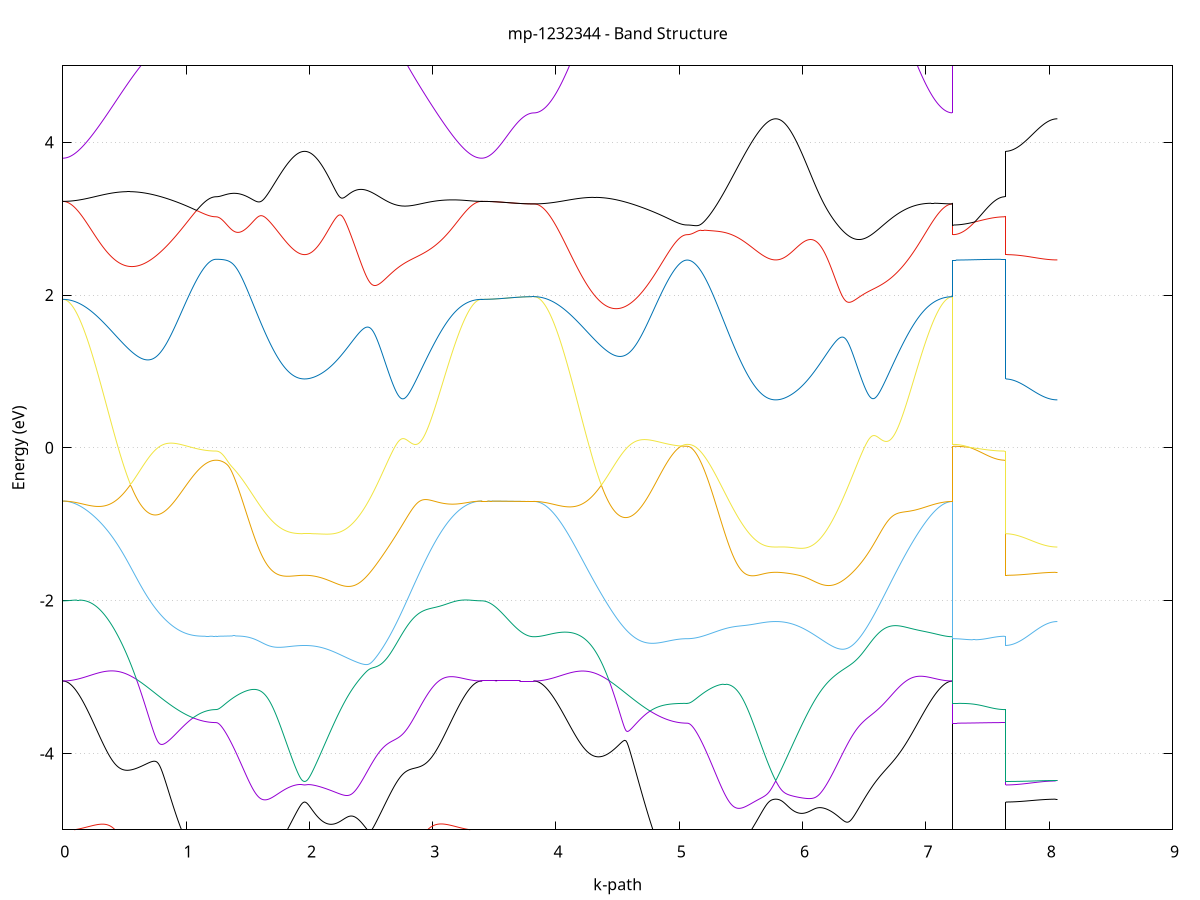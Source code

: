 set title 'mp-1232344 - Band Structure'
set xlabel 'k-path'
set ylabel 'Energy (eV)'
set grid y
set yrange [-5:5]
set terminal png size 800,600
set output 'mp-1232344_bands_gnuplot.png'
plot '-' using 1:2 with lines notitle, '-' using 1:2 with lines notitle, '-' using 1:2 with lines notitle, '-' using 1:2 with lines notitle, '-' using 1:2 with lines notitle, '-' using 1:2 with lines notitle, '-' using 1:2 with lines notitle, '-' using 1:2 with lines notitle, '-' using 1:2 with lines notitle, '-' using 1:2 with lines notitle, '-' using 1:2 with lines notitle, '-' using 1:2 with lines notitle, '-' using 1:2 with lines notitle, '-' using 1:2 with lines notitle, '-' using 1:2 with lines notitle, '-' using 1:2 with lines notitle, '-' using 1:2 with lines notitle, '-' using 1:2 with lines notitle, '-' using 1:2 with lines notitle, '-' using 1:2 with lines notitle, '-' using 1:2 with lines notitle, '-' using 1:2 with lines notitle, '-' using 1:2 with lines notitle, '-' using 1:2 with lines notitle, '-' using 1:2 with lines notitle, '-' using 1:2 with lines notitle, '-' using 1:2 with lines notitle, '-' using 1:2 with lines notitle, '-' using 1:2 with lines notitle, '-' using 1:2 with lines notitle, '-' using 1:2 with lines notitle, '-' using 1:2 with lines notitle, '-' using 1:2 with lines notitle, '-' using 1:2 with lines notitle, '-' using 1:2 with lines notitle, '-' using 1:2 with lines notitle, '-' using 1:2 with lines notitle, '-' using 1:2 with lines notitle, '-' using 1:2 with lines notitle, '-' using 1:2 with lines notitle, '-' using 1:2 with lines notitle, '-' using 1:2 with lines notitle, '-' using 1:2 with lines notitle, '-' using 1:2 with lines notitle, '-' using 1:2 with lines notitle, '-' using 1:2 with lines notitle, '-' using 1:2 with lines notitle, '-' using 1:2 with lines notitle
0.000000 -42.285321
0.009946 -42.285321
0.019893 -42.285321
0.029839 -42.285221
0.039786 -42.285121
0.049732 -42.285021
0.059679 -42.284921
0.069625 -42.284721
0.079572 -42.284521
0.089518 -42.284222
0.099465 -42.284021
0.109411 -42.283721
0.119358 -42.283421
0.129304 -42.283122
0.139251 -42.282722
0.149197 -42.282321
0.159144 -42.281921
0.169090 -42.281521
0.179037 -42.281021
0.188983 -42.280521
0.198929 -42.280021
0.208876 -42.279521
0.218822 -42.278921
0.228769 -42.278321
0.238715 -42.277721
0.248662 -42.277121
0.258608 -42.276521
0.268555 -42.275821
0.278501 -42.275121
0.288448 -42.274421
0.298394 -42.273722
0.308341 -42.272921
0.318287 -42.272222
0.328234 -42.271421
0.338180 -42.270621
0.348127 -42.269721
0.358073 -42.268921
0.368020 -42.268121
0.377966 -42.267221
0.387913 -42.266321
0.397859 -42.265421
0.407805 -42.264522
0.417752 -42.263621
0.427698 -42.262621
0.437645 -42.261722
0.447591 -42.260721
0.457538 -42.259721
0.467484 -42.258821
0.477431 -42.257821
0.487377 -42.256822
0.497324 -42.255821
0.507270 -42.254821
0.517217 -42.253721
0.527163 -42.252721
0.537110 -42.251721
0.547056 -42.250721
0.557003 -42.249721
0.566949 -42.248721
0.576896 -42.247721
0.586842 -42.246721
0.596788 -42.245721
0.606735 -42.244721
0.616681 -42.243721
0.626628 -42.242821
0.636574 -42.241921
0.646521 -42.241021
0.656467 -42.240122
0.666414 -42.239321
0.676360 -42.238622
0.686307 -42.238021
0.696253 -42.237521
0.706200 -42.237221
0.716146 -42.237221
0.726093 -42.237621
0.736039 -42.238521
0.745986 -42.240221
0.755932 -42.242921
0.765879 -42.246322
0.775825 -42.250521
0.785772 -42.255221
0.795718 -42.260222
0.805664 -42.265521
0.815611 -42.270821
0.825557 -42.276221
0.835504 -42.281521
0.845450 -42.286921
0.855397 -42.292221
0.865343 -42.297521
0.875290 -42.302721
0.885236 -42.307821
0.895183 -42.312821
0.905129 -42.317721
0.915076 -42.322621
0.925022 -42.327321
0.934969 -42.331921
0.944915 -42.336422
0.954862 -42.340821
0.964808 -42.345121
0.974755 -42.349221
0.984701 -42.353321
0.994647 -42.357121
1.004594 -42.360921
1.014540 -42.364521
1.024487 -42.368021
1.034433 -42.371421
1.044380 -42.374621
1.054326 -42.377721
1.064273 -42.380621
1.074219 -42.383322
1.084166 -42.386021
1.094112 -42.388421
1.104059 -42.390821
1.114005 -42.392921
1.123952 -42.394921
1.133898 -42.396821
1.143845 -42.398522
1.153791 -42.400022
1.163738 -42.401421
1.173684 -42.402621
1.183630 -42.403721
1.193577 -42.404621
1.203523 -42.405321
1.213470 -42.405921
1.223416 -42.406321
1.233363 -42.406521
1.243309 -42.406621
1.243309 -42.406621
1.253279 -42.406621
1.263249 -42.406521
1.273219 -42.406321
1.283189 -42.406021
1.293158 -42.405721
1.303128 -42.405321
1.313098 -42.404922
1.323068 -42.404321
1.333037 -42.403721
1.343007 -42.403121
1.352977 -42.402321
1.362947 -42.401521
1.372917 -42.400621
1.382886 -42.399721
1.392856 -42.398621
1.402826 -42.397521
1.412796 -42.396421
1.422766 -42.395221
1.432735 -42.393921
1.442705 -42.392522
1.452675 -42.391121
1.462645 -42.389621
1.472615 -42.388022
1.482584 -42.386421
1.492554 -42.384721
1.502524 -42.382921
1.512494 -42.381121
1.522463 -42.379221
1.532433 -42.377322
1.542403 -42.375321
1.552373 -42.373221
1.562343 -42.371122
1.572312 -42.368921
1.582282 -42.366721
1.592252 -42.364421
1.602222 -42.362021
1.612192 -42.359621
1.622161 -42.357121
1.632131 -42.354622
1.642101 -42.352021
1.652071 -42.349421
1.662041 -42.346722
1.672010 -42.344021
1.681980 -42.341221
1.691950 -42.338321
1.701920 -42.335421
1.711890 -42.332521
1.721859 -42.329521
1.731829 -42.326521
1.741799 -42.323521
1.751769 -42.320321
1.761738 -42.317221
1.771708 -42.314021
1.781678 -42.310821
1.791648 -42.307522
1.801618 -42.304221
1.811587 -42.300922
1.821557 -42.297521
1.831527 -42.294221
1.841497 -42.290821
1.851467 -42.287321
1.861436 -42.283921
1.871406 -42.280521
1.881376 -42.277021
1.891346 -42.273621
1.901316 -42.270221
1.911285 -42.266921
1.921255 -42.263821
1.931225 -42.260821
1.941195 -42.258322
1.951164 -42.256621
1.961134 -42.255921
1.961134 -42.255921
1.971104 -42.256621
1.981074 -42.258221
1.991044 -42.260621
2.001013 -42.263321
2.010983 -42.266222
2.020953 -42.269121
2.030923 -42.272022
2.040893 -42.274921
2.050862 -42.277721
2.060832 -42.280421
2.070802 -42.283122
2.080772 -42.285621
2.090742 -42.288021
2.100711 -42.290422
2.110681 -42.292621
2.120651 -42.294621
2.130621 -42.296622
2.140591 -42.298421
2.150560 -42.300121
2.160530 -42.301721
2.170500 -42.303121
2.180470 -42.304421
2.190439 -42.305521
2.200409 -42.306521
2.210379 -42.307322
2.220349 -42.308121
2.230319 -42.308622
2.240288 -42.309022
2.250258 -42.309321
2.260228 -42.309421
2.270198 -42.309421
2.280168 -42.309221
2.290137 -42.308921
2.300107 -42.308421
2.310077 -42.307721
2.320047 -42.306921
2.330017 -42.306021
2.339986 -42.304921
2.349956 -42.303721
2.359926 -42.302321
2.369896 -42.300721
2.379866 -42.299021
2.389835 -42.297221
2.399805 -42.295221
2.409775 -42.293121
2.419745 -42.290921
2.429714 -42.288521
2.439684 -42.285922
2.449654 -42.283321
2.459624 -42.280521
2.469594 -42.277621
2.479563 -42.274621
2.489533 -42.271521
2.499503 -42.268321
2.509473 -42.265021
2.519443 -42.261621
2.529412 -42.258121
2.539382 -42.254721
2.549352 -42.251321
2.559322 -42.247921
2.569292 -42.244622
2.579261 -42.241622
2.589231 -42.239021
2.599201 -42.236721
2.609171 -42.235021
2.619140 -42.233821
2.629110 -42.233221
2.639080 -42.232921
2.649050 -42.232921
2.659020 -42.233221
2.668989 -42.233721
2.678959 -42.234322
2.688929 -42.234921
2.698899 -42.235721
2.708869 -42.236521
2.718838 -42.237421
2.728808 -42.238321
2.738778 -42.239321
2.748748 -42.240221
2.758718 -42.241221
2.768687 -42.242221
2.778657 -42.243221
2.788627 -42.244221
2.798597 -42.245221
2.808567 -42.246322
2.818536 -42.247321
2.828506 -42.248321
2.838476 -42.249421
2.848446 -42.250421
2.858416 -42.251521
2.868385 -42.252522
2.878355 -42.253521
2.888325 -42.254621
2.898295 -42.255621
2.908264 -42.256621
2.918234 -42.257621
2.928204 -42.258621
2.938174 -42.259621
2.948144 -42.260621
2.958113 -42.261522
2.968083 -42.262521
2.978053 -42.263421
2.988023 -42.264421
2.997993 -42.265321
3.007962 -42.266222
3.017932 -42.267121
3.027902 -42.268021
3.037872 -42.268821
3.047842 -42.269721
3.057811 -42.270522
3.067781 -42.271321
3.077751 -42.272121
3.087721 -42.272921
3.097691 -42.273621
3.107660 -42.274421
3.117630 -42.275121
3.127600 -42.275821
3.137570 -42.276421
3.147539 -42.277121
3.157509 -42.277721
3.167479 -42.278321
3.177449 -42.278921
3.187419 -42.279521
3.197388 -42.280021
3.207358 -42.280521
3.217328 -42.281021
3.227298 -42.281422
3.237268 -42.281921
3.247237 -42.282321
3.257207 -42.282722
3.267177 -42.283021
3.277147 -42.283421
3.287117 -42.283721
3.297086 -42.284021
3.307056 -42.284222
3.317026 -42.284521
3.326996 -42.284721
3.336966 -42.284921
3.346935 -42.285021
3.356905 -42.285121
3.366875 -42.285221
3.376845 -42.285321
3.386814 -42.285321
3.396784 -42.285321
3.396784 -42.285321
3.406650 -42.285321
3.416517 -42.285321
3.426383 -42.285321
3.436249 -42.285321
3.446115 -42.285321
3.455981 -42.285321
3.465848 -42.285321
3.475714 -42.285321
3.485580 -42.285321
3.495446 -42.285321
3.505312 -42.285321
3.515179 -42.285321
3.525045 -42.285321
3.534911 -42.285321
3.544777 -42.285321
3.554643 -42.285321
3.564510 -42.285321
3.574376 -42.285321
3.584242 -42.285321
3.594108 -42.285321
3.603974 -42.285321
3.613841 -42.285321
3.623707 -42.285321
3.633573 -42.285321
3.643439 -42.285321
3.653305 -42.285321
3.663172 -42.285321
3.673038 -42.285321
3.682904 -42.285321
3.692770 -42.285321
3.702636 -42.285321
3.712503 -42.285321
3.722369 -42.285321
3.732235 -42.285321
3.742101 -42.285321
3.751967 -42.285321
3.761833 -42.285321
3.771700 -42.285321
3.781566 -42.285321
3.791432 -42.285321
3.801298 -42.285321
3.811164 -42.285321
3.821031 -42.285321
3.821031 -42.285321
3.830977 -42.285321
3.840924 -42.285321
3.850870 -42.285221
3.860817 -42.285121
3.870763 -42.285021
3.880710 -42.284821
3.890656 -42.284721
3.900602 -42.284521
3.910549 -42.284222
3.920495 -42.284021
3.930442 -42.283721
3.940388 -42.283421
3.950335 -42.283122
3.960281 -42.282722
3.970228 -42.282321
3.980174 -42.281921
3.990121 -42.281521
4.000067 -42.281021
4.010014 -42.280521
4.019960 -42.280021
4.029907 -42.279521
4.039853 -42.278921
4.049800 -42.278321
4.059746 -42.277721
4.069693 -42.277121
4.079639 -42.276521
4.089585 -42.275821
4.099532 -42.275121
4.109478 -42.274421
4.119425 -42.273722
4.129371 -42.272921
4.139318 -42.272222
4.149264 -42.271421
4.159211 -42.270621
4.169157 -42.269721
4.179104 -42.268921
4.189050 -42.268021
4.198997 -42.267221
4.208943 -42.266321
4.218890 -42.265421
4.228836 -42.264522
4.238783 -42.263621
4.248729 -42.262621
4.258676 -42.261722
4.268622 -42.260721
4.278569 -42.259721
4.288515 -42.258821
4.298461 -42.257821
4.308408 -42.256822
4.318354 -42.255821
4.328301 -42.254821
4.338247 -42.253822
4.348194 -42.252721
4.358140 -42.251721
4.368087 -42.250721
4.378033 -42.249721
4.387980 -42.248721
4.397926 -42.247721
4.407873 -42.246721
4.417819 -42.245721
4.427766 -42.244721
4.437712 -42.243721
4.447659 -42.242821
4.457605 -42.241921
4.467552 -42.241021
4.477498 -42.240122
4.487444 -42.239321
4.497391 -42.238622
4.507337 -42.238021
4.517284 -42.237521
4.527230 -42.237221
4.537177 -42.237221
4.547123 -42.237621
4.557070 -42.238521
4.567016 -42.240221
4.576963 -42.242921
4.586909 -42.246322
4.596856 -42.250521
4.606802 -42.255221
4.616749 -42.260321
4.626695 -42.265521
4.636642 -42.270821
4.646588 -42.276221
4.656535 -42.281521
4.666481 -42.286921
4.676427 -42.292221
4.686374 -42.297521
4.696320 -42.302721
4.706267 -42.307821
4.716213 -42.312821
4.726160 -42.317721
4.736106 -42.322522
4.746053 -42.327321
4.755999 -42.331921
4.765946 -42.336422
4.775892 -42.340821
4.785839 -42.345121
4.795785 -42.349221
4.805732 -42.353321
4.815678 -42.357121
4.825625 -42.360921
4.835571 -42.364521
4.845518 -42.368021
4.855464 -42.371421
4.865411 -42.374621
4.875357 -42.377621
4.885303 -42.380621
4.895250 -42.383322
4.905196 -42.386021
4.915143 -42.388421
4.925089 -42.390721
4.935036 -42.392921
4.944982 -42.394921
4.954929 -42.396821
4.964875 -42.398522
4.974822 -42.400022
4.984768 -42.401421
4.994715 -42.402621
5.004661 -42.403721
5.014608 -42.404621
5.024554 -42.405321
5.034501 -42.405921
5.044447 -42.406321
5.054394 -42.406521
5.064340 -42.406621
5.064340 -42.406621
5.074310 -42.406621
5.084280 -42.406521
5.094249 -42.406321
5.104219 -42.406021
5.114189 -42.405721
5.124159 -42.405321
5.134129 -42.404922
5.144098 -42.404321
5.154068 -42.403721
5.164038 -42.403121
5.174008 -42.402321
5.183978 -42.401521
5.193947 -42.400621
5.203917 -42.399721
5.213887 -42.398621
5.223857 -42.397521
5.233826 -42.396421
5.243796 -42.395221
5.253766 -42.393921
5.263736 -42.392522
5.273706 -42.391121
5.283675 -42.389621
5.293645 -42.388022
5.303615 -42.386421
5.313585 -42.384721
5.323555 -42.382921
5.333524 -42.381121
5.343494 -42.379221
5.353464 -42.377322
5.363434 -42.375321
5.373404 -42.373221
5.383373 -42.371122
5.393343 -42.368921
5.403313 -42.366721
5.413283 -42.364421
5.423252 -42.362021
5.433222 -42.359621
5.443192 -42.357121
5.453162 -42.354622
5.463132 -42.352021
5.473101 -42.349421
5.483071 -42.346722
5.493041 -42.344021
5.503011 -42.341221
5.512981 -42.338321
5.522950 -42.335521
5.532920 -42.332521
5.542890 -42.329521
5.552860 -42.326521
5.562830 -42.323521
5.572799 -42.320321
5.582769 -42.317221
5.592739 -42.314021
5.602709 -42.310821
5.612679 -42.307522
5.622648 -42.304221
5.632618 -42.300922
5.642588 -42.297521
5.652558 -42.294221
5.662527 -42.290821
5.672497 -42.287321
5.682467 -42.283921
5.692437 -42.280421
5.702407 -42.277021
5.712376 -42.273621
5.722346 -42.270221
5.732316 -42.266921
5.742286 -42.263721
5.752256 -42.260821
5.762225 -42.258322
5.772195 -42.256621
5.782165 -42.255921
5.782165 -42.255921
5.792135 -42.256521
5.802105 -42.258221
5.812074 -42.260621
5.822044 -42.263321
5.832014 -42.266222
5.841984 -42.269121
5.851953 -42.272022
5.861923 -42.274921
5.871893 -42.277721
5.881863 -42.280421
5.891833 -42.283122
5.901802 -42.285621
5.911772 -42.288021
5.921742 -42.290422
5.931712 -42.292621
5.941682 -42.294621
5.951651 -42.296622
5.961621 -42.298421
5.971591 -42.300121
5.981561 -42.301721
5.991531 -42.303121
6.001500 -42.304421
6.011470 -42.305521
6.021440 -42.306521
6.031410 -42.307322
6.041380 -42.308121
6.051349 -42.308622
6.061319 -42.309022
6.071289 -42.309321
6.081259 -42.309421
6.091229 -42.309421
6.101198 -42.309221
6.111168 -42.308921
6.121138 -42.308421
6.131108 -42.307721
6.141077 -42.306921
6.151047 -42.306021
6.161017 -42.304921
6.170987 -42.303721
6.180957 -42.302321
6.190926 -42.300721
6.200896 -42.299021
6.210866 -42.297221
6.220836 -42.295221
6.230806 -42.293121
6.240775 -42.290921
6.250745 -42.288521
6.260715 -42.285922
6.270685 -42.283321
6.280655 -42.280521
6.290624 -42.277621
6.300594 -42.274621
6.310564 -42.271521
6.320534 -42.268321
6.330503 -42.264921
6.340473 -42.261621
6.350443 -42.258121
6.360413 -42.254721
6.370383 -42.251321
6.380352 -42.247921
6.390322 -42.244622
6.400292 -42.241622
6.410262 -42.239021
6.420232 -42.236721
6.430201 -42.235021
6.440171 -42.233922
6.450141 -42.233221
6.460111 -42.232921
6.470081 -42.232921
6.480050 -42.233221
6.490020 -42.233721
6.499990 -42.234322
6.509960 -42.234921
6.519930 -42.235721
6.529899 -42.236521
6.539869 -42.237421
6.549839 -42.238321
6.559809 -42.239221
6.569778 -42.240221
6.579748 -42.241221
6.589718 -42.242221
6.599688 -42.243221
6.609658 -42.244221
6.619627 -42.245221
6.629597 -42.246322
6.639567 -42.247321
6.649537 -42.248321
6.659507 -42.249421
6.669476 -42.250421
6.679446 -42.251521
6.689416 -42.252522
6.699386 -42.253521
6.709356 -42.254621
6.719325 -42.255621
6.729295 -42.256621
6.739265 -42.257621
6.749235 -42.258621
6.759205 -42.259621
6.769174 -42.260621
6.779144 -42.261522
6.789114 -42.262521
6.799084 -42.263421
6.809053 -42.264421
6.819023 -42.265321
6.828993 -42.266222
6.838963 -42.267121
6.848933 -42.268021
6.858902 -42.268821
6.868872 -42.269721
6.878842 -42.270522
6.888812 -42.271321
6.898782 -42.272121
6.908751 -42.272921
6.918721 -42.273621
6.928691 -42.274321
6.938661 -42.275121
6.948631 -42.275821
6.958600 -42.276421
6.968570 -42.277121
6.978540 -42.277721
6.988510 -42.278321
6.998479 -42.278921
7.008449 -42.279421
7.018419 -42.280021
7.028389 -42.280521
7.038359 -42.281021
7.048328 -42.281422
7.058298 -42.281921
7.068268 -42.282321
7.078238 -42.282722
7.088208 -42.283021
7.098177 -42.283421
7.108147 -42.283721
7.118117 -42.284021
7.128087 -42.284222
7.138057 -42.284521
7.148026 -42.284721
7.157996 -42.284821
7.167966 -42.285021
7.177936 -42.285121
7.187906 -42.285221
7.197875 -42.285321
7.207845 -42.285321
7.217815 -42.285321
7.217815 -42.406621
7.227681 -42.406621
7.237547 -42.406621
7.247414 -42.406621
7.257280 -42.406621
7.267146 -42.406621
7.277012 -42.406621
7.286878 -42.406621
7.296744 -42.406621
7.306611 -42.406621
7.316477 -42.406621
7.326343 -42.406621
7.336209 -42.406621
7.346075 -42.406621
7.355942 -42.406621
7.365808 -42.406621
7.375674 -42.406621
7.385540 -42.406621
7.395406 -42.406621
7.405273 -42.406621
7.415139 -42.406621
7.425005 -42.406621
7.434871 -42.406621
7.444737 -42.406621
7.454604 -42.406621
7.464470 -42.406621
7.474336 -42.406621
7.484202 -42.406621
7.494068 -42.406621
7.503935 -42.406621
7.513801 -42.406621
7.523667 -42.406621
7.533533 -42.406621
7.543399 -42.406621
7.553266 -42.406621
7.563132 -42.406621
7.572998 -42.406621
7.582864 -42.406621
7.592730 -42.406621
7.602597 -42.406621
7.612463 -42.406621
7.622329 -42.406621
7.632195 -42.406621
7.642061 -42.406621
7.642061 -42.255921
7.651928 -42.255921
7.661794 -42.255921
7.671660 -42.255921
7.681526 -42.255921
7.691392 -42.255921
7.701259 -42.255921
7.711125 -42.255921
7.720991 -42.255921
7.730857 -42.255921
7.740723 -42.255921
7.750589 -42.255921
7.760456 -42.255921
7.770322 -42.255921
7.780188 -42.255921
7.790054 -42.255921
7.799920 -42.255921
7.809787 -42.255921
7.819653 -42.255921
7.829519 -42.255921
7.839385 -42.255921
7.849251 -42.255921
7.859118 -42.255921
7.868984 -42.255921
7.878850 -42.255921
7.888716 -42.255921
7.898582 -42.255921
7.908449 -42.255921
7.918315 -42.255921
7.928181 -42.255921
7.938047 -42.255921
7.947913 -42.255921
7.957780 -42.255921
7.967646 -42.255921
7.977512 -42.255921
7.987378 -42.255921
7.997244 -42.255921
8.007111 -42.255921
8.016977 -42.255921
8.026843 -42.255921
8.036709 -42.255921
8.046575 -42.255921
8.056442 -42.255921
8.066308 -42.255921
e
0.000000 -41.865322
0.009946 -41.865421
0.019893 -41.865621
0.029839 -41.866121
0.039786 -41.866721
0.049732 -41.867521
0.059679 -41.868521
0.069625 -41.869622
0.079572 -41.870921
0.089518 -41.872421
0.099465 -41.874122
0.109411 -41.875921
0.119358 -41.877921
0.129304 -41.880121
0.139251 -41.882421
0.149197 -41.884921
0.159144 -41.887621
0.169090 -41.890421
0.179037 -41.893421
0.188983 -41.896521
0.198929 -41.899821
0.208876 -41.903321
0.218822 -41.906921
0.228769 -41.910621
0.238715 -41.914521
0.248662 -41.918622
0.258608 -41.922721
0.268555 -41.927021
0.278501 -41.931521
0.288448 -41.936021
0.298394 -41.940721
0.308341 -41.945621
0.318287 -41.950522
0.328234 -41.955621
0.338180 -41.960721
0.348127 -41.966021
0.358073 -41.971421
0.368020 -41.976921
0.377966 -41.982521
0.387913 -41.988221
0.397859 -41.994021
0.407805 -41.999821
0.417752 -42.005821
0.427698 -42.011821
0.437645 -42.017921
0.447591 -42.024121
0.457538 -42.030321
0.467484 -42.036621
0.477431 -42.043021
0.487377 -42.049422
0.497324 -42.055921
0.507270 -42.062421
0.517217 -42.068921
0.527163 -42.075522
0.537110 -42.082121
0.547056 -42.088721
0.557003 -42.095422
0.566949 -42.102121
0.576896 -42.108721
0.586842 -42.115421
0.596788 -42.122121
0.606735 -42.128721
0.616681 -42.135421
0.626628 -42.142021
0.636574 -42.148621
0.646521 -42.155221
0.656467 -42.161621
0.666414 -42.168121
0.676360 -42.174422
0.686307 -42.180622
0.696253 -42.186622
0.706200 -42.192421
0.716146 -42.197921
0.726093 -42.203021
0.736039 -42.207421
0.745986 -42.211022
0.755932 -42.213721
0.765879 -42.215521
0.775825 -42.216521
0.785772 -42.216921
0.795718 -42.217021
0.805664 -42.216821
0.815611 -42.216421
0.825557 -42.215922
0.835504 -42.215321
0.845450 -42.214721
0.855397 -42.214021
0.865343 -42.213321
0.875290 -42.212621
0.885236 -42.211921
0.895183 -42.211121
0.905129 -42.210421
0.915076 -42.209722
0.925022 -42.209021
0.934969 -42.208321
0.944915 -42.207621
0.954862 -42.206921
0.964808 -42.206221
0.974755 -42.205621
0.984701 -42.204921
0.994647 -42.204321
1.004594 -42.203722
1.014540 -42.203121
1.024487 -42.202621
1.034433 -42.202022
1.044380 -42.201521
1.054326 -42.201021
1.064273 -42.200522
1.074219 -42.200121
1.084166 -42.199621
1.094112 -42.199222
1.104059 -42.198921
1.114005 -42.198521
1.123952 -42.198221
1.133898 -42.197921
1.143845 -42.197621
1.153791 -42.197322
1.163738 -42.197121
1.173684 -42.196921
1.183630 -42.196821
1.193577 -42.196621
1.203523 -42.196521
1.213470 -42.196421
1.223416 -42.196321
1.233363 -42.196321
1.243309 -42.196321
1.243309 -42.196321
1.253279 -42.196321
1.263249 -42.196321
1.273219 -42.196222
1.283189 -42.196222
1.293158 -42.196222
1.303128 -42.196121
1.313098 -42.196121
1.323068 -42.196022
1.333037 -42.195921
1.343007 -42.195822
1.352977 -42.195721
1.362947 -42.195621
1.372917 -42.195521
1.382886 -42.195421
1.392856 -42.195321
1.402826 -42.195121
1.412796 -42.195021
1.422766 -42.194821
1.432735 -42.194721
1.442705 -42.194522
1.452675 -42.194421
1.462645 -42.194221
1.472615 -42.194021
1.482584 -42.193821
1.492554 -42.193621
1.502524 -42.193421
1.512494 -42.193221
1.522463 -42.193022
1.532433 -42.192822
1.542403 -42.192621
1.552373 -42.192421
1.562343 -42.192121
1.572312 -42.191921
1.582282 -42.191721
1.592252 -42.191522
1.602222 -42.191221
1.612192 -42.191021
1.622161 -42.190821
1.632131 -42.190521
1.642101 -42.190321
1.652071 -42.190121
1.662041 -42.189822
1.672010 -42.189621
1.681980 -42.189421
1.691950 -42.189221
1.701920 -42.188921
1.711890 -42.188721
1.721859 -42.188522
1.731829 -42.188322
1.741799 -42.188122
1.751769 -42.187921
1.761738 -42.187721
1.771708 -42.187521
1.781678 -42.187421
1.791648 -42.187221
1.801618 -42.187121
1.811587 -42.187121
1.821557 -42.187521
1.831527 -42.189321
1.841497 -42.193121
1.851467 -42.197421
1.861436 -42.201721
1.871406 -42.206021
1.881376 -42.210221
1.891346 -42.214422
1.901316 -42.218421
1.911285 -42.222221
1.921255 -42.225921
1.931225 -42.229121
1.941195 -42.231921
1.951164 -42.233821
1.961134 -42.234521
1.961134 -42.234521
1.971104 -42.233821
1.981074 -42.232021
1.991044 -42.229321
2.001013 -42.226221
2.010983 -42.222921
2.020953 -42.219321
2.030923 -42.215722
2.040893 -42.211921
2.050862 -42.208121
2.060832 -42.204321
2.070802 -42.200421
2.080772 -42.196521
2.090742 -42.192521
2.100711 -42.188721
2.110681 -42.187121
2.120651 -42.187221
2.130621 -42.187521
2.140591 -42.187721
2.150560 -42.188021
2.160530 -42.188322
2.170500 -42.188721
2.180470 -42.189021
2.190439 -42.189421
2.200409 -42.189721
2.210379 -42.190121
2.220349 -42.190621
2.230319 -42.191021
2.240288 -42.191522
2.250258 -42.191921
2.260228 -42.192421
2.270198 -42.192921
2.280168 -42.193521
2.290137 -42.194021
2.300107 -42.194621
2.310077 -42.195121
2.320047 -42.195721
2.330017 -42.196421
2.339986 -42.197021
2.349956 -42.197621
2.359926 -42.198321
2.369896 -42.198921
2.379866 -42.199621
2.389835 -42.200322
2.399805 -42.201021
2.409775 -42.201721
2.419745 -42.202421
2.429714 -42.203221
2.439684 -42.203921
2.449654 -42.204621
2.459624 -42.205321
2.469594 -42.206121
2.479563 -42.206821
2.489533 -42.207521
2.499503 -42.208121
2.509473 -42.208821
2.519443 -42.209421
2.529412 -42.209922
2.539382 -42.210421
2.549352 -42.210721
2.559322 -42.210821
2.569292 -42.210721
2.579261 -42.210321
2.589231 -42.209421
2.599201 -42.208022
2.609171 -42.206021
2.619140 -42.203321
2.629110 -42.200121
2.639080 -42.196421
2.649050 -42.192221
2.659020 -42.187821
2.668989 -42.183121
2.678959 -42.178221
2.688929 -42.173122
2.698899 -42.167921
2.708869 -42.162622
2.718838 -42.157121
2.728808 -42.151621
2.738778 -42.145922
2.748748 -42.140221
2.758718 -42.134421
2.768687 -42.128621
2.778657 -42.122721
2.788627 -42.116822
2.798597 -42.110822
2.808567 -42.104821
2.818536 -42.098821
2.828506 -42.092721
2.838476 -42.086721
2.848446 -42.080621
2.858416 -42.074521
2.868385 -42.068421
2.878355 -42.062421
2.888325 -42.056321
2.898295 -42.050221
2.908264 -42.044221
2.918234 -42.038221
2.928204 -42.032321
2.938174 -42.026321
2.948144 -42.020421
2.958113 -42.014621
2.968083 -42.008821
2.978053 -42.003021
2.988023 -41.997421
2.997993 -41.991721
3.007962 -41.986221
3.017932 -41.980721
3.027902 -41.975321
3.037872 -41.970021
3.047842 -41.964821
3.057811 -41.959722
3.067781 -41.954621
3.077751 -41.949721
3.087721 -41.944921
3.097691 -41.940221
3.107660 -41.935621
3.117630 -41.931121
3.127600 -41.926721
3.137570 -41.922521
3.147539 -41.918321
3.157509 -41.914421
3.167479 -41.910521
3.177449 -41.906821
3.187419 -41.903222
3.197388 -41.899821
3.207358 -41.896521
3.217328 -41.893421
3.227298 -41.890421
3.237268 -41.887621
3.247237 -41.885022
3.257207 -41.882521
3.267177 -41.880121
3.277147 -41.878021
3.287117 -41.876022
3.297086 -41.874122
3.307056 -41.872521
3.317026 -41.871021
3.326996 -41.869622
3.336966 -41.868521
3.346935 -41.867521
3.356905 -41.866721
3.366875 -41.866121
3.376845 -41.865621
3.386814 -41.865421
3.396784 -41.865322
3.396784 -41.865322
3.406650 -41.865322
3.416517 -41.865322
3.426383 -41.865322
3.436249 -41.865322
3.446115 -41.865322
3.455981 -41.865322
3.465848 -41.865322
3.475714 -41.865322
3.485580 -41.865322
3.495446 -41.865322
3.505312 -41.865322
3.515179 -41.865322
3.525045 -41.865322
3.534911 -41.865322
3.544777 -41.865322
3.554643 -41.865322
3.564510 -41.865322
3.574376 -41.865322
3.584242 -41.865322
3.594108 -41.865322
3.603974 -41.865322
3.613841 -41.865322
3.623707 -41.865322
3.633573 -41.865322
3.643439 -41.865322
3.653305 -41.865322
3.663172 -41.865322
3.673038 -41.865322
3.682904 -41.865322
3.692770 -41.865322
3.702636 -41.865322
3.712503 -41.865322
3.722369 -41.865322
3.732235 -41.865322
3.742101 -41.865322
3.751967 -41.865322
3.761833 -41.865322
3.771700 -41.865322
3.781566 -41.865322
3.791432 -41.865322
3.801298 -41.865322
3.811164 -41.865322
3.821031 -41.865322
3.821031 -41.865322
3.830977 -41.865421
3.840924 -41.865621
3.850870 -41.866121
3.860817 -41.866721
3.870763 -41.867521
3.880710 -41.868521
3.890656 -41.869622
3.900602 -41.870921
3.910549 -41.872421
3.920495 -41.874122
3.930442 -41.875921
3.940388 -41.877921
3.950335 -41.880121
3.960281 -41.882421
3.970228 -41.884921
3.980174 -41.887621
3.990121 -41.890421
4.000067 -41.893421
4.010014 -41.896521
4.019960 -41.899821
4.029907 -41.903321
4.039853 -41.906921
4.049800 -41.910621
4.059746 -41.914521
4.069693 -41.918622
4.079639 -41.922721
4.089585 -41.927021
4.099532 -41.931521
4.109478 -41.936021
4.119425 -41.940721
4.129371 -41.945621
4.139318 -41.950522
4.149264 -41.955621
4.159211 -41.960721
4.169157 -41.966021
4.179104 -41.971421
4.189050 -41.976921
4.198997 -41.982521
4.208943 -41.988221
4.218890 -41.994021
4.228836 -41.999821
4.238783 -42.005821
4.248729 -42.011821
4.258676 -42.017921
4.268622 -42.024121
4.278569 -42.030321
4.288515 -42.036621
4.298461 -42.043021
4.308408 -42.049422
4.318354 -42.055921
4.328301 -42.062421
4.338247 -42.068921
4.348194 -42.075522
4.358140 -42.082121
4.368087 -42.088721
4.378033 -42.095422
4.387980 -42.102121
4.397926 -42.108721
4.407873 -42.115421
4.417819 -42.122121
4.427766 -42.128721
4.437712 -42.135421
4.447659 -42.142021
4.457605 -42.148621
4.467552 -42.155221
4.477498 -42.161621
4.487444 -42.168121
4.497391 -42.174422
4.507337 -42.180622
4.517284 -42.186622
4.527230 -42.192421
4.537177 -42.197921
4.547123 -42.203021
4.557070 -42.207421
4.567016 -42.211022
4.576963 -42.213721
4.586909 -42.215521
4.596856 -42.216521
4.606802 -42.216921
4.616749 -42.217021
4.626695 -42.216821
4.636642 -42.216421
4.646588 -42.215922
4.656535 -42.215321
4.666481 -42.214721
4.676427 -42.214021
4.686374 -42.213321
4.696320 -42.212621
4.706267 -42.211921
4.716213 -42.211121
4.726160 -42.210421
4.736106 -42.209722
4.746053 -42.209021
4.755999 -42.208222
4.765946 -42.207621
4.775892 -42.206921
4.785839 -42.206221
4.795785 -42.205621
4.805732 -42.204921
4.815678 -42.204321
4.825625 -42.203722
4.835571 -42.203121
4.845518 -42.202621
4.855464 -42.202022
4.865411 -42.201521
4.875357 -42.201021
4.885303 -42.200522
4.895250 -42.200121
4.905196 -42.199721
4.915143 -42.199222
4.925089 -42.198921
4.935036 -42.198521
4.944982 -42.198221
4.954929 -42.197921
4.964875 -42.197621
4.974822 -42.197322
4.984768 -42.197121
4.994715 -42.196921
5.004661 -42.196721
5.014608 -42.196621
5.024554 -42.196521
5.034501 -42.196421
5.044447 -42.196321
5.054394 -42.196321
5.064340 -42.196321
5.064340 -42.196321
5.074310 -42.196321
5.084280 -42.196222
5.094249 -42.196222
5.104219 -42.196222
5.114189 -42.196121
5.124159 -42.196121
5.134129 -42.196022
5.144098 -42.196022
5.154068 -42.195921
5.164038 -42.195822
5.174008 -42.195721
5.183978 -42.195621
5.193947 -42.195521
5.203917 -42.195421
5.213887 -42.195321
5.223857 -42.195121
5.233826 -42.195021
5.243796 -42.194821
5.253766 -42.194721
5.263736 -42.194522
5.273706 -42.194322
5.283675 -42.194221
5.293645 -42.194021
5.303615 -42.193821
5.313585 -42.193621
5.323555 -42.193421
5.333524 -42.193221
5.343494 -42.193022
5.353464 -42.192822
5.363434 -42.192621
5.373404 -42.192421
5.383373 -42.192121
5.393343 -42.191921
5.403313 -42.191721
5.413283 -42.191522
5.423252 -42.191221
5.433222 -42.191021
5.443192 -42.190821
5.453162 -42.190521
5.463132 -42.190321
5.473101 -42.190121
5.483071 -42.189822
5.493041 -42.189621
5.503011 -42.189421
5.512981 -42.189221
5.522950 -42.188921
5.532920 -42.188721
5.542890 -42.188522
5.552860 -42.188322
5.562830 -42.188122
5.572799 -42.187921
5.582769 -42.187721
5.592739 -42.187521
5.602709 -42.187421
5.612679 -42.187221
5.622648 -42.187121
5.632618 -42.187121
5.642588 -42.187421
5.652558 -42.189321
5.662527 -42.193121
5.672497 -42.197421
5.682467 -42.201721
5.692437 -42.206021
5.702407 -42.210221
5.712376 -42.214422
5.722346 -42.218421
5.732316 -42.222221
5.742286 -42.225921
5.752256 -42.229121
5.762225 -42.231921
5.772195 -42.233821
5.782165 -42.234521
5.782165 -42.234521
5.792135 -42.233821
5.802105 -42.232021
5.812074 -42.229321
5.822044 -42.226321
5.832014 -42.222921
5.841984 -42.219321
5.851953 -42.215722
5.861923 -42.211921
5.871893 -42.208121
5.881863 -42.204321
5.891833 -42.200421
5.901802 -42.196521
5.911772 -42.192521
5.921742 -42.188721
5.931712 -42.187121
5.941682 -42.187221
5.951651 -42.187521
5.961621 -42.187721
5.971591 -42.188021
5.981561 -42.188322
5.991531 -42.188621
6.001500 -42.189021
6.011470 -42.189421
6.021440 -42.189721
6.031410 -42.190121
6.041380 -42.190621
6.051349 -42.191021
6.061319 -42.191522
6.071289 -42.191921
6.081259 -42.192421
6.091229 -42.192921
6.101198 -42.193521
6.111168 -42.194021
6.121138 -42.194621
6.131108 -42.195121
6.141077 -42.195721
6.151047 -42.196421
6.161017 -42.197021
6.170987 -42.197621
6.180957 -42.198321
6.190926 -42.198921
6.200896 -42.199621
6.210866 -42.200322
6.220836 -42.201021
6.230806 -42.201721
6.240775 -42.202421
6.250745 -42.203221
6.260715 -42.203921
6.270685 -42.204621
6.280655 -42.205321
6.290624 -42.206121
6.300594 -42.206821
6.310564 -42.207521
6.320534 -42.208121
6.330503 -42.208821
6.340473 -42.209421
6.350443 -42.209922
6.360413 -42.210421
6.370383 -42.210721
6.380352 -42.210821
6.390322 -42.210721
6.400292 -42.210321
6.410262 -42.209421
6.420232 -42.208022
6.430201 -42.206021
6.440171 -42.203421
6.450141 -42.200121
6.460111 -42.196421
6.470081 -42.192321
6.480050 -42.187821
6.490020 -42.183121
6.499990 -42.178221
6.509960 -42.173122
6.519930 -42.167921
6.529899 -42.162622
6.539869 -42.157121
6.549839 -42.151521
6.559809 -42.145922
6.569778 -42.140221
6.579748 -42.134421
6.589718 -42.128621
6.599688 -42.122721
6.609658 -42.116822
6.619627 -42.110822
6.629597 -42.104821
6.639567 -42.098821
6.649537 -42.092721
6.659507 -42.086721
6.669476 -42.080621
6.679446 -42.074521
6.689416 -42.068421
6.699386 -42.062421
6.709356 -42.056321
6.719325 -42.050321
6.729295 -42.044221
6.739265 -42.038221
6.749235 -42.032321
6.759205 -42.026321
6.769174 -42.020421
6.779144 -42.014621
6.789114 -42.008821
6.799084 -42.003021
6.809053 -41.997421
6.819023 -41.991721
6.828993 -41.986221
6.838963 -41.980721
6.848933 -41.975321
6.858902 -41.970021
6.868872 -41.964821
6.878842 -41.959722
6.888812 -41.954621
6.898782 -41.949721
6.908751 -41.944921
6.918721 -41.940221
6.928691 -41.935621
6.938661 -41.931121
6.948631 -41.926721
6.958600 -41.922521
6.968570 -41.918321
6.978540 -41.914421
6.988510 -41.910521
6.998479 -41.906821
7.008449 -41.903222
7.018419 -41.899821
7.028389 -41.896521
7.038359 -41.893421
7.048328 -41.890421
7.058298 -41.887621
7.068268 -41.885022
7.078238 -41.882521
7.088208 -41.880121
7.098177 -41.878021
7.108147 -41.876022
7.118117 -41.874122
7.128087 -41.872521
7.138057 -41.871021
7.148026 -41.869622
7.157996 -41.868521
7.167966 -41.867521
7.177936 -41.866721
7.187906 -41.866121
7.197875 -41.865621
7.207845 -41.865421
7.217815 -41.865322
7.217815 -42.196321
7.227681 -42.196321
7.237547 -42.196321
7.247414 -42.196321
7.257280 -42.196321
7.267146 -42.196321
7.277012 -42.196321
7.286878 -42.196321
7.296744 -42.196321
7.306611 -42.196321
7.316477 -42.196321
7.326343 -42.196321
7.336209 -42.196321
7.346075 -42.196321
7.355942 -42.196321
7.365808 -42.196321
7.375674 -42.196321
7.385540 -42.196321
7.395406 -42.196321
7.405273 -42.196321
7.415139 -42.196321
7.425005 -42.196321
7.434871 -42.196321
7.444737 -42.196321
7.454604 -42.196321
7.464470 -42.196321
7.474336 -42.196321
7.484202 -42.196321
7.494068 -42.196321
7.503935 -42.196321
7.513801 -42.196321
7.523667 -42.196321
7.533533 -42.196321
7.543399 -42.196321
7.553266 -42.196321
7.563132 -42.196321
7.572998 -42.196321
7.582864 -42.196321
7.592730 -42.196321
7.602597 -42.196321
7.612463 -42.196321
7.622329 -42.196321
7.632195 -42.196321
7.642061 -42.196321
7.642061 -42.234521
7.651928 -42.234521
7.661794 -42.234521
7.671660 -42.234521
7.681526 -42.234521
7.691392 -42.234521
7.701259 -42.234521
7.711125 -42.234521
7.720991 -42.234521
7.730857 -42.234521
7.740723 -42.234521
7.750589 -42.234521
7.760456 -42.234521
7.770322 -42.234521
7.780188 -42.234521
7.790054 -42.234521
7.799920 -42.234521
7.809787 -42.234521
7.819653 -42.234521
7.829519 -42.234521
7.839385 -42.234521
7.849251 -42.234521
7.859118 -42.234521
7.868984 -42.234521
7.878850 -42.234521
7.888716 -42.234521
7.898582 -42.234521
7.908449 -42.234521
7.918315 -42.234521
7.928181 -42.234521
7.938047 -42.234521
7.947913 -42.234521
7.957780 -42.234521
7.967646 -42.234521
7.977512 -42.234521
7.987378 -42.234521
7.997244 -42.234521
8.007111 -42.234521
8.016977 -42.234521
8.026843 -42.234521
8.036709 -42.234521
8.046575 -42.234521
8.056442 -42.234521
8.066308 -42.234521
e
0.000000 -41.865322
0.009946 -41.865322
0.019893 -41.865421
0.029839 -41.865521
0.039786 -41.865621
0.049732 -41.865821
0.059679 -41.866021
0.069625 -41.866321
0.079572 -41.866622
0.089518 -41.867021
0.099465 -41.867421
0.109411 -41.867821
0.119358 -41.868322
0.129304 -41.868821
0.139251 -41.869321
0.149197 -41.869921
0.159144 -41.870621
0.169090 -41.871221
0.179037 -41.871921
0.188983 -41.872721
0.198929 -41.873421
0.208876 -41.874221
0.218822 -41.875121
0.228769 -41.876022
0.238715 -41.876921
0.248662 -41.877821
0.258608 -41.878822
0.268555 -41.879821
0.278501 -41.880921
0.288448 -41.882022
0.298394 -41.883121
0.308341 -41.884221
0.318287 -41.885421
0.328234 -41.886621
0.338180 -41.887822
0.348127 -41.889121
0.358073 -41.890421
0.368020 -41.891721
0.377966 -41.893021
0.387913 -41.894421
0.397859 -41.895722
0.407805 -41.897121
0.417752 -41.898621
0.427698 -41.900022
0.437645 -41.901521
0.447591 -41.902921
0.457538 -41.904421
0.467484 -41.905921
0.477431 -41.907521
0.487377 -41.909021
0.497324 -41.910621
0.507270 -41.912121
0.517217 -41.913721
0.527163 -41.915321
0.537110 -41.916922
0.547056 -41.918521
0.557003 -41.920122
0.566949 -41.921721
0.576896 -41.923322
0.586842 -41.925021
0.596788 -41.926621
0.606735 -41.928221
0.616681 -41.929921
0.626628 -41.931521
0.636574 -41.933121
0.646521 -41.934821
0.656467 -41.936421
0.666414 -41.938021
0.676360 -41.939621
0.686307 -41.941221
0.696253 -41.942921
0.706200 -41.944421
0.716146 -41.946022
0.726093 -41.947621
0.736039 -41.949222
0.745986 -41.950722
0.755932 -41.952321
0.765879 -41.953821
0.775825 -41.955321
0.785772 -41.956821
0.795718 -41.958321
0.805664 -41.959821
0.815611 -41.961222
0.825557 -41.962621
0.835504 -41.964021
0.845450 -41.965421
0.855397 -41.966821
0.865343 -41.968121
0.875290 -41.969421
0.885236 -41.970721
0.895183 -41.972021
0.905129 -41.973222
0.915076 -41.974421
0.925022 -41.975621
0.934969 -41.976821
0.944915 -41.977922
0.954862 -41.979021
0.964808 -41.980021
0.974755 -41.981122
0.984701 -41.982121
0.994647 -41.983021
1.004594 -41.984021
1.014540 -41.984921
1.024487 -41.985822
1.034433 -41.986621
1.044380 -41.987421
1.054326 -41.988121
1.064273 -41.988921
1.074219 -41.989621
1.084166 -41.990221
1.094112 -41.990821
1.104059 -41.991421
1.114005 -41.991921
1.123952 -41.992421
1.133898 -41.992921
1.143845 -41.993322
1.153791 -41.993721
1.163738 -41.994021
1.173684 -41.994421
1.183630 -41.994622
1.193577 -41.994822
1.203523 -41.995022
1.213470 -41.995221
1.223416 -41.995321
1.233363 -41.995321
1.243309 -41.995321
1.243309 -41.995321
1.253279 -41.995421
1.263249 -41.995621
1.273219 -41.996021
1.283189 -41.996522
1.293158 -41.997221
1.303128 -41.998022
1.313098 -41.998921
1.323068 -42.000021
1.333037 -42.001321
1.343007 -42.002721
1.352977 -42.004221
1.362947 -42.005921
1.372917 -42.007721
1.382886 -42.009621
1.392856 -42.011722
1.402826 -42.013921
1.412796 -42.016222
1.422766 -42.018621
1.432735 -42.021221
1.442705 -42.023922
1.452675 -42.026821
1.462645 -42.029722
1.472615 -42.032821
1.482584 -42.035922
1.492554 -42.039221
1.502524 -42.042621
1.512494 -42.046121
1.522463 -42.049721
1.532433 -42.053321
1.542403 -42.057122
1.552373 -42.061021
1.562343 -42.064921
1.572312 -42.068921
1.582282 -42.073021
1.592252 -42.077222
1.602222 -42.081421
1.612192 -42.085721
1.622161 -42.090121
1.632131 -42.094521
1.642101 -42.099021
1.652071 -42.103521
1.662041 -42.108121
1.672010 -42.112721
1.681980 -42.117321
1.691950 -42.122021
1.701920 -42.126721
1.711890 -42.131421
1.721859 -42.136121
1.731829 -42.140921
1.741799 -42.145621
1.751769 -42.150422
1.761738 -42.155121
1.771708 -42.159821
1.781678 -42.164521
1.791648 -42.169221
1.801618 -42.173821
1.811587 -42.178321
1.821557 -42.182522
1.831527 -42.185122
1.841497 -42.185721
1.851467 -42.185721
1.861436 -42.185721
1.871406 -42.185621
1.881376 -42.185621
1.891346 -42.185522
1.901316 -42.185421
1.911285 -42.185421
1.921255 -42.185322
1.931225 -42.185322
1.941195 -42.185322
1.951164 -42.185221
1.961134 -42.185221
1.961134 -42.185221
1.971104 -42.185221
1.981074 -42.185322
1.991044 -42.185322
2.001013 -42.185322
2.010983 -42.185421
2.020953 -42.185522
2.030923 -42.185621
2.040893 -42.185721
2.050862 -42.185821
2.060832 -42.185921
2.070802 -42.186121
2.080772 -42.186221
2.090742 -42.186421
2.100711 -42.186421
2.110681 -42.184321
2.120651 -42.180421
2.130621 -42.176421
2.140591 -42.172421
2.150560 -42.168422
2.160530 -42.164421
2.170500 -42.160321
2.180470 -42.156321
2.190439 -42.152221
2.200409 -42.148221
2.210379 -42.144222
2.220349 -42.140121
2.230319 -42.136121
2.240288 -42.132121
2.250258 -42.128021
2.260228 -42.124021
2.270198 -42.120022
2.280168 -42.116021
2.290137 -42.112021
2.300107 -42.108121
2.310077 -42.104121
2.320047 -42.100221
2.330017 -42.096221
2.339986 -42.092321
2.349956 -42.088421
2.359926 -42.084522
2.369896 -42.080621
2.379866 -42.076821
2.389835 -42.073021
2.399805 -42.069221
2.409775 -42.065421
2.419745 -42.061622
2.429714 -42.057921
2.439684 -42.054122
2.449654 -42.050421
2.459624 -42.046822
2.469594 -42.043121
2.479563 -42.039521
2.489533 -42.035922
2.499503 -42.032321
2.509473 -42.028821
2.519443 -42.025321
2.529412 -42.021821
2.539382 -42.018421
2.549352 -42.014921
2.559322 -42.011621
2.569292 -42.008221
2.579261 -42.004921
2.589231 -42.001621
2.599201 -41.998321
2.609171 -41.995121
2.619140 -41.991921
2.629110 -41.988721
2.639080 -41.985622
2.649050 -41.982521
2.659020 -41.979521
2.668989 -41.976521
2.678959 -41.973521
2.688929 -41.970521
2.698899 -41.967621
2.708869 -41.964821
2.718838 -41.961921
2.728808 -41.959121
2.738778 -41.956421
2.748748 -41.953722
2.758718 -41.951021
2.768687 -41.948321
2.778657 -41.945721
2.788627 -41.943221
2.798597 -41.940721
2.808567 -41.938221
2.818536 -41.935721
2.828506 -41.933321
2.838476 -41.931021
2.848446 -41.928621
2.858416 -41.926421
2.868385 -41.924121
2.878355 -41.921921
2.888325 -41.919821
2.898295 -41.917721
2.908264 -41.915622
2.918234 -41.913621
2.928204 -41.911621
2.938174 -41.909622
2.948144 -41.907722
2.958113 -41.905821
2.968083 -41.904021
2.978053 -41.902221
2.988023 -41.900521
2.997993 -41.898821
3.007962 -41.897121
3.017932 -41.895522
3.027902 -41.893921
3.037872 -41.892421
3.047842 -41.890921
3.057811 -41.889522
3.067781 -41.888121
3.077751 -41.886722
3.087721 -41.885421
3.097691 -41.884121
3.107660 -41.882921
3.117630 -41.881721
3.127600 -41.880522
3.137570 -41.879421
3.147539 -41.878421
3.157509 -41.877322
3.167479 -41.876421
3.177449 -41.875421
3.187419 -41.874522
3.197388 -41.873721
3.207358 -41.872822
3.217328 -41.872121
3.227298 -41.871322
3.237268 -41.870621
3.247237 -41.870022
3.257207 -41.869421
3.267177 -41.868821
3.277147 -41.868322
3.287117 -41.867821
3.297086 -41.867421
3.307056 -41.867021
3.317026 -41.866622
3.326996 -41.866321
3.336966 -41.866021
3.346935 -41.865821
3.356905 -41.865621
3.366875 -41.865521
3.376845 -41.865421
3.386814 -41.865322
3.396784 -41.865322
3.396784 -41.865322
3.406650 -41.865322
3.416517 -41.865322
3.426383 -41.865322
3.436249 -41.865322
3.446115 -41.865322
3.455981 -41.865322
3.465848 -41.865322
3.475714 -41.865322
3.485580 -41.865322
3.495446 -41.865322
3.505312 -41.865322
3.515179 -41.865322
3.525045 -41.865322
3.534911 -41.865322
3.544777 -41.865322
3.554643 -41.865322
3.564510 -41.865322
3.574376 -41.865322
3.584242 -41.865322
3.594108 -41.865322
3.603974 -41.865322
3.613841 -41.865322
3.623707 -41.865322
3.633573 -41.865322
3.643439 -41.865322
3.653305 -41.865322
3.663172 -41.865322
3.673038 -41.865322
3.682904 -41.865322
3.692770 -41.865322
3.702636 -41.865322
3.712503 -41.865322
3.722369 -41.865322
3.732235 -41.865322
3.742101 -41.865322
3.751967 -41.865322
3.761833 -41.865322
3.771700 -41.865322
3.781566 -41.865322
3.791432 -41.865322
3.801298 -41.865322
3.811164 -41.865322
3.821031 -41.865322
3.821031 -41.865322
3.830977 -41.865322
3.840924 -41.865421
3.850870 -41.865521
3.860817 -41.865621
3.870763 -41.865821
3.880710 -41.866021
3.890656 -41.866321
3.900602 -41.866622
3.910549 -41.867021
3.920495 -41.867421
3.930442 -41.867821
3.940388 -41.868322
3.950335 -41.868821
3.960281 -41.869321
3.970228 -41.869921
3.980174 -41.870621
3.990121 -41.871221
4.000067 -41.871921
4.010014 -41.872721
4.019960 -41.873421
4.029907 -41.874221
4.039853 -41.875121
4.049800 -41.876022
4.059746 -41.876921
4.069693 -41.877821
4.079639 -41.878822
4.089585 -41.879821
4.099532 -41.880921
4.109478 -41.882022
4.119425 -41.883121
4.129371 -41.884221
4.139318 -41.885421
4.149264 -41.886621
4.159211 -41.887822
4.169157 -41.889121
4.179104 -41.890421
4.189050 -41.891721
4.198997 -41.893021
4.208943 -41.894421
4.218890 -41.895722
4.228836 -41.897121
4.238783 -41.898621
4.248729 -41.900022
4.258676 -41.901521
4.268622 -41.902921
4.278569 -41.904421
4.288515 -41.905921
4.298461 -41.907521
4.308408 -41.909021
4.318354 -41.910621
4.328301 -41.912121
4.338247 -41.913721
4.348194 -41.915321
4.358140 -41.916922
4.368087 -41.918521
4.378033 -41.920122
4.387980 -41.921721
4.397926 -41.923322
4.407873 -41.925021
4.417819 -41.926621
4.427766 -41.928221
4.437712 -41.929921
4.447659 -41.931521
4.457605 -41.933121
4.467552 -41.934821
4.477498 -41.936421
4.487444 -41.938021
4.497391 -41.939621
4.507337 -41.941322
4.517284 -41.942921
4.527230 -41.944522
4.537177 -41.946022
4.547123 -41.947621
4.557070 -41.949222
4.567016 -41.950722
4.576963 -41.952321
4.586909 -41.953821
4.596856 -41.955321
4.606802 -41.956821
4.616749 -41.958321
4.626695 -41.959821
4.636642 -41.961222
4.646588 -41.962621
4.656535 -41.964021
4.666481 -41.965421
4.676427 -41.966821
4.686374 -41.968121
4.696320 -41.969421
4.706267 -41.970721
4.716213 -41.972021
4.726160 -41.973222
4.736106 -41.974421
4.746053 -41.975621
4.755999 -41.976821
4.765946 -41.977922
4.775892 -41.979021
4.785839 -41.980021
4.795785 -41.981122
4.805732 -41.982121
4.815678 -41.983021
4.825625 -41.984021
4.835571 -41.984921
4.845518 -41.985822
4.855464 -41.986621
4.865411 -41.987421
4.875357 -41.988121
4.885303 -41.988921
4.895250 -41.989621
4.905196 -41.990221
4.915143 -41.990821
4.925089 -41.991421
4.935036 -41.991921
4.944982 -41.992421
4.954929 -41.992921
4.964875 -41.993322
4.974822 -41.993721
4.984768 -41.994021
4.994715 -41.994321
5.004661 -41.994622
5.014608 -41.994822
5.024554 -41.995022
5.034501 -41.995221
5.044447 -41.995321
5.054394 -41.995321
5.064340 -41.995321
5.064340 -41.995321
5.074310 -41.995421
5.084280 -41.995621
5.094249 -41.996021
5.104219 -41.996522
5.114189 -41.997221
5.124159 -41.998022
5.134129 -41.999021
5.144098 -42.000121
5.154068 -42.001321
5.164038 -42.002721
5.174008 -42.004221
5.183978 -42.005821
5.193947 -42.007621
5.203917 -42.009621
5.213887 -42.011621
5.223857 -42.013821
5.233826 -42.016222
5.243796 -42.018621
5.253766 -42.021221
5.263736 -42.023922
5.273706 -42.026821
5.283675 -42.029722
5.293645 -42.032821
5.303615 -42.035922
5.313585 -42.039221
5.323555 -42.042621
5.333524 -42.046121
5.343494 -42.049721
5.353464 -42.053321
5.363434 -42.057122
5.373404 -42.060921
5.383373 -42.064921
5.393343 -42.068921
5.403313 -42.073021
5.413283 -42.077222
5.423252 -42.081421
5.433222 -42.085721
5.443192 -42.090121
5.453162 -42.094521
5.463132 -42.099021
5.473101 -42.103521
5.483071 -42.108121
5.493041 -42.112721
5.503011 -42.117321
5.512981 -42.122021
5.522950 -42.126721
5.532920 -42.131421
5.542890 -42.136121
5.552860 -42.140921
5.562830 -42.145621
5.572799 -42.150422
5.582769 -42.155121
5.592739 -42.159821
5.602709 -42.164521
5.612679 -42.169221
5.622648 -42.173821
5.632618 -42.178321
5.642588 -42.182522
5.652558 -42.185122
5.662527 -42.185721
5.672497 -42.185721
5.682467 -42.185721
5.692437 -42.185621
5.702407 -42.185621
5.712376 -42.185522
5.722346 -42.185421
5.732316 -42.185421
5.742286 -42.185322
5.752256 -42.185322
5.762225 -42.185322
5.772195 -42.185221
5.782165 -42.185221
5.782165 -42.185221
5.792135 -42.185221
5.802105 -42.185322
5.812074 -42.185322
5.822044 -42.185322
5.832014 -42.185421
5.841984 -42.185522
5.851953 -42.185621
5.861923 -42.185721
5.871893 -42.185821
5.881863 -42.185921
5.891833 -42.186121
5.901802 -42.186221
5.911772 -42.186421
5.921742 -42.186421
5.931712 -42.184321
5.941682 -42.180421
5.951651 -42.176421
5.961621 -42.172421
5.971591 -42.168422
5.981561 -42.164421
5.991531 -42.160321
6.001500 -42.156321
6.011470 -42.152221
6.021440 -42.148221
6.031410 -42.144222
6.041380 -42.140121
6.051349 -42.136121
6.061319 -42.132121
6.071289 -42.128021
6.081259 -42.124021
6.091229 -42.120022
6.101198 -42.116021
6.111168 -42.112021
6.121138 -42.108121
6.131108 -42.104121
6.141077 -42.100221
6.151047 -42.096221
6.161017 -42.092321
6.170987 -42.088421
6.180957 -42.084522
6.190926 -42.080721
6.200896 -42.076821
6.210866 -42.073021
6.220836 -42.069221
6.230806 -42.065421
6.240775 -42.061622
6.250745 -42.057921
6.260715 -42.054122
6.270685 -42.050421
6.280655 -42.046822
6.290624 -42.043121
6.300594 -42.039521
6.310564 -42.035922
6.320534 -42.032321
6.330503 -42.028821
6.340473 -42.025321
6.350443 -42.021821
6.360413 -42.018421
6.370383 -42.014921
6.380352 -42.011621
6.390322 -42.008221
6.400292 -42.004921
6.410262 -42.001621
6.420232 -41.998321
6.430201 -41.995121
6.440171 -41.991921
6.450141 -41.988721
6.460111 -41.985622
6.470081 -41.982521
6.480050 -41.979521
6.490020 -41.976521
6.499990 -41.973521
6.509960 -41.970521
6.519930 -41.967621
6.529899 -41.964821
6.539869 -41.961921
6.549839 -41.959121
6.559809 -41.956421
6.569778 -41.953722
6.579748 -41.951021
6.589718 -41.948321
6.599688 -41.945721
6.609658 -41.943221
6.619627 -41.940721
6.629597 -41.938221
6.639567 -41.935721
6.649537 -41.933321
6.659507 -41.931021
6.669476 -41.928721
6.679446 -41.926421
6.689416 -41.924121
6.699386 -41.921921
6.709356 -41.919821
6.719325 -41.917721
6.729295 -41.915622
6.739265 -41.913621
6.749235 -41.911621
6.759205 -41.909622
6.769174 -41.907722
6.779144 -41.905821
6.789114 -41.904021
6.799084 -41.902221
6.809053 -41.900521
6.819023 -41.898821
6.828993 -41.897121
6.838963 -41.895522
6.848933 -41.893921
6.858902 -41.892421
6.868872 -41.890921
6.878842 -41.889522
6.888812 -41.888121
6.898782 -41.886722
6.908751 -41.885421
6.918721 -41.884121
6.928691 -41.882921
6.938661 -41.881721
6.948631 -41.880522
6.958600 -41.879421
6.968570 -41.878421
6.978540 -41.877322
6.988510 -41.876321
6.998479 -41.875421
7.008449 -41.874522
7.018419 -41.873621
7.028389 -41.872822
7.038359 -41.872121
7.048328 -41.871322
7.058298 -41.870621
7.068268 -41.870022
7.078238 -41.869421
7.088208 -41.868821
7.098177 -41.868322
7.108147 -41.867821
7.118117 -41.867421
7.128087 -41.867021
7.138057 -41.866622
7.148026 -41.866321
7.157996 -41.866021
7.167966 -41.865821
7.177936 -41.865621
7.187906 -41.865521
7.197875 -41.865421
7.207845 -41.865322
7.217815 -41.865322
7.217815 -41.995321
7.227681 -41.995321
7.237547 -41.995321
7.247414 -41.995321
7.257280 -41.995321
7.267146 -41.995321
7.277012 -41.995321
7.286878 -41.995321
7.296744 -41.995321
7.306611 -41.995321
7.316477 -41.995321
7.326343 -41.995321
7.336209 -41.995321
7.346075 -41.995321
7.355942 -41.995321
7.365808 -41.995321
7.375674 -41.995321
7.385540 -41.995321
7.395406 -41.995321
7.405273 -41.995321
7.415139 -41.995321
7.425005 -41.995321
7.434871 -41.995321
7.444737 -41.995321
7.454604 -41.995321
7.464470 -41.995321
7.474336 -41.995321
7.484202 -41.995321
7.494068 -41.995321
7.503935 -41.995321
7.513801 -41.995321
7.523667 -41.995321
7.533533 -41.995321
7.543399 -41.995321
7.553266 -41.995321
7.563132 -41.995321
7.572998 -41.995321
7.582864 -41.995321
7.592730 -41.995321
7.602597 -41.995321
7.612463 -41.995321
7.622329 -41.995321
7.632195 -41.995321
7.642061 -41.995321
7.642061 -42.185221
7.651928 -42.185221
7.661794 -42.185221
7.671660 -42.185221
7.681526 -42.185221
7.691392 -42.185221
7.701259 -42.185221
7.711125 -42.185221
7.720991 -42.185221
7.730857 -42.185221
7.740723 -42.185221
7.750589 -42.185221
7.760456 -42.185221
7.770322 -42.185221
7.780188 -42.185221
7.790054 -42.185221
7.799920 -42.185221
7.809787 -42.185221
7.819653 -42.185221
7.829519 -42.185221
7.839385 -42.185221
7.849251 -42.185221
7.859118 -42.185221
7.868984 -42.185221
7.878850 -42.185221
7.888716 -42.185221
7.898582 -42.185221
7.908449 -42.185221
7.918315 -42.185221
7.928181 -42.185221
7.938047 -42.185221
7.947913 -42.185221
7.957780 -42.185221
7.967646 -42.185221
7.977512 -42.185221
7.987378 -42.185221
7.997244 -42.185221
8.007111 -42.185221
8.016977 -42.185221
8.026843 -42.185221
8.036709 -42.185221
8.046575 -42.185221
8.056442 -42.185221
8.066308 -42.185221
e
0.000000 -16.135022
0.009946 -16.134722
0.019893 -16.133821
0.029839 -16.132421
0.039786 -16.130422
0.049732 -16.127821
0.059679 -16.124721
0.069625 -16.121022
0.079572 -16.116722
0.089518 -16.111822
0.099465 -16.106421
0.109411 -16.100421
0.119358 -16.093922
0.129304 -16.086821
0.139251 -16.079121
0.149197 -16.070922
0.159144 -16.062121
0.169090 -16.052822
0.179037 -16.042922
0.188983 -16.032522
0.198929 -16.021521
0.208876 -16.010022
0.218822 -15.997922
0.228769 -15.985422
0.238715 -15.972321
0.248662 -15.958621
0.258608 -15.944522
0.268555 -15.929821
0.278501 -15.914621
0.288448 -15.898922
0.298394 -15.882821
0.308341 -15.866122
0.318287 -15.848921
0.328234 -15.831222
0.338180 -15.813122
0.348127 -15.794421
0.358073 -15.775322
0.368020 -15.755821
0.377966 -15.735822
0.387913 -15.715322
0.397859 -15.694422
0.407805 -15.673022
0.417752 -15.651222
0.427698 -15.629022
0.437645 -15.606421
0.447591 -15.583322
0.457538 -15.559922
0.467484 -15.536022
0.477431 -15.511821
0.487377 -15.487222
0.497324 -15.462222
0.507270 -15.436922
0.517217 -15.411221
0.527163 -15.385222
0.537110 -15.358822
0.547056 -15.332221
0.557003 -15.305222
0.566949 -15.277922
0.576896 -15.250322
0.586842 -15.222421
0.596788 -15.194322
0.606735 -15.165921
0.616681 -15.137221
0.626628 -15.108421
0.636574 -15.079321
0.646521 -15.050021
0.656467 -15.020522
0.666414 -14.990821
0.676360 -14.961022
0.686307 -14.931021
0.696253 -14.900921
0.706200 -14.870621
0.716146 -14.840322
0.726093 -14.809822
0.736039 -14.779322
0.745986 -14.748722
0.755932 -14.718121
0.765879 -14.687521
0.775825 -14.656921
0.785772 -14.626321
0.795718 -14.595821
0.805664 -14.565321
0.815611 -14.534921
0.825557 -14.504621
0.835504 -14.474422
0.845450 -14.444422
0.855397 -14.414621
0.865343 -14.385022
0.875290 -14.355622
0.885236 -14.326421
0.895183 -14.297622
0.905129 -14.269022
0.915076 -14.240821
0.925022 -14.212922
0.934969 -14.185422
0.944915 -14.158421
0.954862 -14.131822
0.964808 -14.105722
0.974755 -14.080122
0.984701 -14.055122
0.994647 -14.030621
1.004594 -14.006722
1.014540 -13.983522
1.024487 -13.961022
1.034433 -13.939221
1.044380 -13.918122
1.054326 -13.897821
1.064273 -13.878322
1.074219 -13.859621
1.084166 -13.841922
1.094112 -13.825022
1.104059 -13.809022
1.114005 -13.794021
1.123952 -13.780022
1.133898 -13.767022
1.143845 -13.755122
1.153791 -13.744222
1.163738 -13.734421
1.173684 -13.725722
1.183630 -13.718122
1.193577 -13.711721
1.203523 -13.706422
1.213470 -13.702322
1.223416 -13.699321
1.233363 -13.697522
1.243309 -13.696922
1.243309 -13.696922
1.253279 -13.696822
1.263249 -13.696321
1.273219 -13.695521
1.283189 -13.694422
1.293158 -13.693022
1.303128 -13.691222
1.313098 -13.689222
1.323068 -13.686822
1.333037 -13.684221
1.343007 -13.681221
1.352977 -13.677922
1.362947 -13.674322
1.372917 -13.670521
1.382886 -13.666322
1.392856 -13.661922
1.402826 -13.657222
1.412796 -13.652221
1.422766 -13.647022
1.432735 -13.641421
1.442705 -13.635722
1.452675 -13.629722
1.462645 -13.623421
1.472615 -13.616922
1.482584 -13.610222
1.492554 -13.603321
1.502524 -13.596122
1.512494 -13.588821
1.522463 -13.581322
1.532433 -13.573622
1.542403 -13.565722
1.552373 -13.557721
1.562343 -13.549522
1.572312 -13.541222
1.582282 -13.532822
1.592252 -13.524321
1.602222 -13.515621
1.612192 -13.506922
1.622161 -13.498121
1.632131 -13.489321
1.642101 -13.480422
1.652071 -13.471522
1.662041 -13.462622
1.672010 -13.453722
1.681980 -13.444821
1.691950 -13.435921
1.701920 -13.427122
1.711890 -13.418422
1.721859 -13.409821
1.731829 -13.401321
1.741799 -13.392921
1.751769 -13.384722
1.761738 -13.376622
1.771708 -13.368721
1.781678 -13.361121
1.791648 -13.353621
1.801618 -13.346421
1.811587 -13.339522
1.821557 -13.332922
1.831527 -13.326621
1.841497 -13.320622
1.851467 -13.315022
1.861436 -13.309722
1.871406 -13.304922
1.881376 -13.300422
1.891346 -13.296522
1.901316 -13.292922
1.911285 -13.289922
1.921255 -13.287422
1.931225 -13.285421
1.941195 -13.283921
1.951164 -13.283122
1.961134 -13.282822
1.961134 -13.282822
1.971104 -13.283122
1.981074 -13.284022
1.991044 -13.285522
2.001013 -13.287821
2.010983 -13.290722
2.020953 -13.294221
2.030923 -13.298521
2.040893 -13.303522
2.050862 -13.309221
2.060832 -13.315722
2.070802 -13.322921
2.080772 -13.330821
2.090742 -13.339522
2.100711 -13.348921
2.110681 -13.359222
2.120651 -13.370121
2.130621 -13.381922
2.140591 -13.394421
2.150560 -13.407722
2.160530 -13.421722
2.170500 -13.436522
2.180470 -13.452022
2.190439 -13.468322
2.200409 -13.485322
2.210379 -13.503122
2.220349 -13.521522
2.230319 -13.540622
2.240288 -13.560522
2.250258 -13.581022
2.260228 -13.602121
2.270198 -13.623922
2.280168 -13.646422
2.290137 -13.669422
2.300107 -13.693022
2.310077 -13.717222
2.320047 -13.741922
2.330017 -13.767222
2.339986 -13.793022
2.349956 -13.819222
2.359926 -13.846021
2.369896 -13.873121
2.379866 -13.900721
2.389835 -13.928822
2.399805 -13.957121
2.409775 -13.985921
2.419745 -14.015021
2.429714 -14.044421
2.439684 -14.074222
2.449654 -14.104222
2.459624 -14.134422
2.469594 -14.164922
2.479563 -14.195622
2.489533 -14.226522
2.499503 -14.257621
2.509473 -14.288922
2.519443 -14.320221
2.529412 -14.351722
2.539382 -14.383422
2.549352 -14.415022
2.559322 -14.446821
2.569292 -14.478621
2.579261 -14.510421
2.589231 -14.542321
2.599201 -14.574122
2.609171 -14.606022
2.619140 -14.637722
2.629110 -14.669522
2.639080 -14.701221
2.649050 -14.732722
2.659020 -14.764222
2.668989 -14.795621
2.678959 -14.826922
2.688929 -14.858021
2.698899 -14.889022
2.708869 -14.919822
2.718838 -14.950422
2.728808 -14.980822
2.738778 -15.011122
2.748748 -15.041121
2.758718 -15.070922
2.768687 -15.100421
2.778657 -15.129721
2.788627 -15.158822
2.798597 -15.187621
2.808567 -15.216121
2.818536 -15.244322
2.828506 -15.272222
2.838476 -15.299822
2.848446 -15.327122
2.858416 -15.354022
2.868385 -15.380622
2.878355 -15.406921
2.888325 -15.432821
2.898295 -15.458422
2.908264 -15.483622
2.918234 -15.508322
2.928204 -15.532822
2.938174 -15.556822
2.948144 -15.580421
2.958113 -15.603621
2.968083 -15.626421
2.978053 -15.648722
2.988023 -15.670621
2.997993 -15.692121
3.007962 -15.713221
3.017932 -15.733822
3.027902 -15.753922
3.037872 -15.773622
3.047842 -15.792821
3.057811 -15.811522
3.067781 -15.829822
3.077751 -15.847521
3.087721 -15.864822
3.097691 -15.881522
3.107660 -15.897821
3.117630 -15.913622
3.127600 -15.928822
3.137570 -15.943621
3.147539 -15.957822
3.157509 -15.971522
3.167479 -15.984721
3.177449 -15.997322
3.187419 -16.009422
3.197388 -16.021021
3.207358 -16.032021
3.217328 -16.042421
3.227298 -16.052422
3.237268 -16.061822
3.247237 -16.070622
3.257207 -16.078822
3.267177 -16.086521
3.277147 -16.093722
3.287117 -16.100321
3.297086 -16.106321
3.307056 -16.111722
3.317026 -16.116622
3.326996 -16.120922
3.336966 -16.124621
3.346935 -16.127821
3.356905 -16.130422
3.366875 -16.132421
3.376845 -16.133821
3.386814 -16.134722
3.396784 -16.135022
3.396784 -16.135022
3.406650 -16.134922
3.416517 -16.134822
3.426383 -16.134522
3.436249 -16.134221
3.446115 -16.133722
3.455981 -16.133122
3.465848 -16.132521
3.475714 -16.131722
3.485580 -16.130921
3.495446 -16.130022
3.505312 -16.129022
3.515179 -16.127921
3.525045 -16.126721
3.534911 -16.125522
3.544777 -16.124322
3.554643 -16.122922
3.564510 -16.121621
3.574376 -16.120221
3.584242 -16.118721
3.594108 -16.117321
3.603974 -16.115821
3.613841 -16.114321
3.623707 -16.112821
3.633573 -16.111321
3.643439 -16.109921
3.653305 -16.108421
3.663172 -16.107022
3.673038 -16.105722
3.682904 -16.104322
3.692770 -16.103122
3.702636 -16.101921
3.712503 -16.100721
3.722369 -16.099722
3.732235 -16.098721
3.742101 -16.097822
3.751967 -16.097022
3.761833 -16.096322
3.771700 -16.095721
3.781566 -16.095222
3.791432 -16.094822
3.801298 -16.094521
3.811164 -16.094321
3.821031 -16.094321
3.821031 -16.094321
3.830977 -16.094022
3.840924 -16.093121
3.850870 -16.091722
3.860817 -16.089721
3.870763 -16.087222
3.880710 -16.084122
3.890656 -16.080421
3.900602 -16.076221
3.910549 -16.071321
3.920495 -16.066022
3.930442 -16.060122
3.940388 -16.053622
3.950335 -16.046522
3.960281 -16.039022
3.970228 -16.030822
3.980174 -16.022122
3.990121 -16.012922
4.000067 -16.003121
4.010014 -15.992822
4.019960 -15.982022
4.029907 -15.970622
4.039853 -15.958721
4.049800 -15.946222
4.059746 -15.933322
4.069693 -15.919822
4.079639 -15.905822
4.089585 -15.891322
4.099532 -15.876321
4.109478 -15.860722
4.119425 -15.844721
4.129371 -15.828222
4.139318 -15.811222
4.149264 -15.793821
4.159211 -15.775821
4.169157 -15.757421
4.179104 -15.738522
4.189050 -15.719221
4.198997 -15.699421
4.208943 -15.679222
4.218890 -15.658521
4.228836 -15.637421
4.238783 -15.615921
4.248729 -15.594022
4.258676 -15.571621
4.268622 -15.548921
4.278569 -15.525721
4.288515 -15.502222
4.298461 -15.478321
4.308408 -15.454021
4.318354 -15.429322
4.328301 -15.404322
4.338247 -15.379022
4.348194 -15.353321
4.358140 -15.327322
4.368087 -15.301022
4.378033 -15.274421
4.387980 -15.247422
4.397926 -15.220222
4.407873 -15.192822
4.417819 -15.165022
4.427766 -15.137021
4.437712 -15.108822
4.447659 -15.080322
4.457605 -15.051721
4.467552 -15.022821
4.477498 -14.993721
4.487444 -14.964522
4.497391 -14.935122
4.507337 -14.905621
4.517284 -14.875922
4.527230 -14.846121
4.537177 -14.816222
4.547123 -14.786321
4.557070 -14.756221
4.567016 -14.726122
4.576963 -14.696022
4.586909 -14.665921
4.596856 -14.635821
4.606802 -14.605722
4.616749 -14.575622
4.626695 -14.545621
4.636642 -14.515722
4.646588 -14.485921
4.656535 -14.456322
4.666481 -14.426721
4.676427 -14.397422
4.686374 -14.368322
4.696320 -14.339422
4.706267 -14.310721
4.716213 -14.282322
4.726160 -14.254321
4.736106 -14.226522
4.746053 -14.199122
4.755999 -14.172221
4.765946 -14.145622
4.775892 -14.119522
4.785839 -14.093822
4.795785 -14.068721
4.805732 -14.044121
4.815678 -14.020122
4.825625 -13.996721
4.835571 -13.973921
4.845518 -13.951722
4.855464 -13.930322
4.865411 -13.909622
4.875357 -13.889722
4.885303 -13.870621
4.895250 -13.852321
4.905196 -13.834822
4.915143 -13.818221
4.925089 -13.802622
4.935036 -13.787921
4.944982 -13.774221
4.954929 -13.761422
4.964875 -13.749721
4.974822 -13.739021
4.984768 -13.729422
4.994715 -13.720921
5.004661 -13.713522
5.014608 -13.707121
5.024554 -13.702022
5.034501 -13.697921
5.044447 -13.695021
5.054394 -13.693321
5.064340 -13.692722
5.064340 -13.692722
5.074310 -13.692522
5.084280 -13.692122
5.094249 -13.691322
5.104219 -13.690221
5.114189 -13.688821
5.124159 -13.687121
5.134129 -13.685022
5.144098 -13.682721
5.154068 -13.680122
5.164038 -13.677122
5.174008 -13.673922
5.183978 -13.670322
5.193947 -13.666521
5.203917 -13.662422
5.213887 -13.658022
5.223857 -13.653422
5.233826 -13.648422
5.243796 -13.643221
5.253766 -13.637822
5.263736 -13.632122
5.273706 -13.626121
5.283675 -13.619922
5.293645 -13.613522
5.303615 -13.606922
5.313585 -13.600022
5.323555 -13.593021
5.333524 -13.585722
5.343494 -13.578322
5.353464 -13.570622
5.363434 -13.562921
5.373404 -13.554922
5.383373 -13.546822
5.393343 -13.538622
5.403313 -13.530321
5.413283 -13.521922
5.423252 -13.513321
5.433222 -13.504722
5.443192 -13.496022
5.453162 -13.487322
5.463132 -13.478521
5.473101 -13.469722
5.483071 -13.460922
5.493041 -13.452122
5.503011 -13.443321
5.512981 -13.434622
5.522950 -13.425922
5.532920 -13.417321
5.542890 -13.408822
5.552860 -13.400422
5.562830 -13.392122
5.572799 -13.384021
5.582769 -13.376022
5.592739 -13.368222
5.602709 -13.360722
5.612679 -13.353321
5.622648 -13.346222
5.632618 -13.339422
5.642588 -13.332922
5.652558 -13.326621
5.662527 -13.320722
5.672497 -13.315221
5.682467 -13.310022
5.692437 -13.305222
5.702407 -13.300922
5.712376 -13.296921
5.722346 -13.293522
5.732316 -13.290522
5.742286 -13.288021
5.752256 -13.286022
5.762225 -13.284622
5.772195 -13.283722
5.782165 -13.283421
5.782165 -13.283421
5.792135 -13.283722
5.802105 -13.284622
5.812074 -13.286221
5.822044 -13.288422
5.832014 -13.291222
5.841984 -13.294722
5.851953 -13.299022
5.861923 -13.303922
5.871893 -13.309522
5.881863 -13.315822
5.891833 -13.322921
5.901802 -13.330721
5.911772 -13.339322
5.921742 -13.348622
5.931712 -13.358621
5.941682 -13.369422
5.951651 -13.381021
5.961621 -13.393321
5.971591 -13.406322
5.981561 -13.420222
5.991531 -13.434722
6.001500 -13.450022
6.011470 -13.466022
6.021440 -13.482722
6.031410 -13.500222
6.041380 -13.518321
6.051349 -13.537122
6.061319 -13.556622
6.071289 -13.576822
6.081259 -13.597622
6.091229 -13.619122
6.101198 -13.641122
6.111168 -13.663822
6.121138 -13.687022
6.131108 -13.710822
6.141077 -13.735121
6.151047 -13.759922
6.161017 -13.785322
6.170987 -13.811121
6.180957 -13.837422
6.190926 -13.864121
6.200896 -13.891322
6.210866 -13.918921
6.220836 -13.946821
6.230806 -13.975122
6.240775 -14.003722
6.250745 -14.032622
6.260715 -14.061922
6.270685 -14.091421
6.280655 -14.121222
6.290624 -14.151222
6.300594 -14.181421
6.310564 -14.211821
6.320534 -14.242421
6.330503 -14.273122
6.340473 -14.304022
6.350443 -14.335021
6.360413 -14.366122
6.370383 -14.397322
6.380352 -14.428622
6.390322 -14.459922
6.400292 -14.491222
6.410262 -14.522621
6.420232 -14.553922
6.430201 -14.585321
6.440171 -14.616622
6.450141 -14.647821
6.460111 -14.679022
6.470081 -14.710121
6.480050 -14.741222
6.490020 -14.772122
6.499990 -14.802822
6.509960 -14.833521
6.519930 -14.864021
6.529899 -14.894421
6.539869 -14.924522
6.549839 -14.954522
6.559809 -14.984322
6.569778 -15.013921
6.579748 -15.043322
6.589718 -15.072422
6.599688 -15.101322
6.609658 -15.130022
6.619627 -15.158321
6.629597 -15.186422
6.639567 -15.214322
6.649537 -15.241822
6.659507 -15.269022
6.669476 -15.295921
6.679446 -15.322522
6.689416 -15.348821
6.699386 -15.374721
6.709356 -15.400322
6.719325 -15.425521
6.729295 -15.450322
6.739265 -15.474822
6.749235 -15.498922
6.759205 -15.522621
6.769174 -15.545921
6.779144 -15.568821
6.789114 -15.591321
6.799084 -15.613422
6.809053 -15.635122
6.819023 -15.656322
6.828993 -15.677122
6.838963 -15.697522
6.848933 -15.717422
6.858902 -15.736822
6.868872 -15.755821
6.878842 -15.774321
6.888812 -15.792321
6.898782 -15.809922
6.908751 -15.827022
6.918721 -15.843522
6.928691 -15.859621
6.938661 -15.875221
6.948631 -15.890321
6.958600 -15.904922
6.968570 -15.918921
6.978540 -15.932522
6.988510 -15.945522
6.998479 -15.958022
7.008449 -15.970022
7.018419 -15.981421
7.028389 -15.992321
7.038359 -16.002721
7.048328 -16.012522
7.058298 -16.021822
7.068268 -16.030521
7.078238 -16.038722
7.088208 -16.046322
7.098177 -16.053421
7.108147 -16.059922
7.118117 -16.065922
7.128087 -16.071222
7.138057 -16.076121
7.148026 -16.080322
7.157996 -16.084021
7.167966 -16.087222
7.177936 -16.089721
7.187906 -16.091722
7.197875 -16.093121
7.207845 -16.094022
7.217815 -16.094321
7.217815 -13.692722
7.227681 -13.692722
7.237547 -13.692722
7.247414 -13.692822
7.257280 -13.692822
7.267146 -13.692822
7.277012 -13.692922
7.286878 -13.693022
7.296744 -13.693122
7.306611 -13.693122
7.316477 -13.693221
7.326343 -13.693421
7.336209 -13.693521
7.346075 -13.693621
7.355942 -13.693722
7.365808 -13.693822
7.375674 -13.694022
7.385540 -13.694122
7.395406 -13.694322
7.405273 -13.694422
7.415139 -13.694622
7.425005 -13.694721
7.434871 -13.694921
7.444737 -13.695021
7.454604 -13.695222
7.464470 -13.695322
7.474336 -13.695521
7.484202 -13.695622
7.494068 -13.695822
7.503935 -13.695922
7.513801 -13.696122
7.523667 -13.696222
7.533533 -13.696321
7.543399 -13.696421
7.553266 -13.696521
7.563132 -13.696621
7.572998 -13.696722
7.582864 -13.696722
7.592730 -13.696822
7.602597 -13.696922
7.612463 -13.696922
7.622329 -13.696922
7.632195 -13.696922
7.642061 -13.696922
7.642061 -13.282822
7.651928 -13.282822
7.661794 -13.282722
7.671660 -13.282822
7.681526 -13.282822
7.691392 -13.282822
7.701259 -13.282822
7.711125 -13.282822
7.720991 -13.282822
7.730857 -13.282822
7.740723 -13.282822
7.750589 -13.282822
7.760456 -13.282922
7.770322 -13.282922
7.780188 -13.282922
7.790054 -13.282922
7.799920 -13.282922
7.809787 -13.283022
7.819653 -13.283022
7.829519 -13.283022
7.839385 -13.283022
7.849251 -13.283122
7.859118 -13.283122
7.868984 -13.283122
7.878850 -13.283122
7.888716 -13.283221
7.898582 -13.283221
7.908449 -13.283221
7.918315 -13.283221
7.928181 -13.283321
7.938047 -13.283321
7.947913 -13.283321
7.957780 -13.283321
7.967646 -13.283321
7.977512 -13.283321
7.987378 -13.283421
7.997244 -13.283421
8.007111 -13.283421
8.016977 -13.283421
8.026843 -13.283421
8.036709 -13.283421
8.046575 -13.283421
8.056442 -13.283421
8.066308 -13.283421
e
0.000000 -14.357422
0.009946 -14.357122
0.019893 -14.356421
0.029839 -14.355121
0.039786 -14.353321
0.049732 -14.351022
0.059679 -14.348222
0.069625 -14.344922
0.079572 -14.341022
0.089518 -14.336721
0.099465 -14.331921
0.109411 -14.326522
0.119358 -14.320722
0.129304 -14.314322
0.139251 -14.307422
0.149197 -14.300121
0.159144 -14.292222
0.169090 -14.283822
0.179037 -14.274922
0.188983 -14.265622
0.198929 -14.255721
0.208876 -14.245321
0.218822 -14.234521
0.228769 -14.223122
0.238715 -14.211322
0.248662 -14.199022
0.258608 -14.186222
0.268555 -14.172922
0.278501 -14.159122
0.288448 -14.144921
0.298394 -14.130122
0.308341 -14.114922
0.318287 -14.099322
0.328234 -14.083122
0.338180 -14.066522
0.348127 -14.049522
0.358073 -14.032021
0.368020 -14.014022
0.377966 -13.995621
0.387913 -13.976722
0.397859 -13.957421
0.407805 -13.937621
0.417752 -13.917521
0.427698 -13.896922
0.437645 -13.875822
0.447591 -13.854422
0.457538 -13.832521
0.467484 -13.810222
0.477431 -13.787522
0.487377 -13.764522
0.497324 -13.741022
0.507270 -13.717122
0.517217 -13.692922
0.527163 -13.668322
0.537110 -13.643321
0.547056 -13.618022
0.557003 -13.592322
0.566949 -13.566322
0.576896 -13.539922
0.586842 -13.513321
0.596788 -13.486321
0.606735 -13.459022
0.616681 -13.431421
0.626628 -13.403522
0.636574 -13.375322
0.646521 -13.346922
0.656467 -13.318221
0.666414 -13.289321
0.676360 -13.260122
0.686307 -13.230722
0.696253 -13.201221
0.706200 -13.171422
0.716146 -13.141521
0.726093 -13.111422
0.736039 -13.081122
0.745986 -13.050822
0.755932 -13.020322
0.765879 -12.989721
0.775825 -12.959122
0.785772 -12.928422
0.795718 -12.897721
0.805664 -12.866922
0.815611 -12.836222
0.825557 -12.805522
0.835504 -12.774922
0.845450 -12.744321
0.855397 -12.713821
0.865343 -12.683522
0.875290 -12.653422
0.885236 -12.623421
0.895183 -12.593622
0.905129 -12.564122
0.915076 -12.534821
0.925022 -12.505921
0.934969 -12.477322
0.944915 -12.449122
0.954862 -12.421222
0.964808 -12.393922
0.974755 -12.367021
0.984701 -12.340622
0.994647 -12.314722
1.004594 -12.289521
1.014540 -12.264921
1.024487 -12.240922
1.034433 -12.217721
1.044380 -12.195222
1.054326 -12.173421
1.064273 -12.152522
1.074219 -12.132521
1.084166 -12.113422
1.094112 -12.095222
1.104059 -12.078022
1.114005 -12.061822
1.123952 -12.046622
1.133898 -12.032522
1.143845 -12.019621
1.153791 -12.007822
1.163738 -11.997122
1.173684 -11.987621
1.183630 -11.979422
1.193577 -11.972321
1.203523 -11.966622
1.213470 -11.962122
1.223416 -11.958922
1.233363 -11.956921
1.243309 -11.956322
1.243309 -11.956322
1.253279 -11.956122
1.263249 -11.955721
1.273219 -11.954922
1.283189 -11.953921
1.293158 -11.952521
1.303128 -11.950821
1.313098 -11.948922
1.323068 -11.946621
1.333037 -11.944122
1.343007 -11.941222
1.352977 -11.938122
1.362947 -11.934722
1.372917 -11.931021
1.382886 -11.927122
1.392856 -11.922822
1.402826 -11.918322
1.412796 -11.913521
1.422766 -11.908521
1.432735 -11.903222
1.442705 -11.897721
1.452675 -11.891922
1.462645 -11.885922
1.472615 -11.879622
1.482584 -11.873221
1.492554 -11.866522
1.502524 -11.859621
1.512494 -11.852521
1.522463 -11.845222
1.532433 -11.837822
1.542403 -11.830222
1.552373 -11.822422
1.562343 -11.814421
1.572312 -11.806421
1.582282 -11.798222
1.592252 -11.789822
1.602222 -11.781422
1.612192 -11.772922
1.622161 -11.764322
1.632131 -11.755721
1.642101 -11.746921
1.652071 -11.738221
1.662041 -11.729422
1.672010 -11.720721
1.681980 -11.711921
1.691950 -11.703222
1.701920 -11.694522
1.711890 -11.685821
1.721859 -11.677322
1.731829 -11.668821
1.741799 -11.660522
1.751769 -11.652321
1.761738 -11.644322
1.771708 -11.636422
1.781678 -11.628722
1.791648 -11.621322
1.801618 -11.614021
1.811587 -11.607121
1.821557 -11.600421
1.831527 -11.594022
1.841497 -11.588021
1.851467 -11.582321
1.861436 -11.577022
1.871406 -11.572122
1.881376 -11.567622
1.891346 -11.563522
1.901316 -11.560022
1.911285 -11.556922
1.921255 -11.554322
1.931225 -11.552221
1.941195 -11.550721
1.951164 -11.549822
1.961134 -11.549522
1.961134 -11.549522
1.971104 -11.549822
1.981074 -11.550822
1.991044 -11.552422
2.001013 -11.554721
2.010983 -11.557721
2.020953 -11.561422
2.030923 -11.565921
2.040893 -11.571122
2.050862 -11.577022
2.060832 -11.583721
2.070802 -11.591221
2.080772 -11.599522
2.090742 -11.608621
2.100711 -11.618521
2.110681 -11.629221
2.120651 -11.640722
2.130621 -11.653022
2.140591 -11.666121
2.150560 -11.680022
2.160530 -11.694721
2.170500 -11.710321
2.180470 -11.726622
2.190439 -11.743721
2.200409 -11.761522
2.210379 -11.780221
2.220349 -11.799522
2.230319 -11.819622
2.240288 -11.840422
2.250258 -11.862022
2.260228 -11.884222
2.270198 -11.907021
2.280168 -11.930522
2.290137 -11.954622
2.300107 -11.979422
2.310077 -12.004622
2.320047 -12.030521
2.330017 -12.056922
2.339986 -12.083721
2.349956 -12.111121
2.359926 -12.138922
2.369896 -12.167222
2.379866 -12.195822
2.389835 -12.224822
2.399805 -12.254221
2.409775 -12.283921
2.419745 -12.314021
2.429714 -12.344321
2.439684 -12.374921
2.449654 -12.405722
2.459624 -12.436722
2.469594 -12.467921
2.479563 -12.499322
2.489533 -12.530822
2.499503 -12.562521
2.509473 -12.594221
2.519443 -12.626022
2.529412 -12.657922
2.539382 -12.689922
2.549352 -12.721822
2.559322 -12.753822
2.569292 -12.785722
2.579261 -12.817622
2.589231 -12.849522
2.599201 -12.881322
2.609171 -12.913021
2.619140 -12.944622
2.629110 -12.976122
2.639080 -13.007521
2.649050 -13.038722
2.659020 -13.069821
2.668989 -13.100621
2.678959 -13.131322
2.688929 -13.161822
2.698899 -13.192122
2.708869 -13.222221
2.718838 -13.252022
2.728808 -13.281621
2.738778 -13.310921
2.748748 -13.340022
2.758718 -13.368821
2.768687 -13.397322
2.778657 -13.425522
2.788627 -13.453422
2.798597 -13.481022
2.808567 -13.508222
2.818536 -13.535122
2.828506 -13.561722
2.838476 -13.588021
2.848446 -13.613922
2.858416 -13.639422
2.868385 -13.664621
2.878355 -13.689322
2.888325 -13.713722
2.898295 -13.737821
2.908264 -13.761422
2.918234 -13.784622
2.928204 -13.807422
2.938174 -13.829922
2.948144 -13.851821
2.958113 -13.873421
2.968083 -13.894621
2.978053 -13.915322
2.988023 -13.935621
2.997993 -13.955521
3.007962 -13.974922
3.017932 -13.993821
3.027902 -14.012321
3.037872 -14.030421
3.047842 -14.048022
3.057811 -14.065221
3.067781 -14.081822
3.077751 -14.098122
3.087721 -14.113822
3.097691 -14.129122
3.107660 -14.143922
3.117630 -14.158221
3.127600 -14.172021
3.137570 -14.185422
3.147539 -14.198221
3.157509 -14.210622
3.167479 -14.222521
3.177449 -14.233922
3.187419 -14.244822
3.197388 -14.255222
3.207358 -14.265121
3.217328 -14.274621
3.227298 -14.283521
3.237268 -14.291922
3.247237 -14.299822
3.257207 -14.307222
3.267177 -14.314121
3.277147 -14.320522
3.287117 -14.326421
3.297086 -14.331722
3.307056 -14.336621
3.317026 -14.341022
3.326996 -14.344822
3.336966 -14.348222
3.346935 -14.351022
3.356905 -14.353321
3.366875 -14.355121
3.376845 -14.356421
3.386814 -14.357122
3.396784 -14.357422
3.396784 -14.357422
3.406650 -14.357522
3.416517 -14.357822
3.426383 -14.358421
3.436249 -14.359222
3.446115 -14.360222
3.455981 -14.361421
3.465848 -14.362821
3.475714 -14.364421
3.485580 -14.366222
3.495446 -14.368222
3.505312 -14.370421
3.515179 -14.372722
3.525045 -14.375121
3.534911 -14.377721
3.544777 -14.380422
3.554643 -14.383222
3.564510 -14.386122
3.574376 -14.389122
3.584242 -14.392222
3.594108 -14.395222
3.603974 -14.398422
3.613841 -14.401522
3.623707 -14.404622
3.633573 -14.407722
3.643439 -14.410722
3.653305 -14.413722
3.663172 -14.416722
3.673038 -14.419522
3.682904 -14.422221
3.692770 -14.424921
3.702636 -14.427422
3.712503 -14.429721
3.722369 -14.431922
3.732235 -14.433922
3.742101 -14.435721
3.751967 -14.437421
3.761833 -14.438821
3.771700 -14.440022
3.781566 -14.441122
3.791432 -14.441921
3.801298 -14.442422
3.811164 -14.442822
3.821031 -14.442922
3.821031 -14.442922
3.830977 -14.442622
3.840924 -14.441821
3.850870 -14.440521
3.860817 -14.438721
3.870763 -14.436322
3.880710 -14.433422
3.890656 -14.430021
3.900602 -14.426122
3.910549 -14.421622
3.920495 -14.416622
3.930442 -14.411122
3.940388 -14.405121
3.950335 -14.398522
3.960281 -14.391421
3.970228 -14.383821
3.980174 -14.375722
3.990121 -14.367121
4.000067 -14.358021
4.010014 -14.348322
4.019960 -14.338121
4.029907 -14.327521
4.039853 -14.316322
4.049800 -14.304621
4.059746 -14.292421
4.069693 -14.279722
4.079639 -14.266521
4.089585 -14.252821
4.099532 -14.238622
4.109478 -14.223921
4.119425 -14.208721
4.129371 -14.193022
4.139318 -14.176921
4.149264 -14.160322
4.159211 -14.143121
4.169157 -14.125522
4.179104 -14.107522
4.189050 -14.088922
4.198997 -14.069921
4.208943 -14.050521
4.218890 -14.030621
4.228836 -14.010222
4.238783 -13.989421
4.248729 -13.968121
4.258676 -13.946421
4.268622 -13.924222
4.278569 -13.901722
4.288515 -13.878722
4.298461 -13.855321
4.308408 -13.831422
4.318354 -13.807222
4.328301 -13.782622
4.338247 -13.757621
4.348194 -13.732121
4.358140 -13.706422
4.368087 -13.680222
4.378033 -13.653721
4.387980 -13.626822
4.397926 -13.599622
4.407873 -13.572021
4.417819 -13.544121
4.427766 -13.515922
4.437712 -13.487322
4.447659 -13.458521
4.457605 -13.429422
4.467552 -13.400022
4.477498 -13.370321
4.487444 -13.340422
4.497391 -13.310322
4.507337 -13.279922
4.517284 -13.249322
4.527230 -13.218522
4.537177 -13.187521
4.547123 -13.156422
4.557070 -13.125122
4.567016 -13.093622
4.576963 -13.062121
4.586909 -13.030421
4.596856 -12.998722
4.606802 -12.966922
4.616749 -12.935122
4.626695 -12.903222
4.636642 -12.871422
4.646588 -12.839522
4.656535 -12.807821
4.666481 -12.776122
4.676427 -12.744522
4.686374 -12.713021
4.696320 -12.681722
4.706267 -12.650621
4.716213 -12.619622
4.726160 -12.589022
4.736106 -12.558622
4.746053 -12.528522
4.755999 -12.498822
4.765946 -12.469421
4.775892 -12.440521
4.785839 -12.412022
4.795785 -12.384021
4.805732 -12.356521
4.815678 -12.329622
4.825625 -12.303321
4.835571 -12.277722
4.845518 -12.252721
4.855464 -12.228421
4.865411 -12.205022
4.875357 -12.182322
4.885303 -12.160522
4.895250 -12.139622
4.905196 -12.119622
4.915143 -12.100521
4.925089 -12.082522
4.935036 -12.065622
4.944982 -12.049722
4.954929 -12.035021
4.964875 -12.021422
4.974822 -12.009021
4.984768 -11.997822
4.994715 -11.987922
5.004661 -11.979322
5.014608 -11.971922
5.024554 -11.965822
5.034501 -11.961122
5.044447 -11.957721
5.054394 -11.955721
5.064340 -11.955022
5.064340 -11.955022
5.074310 -11.954922
5.084280 -11.954422
5.094249 -11.953622
5.104219 -11.952621
5.114189 -11.951221
5.124159 -11.949521
5.134129 -11.947522
5.144098 -11.945222
5.154068 -11.942622
5.164038 -11.939722
5.174008 -11.936522
5.183978 -11.933022
5.193947 -11.929322
5.203917 -11.925221
5.213887 -11.920922
5.223857 -11.916322
5.233826 -11.911421
5.243796 -11.906322
5.253766 -11.900921
5.263736 -11.895221
5.273706 -11.889322
5.283675 -11.883222
5.293645 -11.876822
5.303615 -11.870221
5.313585 -11.863422
5.323555 -11.856421
5.333524 -11.849121
5.343494 -11.841722
5.353464 -11.834122
5.363434 -11.826322
5.373404 -11.818321
5.383373 -11.810222
5.393343 -11.802022
5.403313 -11.793622
5.413283 -11.785122
5.423252 -11.776422
5.433222 -11.767722
5.443192 -11.758921
5.453162 -11.750122
5.463132 -11.741221
5.473101 -11.732222
5.483071 -11.723222
5.493041 -11.714222
5.503011 -11.705322
5.512981 -11.696321
5.522950 -11.687421
5.532920 -11.678622
5.542890 -11.669822
5.552860 -11.661122
5.562830 -11.652622
5.572799 -11.644122
5.582769 -11.635922
5.592739 -11.627821
5.602709 -11.619922
5.612679 -11.612322
5.622648 -11.604821
5.632618 -11.597722
5.642588 -11.590822
5.652558 -11.584322
5.662527 -11.578022
5.672497 -11.572222
5.682467 -11.566721
5.692437 -11.561622
5.702407 -11.557022
5.712376 -11.552822
5.722346 -11.549122
5.732316 -11.545922
5.742286 -11.543322
5.752256 -11.541222
5.762225 -11.539621
5.772195 -11.538722
5.782165 -11.538422
5.782165 -11.538422
5.792135 -11.538722
5.802105 -11.539722
5.812074 -11.541322
5.822044 -11.543722
5.832014 -11.546822
5.841984 -11.550721
5.851953 -11.555322
5.861923 -11.560621
5.871893 -11.566821
5.881863 -11.573822
5.891833 -11.581522
5.901802 -11.590122
5.911772 -11.599522
5.921742 -11.609822
5.931712 -11.620922
5.941682 -11.632822
5.951651 -11.645622
5.961621 -11.659222
5.971591 -11.673721
5.981561 -11.688921
5.991531 -11.705122
6.001500 -11.722022
6.011470 -11.739822
6.021440 -11.758322
6.031410 -11.777622
6.041380 -11.797822
6.051349 -11.818621
6.061319 -11.840222
6.071289 -11.862621
6.081259 -11.885621
6.091229 -11.909322
6.101198 -11.933722
6.111168 -11.958721
6.121138 -11.984421
6.131108 -12.010621
6.141077 -12.037422
6.151047 -12.064822
6.161017 -12.092721
6.170987 -12.121022
6.180957 -12.149922
6.190926 -12.179222
6.200896 -12.208922
6.210866 -12.239021
6.220836 -12.269421
6.230806 -12.300221
6.240775 -12.331322
6.250745 -12.362721
6.260715 -12.394421
6.270685 -12.426322
6.280655 -12.458521
6.290624 -12.490821
6.300594 -12.523322
6.310564 -12.556021
6.320534 -12.588722
6.330503 -12.621621
6.340473 -12.654622
6.350443 -12.687622
6.360413 -12.720622
6.370383 -12.753722
6.380352 -12.786822
6.390322 -12.819921
6.400292 -12.852922
6.410262 -12.885922
6.420232 -12.918821
6.430201 -12.951621
6.440171 -12.984322
6.450141 -13.016822
6.460111 -13.049322
6.470081 -13.081622
6.480050 -13.113722
6.490020 -13.145622
6.499990 -13.177422
6.509960 -13.208922
6.519930 -13.240222
6.529899 -13.271321
6.539869 -13.302122
6.549839 -13.332721
6.559809 -13.363022
6.569778 -13.393021
6.579748 -13.422822
6.589718 -13.452222
6.599688 -13.481421
6.609658 -13.510222
6.619627 -13.538722
6.629597 -13.566921
6.639567 -13.594722
6.649537 -13.622122
6.659507 -13.649321
6.669476 -13.676022
6.679446 -13.702421
6.689416 -13.728321
6.699386 -13.753922
6.709356 -13.779122
6.719325 -13.803922
6.729295 -13.828322
6.739265 -13.852321
6.749235 -13.875822
6.759205 -13.899021
6.769174 -13.921722
6.779144 -13.943922
6.789114 -13.965822
6.799084 -13.987122
6.809053 -14.008122
6.819023 -14.028621
6.828993 -14.048621
6.838963 -14.068122
6.848933 -14.087222
6.858902 -14.105922
6.868872 -14.124022
6.878842 -14.141721
6.888812 -14.158922
6.898782 -14.175622
6.908751 -14.191921
6.918721 -14.207622
6.928691 -14.222922
6.938661 -14.237621
6.948631 -14.251922
6.958600 -14.265722
6.968570 -14.278921
6.978540 -14.291722
6.988510 -14.303922
6.998479 -14.315721
7.008449 -14.326922
7.018419 -14.337722
7.028389 -14.347922
7.038359 -14.357622
7.048328 -14.366722
7.058298 -14.375422
7.068268 -14.383622
7.078238 -14.391222
7.088208 -14.398322
7.098177 -14.404922
7.108147 -14.410922
7.118117 -14.416522
7.128087 -14.421522
7.138057 -14.426022
7.148026 -14.429921
7.157996 -14.433422
7.167966 -14.436322
7.177936 -14.438721
7.187906 -14.440521
7.197875 -14.441821
7.207845 -14.442622
7.217815 -14.442922
7.217815 -11.955022
7.227681 -11.955022
7.237547 -11.955022
7.247414 -11.955022
7.257280 -11.955122
7.267146 -11.955122
7.277012 -11.955122
7.286878 -11.955122
7.296744 -11.955122
7.306611 -11.955222
7.316477 -11.955222
7.326343 -11.955222
7.336209 -11.955322
7.346075 -11.955322
7.355942 -11.955322
7.365808 -11.955421
7.375674 -11.955421
7.385540 -11.955521
7.395406 -11.955521
7.405273 -11.955521
7.415139 -11.955621
7.425005 -11.955621
7.434871 -11.955721
7.444737 -11.955721
7.454604 -11.955821
7.464470 -11.955821
7.474336 -11.955922
7.484202 -11.955922
7.494068 -11.955922
7.503935 -11.956022
7.513801 -11.956022
7.523667 -11.956122
7.533533 -11.956122
7.543399 -11.956122
7.553266 -11.956122
7.563132 -11.956222
7.572998 -11.956222
7.582864 -11.956222
7.592730 -11.956222
7.602597 -11.956322
7.612463 -11.956322
7.622329 -11.956322
7.632195 -11.956322
7.642061 -11.956322
7.642061 -11.549522
7.651928 -11.549522
7.661794 -11.549522
7.671660 -11.549422
7.681526 -11.549322
7.691392 -11.549222
7.701259 -11.549022
7.711125 -11.548821
7.720991 -11.548621
7.730857 -11.548421
7.740723 -11.548122
7.750589 -11.547822
7.760456 -11.547522
7.770322 -11.547221
7.780188 -11.546921
7.790054 -11.546522
7.799920 -11.546121
7.809787 -11.545822
7.819653 -11.545421
7.829519 -11.545022
7.839385 -11.544621
7.849251 -11.544221
7.859118 -11.543722
7.868984 -11.543322
7.878850 -11.542922
7.888716 -11.542521
7.898582 -11.542122
7.908449 -11.541822
7.918315 -11.541422
7.928181 -11.541021
7.938047 -11.540722
7.947913 -11.540422
7.957780 -11.540122
7.967646 -11.539822
7.977512 -11.539521
7.987378 -11.539321
7.997244 -11.539122
8.007111 -11.538922
8.016977 -11.538722
8.026843 -11.538622
8.036709 -11.538521
8.046575 -11.538422
8.056442 -11.538422
8.066308 -11.538422
e
0.000000 -7.809022
0.009946 -7.808622
0.019893 -7.807222
0.029839 -7.804822
0.039786 -7.801622
0.049732 -7.797422
0.059679 -7.792222
0.069625 -7.786221
0.079572 -7.779222
0.089518 -7.771422
0.099465 -7.762621
0.109411 -7.752922
0.119358 -7.742322
0.129304 -7.730822
0.139251 -7.718421
0.149197 -7.705122
0.159144 -7.691022
0.169090 -7.676022
0.179037 -7.660122
0.188983 -7.643422
0.198929 -7.625922
0.208876 -7.607522
0.218822 -7.588322
0.228769 -7.568322
0.238715 -7.547621
0.248662 -7.526122
0.258608 -7.503822
0.268555 -7.480722
0.278501 -7.457021
0.288448 -7.432621
0.298394 -7.407421
0.308341 -7.381722
0.318287 -7.355222
0.328234 -7.328222
0.338180 -7.300622
0.348127 -7.272422
0.358073 -7.243622
0.368020 -7.214422
0.377966 -7.184722
0.387913 -7.154522
0.397859 -7.124022
0.407805 -7.093122
0.417752 -7.061822
0.427698 -7.030322
0.437645 -6.998622
0.447591 -6.966722
0.457538 -6.934722
0.467484 -6.902622
0.477431 -6.870522
0.487377 -6.838522
0.497324 -6.806722
0.507270 -6.775222
0.517217 -6.744122
0.527163 -6.713421
0.537110 -6.683422
0.547056 -6.654122
0.557003 -6.625822
0.566949 -6.598622
0.576896 -6.572821
0.586842 -6.548622
0.596788 -6.526321
0.606735 -6.506322
0.616681 -6.488922
0.626628 -6.474521
0.636574 -6.463622
0.646521 -6.456422
0.656467 -6.453521
0.666414 -6.454922
0.676360 -6.461022
0.686307 -6.471622
0.696253 -6.486622
0.706200 -6.505721
0.716146 -6.528621
0.726093 -6.554722
0.736039 -6.583821
0.745986 -6.615322
0.755932 -6.648822
0.765879 -6.684022
0.775825 -6.720622
0.785772 -6.758322
0.795718 -6.796822
0.805664 -6.836121
0.815611 -6.875822
0.825557 -6.915922
0.835504 -6.956221
0.845450 -6.996621
0.855397 -7.037021
0.865343 -7.077322
0.875290 -7.117522
0.885236 -7.157421
0.895183 -7.197021
0.905129 -7.236222
0.915076 -7.274922
0.925022 -7.313222
0.934969 -7.350922
0.944915 -7.387922
0.954862 -7.424422
0.964808 -7.460122
0.974755 -7.495022
0.984701 -7.529222
0.994647 -7.562422
1.004594 -7.594822
1.014540 -7.626322
1.024487 -7.656722
1.034433 -7.686222
1.044380 -7.714621
1.054326 -7.741922
1.064273 -7.768022
1.074219 -7.793022
1.084166 -7.816721
1.094112 -7.839222
1.104059 -7.860522
1.114005 -7.880422
1.123952 -7.899021
1.133898 -7.916222
1.143845 -7.932022
1.153791 -7.946321
1.163738 -7.959221
1.173684 -7.970721
1.183630 -7.980722
1.193577 -7.989122
1.203523 -7.996122
1.213470 -8.001522
1.223416 -8.005422
1.233363 -8.007722
1.243309 -8.008522
1.243309 -8.008522
1.253279 -8.008222
1.263249 -8.007321
1.273219 -8.005821
1.283189 -8.003722
1.293158 -8.001022
1.303128 -7.997822
1.313098 -7.993922
1.323068 -7.989522
1.333037 -7.984522
1.343007 -7.978922
1.352977 -7.972722
1.362947 -7.966022
1.372917 -7.958722
1.382886 -7.950921
1.392856 -7.942521
1.402826 -7.933522
1.412796 -7.924122
1.422766 -7.914022
1.432735 -7.903522
1.442705 -7.892522
1.452675 -7.880922
1.462645 -7.868922
1.472615 -7.856421
1.482584 -7.843421
1.492554 -7.829922
1.502524 -7.816021
1.512494 -7.801622
1.522463 -7.786822
1.532433 -7.771522
1.542403 -7.755922
1.552373 -7.739822
1.562343 -7.723422
1.572312 -7.706622
1.582282 -7.689421
1.592252 -7.671921
1.602222 -7.654122
1.612192 -7.635922
1.622161 -7.617522
1.632131 -7.598721
1.642101 -7.579822
1.652071 -7.560522
1.662041 -7.541122
1.672010 -7.521422
1.681980 -7.501622
1.691950 -7.481722
1.701920 -7.461622
1.711890 -7.441422
1.721859 -7.421222
1.731829 -7.400922
1.741799 -7.380721
1.751769 -7.360522
1.761738 -7.340422
1.771708 -7.320521
1.781678 -7.300822
1.791648 -7.281322
1.801618 -7.262222
1.811587 -7.243622
1.821557 -7.225422
1.831527 -7.207822
1.841497 -7.190921
1.851467 -7.174921
1.861436 -7.159721
1.871406 -7.145622
1.881376 -7.132622
1.891346 -7.120922
1.901316 -7.110622
1.911285 -7.101821
1.921255 -7.094622
1.931225 -7.089022
1.941195 -7.085021
1.951164 -7.082721
1.961134 -7.081921
1.961134 -7.081921
1.971104 -7.082622
1.981074 -7.084722
1.991044 -7.088021
2.001013 -7.092322
2.010983 -7.097422
2.020953 -7.103122
2.030923 -7.109421
2.040893 -7.115922
2.050862 -7.122522
2.060832 -7.129122
2.070802 -7.135622
2.080772 -7.141722
2.090742 -7.147422
2.100711 -7.152722
2.110681 -7.157322
2.120651 -7.161221
2.130621 -7.164522
2.140591 -7.166922
2.150560 -7.168522
2.160530 -7.169222
2.170500 -7.169022
2.180470 -7.167822
2.190439 -7.165722
2.200409 -7.162622
2.210379 -7.158622
2.220349 -7.153522
2.230319 -7.147422
2.240288 -7.140322
2.250258 -7.132221
2.260228 -7.123222
2.270198 -7.113122
2.280168 -7.102022
2.290137 -7.090022
2.300107 -7.077022
2.310077 -7.063122
2.320047 -7.048222
2.330017 -7.032522
2.339986 -7.015822
2.349956 -6.998322
2.359926 -6.980022
2.369896 -6.960821
2.379866 -6.940921
2.389835 -6.920222
2.399805 -6.898722
2.409775 -6.876622
2.419745 -6.853722
2.429714 -6.830322
2.439684 -6.806222
2.449654 -6.781522
2.459624 -6.756322
2.469594 -6.730621
2.479563 -6.704522
2.489533 -6.678021
2.499503 -6.651122
2.509473 -6.623822
2.519443 -6.596421
2.529412 -6.568822
2.539382 -6.541022
2.549352 -6.513321
2.559322 -6.485722
2.569292 -6.458222
2.579261 -6.431122
2.589231 -6.404522
2.599201 -6.378622
2.609171 -6.353622
2.619140 -6.329722
2.629110 -6.307422
2.639080 -6.286922
2.649050 -6.268721
2.659020 -6.253322
2.668989 -6.241221
2.678959 -6.232922
2.688929 -6.228722
2.698899 -6.229021
2.708869 -6.233822
2.718838 -6.243121
2.728808 -6.256722
2.738778 -6.274122
2.748748 -6.294822
2.758718 -6.318522
2.768687 -6.344622
2.778657 -6.372721
2.788627 -6.402522
2.798597 -6.433622
2.808567 -6.465822
2.818536 -6.498921
2.828506 -6.532722
2.838476 -6.566922
2.848446 -6.601622
2.858416 -6.636522
2.868385 -6.671722
2.878355 -6.706921
2.888325 -6.742122
2.898295 -6.777222
2.908264 -6.812222
2.918234 -6.847122
2.928204 -6.881822
2.938174 -6.916122
2.948144 -6.950222
2.958113 -6.984022
2.968083 -7.017322
2.978053 -7.050322
2.988023 -7.082822
2.997993 -7.114922
3.007962 -7.146522
3.017932 -7.177522
3.027902 -7.208022
3.037872 -7.238022
3.047842 -7.267322
3.057811 -7.296121
3.067781 -7.324222
3.077751 -7.351722
3.087721 -7.378522
3.097691 -7.404622
3.107660 -7.430022
3.117630 -7.454721
3.127600 -7.478722
3.137570 -7.502022
3.147539 -7.524422
3.157509 -7.546121
3.167479 -7.567022
3.177449 -7.587222
3.187419 -7.606522
3.197388 -7.624922
3.207358 -7.642622
3.217328 -7.659422
3.227298 -7.675322
3.237268 -7.690422
3.247237 -7.704622
3.257207 -7.718022
3.267177 -7.730422
3.277147 -7.741922
3.287117 -7.752622
3.297086 -7.762322
3.307056 -7.771222
3.317026 -7.779122
3.326996 -7.786122
3.336966 -7.792222
3.346935 -7.797322
3.356905 -7.801521
3.366875 -7.804822
3.376845 -7.807122
3.386814 -7.808522
3.396784 -7.809022
3.396784 -7.809022
3.406650 -7.808722
3.416517 -7.807922
3.426383 -7.806422
3.436249 -7.804422
3.446115 -7.801822
3.455981 -7.798722
3.465848 -7.795022
3.475714 -7.790821
3.485580 -7.786221
3.495446 -7.781022
3.505312 -7.775422
3.515179 -7.769421
3.525045 -7.763022
3.534911 -7.756222
3.544777 -7.749122
3.554643 -7.741722
3.564510 -7.734022
3.574376 -7.726222
3.584242 -7.718122
3.594108 -7.709922
3.603974 -7.701621
3.613841 -7.693221
3.623707 -7.684921
3.633573 -7.676521
3.643439 -7.668322
3.653305 -7.660122
3.663172 -7.652222
3.673038 -7.644421
3.682904 -7.636922
3.692770 -7.629822
3.702636 -7.622922
3.712503 -7.616522
3.722369 -7.610422
3.732235 -7.604821
3.742101 -7.599722
3.751967 -7.595222
3.761833 -7.591121
3.771700 -7.587722
3.781566 -7.584822
3.791432 -7.582622
3.801298 -7.581022
3.811164 -7.580021
3.821031 -7.579721
3.821031 -7.579721
3.830977 -7.579222
3.840924 -7.577922
3.850870 -7.575522
3.860817 -7.572322
3.870763 -7.568122
3.880710 -7.563022
3.890656 -7.557022
3.900602 -7.550122
3.910549 -7.542222
3.920495 -7.533521
3.930442 -7.523922
3.940388 -7.513321
3.950335 -7.501921
3.960281 -7.489622
3.970228 -7.476522
3.980174 -7.462522
3.990121 -7.447622
4.000067 -7.431922
4.010014 -7.415422
4.019960 -7.398122
4.029907 -7.380021
4.039853 -7.361222
4.049800 -7.341522
4.059746 -7.321222
4.069693 -7.300022
4.079639 -7.278222
4.089585 -7.255822
4.099532 -7.232622
4.109478 -7.208922
4.119425 -7.184522
4.129371 -7.159522
4.139318 -7.134022
4.149264 -7.108022
4.159211 -7.081522
4.169157 -7.054622
4.179104 -7.027222
4.189050 -6.999522
4.198997 -6.971522
4.208943 -6.943221
4.218890 -6.914722
4.228836 -6.886022
4.238783 -6.857322
4.248729 -6.828522
4.258676 -6.799822
4.268622 -6.771122
4.278569 -6.742722
4.288515 -6.714621
4.298461 -6.686822
4.308408 -6.659622
4.318354 -6.633122
4.328301 -6.607222
4.338247 -6.582422
4.348194 -6.558622
4.358140 -6.536122
4.368087 -6.515022
4.378033 -6.495722
4.387980 -6.478321
4.397926 -6.463122
4.407873 -6.450422
4.417819 -6.440422
4.427766 -6.433422
4.437712 -6.429722
4.447659 -6.429521
4.457605 -6.432822
4.467552 -6.439822
4.477498 -6.450522
4.487444 -6.464822
4.497391 -6.482522
4.507337 -6.503322
4.517284 -6.527121
4.527230 -6.553622
4.537177 -6.582422
4.547123 -6.613322
4.557070 -6.645922
4.567016 -6.680122
4.576963 -6.715622
4.586909 -6.752322
4.596856 -6.789822
4.606802 -6.828121
4.616749 -6.867122
4.626695 -6.906422
4.636642 -6.946222
4.646588 -6.986222
4.656535 -7.026321
4.666481 -7.066522
4.676427 -7.106722
4.686374 -7.146721
4.696320 -7.186622
4.706267 -7.226322
4.716213 -7.265621
4.726160 -7.304622
4.736106 -7.343222
4.746053 -7.381322
4.755999 -7.418821
4.765946 -7.455822
4.775892 -7.492122
4.785839 -7.527821
4.795785 -7.562722
4.805732 -7.596922
4.815678 -7.630222
4.825625 -7.662721
4.835571 -7.694222
4.845518 -7.724822
4.855464 -7.754422
4.865411 -7.782922
4.875357 -7.810422
4.885303 -7.836722
4.895250 -7.861922
4.905196 -7.885922
4.915143 -7.908622
4.925089 -7.930122
4.935036 -7.950222
4.944982 -7.969022
4.954929 -7.986422
4.964875 -8.002422
4.974822 -8.017022
4.984768 -8.030121
4.994715 -8.041722
5.004661 -8.051822
5.014608 -8.060422
5.024554 -8.067521
5.034501 -8.073021
5.044447 -8.076922
5.054394 -8.079322
5.064340 -8.080022
5.064340 -8.080022
5.074310 -8.079721
5.084280 -8.078822
5.094249 -8.077322
5.104219 -8.075222
5.114189 -8.072522
5.124159 -8.069222
5.134129 -8.065321
5.144098 -8.060821
5.154068 -8.055722
5.164038 -8.050021
5.174008 -8.043722
5.183978 -8.036922
5.193947 -8.029421
5.203917 -8.021522
5.213887 -8.012922
5.223857 -8.003822
5.233826 -7.994122
5.243796 -7.983922
5.253766 -7.973222
5.263736 -7.961922
5.273706 -7.950121
5.283675 -7.937822
5.293645 -7.925021
5.303615 -7.911722
5.313585 -7.897922
5.323555 -7.883622
5.333524 -7.868922
5.343494 -7.853722
5.353464 -7.838021
5.363434 -7.821922
5.373404 -7.805422
5.383373 -7.788521
5.393343 -7.771222
5.403313 -7.753522
5.413283 -7.735422
5.423252 -7.716921
5.433222 -7.698222
5.443192 -7.679022
5.453162 -7.659622
5.463132 -7.639921
5.473101 -7.619922
5.483071 -7.599622
5.493041 -7.579122
5.503011 -7.558321
5.512981 -7.537422
5.522950 -7.516322
5.532920 -7.495022
5.542890 -7.473622
5.552860 -7.452222
5.562830 -7.430722
5.572799 -7.409122
5.582769 -7.387621
5.592739 -7.366221
5.602709 -7.344921
5.612679 -7.323921
5.622648 -7.303021
5.632618 -7.282522
5.642588 -7.262522
5.652558 -7.242922
5.662527 -7.224022
5.672497 -7.205822
5.682467 -7.188522
5.692437 -7.172222
5.702407 -7.157122
5.712376 -7.143322
5.722346 -7.131022
5.732316 -7.120421
5.742286 -7.111622
5.752256 -7.104821
5.762225 -7.099922
5.772195 -7.097022
5.782165 -7.096021
5.782165 -7.096021
5.792135 -7.096922
5.802105 -7.099521
5.812074 -7.103622
5.822044 -7.109022
5.832014 -7.115422
5.841984 -7.122622
5.851953 -7.130422
5.861923 -7.138522
5.871893 -7.146721
5.881863 -7.154922
5.891833 -7.162922
5.901802 -7.170622
5.911772 -7.177822
5.921742 -7.184522
5.931712 -7.190522
5.941682 -7.195822
5.951651 -7.200322
5.961621 -7.204022
5.971591 -7.206822
5.981561 -7.208722
5.991531 -7.209622
6.001500 -7.209522
6.011470 -7.208521
6.021440 -7.206422
6.031410 -7.203322
6.041380 -7.199222
6.051349 -7.194122
6.061319 -7.188022
6.071289 -7.180922
6.081259 -7.172721
6.091229 -7.163622
6.101198 -7.153522
6.111168 -7.142521
6.121138 -7.130522
6.131108 -7.117622
6.141077 -7.103822
6.151047 -7.089122
6.161017 -7.073522
6.170987 -7.057222
6.180957 -7.040021
6.190926 -7.022122
6.200896 -7.003421
6.210866 -6.984022
6.220836 -6.964022
6.230806 -6.943221
6.240775 -6.921921
6.250745 -6.900022
6.260715 -6.877622
6.270685 -6.854622
6.280655 -6.831221
6.290624 -6.807422
6.300594 -6.783221
6.310564 -6.758722
6.320534 -6.733922
6.330503 -6.708922
6.340473 -6.683722
6.350443 -6.658422
6.360413 -6.633021
6.370383 -6.607722
6.380352 -6.582422
6.390322 -6.557422
6.400292 -6.532622
6.410262 -6.508222
6.420232 -6.484222
6.430201 -6.460922
6.440171 -6.438322
6.450141 -6.416622
6.460111 -6.395922
6.470081 -6.376422
6.480050 -6.358422
6.490020 -6.342022
6.499990 -6.327421
6.509960 -6.314822
6.519930 -6.304521
6.529899 -6.296722
6.539869 -6.291521
6.549839 -6.289122
6.559809 -6.289522
6.569778 -6.292922
6.579748 -6.299122
6.589718 -6.308222
6.599688 -6.320022
6.609658 -6.334322
6.619627 -6.351021
6.629597 -6.369922
6.639567 -6.390621
6.649537 -6.413121
6.659507 -6.437121
6.669476 -6.462422
6.679446 -6.488922
6.689416 -6.516222
6.699386 -6.544422
6.709356 -6.573322
6.719325 -6.602722
6.729295 -6.632522
6.739265 -6.662622
6.749235 -6.692922
6.759205 -6.723422
6.769174 -6.754022
6.779144 -6.784522
6.789114 -6.814922
6.799084 -6.845222
6.809053 -6.875322
6.819023 -6.905222
6.828993 -6.934821
6.838963 -6.964022
6.848933 -6.992922
6.858902 -7.021321
6.868872 -7.049322
6.878842 -7.076922
6.888812 -7.103922
6.898782 -7.130321
6.908751 -7.156222
6.918721 -7.181622
6.928691 -7.206322
6.938661 -7.230322
6.948631 -7.253722
6.958600 -7.276422
6.968570 -7.298421
6.978540 -7.319721
6.988510 -7.340222
6.998479 -7.360022
7.008449 -7.379022
7.018419 -7.397222
7.028389 -7.414621
7.038359 -7.431222
7.048328 -7.447021
7.058298 -7.461922
7.068268 -7.476021
7.078238 -7.489222
7.088208 -7.501522
7.098177 -7.513022
7.108147 -7.523621
7.118117 -7.533322
7.128087 -7.542122
7.138057 -7.549921
7.148026 -7.556922
7.157996 -7.562921
7.167966 -7.568122
7.177936 -7.572222
7.187906 -7.575522
7.197875 -7.577822
7.207845 -7.579222
7.217815 -7.579721
7.217815 -8.080022
7.227681 -8.079922
7.237547 -8.079721
7.247414 -8.079222
7.257280 -8.078622
7.267146 -8.077722
7.277012 -8.076721
7.286878 -8.075622
7.296744 -8.074222
7.306611 -8.072722
7.316477 -8.071122
7.326343 -8.069322
7.336209 -8.067422
7.346075 -8.065321
7.355942 -8.063222
7.365808 -8.060921
7.375674 -8.058622
7.385540 -8.056221
7.395406 -8.053721
7.405273 -8.051122
7.415139 -8.048621
7.425005 -8.046022
7.434871 -8.043322
7.444737 -8.040722
7.454604 -8.038122
7.464470 -8.035622
7.474336 -8.033122
7.484202 -8.030622
7.494068 -8.028222
7.503935 -8.025922
7.513801 -8.023722
7.523667 -8.021622
7.533533 -8.019621
7.543399 -8.017822
7.553266 -8.016122
7.563132 -8.014522
7.572998 -8.013122
7.582864 -8.011921
7.592730 -8.010922
7.602597 -8.010022
7.612463 -8.009322
7.622329 -8.008821
7.632195 -8.008622
7.642061 -8.008522
7.642061 -7.081921
7.651928 -7.081921
7.661794 -7.082021
7.671660 -7.082122
7.681526 -7.082222
7.691392 -7.082422
7.701259 -7.082622
7.711125 -7.082822
7.720991 -7.083122
7.730857 -7.083422
7.740723 -7.083722
7.750589 -7.084122
7.760456 -7.084522
7.770322 -7.084922
7.780188 -7.085322
7.790054 -7.085821
7.799920 -7.086222
7.809787 -7.086722
7.819653 -7.087222
7.829519 -7.087722
7.839385 -7.088222
7.849251 -7.088722
7.859118 -7.089322
7.868984 -7.089822
7.878850 -7.090321
7.888716 -7.090822
7.898582 -7.091322
7.908449 -7.091822
7.918315 -7.092222
7.928181 -7.092722
7.938047 -7.093122
7.947913 -7.093522
7.957780 -7.093922
7.967646 -7.094222
7.977512 -7.094622
7.987378 -7.094921
7.997244 -7.095122
8.007111 -7.095422
8.016977 -7.095622
8.026843 -7.095721
8.036709 -7.095822
8.046575 -7.095922
8.056442 -7.096021
8.066308 -7.096021
e
0.000000 -5.011922
0.009946 -5.011722
0.019893 -5.011322
0.029839 -5.010622
0.039786 -5.009622
0.049732 -5.008422
0.059679 -5.006822
0.069625 -5.005122
0.079572 -5.003022
0.089518 -5.000722
0.099465 -4.998222
0.109411 -4.995421
0.119358 -4.992422
0.129304 -4.989321
0.139251 -4.985921
0.149197 -4.982322
0.159144 -4.978622
0.169090 -4.974822
0.179037 -4.970822
0.188983 -4.966822
0.198929 -4.962722
0.208876 -4.958622
0.218822 -4.954522
0.228769 -4.950522
0.238715 -4.946522
0.248662 -4.942722
0.258608 -4.939122
0.268555 -4.935822
0.278501 -4.932921
0.288448 -4.930321
0.298394 -4.928322
0.308341 -4.926922
0.318287 -4.926322
0.328234 -4.926422
0.338180 -4.927622
0.348127 -4.929922
0.358073 -4.933422
0.368020 -4.938422
0.377966 -4.945022
0.387913 -4.953322
0.397859 -4.963522
0.407805 -4.975822
0.417752 -4.990122
0.427698 -5.006622
0.437645 -5.025322
0.447591 -5.046222
0.457538 -5.069222
0.467484 -5.094222
0.477431 -5.121222
0.487377 -5.149821
0.497324 -5.180022
0.507270 -5.211521
0.517217 -5.244122
0.527163 -5.277622
0.537110 -5.311822
0.547056 -5.346421
0.557003 -5.381121
0.566949 -5.415821
0.576896 -5.450022
0.586842 -5.483621
0.596788 -5.516222
0.606735 -5.547322
0.616681 -5.576722
0.626628 -5.604021
0.636574 -5.628622
0.646521 -5.650322
0.656467 -5.668722
0.666414 -5.683522
0.676360 -5.694622
0.686307 -5.702022
0.696253 -5.705922
0.706200 -5.706622
0.716146 -5.704522
0.726093 -5.700121
0.736039 -5.693822
0.745986 -5.686022
0.755932 -5.677221
0.765879 -5.667722
0.775825 -5.657822
0.785772 -5.647922
0.795718 -5.638122
0.805664 -5.628622
0.815611 -5.619622
0.825557 -5.611222
0.835504 -5.603522
0.845450 -5.596622
0.855397 -5.590622
0.865343 -5.585622
0.875290 -5.581522
0.885236 -5.578521
0.895183 -5.576522
0.905129 -5.575622
0.915076 -5.575922
0.925022 -5.577422
0.934969 -5.580021
0.944915 -5.584022
0.954862 -5.589222
0.964808 -5.595922
0.974755 -5.603922
0.984701 -5.613422
0.994647 -5.624522
1.004594 -5.637022
1.014540 -5.651022
1.024487 -5.666422
1.034433 -5.683222
1.044380 -5.701122
1.054326 -5.720022
1.064273 -5.739622
1.074219 -5.759722
1.084166 -5.779922
1.094112 -5.800122
1.104059 -5.820121
1.114005 -5.839522
1.123952 -5.858122
1.133898 -5.875922
1.143845 -5.892622
1.153791 -5.908022
1.163738 -5.922222
1.173684 -5.934922
1.183630 -5.946022
1.193577 -5.955622
1.203523 -5.963522
1.213470 -5.969722
1.223416 -5.974121
1.233363 -5.976822
1.243309 -5.977722
1.243309 -5.977722
1.253279 -5.977422
1.263249 -5.976422
1.273219 -5.974822
1.283189 -5.972622
1.293158 -5.969722
1.303128 -5.966222
1.313098 -5.962022
1.323068 -5.957222
1.333037 -5.951822
1.343007 -5.945722
1.352977 -5.939021
1.362947 -5.931722
1.372917 -5.923822
1.382886 -5.915222
1.392856 -5.906122
1.402826 -5.896321
1.412796 -5.885922
1.422766 -5.875021
1.432735 -5.863422
1.442705 -5.851222
1.452675 -5.838522
1.462645 -5.825222
1.472615 -5.811322
1.482584 -5.796822
1.492554 -5.781822
1.502524 -5.766322
1.512494 -5.750122
1.522463 -5.733522
1.532433 -5.716322
1.542403 -5.698622
1.552373 -5.680422
1.562343 -5.661722
1.572312 -5.642521
1.582282 -5.622922
1.592252 -5.602921
1.602222 -5.582622
1.612192 -5.562022
1.622161 -5.541322
1.632131 -5.521122
1.642101 -5.502322
1.652071 -5.488221
1.662041 -5.487522
1.672010 -5.505321
1.681980 -5.533521
1.691950 -5.566122
1.701920 -5.600822
1.711890 -5.636722
1.721859 -5.673322
1.731829 -5.710222
1.741799 -5.747321
1.751769 -5.784222
1.761738 -5.820921
1.771708 -5.857222
1.781678 -5.892822
1.791648 -5.927722
1.801618 -5.961822
1.811587 -5.994822
1.821557 -6.026722
1.831527 -6.057322
1.841497 -6.086422
1.851467 -6.113922
1.861436 -6.139722
1.871406 -6.163521
1.881376 -6.185322
1.891346 -6.204922
1.901316 -6.222122
1.911285 -6.236822
1.921255 -6.248822
1.931225 -6.258322
1.941195 -6.265022
1.951164 -6.269022
1.961134 -6.270322
1.961134 -6.270322
1.971104 -6.269022
1.981074 -6.265322
1.991044 -6.259122
2.001013 -6.250922
2.010983 -6.240622
2.020953 -6.228522
2.030923 -6.214722
2.040893 -6.199522
2.050862 -6.183022
2.060832 -6.165322
2.070802 -6.146721
2.080772 -6.127122
2.090742 -6.106822
2.100711 -6.085922
2.110681 -6.064322
2.120651 -6.042321
2.130621 -6.019922
2.140591 -5.997222
2.150560 -5.974121
2.160530 -5.950821
2.170500 -5.927322
2.180470 -5.903722
2.190439 -5.879922
2.200409 -5.855922
2.210379 -5.831921
2.220349 -5.807722
2.230319 -5.783521
2.240288 -5.759222
2.250258 -5.734722
2.260228 -5.710222
2.270198 -5.685522
2.280168 -5.660722
2.290137 -5.635822
2.300107 -5.610622
2.310077 -5.585322
2.320047 -5.559821
2.330017 -5.534022
2.339986 -5.508021
2.349956 -5.481721
2.359926 -5.455222
2.369896 -5.428422
2.379866 -5.401321
2.389835 -5.373922
2.399805 -5.346322
2.409775 -5.318422
2.419745 -5.290322
2.429714 -5.262022
2.439684 -5.233722
2.449654 -5.205522
2.459624 -5.177922
2.469594 -5.151822
2.479563 -5.129622
2.489533 -5.117222
2.499503 -5.121022
2.509473 -5.137621
2.519443 -5.160222
2.529412 -5.185722
2.539382 -5.212722
2.549352 -5.240722
2.559322 -5.269222
2.569292 -5.297922
2.579261 -5.326722
2.589231 -5.355422
2.599201 -5.383622
2.609171 -5.411122
2.619140 -5.437622
2.629110 -5.462822
2.639080 -5.486322
2.649050 -5.507621
2.659020 -5.526222
2.668989 -5.541722
2.678959 -5.553422
2.688929 -5.561122
2.698899 -5.564322
2.708869 -5.563022
2.718838 -5.557322
2.728808 -5.547422
2.738778 -5.533822
2.748748 -5.516822
2.758718 -5.497122
2.768687 -5.475022
2.778657 -5.451022
2.788627 -5.425522
2.798597 -5.398822
2.808567 -5.371322
2.818536 -5.343222
2.828506 -5.314722
2.838476 -5.286221
2.848446 -5.257722
2.858416 -5.229522
2.868385 -5.201722
2.878355 -5.174722
2.888325 -5.148422
2.898295 -5.123121
2.908264 -5.099022
2.918234 -5.076122
2.928204 -5.054722
2.938174 -5.034822
2.948144 -5.016622
2.958113 -5.000122
2.968083 -4.985322
2.978053 -4.972322
2.988023 -4.961022
2.997993 -4.951422
3.007962 -4.943422
3.017932 -4.936922
3.027902 -4.931922
3.037872 -4.928122
3.047842 -4.925622
3.057811 -4.924221
3.067781 -4.923722
3.077751 -4.924022
3.087721 -4.925122
3.097691 -4.926922
3.107660 -4.929222
3.117630 -4.931922
3.127600 -4.935022
3.137570 -4.938522
3.147539 -4.942222
3.157509 -4.946022
3.167479 -4.950022
3.177449 -4.954122
3.187419 -4.958322
3.197388 -4.962422
3.207358 -4.966622
3.217328 -4.970622
3.227298 -4.974622
3.237268 -4.978522
3.247237 -4.982222
3.257207 -4.985822
3.267177 -4.989222
3.277147 -4.992422
3.287117 -4.995421
3.297086 -4.998121
3.307056 -5.000722
3.317026 -5.003022
3.326996 -5.005022
3.336966 -5.006822
3.346935 -5.008322
3.356905 -5.009622
3.366875 -5.010622
3.376845 -5.011322
3.386814 -5.011722
3.396784 -5.011922
3.396784 -5.011922
3.406650 -5.011922
3.416517 -5.012022
3.426383 -5.012122
3.436249 -5.012322
3.446115 -5.012522
3.455981 -5.012722
3.465848 -5.013122
3.475714 -5.013422
3.485580 -5.013822
3.495446 -5.014322
3.505312 -5.014822
3.515179 -5.015322
3.525045 -5.015922
3.534911 -5.016522
3.544777 -5.017222
3.554643 -5.017822
3.564510 -5.018622
3.574376 -5.019322
3.584242 -5.020122
3.594108 -5.020922
3.603974 -5.021721
3.613841 -5.022521
3.623707 -5.023322
3.633573 -5.024222
3.643439 -5.025022
3.653305 -5.025822
3.663172 -5.026722
3.673038 -5.027522
3.682904 -5.028322
3.692770 -5.029022
3.702636 -5.029822
3.712503 -5.030522
3.722369 -5.031122
3.732235 -5.031822
3.742101 -5.032322
3.751967 -5.032822
3.761833 -5.033322
3.771700 -5.033722
3.781566 -5.034022
3.791432 -5.034322
3.801298 -5.034422
3.811164 -5.034522
3.821031 -5.034622
3.821031 -5.034622
3.830977 -5.034522
3.840924 -5.034322
3.850870 -5.034022
3.860817 -5.033521
3.870763 -5.033022
3.880710 -5.032322
3.890656 -5.031422
3.900602 -5.030522
3.910549 -5.029522
3.920495 -5.028422
3.930442 -5.027222
3.940388 -5.025921
3.950335 -5.024622
3.960281 -5.023222
3.970228 -5.021822
3.980174 -5.020422
3.990121 -5.019122
4.000067 -5.017722
4.010014 -5.016421
4.019960 -5.015221
4.029907 -5.014121
4.039853 -5.013222
4.049800 -5.012422
4.059746 -5.011922
4.069693 -5.011622
4.079639 -5.011622
4.089585 -5.012022
4.099532 -5.012822
4.109478 -5.014121
4.119425 -5.015922
4.129371 -5.018322
4.139318 -5.021321
4.149264 -5.025222
4.159211 -5.029822
4.169157 -5.035421
4.179104 -5.041921
4.189050 -5.049521
4.198997 -5.058222
4.208943 -5.068122
4.218890 -5.079322
4.228836 -5.091822
4.238783 -5.105621
4.248729 -5.120821
4.258676 -5.137422
4.268622 -5.155422
4.278569 -5.174622
4.288515 -5.195121
4.298461 -5.216822
4.308408 -5.239622
4.318354 -5.263222
4.328301 -5.287721
4.338247 -5.312822
4.348194 -5.338322
4.358140 -5.364022
4.368087 -5.389722
4.378033 -5.415021
4.387980 -5.439922
4.397926 -5.463922
4.407873 -5.486722
4.417819 -5.508122
4.427766 -5.527922
4.437712 -5.545622
4.447659 -5.561122
4.457605 -5.574321
4.467552 -5.585021
4.477498 -5.593322
4.487444 -5.599222
4.497391 -5.602921
4.507337 -5.604622
4.517284 -5.604522
4.527230 -5.602921
4.537177 -5.600122
4.547123 -5.596322
4.557070 -5.591722
4.567016 -5.586722
4.576963 -5.581322
4.586909 -5.575821
4.596856 -5.570322
4.606802 -5.564922
4.616749 -5.559722
4.626695 -5.554822
4.636642 -5.550222
4.646588 -5.546022
4.656535 -5.542222
4.666481 -5.538922
4.676427 -5.536122
4.686374 -5.533722
4.696320 -5.531922
4.706267 -5.530422
4.716213 -5.529522
4.726160 -5.529022
4.736106 -5.528922
4.746053 -5.529322
4.755999 -5.530022
4.765946 -5.531222
4.775892 -5.532722
4.785839 -5.534622
4.795785 -5.536822
4.805732 -5.539422
4.815678 -5.542321
4.825625 -5.545622
4.835571 -5.549322
4.845518 -5.553522
4.855464 -5.558222
4.865411 -5.563621
4.875357 -5.569922
4.885303 -5.577322
4.895250 -5.586422
4.905196 -5.597522
4.915143 -5.610822
4.925089 -5.626322
4.935036 -5.643522
4.944982 -5.661621
4.954929 -5.680022
4.964875 -5.697922
4.974822 -5.714822
4.984768 -5.730522
4.994715 -5.744722
5.004661 -5.757322
5.014608 -5.768122
5.024554 -5.777022
5.034501 -5.784022
5.044447 -5.789022
5.054394 -5.792022
5.064340 -5.793022
5.064340 -5.793022
5.074310 -5.792721
5.084280 -5.791921
5.094249 -5.790421
5.104219 -5.788322
5.114189 -5.785722
5.124159 -5.782421
5.134129 -5.778621
5.144098 -5.774222
5.154068 -5.769222
5.164038 -5.763721
5.174008 -5.757522
5.183978 -5.750922
5.193947 -5.743722
5.203917 -5.735921
5.213887 -5.727622
5.223857 -5.718822
5.233826 -5.709522
5.243796 -5.699721
5.253766 -5.689421
5.263736 -5.678721
5.273706 -5.667522
5.283675 -5.655922
5.293645 -5.643922
5.303615 -5.631622
5.313585 -5.619022
5.323555 -5.606122
5.333524 -5.593021
5.343494 -5.580021
5.353464 -5.566922
5.363434 -5.554222
5.373404 -5.542022
5.383373 -5.530722
5.393343 -5.520822
5.403313 -5.512922
5.413283 -5.507822
5.423252 -5.506322
5.433222 -5.509122
5.443192 -5.516522
5.453162 -5.528722
5.463132 -5.545222
5.473101 -5.565822
5.483071 -5.589822
5.493041 -5.616822
5.503011 -5.646222
5.512981 -5.677621
5.522950 -5.710622
5.532920 -5.744822
5.542890 -5.780022
5.552860 -5.815921
5.562830 -5.852222
5.572799 -5.888622
5.582769 -5.925122
5.592739 -5.961521
5.602709 -5.997422
5.612679 -6.032922
5.622648 -6.067722
5.632618 -6.101722
5.642588 -6.134822
5.652558 -6.166622
5.662527 -6.197222
5.672497 -6.226422
5.682467 -6.253821
5.692437 -6.279422
5.702407 -6.303021
5.712376 -6.324422
5.722346 -6.343322
5.732316 -6.359622
5.742286 -6.373121
5.752256 -6.383722
5.762225 -6.391222
5.772195 -6.395722
5.782165 -6.397222
5.782165 -6.397222
5.792135 -6.395822
5.802105 -6.391522
5.812074 -6.384722
5.822044 -6.375421
5.832014 -6.363922
5.841984 -6.350621
5.851953 -6.335522
5.861923 -6.318922
5.871893 -6.301022
5.881863 -6.282021
5.891833 -6.262022
5.901802 -6.241221
5.911772 -6.219722
5.921742 -6.197622
5.931712 -6.175022
5.941682 -6.151922
5.951651 -6.128522
5.961621 -6.104922
5.971591 -6.080922
5.981561 -6.056821
5.991531 -6.032522
6.001500 -6.008122
6.011470 -5.983522
6.021440 -5.958922
6.031410 -5.934222
6.041380 -5.909422
6.051349 -5.884521
6.061319 -5.859522
6.071289 -5.834522
6.081259 -5.809422
6.091229 -5.784222
6.101198 -5.758922
6.111168 -5.733522
6.121138 -5.708022
6.131108 -5.682322
6.141077 -5.656621
6.151047 -5.630622
6.161017 -5.604622
6.170987 -5.578422
6.180957 -5.552022
6.190926 -5.525521
6.200896 -5.498822
6.210866 -5.471922
6.220836 -5.445022
6.230806 -5.417922
6.240775 -5.390722
6.250745 -5.363422
6.260715 -5.336121
6.270685 -5.308822
6.280655 -5.281621
6.290624 -5.254622
6.300594 -5.228022
6.310564 -5.201922
6.320534 -5.176821
6.330503 -5.153122
6.340473 -5.131521
6.350443 -5.113322
6.360413 -5.099922
6.370383 -5.092822
6.380352 -5.092722
6.390322 -5.098822
6.400292 -5.109722
6.410262 -5.124122
6.420232 -5.140621
6.430201 -5.158622
6.440171 -5.177422
6.450141 -5.196422
6.460111 -5.215522
6.470081 -5.234222
6.480050 -5.252322
6.490020 -5.269421
6.499990 -5.285421
6.509960 -5.299822
6.519930 -5.312622
6.529899 -5.323422
6.539869 -5.332122
6.549839 -5.338522
6.559809 -5.342522
6.569778 -5.344121
6.579748 -5.343222
6.589718 -5.340122
6.599688 -5.334722
6.609658 -5.327222
6.619627 -5.318022
6.629597 -5.307122
6.639567 -5.294922
6.649537 -5.281522
6.659507 -5.267222
6.669476 -5.252322
6.679446 -5.236922
6.689416 -5.221322
6.699386 -5.205622
6.709356 -5.190022
6.719325 -5.174722
6.729295 -5.159721
6.739265 -5.145221
6.749235 -5.131222
6.759205 -5.118022
6.769174 -5.105522
6.779144 -5.093822
6.789114 -5.082922
6.799084 -5.072821
6.809053 -5.063621
6.819023 -5.055222
6.828993 -5.047722
6.838963 -5.040922
6.848933 -5.035022
6.858902 -5.029822
6.868872 -5.025422
6.878842 -5.021622
6.888812 -5.018422
6.898782 -5.015822
6.908751 -5.013822
6.918721 -5.012322
6.928691 -5.011222
6.938661 -5.010522
6.948631 -5.010222
6.958600 -5.010222
6.968570 -5.010522
6.978540 -5.011022
6.988510 -5.011722
6.998479 -5.012621
7.008449 -5.013721
7.018419 -5.014921
7.028389 -5.016222
7.038359 -5.017521
7.048328 -5.018922
7.058298 -5.020322
7.068268 -5.021721
7.078238 -5.023222
7.088208 -5.024522
7.098177 -5.025921
7.108147 -5.027222
7.118117 -5.028422
7.128087 -5.029522
7.138057 -5.030522
7.148026 -5.031422
7.157996 -5.032222
7.167966 -5.032922
7.177936 -5.033521
7.187906 -5.034022
7.197875 -5.034322
7.207845 -5.034522
7.217815 -5.034622
7.217815 -5.793022
7.227681 -5.793422
7.237547 -5.794621
7.247414 -5.796622
7.257280 -5.799222
7.267146 -5.802621
7.277012 -5.806522
7.286878 -5.811022
7.296744 -5.816022
7.306611 -5.821322
7.316477 -5.827021
7.326343 -5.833022
7.336209 -5.839322
7.346075 -5.845722
7.355942 -5.852222
7.365808 -5.858922
7.375674 -5.865622
7.385540 -5.872321
7.395406 -5.878922
7.405273 -5.885622
7.415139 -5.892122
7.425005 -5.898522
7.434871 -5.904822
7.444737 -5.911022
7.454604 -5.916921
7.464470 -5.922722
7.474336 -5.928322
7.484202 -5.933622
7.494068 -5.938722
7.503935 -5.943522
7.513801 -5.948022
7.523667 -5.952322
7.533533 -5.956322
7.543399 -5.959922
7.553266 -5.963222
7.563132 -5.966222
7.572998 -5.968922
7.582864 -5.971222
7.592730 -5.973222
7.602597 -5.974822
7.612463 -5.976122
7.622329 -5.977022
7.632195 -5.977521
7.642061 -5.977722
7.642061 -6.270322
7.651928 -6.270522
7.661794 -6.271022
7.671660 -6.271922
7.681526 -6.273122
7.691392 -6.274722
7.701259 -6.276622
7.711125 -6.278822
7.720991 -6.281322
7.730857 -6.284222
7.740723 -6.287222
7.750589 -6.290622
7.760456 -6.294221
7.770322 -6.297922
7.780188 -6.301922
7.790054 -6.306122
7.799920 -6.310322
7.809787 -6.314722
7.819653 -6.319222
7.829519 -6.323822
7.839385 -6.328422
7.849251 -6.333122
7.859118 -6.337722
7.868984 -6.342322
7.878850 -6.346822
7.888716 -6.351322
7.898582 -6.355722
7.908449 -6.359922
7.918315 -6.364022
7.928181 -6.368022
7.938047 -6.371722
7.947913 -6.375322
7.957780 -6.378622
7.967646 -6.381722
7.977512 -6.384622
7.987378 -6.387222
7.997244 -6.389522
8.007111 -6.391522
8.016977 -6.393222
8.026843 -6.394722
8.036709 -6.395822
8.046575 -6.396622
8.056442 -6.397121
8.066308 -6.397222
e
0.000000 -3.052222
0.009946 -3.053422
0.019893 -3.056722
0.029839 -3.062422
0.039786 -3.070222
0.049732 -3.080122
0.059679 -3.092222
0.069625 -3.106222
0.079572 -3.122222
0.089518 -3.140022
0.099465 -3.159622
0.109411 -3.180822
0.119358 -3.203622
0.129304 -3.227922
0.139251 -3.253522
0.149197 -3.280422
0.159144 -3.308522
0.169090 -3.337622
0.179037 -3.367822
0.188983 -3.398922
0.198929 -3.430922
0.208876 -3.463522
0.218822 -3.496822
0.228769 -3.530722
0.238715 -3.565022
0.248662 -3.599722
0.258608 -3.634722
0.268555 -3.669822
0.278501 -3.705022
0.288448 -3.740122
0.298394 -3.775122
0.308341 -3.809821
0.318287 -3.844022
0.328234 -3.877722
0.338180 -3.910622
0.348127 -3.942622
0.358073 -3.973522
0.368020 -4.003222
0.377966 -4.031422
0.387913 -4.058022
0.397859 -4.082822
0.407805 -4.105722
0.417752 -4.126522
0.427698 -4.145221
0.437645 -4.161722
0.447591 -4.176022
0.457538 -4.188222
0.467484 -4.198222
0.477431 -4.206322
0.487377 -4.212422
0.497324 -4.216921
0.507270 -4.219722
0.517217 -4.221021
0.527163 -4.221122
0.537110 -4.220022
0.547056 -4.217922
0.557003 -4.214822
0.566949 -4.211022
0.576896 -4.206422
0.586842 -4.201322
0.596788 -4.195622
0.606735 -4.189421
0.616681 -4.182921
0.626628 -4.176022
0.636574 -4.168922
0.646521 -4.161522
0.656467 -4.154022
0.666414 -4.146422
0.676360 -4.138822
0.686307 -4.131222
0.696253 -4.123921
0.706200 -4.117122
0.716146 -4.110921
0.726093 -4.105922
0.736039 -4.102722
0.745986 -4.102322
0.755932 -4.106321
0.765879 -4.116422
0.775825 -4.134722
0.785772 -4.161822
0.795718 -4.196922
0.805664 -4.238221
0.815611 -4.283722
0.825557 -4.332021
0.835504 -4.382022
0.845450 -4.432921
0.855397 -4.484421
0.865343 -4.535922
0.875290 -4.587321
0.885236 -4.638222
0.895183 -4.688522
0.905129 -4.738022
0.915076 -4.786522
0.925022 -4.833922
0.934969 -4.879922
0.944915 -4.924521
0.954862 -4.967522
0.964808 -5.008622
0.974755 -5.047822
0.984701 -5.084922
0.994647 -5.119722
1.004594 -5.152222
1.014540 -5.182222
1.024487 -5.209722
1.034433 -5.234822
1.044380 -5.257422
1.054326 -5.277821
1.064273 -5.296022
1.074219 -5.312222
1.084166 -5.326621
1.094112 -5.339322
1.104059 -5.350722
1.114005 -5.360722
1.123952 -5.369622
1.133898 -5.377422
1.143845 -5.384222
1.153791 -5.390322
1.163738 -5.395522
1.173684 -5.400022
1.183630 -5.403822
1.193577 -5.407021
1.203523 -5.409622
1.213470 -5.411522
1.223416 -5.412922
1.233363 -5.413722
1.243309 -5.414022
1.243309 -5.414022
1.253279 -5.413722
1.263249 -5.412822
1.273219 -5.411322
1.283189 -5.409222
1.293158 -5.406522
1.303128 -5.403221
1.313098 -5.399322
1.323068 -5.394922
1.333037 -5.389922
1.343007 -5.384422
1.352977 -5.378522
1.362947 -5.372022
1.372917 -5.365121
1.382886 -5.357722
1.392856 -5.350022
1.402826 -5.342022
1.412796 -5.333722
1.422766 -5.325222
1.432735 -5.316622
1.442705 -5.307822
1.452675 -5.299122
1.462645 -5.290622
1.472615 -5.282222
1.482584 -5.274322
1.492554 -5.267022
1.502524 -5.260422
1.512494 -5.254822
1.522463 -5.250522
1.532433 -5.247622
1.542403 -5.246522
1.552373 -5.247622
1.562343 -5.251022
1.572312 -5.257221
1.582282 -5.266322
1.592252 -5.278522
1.602222 -5.293821
1.612192 -5.312022
1.622161 -5.332822
1.632131 -5.355622
1.642101 -5.379022
1.652071 -5.399422
1.662041 -5.408022
1.672010 -5.399222
1.681980 -5.380822
1.691950 -5.358621
1.701920 -5.334621
1.711890 -5.309522
1.721859 -5.283622
1.731829 -5.257122
1.741799 -5.230122
1.751769 -5.202522
1.761738 -5.174521
1.771708 -5.146021
1.781678 -5.117222
1.791648 -5.088021
1.801618 -5.058422
1.811587 -5.028522
1.821557 -4.998322
1.831527 -4.967922
1.841497 -4.937222
1.851467 -4.906522
1.861436 -4.875622
1.871406 -4.844722
1.881376 -4.814122
1.891346 -4.783722
1.901316 -4.754022
1.911285 -4.725422
1.921255 -4.698522
1.931225 -4.674322
1.941195 -4.654622
1.951164 -4.641421
1.961134 -4.636722
1.961134 -4.636722
1.971104 -4.641222
1.981074 -4.653422
1.991044 -4.670922
2.001013 -4.691422
2.010983 -4.713322
2.020953 -4.735622
2.030923 -4.757622
2.040893 -4.778922
2.050862 -4.799322
2.060832 -4.818522
2.070802 -4.836322
2.080772 -4.852822
2.090742 -4.867722
2.100711 -4.881022
2.110681 -4.892822
2.120651 -4.902821
2.130621 -4.911221
2.140591 -4.918022
2.150560 -4.923021
2.160530 -4.926422
2.170500 -4.928122
2.180470 -4.928222
2.190439 -4.926722
2.200409 -4.923722
2.210379 -4.919322
2.220349 -4.913521
2.230319 -4.906522
2.240288 -4.898322
2.250258 -4.889222
2.260228 -4.879522
2.270198 -4.869222
2.280168 -4.858922
2.290137 -4.848822
2.300107 -4.839522
2.310077 -4.831422
2.320047 -4.825121
2.330017 -4.821122
2.339986 -4.819822
2.349956 -4.821422
2.359926 -4.825821
2.369896 -4.833022
2.379866 -4.842722
2.389835 -4.854622
2.399805 -4.868422
2.409775 -4.884022
2.419745 -4.901122
2.429714 -4.919522
2.439684 -4.938922
2.449654 -4.959022
2.459624 -4.979421
2.469594 -4.998921
2.479563 -5.015221
2.489533 -5.022222
2.499503 -5.013522
2.509473 -4.992422
2.519443 -4.965622
2.529412 -4.936222
2.539382 -4.905522
2.549352 -4.874022
2.559322 -4.842022
2.569292 -4.809622
2.579261 -4.777022
2.589231 -4.744321
2.599201 -4.711521
2.609171 -4.678721
2.619140 -4.646021
2.629110 -4.613522
2.639080 -4.581322
2.649050 -4.549521
2.659020 -4.518322
2.668989 -4.487722
2.678959 -4.458022
2.688929 -4.429222
2.698899 -4.401622
2.708869 -4.375421
2.718838 -4.350722
2.728808 -4.327721
2.738778 -4.306722
2.748748 -4.287721
2.758718 -4.270822
2.768687 -4.256022
2.778657 -4.243322
2.788627 -4.232522
2.798597 -4.223522
2.808567 -4.215922
2.818536 -4.209622
2.828506 -4.204322
2.838476 -4.199722
2.848446 -4.195622
2.858416 -4.191622
2.868385 -4.187522
2.878355 -4.183122
2.888325 -4.178122
2.898295 -4.172322
2.908264 -4.165522
2.918234 -4.157522
2.928204 -4.148122
2.938174 -4.137322
2.948144 -4.124822
2.958113 -4.110622
2.968083 -4.094722
2.978053 -4.077022
2.988023 -4.057522
2.997993 -4.036322
3.007962 -4.013522
3.017932 -3.989122
3.027902 -3.963222
3.037872 -3.936122
3.047842 -3.907822
3.057811 -3.878421
3.067781 -3.848122
3.077751 -3.817022
3.087721 -3.785322
3.097691 -3.753022
3.107660 -3.720322
3.117630 -3.687322
3.127600 -3.654222
3.137570 -3.621022
3.147539 -3.587822
3.157509 -3.554722
3.167479 -3.521922
3.177449 -3.489422
3.187419 -3.457322
3.197388 -3.425822
3.207358 -3.394822
3.217328 -3.364522
3.227298 -3.335122
3.237268 -3.306522
3.247237 -3.278922
3.257207 -3.252522
3.267177 -3.227222
3.277147 -3.203222
3.287117 -3.180622
3.297086 -3.159522
3.307056 -3.140122
3.317026 -3.122322
3.326996 -3.106322
3.336966 -3.092322
3.346935 -3.080222
3.356905 -3.070222
3.366875 -3.062422
3.376845 -3.056822
3.386814 -3.053422
3.396784 -3.052222
3.396784 -3.052222
3.406650 -3.052222
3.416517 -3.052222
3.426383 -3.052222
3.436249 -3.052222
3.446115 -3.052222
3.455981 -3.052222
3.465848 -3.052222
3.475714 -3.052222
3.485580 -3.052222
3.495446 -3.052322
3.505312 -3.052322
3.515179 -3.052322
3.525045 -3.052322
3.534911 -3.052322
3.544777 -3.052322
3.554643 -3.052322
3.564510 -3.052322
3.574376 -3.052322
3.584242 -3.052322
3.594108 -3.052322
3.603974 -3.052422
3.613841 -3.052422
3.623707 -3.052422
3.633573 -3.052422
3.643439 -3.052422
3.653305 -3.052422
3.663172 -3.052422
3.673038 -3.052422
3.682904 -3.052422
3.692770 -3.052422
3.702636 -3.052422
3.712503 -3.052522
3.722369 -3.052522
3.732235 -3.052522
3.742101 -3.052522
3.751967 -3.052522
3.761833 -3.052522
3.771700 -3.052522
3.781566 -3.052522
3.791432 -3.052522
3.801298 -3.052522
3.811164 -3.052522
3.821031 -3.052522
3.821031 -3.052522
3.830977 -3.053522
3.840924 -3.056322
3.850870 -3.061122
3.860817 -3.067722
3.870763 -3.076222
3.880710 -3.086322
3.890656 -3.098222
3.900602 -3.111622
3.910549 -3.126622
3.920495 -3.143022
3.930442 -3.160822
3.940388 -3.179922
3.950335 -3.200222
3.960281 -3.221622
3.970228 -3.244122
3.980174 -3.267622
3.990121 -3.292022
4.000067 -3.317222
4.010014 -3.343222
4.019960 -3.369822
4.029907 -3.397122
4.039853 -3.424922
4.049800 -3.453222
4.059746 -3.481822
4.069693 -3.510722
4.079639 -3.539922
4.089585 -3.569222
4.099532 -3.598522
4.109478 -3.627722
4.119425 -3.656822
4.129371 -3.685722
4.139318 -3.714122
4.149264 -3.742022
4.159211 -3.769422
4.169157 -3.796022
4.179104 -3.821822
4.189050 -3.846622
4.198997 -3.870421
4.208943 -3.892922
4.218890 -3.914122
4.228836 -3.934022
4.238783 -3.952322
4.248729 -3.969121
4.258676 -3.984322
4.268622 -3.997822
4.278569 -4.009622
4.288515 -4.019622
4.298461 -4.028022
4.308408 -4.034622
4.318354 -4.039621
4.328301 -4.043022
4.338247 -4.044722
4.348194 -4.045022
4.358140 -4.043821
4.368087 -4.041122
4.378033 -4.037222
4.387980 -4.031922
4.397926 -4.025422
4.407873 -4.017822
4.417819 -4.009122
4.427766 -3.999422
4.437712 -3.988722
4.447659 -3.977121
4.457605 -3.964722
4.467552 -3.951522
4.477498 -3.937622
4.487444 -3.923222
4.497391 -3.908222
4.507337 -3.893022
4.517284 -3.877622
4.527230 -3.862422
4.537177 -3.848122
4.547123 -3.836022
4.557070 -3.829322
4.567016 -3.835122
4.576963 -3.861222
4.586909 -3.903722
4.596856 -3.954322
4.606802 -4.008522
4.616749 -4.064421
4.626695 -4.121222
4.636642 -4.178622
4.646588 -4.236222
4.656535 -4.293821
4.666481 -4.351222
4.676427 -4.408521
4.686374 -4.465522
4.696320 -4.522022
4.706267 -4.578022
4.716213 -4.633522
4.726160 -4.688322
4.736106 -4.742322
4.746053 -4.795622
4.755999 -4.848022
4.765946 -4.899422
4.775892 -4.949822
4.785839 -4.999122
4.795785 -5.047322
4.805732 -5.094121
4.815678 -5.139622
4.825625 -5.183722
4.835571 -5.226222
4.845518 -5.266922
4.855464 -5.305822
4.865411 -5.342522
4.875357 -5.376921
4.885303 -5.408521
4.895250 -5.436822
4.905196 -5.461521
4.915143 -5.482121
4.925089 -5.498722
4.935036 -5.511622
4.944982 -5.521622
4.954929 -5.529422
4.964875 -5.535622
4.974822 -5.540622
4.984768 -5.544621
4.994715 -5.547922
5.004661 -5.550622
5.014608 -5.552822
5.024554 -5.554521
5.034501 -5.555822
5.044447 -5.556722
5.054394 -5.557322
5.064340 -5.557522
5.064340 -5.557522
5.074310 -5.557122
5.084280 -5.556222
5.094249 -5.554722
5.104219 -5.552522
5.114189 -5.549822
5.124159 -5.546422
5.134129 -5.542522
5.144098 -5.538022
5.154068 -5.532922
5.164038 -5.527322
5.174008 -5.521122
5.183978 -5.514422
5.193947 -5.507221
5.203917 -5.499621
5.213887 -5.491621
5.223857 -5.483122
5.233826 -5.474322
5.243796 -5.465222
5.253766 -5.455821
5.263736 -5.446222
5.273706 -5.436522
5.283675 -5.426722
5.293645 -5.416822
5.303615 -5.407122
5.313585 -5.397622
5.323555 -5.388321
5.333524 -5.379522
5.343494 -5.371122
5.353464 -5.363322
5.363434 -5.356122
5.373404 -5.349622
5.383373 -5.343722
5.393343 -5.338222
5.403313 -5.332822
5.413283 -5.326922
5.423252 -5.319922
5.433222 -5.311322
5.443192 -5.300622
5.453162 -5.287822
5.463132 -5.273122
5.473101 -5.256521
5.483071 -5.238522
5.493041 -5.219121
5.503011 -5.198622
5.512981 -5.177122
5.522950 -5.154822
5.532920 -5.131722
5.542890 -5.108022
5.552860 -5.083622
5.562830 -5.058622
5.572799 -5.033122
5.582769 -5.007221
5.592739 -4.980722
5.602709 -4.953921
5.612679 -4.926722
5.622648 -4.899322
5.632618 -4.871522
5.642588 -4.843622
5.652558 -4.815622
5.662527 -4.787822
5.672497 -4.760122
5.682467 -4.733122
5.692437 -4.707122
5.702407 -4.682722
5.712376 -4.660722
5.722346 -4.642022
5.732316 -4.627122
5.742286 -4.616022
5.752256 -4.608122
5.762225 -4.603022
5.772195 -4.600122
5.782165 -4.599222
5.782165 -4.599222
5.792135 -4.600122
5.802105 -4.602922
5.812074 -4.607622
5.822044 -4.614622
5.832014 -4.623822
5.841984 -4.635222
5.851953 -4.648422
5.861923 -4.662922
5.871893 -4.678021
5.881863 -4.693122
5.891833 -4.707822
5.901802 -4.721722
5.911772 -4.734522
5.921742 -4.746022
5.931712 -4.756222
5.941682 -4.764921
5.951651 -4.772122
5.961621 -4.777722
5.971591 -4.781822
5.981561 -4.784322
5.991531 -4.785222
6.001500 -4.784721
6.011470 -4.782622
6.021440 -4.779222
6.031410 -4.774522
6.041380 -4.768622
6.051349 -4.761722
6.061319 -4.754122
6.071289 -4.746022
6.081259 -4.737922
6.091229 -4.730122
6.101198 -4.723122
6.111168 -4.717422
6.121138 -4.713322
6.131108 -4.710821
6.141077 -4.710122
6.151047 -4.710922
6.161017 -4.713222
6.170987 -4.716722
6.180957 -4.721222
6.190926 -4.726821
6.200896 -4.733422
6.210866 -4.740822
6.220836 -4.749022
6.230806 -4.758122
6.240775 -4.767921
6.250745 -4.778422
6.260715 -4.789722
6.270685 -4.801622
6.280655 -4.814122
6.290624 -4.827022
6.300594 -4.840321
6.310564 -4.853622
6.320534 -4.866621
6.330503 -4.878922
6.340473 -4.889622
6.350443 -4.897521
6.360413 -4.901122
6.370383 -4.899021
6.380352 -4.890422
6.390322 -4.875922
6.400292 -4.856822
6.410262 -4.834722
6.420232 -4.810522
6.430201 -4.784922
6.440171 -4.758622
6.450141 -4.731722
6.460111 -4.704522
6.470081 -4.677322
6.480050 -4.650122
6.490020 -4.623121
6.499990 -4.596421
6.509960 -4.570022
6.519930 -4.544022
6.529899 -4.518422
6.539869 -4.493422
6.549839 -4.469022
6.559809 -4.445122
6.569778 -4.421921
6.579748 -4.399322
6.589718 -4.377422
6.599688 -4.356022
6.609658 -4.335422
6.619627 -4.315221
6.629597 -4.295721
6.639567 -4.276622
6.649537 -4.257922
6.659507 -4.239522
6.669476 -4.221421
6.679446 -4.203422
6.689416 -4.185422
6.699386 -4.167422
6.709356 -4.149322
6.719325 -4.130922
6.729295 -4.112222
6.739265 -4.093022
6.749235 -4.073422
6.759205 -4.053222
6.769174 -4.032421
6.779144 -4.011022
6.789114 -3.988922
6.799084 -3.966122
6.809053 -3.942622
6.819023 -3.918422
6.828993 -3.893622
6.838963 -3.868222
6.848933 -3.842222
6.858902 -3.815622
6.868872 -3.788622
6.878842 -3.761122
6.888812 -3.733222
6.898782 -3.705022
6.908751 -3.676622
6.918721 -3.648022
6.928691 -3.619222
6.938661 -3.590522
6.948631 -3.561722
6.958600 -3.533022
6.968570 -3.504522
6.978540 -3.476222
6.988510 -3.448222
6.998479 -3.420622
7.008449 -3.393422
7.018419 -3.366722
7.028389 -3.340622
7.038359 -3.315122
7.048328 -3.290322
7.058298 -3.266322
7.068268 -3.243222
7.078238 -3.221022
7.088208 -3.199822
7.098177 -3.179722
7.108147 -3.160722
7.118117 -3.143022
7.128087 -3.126722
7.138057 -3.111722
7.148026 -3.098322
7.157996 -3.086422
7.167966 -3.076222
7.177936 -3.067822
7.187906 -3.061122
7.197875 -3.056322
7.207845 -3.053522
7.217815 -3.052522
7.217815 -5.557522
7.227681 -5.557122
7.237547 -5.556122
7.247414 -5.554521
7.257280 -5.552221
7.267146 -5.549422
7.277012 -5.546222
7.286878 -5.542422
7.296744 -5.538322
7.306611 -5.533921
7.316477 -5.529222
7.326343 -5.524422
7.336209 -5.519322
7.346075 -5.514222
7.355942 -5.509022
7.365808 -5.503722
7.375674 -5.498522
7.385540 -5.493222
7.395406 -5.488122
7.405273 -5.482922
7.415139 -5.477921
7.425005 -5.473022
7.434871 -5.468222
7.444737 -5.463522
7.454604 -5.459022
7.464470 -5.454722
7.474336 -5.450622
7.484202 -5.446622
7.494068 -5.442821
7.503935 -5.439222
7.513801 -5.435922
7.523667 -5.432722
7.533533 -5.429822
7.543399 -5.427122
7.553266 -5.424722
7.563132 -5.422422
7.572998 -5.420522
7.582864 -5.418821
7.592730 -5.417321
7.602597 -5.416122
7.612463 -5.415222
7.622329 -5.414621
7.632195 -5.414222
7.642061 -5.414022
7.642061 -4.636722
7.651928 -4.636622
7.661794 -4.636522
7.671660 -4.636222
7.681526 -4.635922
7.691392 -4.635422
7.701259 -4.634922
7.711125 -4.634222
7.720991 -4.633522
7.730857 -4.632722
7.740723 -4.631822
7.750589 -4.630922
7.760456 -4.629822
7.770322 -4.628722
7.780188 -4.627622
7.790054 -4.626322
7.799920 -4.625122
7.809787 -4.623822
7.819653 -4.622522
7.829519 -4.621122
7.839385 -4.619822
7.849251 -4.618422
7.859118 -4.617021
7.868984 -4.615722
7.878850 -4.614321
7.888716 -4.613022
7.898582 -4.611721
7.908449 -4.610422
7.918315 -4.609222
7.928181 -4.608022
7.938047 -4.606922
7.947913 -4.605822
7.957780 -4.604821
7.967646 -4.603922
7.977512 -4.603022
7.987378 -4.602222
7.997244 -4.601522
8.007111 -4.600922
8.016977 -4.600422
8.026843 -4.599922
8.036709 -4.599622
8.046575 -4.599422
8.056442 -4.599222
8.066308 -4.599222
e
0.000000 -3.052222
0.009946 -3.052122
0.019893 -3.051522
0.029839 -3.050622
0.039786 -3.049422
0.049732 -3.047822
0.059679 -3.045922
0.069625 -3.043722
0.079572 -3.041122
0.089518 -3.038322
0.099465 -3.035122
0.109411 -3.031722
0.119358 -3.028022
0.129304 -3.024022
0.139251 -3.019922
0.149197 -3.015522
0.159144 -3.010922
0.169090 -3.006222
0.179037 -3.001322
0.188983 -2.996422
0.198929 -2.991322
0.208876 -2.986122
0.218822 -2.981022
0.228769 -2.975822
0.238715 -2.970722
0.248662 -2.965622
0.258608 -2.960722
0.268555 -2.955822
0.278501 -2.951222
0.288448 -2.946722
0.298394 -2.942522
0.308341 -2.938522
0.318287 -2.934922
0.328234 -2.931622
0.338180 -2.928622
0.348127 -2.926022
0.358073 -2.923922
0.368020 -2.922222
0.377966 -2.921022
0.387913 -2.920322
0.397859 -2.920122
0.407805 -2.920422
0.417752 -2.921322
0.427698 -2.922722
0.437645 -2.924722
0.447591 -2.927322
0.457538 -2.930522
0.467484 -2.934222
0.477431 -2.938522
0.487377 -2.943322
0.497324 -2.948822
0.507270 -2.954722
0.517217 -2.961222
0.527163 -2.968222
0.537110 -2.975722
0.547056 -2.983722
0.557003 -2.992122
0.566949 -3.001022
0.576896 -3.010322
0.586842 -3.019922
0.596788 -3.030022
0.606735 -3.072422
0.616681 -3.118722
0.626628 -3.166022
0.636574 -3.214022
0.646521 -3.262922
0.656467 -3.312422
0.666414 -3.362522
0.676360 -3.413222
0.686307 -3.464122
0.696253 -3.515222
0.706200 -3.566122
0.716146 -3.616522
0.726093 -3.665922
0.736039 -3.713622
0.745986 -3.758322
0.755932 -3.798722
0.765879 -3.832522
0.775825 -3.858022
0.785772 -3.874322
0.795718 -3.882122
0.805664 -3.883222
0.815611 -3.879522
0.825557 -3.872321
0.835504 -3.862622
0.845450 -3.851222
0.855397 -3.838522
0.865343 -3.824722
0.875290 -3.810122
0.885236 -3.795022
0.895183 -3.779422
0.905129 -3.763422
0.915076 -3.747322
0.925022 -3.730922
0.934969 -3.714622
0.944915 -3.698222
0.954862 -3.682022
0.964808 -3.665922
0.974755 -3.650022
0.984701 -3.634522
0.994647 -3.619322
1.004594 -3.604522
1.014540 -3.590122
1.024487 -3.576222
1.034433 -3.562922
1.044380 -3.550122
1.054326 -3.537822
1.064273 -3.539222
1.074219 -3.545322
1.084166 -3.551122
1.094112 -3.556622
1.104059 -3.561722
1.114005 -3.566522
1.123952 -3.570922
1.133898 -3.575022
1.143845 -3.578822
1.153791 -3.582222
1.163738 -3.585222
1.173684 -3.587922
1.183630 -3.590322
1.193577 -3.592222
1.203523 -3.593922
1.213470 -3.595122
1.223416 -3.596022
1.233363 -3.596622
1.243309 -3.596822
1.243309 -3.596822
1.253279 -3.599922
1.263249 -3.609022
1.273219 -3.622822
1.283189 -3.640422
1.293158 -3.660822
1.303128 -3.683422
1.313098 -3.707922
1.323068 -3.734022
1.333037 -3.761522
1.343007 -3.790222
1.352977 -3.820022
1.362947 -3.850822
1.372917 -3.882622
1.382886 -3.915322
1.392856 -3.948822
1.402826 -3.982922
1.412796 -4.017722
1.422766 -4.053122
1.432735 -4.088821
1.442705 -4.124922
1.452675 -4.161221
1.462645 -4.197522
1.472615 -4.233822
1.482584 -4.269822
1.492554 -4.305321
1.502524 -4.340222
1.512494 -4.374122
1.522463 -4.406922
1.532433 -4.438222
1.542403 -4.467722
1.552373 -4.495022
1.562343 -4.519922
1.572312 -4.542022
1.582282 -4.561022
1.592252 -4.576922
1.602222 -4.589422
1.612192 -4.598622
1.622161 -4.604821
1.632131 -4.607921
1.642101 -4.608522
1.652071 -4.606722
1.662041 -4.602922
1.672010 -4.597422
1.681980 -4.590422
1.691950 -4.582422
1.701920 -4.573422
1.711890 -4.563822
1.721859 -4.553721
1.731829 -4.543222
1.741799 -4.532622
1.751769 -4.522022
1.761738 -4.511522
1.771708 -4.501121
1.781678 -4.491022
1.791648 -4.481222
1.801618 -4.471922
1.811587 -4.463021
1.821557 -4.454721
1.831527 -4.446922
1.841497 -4.439722
1.851467 -4.433122
1.861436 -4.427221
1.871406 -4.421921
1.881376 -4.417422
1.891346 -4.413521
1.901316 -4.410521
1.911285 -4.408322
1.921255 -4.407122
1.931225 -4.407322
1.941195 -4.409122
1.951164 -4.411822
1.961134 -4.413222
1.961134 -4.413222
1.971104 -4.411922
1.981074 -4.409721
1.991044 -4.408521
2.001013 -4.408822
2.010983 -4.410222
2.020953 -4.412322
2.030923 -4.415021
2.040893 -4.418222
2.050862 -4.421722
2.060832 -4.425622
2.070802 -4.429822
2.080772 -4.434322
2.090742 -4.439022
2.100711 -4.443922
2.110681 -4.449122
2.120651 -4.454422
2.130621 -4.459922
2.140591 -4.465522
2.150560 -4.471322
2.160530 -4.477222
2.170500 -4.483221
2.180470 -4.489321
2.190439 -4.495522
2.200409 -4.501822
2.210379 -4.508122
2.220349 -4.514422
2.230319 -4.520622
2.240288 -4.526622
2.250258 -4.532421
2.260228 -4.537922
2.270198 -4.542822
2.280168 -4.546921
2.290137 -4.549921
2.300107 -4.551422
2.310077 -4.551122
2.320047 -4.548421
2.330017 -4.543121
2.339986 -4.534721
2.349956 -4.523222
2.359926 -4.508722
2.369896 -4.491522
2.379866 -4.471822
2.389835 -4.450121
2.399805 -4.426622
2.409775 -4.401722
2.419745 -4.375622
2.429714 -4.348622
2.439684 -4.321022
2.449654 -4.292822
2.459624 -4.264322
2.469594 -4.235822
2.479563 -4.207222
2.489533 -4.178922
2.499503 -4.150922
2.509473 -4.123522
2.519443 -4.096822
2.529412 -4.070922
2.539382 -4.046022
2.549352 -4.022222
2.559322 -3.999622
2.569292 -3.978422
2.579261 -3.958622
2.589231 -3.940322
2.599201 -3.923422
2.609171 -3.908022
2.619140 -3.894022
2.629110 -3.881322
2.639080 -3.869922
2.649050 -3.859422
2.659020 -3.849922
2.668989 -3.840922
2.678959 -3.832422
2.688929 -3.823921
2.698899 -3.815322
2.708869 -3.806222
2.718838 -3.796422
2.728808 -3.785522
2.738778 -3.773322
2.748748 -3.759622
2.758718 -3.744222
2.768687 -3.727022
2.778657 -3.708022
2.788627 -3.687222
2.798597 -3.664822
2.808567 -3.640822
2.818536 -3.615622
2.828506 -3.589222
2.838476 -3.561922
2.848446 -3.533922
2.858416 -3.505422
2.868385 -3.476622
2.878355 -3.447622
2.888325 -3.418622
2.898295 -3.389722
2.908264 -3.361122
2.918234 -3.333022
2.928204 -3.305422
2.938174 -3.278522
2.948144 -3.252422
2.958113 -3.227222
2.968083 -3.202922
2.978053 -3.179822
2.988023 -3.157922
2.997993 -3.137222
3.007962 -3.117922
3.017932 -3.100022
3.027902 -3.083522
3.037872 -3.068522
3.047842 -3.055022
3.057811 -3.043122
3.067781 -3.032622
3.077751 -3.023522
3.087721 -3.015922
3.097691 -3.009622
3.107660 -3.004622
3.117630 -3.000822
3.127600 -2.998122
3.137570 -2.996522
3.147539 -2.995722
3.157509 -2.995822
3.167479 -2.996622
3.177449 -2.998122
3.187419 -3.000122
3.197388 -3.002522
3.207358 -3.005322
3.217328 -3.008422
3.227298 -3.011722
3.237268 -3.015222
3.247237 -3.018722
3.257207 -3.022322
3.267177 -3.025822
3.277147 -3.029222
3.287117 -3.032522
3.297086 -3.035722
3.307056 -3.038622
3.317026 -3.041322
3.326996 -3.043822
3.336966 -3.046022
3.346935 -3.047822
3.356905 -3.049422
3.366875 -3.050622
3.376845 -3.051522
3.386814 -3.052122
3.396784 -3.052222
3.396784 -3.052222
3.406650 -3.052222
3.416517 -3.052222
3.426383 -3.052222
3.436249 -3.052222
3.446115 -3.052222
3.455981 -3.052222
3.465848 -3.052222
3.475714 -3.052222
3.485580 -3.052222
3.495446 -3.052322
3.505312 -3.052322
3.515179 -3.052222
3.525045 -3.052322
3.534911 -3.052322
3.544777 -3.052322
3.554643 -3.052322
3.564510 -3.052322
3.574376 -3.052322
3.584242 -3.052322
3.594108 -3.052322
3.603974 -3.052322
3.613841 -3.052422
3.623707 -3.052422
3.633573 -3.052422
3.643439 -3.052422
3.653305 -3.052422
3.663172 -3.052422
3.673038 -3.052422
3.682904 -3.052422
3.692770 -3.052422
3.702636 -3.052422
3.712503 -3.052522
3.722369 -3.052522
3.732235 -3.052522
3.742101 -3.052522
3.751967 -3.052522
3.761833 -3.052522
3.771700 -3.052522
3.781566 -3.052522
3.791432 -3.052522
3.801298 -3.052522
3.811164 -3.052522
3.821031 -3.052522
3.821031 -3.052522
3.830977 -3.052322
3.840924 -3.051822
3.850870 -3.050922
3.860817 -3.049722
3.870763 -3.048122
3.880710 -3.046222
3.890656 -3.044022
3.900602 -3.041522
3.910549 -3.038622
3.920495 -3.035522
3.930442 -3.032122
3.940388 -3.028422
3.950335 -3.024422
3.960281 -3.020322
3.970228 -3.015922
3.980174 -3.011422
3.990121 -3.006722
4.000067 -3.001822
4.010014 -2.996922
4.019960 -2.991822
4.029907 -2.986722
4.039853 -2.981622
4.049800 -2.976522
4.059746 -2.971422
4.069693 -2.966422
4.079639 -2.961522
4.089585 -2.956722
4.099532 -2.952122
4.109478 -2.947722
4.119425 -2.943522
4.129371 -2.939622
4.139318 -2.936022
4.149264 -2.932822
4.159211 -2.929922
4.169157 -2.927422
4.179104 -2.925422
4.189050 -2.923822
4.198997 -2.922622
4.208943 -2.922022
4.218890 -2.921922
4.228836 -2.922422
4.238783 -2.923322
4.248729 -2.924922
4.258676 -2.927022
4.268622 -2.929722
4.278569 -2.933022
4.288515 -2.936822
4.298461 -2.941222
4.308408 -2.946222
4.318354 -2.951722
4.328301 -2.957822
4.338247 -2.964422
4.348194 -2.971622
4.358140 -2.979222
4.368087 -2.987322
4.378033 -2.995922
4.387980 -3.004822
4.397926 -3.014222
4.407873 -3.024022
4.417819 -3.034222
4.427766 -3.044722
4.437712 -3.078522
4.447659 -3.123422
4.457605 -3.169722
4.467552 -3.217222
4.477498 -3.265922
4.487444 -3.315722
4.497391 -3.366522
4.507337 -3.418022
4.517284 -3.470022
4.527230 -3.522222
4.537177 -3.573922
4.547123 -3.623722
4.557070 -3.668522
4.567016 -3.701122
4.576963 -3.713622
4.586909 -3.709922
4.596856 -3.698522
4.606802 -3.683622
4.616749 -3.667322
4.626695 -3.650222
4.636642 -3.632922
4.646588 -3.615522
4.656535 -3.598322
4.666481 -3.581322
4.676427 -3.564822
4.686374 -3.548722
4.696320 -3.533122
4.706267 -3.518122
4.716213 -3.503822
4.726160 -3.490122
4.736106 -3.477222
4.746053 -3.465022
4.755999 -3.453522
4.765946 -3.448722
4.775892 -3.458422
4.785839 -3.467922
4.795785 -3.477122
4.805732 -3.486022
4.815678 -3.494622
4.825625 -3.503022
4.835571 -3.511022
4.845518 -3.518722
4.855464 -3.526222
4.865411 -3.533322
4.875357 -3.540122
4.885303 -3.546622
4.895250 -3.552722
4.905196 -3.558622
4.915143 -3.564022
4.925089 -3.569222
4.935036 -3.574022
4.944982 -3.578522
4.954929 -3.582622
4.964875 -3.586322
4.974822 -3.589822
4.984768 -3.592822
4.994715 -3.595522
5.004661 -3.597922
5.014608 -3.599922
5.024554 -3.601522
5.034501 -3.602722
5.044447 -3.603722
5.054394 -3.604222
5.064340 -3.604422
5.064340 -3.604422
5.074310 -3.607022
5.084280 -3.614822
5.094249 -3.627122
5.104219 -3.643422
5.114189 -3.662922
5.124159 -3.685122
5.134129 -3.709722
5.144098 -3.736222
5.154068 -3.764422
5.164038 -3.794022
5.174008 -3.825122
5.183978 -3.857322
5.193947 -3.890622
5.203917 -3.924822
5.213887 -3.960022
5.223857 -3.995922
5.233826 -4.032522
5.243796 -4.069721
5.253766 -4.107422
5.263736 -4.145522
5.273706 -4.183822
5.283675 -4.222322
5.293645 -4.260822
5.303615 -4.299122
5.313585 -4.337222
5.323555 -4.374822
5.333524 -4.411622
5.343494 -4.447622
5.353464 -4.482522
5.363434 -4.515922
5.373404 -4.547621
5.383373 -4.577322
5.393343 -4.604821
5.403313 -4.629622
5.413283 -4.651522
5.423252 -4.670522
5.433222 -4.686222
5.443192 -4.698822
5.453162 -4.708222
5.463132 -4.714722
5.473101 -4.718421
5.483071 -4.719722
5.493041 -4.718822
5.503011 -4.716022
5.512981 -4.711722
5.522950 -4.706022
5.532920 -4.699321
5.542890 -4.691822
5.552860 -4.683622
5.562830 -4.675022
5.572799 -4.666122
5.582769 -4.657022
5.592739 -4.647822
5.602709 -4.638722
5.612679 -4.629622
5.622648 -4.620622
5.632618 -4.611721
5.642588 -4.603022
5.652558 -4.594422
5.662527 -4.585821
5.672497 -4.577022
5.682467 -4.567821
5.692437 -4.557822
5.702407 -4.546422
5.712376 -4.532922
5.722346 -4.516421
5.732316 -4.496522
5.742286 -4.473322
5.752256 -4.447222
5.762225 -4.418922
5.772195 -4.389121
5.782165 -4.360722
5.782165 -4.360722
5.792135 -4.388522
5.802105 -4.416722
5.812074 -4.442222
5.822044 -4.464722
5.832014 -4.484022
5.841984 -4.500022
5.851953 -4.512922
5.861923 -4.523321
5.871893 -4.531722
5.881863 -4.538722
5.891833 -4.544621
5.901802 -4.549822
5.911772 -4.554422
5.921742 -4.558622
5.931712 -4.562522
5.941682 -4.566222
5.951651 -4.569622
5.961621 -4.572922
5.971591 -4.576022
5.981561 -4.578921
5.991531 -4.581622
6.001500 -4.584122
6.011470 -4.586322
6.021440 -4.588222
6.031410 -4.589822
6.041380 -4.591022
6.051349 -4.591522
6.061319 -4.591322
6.071289 -4.590222
6.081259 -4.587722
6.091229 -4.583622
6.101198 -4.577522
6.111168 -4.568922
6.121138 -4.557722
6.131108 -4.543922
6.141077 -4.527522
6.151047 -4.508722
6.161017 -4.487922
6.170987 -4.465321
6.180957 -4.441022
6.190926 -4.415422
6.200896 -4.388622
6.210866 -4.360622
6.220836 -4.331822
6.230806 -4.302122
6.240775 -4.271721
6.250745 -4.240722
6.260715 -4.209221
6.270685 -4.177322
6.280655 -4.145122
6.290624 -4.112722
6.300594 -4.080222
6.310564 -4.047822
6.320534 -4.015522
6.330503 -3.983422
6.340473 -3.951722
6.350443 -3.920522
6.360413 -3.889922
6.370383 -3.860121
6.380352 -3.831122
6.390322 -3.803122
6.400292 -3.776122
6.410262 -3.750322
6.420232 -3.725722
6.430201 -3.702422
6.440171 -3.680422
6.450141 -3.659722
6.460111 -3.640322
6.470081 -3.622122
6.480050 -3.605022
6.490020 -3.588922
6.499990 -3.573722
6.509960 -3.559222
6.519930 -3.545422
6.529899 -3.532022
6.539869 -3.519022
6.549839 -3.506122
6.559809 -3.493322
6.569778 -3.480322
6.579748 -3.467222
6.589718 -3.453822
6.599688 -3.440022
6.609658 -3.425822
6.619627 -3.411122
6.629597 -3.395922
6.639567 -3.380322
6.649537 -3.364122
6.659507 -3.347522
6.669476 -3.330522
6.679446 -3.313122
6.689416 -3.295422
6.699386 -3.277622
6.709356 -3.259522
6.719325 -3.241522
6.729295 -3.223422
6.739265 -3.205522
6.749235 -3.187822
6.759205 -3.170522
6.769174 -3.153522
6.779144 -3.137122
6.789114 -3.121222
6.799084 -3.106022
6.809053 -3.091622
6.819023 -3.077922
6.828993 -3.065222
6.838963 -3.053322
6.848933 -3.042522
6.858902 -3.032622
6.868872 -3.023822
6.878842 -3.016122
6.888812 -3.009422
6.898782 -3.003722
6.908751 -2.999122
6.918721 -2.995422
6.928691 -2.992722
6.938661 -2.990922
6.948631 -2.990022
6.958600 -2.989822
6.968570 -2.990322
6.978540 -2.991422
6.988510 -2.993222
6.998479 -2.995422
7.008449 -2.998022
7.018419 -3.000922
7.028389 -3.004222
7.038359 -3.007622
7.048328 -3.011222
7.058298 -3.014822
7.068268 -3.018522
7.078238 -3.022222
7.088208 -3.025822
7.098177 -3.029422
7.108147 -3.032722
7.118117 -3.035922
7.128087 -3.038922
7.138057 -3.041622
7.148026 -3.044122
7.157996 -3.046322
7.167966 -3.048122
7.177936 -3.049722
7.187906 -3.050922
7.197875 -3.051822
7.207845 -3.052322
7.217815 -3.052522
7.217815 -3.604422
7.227681 -3.604422
7.237547 -3.604322
7.247414 -3.604322
7.257280 -3.604222
7.267146 -3.604122
7.277012 -3.604022
7.286878 -3.603922
7.296744 -3.603722
7.306611 -3.603622
7.316477 -3.603422
7.326343 -3.603222
7.336209 -3.603022
7.346075 -3.602822
7.355942 -3.602622
7.365808 -3.602322
7.375674 -3.602122
7.385540 -3.601822
7.395406 -3.601522
7.405273 -3.601322
7.415139 -3.601022
7.425005 -3.600722
7.434871 -3.600422
7.444737 -3.600122
7.454604 -3.599922
7.464470 -3.599622
7.474336 -3.599322
7.484202 -3.599122
7.494068 -3.598822
7.503935 -3.598622
7.513801 -3.598422
7.523667 -3.598122
7.533533 -3.597922
7.543399 -3.597722
7.553266 -3.597522
7.563132 -3.597422
7.572998 -3.597222
7.582864 -3.597122
7.592730 -3.597022
7.602597 -3.596922
7.612463 -3.596822
7.622329 -3.596822
7.632195 -3.596822
7.642061 -3.596822
7.642061 -4.413222
7.651928 -4.413122
7.661794 -4.412922
7.671660 -4.412622
7.681526 -4.412122
7.691392 -4.411522
7.701259 -4.410722
7.711125 -4.409822
7.720991 -4.408921
7.730857 -4.407722
7.740723 -4.406522
7.750589 -4.405222
7.760456 -4.403822
7.770322 -4.402322
7.780188 -4.400722
7.790054 -4.399021
7.799920 -4.397322
7.809787 -4.395522
7.819653 -4.393622
7.829519 -4.391822
7.839385 -4.389921
7.849251 -4.388022
7.859118 -4.386121
7.868984 -4.384122
7.878850 -4.382221
7.888716 -4.380422
7.898582 -4.378522
7.908449 -4.376722
7.918315 -4.375022
7.928181 -4.373322
7.938047 -4.371722
7.947913 -4.370222
7.957780 -4.368722
7.967646 -4.367422
7.977512 -4.366221
7.987378 -4.365022
7.997244 -4.364021
8.007111 -4.363221
8.016977 -4.362421
8.026843 -4.361822
8.036709 -4.361322
8.046575 -4.360921
8.056442 -4.360722
8.066308 -4.360722
e
0.000000 -2.002822
0.009946 -2.002722
0.019893 -2.002222
0.029839 -2.001522
0.039786 -2.000622
0.049732 -1.999522
0.059679 -1.998222
0.069625 -1.996922
0.079572 -1.995622
0.089518 -1.994422
0.099465 -1.993422
0.109411 -1.992722
0.119358 -1.992322
0.129304 -1.992322
0.139251 -1.992922
0.149197 -1.994022
0.159144 -1.995722
0.169090 -1.998222
0.179037 -2.001422
0.188983 -2.005522
0.198929 -2.010422
0.208876 -2.016322
0.218822 -2.023122
0.228769 -2.030922
0.238715 -2.039722
0.248662 -2.049522
0.258608 -2.060422
0.268555 -2.072322
0.278501 -2.085222
0.288448 -2.099322
0.298394 -2.114422
0.308341 -2.130622
0.318287 -2.147822
0.328234 -2.166122
0.338180 -2.185422
0.348127 -2.205722
0.358073 -2.227122
0.368020 -2.249422
0.377966 -2.272822
0.387913 -2.297122
0.397859 -2.322422
0.407805 -2.348622
0.417752 -2.375822
0.427698 -2.403922
0.437645 -2.432922
0.447591 -2.462922
0.457538 -2.493822
0.467484 -2.525722
0.477431 -2.558422
0.487377 -2.592122
0.497324 -2.626822
0.507270 -2.662422
0.517217 -2.699022
0.527163 -2.736522
0.537110 -2.775022
0.547056 -2.814622
0.557003 -2.855122
0.566949 -2.896622
0.576896 -2.939122
0.586842 -2.982522
0.596788 -3.027022
0.606735 -3.040422
0.616681 -3.051122
0.626628 -3.062122
0.636574 -3.073322
0.646521 -3.084822
0.656467 -3.096622
0.666414 -3.108522
0.676360 -3.120622
0.686307 -3.132822
0.696253 -3.145222
0.706200 -3.157722
0.716146 -3.170222
0.726093 -3.182822
0.736039 -3.195522
0.745986 -3.208222
0.755932 -3.220822
0.765879 -3.233522
0.775825 -3.246122
0.785772 -3.258722
0.795718 -3.271222
0.805664 -3.283722
0.815611 -3.296022
0.825557 -3.308322
0.835504 -3.320422
0.845450 -3.332322
0.855397 -3.344122
0.865343 -3.355822
0.875290 -3.367222
0.885236 -3.378522
0.895183 -3.389622
0.905129 -3.400522
0.915076 -3.411122
0.925022 -3.421522
0.934969 -3.431722
0.944915 -3.441722
0.954862 -3.451422
0.964808 -3.460822
0.974755 -3.470022
0.984701 -3.478922
0.994647 -3.487522
1.004594 -3.495822
1.014540 -3.503822
1.024487 -3.511522
1.034433 -3.518922
1.044380 -3.526022
1.054326 -3.532722
1.064273 -3.526222
1.074219 -3.515222
1.084166 -3.504922
1.094112 -3.495222
1.104059 -3.486122
1.114005 -3.477722
1.123952 -3.470022
1.133898 -3.462922
1.143845 -3.456522
1.153791 -3.450722
1.163738 -3.445622
1.173684 -3.441122
1.183630 -3.437222
1.193577 -3.433922
1.203523 -3.431222
1.213470 -3.429122
1.223416 -3.427722
1.233363 -3.426822
1.243309 -3.426522
1.243309 -3.426522
1.253279 -3.424222
1.263249 -3.417822
1.273219 -3.408422
1.283189 -3.397022
1.293158 -3.384522
1.303128 -3.371422
1.313098 -3.358122
1.323068 -3.344922
1.333037 -3.331822
1.343007 -3.319122
1.352977 -3.306722
1.362947 -3.294722
1.372917 -3.283122
1.382886 -3.271922
1.392856 -3.261222
1.402826 -3.250922
1.412796 -3.241022
1.422766 -3.231622
1.432735 -3.222622
1.442705 -3.214222
1.452675 -3.206222
1.462645 -3.198722
1.472615 -3.191722
1.482584 -3.185422
1.492554 -3.179722
1.502524 -3.174622
1.512494 -3.170422
1.522463 -3.166922
1.532433 -3.164322
1.542403 -3.162822
1.552373 -3.162422
1.562343 -3.163322
1.572312 -3.165722
1.582282 -3.169622
1.592252 -3.175222
1.602222 -3.182822
1.612192 -3.192522
1.622161 -3.204522
1.632131 -3.219022
1.642101 -3.236022
1.652071 -3.255622
1.662041 -3.278022
1.672010 -3.303022
1.681980 -3.330722
1.691950 -3.360922
1.701920 -3.393522
1.711890 -3.428422
1.721859 -3.465322
1.731829 -3.503922
1.741799 -3.544222
1.751769 -3.585922
1.761738 -3.628722
1.771708 -3.672422
1.781678 -3.716822
1.791648 -3.761822
1.801618 -3.807122
1.811587 -3.852522
1.821557 -3.897922
1.831527 -3.943122
1.841497 -3.987922
1.851467 -4.032222
1.861436 -4.075622
1.871406 -4.118222
1.881376 -4.159522
1.891346 -4.199422
1.901316 -4.237322
1.911285 -4.272722
1.921255 -4.304722
1.931225 -4.331822
1.941195 -4.352222
1.951164 -4.364122
1.961134 -4.367922
1.961134 -4.367922
1.971104 -4.364222
1.981074 -4.352622
1.991044 -4.333521
2.001013 -4.308722
2.010983 -4.280222
2.020953 -4.249221
2.030923 -4.216522
2.040893 -4.182722
2.050862 -4.148022
2.060832 -4.112622
2.070802 -4.076822
2.080772 -4.040722
2.090742 -4.004322
2.100711 -3.967722
2.110681 -3.931022
2.120651 -3.894322
2.130621 -3.857622
2.140591 -3.820922
2.150560 -3.784422
2.160530 -3.748022
2.170500 -3.711822
2.180470 -3.675922
2.190439 -3.640322
2.200409 -3.605122
2.210379 -3.570422
2.220349 -3.536022
2.230319 -3.502322
2.240288 -3.469122
2.250258 -3.436522
2.260228 -3.404622
2.270198 -3.373422
2.280168 -3.343022
2.290137 -3.313422
2.300107 -3.284622
2.310077 -3.256722
2.320047 -3.229722
2.330017 -3.203622
2.339986 -3.178422
2.349956 -3.154022
2.359926 -3.130522
2.369896 -3.107822
2.379866 -3.085922
2.389835 -3.064722
2.399805 -3.044122
2.409775 -3.024222
2.419745 -3.004922
2.429714 -2.986122
2.439684 -2.968022
2.449654 -2.950522
2.459624 -2.934022
2.469594 -2.918922
2.479563 -2.905822
2.489533 -2.895422
2.499503 -2.887822
2.509473 -2.882222
2.519443 -2.877422
2.529412 -2.872622
2.539382 -2.867122
2.549352 -2.860722
2.559322 -2.852922
2.569292 -2.843722
2.579261 -2.832922
2.589231 -2.820422
2.599201 -2.806122
2.609171 -2.790122
2.619140 -2.772422
2.629110 -2.753022
2.639080 -2.732022
2.649050 -2.709622
2.659020 -2.686022
2.668989 -2.661222
2.678959 -2.635522
2.688929 -2.609022
2.698899 -2.582022
2.708869 -2.554622
2.718838 -2.527122
2.728808 -2.499522
2.738778 -2.472222
2.748748 -2.445222
2.758718 -2.418722
2.768687 -2.392922
2.778657 -2.367922
2.788627 -2.343722
2.798597 -2.320622
2.808567 -2.298622
2.818536 -2.277722
2.828506 -2.258022
2.838476 -2.239722
2.848446 -2.222622
2.858416 -2.206822
2.868385 -2.192422
2.878355 -2.179222
2.888325 -2.167322
2.898295 -2.156722
2.908264 -2.147122
2.918234 -2.138622
2.928204 -2.131122
2.938174 -2.124522
2.948144 -2.118622
2.958113 -2.113422
2.968083 -2.108722
2.978053 -2.104422
2.988023 -2.100422
2.997993 -2.096622
3.007962 -2.092922
3.017932 -2.089222
3.027902 -2.085422
3.037872 -2.081522
3.047842 -2.077322
3.057811 -2.072922
3.067781 -2.068222
3.077751 -2.063322
3.087721 -2.058222
3.097691 -2.052922
3.107660 -2.047522
3.117630 -2.042022
3.127600 -2.036522
3.137570 -2.031022
3.147539 -2.025722
3.157509 -2.020622
3.167479 -2.015722
3.177449 -2.011222
3.187419 -2.007122
3.197388 -2.003422
3.207358 -2.000222
3.217328 -1.997622
3.227298 -1.995422
3.237268 -1.993722
3.247237 -1.992622
3.257207 -1.991922
3.267177 -1.991722
3.277147 -1.991922
3.287117 -1.992422
3.297086 -1.993322
3.307056 -1.994322
3.317026 -1.995622
3.326996 -1.996922
3.336966 -1.998222
3.346935 -1.999522
3.356905 -2.000622
3.366875 -2.001522
3.376845 -2.002222
3.386814 -2.002722
3.396784 -2.002822
3.396784 -2.002822
3.406650 -2.003522
3.416517 -2.005522
3.426383 -2.008722
3.436249 -2.013322
3.446115 -2.019122
3.455981 -2.026122
3.465848 -2.034222
3.475714 -2.043522
3.485580 -2.053922
3.495446 -2.065322
3.505312 -2.077622
3.515179 -2.090722
3.525045 -2.104722
3.534911 -2.119322
3.544777 -2.134622
3.554643 -2.150422
3.564510 -2.166722
3.574376 -2.183322
3.584242 -2.200222
3.594108 -2.217222
3.603974 -2.234422
3.613841 -2.251522
3.623707 -2.268522
3.633573 -2.285422
3.643439 -2.301922
3.653305 -2.318122
3.663172 -2.333922
3.673038 -2.349122
3.682904 -2.363822
3.692770 -2.377822
3.702636 -2.391022
3.712503 -2.403422
3.722369 -2.415022
3.732235 -2.425622
3.742101 -2.435322
3.751967 -2.444022
3.761833 -2.451522
3.771700 -2.458022
3.781566 -2.463322
3.791432 -2.467522
3.801298 -2.470522
3.811164 -2.472322
3.821031 -2.472922
3.821031 -2.472922
3.830977 -2.472622
3.840924 -2.471822
3.850870 -2.470622
3.860817 -2.468822
3.870763 -2.466622
3.880710 -2.464022
3.890656 -2.461222
3.900602 -2.458022
3.910549 -2.454622
3.920495 -2.451122
3.930442 -2.447522
3.940388 -2.443922
3.950335 -2.440222
3.960281 -2.436722
3.970228 -2.433222
3.980174 -2.429922
3.990121 -2.426822
4.000067 -2.423922
4.010014 -2.421222
4.019960 -2.418922
4.029907 -2.416922
4.039853 -2.415222
4.049800 -2.413922
4.059746 -2.413022
4.069693 -2.412622
4.079639 -2.412722
4.089585 -2.413322
4.099532 -2.414422
4.109478 -2.416122
4.119425 -2.418422
4.129371 -2.421322
4.139318 -2.424922
4.149264 -2.429322
4.159211 -2.434422
4.169157 -2.440422
4.179104 -2.447222
4.189050 -2.454922
4.198997 -2.463522
4.208943 -2.473222
4.218890 -2.483922
4.228836 -2.495822
4.238783 -2.508822
4.248729 -2.523022
4.258676 -2.538522
4.268622 -2.555422
4.278569 -2.573622
4.288515 -2.593322
4.298461 -2.614422
4.308408 -2.637122
4.318354 -2.661322
4.328301 -2.687122
4.338247 -2.714522
4.348194 -2.743522
4.358140 -2.774222
4.368087 -2.806622
4.378033 -2.840622
4.387980 -2.876322
4.397926 -2.913622
4.407873 -2.952522
4.417819 -2.993022
4.427766 -3.035022
4.437712 -3.055522
4.447659 -3.066622
4.457605 -3.078022
4.467552 -3.089622
4.477498 -3.101422
4.487444 -3.113522
4.497391 -3.125622
4.507337 -3.138022
4.517284 -3.150522
4.527230 -3.163022
4.537177 -3.175722
4.547123 -3.188422
4.557070 -3.201122
4.567016 -3.213922
4.576963 -3.226622
4.586909 -3.239422
4.596856 -3.252122
4.606802 -3.264822
4.616749 -3.277422
4.626695 -3.289922
4.636642 -3.302322
4.646588 -3.314622
4.656535 -3.326722
4.666481 -3.338822
4.676427 -3.350622
4.686374 -3.362422
4.696320 -3.373922
4.706267 -3.385222
4.716213 -3.396322
4.726160 -3.407322
4.736106 -3.418022
4.746053 -3.428422
4.755999 -3.438722
4.765946 -3.442722
4.775892 -3.432722
4.785839 -3.423422
4.795785 -3.414922
4.805732 -3.407022
4.815678 -3.399822
4.825625 -3.393222
4.835571 -3.387322
4.845518 -3.381922
4.855464 -3.377022
4.865411 -3.372722
4.875357 -3.368822
4.885303 -3.365422
4.895250 -3.362422
4.905196 -3.359722
4.915143 -3.357322
4.925089 -3.355322
4.935036 -3.353522
4.944982 -3.352022
4.954929 -3.350722
4.964875 -3.349622
4.974822 -3.348622
4.984768 -3.347822
4.994715 -3.347122
5.004661 -3.346622
5.014608 -3.346122
5.024554 -3.345822
5.034501 -3.345522
5.044447 -3.345322
5.054394 -3.345222
5.064340 -3.345222
5.064340 -3.345222
5.074310 -3.343522
5.084280 -3.338622
5.094249 -3.331122
5.104219 -3.321522
5.114189 -3.310522
5.124159 -3.298622
5.134129 -3.286222
5.144098 -3.273622
5.154068 -3.260922
5.164038 -3.248422
5.174008 -3.236222
5.183978 -3.224222
5.193947 -3.212522
5.203917 -3.201322
5.213887 -3.190522
5.223857 -3.180122
5.233826 -3.170122
5.243796 -3.160622
5.253766 -3.151622
5.263736 -3.143122
5.273706 -3.135122
5.283675 -3.127722
5.293645 -3.120822
5.303615 -3.114622
5.313585 -3.109022
5.323555 -3.104222
5.333524 -3.100122
5.343494 -3.097022
5.353464 -3.094822
5.363434 -3.093622
5.373404 -3.093622
5.383373 -3.094922
5.393343 -3.097522
5.403313 -3.101722
5.413283 -3.107522
5.423252 -3.115122
5.433222 -3.124722
5.443192 -3.136322
5.453162 -3.150122
5.463132 -3.166122
5.473101 -3.184622
5.483071 -3.205422
5.493041 -3.228622
5.503011 -3.254322
5.512981 -3.282322
5.522950 -3.312622
5.532920 -3.345022
5.542890 -3.379522
5.552860 -3.415822
5.562830 -3.453722
5.572799 -3.493222
5.582769 -3.533922
5.592739 -3.575722
5.602709 -3.618422
5.612679 -3.661722
5.622648 -3.705722
5.632618 -3.749922
5.642588 -3.794322
5.652558 -3.838822
5.662527 -3.883122
5.672497 -3.927222
5.682467 -3.970922
5.692437 -4.014022
5.702407 -4.056522
5.712376 -4.098222
5.722346 -4.139022
5.732316 -4.178821
5.742286 -4.217522
5.752256 -4.254922
5.762225 -4.290821
5.772195 -4.325121
5.782165 -4.355022
5.782165 -4.355022
5.792135 -4.325722
5.802105 -4.293022
5.812074 -4.259822
5.822044 -4.226122
5.832014 -4.192022
5.841984 -4.157622
5.851953 -4.123022
5.861923 -4.088121
5.871893 -4.053222
5.881863 -4.018122
5.891833 -3.982922
5.901802 -3.947722
5.911772 -3.912622
5.921742 -3.877422
5.931712 -3.842322
5.941682 -3.807422
5.951651 -3.772622
5.961621 -3.738022
5.971591 -3.703622
5.981561 -3.669522
5.991531 -3.635722
6.001500 -3.602322
6.011470 -3.569322
6.021440 -3.536722
6.031410 -3.504722
6.041380 -3.473222
6.051349 -3.442322
6.061319 -3.412022
6.071289 -3.382422
6.081259 -3.353622
6.091229 -3.325522
6.101198 -3.298322
6.111168 -3.271922
6.121138 -3.246422
6.131108 -3.221822
6.141077 -3.198122
6.151047 -3.175422
6.161017 -3.153622
6.170987 -3.132822
6.180957 -3.112922
6.190926 -3.094022
6.200896 -3.075922
6.210866 -3.058722
6.220836 -3.042422
6.230806 -3.026822
6.240775 -3.011922
6.250745 -2.997722
6.260715 -2.984122
6.270685 -2.971122
6.280655 -2.958522
6.290624 -2.946522
6.300594 -2.934822
6.310564 -2.923522
6.320534 -2.912522
6.330503 -2.901722
6.340473 -2.891022
6.350443 -2.880522
6.360413 -2.869922
6.370383 -2.859222
6.380352 -2.848322
6.390322 -2.836922
6.400292 -2.824922
6.410262 -2.812322
6.420232 -2.798822
6.430201 -2.784522
6.440171 -2.769122
6.450141 -2.752822
6.460111 -2.735422
6.470081 -2.717022
6.480050 -2.697822
6.490020 -2.677822
6.499990 -2.657222
6.509960 -2.636122
6.519930 -2.614722
6.529899 -2.593122
6.539869 -2.571722
6.549839 -2.550422
6.559809 -2.529622
6.569778 -2.509322
6.579748 -2.489822
6.589718 -2.471122
6.599688 -2.453422
6.609658 -2.436722
6.619627 -2.421122
6.629597 -2.406722
6.639567 -2.393622
6.649537 -2.381722
6.659507 -2.371022
6.669476 -2.361722
6.679446 -2.353522
6.689416 -2.346622
6.699386 -2.340822
6.709356 -2.336222
6.719325 -2.332622
6.729295 -2.330122
6.739265 -2.328522
6.749235 -2.327822
6.759205 -2.327922
6.769174 -2.328822
6.779144 -2.330322
6.789114 -2.332422
6.799084 -2.334922
6.809053 -2.337922
6.819023 -2.341322
6.828993 -2.344922
6.838963 -2.348722
6.848933 -2.352622
6.858902 -2.356622
6.868872 -2.360622
6.878842 -2.364722
6.888812 -2.368622
6.898782 -2.372522
6.908751 -2.376422
6.918721 -2.380122
6.928691 -2.383722
6.938661 -2.387222
6.948631 -2.390722
6.958600 -2.394122
6.968570 -2.397422
6.978540 -2.400722
6.988510 -2.404022
6.998479 -2.407322
7.008449 -2.410722
7.018419 -2.414122
7.028389 -2.417622
7.038359 -2.421122
7.048328 -2.424722
7.058298 -2.428422
7.068268 -2.432122
7.078238 -2.435922
7.088208 -2.439722
7.098177 -2.443522
7.108147 -2.447222
7.118117 -2.450922
7.128087 -2.454522
7.138057 -2.457922
7.148026 -2.461122
7.157996 -2.464022
7.167966 -2.466622
7.177936 -2.468822
7.187906 -2.470522
7.197875 -2.471822
7.207845 -2.472622
7.217815 -2.472922
7.217815 -3.345222
7.227681 -3.345222
7.237547 -3.345222
7.247414 -3.345222
7.257280 -3.345222
7.267146 -3.345322
7.277012 -3.345422
7.286878 -3.345622
7.296744 -3.345922
7.306611 -3.346222
7.316477 -3.346722
7.326343 -3.347322
7.336209 -3.348122
7.346075 -3.349122
7.355942 -3.350322
7.365808 -3.351722
7.375674 -3.353322
7.385540 -3.355222
7.395406 -3.357322
7.405273 -3.359722
7.415139 -3.362322
7.425005 -3.365122
7.434871 -3.368222
7.444737 -3.371422
7.454604 -3.374922
7.464470 -3.378522
7.474336 -3.382222
7.484202 -3.385922
7.494068 -3.389822
7.503935 -3.393622
7.513801 -3.397422
7.523667 -3.401122
7.533533 -3.404622
7.543399 -3.408122
7.553266 -3.411322
7.563132 -3.414322
7.572998 -3.417022
7.582864 -3.419422
7.592730 -3.421522
7.602597 -3.423322
7.612463 -3.424722
7.622329 -3.425722
7.632195 -3.426322
7.642061 -3.426522
7.642061 -4.367922
7.651928 -4.367922
7.661794 -4.367821
7.671660 -4.367821
7.681526 -4.367722
7.691392 -4.367522
7.701259 -4.367422
7.711125 -4.367222
7.720991 -4.367021
7.730857 -4.366822
7.740723 -4.366522
7.750589 -4.366221
7.760456 -4.365922
7.770322 -4.365622
7.780188 -4.365222
7.790054 -4.364822
7.799920 -4.364522
7.809787 -4.364021
7.819653 -4.363622
7.829519 -4.363221
7.839385 -4.362722
7.849251 -4.362322
7.859118 -4.361822
7.868984 -4.361322
7.878850 -4.360921
7.888716 -4.360422
7.898582 -4.359922
7.908449 -4.359522
7.918315 -4.359022
7.928181 -4.358621
7.938047 -4.358122
7.947913 -4.357722
7.957780 -4.357322
7.967646 -4.356922
7.977512 -4.356622
7.987378 -4.356321
7.997244 -4.356022
8.007111 -4.355822
8.016977 -4.355522
8.026843 -4.355422
8.036709 -4.355222
8.046575 -4.355122
8.056442 -4.355122
8.066308 -4.355022
e
0.000000 -0.697322
0.009946 -0.697622
0.019893 -0.698622
0.029839 -0.700322
0.039786 -0.702721
0.049732 -0.705821
0.059679 -0.709522
0.069625 -0.713821
0.079572 -0.718822
0.089518 -0.724522
0.099465 -0.730722
0.109411 -0.737622
0.119358 -0.745022
0.129304 -0.753022
0.139251 -0.761622
0.149197 -0.770722
0.159144 -0.780322
0.169090 -0.790522
0.179037 -0.801222
0.188983 -0.812322
0.198929 -0.824022
0.208876 -0.836121
0.218822 -0.848721
0.228769 -0.861722
0.238715 -0.875222
0.248662 -0.889222
0.258608 -0.903621
0.268555 -0.918522
0.278501 -0.933822
0.288448 -0.949622
0.298394 -0.965922
0.308341 -0.982722
0.318287 -1.000021
0.328234 -1.017822
0.338180 -1.036221
0.348127 -1.055122
0.358073 -1.074522
0.368020 -1.094521
0.377966 -1.115022
0.387913 -1.136222
0.397859 -1.157922
0.407805 -1.180222
0.417752 -1.203222
0.427698 -1.226722
0.437645 -1.250822
0.447591 -1.275622
0.457538 -1.300922
0.467484 -1.326922
0.477431 -1.353322
0.487377 -1.380321
0.497324 -1.407922
0.507270 -1.435922
0.517217 -1.464322
0.527163 -1.493121
0.537110 -1.522222
0.547056 -1.551622
0.557003 -1.581222
0.566949 -1.610921
0.576896 -1.640621
0.586842 -1.670322
0.596788 -1.699922
0.606735 -1.729322
0.616681 -1.758421
0.626628 -1.787222
0.636574 -1.815622
0.646521 -1.843522
0.656467 -1.870922
0.666414 -1.897822
0.676360 -1.924122
0.686307 -1.949722
0.696253 -1.974722
0.706200 -1.999022
0.716146 -2.022722
0.726093 -2.045722
0.736039 -2.068022
0.745986 -2.089622
0.755932 -2.110522
0.765879 -2.130822
0.775825 -2.150422
0.785772 -2.169422
0.795718 -2.187722
0.805664 -2.205422
0.815611 -2.222522
0.825557 -2.238922
0.835504 -2.254822
0.845450 -2.270022
0.855397 -2.284622
0.865343 -2.298622
0.875290 -2.312022
0.885236 -2.324922
0.895183 -2.337122
0.905129 -2.348722
0.915076 -2.359722
0.925022 -2.370222
0.934969 -2.380022
0.944915 -2.389322
0.954862 -2.397922
0.964808 -2.406022
0.974755 -2.413522
0.984701 -2.420422
0.994647 -2.426722
1.004594 -2.432522
1.014540 -2.437722
1.024487 -2.442422
1.034433 -2.446622
1.044380 -2.450322
1.054326 -2.453622
1.064273 -2.456422
1.074219 -2.458822
1.084166 -2.460822
1.094112 -2.462422
1.104059 -2.463722
1.114005 -2.464822
1.123952 -2.465522
1.133898 -2.466122
1.143845 -2.466522
1.153791 -2.466722
1.163738 -2.466822
1.173684 -2.466822
1.183630 -2.466822
1.193577 -2.466722
1.203523 -2.466622
1.213470 -2.466522
1.223416 -2.466422
1.233363 -2.466422
1.243309 -2.466322
1.243309 -2.466322
1.253279 -2.466322
1.263249 -2.466222
1.273219 -2.466022
1.283189 -2.465822
1.293158 -2.465522
1.303128 -2.465222
1.313098 -2.464922
1.323068 -2.464522
1.333037 -2.464122
1.343007 -2.463722
1.352977 -2.463422
1.362947 -2.463122
1.372917 -2.462822
1.382886 -2.462722
1.392856 -2.462722
1.402826 -2.462822
1.412796 -2.463022
1.422766 -2.463522
1.432735 -2.464222
1.442705 -2.465222
1.452675 -2.466422
1.462645 -2.468022
1.472615 -2.470022
1.482584 -2.472422
1.492554 -2.475222
1.502524 -2.478422
1.512494 -2.482222
1.522463 -2.486622
1.532433 -2.491422
1.542403 -2.496922
1.552373 -2.502822
1.562343 -2.509322
1.572312 -2.516322
1.582282 -2.523822
1.592252 -2.531622
1.602222 -2.539622
1.612192 -2.547722
1.622161 -2.555922
1.632131 -2.563822
1.642101 -2.571422
1.652071 -2.578622
1.662041 -2.585222
1.672010 -2.591122
1.681980 -2.596222
1.691950 -2.600622
1.701920 -2.604222
1.711890 -2.607022
1.721859 -2.609122
1.731829 -2.610522
1.741799 -2.611322
1.751769 -2.611622
1.761738 -2.611422
1.771708 -2.610822
1.781678 -2.609822
1.791648 -2.608622
1.801618 -2.607322
1.811587 -2.605722
1.821557 -2.604022
1.831527 -2.602322
1.841497 -2.600622
1.851467 -2.598822
1.861436 -2.597122
1.871406 -2.595522
1.881376 -2.594022
1.891346 -2.592622
1.901316 -2.591322
1.911285 -2.590222
1.921255 -2.589222
1.931225 -2.588422
1.941195 -2.587922
1.951164 -2.587522
1.961134 -2.587422
1.961134 -2.587422
1.971104 -2.587522
1.981074 -2.587922
1.991044 -2.588622
2.001013 -2.589522
2.010983 -2.590722
2.020953 -2.592222
2.030923 -2.594022
2.040893 -2.596122
2.050862 -2.598522
2.060832 -2.601222
2.070802 -2.604322
2.080772 -2.607722
2.090742 -2.611422
2.100711 -2.615422
2.110681 -2.619822
2.120651 -2.624422
2.130621 -2.629422
2.140591 -2.634722
2.150560 -2.640222
2.160530 -2.646022
2.170500 -2.652122
2.180470 -2.658522
2.190439 -2.665022
2.200409 -2.671822
2.210379 -2.678722
2.220349 -2.685822
2.230319 -2.693122
2.240288 -2.700422
2.250258 -2.707922
2.260228 -2.715422
2.270198 -2.723022
2.280168 -2.730522
2.290137 -2.738122
2.300107 -2.745622
2.310077 -2.753122
2.320047 -2.760522
2.330017 -2.767822
2.339986 -2.775022
2.349956 -2.782122
2.359926 -2.789022
2.369896 -2.795722
2.379866 -2.802222
2.389835 -2.808522
2.399805 -2.814522
2.409775 -2.820022
2.419745 -2.825222
2.429714 -2.829722
2.439684 -2.833522
2.449654 -2.836322
2.459624 -2.837622
2.469594 -2.836922
2.479563 -2.833222
2.489533 -2.825822
2.499503 -2.814522
2.509473 -2.799822
2.519443 -2.782722
2.529412 -2.763922
2.539382 -2.743822
2.549352 -2.722622
2.559322 -2.700622
2.569292 -2.677722
2.579261 -2.654022
2.589231 -2.629622
2.599201 -2.604522
2.609171 -2.578622
2.619140 -2.552122
2.629110 -2.524822
2.639080 -2.496922
2.649050 -2.468322
2.659020 -2.439022
2.668989 -2.409122
2.678959 -2.378522
2.688929 -2.347322
2.698899 -2.315522
2.708869 -2.283122
2.718838 -2.250222
2.728808 -2.216822
2.738778 -2.182922
2.748748 -2.148622
2.758718 -2.113922
2.768687 -2.078922
2.778657 -2.043622
2.788627 -2.008122
2.798597 -1.972422
2.808567 -1.936722
2.818536 -1.900822
2.828506 -1.865122
2.838476 -1.829322
2.848446 -1.793722
2.858416 -1.758222
2.868385 -1.722921
2.878355 -1.687822
2.888325 -1.653022
2.898295 -1.618422
2.908264 -1.584221
2.918234 -1.550422
2.928204 -1.516922
2.938174 -1.483822
2.948144 -1.451221
2.958113 -1.419022
2.968083 -1.387322
2.978053 -1.356122
2.988023 -1.325522
2.997993 -1.295422
3.007962 -1.266021
3.017932 -1.237122
3.027902 -1.208922
3.037872 -1.181322
3.047842 -1.154422
3.057811 -1.128222
3.067781 -1.102722
3.077751 -1.077922
3.087721 -1.053922
3.097691 -1.030622
3.107660 -1.008222
3.117630 -0.986422
3.127600 -0.965522
3.137570 -0.945422
3.147539 -0.926122
3.157509 -0.907522
3.167479 -0.889822
3.177449 -0.872922
3.187419 -0.856822
3.197388 -0.841522
3.207358 -0.827021
3.217328 -0.813322
3.227298 -0.800522
3.237268 -0.788422
3.247237 -0.777122
3.257207 -0.766622
3.267177 -0.756822
3.277147 -0.747822
3.287117 -0.739622
3.297086 -0.732222
3.307056 -0.725422
3.317026 -0.719521
3.326996 -0.714222
3.336966 -0.709722
3.346935 -0.705922
3.356905 -0.702822
3.366875 -0.700322
3.376845 -0.698622
3.386814 -0.697622
3.396784 -0.697322
3.396784 -0.697322
3.406650 -0.697322
3.416517 -0.697322
3.426383 -0.697322
3.436249 -0.697421
3.446115 -0.697421
3.455981 -0.697522
3.465848 -0.697622
3.475714 -0.697722
3.485580 -0.697821
3.495446 -0.697922
3.505312 -0.698022
3.515179 -0.698122
3.525045 -0.698222
3.534911 -0.698422
3.544777 -0.698622
3.554643 -0.698722
3.564510 -0.698921
3.574376 -0.699022
3.584242 -0.699222
3.594108 -0.699422
3.603974 -0.699622
3.613841 -0.699721
3.623707 -0.699922
3.633573 -0.700122
3.643439 -0.700222
3.653305 -0.700422
3.663172 -0.700622
3.673038 -0.700722
3.682904 -0.700922
3.692770 -0.701022
3.702636 -0.701122
3.712503 -0.701322
3.722369 -0.701422
3.732235 -0.701522
3.742101 -0.701621
3.751967 -0.701722
3.761833 -0.701822
3.771700 -0.701822
3.781566 -0.701922
3.791432 -0.701922
3.801298 -0.701922
3.811164 -0.702021
3.821031 -0.702021
3.821031 -0.702021
3.830977 -0.702622
3.840924 -0.704522
3.850870 -0.707622
3.860817 -0.711921
3.870763 -0.717522
3.880710 -0.724322
3.890656 -0.732322
3.900602 -0.741522
3.910549 -0.751822
3.920495 -0.763321
3.930442 -0.775921
3.940388 -0.789621
3.950335 -0.804422
3.960281 -0.820222
3.970228 -0.837122
3.980174 -0.854922
3.990121 -0.873722
4.000067 -0.893422
4.010014 -0.914022
4.019960 -0.935422
4.029907 -0.957622
4.039853 -0.980622
4.049800 -1.004422
4.059746 -1.028822
4.069693 -1.053922
4.079639 -1.079622
4.089585 -1.105822
4.099532 -1.132621
4.109478 -1.159922
4.119425 -1.187622
4.129371 -1.215822
4.139318 -1.244321
4.149264 -1.273122
4.159211 -1.302221
4.169157 -1.331622
4.179104 -1.361122
4.189050 -1.390822
4.198997 -1.420622
4.208943 -1.450522
4.218890 -1.480422
4.228836 -1.510422
4.238783 -1.540222
4.248729 -1.570121
4.258676 -1.599822
4.268622 -1.629422
4.278569 -1.658822
4.288515 -1.688122
4.298461 -1.717221
4.308408 -1.746022
4.318354 -1.774722
4.328301 -1.803122
4.338247 -1.831322
4.348194 -1.859222
4.358140 -1.886922
4.368087 -1.914322
4.378033 -1.941522
4.387980 -1.968422
4.397926 -1.995022
4.407873 -2.021322
4.417819 -2.047322
4.427766 -2.072922
4.437712 -2.098222
4.447659 -2.123222
4.457605 -2.147722
4.467552 -2.171722
4.477498 -2.195322
4.487444 -2.218322
4.497391 -2.240822
4.507337 -2.262722
4.517284 -2.284022
4.527230 -2.304622
4.537177 -2.324622
4.547123 -2.343822
4.557070 -2.362322
4.567016 -2.380022
4.576963 -2.396922
4.586909 -2.413022
4.596856 -2.428322
4.606802 -2.442722
4.616749 -2.456322
4.626695 -2.469122
4.636642 -2.480922
4.646588 -2.491922
4.656535 -2.502022
4.666481 -2.511322
4.676427 -2.519722
4.686374 -2.527222
4.696320 -2.533822
4.706267 -2.539622
4.716213 -2.544622
4.726160 -2.548922
4.736106 -2.552322
4.746053 -2.555022
4.755999 -2.557022
4.765946 -2.558322
4.775892 -2.558922
4.785839 -2.559022
4.795785 -2.558522
4.805732 -2.557622
4.815678 -2.556222
4.825625 -2.554322
4.835571 -2.552222
4.845518 -2.549722
4.855464 -2.546922
4.865411 -2.544022
4.875357 -2.540922
4.885303 -2.537722
4.895250 -2.534422
4.905196 -2.531122
4.915143 -2.527822
4.925089 -2.524622
4.935036 -2.521422
4.944982 -2.518422
4.954929 -2.515522
4.964875 -2.512722
4.974822 -2.510222
4.984768 -2.507822
4.994715 -2.505722
5.004661 -2.503822
5.014608 -2.502222
5.024554 -2.500922
5.034501 -2.499922
5.044447 -2.499122
5.054394 -2.498722
5.064340 -2.498522
5.064340 -2.498522
5.074310 -2.498322
5.084280 -2.497622
5.094249 -2.496422
5.104219 -2.494822
5.114189 -2.492822
5.124159 -2.490322
5.134129 -2.487522
5.144098 -2.484322
5.154068 -2.480722
5.164038 -2.476822
5.174008 -2.472522
5.183978 -2.468022
5.193947 -2.463322
5.203917 -2.458322
5.213887 -2.453222
5.223857 -2.447822
5.233826 -2.442422
5.243796 -2.436822
5.253766 -2.431222
5.263736 -2.425522
5.273706 -2.419822
5.283675 -2.414122
5.293645 -2.408422
5.303615 -2.402722
5.313585 -2.397122
5.323555 -2.391722
5.333524 -2.386322
5.343494 -2.381122
5.353464 -2.376122
5.363434 -2.371322
5.373404 -2.366722
5.383373 -2.362322
5.393343 -2.358222
5.403313 -2.354422
5.413283 -2.350922
5.423252 -2.347622
5.433222 -2.344722
5.443192 -2.342022
5.453162 -2.339522
5.463132 -2.337322
5.473101 -2.335322
5.483071 -2.333522
5.493041 -2.331722
5.503011 -2.330022
5.512981 -2.328322
5.522950 -2.326622
5.532920 -2.324822
5.542890 -2.323022
5.552860 -2.320922
5.562830 -2.318822
5.572799 -2.316522
5.582769 -2.314122
5.592739 -2.311522
5.602709 -2.308922
5.612679 -2.306222
5.622648 -2.303422
5.632618 -2.300622
5.642588 -2.297822
5.652558 -2.295122
5.662527 -2.292422
5.672497 -2.289822
5.682467 -2.287322
5.692437 -2.285022
5.702407 -2.282822
5.712376 -2.280822
5.722346 -2.279122
5.732316 -2.277522
5.742286 -2.276222
5.752256 -2.275222
5.762225 -2.274522
5.772195 -2.274022
5.782165 -2.273922
5.782165 -2.273922
5.792135 -2.274022
5.802105 -2.274522
5.812074 -2.275322
5.822044 -2.276522
5.832014 -2.278022
5.841984 -2.279922
5.851953 -2.282222
5.861923 -2.284822
5.871893 -2.287822
5.881863 -2.291222
5.891833 -2.295022
5.901802 -2.299122
5.911772 -2.303722
5.921742 -2.308622
5.931712 -2.314022
5.941682 -2.319722
5.951651 -2.325722
5.961621 -2.332222
5.971591 -2.339022
5.981561 -2.346122
5.991531 -2.353622
6.001500 -2.361522
6.011470 -2.369622
6.021440 -2.378122
6.031410 -2.386822
6.041380 -2.395922
6.051349 -2.405122
6.061319 -2.414622
6.071289 -2.424422
6.081259 -2.434322
6.091229 -2.444422
6.101198 -2.454722
6.111168 -2.465122
6.121138 -2.475522
6.131108 -2.486122
6.141077 -2.496722
6.151047 -2.507322
6.161017 -2.517922
6.170987 -2.528522
6.180957 -2.538922
6.190926 -2.549222
6.200896 -2.559322
6.210866 -2.569122
6.220836 -2.578622
6.230806 -2.587622
6.240775 -2.596222
6.250745 -2.604322
6.260715 -2.611722
6.270685 -2.618322
6.280655 -2.624122
6.290624 -2.628922
6.300594 -2.632622
6.310564 -2.635222
6.320534 -2.636422
6.330503 -2.636222
6.340473 -2.634422
6.350443 -2.631122
6.360413 -2.626122
6.370383 -2.619522
6.380352 -2.611222
6.390322 -2.601222
6.400292 -2.589622
6.410262 -2.576522
6.420232 -2.562022
6.430201 -2.546022
6.440171 -2.528722
6.450141 -2.510222
6.460111 -2.490522
6.470081 -2.469822
6.480050 -2.448022
6.490020 -2.425222
6.499990 -2.401522
6.509960 -2.377022
6.519930 -2.351722
6.529899 -2.325622
6.539869 -2.298822
6.549839 -2.271422
6.559809 -2.243322
6.569778 -2.214722
6.579748 -2.185622
6.589718 -2.156022
6.599688 -2.125922
6.609658 -2.095522
6.619627 -2.064822
6.629597 -2.033822
6.639567 -2.002622
6.649537 -1.971122
6.659507 -1.939522
6.669476 -1.907822
6.679446 -1.876122
6.689416 -1.844322
6.699386 -1.812522
6.709356 -1.780722
6.719325 -1.749022
6.729295 -1.717422
6.739265 -1.685922
6.749235 -1.654622
6.759205 -1.623422
6.769174 -1.592522
6.779144 -1.561721
6.789114 -1.531222
6.799084 -1.501022
6.809053 -1.471021
6.819023 -1.441321
6.828993 -1.411922
6.838963 -1.382822
6.848933 -1.354122
6.858902 -1.325722
6.868872 -1.297621
6.878842 -1.269922
6.888812 -1.242622
6.898782 -1.215622
6.908751 -1.189122
6.918721 -1.163022
6.928691 -1.137221
6.938661 -1.112021
6.948631 -1.087222
6.958600 -1.062921
6.968570 -1.039022
6.978540 -1.015722
6.988510 -0.993022
6.998479 -0.970822
7.008449 -0.949321
7.018419 -0.928422
7.028389 -0.908222
7.038359 -0.888622
7.048328 -0.869922
7.058298 -0.851922
7.068268 -0.834822
7.078238 -0.818522
7.088208 -0.803122
7.098177 -0.788722
7.108147 -0.775322
7.118117 -0.762922
7.128087 -0.751622
7.138057 -0.741422
7.148026 -0.732322
7.157996 -0.724322
7.167966 -0.717522
7.177936 -0.711921
7.187906 -0.707622
7.197875 -0.704522
7.207845 -0.702622
7.217815 -0.702021
7.217815 -2.498522
7.227681 -2.498622
7.237547 -2.499022
7.247414 -2.499522
7.257280 -2.500222
7.267146 -2.501122
7.277012 -2.502222
7.286878 -2.503322
7.296744 -2.504622
7.306611 -2.505822
7.316477 -2.507122
7.326343 -2.508422
7.336209 -2.509622
7.346075 -2.510622
7.355942 -2.511522
7.365808 -2.512222
7.375674 -2.512722
7.385540 -2.512922
7.395406 -2.512922
7.405273 -2.512622
7.415139 -2.511922
7.425005 -2.511022
7.434871 -2.509722
7.444737 -2.508122
7.454604 -2.506322
7.464470 -2.504222
7.474336 -2.501922
7.484202 -2.499422
7.494068 -2.496722
7.503935 -2.493922
7.513801 -2.491122
7.523667 -2.488222
7.533533 -2.485322
7.543399 -2.482422
7.553266 -2.479722
7.563132 -2.477222
7.572998 -2.474822
7.582864 -2.472722
7.592730 -2.470822
7.602597 -2.469222
7.612463 -2.468022
7.622329 -2.467122
7.632195 -2.466522
7.642061 -2.466322
7.642061 -2.587422
7.651928 -2.587022
7.661794 -2.585722
7.671660 -2.583722
7.681526 -2.580822
7.691392 -2.577222
7.701259 -2.572822
7.711125 -2.567622
7.720991 -2.561722
7.730857 -2.555122
7.740723 -2.547922
7.750589 -2.540022
7.760456 -2.531622
7.770322 -2.522622
7.780188 -2.513222
7.790054 -2.503322
7.799920 -2.493022
7.809787 -2.482422
7.819653 -2.471522
7.829519 -2.460322
7.839385 -2.449122
7.849251 -2.437722
7.859118 -2.426222
7.868984 -2.414822
7.878850 -2.403522
7.888716 -2.392322
7.898582 -2.381322
7.908449 -2.370522
7.918315 -2.360122
7.928181 -2.350022
7.938047 -2.340422
7.947913 -2.331222
7.957780 -2.322622
7.967646 -2.314522
7.977512 -2.307122
7.987378 -2.300322
7.997244 -2.294322
8.007111 -2.289022
8.016977 -2.284422
8.026843 -2.280622
8.036709 -2.277722
8.046575 -2.275622
8.056442 -2.274322
8.066308 -2.273922
e
0.000000 -0.697322
0.009946 -0.697421
0.019893 -0.698022
0.029839 -0.698822
0.039786 -0.700022
0.049732 -0.701522
0.059679 -0.703422
0.069625 -0.705522
0.079572 -0.707922
0.089518 -0.710622
0.099465 -0.713522
0.109411 -0.716622
0.119358 -0.719921
0.129304 -0.723422
0.139251 -0.726922
0.149197 -0.730622
0.159144 -0.734322
0.169090 -0.738022
0.179037 -0.741722
0.188983 -0.745421
0.198929 -0.748922
0.208876 -0.752222
0.218822 -0.755422
0.228769 -0.758322
0.238715 -0.760922
0.248662 -0.763122
0.258608 -0.765022
0.268555 -0.766421
0.278501 -0.767322
0.288448 -0.767722
0.298394 -0.767521
0.308341 -0.766622
0.318287 -0.765122
0.328234 -0.762922
0.338180 -0.759921
0.348127 -0.756121
0.358073 -0.751521
0.368020 -0.746022
0.377966 -0.739622
0.387913 -0.732322
0.397859 -0.724022
0.407805 -0.714822
0.417752 -0.704622
0.427698 -0.693422
0.437645 -0.681222
0.447591 -0.668122
0.457538 -0.653922
0.467484 -0.638822
0.477431 -0.622721
0.487377 -0.605822
0.497324 -0.587922
0.507270 -0.569122
0.517217 -0.549521
0.527163 -0.529122
0.537110 -0.508021
0.547056 -0.486122
0.557003 -0.512022
0.566949 -0.549422
0.576896 -0.584922
0.586842 -0.618422
0.596788 -0.649822
0.606735 -0.679222
0.616681 -0.706622
0.626628 -0.731922
0.636574 -0.755122
0.646521 -0.776321
0.656467 -0.795422
0.666414 -0.812622
0.676360 -0.827721
0.686307 -0.840822
0.696253 -0.851922
0.706200 -0.861122
0.716146 -0.868322
0.726093 -0.873722
0.736039 -0.877222
0.745986 -0.878821
0.755932 -0.878722
0.765879 -0.876822
0.775825 -0.873322
0.785772 -0.868022
0.795718 -0.861222
0.805664 -0.852921
0.815611 -0.843122
0.825557 -0.831921
0.835504 -0.819422
0.845450 -0.805621
0.855397 -0.790622
0.865343 -0.774622
0.875290 -0.757522
0.885236 -0.739422
0.895183 -0.720522
0.905129 -0.700922
0.915076 -0.680621
0.925022 -0.659622
0.934969 -0.638222
0.944915 -0.616422
0.954862 -0.594222
0.964808 -0.571922
0.974755 -0.549422
0.984701 -0.526822
0.994647 -0.504322
1.004594 -0.481922
1.014540 -0.459722
1.024487 -0.437921
1.034433 -0.416422
1.044380 -0.395322
1.054326 -0.374822
1.064273 -0.354922
1.074219 -0.335722
1.084166 -0.317222
1.094112 -0.299521
1.104059 -0.282722
1.114005 -0.266822
1.123952 -0.251822
1.133898 -0.237922
1.143845 -0.225122
1.153791 -0.213322
1.163738 -0.202721
1.173684 -0.193322
1.183630 -0.185122
1.193577 -0.178122
1.203523 -0.172322
1.213470 -0.167822
1.223416 -0.164621
1.233363 -0.162622
1.243309 -0.162022
1.243309 -0.162022
1.253279 -0.162721
1.263249 -0.164621
1.273219 -0.167922
1.283189 -0.172621
1.293158 -0.178721
1.303128 -0.186222
1.313098 -0.195422
1.323068 -0.206522
1.333037 -0.220122
1.343007 -0.237522
1.352977 -0.260222
1.362947 -0.288722
1.372917 -0.322122
1.382886 -0.359021
1.392856 -0.398621
1.402826 -0.440522
1.412796 -0.484122
1.422766 -0.529422
1.432735 -0.576022
1.442705 -0.623722
1.452675 -0.672222
1.462645 -0.721522
1.472615 -0.771222
1.482584 -0.821122
1.492554 -0.871221
1.502524 -0.921022
1.512494 -0.970522
1.522463 -1.019522
1.532433 -1.067622
1.542403 -1.114822
1.552373 -1.160722
1.562343 -1.205322
1.572312 -1.248322
1.582282 -1.289522
1.592252 -1.328822
1.602222 -1.366022
1.612192 -1.401122
1.622161 -1.433922
1.632131 -1.464422
1.642101 -1.492522
1.652071 -1.518222
1.662041 -1.541722
1.672010 -1.562822
1.681980 -1.581822
1.691950 -1.598721
1.701920 -1.613522
1.711890 -1.626521
1.721859 -1.637822
1.731829 -1.647422
1.741799 -1.655521
1.751769 -1.662322
1.761738 -1.667822
1.771708 -1.672122
1.781678 -1.675522
1.791648 -1.678022
1.801618 -1.679722
1.811587 -1.680722
1.821557 -1.681122
1.831527 -1.681021
1.841497 -1.680522
1.851467 -1.679622
1.861436 -1.678522
1.871406 -1.677322
1.881376 -1.676022
1.891346 -1.674622
1.901316 -1.673322
1.911285 -1.672022
1.921255 -1.670922
1.931225 -1.670022
1.941195 -1.669322
1.951164 -1.668922
1.961134 -1.668722
1.961134 -1.668722
1.971104 -1.668922
1.981074 -1.669422
1.991044 -1.670222
2.001013 -1.671422
2.010983 -1.673021
2.020953 -1.674921
2.030923 -1.677221
2.040893 -1.679922
2.050862 -1.682921
2.060832 -1.686322
2.070802 -1.690122
2.080772 -1.694322
2.090742 -1.698722
2.100711 -1.703521
2.110681 -1.708722
2.120651 -1.714122
2.130621 -1.719822
2.140591 -1.725722
2.150560 -1.731822
2.160530 -1.738221
2.170500 -1.744722
2.180470 -1.751222
2.190439 -1.757822
2.200409 -1.764422
2.210379 -1.771022
2.220349 -1.777421
2.230319 -1.783521
2.240288 -1.789422
2.250258 -1.794822
2.260228 -1.799822
2.270198 -1.804222
2.280168 -1.808022
2.290137 -1.811022
2.300107 -1.813122
2.310077 -1.814322
2.320047 -1.814522
2.330017 -1.813622
2.339986 -1.811522
2.349956 -1.808322
2.359926 -1.803822
2.369896 -1.798022
2.379866 -1.790922
2.389835 -1.782522
2.399805 -1.772922
2.409775 -1.762022
2.419745 -1.749922
2.429714 -1.736622
2.439684 -1.722221
2.449654 -1.706822
2.459624 -1.690422
2.469594 -1.673222
2.479563 -1.655121
2.489533 -1.636322
2.499503 -1.616822
2.509473 -1.596622
2.519443 -1.576022
2.529412 -1.554822
2.539382 -1.533322
2.549352 -1.511322
2.559322 -1.489022
2.569292 -1.466422
2.579261 -1.443621
2.589231 -1.420522
2.599201 -1.397121
2.609171 -1.373622
2.619140 -1.349822
2.629110 -1.325821
2.639080 -1.301722
2.649050 -1.277421
2.659020 -1.252922
2.668989 -1.228122
2.678959 -1.203222
2.688929 -1.178122
2.698899 -1.152722
2.708869 -1.127122
2.718838 -1.101322
2.728808 -1.075322
2.738778 -1.049022
2.748748 -1.022622
2.758718 -0.996122
2.768687 -0.969521
2.778657 -0.942922
2.788627 -0.916422
2.798597 -0.890221
2.808567 -0.864522
2.818536 -0.839422
2.828506 -0.815222
2.838476 -0.792222
2.848446 -0.770722
2.858416 -0.751022
2.868385 -0.733422
2.878355 -0.718122
2.888325 -0.705322
2.898295 -0.695121
2.908264 -0.687322
2.918234 -0.681922
2.928204 -0.678721
2.938174 -0.677221
2.948144 -0.677422
2.958113 -0.678822
2.968083 -0.681222
2.978053 -0.684422
2.988023 -0.688122
2.997993 -0.692222
3.007962 -0.696522
3.017932 -0.700821
3.027902 -0.705222
3.037872 -0.709422
3.047842 -0.713522
3.057811 -0.717322
3.067781 -0.720922
3.077751 -0.724222
3.087721 -0.727121
3.097691 -0.729722
3.107660 -0.731922
3.117630 -0.733822
3.127600 -0.735322
3.137570 -0.736321
3.147539 -0.737021
3.157509 -0.737322
3.167479 -0.737222
3.177449 -0.736822
3.187419 -0.736022
3.197388 -0.734922
3.207358 -0.733422
3.217328 -0.731721
3.227298 -0.729722
3.237268 -0.727622
3.247237 -0.725221
3.257207 -0.722722
3.267177 -0.720122
3.277147 -0.717522
3.287117 -0.714921
3.297086 -0.712322
3.307056 -0.709822
3.317026 -0.707422
3.326996 -0.705222
3.336966 -0.703222
3.346935 -0.701522
3.356905 -0.700022
3.366875 -0.698822
3.376845 -0.698022
3.386814 -0.697421
3.396784 -0.697322
3.396784 -0.697322
3.406650 -0.697322
3.416517 -0.697322
3.426383 -0.697322
3.436249 -0.697322
3.446115 -0.697421
3.455981 -0.697522
3.465848 -0.697622
3.475714 -0.697622
3.485580 -0.697722
3.495446 -0.697922
3.505312 -0.698022
3.515179 -0.698122
3.525045 -0.698222
3.534911 -0.698422
3.544777 -0.698522
3.554643 -0.698722
3.564510 -0.698921
3.574376 -0.699022
3.584242 -0.699222
3.594108 -0.699422
3.603974 -0.699522
3.613841 -0.699721
3.623707 -0.699922
3.633573 -0.700122
3.643439 -0.700222
3.653305 -0.700422
3.663172 -0.700522
3.673038 -0.700722
3.682904 -0.700922
3.692770 -0.701022
3.702636 -0.701122
3.712503 -0.701322
3.722369 -0.701422
3.732235 -0.701522
3.742101 -0.701621
3.751967 -0.701722
3.761833 -0.701722
3.771700 -0.701822
3.781566 -0.701922
3.791432 -0.701922
3.801298 -0.701922
3.811164 -0.701922
3.821031 -0.702021
3.821031 -0.702021
3.830977 -0.702122
3.840924 -0.702721
3.850870 -0.703521
3.860817 -0.704722
3.870763 -0.706322
3.880710 -0.708121
3.890656 -0.710322
3.900602 -0.712722
3.910549 -0.715422
3.920495 -0.718422
3.930442 -0.721522
3.940388 -0.724922
3.950335 -0.728422
3.960281 -0.732022
3.970228 -0.735722
3.980174 -0.739422
3.990121 -0.743222
4.000067 -0.746922
4.010014 -0.750622
4.019960 -0.754221
4.029907 -0.757522
4.039853 -0.760722
4.049800 -0.763721
4.059746 -0.766322
4.069693 -0.768622
4.079639 -0.770422
4.089585 -0.771922
4.099532 -0.772822
4.109478 -0.773222
4.119425 -0.773022
4.129371 -0.772222
4.139318 -0.770621
4.149264 -0.768422
4.159211 -0.765422
4.169157 -0.761522
4.179104 -0.756922
4.189050 -0.751322
4.198997 -0.744922
4.208943 -0.737522
4.218890 -0.729122
4.228836 -0.719822
4.238783 -0.709522
4.248729 -0.698222
4.258676 -0.685922
4.268622 -0.672621
4.278569 -0.658322
4.288515 -0.643022
4.298461 -0.626722
4.308408 -0.609522
4.318354 -0.591422
4.328301 -0.572322
4.338247 -0.552422
4.348194 -0.531722
4.358140 -0.510222
4.368087 -0.490222
4.378033 -0.532322
4.387980 -0.572421
4.397926 -0.610422
4.407873 -0.646122
4.417819 -0.679722
4.427766 -0.710922
4.437712 -0.739922
4.447659 -0.766622
4.457605 -0.791022
4.467552 -0.813122
4.477498 -0.832922
4.487444 -0.850522
4.497391 -0.865822
4.507337 -0.878922
4.517284 -0.889822
4.527230 -0.898621
4.537177 -0.905322
4.547123 -0.909922
4.557070 -0.912522
4.567016 -0.913121
4.576963 -0.911822
4.586909 -0.908622
4.596856 -0.903621
4.606802 -0.896721
4.616749 -0.888022
4.626695 -0.877722
4.636642 -0.865622
4.646588 -0.852022
4.656535 -0.836722
4.666481 -0.820022
4.676427 -0.801821
4.686374 -0.782222
4.696320 -0.761322
4.706267 -0.739122
4.716213 -0.715822
4.726160 -0.691321
4.736106 -0.665922
4.746053 -0.639622
4.755999 -0.612421
4.765946 -0.584522
4.775892 -0.556021
4.785839 -0.527022
4.795785 -0.497622
4.805732 -0.467922
4.815678 -0.438022
4.825625 -0.408022
4.835571 -0.378122
4.845518 -0.348422
4.855464 -0.319022
4.865411 -0.290122
4.875357 -0.261622
4.885303 -0.233822
4.895250 -0.206822
4.905196 -0.180621
4.915143 -0.155521
4.925089 -0.131422
4.935036 -0.108621
4.944982 -0.087022
4.954929 -0.066822
4.964875 -0.048021
4.974822 -0.030822
4.984768 -0.015322
4.994715 -0.001322
5.004661 0.010778
5.014608 0.021178
5.024554 0.022479
5.034501 0.021578
5.044447 0.020979
5.054394 0.020579
5.064340 0.020478
5.064340 0.020478
5.074310 0.018378
5.084280 0.012179
5.094249 0.002478
5.104219 -0.010622
5.114189 -0.026822
5.124159 -0.046022
5.134129 -0.068221
5.144098 -0.093222
5.154068 -0.120922
5.164038 -0.151321
5.174008 -0.184222
5.183978 -0.219521
5.193947 -0.257122
5.203917 -0.296822
5.213887 -0.338522
5.223857 -0.382022
5.233826 -0.427322
5.243796 -0.474022
5.253766 -0.522022
5.263736 -0.571322
5.273706 -0.621522
5.283675 -0.672621
5.293645 -0.724222
5.303615 -0.776422
5.313585 -0.828822
5.323555 -0.881222
5.333524 -0.933522
5.343494 -0.985521
5.353464 -1.036922
5.363434 -1.087622
5.373404 -1.137322
5.383373 -1.185822
5.393343 -1.232822
5.403313 -1.278221
5.413283 -1.321822
5.423252 -1.363322
5.433222 -1.402522
5.443192 -1.439222
5.453162 -1.473321
5.463132 -1.504722
5.473101 -1.533322
5.483071 -1.559122
5.493041 -1.581921
5.503011 -1.601922
5.512981 -1.619122
5.522950 -1.633722
5.532920 -1.645822
5.542890 -1.655521
5.552860 -1.663022
5.562830 -1.668622
5.572799 -1.672422
5.582769 -1.674521
5.592739 -1.675321
5.602709 -1.675022
5.612679 -1.673622
5.622648 -1.671422
5.632618 -1.668522
5.642588 -1.665122
5.652558 -1.661422
5.662527 -1.657622
5.672497 -1.653621
5.682467 -1.649822
5.692437 -1.646122
5.702407 -1.642622
5.712376 -1.639521
5.722346 -1.636821
5.732316 -1.634422
5.742286 -1.632621
5.752256 -1.631121
5.762225 -1.630122
5.772195 -1.629522
5.782165 -1.629422
5.782165 -1.629422
5.792135 -1.629522
5.802105 -1.630022
5.812074 -1.630822
5.822044 -1.631922
5.832014 -1.633222
5.841984 -1.634722
5.851953 -1.636421
5.861923 -1.638321
5.871893 -1.640322
5.881863 -1.642422
5.891833 -1.644722
5.901802 -1.647121
5.911772 -1.649622
5.921742 -1.652421
5.931712 -1.655322
5.941682 -1.658422
5.951651 -1.661822
5.961621 -1.665421
5.971591 -1.669422
5.981561 -1.673722
5.991531 -1.678422
6.001500 -1.683522
6.011470 -1.689021
6.021440 -1.694922
6.031410 -1.701322
6.041380 -1.708022
6.051349 -1.715022
6.061319 -1.722322
6.071289 -1.729922
6.081259 -1.737522
6.091229 -1.745222
6.101198 -1.752822
6.111168 -1.760222
6.121138 -1.767322
6.131108 -1.774021
6.141077 -1.780322
6.151047 -1.785922
6.161017 -1.790922
6.170987 -1.795022
6.180957 -1.798422
6.190926 -1.800822
6.200896 -1.802322
6.210866 -1.802822
6.220836 -1.802322
6.230806 -1.800822
6.240775 -1.798222
6.250745 -1.794722
6.260715 -1.790122
6.270685 -1.784522
6.280655 -1.778022
6.290624 -1.770621
6.300594 -1.762322
6.310564 -1.753222
6.320534 -1.743222
6.330503 -1.732522
6.340473 -1.721021
6.350443 -1.708821
6.360413 -1.696022
6.370383 -1.682522
6.380352 -1.668422
6.390322 -1.653722
6.400292 -1.638422
6.410262 -1.622422
6.420232 -1.605922
6.430201 -1.588821
6.440171 -1.571122
6.450141 -1.552822
6.460111 -1.533822
6.470081 -1.514222
6.480050 -1.494022
6.490020 -1.473022
6.499990 -1.451422
6.509960 -1.429022
6.519930 -1.405922
6.529899 -1.382022
6.539869 -1.357522
6.549839 -1.332222
6.559809 -1.306222
6.569778 -1.279622
6.579748 -1.252522
6.589718 -1.224822
6.599688 -1.196922
6.609658 -1.168722
6.619627 -1.140422
6.629597 -1.112421
6.639567 -1.084722
6.649537 -1.057722
6.659507 -1.031621
6.669476 -1.006822
6.679446 -0.983322
6.689416 -0.961622
6.699386 -0.941721
6.709356 -0.923922
6.719325 -0.908222
6.729295 -0.894622
6.739265 -0.883021
6.749235 -0.873322
6.759205 -0.865322
6.769174 -0.858822
6.779144 -0.853522
6.789114 -0.849322
6.799084 -0.845822
6.809053 -0.842822
6.819023 -0.840321
6.828993 -0.838021
6.838963 -0.835722
6.848933 -0.833522
6.858902 -0.831122
6.868872 -0.828622
6.878842 -0.825821
6.888812 -0.822821
6.898782 -0.819522
6.908751 -0.815921
6.918721 -0.812022
6.928691 -0.807921
6.938661 -0.803522
6.948631 -0.799022
6.958600 -0.794221
6.968570 -0.789322
6.978540 -0.784222
6.988510 -0.779122
6.998479 -0.773922
7.008449 -0.768722
7.018419 -0.763522
7.028389 -0.758421
7.038359 -0.753322
7.048328 -0.748422
7.058298 -0.743622
7.068268 -0.738922
7.078238 -0.734522
7.088208 -0.730322
7.098177 -0.726322
7.108147 -0.722622
7.118117 -0.719121
7.128087 -0.715922
7.138057 -0.713122
7.148026 -0.710522
7.157996 -0.708322
7.167966 -0.706322
7.177936 -0.704822
7.187906 -0.703622
7.197875 -0.702721
7.207845 -0.702122
7.217815 -0.702021
7.217815 0.020478
7.227681 0.020378
7.237547 0.020078
7.247414 0.019678
7.257280 0.019078
7.267146 0.018279
7.277012 0.017378
7.286878 0.016278
7.296744 0.015078
7.306611 0.013778
7.316477 0.012278
7.326343 0.010578
7.336209 0.008878
7.346075 0.006978
7.355942 0.004978
7.365808 -0.000822
7.375674 -0.006922
7.385540 -0.013422
7.395406 -0.020221
7.405273 -0.027222
7.415139 -0.034422
7.425005 -0.041921
7.434871 -0.049521
7.444737 -0.057222
7.454604 -0.064922
7.464470 -0.072722
7.474336 -0.080522
7.484202 -0.088222
7.494068 -0.095822
7.503935 -0.103222
7.513801 -0.110422
7.523667 -0.117322
7.533533 -0.123822
7.543399 -0.130022
7.553266 -0.135722
7.563132 -0.141021
7.572998 -0.145722
7.582864 -0.150022
7.592730 -0.153621
7.602597 -0.156621
7.612463 -0.158921
7.622329 -0.160622
7.632195 -0.161722
7.642061 -0.162022
7.642061 -1.668722
7.651928 -1.668722
7.661794 -1.668522
7.671660 -1.668322
7.681526 -1.668022
7.691392 -1.667522
7.701259 -1.667022
7.711125 -1.666422
7.720991 -1.665722
7.730857 -1.664922
7.740723 -1.664122
7.750589 -1.663222
7.760456 -1.662222
7.770322 -1.661122
7.780188 -1.659922
7.790054 -1.658722
7.799920 -1.657522
7.809787 -1.656222
7.819653 -1.654922
7.829519 -1.653522
7.839385 -1.652122
7.849251 -1.650722
7.859118 -1.649222
7.868984 -1.647822
7.878850 -1.646321
7.888716 -1.644922
7.898582 -1.643522
7.908449 -1.642122
7.918315 -1.640822
7.928181 -1.639521
7.938047 -1.638222
7.947913 -1.637022
7.957780 -1.635922
7.967646 -1.634822
7.977512 -1.633822
7.987378 -1.632922
7.997244 -1.632122
8.007111 -1.631422
8.016977 -1.630822
8.026843 -1.630321
8.036709 -1.629922
8.046575 -1.629622
8.056442 -1.629422
8.066308 -1.629422
e
0.000000 1.943579
0.009946 1.942079
0.019893 1.937678
0.029839 1.930378
0.039786 1.920178
0.049732 1.907078
0.059679 1.891278
0.069625 1.872679
0.079572 1.851379
0.089518 1.827578
0.099465 1.801278
0.109411 1.772479
0.119358 1.741378
0.129304 1.708079
0.139251 1.672578
0.149197 1.635078
0.159144 1.595578
0.169090 1.554278
0.179037 1.511078
0.188983 1.466278
0.198929 1.419878
0.208876 1.371978
0.218822 1.322678
0.228769 1.271978
0.238715 1.220078
0.248662 1.167078
0.258608 1.112978
0.268555 1.057878
0.278501 1.001978
0.288448 0.945278
0.298394 0.887878
0.308341 0.829878
0.318287 0.771378
0.328234 0.712478
0.338180 0.653278
0.348127 0.593878
0.358073 0.534378
0.368020 0.474878
0.377966 0.415478
0.387913 0.356278
0.397859 0.297478
0.407805 0.238978
0.417752 0.181178
0.427698 0.123879
0.437645 0.067478
0.447591 0.011878
0.457538 -0.042721
0.467484 -0.096222
0.477431 -0.148522
0.487377 -0.199522
0.497324 -0.249022
0.507270 -0.297122
0.517217 -0.343622
0.527163 -0.388422
0.537110 -0.431421
0.547056 -0.472722
0.557003 -0.463722
0.566949 -0.440722
0.576896 -0.417122
0.586842 -0.393222
0.596788 -0.368921
0.606735 -0.344422
0.616681 -0.319721
0.626628 -0.295022
0.636574 -0.270322
0.646521 -0.245821
0.656467 -0.221622
0.666414 -0.197722
0.676360 -0.174422
0.686307 -0.151622
0.696253 -0.129622
0.706200 -0.108522
0.716146 -0.088421
0.726093 -0.069422
0.736039 -0.051522
0.745986 -0.034922
0.755932 -0.019622
0.765879 -0.005622
0.775825 0.006879
0.785772 0.018078
0.795718 0.027779
0.805664 0.036179
0.815611 0.043178
0.825557 0.048978
0.835504 0.053578
0.845450 0.057078
0.855397 0.059478
0.865343 0.060979
0.875290 0.061578
0.885236 0.061379
0.895183 0.060478
0.905129 0.058978
0.915076 0.056878
0.925022 0.054278
0.934969 0.051278
0.944915 0.047979
0.954862 0.044378
0.964808 0.040478
0.974755 0.036478
0.984701 0.032278
0.994647 0.027978
1.004594 0.023578
1.014540 0.019178
1.024487 0.014879
1.034433 0.010478
1.044380 0.006178
1.054326 0.001978
1.064273 -0.002122
1.074219 -0.006121
1.084166 -0.009921
1.094112 -0.013622
1.104059 -0.017122
1.114005 -0.020422
1.123952 -0.023522
1.133898 -0.026422
1.143845 -0.029122
1.153791 -0.031621
1.163738 -0.033822
1.173684 -0.035722
1.183630 -0.037522
1.193577 -0.038922
1.203523 -0.040122
1.213470 -0.041122
1.223416 -0.041722
1.233363 -0.042122
1.243309 -0.042321
1.243309 -0.042321
1.253279 -0.043922
1.263249 -0.048922
1.273219 -0.057022
1.283189 -0.068422
1.293158 -0.082822
1.303128 -0.100221
1.313098 -0.120122
1.323068 -0.142322
1.333037 -0.166022
1.343007 -0.189722
1.352977 -0.211921
1.362947 -0.231721
1.372917 -0.250021
1.382886 -0.267822
1.392856 -0.285922
1.402826 -0.304521
1.412796 -0.323622
1.422766 -0.343522
1.432735 -0.364022
1.442705 -0.385122
1.452675 -0.406922
1.462645 -0.429222
1.472615 -0.452021
1.482584 -0.475221
1.492554 -0.498822
1.502524 -0.522722
1.512494 -0.546922
1.522463 -0.571222
1.532433 -0.595622
1.542403 -0.620022
1.552373 -0.644421
1.562343 -0.668722
1.572312 -0.692722
1.582282 -0.716622
1.592252 -0.740121
1.602222 -0.763321
1.612192 -0.786022
1.622161 -0.808222
1.632131 -0.829922
1.642101 -0.851021
1.652071 -0.871522
1.662041 -0.891222
1.672010 -0.910222
1.681980 -0.928522
1.691950 -0.946022
1.701920 -0.962622
1.711890 -0.978422
1.721859 -0.993322
1.731829 -1.007322
1.741799 -1.020522
1.751769 -1.032722
1.761738 -1.044122
1.771708 -1.054622
1.781678 -1.064222
1.791648 -1.072922
1.801618 -1.080821
1.811587 -1.087922
1.821557 -1.094222
1.831527 -1.099822
1.841497 -1.104622
1.851467 -1.108822
1.861436 -1.112421
1.871406 -1.115322
1.881376 -1.117722
1.891346 -1.119722
1.901316 -1.121221
1.911285 -1.122321
1.921255 -1.123121
1.931225 -1.123722
1.941195 -1.124022
1.951164 -1.124221
1.961134 -1.124221
1.961134 -1.124221
1.971104 -1.124221
1.981074 -1.124122
1.991044 -1.124122
2.001013 -1.124122
2.010983 -1.124122
2.020953 -1.124322
2.030923 -1.124522
2.040893 -1.124922
2.050862 -1.125322
2.060832 -1.125822
2.070802 -1.126521
2.080772 -1.127122
2.090742 -1.127822
2.100711 -1.128522
2.110681 -1.129122
2.120651 -1.129622
2.130621 -1.129922
2.140591 -1.130122
2.150560 -1.129922
2.160530 -1.129422
2.170500 -1.128522
2.180470 -1.127222
2.190439 -1.125421
2.200409 -1.122922
2.210379 -1.119922
2.220349 -1.116221
2.230319 -1.111822
2.240288 -1.106622
2.250258 -1.100621
2.260228 -1.093722
2.270198 -1.086022
2.280168 -1.077422
2.290137 -1.067922
2.300107 -1.057422
2.310077 -1.045922
2.320047 -1.033521
2.330017 -1.020122
2.339986 -1.005622
2.349956 -0.990121
2.359926 -0.973622
2.369896 -0.956122
2.379866 -0.937622
2.389835 -0.918022
2.399805 -0.897422
2.409775 -0.875822
2.419745 -0.853222
2.429714 -0.829622
2.439684 -0.805022
2.449654 -0.779422
2.459624 -0.753022
2.469594 -0.725621
2.479563 -0.697322
2.489533 -0.668222
2.499503 -0.638321
2.509473 -0.607622
2.519443 -0.576221
2.529412 -0.544022
2.539382 -0.511322
2.549352 -0.478022
2.559322 -0.444122
2.569292 -0.409822
2.579261 -0.375222
2.589231 -0.340222
2.599201 -0.305022
2.609171 -0.269722
2.619140 -0.234322
2.629110 -0.199122
2.639080 -0.164122
2.649050 -0.129522
2.659020 -0.095522
2.668989 -0.062521
2.678959 -0.030521
2.688929 -0.000122
2.698899 0.028179
2.708869 0.053978
2.718838 0.076579
2.728808 0.095078
2.738778 0.108979
2.748748 0.117678
2.758718 0.121078
2.768687 0.119378
2.778657 0.113579
2.788627 0.104478
2.798597 0.093578
2.808567 0.081778
2.818536 0.070278
2.828506 0.059978
2.838476 0.051578
2.848446 0.045978
2.858416 0.043578
2.868385 0.045078
2.878355 0.050778
2.888325 0.060878
2.898295 0.075578
2.908264 0.094778
2.918234 0.118278
2.928204 0.145979
2.938174 0.177478
2.948144 0.212378
2.958113 0.250278
2.968083 0.290878
2.978053 0.333878
2.988023 0.378779
2.997993 0.425478
3.007962 0.473578
3.017932 0.522879
3.027902 0.573179
3.037872 0.624278
3.047842 0.675978
3.057811 0.728078
3.067781 0.780578
3.077751 0.833178
3.087721 0.885778
3.097691 0.938279
3.107660 0.990578
3.117630 1.042478
3.127600 1.093978
3.137570 1.144878
3.147539 1.195178
3.157509 1.244679
3.167479 1.293378
3.177449 1.341079
3.187419 1.387678
3.197388 1.433078
3.207358 1.477278
3.217328 1.520179
3.227298 1.561578
3.237268 1.601379
3.247237 1.639578
3.257207 1.675978
3.267177 1.710578
3.277147 1.743178
3.287117 1.773678
3.297086 1.801978
3.307056 1.827978
3.317026 1.851578
3.326996 1.872679
3.336966 1.891178
3.346935 1.906979
3.356905 1.920078
3.366875 1.930279
3.376845 1.937678
3.386814 1.942079
3.396784 1.943579
3.396784 1.943579
3.406650 1.943579
3.416517 1.943778
3.426383 1.943979
3.436249 1.944278
3.446115 1.944778
3.455981 1.945178
3.465848 1.945778
3.475714 1.946478
3.485580 1.947178
3.495446 1.947978
3.505312 1.948878
3.515179 1.949878
3.525045 1.950878
3.534911 1.951878
3.544777 1.952978
3.554643 1.954178
3.564510 1.955379
3.574376 1.956578
3.584242 1.957778
3.594108 1.959078
3.603974 1.960379
3.613841 1.961678
3.623707 1.962978
3.633573 1.964278
3.643439 1.965478
3.653305 1.966778
3.663172 1.967979
3.673038 1.969178
3.682904 1.970279
3.692770 1.971379
3.702636 1.972378
3.712503 1.973378
3.722369 1.974278
3.732235 1.975078
3.742101 1.975878
3.751967 1.976578
3.761833 1.977178
3.771700 1.977678
3.781566 1.978078
3.791432 1.978478
3.801298 1.978679
3.811164 1.978878
3.821031 1.978878
3.821031 1.978878
3.830977 1.977479
3.840924 1.973378
3.850870 1.966479
3.860817 1.956878
3.870763 1.944578
3.880710 1.929578
3.890656 1.911979
3.900602 1.891779
3.910549 1.869078
3.920495 1.843778
3.930442 1.816178
3.940388 1.786179
3.950335 1.753779
3.960281 1.719278
3.970228 1.682578
3.980174 1.643778
3.990121 1.602978
4.000067 1.560278
4.010014 1.515778
4.019960 1.469578
4.029907 1.421678
4.039853 1.372178
4.049800 1.321279
4.059746 1.268978
4.069693 1.215378
4.079639 1.160578
4.089585 1.104779
4.099532 1.047878
4.109478 0.990079
4.119425 0.931478
4.129371 0.872178
4.139318 0.812178
4.149264 0.751778
4.159211 0.690878
4.169157 0.629778
4.179104 0.568378
4.189050 0.506879
4.198997 0.445378
4.208943 0.383978
4.218890 0.322878
4.228836 0.261978
4.238783 0.201579
4.248729 0.141779
4.258676 0.082679
4.268622 0.024278
4.278569 -0.033122
4.288515 -0.089622
4.298461 -0.144922
4.308408 -0.198921
4.318354 -0.251521
4.328301 -0.302722
4.338247 -0.352222
4.348194 -0.400022
4.358140 -0.446122
4.368087 -0.488022
4.378033 -0.465222
4.387980 -0.441721
4.397926 -0.417721
4.407873 -0.393222
4.417819 -0.368322
4.427766 -0.343122
4.437712 -0.317722
4.447659 -0.292222
4.457605 -0.266622
4.467552 -0.241122
4.477498 -0.215822
4.487444 -0.190822
4.497391 -0.166222
4.507337 -0.142122
4.517284 -0.118722
4.527230 -0.096021
4.537177 -0.074222
4.547123 -0.053422
4.557070 -0.033722
4.567016 -0.015221
4.576963 0.002078
4.586909 0.018078
4.596856 0.032678
4.606802 0.045878
4.616749 0.057678
4.626695 0.068078
4.636642 0.077178
4.646588 0.084878
4.656535 0.091378
4.666481 0.096678
4.676427 0.100778
4.686374 0.103878
4.696320 0.106078
4.706267 0.107278
4.716213 0.107778
4.726160 0.107479
4.736106 0.106578
4.746053 0.105078
4.755999 0.103178
4.765946 0.100778
4.775892 0.097978
4.785839 0.094978
4.795785 0.091678
4.805732 0.088178
4.815678 0.084579
4.825625 0.080779
4.835571 0.076979
4.845518 0.073078
4.855464 0.069178
4.865411 0.065278
4.875357 0.061478
4.885303 0.057778
4.895250 0.054178
4.905196 0.050578
4.915143 0.047178
4.925089 0.043978
4.935036 0.040878
4.944982 0.037978
4.954929 0.035278
4.964875 0.032779
4.974822 0.030479
4.984768 0.028478
4.994715 0.026578
5.004661 0.024978
5.014608 0.023578
5.024554 0.029778
5.034501 0.036478
5.044447 0.041278
5.054394 0.044078
5.064340 0.045078
5.064340 0.045078
5.074310 0.044579
5.084280 0.042978
5.094249 0.039778
5.104219 0.034878
5.114189 0.028078
5.124159 0.019378
5.134129 0.008878
5.144098 -0.003522
5.154068 -0.017622
5.164038 -0.033322
5.174008 -0.050622
5.183978 -0.069422
5.193947 -0.089622
5.203917 -0.111222
5.213887 -0.134022
5.223857 -0.157922
5.233826 -0.183022
5.243796 -0.209122
5.253766 -0.236022
5.263736 -0.263822
5.273706 -0.292321
5.283675 -0.321522
5.293645 -0.351322
5.303615 -0.381522
5.313585 -0.412222
5.323555 -0.443221
5.333524 -0.474422
5.343494 -0.505822
5.353464 -0.537322
5.363434 -0.568922
5.373404 -0.600422
5.383373 -0.631722
5.393343 -0.662922
5.403313 -0.693922
5.413283 -0.724522
5.423252 -0.754822
5.433222 -0.784721
5.443192 -0.814122
5.453162 -0.842922
5.463132 -0.871221
5.473101 -0.898822
5.483071 -0.925822
5.493041 -0.952021
5.503011 -0.977521
5.512981 -1.002222
5.522950 -1.026022
5.532920 -1.049022
5.542890 -1.071022
5.552860 -1.092122
5.562830 -1.112322
5.572799 -1.131422
5.582769 -1.149522
5.592739 -1.166622
5.602709 -1.182722
5.612679 -1.197622
5.622648 -1.211521
5.632618 -1.224322
5.642588 -1.235921
5.652558 -1.246522
5.662527 -1.256022
5.672497 -1.264422
5.682467 -1.271721
5.692437 -1.278022
5.702407 -1.283322
5.712376 -1.287622
5.722346 -1.291122
5.732316 -1.293821
5.742286 -1.295721
5.752256 -1.297122
5.762225 -1.297922
5.772195 -1.298421
5.782165 -1.298522
5.782165 -1.298522
5.792135 -1.298421
5.802105 -1.298222
5.812074 -1.298021
5.822044 -1.297822
5.832014 -1.297722
5.841984 -1.297822
5.851953 -1.298122
5.861923 -1.298622
5.871893 -1.299422
5.881863 -1.300422
5.891833 -1.301722
5.901802 -1.303222
5.911772 -1.304922
5.921742 -1.306722
5.931712 -1.308522
5.941682 -1.310322
5.951651 -1.312022
5.961621 -1.313522
5.971591 -1.314622
5.981561 -1.315322
5.991531 -1.315422
6.001500 -1.314922
6.011470 -1.313522
6.021440 -1.311322
6.031410 -1.308022
6.041380 -1.303721
6.051349 -1.298222
6.061319 -1.291622
6.071289 -1.283622
6.081259 -1.274421
6.091229 -1.263922
6.101198 -1.252122
6.111168 -1.238922
6.121138 -1.224422
6.131108 -1.208722
6.141077 -1.191622
6.151047 -1.173222
6.161017 -1.153522
6.170987 -1.132621
6.180957 -1.110521
6.190926 -1.087122
6.200896 -1.062622
6.210866 -1.036922
6.220836 -1.010122
6.230806 -0.982222
6.240775 -0.953222
6.250745 -0.923222
6.260715 -0.892222
6.270685 -0.860322
6.280655 -0.827522
6.290624 -0.793922
6.300594 -0.759422
6.310564 -0.724222
6.320534 -0.688322
6.330503 -0.651722
6.340473 -0.614622
6.350443 -0.576922
6.360413 -0.538722
6.370383 -0.500122
6.380352 -0.461222
6.390322 -0.421922
6.400292 -0.382522
6.410262 -0.342922
6.420232 -0.303222
6.430201 -0.263622
6.440171 -0.224222
6.450141 -0.185022
6.460111 -0.146222
6.470081 -0.108022
6.480050 -0.070622
6.490020 -0.034122
6.499990 0.000878
6.509960 0.034078
6.519930 0.064978
6.529899 0.092979
6.539869 0.117078
6.549839 0.136678
6.559809 0.150778
6.569778 0.158879
6.579748 0.161078
6.589718 0.158078
6.599688 0.150879
6.609658 0.140878
6.619627 0.129378
6.629597 0.117478
6.639567 0.106378
6.649537 0.096678
6.659507 0.089278
6.669476 0.084678
6.679446 0.083378
6.689416 0.085678
6.699386 0.091978
6.709356 0.102479
6.719325 0.117178
6.729295 0.136178
6.739265 0.159279
6.749235 0.186379
6.759205 0.217178
6.769174 0.251478
6.779144 0.288879
6.789114 0.328978
6.799084 0.371678
6.809053 0.416578
6.819023 0.463278
6.828993 0.511578
6.838963 0.561278
6.848933 0.612078
6.858902 0.663778
6.868872 0.716178
6.878842 0.769078
6.888812 0.822278
6.898782 0.875779
6.908751 0.929178
6.918721 0.982479
6.928691 1.035578
6.938661 1.088278
6.948631 1.140478
6.958600 1.192079
6.968570 1.242878
6.978540 1.292878
6.988510 1.341878
6.998479 1.389778
7.008449 1.436578
7.018419 1.482079
7.028389 1.526078
7.038359 1.568678
7.048328 1.609779
7.058298 1.649078
7.068268 1.686678
7.078238 1.722278
7.088208 1.756079
7.098177 1.787678
7.108147 1.817178
7.118117 1.844479
7.128087 1.869378
7.138057 1.891878
7.148026 1.911979
7.157996 1.929578
7.167966 1.944478
7.177936 1.956778
7.187906 1.966479
7.197875 1.973378
7.207845 1.977479
7.217815 1.978878
7.217815 0.045078
7.227681 0.044878
7.237547 0.044278
7.247414 0.043278
7.257280 0.041778
7.267146 0.039979
7.277012 0.037678
7.286878 0.034978
7.296744 0.031979
7.306611 0.028478
7.316477 0.024578
7.326343 0.020278
7.336209 0.015578
7.346075 0.010478
7.355942 0.005078
7.365808 0.003078
7.375674 0.000978
7.385540 -0.001222
7.395406 -0.003421
7.405273 -0.005622
7.415139 -0.007922
7.425005 -0.010222
7.434871 -0.012522
7.444737 -0.014822
7.454604 -0.017022
7.464470 -0.019222
7.474336 -0.021422
7.484202 -0.023522
7.494068 -0.025622
7.503935 -0.027622
7.513801 -0.029422
7.523667 -0.031222
7.533533 -0.032922
7.543399 -0.034522
7.553266 -0.035922
7.563132 -0.037222
7.572998 -0.038422
7.582864 -0.039422
7.592730 -0.040322
7.602597 -0.041022
7.612463 -0.041521
7.622329 -0.041921
7.632195 -0.042222
7.642061 -0.042321
7.642061 -1.124221
7.651928 -1.124522
7.661794 -1.125122
7.671660 -1.126322
7.681526 -1.128022
7.691392 -1.130122
7.701259 -1.132621
7.711125 -1.135622
7.720991 -1.139022
7.730857 -1.142822
7.740723 -1.147022
7.750589 -1.151522
7.760456 -1.156322
7.770322 -1.161422
7.780188 -1.166822
7.790054 -1.172422
7.799920 -1.178322
7.809787 -1.184322
7.819653 -1.190422
7.829519 -1.196722
7.839385 -1.203022
7.849251 -1.209322
7.859118 -1.215721
7.868984 -1.222022
7.878850 -1.228322
7.888716 -1.234522
7.898582 -1.240522
7.908449 -1.246422
7.918315 -1.252122
7.928181 -1.257621
7.938047 -1.262822
7.947913 -1.267822
7.957780 -1.272422
7.967646 -1.276722
7.977512 -1.280722
7.987378 -1.284422
7.997244 -1.287622
8.007111 -1.290421
8.016977 -1.292922
8.026843 -1.294922
8.036709 -1.296422
8.046575 -1.297621
8.056442 -1.298322
8.066308 -1.298522
e
0.000000 1.943579
0.009946 1.943278
0.019893 1.942378
0.029839 1.940878
0.039786 1.938878
0.049732 1.936178
0.059679 1.932878
0.069625 1.929079
0.079572 1.924578
0.089518 1.919579
0.099465 1.913978
0.109411 1.907779
0.119358 1.900978
0.129304 1.893679
0.139251 1.885778
0.149197 1.877279
0.159144 1.868278
0.169090 1.858778
0.179037 1.848679
0.188983 1.838078
0.198929 1.827078
0.208876 1.815478
0.218822 1.803378
0.228769 1.790878
0.238715 1.777878
0.248662 1.764479
0.258608 1.750578
0.268555 1.736378
0.278501 1.721779
0.288448 1.706778
0.298394 1.691478
0.308341 1.675878
0.318287 1.659978
0.328234 1.643778
0.338180 1.627378
0.348127 1.610678
0.358073 1.593878
0.368020 1.576778
0.377966 1.559678
0.387913 1.542378
0.397859 1.524978
0.407805 1.507478
0.417752 1.489978
0.427698 1.472579
0.437645 1.455078
0.447591 1.437678
0.457538 1.420378
0.467484 1.403179
0.477431 1.386178
0.487377 1.369279
0.497324 1.352678
0.507270 1.336378
0.517217 1.320378
0.527163 1.304678
0.537110 1.289478
0.547056 1.274678
0.557003 1.260378
0.566949 1.246678
0.576896 1.233579
0.586842 1.221078
0.596788 1.209478
0.606735 1.198578
0.616681 1.188578
0.626628 1.179578
0.636574 1.171678
0.646521 1.164878
0.656467 1.159279
0.666414 1.155079
0.676360 1.152178
0.686307 1.150879
0.696253 1.151178
0.706200 1.153078
0.716146 1.156878
0.726093 1.162478
0.736039 1.169979
0.745986 1.179378
0.755932 1.190878
0.765879 1.204378
0.775825 1.219778
0.785772 1.237278
0.795718 1.256678
0.805664 1.277878
0.815611 1.300878
0.825557 1.325678
0.835504 1.351978
0.845450 1.379778
0.855397 1.408978
0.865343 1.439379
0.875290 1.470878
0.885236 1.503478
0.895183 1.536878
0.905129 1.570978
0.915076 1.605778
0.925022 1.640979
0.934969 1.676678
0.944915 1.712678
0.954862 1.748778
0.964808 1.785079
0.974755 1.821279
0.984701 1.857378
0.994647 1.893279
1.004594 1.928878
1.014540 1.964179
1.024487 1.998978
1.034433 2.033178
1.044380 2.066878
1.054326 2.099778
1.064273 2.131879
1.074219 2.163178
1.084166 2.193478
1.094112 2.222778
1.104059 2.250878
1.114005 2.277778
1.123952 2.303378
1.133898 2.327579
1.143845 2.350278
1.153791 2.371378
1.163738 2.390678
1.173684 2.408078
1.183630 2.423579
1.193577 2.436878
1.203523 2.447979
1.213470 2.456778
1.223416 2.463178
1.233363 2.466978
1.243309 2.468278
1.243309 2.468278
1.253279 2.468078
1.263249 2.467779
1.273219 2.467079
1.283189 2.465978
1.293158 2.464578
1.303128 2.462579
1.313098 2.459878
1.323068 2.456379
1.333037 2.451779
1.343007 2.445779
1.352977 2.438179
1.362947 2.428478
1.372917 2.416578
1.382886 2.402078
1.392856 2.384679
1.402826 2.364478
1.412796 2.341479
1.422766 2.315778
1.432735 2.287578
1.442705 2.257178
1.452675 2.224878
1.462645 2.190878
1.472615 2.155578
1.482584 2.119078
1.492554 2.081678
1.502524 2.043578
1.512494 2.004878
1.522463 1.965778
1.532433 1.926478
1.542403 1.886978
1.552373 1.847378
1.562343 1.807878
1.572312 1.768478
1.582282 1.729379
1.592252 1.690478
1.602222 1.652079
1.612192 1.614078
1.622161 1.576579
1.632131 1.539678
1.642101 1.503378
1.652071 1.467778
1.662041 1.432878
1.672010 1.398778
1.681980 1.365578
1.691950 1.333278
1.701920 1.301878
1.711890 1.271478
1.721859 1.242078
1.731829 1.213779
1.741799 1.186478
1.751769 1.160478
1.761738 1.135478
1.771708 1.111778
1.781678 1.089278
1.791648 1.068078
1.801618 1.048178
1.811587 1.029478
1.821557 1.012078
1.831527 0.996078
1.841497 0.981378
1.851467 0.967979
1.861436 0.955878
1.871406 0.945078
1.881376 0.935478
1.891346 0.927278
1.901316 0.920178
1.911285 0.914378
1.921255 0.909679
1.931225 0.906178
1.941195 0.903678
1.951164 0.902178
1.961134 0.901679
1.961134 0.901679
1.971104 0.902178
1.981074 0.903478
1.991044 0.905678
2.001013 0.908678
2.010983 0.912478
2.020953 0.916978
2.030923 0.922178
2.040893 0.928078
2.050862 0.934578
2.060832 0.941778
2.070802 0.949578
2.080772 0.957978
2.090742 0.967078
2.100711 0.976678
2.110681 0.987078
2.120651 0.997978
2.130621 1.009478
2.140591 1.021678
2.150560 1.034478
2.160530 1.047979
2.170500 1.061978
2.180470 1.076678
2.190439 1.091978
2.200409 1.107878
2.210379 1.124278
2.220349 1.141379
2.230319 1.158879
2.240288 1.176978
2.250258 1.195479
2.260228 1.214579
2.270198 1.233979
2.280168 1.253779
2.290137 1.273878
2.300107 1.294278
2.310077 1.314978
2.320047 1.335778
2.330017 1.356778
2.339986 1.377679
2.349956 1.398578
2.359926 1.419378
2.369896 1.439878
2.379866 1.459979
2.389835 1.479478
2.399805 1.498278
2.409775 1.516078
2.419745 1.532578
2.429714 1.547478
2.439684 1.560378
2.449654 1.570678
2.459624 1.577778
2.469594 1.580978
2.479563 1.579478
2.489533 1.572779
2.499503 1.560278
2.509473 1.541879
2.519443 1.517678
2.529412 1.488078
2.539382 1.453978
2.549352 1.415978
2.559322 1.374979
2.569292 1.331578
2.579261 1.286378
2.589231 1.239878
2.599201 1.192578
2.609171 1.144878
2.619140 1.097078
2.629110 1.049578
2.639080 1.002578
2.649050 0.956378
2.659020 0.911478
2.668989 0.868078
2.678959 0.826678
2.688929 0.787778
2.698899 0.751778
2.708869 0.719578
2.718838 0.691878
2.728808 0.669378
2.738778 0.653078
2.748748 0.643478
2.758718 0.640878
2.768687 0.645179
2.778657 0.655778
2.788627 0.671578
2.798597 0.691878
2.808567 0.715679
2.818536 0.742078
2.828506 0.770478
2.838476 0.800478
2.848446 0.831578
2.858416 0.863478
2.868385 0.895979
2.878355 0.928878
2.888325 0.962078
2.898295 0.995478
2.908264 1.028778
2.918234 1.062079
2.928204 1.095378
2.938174 1.128378
2.948144 1.161278
2.958113 1.193878
2.968083 1.226178
2.978053 1.258178
2.988023 1.289778
2.997993 1.320879
3.007962 1.351678
3.017932 1.381978
3.027902 1.411678
3.037872 1.440978
3.047842 1.469578
3.057811 1.497578
3.067781 1.524878
3.077751 1.551578
3.087721 1.577478
3.097691 1.602578
3.107660 1.626879
3.117630 1.650378
3.127600 1.672979
3.137570 1.694578
3.147539 1.715378
3.157509 1.735178
3.167479 1.753978
3.177449 1.771878
3.187419 1.788678
3.197388 1.804578
3.207358 1.819478
3.217328 1.833378
3.227298 1.846379
3.237268 1.858378
3.247237 1.869578
3.257207 1.879778
3.267177 1.889079
3.277147 1.897678
3.287117 1.905378
3.297086 1.912278
3.307056 1.918378
3.317026 1.923878
3.326996 1.928578
3.336966 1.932678
3.346935 1.935979
3.356905 1.938778
3.366875 1.940878
3.376845 1.942378
3.386814 1.943278
3.396784 1.943579
3.396784 1.943579
3.406650 1.943579
3.416517 1.943778
3.426383 1.943979
3.436249 1.944278
3.446115 1.944778
3.455981 1.945178
3.465848 1.945778
3.475714 1.946478
3.485580 1.947178
3.495446 1.947978
3.505312 1.948878
3.515179 1.949878
3.525045 1.950878
3.534911 1.951878
3.544777 1.952978
3.554643 1.954178
3.564510 1.955379
3.574376 1.956578
3.584242 1.957778
3.594108 1.959078
3.603974 1.960379
3.613841 1.961678
3.623707 1.962978
3.633573 1.964278
3.643439 1.965478
3.653305 1.966778
3.663172 1.967979
3.673038 1.969178
3.682904 1.970279
3.692770 1.971379
3.702636 1.972378
3.712503 1.973378
3.722369 1.974278
3.732235 1.975178
3.742101 1.975878
3.751967 1.976578
3.761833 1.977178
3.771700 1.977678
3.781566 1.978078
3.791432 1.978478
3.801298 1.978679
3.811164 1.978878
3.821031 1.978878
3.821031 1.978878
3.830977 1.978578
3.840924 1.977778
3.850870 1.976379
3.860817 1.974479
3.870763 1.971978
3.880710 1.968978
3.890656 1.965378
3.900602 1.961278
3.910549 1.956578
3.920495 1.951378
3.930442 1.945678
3.940388 1.939278
3.950335 1.932478
3.960281 1.925078
3.970228 1.917178
3.980174 1.908678
3.990121 1.899678
4.000067 1.890178
4.010014 1.880178
4.019960 1.869679
4.029907 1.858678
4.039853 1.847278
4.049800 1.835278
4.059746 1.822878
4.069693 1.810078
4.079639 1.796879
4.089585 1.783178
4.099532 1.769178
4.109478 1.754778
4.119425 1.739978
4.129371 1.724878
4.139318 1.709478
4.149264 1.693878
4.159211 1.677878
4.169157 1.661678
4.179104 1.645278
4.189050 1.628678
4.198997 1.611978
4.208943 1.595078
4.218890 1.578078
4.228836 1.560979
4.238783 1.543778
4.248729 1.526578
4.258676 1.509378
4.268622 1.492278
4.278569 1.475178
4.288515 1.458178
4.298461 1.441279
4.308408 1.424578
4.318354 1.408078
4.328301 1.391878
4.338247 1.375878
4.348194 1.360178
4.358140 1.344879
4.368087 1.329978
4.378033 1.315578
4.387980 1.301578
4.397926 1.288278
4.407873 1.275478
4.417819 1.263478
4.427766 1.252078
4.437712 1.241579
4.447659 1.231978
4.457605 1.223278
4.467552 1.215679
4.477498 1.209178
4.487444 1.203978
4.497391 1.199978
4.507337 1.197379
4.517284 1.196279
4.527230 1.196778
4.537177 1.198878
4.547123 1.202778
4.557070 1.208479
4.567016 1.215978
4.576963 1.225478
4.586909 1.236878
4.596856 1.250178
4.606802 1.265578
4.616749 1.282779
4.626695 1.301878
4.636642 1.322878
4.646588 1.345578
4.656535 1.369878
4.666481 1.395778
4.676427 1.423078
4.686374 1.451678
4.696320 1.481578
4.706267 1.512478
4.716213 1.544278
4.726160 1.576979
4.736106 1.610278
4.746053 1.644278
4.755999 1.678678
4.765946 1.713379
4.775892 1.748378
4.785839 1.783578
4.795785 1.818778
4.805732 1.853878
4.815678 1.888878
4.825625 1.923578
4.835571 1.958079
4.845518 1.992078
4.855464 2.025578
4.865411 2.058578
4.875357 2.090878
4.885303 2.122378
4.895250 2.153179
4.905196 2.182978
4.915143 2.211879
4.925089 2.239678
4.935036 2.266378
4.944982 2.291779
4.954929 2.315878
4.964875 2.338578
4.974822 2.359679
4.984768 2.379078
4.994715 2.396678
5.004661 2.412378
5.014608 2.425979
5.024554 2.437279
5.034501 2.446278
5.044447 2.452878
5.054394 2.456778
5.064340 2.458178
5.064340 2.458178
5.074310 2.456878
5.084280 2.453178
5.094249 2.446978
5.104219 2.438478
5.114189 2.427678
5.124159 2.414678
5.134129 2.399478
5.144098 2.382278
5.154068 2.362978
5.164038 2.341778
5.174008 2.318678
5.183978 2.293778
5.193947 2.267178
5.203917 2.238778
5.213887 2.208878
5.223857 2.177579
5.233826 2.144878
5.243796 2.110978
5.253766 2.075878
5.263736 2.039878
5.273706 2.002978
5.283675 1.965178
5.293645 1.926878
5.303615 1.887878
5.313585 1.848478
5.323555 1.808778
5.333524 1.768679
5.343494 1.728478
5.353464 1.688078
5.363434 1.647678
5.373404 1.607378
5.383373 1.567178
5.393343 1.527079
5.403313 1.487278
5.413283 1.447779
5.423252 1.408678
5.433222 1.369978
5.443192 1.331878
5.453162 1.294179
5.463132 1.257178
5.473101 1.220778
5.483071 1.185078
5.493041 1.150178
5.503011 1.115978
5.512981 1.082778
5.522950 1.050378
5.532920 1.018978
5.542890 0.988478
5.552860 0.959078
5.562830 0.930778
5.572799 0.903579
5.582769 0.877478
5.592739 0.852578
5.602709 0.828978
5.612679 0.806578
5.622648 0.785378
5.632618 0.765578
5.642588 0.747178
5.652558 0.729978
5.662527 0.714278
5.672497 0.699778
5.682467 0.686778
5.692437 0.675078
5.702407 0.664778
5.712376 0.655778
5.722346 0.648078
5.732316 0.641678
5.742286 0.636578
5.752256 0.632678
5.762225 0.629878
5.772195 0.628278
5.782165 0.627778
5.782165 0.627778
5.792135 0.628278
5.802105 0.629778
5.812074 0.632178
5.822044 0.635578
5.832014 0.639678
5.841984 0.644678
5.851953 0.650478
5.861923 0.656979
5.871893 0.664278
5.881863 0.672178
5.891833 0.680878
5.901802 0.690179
5.911772 0.700079
5.921742 0.710678
5.931712 0.721978
5.941682 0.733979
5.951651 0.746579
5.961621 0.759778
5.971591 0.773678
5.981561 0.788278
5.991531 0.803478
6.001500 0.819379
6.011470 0.835978
6.021440 0.853178
6.031410 0.870978
6.041380 0.889378
6.051349 0.908478
6.061319 0.928078
6.071289 0.948179
6.081259 0.968878
6.091229 0.990079
6.101198 1.011779
6.111168 1.033879
6.121138 1.056379
6.131108 1.079178
6.141077 1.102278
6.151047 1.125678
6.161017 1.149278
6.170987 1.172979
6.180957 1.196678
6.190926 1.220478
6.200896 1.244078
6.210866 1.267478
6.220836 1.290678
6.230806 1.313279
6.240775 1.335278
6.250745 1.356478
6.260715 1.376578
6.270685 1.395378
6.280655 1.412278
6.290624 1.426878
6.300594 1.438578
6.310564 1.446578
6.320534 1.449878
6.330503 1.447678
6.340473 1.438978
6.350443 1.423379
6.360413 1.400978
6.370383 1.372378
6.380352 1.338379
6.390322 1.300178
6.400292 1.258678
6.410262 1.214878
6.420232 1.169478
6.430201 1.123178
6.440171 1.076378
6.450141 1.029678
6.460111 0.983278
6.470081 0.937778
6.480050 0.893478
6.490020 0.850678
6.499990 0.810078
6.509960 0.771978
6.519930 0.737278
6.529899 0.706578
6.539869 0.680878
6.549839 0.661078
6.559809 0.648278
6.569778 0.642978
6.579748 0.645278
6.589718 0.654778
6.599688 0.670578
6.609658 0.691378
6.619627 0.716178
6.629597 0.743978
6.639567 0.773979
6.649537 0.805578
6.659507 0.838478
6.669476 0.872078
6.679446 0.906278
6.689416 0.940878
6.699386 0.975678
6.709356 1.010578
6.719325 1.045478
6.729295 1.080278
6.739265 1.114778
6.749235 1.149178
6.759205 1.183279
6.769174 1.217078
6.779144 1.250478
6.789114 1.283478
6.799084 1.315978
6.809053 1.348078
6.819023 1.379579
6.828993 1.410578
6.838963 1.440978
6.848933 1.470778
6.858902 1.499878
6.868872 1.528179
6.878842 1.555878
6.888812 1.582679
6.898782 1.608778
6.908751 1.633978
6.918721 1.658378
6.928691 1.681779
6.938661 1.704279
6.948631 1.725878
6.958600 1.746579
6.968570 1.766178
6.978540 1.784878
6.988510 1.802579
6.998479 1.819379
7.008449 1.835178
7.018419 1.849978
7.028389 1.863878
7.038359 1.876879
7.048328 1.888878
7.058298 1.900078
7.068268 1.910378
7.078238 1.919878
7.088208 1.928478
7.098177 1.936379
7.108147 1.943478
7.118117 1.949878
7.128087 1.955578
7.138057 1.960678
7.148026 1.964978
7.157996 1.968778
7.167966 1.971878
7.177936 1.974479
7.187906 1.976379
7.197875 1.977778
7.207845 1.978578
7.217815 1.978878
7.217815 2.458178
7.227681 2.458178
7.237547 2.458178
7.247414 2.458278
7.257280 2.458378
7.267146 2.458578
7.277012 2.458679
7.286878 2.458878
7.296744 2.459178
7.306611 2.459379
7.316477 2.459678
7.326343 2.459978
7.336209 2.460279
7.346075 2.460578
7.355942 2.460979
7.365808 2.461278
7.375674 2.461679
7.385540 2.462078
7.395406 2.462479
7.405273 2.462778
7.415139 2.463178
7.425005 2.463578
7.434871 2.463878
7.444737 2.464278
7.454604 2.464678
7.464470 2.464978
7.474336 2.465278
7.484202 2.465579
7.494068 2.465878
7.503935 2.466178
7.513801 2.466479
7.523667 2.466678
7.533533 2.466978
7.543399 2.467179
7.553266 2.467378
7.563132 2.467578
7.572998 2.467678
7.582864 2.467879
7.592730 2.467979
7.602597 2.468078
7.612463 2.468178
7.622329 2.468178
7.632195 2.468278
7.642061 2.468278
7.642061 0.901679
7.651928 0.901378
7.661794 0.900178
7.671660 0.898278
7.681526 0.895678
7.691392 0.892278
7.701259 0.888278
7.711125 0.883478
7.720991 0.878078
7.730857 0.872078
7.740723 0.865479
7.750589 0.858278
7.760456 0.850678
7.770322 0.842579
7.780188 0.833978
7.790054 0.825178
7.799920 0.815978
7.809787 0.806478
7.819653 0.796778
7.829519 0.786979
7.839385 0.776978
7.849251 0.767078
7.859118 0.757078
7.868984 0.747078
7.878850 0.737278
7.888716 0.727578
7.898582 0.718178
7.908449 0.708978
7.918315 0.700079
7.928181 0.691478
7.938047 0.683378
7.947913 0.675578
7.957780 0.668378
7.967646 0.661579
7.977512 0.655378
7.987378 0.649779
7.997244 0.644678
8.007111 0.640278
8.016977 0.636478
8.026843 0.633379
8.036709 0.630878
8.046575 0.629179
8.056442 0.628078
8.066308 0.627778
e
0.000000 3.226078
0.009946 3.225178
0.019893 3.222579
0.029839 3.218178
0.039786 3.212078
0.049732 3.204279
0.059679 3.194878
0.069625 3.183778
0.079572 3.171279
0.089518 3.157278
0.099465 3.141878
0.109411 3.125178
0.119358 3.107279
0.129304 3.088379
0.139251 3.068278
0.149197 3.047378
0.159144 3.025678
0.169090 3.003178
0.179037 2.980179
0.188983 2.956578
0.198929 2.932578
0.208876 2.908278
0.218822 2.883778
0.228769 2.859178
0.238715 2.834579
0.248662 2.809978
0.258608 2.785578
0.268555 2.761379
0.278501 2.737478
0.288448 2.713979
0.298394 2.690878
0.308341 2.668379
0.318287 2.646378
0.328234 2.624979
0.338180 2.604279
0.348127 2.584379
0.358073 2.565178
0.368020 2.546778
0.377966 2.529178
0.387913 2.512578
0.397859 2.496779
0.407805 2.481878
0.417752 2.467979
0.427698 2.454979
0.437645 2.442878
0.447591 2.431778
0.457538 2.421678
0.467484 2.412578
0.477431 2.404378
0.487377 2.397178
0.497324 2.390879
0.507270 2.385579
0.517217 2.381278
0.527163 2.377778
0.537110 2.375278
0.547056 2.373578
0.557003 2.372878
0.566949 2.372978
0.576896 2.373978
0.586842 2.375779
0.596788 2.378378
0.606735 2.381679
0.616681 2.385878
0.626628 2.390779
0.636574 2.396378
0.646521 2.402678
0.656467 2.409678
0.666414 2.417378
0.676360 2.425678
0.686307 2.434578
0.696253 2.444078
0.706200 2.454179
0.716146 2.464879
0.726093 2.476078
0.736039 2.487779
0.745986 2.500078
0.755932 2.512779
0.765879 2.525978
0.775825 2.539678
0.785772 2.553678
0.795718 2.568278
0.805664 2.583178
0.815611 2.598478
0.825557 2.614179
0.835504 2.630279
0.845450 2.646678
0.855397 2.663478
0.865343 2.680579
0.875290 2.698079
0.885236 2.715778
0.895183 2.733779
0.905129 2.752079
0.915076 2.770678
0.925022 2.789479
0.934969 2.808579
0.944915 2.827878
0.954862 2.847278
0.964808 2.866978
0.974755 2.886778
0.984701 2.906778
0.994647 2.926779
1.004594 2.946878
1.014540 2.967079
1.024487 2.987278
1.034433 3.007378
1.044380 3.027379
1.054326 3.047279
1.064273 3.066879
1.074219 3.086278
1.084166 3.105378
1.094112 3.100978
1.104059 3.093579
1.114005 3.086178
1.123952 3.078978
1.133898 3.071778
1.143845 3.064878
1.153791 3.058278
1.163738 3.051978
1.173684 3.046078
1.183630 3.040678
1.193577 3.035878
1.203523 3.031879
1.213470 3.028578
1.223416 3.026178
1.233363 3.024778
1.243309 3.024279
1.243309 3.024279
1.253279 3.022478
1.263249 3.017178
1.273219 3.008778
1.283189 2.997579
1.293158 2.983979
1.303128 2.968579
1.313098 2.951879
1.323068 2.934279
1.333037 2.916378
1.343007 2.898579
1.352977 2.881679
1.362947 2.865878
1.372917 2.851979
1.382886 2.840278
1.392856 2.831078
1.402826 2.824579
1.412796 2.820978
1.422766 2.820178
1.432735 2.822078
1.442705 2.826478
1.452675 2.833178
1.462645 2.841878
1.472615 2.852478
1.482584 2.864678
1.492554 2.878178
1.502524 2.893079
1.512494 2.908878
1.522463 2.925478
1.532433 2.942679
1.542403 2.960179
1.552373 2.977478
1.562343 2.994178
1.572312 3.009679
1.582282 3.022879
1.592252 3.032779
1.602222 3.038378
1.612192 3.039078
1.622161 3.034979
1.632131 3.026978
1.642101 3.015879
1.652071 3.002378
1.662041 2.987178
1.672010 2.970578
1.681980 2.952978
1.691950 2.934578
1.701920 2.915578
1.711890 2.896078
1.721859 2.876178
1.731829 2.855978
1.741799 2.835678
1.751769 2.815278
1.761738 2.794879
1.771708 2.774578
1.781678 2.754379
1.791648 2.734579
1.801618 2.715078
1.811587 2.696078
1.821557 2.677579
1.831527 2.659678
1.841497 2.642578
1.851467 2.626278
1.861436 2.610878
1.871406 2.596579
1.881376 2.583278
1.891346 2.571278
1.901316 2.560678
1.911285 2.551378
1.921255 2.543578
1.931225 2.537478
1.941195 2.532978
1.951164 2.530279
1.961134 2.529278
1.961134 2.529278
1.971104 2.530279
1.981074 2.533078
1.991044 2.537879
2.001013 2.544678
2.010983 2.553378
2.020953 2.563979
2.030923 2.576578
2.040893 2.590978
2.050862 2.607279
2.060832 2.625178
2.070802 2.644779
2.080772 2.665878
2.090742 2.688378
2.100711 2.712078
2.110681 2.736879
2.120651 2.762678
2.130621 2.789178
2.140591 2.816179
2.150560 2.843679
2.160530 2.871179
2.170500 2.898579
2.180470 2.925578
2.190439 2.951779
2.200409 2.976778
2.210379 2.999879
2.220349 3.020379
2.230319 3.036778
2.240288 3.047279
2.250258 3.049578
2.260228 3.041879
2.270198 3.024279
2.280168 2.998578
2.290137 2.967179
2.300107 2.931778
2.310077 2.893678
2.320047 2.853579
2.330017 2.812078
2.339986 2.769478
2.349956 2.725978
2.359926 2.681778
2.369896 2.637179
2.379866 2.592278
2.389835 2.547378
2.399805 2.502478
2.409775 2.457979
2.419745 2.414178
2.429714 2.371378
2.439684 2.330178
2.449654 2.290878
2.459624 2.254278
2.469594 2.221078
2.479563 2.191978
2.489533 2.167778
2.499503 2.148778
2.509473 2.135378
2.519443 2.127478
2.529412 2.124378
2.539382 2.125678
2.549352 2.130578
2.559322 2.138378
2.569292 2.148378
2.579261 2.160079
2.589231 2.173078
2.599201 2.186978
2.609171 2.201478
2.619140 2.216379
2.629110 2.231479
2.639080 2.246678
2.649050 2.261778
2.659020 2.276579
2.668989 2.291278
2.678959 2.305479
2.688929 2.319379
2.698899 2.332879
2.708869 2.345879
2.718838 2.358378
2.728808 2.370379
2.738778 2.381879
2.748748 2.392878
2.758718 2.403478
2.768687 2.413679
2.778657 2.423378
2.788627 2.432779
2.798597 2.441778
2.808567 2.450479
2.818536 2.458978
2.828506 2.467278
2.838476 2.475479
2.848446 2.483478
2.858416 2.491479
2.868385 2.499478
2.878355 2.507579
2.888325 2.515678
2.898295 2.523978
2.908264 2.532478
2.918234 2.541079
2.928204 2.549978
2.938174 2.559178
2.948144 2.568678
2.958113 2.578479
2.968083 2.588678
2.978053 2.599278
2.988023 2.610278
2.997993 2.621779
3.007962 2.633678
3.017932 2.646078
3.027902 2.658978
3.037872 2.672378
3.047842 2.686278
3.057811 2.700678
3.067781 2.715778
3.077751 2.731278
3.087721 2.747378
3.097691 2.764078
3.107660 2.781278
3.117630 2.798978
3.127600 2.817178
3.137570 2.835878
3.147539 2.854979
3.157509 2.874478
3.167479 2.894378
3.177449 2.914479
3.187419 2.934778
3.197388 2.955178
3.207358 2.975579
3.217328 2.995979
3.227298 3.016278
3.237268 3.036178
3.247237 3.055778
3.257207 3.074778
3.267177 3.093278
3.277147 3.110978
3.287117 3.127778
3.297086 3.143578
3.307056 3.158379
3.317026 3.171978
3.326996 3.184178
3.336966 3.194979
3.346935 3.204378
3.356905 3.212078
3.366875 3.218178
3.376845 3.222579
3.386814 3.225178
3.396784 3.226078
3.396784 3.226078
3.406650 3.226078
3.416517 3.225878
3.426383 3.225678
3.436249 3.225379
3.446115 3.225078
3.455981 3.224578
3.465848 3.224079
3.475714 3.223478
3.485580 3.222778
3.495446 3.221978
3.505312 3.221178
3.515179 3.220279
3.525045 3.219379
3.534911 3.218378
3.544777 3.217378
3.554643 3.216279
3.564510 3.215178
3.574376 3.213979
3.584242 3.212878
3.594108 3.211679
3.603974 3.210478
3.613841 3.209278
3.623707 3.208079
3.633573 3.206878
3.643439 3.205679
3.653305 3.204578
3.663172 3.203379
3.673038 3.202278
3.682904 3.201278
3.692770 3.200178
3.702636 3.199278
3.712503 3.198378
3.722369 3.197478
3.732235 3.196678
3.742101 3.195978
3.751967 3.195378
3.761833 3.194778
3.771700 3.194279
3.781566 3.193878
3.791432 3.193579
3.801298 3.193379
3.811164 3.193278
3.821031 3.193178
3.821031 3.193178
3.830977 3.192178
3.840924 3.189278
3.850870 3.184279
3.860817 3.177479
3.870763 3.168678
3.880710 3.157978
3.890656 3.145579
3.900602 3.131278
3.910549 3.115278
3.920495 3.097678
3.930442 3.078479
3.940388 3.057678
3.950335 3.035578
3.960281 3.012079
3.970228 2.987378
3.980174 2.961478
3.990121 2.934578
4.000067 2.906678
4.010014 2.877879
4.019960 2.848279
4.029907 2.818078
4.039853 2.787179
4.049800 2.755879
4.059746 2.724079
4.069693 2.691979
4.079639 2.659678
4.089585 2.627179
4.099532 2.594578
4.109478 2.561978
4.119425 2.529478
4.129371 2.497078
4.139318 2.464879
4.149264 2.432978
4.159211 2.401479
4.169157 2.370279
4.179104 2.339578
4.189050 2.309379
4.198997 2.279778
4.208943 2.250779
4.218890 2.222479
4.228836 2.194878
4.238783 2.167978
4.248729 2.141978
4.258676 2.116778
4.268622 2.092478
4.278569 2.068979
4.288515 2.046479
4.298461 2.024978
4.308408 2.004478
4.318354 1.984978
4.328301 1.966479
4.338247 1.949078
4.348194 1.932678
4.358140 1.917478
4.368087 1.903278
4.378033 1.890278
4.387980 1.878378
4.397926 1.867578
4.407873 1.857978
4.417819 1.849479
4.427766 1.842078
4.437712 1.835878
4.447659 1.830779
4.457605 1.826778
4.467552 1.823878
4.477498 1.822178
4.487444 1.821578
4.497391 1.821978
4.507337 1.823578
4.517284 1.826179
4.527230 1.829778
4.537177 1.834478
4.547123 1.840279
4.557070 1.846978
4.567016 1.854678
4.576963 1.863378
4.586909 1.872978
4.596856 1.883578
4.606802 1.895078
4.616749 1.907478
4.626695 1.920678
4.636642 1.934778
4.646588 1.949679
4.656535 1.965478
4.666481 1.981978
4.676427 1.999278
4.686374 2.017278
4.696320 2.035978
4.706267 2.055478
4.716213 2.075578
4.726160 2.096278
4.736106 2.117678
4.746053 2.139678
4.755999 2.162178
4.765946 2.185278
4.775892 2.208878
4.785839 2.232878
4.795785 2.257378
4.805732 2.282278
4.815678 2.307478
4.825625 2.332979
4.835571 2.358779
4.845518 2.384779
4.855464 2.410878
4.865411 2.436978
4.875357 2.463078
4.885303 2.489078
4.895250 2.514878
4.905196 2.540379
4.915143 2.565379
4.925089 2.589879
4.935036 2.613678
4.944982 2.636678
4.954929 2.658678
4.964875 2.679478
4.974822 2.698978
4.984768 2.716978
4.994715 2.733378
5.004661 2.747978
5.014608 2.760679
5.024554 2.771279
5.034501 2.779579
5.044447 2.785578
5.054394 2.789278
5.064340 2.790478
5.064340 2.790478
5.074310 2.791378
5.084280 2.793979
5.094249 2.798178
5.104219 2.803778
5.114189 2.810578
5.124159 2.818278
5.134129 2.826278
5.144098 2.834078
5.154068 2.840878
5.164038 2.845879
5.174008 2.848778
5.183978 2.849978
5.193947 2.849978
5.203917 2.849178
5.213887 2.847978
5.223857 2.846779
5.233826 2.845378
5.243796 2.844078
5.253766 2.842779
5.263736 2.841479
5.273706 2.840278
5.283675 2.838878
5.293645 2.837378
5.303615 2.835778
5.313585 2.834078
5.323555 2.831978
5.333524 2.829678
5.343494 2.827078
5.353464 2.824078
5.363434 2.820779
5.373404 2.816979
5.383373 2.812778
5.393343 2.808078
5.403313 2.802978
5.413283 2.797378
5.423252 2.791278
5.433222 2.784578
5.443192 2.777478
5.453162 2.769878
5.463132 2.761778
5.473101 2.753178
5.483071 2.744178
5.493041 2.734579
5.503011 2.724679
5.512981 2.714278
5.522950 2.703479
5.532920 2.692378
5.542890 2.680878
5.552860 2.669179
5.562830 2.657178
5.572799 2.644978
5.582769 2.632678
5.592739 2.620279
5.602709 2.607878
5.612679 2.595378
5.622648 2.583079
5.632618 2.570879
5.642588 2.558978
5.652558 2.547378
5.662527 2.536078
5.672497 2.525278
5.682467 2.515079
5.692437 2.505478
5.702407 2.496578
5.712376 2.488379
5.722346 2.481178
5.732316 2.474878
5.742286 2.469578
5.752256 2.465278
5.762225 2.462178
5.772195 2.460379
5.782165 2.459678
5.782165 2.459678
5.792135 2.460379
5.802105 2.462278
5.812074 2.465579
5.822044 2.470179
5.832014 2.476078
5.841984 2.483278
5.851953 2.491579
5.861923 2.501178
5.871893 2.511778
5.881863 2.523479
5.891833 2.535978
5.901802 2.549178
5.911772 2.563079
5.921742 2.577478
5.931712 2.592079
5.941682 2.606878
5.951651 2.621578
5.961621 2.636078
5.971591 2.650178
5.981561 2.663679
5.991531 2.676378
6.001500 2.688079
6.011470 2.698578
6.021440 2.707678
6.031410 2.715278
6.041380 2.721078
6.051349 2.724978
6.061319 2.726878
6.071289 2.726578
6.081259 2.723879
6.091229 2.718679
6.101198 2.710778
6.111168 2.700178
6.121138 2.686778
6.131108 2.670478
6.141077 2.651278
6.151047 2.629078
6.161017 2.604078
6.170987 2.576179
6.180957 2.545579
6.190926 2.512478
6.200896 2.477079
6.210866 2.439478
6.220836 2.400178
6.230806 2.359278
6.240775 2.317178
6.250745 2.274179
6.260715 2.230678
6.270685 2.187178
6.280655 2.144178
6.290624 2.102178
6.300594 2.062079
6.310564 2.024678
6.320534 1.990978
6.330503 1.962078
6.340473 1.938778
6.350443 1.921578
6.360413 1.910578
6.370383 1.905278
6.380352 1.904678
6.390322 1.907878
6.400292 1.913978
6.410262 1.922078
6.420232 1.931478
6.430201 1.941778
6.440171 1.952578
6.450141 1.963478
6.460111 1.974378
6.470081 1.985078
6.480050 1.995578
6.490020 2.005679
6.499990 2.015378
6.509960 2.024779
6.519930 2.033778
6.529899 2.042578
6.539869 2.050978
6.549839 2.059278
6.559809 2.067478
6.569778 2.075578
6.579748 2.083678
6.589718 2.091778
6.599688 2.100078
6.609658 2.108579
6.619627 2.117278
6.629597 2.126278
6.639567 2.135679
6.649537 2.145378
6.659507 2.155578
6.669476 2.166179
6.679446 2.177278
6.689416 2.188778
6.699386 2.200878
6.709356 2.213478
6.719325 2.226678
6.729295 2.240378
6.739265 2.254678
6.749235 2.269578
6.759205 2.284979
6.769174 2.300979
6.779144 2.317578
6.789114 2.334778
6.799084 2.352478
6.809053 2.370878
6.819023 2.389778
6.828993 2.409279
6.838963 2.429378
6.848933 2.450078
6.858902 2.471278
6.868872 2.493079
6.878842 2.515478
6.888812 2.538378
6.898782 2.561878
6.908751 2.585778
6.918721 2.610178
6.928691 2.635078
6.938661 2.660278
6.948631 2.685879
6.958600 2.711779
6.968570 2.737978
6.978540 2.764379
6.988510 2.790778
6.998479 2.817178
7.008449 2.843579
7.018419 2.869778
7.028389 2.895778
7.038359 2.921379
7.048328 2.946479
7.058298 2.970979
7.068268 2.994778
7.078238 3.017778
7.088208 3.039778
7.098177 3.060779
7.108147 3.080579
7.118117 3.099079
7.128087 3.116178
7.138057 3.131779
7.148026 3.145778
7.157996 3.158078
7.167966 3.168678
7.177936 3.177479
7.187906 3.184279
7.197875 3.189278
7.207845 3.192178
7.217815 3.193178
7.217815 2.790478
7.227681 2.791079
7.237547 2.792679
7.247414 2.795478
7.257280 2.799278
7.267146 2.804278
7.277012 2.810278
7.286878 2.817378
7.296744 2.825479
7.306611 2.834579
7.316477 2.844678
7.326343 2.855678
7.336209 2.867678
7.346075 2.880478
7.355942 2.894178
7.365808 2.908578
7.375674 2.923679
7.385540 2.939478
7.395406 2.955878
7.405273 2.960379
7.415139 2.964278
7.425005 2.968178
7.434871 2.972078
7.444737 2.975978
7.454604 2.979878
7.464470 2.983779
7.474336 2.987478
7.484202 2.991178
7.494068 2.994778
7.503935 2.998178
7.513801 3.001479
7.523667 3.004678
7.533533 3.007579
7.543399 3.010378
7.553266 3.012879
7.563132 3.015179
7.572998 3.017278
7.582864 3.019078
7.592730 3.020678
7.602597 3.021979
7.612463 3.022978
7.622329 3.023678
7.632195 3.024078
7.642061 3.024279
7.642061 2.529278
7.651928 2.529278
7.661794 2.528979
7.671660 2.528578
7.681526 2.528079
7.691392 2.527379
7.701259 2.526579
7.711125 2.525578
7.720991 2.524379
7.730857 2.523178
7.740723 2.521678
7.750589 2.520178
7.760456 2.518478
7.770322 2.516679
7.780188 2.514778
7.790054 2.512779
7.799920 2.510679
7.809787 2.508478
7.819653 2.506178
7.829519 2.503779
7.839385 2.501379
7.849251 2.498878
7.859118 2.496278
7.868984 2.493779
7.878850 2.491178
7.888716 2.488678
7.898582 2.486079
7.908449 2.483578
7.918315 2.481078
7.928181 2.478679
7.938047 2.476379
7.947913 2.474178
7.957780 2.472078
7.967646 2.470079
7.977512 2.468178
7.987378 2.466479
7.997244 2.464978
8.007111 2.463578
8.016977 2.462479
8.026843 2.461478
8.036709 2.460678
8.046575 2.460179
8.056442 2.459778
8.066308 2.459678
e
0.000000 3.226078
0.009946 3.226179
0.019893 3.226578
0.029839 3.227079
0.039786 3.227879
0.049732 3.228778
0.059679 3.229979
0.069625 3.231378
0.079572 3.232878
0.089518 3.234679
0.099465 3.236678
0.109411 3.238778
0.119358 3.241078
0.129304 3.243578
0.139251 3.246278
0.149197 3.249079
0.159144 3.251978
0.169090 3.255078
0.179037 3.258279
0.188983 3.261678
0.198929 3.265079
0.208876 3.268578
0.218822 3.272178
0.228769 3.275879
0.238715 3.279579
0.248662 3.283278
0.258608 3.287078
0.268555 3.290878
0.278501 3.294678
0.288448 3.298378
0.298394 3.302078
0.308341 3.305778
0.318287 3.309379
0.328234 3.312978
0.338180 3.316378
0.348127 3.319778
0.358073 3.322979
0.368020 3.326179
0.377966 3.329179
0.387913 3.332078
0.397859 3.334778
0.407805 3.337278
0.417752 3.339678
0.427698 3.341978
0.437645 3.343978
0.447591 3.345879
0.457538 3.347579
0.467484 3.348979
0.477431 3.350278
0.487377 3.351379
0.497324 3.352178
0.507270 3.352879
0.517217 3.353378
0.527163 3.353579
0.537110 3.353579
0.547056 3.353378
0.557003 3.352978
0.566949 3.352378
0.576896 3.351578
0.586842 3.350579
0.596788 3.349378
0.606735 3.347978
0.616681 3.346278
0.626628 3.344479
0.636574 3.342478
0.646521 3.340278
0.656467 3.337878
0.666414 3.335379
0.676360 3.332578
0.686307 3.329678
0.696253 3.326578
0.706200 3.323378
0.716146 3.319979
0.726093 3.316378
0.736039 3.312678
0.745986 3.308778
0.755932 3.304779
0.765879 3.300578
0.775825 3.296279
0.785772 3.291879
0.795718 3.287378
0.805664 3.282679
0.815611 3.277878
0.825557 3.272978
0.835504 3.267978
0.845450 3.262779
0.855397 3.257479
0.865343 3.252179
0.875290 3.246678
0.885236 3.241078
0.895183 3.235379
0.905129 3.229578
0.915076 3.223678
0.925022 3.217678
0.934969 3.211578
0.944915 3.205378
0.954862 3.199078
0.964808 3.192679
0.974755 3.186178
0.984701 3.179478
0.994647 3.172778
1.004594 3.165979
1.014540 3.159079
1.024487 3.152078
1.034433 3.144978
1.044380 3.137779
1.054326 3.130478
1.064273 3.123178
1.074219 3.115779
1.084166 3.108378
1.094112 3.123978
1.104059 3.142078
1.114005 3.159578
1.123952 3.176378
1.133898 3.192278
1.143845 3.207378
1.153791 3.221478
1.163738 3.234478
1.173684 3.246179
1.183630 3.256679
1.193577 3.265678
1.203523 3.273078
1.213470 3.279078
1.223416 3.283278
1.233363 3.285878
1.243309 3.286778
1.243309 3.286778
1.253279 3.287478
1.263249 3.289579
1.273219 3.292679
1.283189 3.296778
1.293158 3.301378
1.303128 3.306179
1.313098 3.310979
1.323068 3.315578
1.333037 3.319778
1.343007 3.323478
1.352977 3.326578
1.362947 3.328978
1.372917 3.330679
1.382886 3.331678
1.392856 3.331778
1.402826 3.331078
1.412796 3.329678
1.422766 3.327378
1.432735 3.324378
1.442705 3.320578
1.452675 3.315978
1.462645 3.310578
1.472615 3.304578
1.482584 3.297879
1.492554 3.290478
1.502524 3.282579
1.512494 3.274179
1.522463 3.265478
1.532433 3.256478
1.542403 3.247478
1.552373 3.238778
1.562343 3.230779
1.572312 3.224178
1.582282 3.219778
1.592252 3.218679
1.602222 3.221878
1.612192 3.229778
1.622161 3.242379
1.632131 3.258678
1.642101 3.277979
1.652071 3.299379
1.662041 3.322379
1.672010 3.346378
1.681980 3.371179
1.691950 3.396478
1.701920 3.422179
1.711890 3.448079
1.721859 3.473979
1.731829 3.499879
1.741799 3.525678
1.751769 3.551178
1.761738 3.576378
1.771708 3.601179
1.781678 3.625478
1.791648 3.649279
1.801618 3.672279
1.811587 3.694678
1.821557 3.716178
1.831527 3.736678
1.841497 3.756278
1.851467 3.774778
1.861436 3.792078
1.871406 3.808078
1.881376 3.822678
1.891346 3.835878
1.901316 3.847479
1.911285 3.857479
1.921255 3.865878
1.931225 3.872378
1.941195 3.877179
1.951164 3.880078
1.961134 3.880979
1.961134 3.880979
1.971104 3.880078
1.981074 3.877079
1.991044 3.872178
2.001013 3.865378
2.010983 3.856579
2.020953 3.845879
2.030923 3.833378
2.040893 3.818978
2.050862 3.802878
2.060832 3.784979
2.070802 3.765578
2.080772 3.744479
2.090742 3.721978
2.100711 3.698179
2.110681 3.672979
2.120651 3.646478
2.130621 3.618978
2.140591 3.590378
2.150560 3.560879
2.160530 3.530578
2.170500 3.499578
2.180470 3.468078
2.190439 3.436378
2.200409 3.404679
2.210379 3.373578
2.220349 3.343878
2.230319 3.316578
2.240288 3.293678
2.250258 3.277178
2.260228 3.268979
2.270198 3.268778
2.280168 3.274678
2.290137 3.284378
2.300107 3.296078
2.310077 3.308378
2.320047 3.320578
2.330017 3.332179
2.339986 3.342879
2.349956 3.352478
2.359926 3.360778
2.369896 3.367878
2.379866 3.373578
2.389835 3.377979
2.399805 3.380979
2.409775 3.382678
2.419745 3.383179
2.429714 3.382378
2.439684 3.380378
2.449654 3.377378
2.459624 3.373279
2.469594 3.368278
2.479563 3.362378
2.489533 3.355779
2.499503 3.348378
2.509473 3.340479
2.519443 3.331978
2.529412 3.323179
2.539382 3.313979
2.549352 3.304478
2.559322 3.294879
2.569292 3.285178
2.579261 3.275378
2.589231 3.265779
2.599201 3.256278
2.609171 3.246978
2.619140 3.237978
2.629110 3.229279
2.639080 3.220979
2.649050 3.213178
2.659020 3.205779
2.668989 3.198978
2.678959 3.192779
2.688929 3.187078
2.698899 3.182079
2.708869 3.177678
2.718838 3.173978
2.728808 3.170878
2.738778 3.168379
2.748748 3.166478
2.758718 3.165279
2.768687 3.164678
2.778657 3.164579
2.788627 3.165078
2.798597 3.165979
2.808567 3.167378
2.818536 3.169179
2.828506 3.171279
2.838476 3.173679
2.848446 3.176478
2.858416 3.179378
2.868385 3.182478
2.878355 3.185779
2.888325 3.189178
2.898295 3.192578
2.908264 3.196078
2.918234 3.199479
2.928204 3.202978
2.938174 3.206278
2.948144 3.209678
2.958113 3.212878
2.968083 3.215978
2.978053 3.218978
2.988023 3.221779
2.997993 3.224578
3.007962 3.227079
3.017932 3.229478
3.027902 3.231778
3.037872 3.233879
3.047842 3.235778
3.057811 3.237478
3.067781 3.239078
3.077751 3.240478
3.087721 3.241678
3.097691 3.242778
3.107660 3.243679
3.117630 3.244378
3.127600 3.244978
3.137570 3.245478
3.147539 3.245678
3.157509 3.245878
3.167479 3.245778
3.177449 3.245678
3.187419 3.245379
3.197388 3.244878
3.207358 3.244278
3.217328 3.243578
3.227298 3.242778
3.237268 3.241878
3.247237 3.240779
3.257207 3.239678
3.267177 3.238479
3.277147 3.237278
3.287117 3.235978
3.297086 3.234579
3.307056 3.233278
3.317026 3.232078
3.326996 3.230779
3.336966 3.229678
3.346935 3.228679
3.356905 3.227779
3.366875 3.227079
3.376845 3.226578
3.386814 3.226179
3.396784 3.226078
3.396784 3.226078
3.406650 3.226078
3.416517 3.225978
3.426383 3.225678
3.436249 3.225479
3.446115 3.225078
3.455981 3.224578
3.465848 3.224079
3.475714 3.223478
3.485580 3.222778
3.495446 3.221978
3.505312 3.221178
3.515179 3.220378
3.525045 3.219379
3.534911 3.218378
3.544777 3.217378
3.554643 3.216279
3.564510 3.215178
3.574376 3.214079
3.584242 3.212878
3.594108 3.211679
3.603974 3.210478
3.613841 3.209278
3.623707 3.208079
3.633573 3.206878
3.643439 3.205679
3.653305 3.204578
3.663172 3.203379
3.673038 3.202278
3.682904 3.201278
3.692770 3.200279
3.702636 3.199278
3.712503 3.198378
3.722369 3.197478
3.732235 3.196678
3.742101 3.195978
3.751967 3.195378
3.761833 3.194778
3.771700 3.194279
3.781566 3.193978
3.791432 3.193579
3.801298 3.193379
3.811164 3.193278
3.821031 3.193178
3.821031 3.193178
3.830977 3.193278
3.840924 3.193479
3.850870 3.193878
3.860817 3.194478
3.870763 3.195079
3.880710 3.195978
3.890656 3.196978
3.900602 3.198079
3.910549 3.199378
3.920495 3.200778
3.930442 3.202278
3.940388 3.203978
3.950335 3.205779
3.960281 3.207778
3.970228 3.209778
3.980174 3.211978
3.990121 3.214179
4.000067 3.216578
4.010014 3.218978
4.019960 3.221579
4.029907 3.224178
4.039853 3.226778
4.049800 3.229478
4.059746 3.232178
4.069693 3.234978
4.079639 3.237779
4.089585 3.240478
4.099532 3.243278
4.109478 3.245979
4.119425 3.248678
4.129371 3.251278
4.139318 3.253878
4.149264 3.256378
4.159211 3.258878
4.169157 3.261178
4.179104 3.263378
4.189050 3.265478
4.198997 3.267479
4.208943 3.269378
4.218890 3.271078
4.228836 3.272578
4.238783 3.273978
4.248729 3.275278
4.258676 3.276278
4.268622 3.277178
4.278569 3.277878
4.288515 3.278378
4.298461 3.278678
4.308408 3.278779
4.318354 3.278779
4.328301 3.278478
4.338247 3.277979
4.348194 3.277279
4.358140 3.276479
4.368087 3.275378
4.378033 3.274078
4.387980 3.272679
4.397926 3.270978
4.407873 3.269178
4.417819 3.267078
4.427766 3.264878
4.437712 3.262478
4.447659 3.259879
4.457605 3.257078
4.467552 3.254078
4.477498 3.250978
4.487444 3.247679
4.497391 3.244278
4.507337 3.240578
4.517284 3.236879
4.527230 3.232978
4.537177 3.228878
4.547123 3.224679
4.557070 3.220378
4.567016 3.215878
4.576963 3.211378
4.586909 3.206678
4.596856 3.201779
4.606802 3.196878
4.616749 3.191879
4.626695 3.186679
4.636642 3.181478
4.646588 3.176079
4.656535 3.170679
4.666481 3.165078
4.676427 3.159478
4.686374 3.153779
4.696320 3.147978
4.706267 3.142078
4.716213 3.136078
4.726160 3.129978
4.736106 3.123878
4.746053 3.117578
4.755999 3.111279
4.765946 3.104878
4.775892 3.098378
4.785839 3.091778
4.795785 3.085179
4.805732 3.078379
4.815678 3.071479
4.825625 3.064579
4.835571 3.057578
4.845518 3.050378
4.855464 3.043178
4.865411 3.035878
4.875357 3.028578
4.885303 3.021078
4.895250 3.013579
4.905196 3.005979
4.915143 2.998379
4.925089 2.990779
4.935036 2.983179
4.944982 2.975678
4.954929 2.968178
4.964875 2.960979
4.974822 2.953878
4.984768 2.947179
4.994715 2.940778
5.004661 2.934978
5.014608 2.929779
5.024554 2.925378
5.034501 2.921678
5.044447 2.919079
5.054394 2.917378
5.064340 2.916879
5.064340 2.916879
5.074310 2.916578
5.084280 2.915578
5.094249 2.914278
5.104219 2.912478
5.114189 2.910679
5.124159 2.908978
5.134129 2.907978
5.144098 2.908379
5.154068 2.910779
5.164038 2.916179
5.174008 2.924778
5.183978 2.936278
5.193947 2.950178
5.203917 2.965978
5.213887 2.983378
5.223857 3.001978
5.233826 3.021678
5.243796 3.042278
5.253766 3.063879
5.263736 3.086278
5.273706 3.109478
5.283675 3.133379
5.293645 3.157978
5.303615 3.183278
5.313585 3.209178
5.323555 3.235678
5.333524 3.262678
5.343494 3.290179
5.353464 3.318078
5.363434 3.346478
5.373404 3.375278
5.383373 3.404378
5.393343 3.433679
5.403313 3.463279
5.413283 3.493079
5.423252 3.523078
5.433222 3.553078
5.443192 3.583278
5.453162 3.613379
5.463132 3.643478
5.473101 3.673579
5.483071 3.703578
5.493041 3.733378
5.503011 3.763078
5.512981 3.792479
5.522950 3.821579
5.532920 3.850479
5.542890 3.878978
5.552860 3.907078
5.562830 3.934678
5.572799 3.961879
5.582769 3.988479
5.592739 4.014578
5.602709 4.039978
5.612679 4.064679
5.622648 4.088578
5.632618 4.111778
5.642588 4.133979
5.652558 4.155279
5.662527 4.175578
5.672497 4.194778
5.682467 4.212778
5.692437 4.229478
5.702407 4.244878
5.712376 4.258778
5.722346 4.271078
5.732316 4.281778
5.742286 4.290778
5.752256 4.297879
5.762225 4.303078
5.772195 4.306179
5.782165 4.307278
5.782165 4.307278
5.792135 4.306179
5.802105 4.302878
5.812074 4.297378
5.822044 4.289579
5.832014 4.279579
5.841984 4.267278
5.851953 4.252778
5.861923 4.236079
5.871893 4.217378
5.881863 4.196579
5.891833 4.173978
5.901802 4.149478
5.911772 4.123279
5.921742 4.095378
5.931712 4.066079
5.941682 4.035278
5.951651 4.003278
5.961621 3.970079
5.971591 3.935879
5.981561 3.900678
5.991531 3.864578
6.001500 3.827778
6.011470 3.790379
6.021440 3.752378
6.031410 3.714079
6.041380 3.675378
6.051349 3.636478
6.061319 3.597579
6.071289 3.558679
6.081259 3.520078
6.091229 3.481679
6.101198 3.443778
6.111168 3.406478
6.121138 3.369878
6.131108 3.334178
6.141077 3.299379
6.151047 3.265578
6.161017 3.232978
6.170987 3.201478
6.180957 3.171178
6.190926 3.142078
6.200896 3.113978
6.210866 3.087078
6.220836 3.061078
6.230806 3.036178
6.240775 3.012179
6.250745 2.988978
6.260715 2.966678
6.270685 2.945178
6.280655 2.924578
6.290624 2.904679
6.300594 2.885679
6.310564 2.867478
6.320534 2.850278
6.330503 2.833878
6.340473 2.818479
6.350443 2.804178
6.360413 2.790878
6.370383 2.778678
6.380352 2.767678
6.390322 2.757878
6.400292 2.749278
6.410262 2.742078
6.420232 2.736179
6.430201 2.731679
6.440171 2.728679
6.450141 2.726979
6.460111 2.726678
6.470081 2.727779
6.480050 2.730278
6.490020 2.734078
6.499990 2.739078
6.509960 2.745379
6.519930 2.752678
6.529899 2.761078
6.539869 2.770479
6.549839 2.780578
6.559809 2.791478
6.569778 2.803078
6.579748 2.815178
6.589718 2.827778
6.599688 2.840778
6.609658 2.854078
6.619627 2.867578
6.629597 2.881278
6.639567 2.894978
6.649537 2.908778
6.659507 2.922478
6.669476 2.936078
6.679446 2.949579
6.689416 2.962978
6.699386 2.976078
6.709356 2.988978
6.719325 3.001578
6.729295 3.013978
6.739265 3.025978
6.749235 3.037578
6.759205 3.048878
6.769174 3.059878
6.779144 3.070378
6.789114 3.080478
6.799084 3.090278
6.809053 3.099578
6.819023 3.108478
6.828993 3.116978
6.838963 3.125078
6.848933 3.132678
6.858902 3.139878
6.868872 3.146678
6.878842 3.152979
6.888812 3.158978
6.898782 3.164479
6.908751 3.169578
6.918721 3.174278
6.928691 3.178578
6.938661 3.182378
6.948631 3.185879
6.958600 3.189078
6.968570 3.191778
6.978540 3.194179
6.988510 3.196278
6.998479 3.197979
7.008449 3.199378
7.018419 3.200479
7.028389 3.201278
7.038359 3.201779
7.048328 3.202078
7.058298 3.202078
7.068268 3.201979
7.078238 3.201578
7.088208 3.201179
7.098177 3.200479
7.108147 3.199778
7.118117 3.198978
7.128087 3.198179
7.138057 3.197379
7.148026 3.196479
7.157996 3.195679
7.167966 3.194979
7.177936 3.194379
7.187906 3.193878
7.197875 3.193479
7.207845 3.193278
7.217815 3.193178
7.217815 2.916879
7.227681 2.916978
7.237547 2.917378
7.247414 2.918078
7.257280 2.919079
7.267146 2.920278
7.277012 2.921878
7.286878 2.923579
7.296744 2.925578
7.306611 2.927878
7.316477 2.930378
7.326343 2.933078
7.336209 2.935879
7.346075 2.938979
7.355942 2.942278
7.365808 2.945679
7.375674 2.949178
7.385540 2.952778
7.395406 2.956578
7.405273 2.972778
7.415139 2.990079
7.425005 3.007778
7.434871 3.025779
7.444737 3.043878
7.454604 3.062178
7.464470 3.080378
7.474336 3.098478
7.484202 3.116378
7.494068 3.133878
7.503935 3.150978
7.513801 3.167579
7.523667 3.183378
7.533533 3.198578
7.543399 3.212778
7.553266 3.226078
7.563132 3.238178
7.572998 3.249179
7.582864 3.258878
7.592730 3.267278
7.602597 3.274179
7.612463 3.279679
7.622329 3.283578
7.632195 3.285978
7.642061 3.286778
7.642061 3.880979
7.651928 3.881578
7.661794 3.883179
7.671660 3.885778
7.681526 3.889479
7.691392 3.894278
7.701259 3.899979
7.711125 3.906678
7.720991 3.914378
7.730857 3.922879
7.740723 3.932378
7.750589 3.942679
7.760456 3.953678
7.770322 3.965479
7.780188 3.977978
7.790054 3.991078
7.799920 4.004678
7.809787 4.018879
7.819653 4.033379
7.829519 4.048278
7.839385 4.063478
7.849251 4.078878
7.859118 4.094379
7.868984 4.109878
7.878850 4.125378
7.888716 4.140779
7.898582 4.155878
7.908449 4.170778
7.918315 4.185278
7.928181 4.199278
7.938047 4.212778
7.947913 4.225579
7.957780 4.237779
7.967646 4.249179
7.977512 4.259679
7.987378 4.269278
7.997244 4.277979
8.007111 4.285578
8.016977 4.292078
8.026843 4.297478
8.036709 4.301779
8.046575 4.304879
8.056442 4.306678
8.066308 4.307278
e
0.000000 3.791578
0.009946 3.792278
0.019893 3.794278
0.029839 3.797578
0.039786 3.802178
0.049732 3.807978
0.059679 3.815078
0.069625 3.823378
0.079572 3.832778
0.089518 3.843178
0.099465 3.854678
0.109411 3.867179
0.119358 3.880578
0.129304 3.894779
0.139251 3.909879
0.149197 3.925678
0.159144 3.942079
0.169090 3.959278
0.179037 3.976979
0.188983 3.995379
0.198929 4.014178
0.208876 4.033578
0.218822 4.053378
0.228769 4.073578
0.238715 4.094178
0.248662 4.115178
0.258608 4.136478
0.268555 4.158178
0.278501 4.180078
0.288448 4.202278
0.298394 4.224779
0.308341 4.247478
0.318287 4.270379
0.328234 4.293478
0.338180 4.316678
0.348127 4.340078
0.358073 4.363678
0.368020 4.387378
0.377966 4.411078
0.387913 4.434978
0.397859 4.458878
0.407805 4.482878
0.417752 4.506879
0.427698 4.530978
0.437645 4.554978
0.447591 4.578978
0.457538 4.602978
0.467484 4.626878
0.477431 4.650779
0.487377 4.674479
0.497324 4.698179
0.507270 4.721679
0.517217 4.745078
0.527163 4.768378
0.537110 4.791378
0.547056 4.814278
0.557003 4.836879
0.566949 4.859278
0.576896 4.881478
0.586842 4.903378
0.596788 4.924878
0.606735 4.946178
0.616681 4.967079
0.626628 4.987679
0.636574 5.007878
0.646521 5.027778
0.656467 5.047179
0.666414 5.066179
0.676360 5.084678
0.686307 5.102779
0.696253 5.120279
0.706200 5.137378
0.716146 5.153979
0.726093 5.170078
0.736039 5.185578
0.745986 5.200479
0.755932 5.214879
0.765879 5.228679
0.775825 5.241878
0.785772 5.254479
0.795718 5.266478
0.805664 5.277778
0.815611 5.288478
0.825557 5.298579
0.835504 5.308078
0.845450 5.316778
0.855397 5.324878
0.865343 5.332279
0.875290 5.338979
0.885236 5.344978
0.895183 5.350278
0.905129 5.354778
0.915076 5.358378
0.925022 5.361279
0.934969 5.363278
0.944915 5.364378
0.954862 5.364478
0.964808 5.363678
0.974755 5.361778
0.984701 5.358779
0.994647 5.354578
1.004594 5.349178
1.014540 5.342678
1.024487 5.334778
1.034433 5.325778
1.044380 5.315479
1.054326 5.304079
1.064273 5.291478
1.074219 5.278079
1.084166 5.263679
1.094112 5.248778
1.104059 5.233278
1.114005 5.217578
1.123952 5.201779
1.133898 5.186178
1.143845 5.171078
1.153791 5.156478
1.163738 5.142878
1.173684 5.130179
1.183630 5.118879
1.193577 5.108979
1.203523 5.100579
1.213470 5.093978
1.223416 5.089179
1.233363 5.086178
1.243309 5.085279
1.243309 5.085279
1.253279 5.086278
1.263249 5.089578
1.273219 5.094878
1.283189 5.102378
1.293158 5.111778
1.303128 5.123279
1.313098 5.136578
1.323068 5.151778
1.333037 5.168578
1.343007 5.187078
1.352977 5.207078
1.362947 5.228479
1.372917 5.251178
1.382886 5.275079
1.392856 5.300079
1.402826 5.326079
1.412796 5.352879
1.422766 5.380478
1.432735 5.408778
1.442705 5.437578
1.452675 5.466878
1.462645 5.496578
1.472615 5.526579
1.482584 5.556778
1.492554 5.587078
1.502524 5.617578
1.512494 5.647978
1.522463 5.678378
1.532433 5.708578
1.542403 5.738678
1.552373 5.768578
1.562343 5.798178
1.572312 5.827478
1.582282 5.856378
1.592252 5.884879
1.602222 5.912979
1.612192 5.940479
1.622161 5.967578
1.632131 5.994178
1.642101 6.020078
1.652071 6.045378
1.662041 6.070178
1.672010 6.094178
1.681980 6.117478
1.691950 6.140079
1.701920 6.161878
1.711890 6.182978
1.721859 6.203178
1.731829 6.222479
1.741799 6.240779
1.751769 6.258179
1.761738 6.274578
1.771708 6.289878
1.781678 6.304079
1.791648 6.316979
1.801618 6.328678
1.811587 6.339079
1.821557 6.348078
1.831527 6.355678
1.841497 6.361879
1.851467 6.366678
1.861436 6.369978
1.871406 6.372078
1.881376 6.372878
1.891346 6.372679
1.901316 6.371678
1.911285 6.370078
1.921255 6.368178
1.931225 6.366278
1.941195 6.364578
1.951164 6.363379
1.961134 6.362878
1.961134 6.362878
1.971104 6.363379
1.981074 6.365079
1.991044 6.368079
2.001013 6.372478
2.010983 6.378478
2.020953 6.386078
2.030923 6.395178
2.040893 6.405978
2.050862 6.418379
2.060832 6.432278
2.070802 6.447778
2.080772 6.464578
2.090742 6.482778
2.100711 6.502079
2.110681 6.522578
2.120651 6.543979
2.130621 6.566179
2.140591 6.589079
2.150560 6.612378
2.160530 6.635878
2.170500 6.659478
2.180470 6.682879
2.190439 6.705878
2.200409 6.727978
2.210379 6.749079
2.220349 6.768678
2.230319 6.786278
2.240288 6.801679
2.250258 6.814078
2.260228 6.823179
2.270198 6.828279
2.280168 6.829079
2.290137 6.825078
2.300107 6.815978
2.310077 6.801578
2.320047 6.782078
2.330017 6.757579
2.339986 6.728579
2.349956 6.695578
2.359926 6.659079
2.369896 6.619778
2.379866 6.578078
2.389835 6.534578
2.399805 6.489778
2.409775 6.444078
2.419745 6.397779
2.429714 6.351179
2.439684 6.304578
2.449654 6.258078
2.459624 6.211879
2.469594 6.166079
2.479563 6.120778
2.489533 6.076079
2.499503 6.032078
2.509473 5.988778
2.519443 5.946078
2.529412 5.904178
2.539382 5.863078
2.549352 5.822578
2.559322 5.782878
2.569292 5.743879
2.579261 5.705679
2.589231 5.668078
2.599201 5.631079
2.609171 5.594778
2.619140 5.559178
2.629110 5.524078
2.639080 5.489578
2.649050 5.455579
2.659020 5.422179
2.668989 5.389279
2.678959 5.356778
2.688929 5.324778
2.698899 5.293178
2.708869 5.262079
2.718838 5.231278
2.728808 5.200878
2.738778 5.170878
2.748748 5.141178
2.758718 5.111778
2.768687 5.082678
2.778657 5.053979
2.788627 5.025378
2.798597 4.997178
2.808567 4.969178
2.818536 4.941378
2.828506 4.913879
2.838476 4.886478
2.848446 4.859378
2.858416 4.832378
2.868385 4.805579
2.878355 4.778979
2.888325 4.752578
2.898295 4.726279
2.908264 4.700178
2.918234 4.674178
2.928204 4.648378
2.938174 4.622579
2.948144 4.597078
2.958113 4.571579
2.968083 4.546279
2.978053 4.521078
2.988023 4.496079
2.997993 4.471178
3.007962 4.446378
3.017932 4.421778
3.027902 4.397278
3.037872 4.372978
3.047842 4.348778
3.057811 4.324878
3.067781 4.301079
3.077751 4.277478
3.087721 4.254078
3.097691 4.230978
3.107660 4.208079
3.117630 4.185378
3.127600 4.163079
3.137570 4.140979
3.147539 4.119278
3.157509 4.097878
3.167479 4.076879
3.177449 4.056279
3.187419 4.036178
3.197388 4.016478
3.207358 3.997378
3.217328 3.978778
3.227298 3.960778
3.237268 3.943379
3.247237 3.926679
3.257207 3.910679
3.267177 3.895479
3.277147 3.881178
3.287117 3.867678
3.297086 3.855079
3.307056 3.843478
3.317026 3.832979
3.326996 3.823478
3.336966 3.815178
3.346935 3.808078
3.356905 3.802178
3.366875 3.797578
3.376845 3.794278
3.386814 3.792278
3.396784 3.791578
3.396784 3.791578
3.406650 3.792378
3.416517 3.794879
3.426383 3.798978
3.436249 3.804779
3.446115 3.812078
3.455981 3.820978
3.465848 3.831278
3.475714 3.842979
3.485580 3.856078
3.495446 3.870478
3.505312 3.886078
3.515179 3.902678
3.525045 3.920378
3.534911 3.938879
3.544777 3.958178
3.554643 3.978278
3.564510 3.998778
3.574376 4.019779
3.584242 4.041179
3.594108 4.062778
3.603974 4.084379
3.613841 4.106078
3.623707 4.127578
3.633573 4.148878
3.643439 4.169779
3.653305 4.190178
3.663172 4.210078
3.673038 4.229279
3.682904 4.247679
3.692770 4.265278
3.702636 4.281879
3.712503 4.297478
3.722369 4.311978
3.732235 4.325279
3.742101 4.337378
3.751967 4.348179
3.761833 4.357678
3.771700 4.365679
3.781566 4.372378
3.791432 4.377578
3.801298 4.381378
3.811164 4.383578
3.821031 4.384378
3.821031 4.384378
3.830977 4.385178
3.840924 4.387678
3.850870 4.391779
3.860817 4.397578
3.870763 4.404978
3.880710 4.413978
3.890656 4.424578
3.900602 4.436878
3.910549 4.450678
3.920495 4.465978
3.930442 4.482878
3.940388 4.501278
3.950335 4.521179
3.960281 4.542479
3.970228 4.565078
3.980174 4.589179
3.990121 4.614478
4.000067 4.641078
4.010014 4.668979
4.019960 4.697979
4.029907 4.728078
4.039853 4.759278
4.049800 4.791478
4.059746 4.824579
4.069693 4.858678
4.079639 4.893578
4.089585 4.929178
4.099532 4.965579
4.109478 5.002578
4.119425 5.040279
4.129371 5.078379
4.139318 5.116978
4.149264 5.156079
4.159211 5.195378
4.169157 5.234978
4.179104 5.274878
4.189050 5.314779
4.198997 5.354778
4.208943 5.394779
4.218890 5.434578
4.228836 5.474278
4.238783 5.513778
4.248729 5.552878
4.258676 5.591678
4.268622 5.629878
4.278569 5.667479
4.288515 5.704478
4.298461 5.740779
4.308408 5.776178
4.318354 5.810578
4.328301 5.844078
4.338247 5.876379
4.348194 5.907478
4.358140 5.937279
4.368087 5.965679
4.378033 5.992578
4.387980 6.017878
4.397926 6.041578
4.407873 6.063578
4.417819 6.083679
4.427766 6.101979
4.437712 6.118278
4.447659 6.132579
4.457605 6.144878
4.467552 6.155178
4.477498 6.163378
4.487444 6.169478
4.497391 6.173579
4.507337 6.175678
4.517284 6.175678
4.527230 6.173779
4.537177 6.170078
4.547123 6.164579
4.557070 6.157278
4.567016 6.148479
4.576963 6.138078
4.586909 6.126278
4.596856 6.113078
4.606802 6.098778
4.616749 6.083278
4.626695 6.066778
4.636642 6.049479
4.646588 6.031278
4.656535 6.012278
4.666481 5.992778
4.676427 5.972678
4.686374 5.952078
4.696320 5.931179
4.706267 5.909778
4.716213 5.888178
4.726160 5.866378
4.736106 5.844379
4.746053 5.822179
4.755999 5.799878
4.765946 5.777478
4.775892 5.754978
4.785839 5.732379
4.795785 5.709778
4.805732 5.687178
4.815678 5.664378
4.825625 5.641579
4.835571 5.618679
4.845518 5.595778
4.855464 5.572678
4.865411 5.549578
4.875357 5.526278
4.885303 5.502979
4.895250 5.479678
4.905196 5.456379
4.915143 5.433178
4.925089 5.410178
4.935036 5.387478
4.944982 5.365278
4.954929 5.343679
4.964875 5.322878
4.974822 5.303179
4.984768 5.284678
4.994715 5.267778
5.004661 5.252478
5.014608 5.239179
5.024554 5.227978
5.034501 5.219078
5.044447 5.212579
5.054394 5.208679
5.064340 5.207378
5.064340 5.207378
5.074310 5.207979
5.084280 5.209878
5.094249 5.212978
5.104219 5.217278
5.114189 5.222778
5.124159 5.229379
5.134129 5.236979
5.144098 5.245578
5.154068 5.255078
5.164038 5.265378
5.174008 5.276378
5.183978 5.288178
5.193947 5.300578
5.203917 5.313478
5.213887 5.326979
5.223857 5.340878
5.233826 5.355179
5.243796 5.369878
5.253766 5.384879
5.263736 5.400178
5.273706 5.415578
5.283675 5.431279
5.293645 5.447179
5.303615 5.463078
5.313585 5.479178
5.323555 5.495279
5.333524 5.511478
5.343494 5.527678
5.353464 5.543878
5.363434 5.560079
5.373404 5.576179
5.383373 5.592278
5.393343 5.608179
5.403313 5.624079
5.413283 5.639778
5.423252 5.655279
5.433222 5.670679
5.443192 5.685779
5.453162 5.700678
5.463132 5.715378
5.473101 5.729678
5.483071 5.743679
5.493041 5.757278
5.503011 5.770579
5.512981 5.783278
5.522950 5.795478
5.532920 5.807179
5.542890 5.818278
5.552860 5.828778
5.562830 5.838478
5.572799 5.847479
5.582769 5.855678
5.592739 5.863078
5.602709 5.869479
5.612679 5.875078
5.622648 5.879778
5.632618 5.883478
5.642588 5.886279
5.652558 5.888178
5.662527 5.889279
5.672497 5.889479
5.682467 5.888978
5.692437 5.887779
5.702407 5.886078
5.712376 5.883979
5.722346 5.881679
5.732316 5.879178
5.742286 5.876778
5.752256 5.874578
5.762225 5.872878
5.772195 5.871678
5.782165 5.871278
5.782165 5.871278
5.792135 5.871678
5.802105 5.873279
5.812074 5.876078
5.822044 5.880078
5.832014 5.885579
5.841984 5.892578
5.851953 5.901178
5.861923 5.911379
5.871893 5.923278
5.881863 5.936778
5.891833 5.951879
5.901802 5.968679
5.911772 5.987178
5.921742 6.007178
5.931712 6.028779
5.941682 6.051878
5.951651 6.076578
5.961621 6.102578
5.971591 6.130078
5.981561 6.158878
5.991531 6.188879
6.001500 6.220179
6.011470 6.252578
6.021440 6.286078
6.031410 6.320478
6.041380 6.355678
6.051349 6.391679
6.061319 6.428179
6.071289 6.465078
6.081259 6.502179
6.091229 6.539078
6.101198 6.575778
6.111168 6.611678
6.121138 6.646678
6.131108 6.680178
6.141077 6.711978
6.151047 6.741579
6.161017 6.768578
6.170987 6.792878
6.180957 6.814278
6.190926 6.832478
6.200896 6.847878
6.210866 6.860278
6.220836 6.870078
6.230806 6.877478
6.240775 6.882678
6.250745 6.885878
6.260715 6.887278
6.270685 6.887179
6.280655 6.885479
6.290624 6.882579
6.300594 6.878378
6.310564 6.873078
6.320534 6.866678
6.330503 6.859178
6.340473 6.850778
6.350443 6.841379
6.360413 6.831078
6.370383 6.819878
6.380352 6.807779
6.390322 6.794678
6.400292 6.780778
6.410262 6.766078
6.420232 6.750378
6.430201 6.733879
6.440171 6.716479
6.450141 6.698278
6.460111 6.679079
6.470081 6.659079
6.480050 6.638178
6.490020 6.616378
6.499990 6.593778
6.509960 6.570178
6.519930 6.545679
6.529899 6.520379
6.539869 6.494078
6.549839 6.466978
6.559809 6.438979
6.569778 6.410079
6.579748 6.380279
6.589718 6.349679
6.599688 6.318178
6.609658 6.285878
6.619627 6.252778
6.629597 6.218778
6.639567 6.184078
6.649537 6.148678
6.659507 6.112478
6.669476 6.075578
6.679446 6.037979
6.689416 5.999879
6.699386 5.961079
6.709356 5.921778
6.719325 5.881879
6.729295 5.841578
6.739265 5.800778
6.749235 5.759679
6.759205 5.718178
6.769174 5.676378
6.779144 5.634378
6.789114 5.592278
6.799084 5.549878
6.809053 5.507479
6.819023 5.465078
6.828993 5.422678
6.838963 5.380378
6.848933 5.338279
6.858902 5.296279
6.868872 5.254579
6.878842 5.213279
6.888812 5.172279
6.898782 5.131679
6.908751 5.091678
6.918721 5.052178
6.928691 5.013378
6.938661 4.975178
6.948631 4.937678
6.958600 4.901078
6.968570 4.865278
6.978540 4.830378
6.988510 4.796479
6.998479 4.763579
7.008449 4.731778
7.018419 4.701179
7.028389 4.671678
7.038359 4.643378
7.048328 4.616378
7.058298 4.590679
7.068268 4.566378
7.078238 4.543478
7.088208 4.521979
7.098177 4.501978
7.108147 4.483478
7.118117 4.466479
7.128087 4.450978
7.138057 4.437078
7.148026 4.424778
7.157996 4.414078
7.167966 4.405078
7.177936 4.397578
7.187906 4.391779
7.197875 4.387678
7.207845 4.385178
7.217815 4.384378
7.217815 5.207378
7.227681 5.207279
7.237547 5.206978
7.247414 5.206479
7.257280 5.205878
7.267146 5.204979
7.277012 5.203978
7.286878 5.202679
7.296744 5.201278
7.306611 5.199679
7.316477 5.197778
7.326343 5.195779
7.336209 5.193479
7.346075 5.190978
7.355942 5.188378
7.365808 5.185478
7.375674 5.182378
7.385540 5.178979
7.395406 5.175478
7.405273 5.171778
7.415139 5.167878
7.425005 5.163779
7.434871 5.159578
7.444737 5.155178
7.454604 5.150578
7.464470 5.145978
7.474336 5.141278
7.484202 5.136478
7.494068 5.131679
7.503935 5.126978
7.513801 5.122178
7.523667 5.117578
7.533533 5.113178
7.543399 5.108879
7.553266 5.104778
7.563132 5.100978
7.572998 5.097479
7.582864 5.094379
7.592730 5.091678
7.602597 5.089378
7.612463 5.087579
7.622329 5.086278
7.632195 5.085478
7.642061 5.085279
7.642061 6.362878
7.651928 6.363978
7.661794 6.367379
7.671660 6.372978
7.681526 6.380778
7.691392 6.390879
7.701259 6.403079
7.711125 6.417378
7.720991 6.433778
7.730857 6.452378
7.740723 6.472878
7.750589 6.495379
7.760456 6.519679
7.770322 6.545978
7.780188 6.573879
7.790054 6.600978
7.799920 6.560678
7.809787 6.520078
7.819653 6.479478
7.829519 6.439078
7.839385 6.399078
7.849251 6.359679
7.859118 6.320978
7.868984 6.283178
7.878850 6.246378
7.888716 6.210778
7.898582 6.176478
7.908449 6.143578
7.918315 6.112178
7.928181 6.082478
7.938047 6.054378
7.947913 6.028079
7.957780 6.003679
7.967646 5.981178
7.977512 5.960578
7.987378 5.942079
7.997244 5.925678
8.007111 5.911278
8.016977 5.899179
8.026843 5.889078
8.036709 5.881278
8.046575 5.875679
8.056442 5.872378
8.066308 5.871278
e
0.000000 7.521179
0.009946 7.522178
0.019893 7.525178
0.029839 7.530178
0.039786 7.537078
0.049732 7.545978
0.059679 7.556778
0.069625 7.569379
0.079572 7.583779
0.089518 7.599978
0.099465 7.617979
0.109411 7.637478
0.119358 7.658578
0.129304 7.681179
0.139251 7.705278
0.149197 7.730578
0.159144 7.757278
0.169090 7.784979
0.179037 7.813879
0.188983 7.843679
0.198929 7.874278
0.208876 7.905778
0.218822 7.937878
0.228769 7.970478
0.238715 8.003578
0.248662 8.036979
0.258608 8.070578
0.268555 8.104178
0.278501 8.137778
0.288448 8.171278
0.298394 8.204379
0.308341 8.236978
0.318287 8.268978
0.328234 8.300179
0.338180 8.330378
0.348127 8.359478
0.358073 8.387379
0.368020 8.413678
0.377966 8.438278
0.387913 8.461078
0.397859 8.481779
0.407805 8.500179
0.417752 8.516078
0.427698 8.529279
0.437645 8.539579
0.447591 8.546978
0.457538 8.551278
0.467484 8.552278
0.477431 8.550179
0.487377 8.544778
0.497324 8.536178
0.507270 8.524479
0.517217 8.509878
0.527163 8.492579
0.537110 8.472679
0.547056 8.450578
0.557003 8.426378
0.566949 8.400478
0.576896 8.372978
0.586842 8.344178
0.596788 8.314379
0.606735 8.283679
0.616681 8.252278
0.626628 8.220378
0.636574 8.188078
0.646521 8.155579
0.656467 8.122978
0.666414 8.090179
0.676360 8.057278
0.686307 8.024279
0.696253 7.991078
0.706200 7.957478
0.716146 7.922979
0.726093 7.886979
0.736039 7.848678
0.745986 7.806979
0.755932 7.760978
0.765879 7.710578
0.775825 7.656378
0.785772 7.599278
0.795718 7.540478
0.805664 7.480578
0.815611 7.420078
0.825557 7.359478
0.835504 7.298978
0.845450 7.238878
0.855397 7.179278
0.865343 7.120279
0.875290 7.062178
0.885236 7.004978
0.895183 6.948779
0.905129 6.893778
0.915076 6.839978
0.925022 6.787578
0.934969 6.736578
0.944915 6.687279
0.954862 6.639678
0.964808 6.593878
0.974755 6.549978
0.984701 6.508179
0.994647 6.468579
1.004594 6.431179
1.014540 6.396179
1.024487 6.363678
1.034433 6.333578
1.044380 6.305978
1.054326 6.280978
1.064273 6.258379
1.074219 6.238278
1.084166 6.220378
1.094112 6.204778
1.104059 6.191279
1.114005 6.179679
1.123952 6.169779
1.133898 6.161479
1.143845 6.154579
1.153791 6.148978
1.163738 6.144378
1.173684 6.140779
1.183630 6.137879
1.193577 6.135679
1.203523 6.133979
1.213470 6.132778
1.223416 6.131978
1.233363 6.131578
1.243309 6.131378
1.243309 6.131378
1.253279 6.133379
1.263249 6.139379
1.273219 6.149379
1.283189 6.163278
1.293158 6.181078
1.303128 6.202679
1.313098 6.227978
1.323068 6.256879
1.333037 6.289378
1.343007 6.325178
1.352977 6.364279
1.362947 6.406678
1.372917 6.451979
1.382886 6.500178
1.392856 6.551079
1.402826 6.604678
1.412796 6.660679
1.422766 6.718978
1.432735 6.779478
1.442705 6.841978
1.452675 6.906378
1.462645 6.972379
1.472615 7.039978
1.482584 7.108879
1.492554 7.178979
1.502524 7.250078
1.512494 7.321778
1.522463 7.394078
1.532433 7.466479
1.542403 7.538779
1.552373 7.610379
1.562343 7.680778
1.572312 7.749079
1.582282 7.814178
1.592252 7.874378
1.602222 7.927278
1.612192 7.969479
1.622161 7.997078
1.632131 8.007078
1.642101 7.999179
1.652071 7.976279
1.662041 7.942378
1.672010 7.900978
1.681980 7.854979
1.691950 7.806078
1.701920 7.755478
1.711890 7.704179
1.721859 7.652678
1.731829 7.601478
1.741799 7.550979
1.751769 7.501479
1.761738 7.453178
1.771708 7.406378
1.781678 7.361279
1.791648 7.318078
1.801618 7.277078
1.811587 7.238278
1.821557 7.201979
1.831527 7.168279
1.841497 7.137278
1.851467 7.109278
1.861436 7.084078
1.871406 7.061978
1.881376 7.042778
1.891346 7.026479
1.901316 7.012979
1.911285 7.002079
1.921255 6.993578
1.931225 6.987378
1.941195 6.983179
1.951164 6.980879
1.961134 6.980079
1.961134 6.980079
1.971104 6.980779
1.981074 6.982678
1.991044 6.985778
2.001013 6.989879
2.010983 6.994778
2.020953 7.000579
2.030923 7.006978
2.040893 7.014178
2.050862 7.021979
2.060832 7.030379
2.070802 7.039479
2.080772 7.049078
2.090742 7.059279
2.100711 7.070178
2.110681 7.081678
2.120651 7.093778
2.130621 7.106679
2.140591 7.120279
2.150560 7.134578
2.160530 7.149778
2.170500 7.165778
2.180470 7.182678
2.190439 7.200479
2.200409 7.219278
2.210379 7.239078
2.220349 7.259978
2.230319 7.281879
2.240288 7.304879
2.250258 7.328978
2.260228 7.354178
2.270198 7.380478
2.280168 7.407878
2.290137 7.436478
2.300107 7.466178
2.310077 7.496978
2.320047 7.528879
2.330017 7.561878
2.339986 7.595879
2.349956 7.630979
2.359926 7.667078
2.369896 7.704179
2.379866 7.742179
2.389835 7.781179
2.399805 7.820978
2.409775 7.861678
2.419745 7.903179
2.429714 7.945378
2.439684 7.988379
2.449654 8.031979
2.459624 8.076179
2.469594 8.120978
2.479563 8.166279
2.489533 8.211979
2.499503 8.258078
2.509473 8.304378
2.519443 8.350979
2.529412 8.397478
2.539382 8.443979
2.549352 8.490078
2.559322 8.535678
2.569292 8.580278
2.579261 8.623479
2.589231 8.664879
2.599201 8.704079
2.609171 8.740578
2.619140 8.774279
2.629110 8.805279
2.639080 8.833578
2.649050 8.859378
2.659020 8.882779
2.668989 8.904079
2.678959 8.923178
2.688929 8.940178
2.698899 8.955278
2.708869 8.968279
2.718838 8.979378
2.728808 8.988478
2.738778 8.995579
2.748748 9.000778
2.758718 9.004078
2.768687 9.005378
2.778657 9.004779
2.788627 9.002278
2.798597 8.997878
2.808567 8.991678
2.818536 8.983579
2.828506 8.973678
2.838476 8.962079
2.848446 8.948678
2.858416 8.933578
2.868385 8.916878
2.878355 8.898578
2.888325 8.878678
2.898295 8.857278
2.908264 8.834578
2.918234 8.810378
2.928204 8.784879
2.938174 8.758278
2.948144 8.730379
2.958113 8.701479
2.968083 8.671478
2.978053 8.640579
2.988023 8.608878
2.997993 8.576279
3.007962 8.542979
3.017932 8.509079
3.027902 8.474578
3.037872 8.439678
3.047842 8.404279
3.057811 8.368578
3.067781 8.332579
3.077751 8.296378
3.087721 8.260178
3.097691 8.223879
3.107660 8.187679
3.117630 8.151578
3.127600 8.115679
3.137570 8.080078
3.147539 8.044878
3.157509 8.010178
3.167479 7.975878
3.177449 7.942378
3.187419 7.909478
3.197388 7.877378
3.207358 7.846178
3.217328 7.815978
3.227298 7.786778
3.237268 7.758678
3.247237 7.731878
3.257207 7.706278
3.267177 7.682079
3.277147 7.659279
3.287117 7.638078
3.297086 7.618378
3.307056 7.600379
3.317026 7.584078
3.326996 7.569578
3.336966 7.556878
3.346935 7.546078
3.356905 7.537179
3.366875 7.530178
3.376845 7.525178
3.386814 7.522178
3.396784 7.521179
3.396784 7.521179
3.406650 7.521678
3.416517 7.523178
3.426383 7.525678
3.436249 7.529178
3.446115 7.533578
3.455981 7.539078
3.465848 7.545679
3.475714 7.553179
3.485580 7.561878
3.495446 7.571579
3.505312 7.582378
3.515179 7.594278
3.525045 7.607379
3.534911 7.621578
3.544777 7.636979
3.554643 7.653578
3.564510 7.671379
3.574376 7.690479
3.584242 7.710878
3.594108 7.732578
3.603974 7.755578
3.613841 7.779878
3.623707 7.805479
3.633573 7.832478
3.643439 7.860778
3.653305 7.890478
3.663172 7.921379
3.673038 7.953678
3.682904 7.987278
3.692770 8.021978
3.702636 8.057879
3.712503 8.094879
3.722369 8.132779
3.732235 8.171478
3.742101 8.210778
3.751967 8.250179
3.761833 8.289479
3.771700 8.327779
3.781566 8.364179
3.791432 8.397178
3.801298 8.424378
3.811164 8.442778
3.821031 8.449278
3.821031 8.449278
3.830977 8.450578
3.840924 8.454379
3.850870 8.460579
3.860817 8.469178
3.870763 8.480179
3.880710 8.493378
3.890656 8.508678
3.900602 8.525779
3.910549 8.544579
3.920495 8.564778
3.930442 8.585978
3.940388 8.607878
3.950335 8.630178
3.960281 8.652178
3.970228 8.673679
3.980174 8.694178
3.990121 8.713379
4.000067 8.730978
4.010014 8.746979
4.019960 8.761378
4.029907 8.774078
4.039853 8.785179
4.049800 8.794978
4.059746 8.803279
4.069693 8.810378
4.079639 8.816278
4.089585 8.821078
4.099532 8.824679
4.109478 8.827178
4.119425 8.828678
4.129371 8.828978
4.139318 8.828178
4.149264 8.826179
4.159211 8.823079
4.169157 8.818679
4.179104 8.813078
4.189050 8.806179
4.198997 8.797878
4.208943 8.788179
4.218890 8.776978
4.228836 8.764378
4.238783 8.750179
4.248729 8.734378
4.258676 8.717078
4.268622 8.698079
4.278569 8.677578
4.288515 8.655479
4.298461 8.631878
4.308408 8.606979
4.318354 8.580579
4.328301 8.553078
4.338247 8.524479
4.348194 8.494878
4.358140 8.464478
4.368087 8.433378
4.378033 8.401778
4.387980 8.369678
4.397926 8.337378
4.407873 8.304879
4.417819 8.272178
4.427766 8.239479
4.437712 8.206878
4.447659 8.174278
4.457605 8.141679
4.467552 8.109178
4.477498 8.076778
4.487444 8.044279
4.497391 8.011678
4.507337 7.978978
4.517284 7.945978
4.527230 7.912678
4.537177 7.878978
4.547123 7.844678
4.557070 7.809778
4.567016 7.774078
4.576963 7.737679
4.586909 7.700279
4.596856 7.661878
4.606802 7.622478
4.616749 7.582078
4.626695 7.540678
4.636642 7.498178
4.646588 7.454578
4.656535 7.410079
4.666481 7.364578
4.676427 7.318278
4.686374 7.271179
4.696320 7.223279
4.706267 7.174678
4.716213 7.125679
4.726160 7.076079
4.736106 7.026178
4.746053 6.976078
4.755999 6.925778
4.765946 6.875478
4.775892 6.825279
4.785839 6.775278
4.795785 6.725678
4.805732 6.676478
4.815678 6.627979
4.825625 6.580278
4.835571 6.533578
4.845518 6.487878
4.855464 6.443379
4.865411 6.400378
4.875357 6.358879
4.885303 6.319078
4.895250 6.280978
4.905196 6.244978
4.915143 6.210979
4.925089 6.179079
4.935036 6.149478
4.944982 6.122078
4.954929 6.096978
4.964875 6.074178
4.974822 6.053678
4.984768 6.035478
4.994715 6.019478
5.004661 6.005778
5.014608 5.994278
5.024554 5.984878
5.034501 5.977679
5.044447 5.972479
5.054394 5.969379
5.064340 5.968378
5.064340 5.968378
5.074310 5.970378
5.084280 5.976179
5.094249 5.985878
5.104219 5.999478
5.114189 6.016679
5.124159 6.037678
5.134129 6.062078
5.144098 6.089978
5.154068 6.121079
5.164038 6.155279
5.174008 6.192378
5.183978 6.232178
5.193947 6.274478
5.203917 6.318978
5.213887 6.365378
5.223857 6.413578
5.233826 6.463178
5.243796 6.513878
5.253766 6.565278
5.263736 6.617279
5.273706 6.669378
5.283675 6.721278
5.293645 6.772578
5.303615 6.823079
5.313585 6.872278
5.323555 6.920078
5.333524 6.965978
5.343494 7.009978
5.353464 7.051779
5.363434 7.091279
5.373404 7.128478
5.383373 7.163278
5.393343 7.195779
5.403313 7.225978
5.413283 7.253978
5.423252 7.279878
5.433222 7.303678
5.443192 7.325678
5.453162 7.345778
5.463132 7.364179
5.473101 7.380979
5.483071 7.396179
5.493041 7.409979
5.503011 7.422279
5.512981 7.433278
5.522950 7.442978
5.532920 7.451478
5.542890 7.458878
5.552860 7.465178
5.562830 7.470478
5.572799 7.474878
5.582769 7.478579
5.592739 7.481479
5.602709 7.483779
5.612679 7.485678
5.622648 7.487178
5.632618 7.488479
5.642588 7.489678
5.652558 7.490779
5.662527 7.491978
5.672497 7.493278
5.682467 7.494778
5.692437 7.496478
5.702407 7.498379
5.712376 7.500378
5.722346 7.502478
5.732316 7.504579
5.742286 7.506578
5.752256 7.508379
5.762225 7.509879
5.772195 7.510878
5.782165 7.511178
5.782165 7.511178
5.792135 7.510778
5.802105 7.509478
5.812074 7.507278
5.822044 7.503878
5.832014 7.499478
5.841984 7.493978
5.851953 7.487278
5.861923 7.479678
5.871893 7.470979
5.881863 7.461478
5.891833 7.451278
5.901802 7.440479
5.911772 7.429178
5.921742 7.417479
5.931712 7.405678
5.941682 7.393778
5.951651 7.381879
5.961621 7.370279
5.971591 7.358879
5.981561 7.347978
5.991531 7.337479
6.001500 7.327679
6.011470 7.318579
6.021440 7.310278
6.031410 7.302878
6.041380 7.296479
6.051349 7.291179
6.061319 7.287078
6.071289 7.284179
6.081259 7.282878
6.091229 7.283178
6.101198 7.285178
6.111168 7.289278
6.121138 7.295679
6.131108 7.304478
6.141077 7.316079
6.151047 7.330679
6.161017 7.348478
6.170987 7.369679
6.180957 7.394278
6.190926 7.422079
6.200896 7.453078
6.210866 7.486979
6.220836 7.523378
6.230806 7.561878
6.240775 7.602378
6.250745 7.644378
6.260715 7.687479
6.270685 7.731679
6.280655 7.776479
6.290624 7.821878
6.300594 7.867578
6.310564 7.913578
6.320534 7.959579
6.330503 8.005478
6.340473 8.051378
6.350443 8.096978
6.360413 8.142278
6.370383 8.187279
6.380352 8.231779
6.390322 8.275779
6.400292 8.319178
6.410262 8.361978
6.420232 8.404079
6.430201 8.445279
6.440171 8.485678
6.450141 8.525078
6.460111 8.563278
6.470081 8.600278
6.480050 8.635879
6.490020 8.669878
6.499990 8.702078
6.509960 8.732378
6.519930 8.760579
6.529899 8.786379
6.539869 8.809779
6.549839 8.830478
6.559809 8.848478
6.569778 8.863878
6.579748 8.876679
6.589718 8.887079
6.599688 8.895278
6.609658 8.901578
6.619627 8.906278
6.629597 8.909678
6.639567 8.911979
6.649537 8.913279
6.659507 8.914078
6.669476 8.914278
6.679446 8.914078
6.689416 8.913678
6.699386 8.912979
6.709356 8.912278
6.719325 8.911379
6.729295 8.910478
6.739265 8.909478
6.749235 8.908479
6.759205 8.907379
6.769174 8.906178
6.779144 8.904878
6.789114 8.903578
6.799084 8.902078
6.809053 8.900378
6.819023 8.898478
6.828993 8.896379
6.838963 8.894078
6.848933 8.891478
6.858902 8.888579
6.868872 8.885278
6.878842 8.881678
6.888812 8.877578
6.898782 8.873178
6.908751 8.868278
6.918721 8.862779
6.928691 8.856879
6.938661 8.850278
6.948631 8.843079
6.958600 8.835179
6.968570 8.826479
6.978540 8.816879
6.988510 8.806379
6.998479 8.794778
7.008449 8.781979
7.018419 8.767878
7.028389 8.752278
7.038359 8.735278
7.048328 8.716779
7.058298 8.696879
7.068268 8.675778
7.078238 8.653779
7.088208 8.631379
7.098177 8.608878
7.108147 8.586779
7.118117 8.565379
7.128087 8.545078
7.138057 8.526179
7.148026 8.508878
7.157996 8.493578
7.167966 8.480379
7.177936 8.469278
7.187906 8.460579
7.197875 8.454379
7.207845 8.450578
7.217815 8.449278
7.217815 5.968378
7.227681 5.968679
7.237547 5.969578
7.247414 5.971078
7.257280 5.973179
7.267146 5.975878
7.277012 5.979078
7.286878 5.982778
7.296744 5.986979
7.306611 5.991678
7.316477 5.996779
7.326343 6.002279
7.336209 6.008078
7.346075 6.014078
7.355942 6.020379
7.365808 6.026878
7.375674 6.033479
7.385540 6.040179
7.395406 6.046878
7.405273 6.053478
7.415139 6.059978
7.425005 6.066478
7.434871 6.072678
7.444737 6.078678
7.454604 6.084379
7.464470 6.089779
7.474336 6.094878
7.484202 6.099679
7.494068 6.103978
7.503935 6.108079
7.513801 6.111678
7.523667 6.114979
7.533533 6.117979
7.543399 6.120578
7.553266 6.122778
7.563132 6.124779
7.572998 6.126379
7.582864 6.127778
7.592730 6.128978
7.602597 6.129878
7.612463 6.130478
7.622329 6.130979
7.632195 6.131278
7.642061 6.131378
7.642061 6.980079
7.651928 6.977978
7.661794 6.971579
7.671660 6.960979
7.681526 6.946479
7.691392 6.928179
7.701259 6.906278
7.711125 6.881178
7.720991 6.853078
7.730857 6.822379
7.740723 6.789378
7.750589 6.754379
7.760456 6.717779
7.770322 6.679779
7.780188 6.640779
7.790054 6.603579
7.799920 6.634879
7.809787 6.667679
7.819653 6.701979
7.829519 6.737478
7.839385 6.774279
7.849251 6.812178
7.859118 6.851078
7.868984 6.890879
7.878850 6.931279
7.888716 6.972379
7.898582 7.013778
7.908449 7.055378
7.918315 7.096978
7.928181 7.138378
7.938047 7.179278
7.947913 7.219379
7.957780 7.258478
7.967646 7.296279
7.977512 7.332279
7.987378 7.366078
7.997244 7.397478
8.007111 7.425778
8.016977 7.450778
8.026843 7.471878
8.036709 7.488778
8.046575 7.501178
8.056442 7.508678
8.066308 7.511178
e
0.000000 10.147578
0.009946 10.148578
0.019893 10.151678
0.029839 10.156778
0.039786 10.163878
0.049732 10.172978
0.059679 10.183978
0.069625 10.196879
0.079572 10.211578
0.089518 10.227978
0.099465 10.246078
0.109411 10.265678
0.119358 10.286678
0.129304 10.308978
0.139251 10.332278
0.149197 10.356578
0.159144 10.381479
0.169090 10.406678
0.179037 10.431779
0.188983 10.456278
0.198929 10.479578
0.208876 10.500778
0.218822 10.518679
0.228769 10.531878
0.238715 10.538878
0.248662 10.538078
0.258608 10.528278
0.268555 10.509578
0.278501 10.482578
0.288448 10.448978
0.298394 10.410279
0.308341 10.367878
0.318287 10.322778
0.328234 10.275678
0.338180 10.227278
0.348127 10.177978
0.358073 10.128079
0.368020 10.077879
0.377966 10.027479
0.387913 9.977079
0.397859 9.926779
0.407805 9.876579
0.417752 9.826678
0.427698 9.776978
0.437645 9.727379
0.447591 9.677978
0.457538 9.628578
0.467484 9.579079
0.477431 9.529378
0.487377 9.479278
0.497324 9.428778
0.507270 9.377578
0.517217 9.325678
0.527163 9.272879
0.537110 9.219278
0.547056 9.164679
0.557003 9.109178
0.566949 9.052678
0.576896 8.995279
0.586842 8.936978
0.596788 8.877778
0.606735 8.817778
0.616681 8.757178
0.626628 8.695778
0.636574 8.633878
0.646521 8.571579
0.656467 8.508878
0.666414 8.445978
0.676360 8.382979
0.686307 8.320179
0.696253 8.257779
0.706200 8.196178
0.716146 8.135879
0.726093 8.077679
0.736039 8.022578
0.745986 7.971779
0.755932 7.926278
0.765879 7.886279
0.775825 7.851279
0.785772 7.820378
0.795718 7.792679
0.805664 7.767578
0.815611 7.744479
0.825557 7.723279
0.835504 7.703578
0.845450 7.685378
0.855397 7.668478
0.865343 7.652979
0.875290 7.638579
0.885236 7.625378
0.895183 7.613278
0.905129 7.602278
0.915076 7.592278
0.925022 7.583378
0.934969 7.575479
0.944915 7.568579
0.954862 7.562578
0.964808 7.557578
0.974755 7.553478
0.984701 7.550179
0.994647 7.547778
1.004594 7.546279
1.014540 7.545579
1.024487 7.545778
1.034433 7.546678
1.044380 7.548378
1.054326 7.550879
1.064273 7.554079
1.074219 7.558078
1.084166 7.562778
1.094112 7.568078
1.104059 7.574078
1.114005 7.580579
1.123952 7.587678
1.133898 7.595179
1.143845 7.603078
1.153791 7.611279
1.163738 7.619479
1.173684 7.627678
1.183630 7.635579
1.193577 7.642978
1.203523 7.649578
1.213470 7.655078
1.223416 7.659279
1.233363 7.661978
1.243309 7.662879
1.243309 7.662879
1.253279 7.663879
1.263249 7.667078
1.273219 7.672478
1.283189 7.679779
1.293158 7.689078
1.303128 7.700078
1.313098 7.712878
1.323068 7.727278
1.333037 7.743079
1.343007 7.760378
1.352977 7.778979
1.362947 7.798878
1.372917 7.819979
1.382886 7.842378
1.392856 7.865978
1.402826 7.890678
1.412796 7.916678
1.422766 7.943778
1.432735 7.972078
1.442705 8.001479
1.452675 8.032179
1.462645 8.063879
1.472615 8.096778
1.482584 8.130778
1.492554 8.165979
1.502524 8.202078
1.512494 8.239379
1.522463 8.277579
1.532433 8.316778
1.542403 8.356879
1.552373 8.397679
1.562343 8.439179
1.572312 8.480978
1.582282 8.522078
1.592252 8.558378
1.602222 8.571779
1.612192 8.558978
1.622161 8.549678
1.632131 8.554779
1.642101 8.576079
1.652071 8.611079
1.662041 8.655779
1.672010 8.706478
1.681980 8.760178
1.691950 8.814878
1.701920 8.869179
1.711890 8.922179
1.721859 8.973078
1.731829 9.021379
1.741799 9.066979
1.751769 9.109679
1.761738 9.149479
1.771708 9.186279
1.781678 9.220178
1.791648 9.251178
1.801618 9.279279
1.811587 9.304578
1.821557 9.327178
1.831527 9.347178
1.841497 9.364579
1.851467 9.379579
1.861436 9.392278
1.871406 9.402878
1.881376 9.411579
1.891346 9.418578
1.901316 9.424079
1.911285 9.428179
1.921255 9.431078
1.931225 9.433079
1.941195 9.434279
1.951164 9.434878
1.961134 9.435078
1.961134 9.435078
1.971104 9.434978
1.981074 9.434679
1.991044 9.434479
2.001013 9.434279
2.010983 9.434379
2.020953 9.434779
2.030923 9.435578
2.040893 9.436878
2.050862 9.438879
2.060832 9.441578
2.070802 9.444878
2.080772 9.449078
2.090742 9.454179
2.100711 9.459978
2.110681 9.398878
2.120651 9.312279
2.130621 9.225779
2.140591 9.139578
2.150560 9.054178
2.160530 8.969879
2.170500 8.886878
2.180470 8.805478
2.190439 8.726178
2.200409 8.649078
2.210379 8.574779
2.220349 8.503578
2.230319 8.435979
2.240288 8.372478
2.250258 8.313578
2.260228 8.259778
2.270198 8.211679
2.280168 8.169778
2.290137 8.134479
2.300107 8.106078
2.310077 8.084778
2.320047 8.070479
2.330017 8.062779
2.339986 8.061478
2.349956 8.065978
2.359926 8.075578
2.369896 8.089779
2.379866 8.107878
2.389835 8.129379
2.399805 8.153779
2.409775 8.180478
2.419745 8.209278
2.429714 8.239679
2.439684 8.271379
2.449654 8.304178
2.459624 8.337878
2.469594 8.372179
2.479563 8.407079
2.489533 8.442179
2.499503 8.477578
2.509473 8.513178
2.519443 8.548879
2.529412 8.584578
2.539382 8.620479
2.549352 8.656478
2.559322 8.692778
2.569292 8.729678
2.579261 8.767378
2.589231 8.806279
2.599201 8.846678
2.609171 8.888779
2.619140 8.932779
2.629110 8.978378
2.639080 9.025378
2.649050 9.073479
2.659020 9.122478
2.668989 9.171978
2.678959 9.221778
2.688929 9.271579
2.698899 9.321278
2.708869 9.370479
2.718838 9.419079
2.728808 9.466579
2.738778 9.512678
2.748748 9.557078
2.758718 9.599279
2.768687 9.638979
2.778657 9.675679
2.788627 9.709478
2.798597 9.740378
2.808567 9.768679
2.818536 9.794978
2.828506 9.819778
2.838476 9.843678
2.848446 9.866978
2.858416 9.890079
2.868385 9.913379
2.878355 9.936878
2.888325 9.960978
2.898295 9.985778
2.908264 10.011178
2.918234 10.037378
2.928204 10.064478
2.938174 10.092478
2.948144 10.121278
2.958113 10.151079
2.968083 10.181679
2.978053 10.213178
2.988023 10.245478
2.997993 10.278678
3.007962 10.312478
3.017932 10.346978
3.027902 10.381978
3.037872 10.417378
3.047842 10.452979
3.057811 10.488478
3.067781 10.523478
3.077751 10.557478
3.087721 10.589478
3.097691 10.617978
3.107660 10.640579
3.117630 10.654378
3.127600 10.656978
3.137570 10.648778
3.147539 10.632078
3.157509 10.609878
3.167479 10.584278
3.177449 10.556779
3.187419 10.528278
3.197388 10.499378
3.207358 10.470378
3.217328 10.441778
3.227298 10.413778
3.237268 10.386478
3.247237 10.360079
3.257207 10.334778
3.267177 10.310678
3.277147 10.287878
3.287117 10.266578
3.297086 10.246678
3.307056 10.228478
3.317026 10.211878
3.326996 10.197078
3.336966 10.184178
3.346935 10.173078
3.356905 10.163978
3.366875 10.156778
3.376845 10.151678
3.386814 10.148578
3.396784 10.147578
3.396784 10.147578
3.406650 10.146978
3.416517 10.145378
3.426383 10.142678
3.436249 10.138879
3.446115 10.133878
3.455981 10.127578
3.465848 10.119978
3.475714 10.110878
3.485580 10.100278
3.495446 10.087978
3.505312 10.073878
3.515179 10.057779
3.525045 10.039579
3.534911 10.019178
3.544777 9.996478
3.554643 9.971379
3.564510 9.943779
3.574376 9.913678
3.584242 9.881079
3.594108 9.845979
3.603974 9.808578
3.613841 9.768878
3.623707 9.727079
3.633573 9.683378
3.643439 9.637878
3.653305 9.590778
3.663172 9.542278
3.673038 9.492679
3.682904 9.442079
3.692770 9.390678
3.702636 9.338679
3.712503 9.286479
3.722369 9.234178
3.732235 9.182178
3.742101 9.130678
3.751967 9.080178
3.761833 9.031178
3.771700 8.984478
3.781566 8.941178
3.791432 8.902779
3.801298 8.871678
3.811164 8.850979
3.821031 8.843578
3.821031 8.843578
3.830977 8.844078
3.840924 8.845678
3.850870 8.848278
3.860817 8.851979
3.870763 8.856779
3.880710 8.862679
3.890656 8.869878
3.900602 8.878279
3.910549 8.887978
3.920495 8.899379
3.930442 8.912378
3.940388 8.927278
3.950335 8.944378
3.960281 8.963878
3.970228 8.986079
3.980174 9.011178
3.990121 9.039278
4.000067 9.070379
4.010014 9.104378
4.019960 9.140978
4.029907 9.179879
4.039853 9.220578
4.049800 9.262878
4.059746 9.305978
4.069693 9.349379
4.079639 9.392478
4.089585 9.434579
4.099532 9.474878
4.109478 9.512279
4.119425 9.545879
4.129371 9.574579
4.139318 9.597278
4.149264 9.613079
4.159211 9.621478
4.169157 9.622279
4.179104 9.615779
4.189050 9.602778
4.198997 9.584179
4.208943 9.561079
4.218890 9.534378
4.228836 9.504978
4.238783 9.473578
4.248729 9.440879
4.258676 9.407279
4.268622 9.373279
4.278569 9.339078
4.288515 9.304879
4.298461 9.270978
4.308408 9.237378
4.318354 9.204279
4.328301 9.171478
4.338247 9.139178
4.348194 9.107178
4.358140 9.075478
4.368087 9.044079
4.378033 9.012878
4.387980 8.981679
4.397926 8.950578
4.407873 8.919479
4.417819 8.888178
4.427766 8.856879
4.437712 8.825278
4.447659 8.793478
4.457605 8.761478
4.467552 8.729278
4.477498 8.696779
4.487444 8.664178
4.497391 8.631279
4.507337 8.598278
4.517284 8.565178
4.527230 8.531979
4.537177 8.498879
4.547123 8.465878
4.557070 8.432979
4.567016 8.400278
4.576963 8.367978
4.586909 8.335978
4.596856 8.304378
4.606802 8.273278
4.616749 8.242579
4.626695 8.212478
4.636642 8.182979
4.646588 8.153979
4.656535 8.125578
4.666481 8.097679
4.676427 8.070479
4.686374 8.043778
4.696320 8.017578
4.706267 7.991978
4.716213 7.966878
4.726160 7.942278
4.736106 7.918178
4.746053 7.894679
4.755999 7.871578
4.765946 7.848979
4.775892 7.826879
4.785839 7.805278
4.795785 7.784179
4.805732 7.763579
4.815678 7.743578
4.825625 7.723979
4.835571 7.704979
4.845518 7.686478
4.855464 7.668578
4.865411 7.651278
4.875357 7.634478
4.885303 7.618478
4.895250 7.602978
4.905196 7.588279
4.915143 7.574278
4.925089 7.560979
4.935036 7.548378
4.944982 7.536678
4.954929 7.525779
4.964875 7.515678
4.974822 7.506478
4.984768 7.498178
4.994715 7.490779
5.004661 7.484378
5.014608 7.478878
5.024554 7.474378
5.034501 7.470879
5.044447 7.468278
5.054394 7.466778
5.064340 7.466279
5.064340 7.466279
5.074310 7.467478
5.084280 7.470879
5.094249 7.476478
5.104219 7.484278
5.114189 7.494178
5.124159 7.506079
5.134129 7.519679
5.144098 7.535079
5.154068 7.552078
5.164038 7.570478
5.174008 7.590178
5.183978 7.611279
5.193947 7.633478
5.203917 7.656979
5.213887 7.681578
5.223857 7.707478
5.233826 7.734779
5.243796 7.763478
5.253766 7.793778
5.263736 7.825778
5.273706 7.859779
5.283675 7.895978
5.293645 7.934578
5.303615 7.975678
5.313585 8.019578
5.323555 8.066478
5.333524 8.116278
5.343494 8.169279
5.353464 8.225379
5.363434 8.284478
5.373404 8.346478
5.383373 8.410978
5.393343 8.477678
5.403313 8.545879
5.413283 8.614878
5.423252 8.682879
5.433222 8.747378
5.443192 8.803078
5.453162 8.841379
5.463132 8.855778
5.473101 8.850379
5.483071 8.834079
5.493041 8.812379
5.503011 8.788279
5.512981 8.763178
5.522950 8.737979
5.532920 8.713078
5.542890 8.688879
5.552860 8.665578
5.562830 8.643379
5.572799 8.622378
5.582769 8.602578
5.592739 8.584079
5.602709 8.566879
5.612679 8.550878
5.622648 8.536078
5.632618 8.522378
5.642588 8.509778
5.652558 8.498178
5.662527 8.487478
5.672497 8.477479
5.682467 8.468279
5.692437 8.459778
5.702407 8.451878
5.712376 8.444678
5.722346 8.437978
5.732316 8.432078
5.742286 8.426979
5.752256 8.422778
5.762225 8.419579
5.772195 8.417479
5.782165 8.416778
5.782165 8.416778
5.792135 8.417579
5.802105 8.419978
5.812074 8.424179
5.822044 8.430279
5.832014 8.438378
5.841984 8.448578
5.851953 8.460778
5.861923 8.475078
5.871893 8.491378
5.881863 8.509578
5.891833 8.529678
5.901802 8.551578
5.911772 8.575178
5.921742 8.600178
5.931712 8.626779
5.941682 8.654578
5.951651 8.683678
5.961621 8.713779
5.971591 8.744978
5.981561 8.777078
5.991531 8.810078
6.001500 8.843778
6.011470 8.878179
6.021440 8.913279
6.031410 8.948978
6.041380 8.985278
6.051349 9.021978
6.061319 9.059279
6.071289 9.096978
6.081259 9.135078
6.091229 9.173579
6.101198 9.212378
6.111168 9.251379
6.121138 9.290678
6.131108 9.329978
6.141077 9.369378
6.151047 9.408479
6.161017 9.447178
6.170987 9.485278
6.180957 9.522478
6.190926 9.558179
6.200896 9.592178
6.210866 9.623779
6.220836 9.652479
6.230806 9.677578
6.240775 9.698479
6.250745 9.714779
6.260715 9.725979
6.270685 9.732278
6.280655 9.733878
6.290624 9.731078
6.300594 9.724479
6.310564 9.714779
6.320534 9.702579
6.330503 9.688378
6.340473 9.672678
6.350443 9.655879
6.360413 9.638278
6.370383 9.620178
6.380352 9.601878
6.390322 9.583478
6.400292 9.565178
6.410262 9.547179
6.420232 9.529678
6.430201 9.512678
6.440171 9.496478
6.450141 9.481178
6.460111 9.466878
6.470081 9.453878
6.480050 9.442179
6.490020 9.432178
6.499990 9.423979
6.509960 9.417679
6.519930 9.413778
6.529899 9.412178
6.539869 9.413279
6.549839 9.417078
6.559809 9.423779
6.569778 9.433279
6.579748 9.445479
6.589718 9.460179
6.599688 9.477279
6.609658 9.496478
6.619627 9.517478
6.629597 9.539979
6.639567 9.563778
6.649537 9.588579
6.659507 9.614179
6.669476 9.640579
6.679446 9.667378
6.689416 9.694678
6.699386 9.722278
6.709356 9.750179
6.719325 9.778078
6.729295 9.806078
6.739265 9.834079
6.749235 9.861778
6.759205 9.889178
6.769174 9.915778
6.779144 9.941078
6.789114 9.964378
6.799084 9.984178
6.809053 9.998379
6.819023 10.003978
6.828993 9.997878
6.838963 9.979078
6.848933 9.949278
6.858902 9.911479
6.868872 9.868278
6.878842 9.821679
6.888812 9.772679
6.898782 9.722379
6.908751 9.671079
6.918721 9.619378
6.928691 9.567678
6.938661 9.516078
6.948631 9.464979
6.958600 9.414679
6.968570 9.365378
6.978540 9.317379
6.988510 9.270878
6.998479 9.226278
7.008449 9.183778
7.018419 9.143679
7.028389 9.106278
7.038359 9.071779
7.048328 9.040278
7.058298 9.011979
7.068268 8.986778
7.078238 8.964378
7.088208 8.944778
7.098177 8.927678
7.108147 8.912678
7.118117 8.899579
7.128087 8.888278
7.138057 8.878379
7.148026 8.869978
7.157996 8.862779
7.167966 8.856879
7.177936 8.852079
7.187906 8.848378
7.197875 8.845678
7.207845 8.844178
7.217815 8.843578
7.217815 7.466279
7.227681 7.466479
7.237547 7.467179
7.247414 7.468178
7.257280 7.469678
7.267146 7.471579
7.277012 7.473879
7.286878 7.476578
7.296744 7.479578
7.306611 7.482978
7.316477 7.486678
7.326343 7.490679
7.336209 7.494978
7.346075 7.499478
7.355942 7.504278
7.365808 7.509278
7.375674 7.514479
7.385540 7.519878
7.395406 7.525378
7.405273 7.531079
7.415139 7.536878
7.425005 7.542778
7.434871 7.548878
7.444737 7.555178
7.454604 7.561478
7.464470 7.567978
7.474336 7.574479
7.484202 7.581178
7.494068 7.587978
7.503935 7.594878
7.513801 7.601778
7.523667 7.608578
7.533533 7.615478
7.543399 7.622178
7.553266 7.628679
7.563132 7.634978
7.572998 7.640779
7.582864 7.646179
7.592730 7.650978
7.602597 7.655078
7.612463 7.658379
7.622329 7.660878
7.632195 7.662279
7.642061 7.662879
7.642061 9.435078
7.651928 9.432879
7.661794 9.426478
7.671660 9.415979
7.681526 9.401578
7.691392 9.383478
7.701259 9.362178
7.711125 9.337978
7.720991 9.311279
7.730857 9.282279
7.740723 9.251479
7.750589 9.219178
7.760456 9.185578
7.770322 9.150979
7.780188 9.115679
7.790054 9.079878
7.799920 9.043678
7.809787 9.007479
7.819653 8.971279
7.829519 8.935178
7.839385 8.899579
7.849251 8.864379
7.859118 8.829778
7.868984 8.795879
7.878850 8.762878
7.888716 8.730778
7.898582 8.699779
7.908449 8.669978
7.918315 8.641378
7.928181 8.614179
7.938047 8.588379
7.947913 8.564079
7.957780 8.541479
7.967646 8.520478
7.977512 8.501278
7.987378 8.483878
7.997244 8.468379
8.007111 8.454878
8.016977 8.443278
8.026843 8.433778
8.036709 8.426378
8.046575 8.421079
8.056442 8.417879
8.066308 8.416778
e
0.000000 10.906778
0.009946 10.907778
0.019893 10.910978
0.029839 10.916278
0.039786 10.923578
0.049732 10.932978
0.059679 10.944178
0.069625 10.957178
0.079572 10.971678
0.089518 10.987678
0.099465 11.004678
0.109411 11.022278
0.119358 11.039979
0.129304 11.056978
0.139251 11.071879
0.149197 11.083278
0.159144 11.088878
0.169090 11.086778
0.179037 11.075778
0.188983 11.056579
0.198929 11.031078
0.208876 11.001578
0.218822 10.970178
0.228769 10.938478
0.238715 10.907978
0.248662 10.879678
0.258608 10.853778
0.268555 10.829579
0.278501 10.805378
0.288448 10.779578
0.298394 10.750978
0.308341 10.718978
0.318287 10.683578
0.328234 10.645079
0.338180 10.603979
0.348127 10.560778
0.358073 10.515978
0.368020 10.469978
0.377966 10.423178
0.387913 10.375778
0.397859 10.328278
0.407805 10.280779
0.417752 10.233479
0.427698 10.186678
0.437645 10.140579
0.447591 10.095278
0.457538 10.050978
0.467484 10.007779
0.477431 9.965778
0.487377 9.924978
0.497324 9.885378
0.507270 9.846978
0.517217 9.809479
0.527163 9.772879
0.537110 9.736978
0.547056 9.701479
0.557003 9.666279
0.566949 9.631279
0.576896 9.596179
0.586842 9.560979
0.596788 9.525478
0.606735 9.489778
0.616681 9.453878
0.626628 9.417779
0.636574 9.381479
0.646521 9.345078
0.656467 9.308678
0.666414 9.272278
0.676360 9.236079
0.686307 9.200178
0.696253 9.164579
0.706200 9.129278
0.716146 9.094479
0.726093 9.060178
0.736039 9.026378
0.745986 8.993178
0.755932 8.960579
0.765879 8.928679
0.775825 8.897378
0.785772 8.866878
0.795718 8.836979
0.805664 8.807879
0.815611 8.779478
0.825557 8.751779
0.835504 8.724778
0.845450 8.698479
0.855397 8.672878
0.865343 8.647979
0.875290 8.623679
0.885236 8.600078
0.895183 8.577178
0.905129 8.554779
0.915076 8.532978
0.925022 8.511778
0.934969 8.491079
0.944915 8.470778
0.954862 8.450978
0.964808 8.431679
0.974755 8.412578
0.984701 8.393878
0.994647 8.375478
1.004594 8.357378
1.014540 8.339378
1.024487 8.321579
1.034433 8.303878
1.044380 8.286379
1.054326 8.268778
1.064273 8.251278
1.074219 8.233878
1.084166 8.216379
1.094112 8.198978
1.104059 8.181579
1.114005 8.164378
1.123952 8.147178
1.133898 8.130278
1.143845 8.113678
1.153791 8.097579
1.163738 8.081978
1.173684 8.067379
1.183630 8.053679
1.193577 8.041379
1.203523 8.030779
1.213470 8.021978
1.223416 8.015479
1.233363 8.011478
1.243309 8.010178
1.243309 8.010178
1.253279 8.012179
1.263249 8.018179
1.273219 8.028178
1.283189 8.042278
1.293158 8.060578
1.303128 8.082978
1.313098 8.109478
1.323068 8.140279
1.333037 8.175279
1.343007 8.214478
1.352977 8.257779
1.362947 8.305079
1.372917 8.356378
1.382886 8.411479
1.392856 8.470278
1.402826 8.532478
1.412796 8.597978
1.422766 8.666578
1.432735 8.737979
1.442705 8.811678
1.452675 8.887279
1.462645 8.963279
1.472615 9.036479
1.482584 9.096279
1.492554 9.115478
1.502524 9.090578
1.512494 9.047379
1.522463 8.997778
1.532433 8.945479
1.542403 8.892079
1.552373 8.838579
1.562343 8.785978
1.572312 8.735578
1.582282 8.689478
1.592252 8.653378
1.602222 8.647879
1.612192 8.679578
1.622161 8.722579
1.632131 8.768878
1.642101 8.816879
1.652071 8.866179
1.662041 8.916578
1.672010 8.968179
1.681980 9.020978
1.691950 9.075178
1.701920 9.130678
1.711890 9.187579
1.721859 9.245878
1.731829 9.305378
1.741799 9.365879
1.751769 9.426979
1.761738 9.488478
1.771708 9.549978
1.781678 9.610978
1.791648 9.671278
1.801618 9.730279
1.811587 9.787678
1.821557 9.842979
1.831527 9.895778
1.841497 9.945479
1.851467 9.991778
1.861436 10.034378
1.871406 10.073179
1.881376 10.108179
1.891346 10.139578
1.901316 10.167278
1.911285 10.191578
1.921255 10.212378
1.931225 10.229478
1.941195 10.242679
1.951164 10.251278
1.961134 10.254378
1.961134 10.254378
1.971104 10.250778
1.981074 10.239378
1.991044 10.218678
2.001013 10.187779
2.010983 10.146579
2.020953 10.095378
2.030923 10.035678
2.040893 9.968678
2.050862 9.896078
2.060832 9.818979
2.070802 9.738578
2.080772 9.655779
2.090742 9.571178
2.100711 9.485678
2.110681 9.467378
2.120651 9.475278
2.130621 9.484278
2.140591 9.494478
2.150560 9.505678
2.160530 9.518079
2.170500 9.531578
2.180470 9.546278
2.190439 9.562078
2.200409 9.579079
2.210379 9.597078
2.220349 9.616278
2.230319 9.636478
2.240288 9.657778
2.250258 9.679879
2.260228 9.702879
2.270198 9.726678
2.280168 9.751078
2.290137 9.775879
2.300107 9.801078
2.310077 9.826279
2.320047 9.851378
2.330017 9.875978
2.339986 9.899878
2.349956 9.922678
2.359926 9.943979
2.369896 9.963579
2.379866 9.980978
2.389835 9.995978
2.399805 10.008178
2.409775 10.017678
2.419745 10.024279
2.429714 10.028078
2.439684 10.029279
2.449654 10.028078
2.459624 10.024779
2.469594 10.019578
2.479563 10.012878
2.489533 10.004978
2.499503 9.995978
2.509473 9.986279
2.519443 9.976078
2.529412 9.965478
2.539382 9.954678
2.549352 9.943879
2.559322 9.933279
2.569292 9.922878
2.579261 9.912778
2.589231 9.903278
2.599201 9.894278
2.609171 9.885979
2.619140 9.878478
2.629110 9.871879
2.639080 9.866179
2.649050 9.861579
2.659020 9.858079
2.668989 9.855878
2.678959 9.855079
2.688929 9.855678
2.698899 9.857878
2.708869 9.861878
2.718838 9.867779
2.728808 9.875878
2.738778 9.886378
2.748748 9.899579
2.758718 9.915878
2.768687 9.935378
2.778657 9.958478
2.788627 9.985079
2.798597 10.015079
2.808567 10.047878
2.818536 10.083078
2.828506 10.119978
2.838476 10.158078
2.848446 10.196879
2.858416 10.236078
2.868385 10.275478
2.878355 10.314878
2.888325 10.354178
2.898295 10.393378
2.908264 10.432478
2.918234 10.471478
2.928204 10.510478
2.938174 10.549578
2.948144 10.588779
2.958113 10.628078
2.968083 10.667578
2.978053 10.707178
2.988023 10.746978
2.997993 10.786779
3.007962 10.826278
3.017932 10.865178
3.027902 10.902478
3.037872 10.935978
3.047842 10.961278
3.057811 10.971578
3.067781 10.966078
3.077751 10.951479
3.087721 10.933778
3.097691 10.916878
3.107660 10.904279
3.117630 10.899478
3.127600 10.905078
3.137570 10.921079
3.147539 10.944878
3.157509 10.973578
3.167479 11.004779
3.177449 11.036678
3.187419 11.067379
3.197388 11.094879
3.207358 11.116079
3.217328 11.127478
3.227298 11.127278
3.237268 11.117679
3.247237 11.102379
3.257207 11.084079
3.267177 11.064478
3.277147 11.044579
3.287117 11.025078
3.297086 11.006279
3.307056 10.988578
3.317026 10.972278
3.326996 10.957479
3.336966 10.944378
3.346935 10.933079
3.356905 10.923678
3.366875 10.916278
3.376845 10.910978
3.386814 10.907778
3.396784 10.906778
3.396784 10.906778
3.406650 10.905679
3.416517 10.902679
3.426383 10.897678
3.436249 10.890678
3.446115 10.881978
3.455981 10.871478
3.465848 10.859478
3.475714 10.846078
3.485580 10.831578
3.495446 10.815978
3.505312 10.799678
3.515179 10.782878
3.525045 10.765778
3.534911 10.748679
3.544777 10.731678
3.554643 10.715179
3.564510 10.699178
3.574376 10.683978
3.584242 10.669579
3.594108 10.656178
3.603974 10.643778
3.613841 10.632278
3.623707 10.621778
3.633573 10.612278
3.643439 10.603678
3.653305 10.595978
3.663172 10.588978
3.673038 10.582778
3.682904 10.577278
3.692770 10.572378
3.702636 10.568078
3.712503 10.564279
3.722369 10.560978
3.732235 10.558179
3.742101 10.555678
3.751967 10.553478
3.761833 10.551778
3.771700 10.550278
3.781566 10.549079
3.791432 10.548178
3.801298 10.547579
3.811164 10.547178
3.821031 10.547078
3.821031 10.547078
3.830977 10.547978
3.840924 10.550778
3.850870 10.555279
3.860817 10.561578
3.870763 10.569478
3.880710 10.578978
3.890656 10.589978
3.900602 10.602178
3.910549 10.615478
3.920495 10.629678
3.930442 10.644278
3.940388 10.659078
3.950335 10.673478
3.960281 10.686878
3.970228 10.698578
3.980174 10.707778
3.990121 10.713779
4.000067 10.715578
4.010014 10.712578
4.019960 10.704378
4.029907 10.691178
4.039853 10.673278
4.049800 10.651378
4.059746 10.626478
4.069693 10.599379
4.079639 10.571178
4.089585 10.542678
4.099532 10.514878
4.109478 10.488678
4.119425 10.464978
4.129371 10.444578
4.139318 10.427878
4.149264 10.415278
4.159211 10.406178
4.169157 10.399579
4.179104 10.393778
4.189050 10.386678
4.198997 10.376378
4.208943 10.361579
4.218890 10.341779
4.228836 10.317078
4.238783 10.287978
4.248729 10.255378
4.258676 10.219978
4.268622 10.182378
4.278569 10.143079
4.288515 10.102578
4.298461 10.061179
4.308408 10.019178
4.318354 9.976678
4.328301 9.934078
4.338247 9.891378
4.348194 9.848778
4.358140 9.806379
4.368087 9.764278
4.378033 9.722479
4.387980 9.681179
4.397926 9.640479
4.407873 9.600278
4.417819 9.560879
4.427766 9.522178
4.437712 9.484278
4.447659 9.447178
4.457605 9.411078
4.467552 9.375878
4.477498 9.341679
4.487444 9.308478
4.497391 9.276378
4.507337 9.245178
4.517284 9.215079
4.527230 9.185979
4.537177 9.157778
4.547123 9.130478
4.557070 9.104078
4.567016 9.078478
4.576963 9.053579
4.586909 9.029279
4.596856 9.005478
4.606802 8.982079
4.616749 8.959079
4.626695 8.936279
4.636642 8.913578
4.646588 8.891078
4.656535 8.868578
4.666481 8.845979
4.676427 8.823379
4.686374 8.800679
4.696320 8.777878
4.706267 8.754879
4.716213 8.731879
4.726160 8.708879
4.736106 8.685779
4.746053 8.662778
4.755999 8.639878
4.765946 8.617078
4.775892 8.594479
4.785839 8.572178
4.795785 8.550179
4.805732 8.528678
4.815678 8.507579
4.825625 8.486978
4.835571 8.467078
4.845518 8.447678
4.855464 8.429078
4.865411 8.411078
4.875357 8.393878
4.885303 8.377478
4.895250 8.361878
4.905196 8.347178
4.915143 8.333278
4.925089 8.320279
4.935036 8.308079
4.944982 8.296878
4.954929 8.286479
4.964875 8.277078
4.974822 8.268479
4.984768 8.260879
4.994715 8.254178
5.004661 8.248279
5.014608 8.243378
5.024554 8.239379
5.034501 8.236279
5.044447 8.233978
5.054394 8.232678
5.064340 8.232278
5.064340 8.232278
5.074310 8.233878
5.084280 8.238878
5.094249 8.247279
5.104219 8.258979
5.114189 8.274279
5.124159 8.293079
5.134129 8.315379
5.144098 8.341479
5.154068 8.371378
5.164038 8.404978
5.174008 8.442578
5.183978 8.483978
5.193947 8.529179
5.203917 8.578378
5.213887 8.631179
5.223857 8.687779
5.233826 8.747778
5.243796 8.811179
5.253766 8.877578
5.263736 8.946679
5.273706 9.017878
5.283675 9.090179
5.293645 9.161579
5.303615 9.227179
5.313585 9.276978
5.323555 9.299778
5.333524 9.300079
5.343494 9.288479
5.353464 9.270878
5.363434 9.249979
5.373404 9.226878
5.383373 9.202478
5.393343 9.177278
5.403313 9.151878
5.413283 9.127278
5.423252 9.104578
5.433222 9.086578
5.443192 9.078079
5.453162 9.087478
5.463132 9.120779
5.473101 9.173278
5.483071 9.235678
5.493041 9.301578
5.503011 9.367078
5.512981 9.429779
5.522950 9.487478
5.532920 9.538379
5.542890 9.581179
5.552860 9.614679
5.562830 9.638579
5.572799 9.653078
5.582769 9.658978
5.592739 9.657478
5.602709 9.649878
5.612679 9.637579
5.622648 9.621779
5.632618 9.603479
5.642588 9.583578
5.652558 9.562978
5.662527 9.542078
5.672497 9.521579
5.682467 9.501779
5.692437 9.483179
5.702407 9.465978
5.712376 9.450478
5.722346 9.436778
5.732316 9.424978
5.742286 9.415378
5.752256 9.407878
5.762225 9.402579
5.772195 9.399379
5.782165 9.398278
5.782165 9.398278
5.792135 9.399279
5.802105 9.402379
5.812074 9.407379
5.822044 9.414278
5.832014 9.422878
5.841984 9.433179
5.851953 9.445179
5.861923 9.458578
5.871893 9.473478
5.881863 9.489778
5.891833 9.507278
5.901802 9.526079
5.911772 9.545979
5.921742 9.567079
5.931712 9.589178
5.941682 9.612278
5.951651 9.636378
5.961621 9.661479
5.971591 9.687379
5.981561 9.714178
5.991531 9.741778
6.001500 9.770179
6.011470 9.799278
6.021440 9.829079
6.031410 9.859579
6.041380 9.890678
6.051349 9.922179
6.061319 9.954179
6.071289 9.986579
6.081259 10.019078
6.091229 10.051578
6.101198 10.083979
6.111168 10.115779
6.121138 10.146878
6.131108 10.176779
6.141077 10.204878
6.151047 10.230479
6.161017 10.252778
6.170987 10.270978
6.180957 10.284578
6.190926 10.293378
6.200896 10.297978
6.210866 10.299478
6.220836 10.299378
6.230806 10.299179
6.240775 10.300178
6.250745 10.303378
6.260715 10.309478
6.270685 10.318678
6.280655 10.330878
6.290624 10.345678
6.300594 10.362478
6.310564 10.380778
6.320534 10.399978
6.330503 10.419778
6.340473 10.439678
6.350443 10.459378
6.360413 10.478879
6.370383 10.497878
6.380352 10.516478
6.390322 10.534578
6.400292 10.552079
6.410262 10.569178
6.420232 10.585679
6.430201 10.601678
6.440171 10.616978
6.450141 10.631379
6.460111 10.644578
6.470081 10.655378
6.480050 10.662078
6.490020 10.662878
6.499990 10.658278
6.509960 10.650978
6.519930 10.643078
6.529899 10.635478
6.539869 10.628678
6.549839 10.622978
6.559809 10.618478
6.569778 10.615378
6.579748 10.613678
6.589718 10.613378
6.599688 10.614579
6.609658 10.617178
6.619627 10.621078
6.629597 10.626378
6.639567 10.632979
6.649537 10.640678
6.659507 10.649178
6.669476 10.657878
6.679446 10.666078
6.689416 10.671578
6.699386 10.670979
6.709356 10.660678
6.719325 10.640178
6.729295 10.612278
6.739265 10.579678
6.749235 10.544078
6.759205 10.506479
6.769174 10.467878
6.779144 10.429178
6.789114 10.391378
6.799084 10.355978
6.809053 10.325478
6.819023 10.302978
6.828993 10.291578
6.838963 10.292478
6.848933 10.304078
6.858902 10.323379
6.868872 10.347879
6.878842 10.375678
6.888812 10.405779
6.898782 10.437178
6.908751 10.469378
6.918721 10.501879
6.928691 10.534378
6.938661 10.566278
6.948631 10.597278
6.958600 10.626779
6.968570 10.654279
6.978540 10.679078
6.988510 10.700278
6.998479 10.717378
7.008449 10.729578
7.018419 10.736579
7.028389 10.738478
7.038359 10.735678
7.048328 10.728778
7.058298 10.718678
7.068268 10.706179
7.078238 10.691978
7.088208 10.676878
7.098177 10.661278
7.108147 10.645778
7.118117 10.630578
7.128087 10.616079
7.138057 10.602578
7.148026 10.590179
7.157996 10.579178
7.167966 10.569578
7.177936 10.561578
7.187906 10.555279
7.197875 10.550778
7.207845 10.547978
7.217815 10.547078
7.217815 8.232278
7.227681 8.231779
7.237547 8.230379
7.247414 8.228078
7.257280 8.224878
7.267146 8.220879
7.277012 8.215978
7.286878 8.210479
7.296744 8.204279
7.306611 8.197578
7.316477 8.190379
7.326343 8.182779
7.336209 8.174878
7.346075 8.166678
7.355942 8.158479
7.365808 8.150178
7.375674 8.141979
7.385540 8.133778
7.395406 8.125878
7.405273 8.118078
7.415139 8.110578
7.425005 8.103378
7.434871 8.096478
7.444737 8.089979
7.454604 8.083679
7.464470 8.077679
7.474336 8.071979
7.484202 8.066478
7.494068 8.061179
7.503935 8.056078
7.513801 8.051078
7.523667 8.046378
7.533533 8.041678
7.543399 8.037178
7.553266 8.032878
7.563132 8.028779
7.572998 8.024878
7.582864 8.021279
7.592730 8.018079
7.602597 8.015379
7.612463 8.013178
7.622329 8.011478
7.632195 8.010479
7.642061 8.010178
7.642061 10.254378
7.651928 10.257578
7.661794 10.267378
7.671660 10.283478
7.681526 10.305778
7.691392 10.334079
7.701259 10.368178
7.711125 10.407678
7.720991 10.452278
7.730857 10.501679
7.740723 10.555478
7.750589 10.613378
7.760456 10.675078
7.770322 10.740078
7.780188 10.808179
7.790054 10.777178
7.799920 10.715678
7.809787 10.653178
7.819653 10.589778
7.829519 10.525778
7.839385 10.461378
7.849251 10.396679
7.859118 10.331978
7.868984 10.267378
7.878850 10.203079
7.888716 10.139378
7.898582 10.076479
7.908449 10.014378
7.918315 9.953578
7.928181 9.894078
7.938047 9.836378
7.947913 9.780579
7.957780 9.727079
7.967646 9.676178
7.977512 9.628179
7.987378 9.583679
7.997244 9.542879
8.007111 9.506379
8.016977 9.474479
8.026843 9.447678
8.036709 9.426378
8.046575 9.410878
8.056442 9.401478
8.066308 9.398278
e
0.000000 11.632078
0.009946 11.630678
0.019893 11.626278
0.029839 11.618978
0.039786 11.608878
0.049732 11.596078
0.059679 11.580578
0.069625 11.562679
0.079572 11.542378
0.089518 11.520179
0.099465 11.496078
0.109411 11.470678
0.119358 11.444378
0.129304 11.417879
0.139251 11.392378
0.149197 11.369079
0.159144 11.349878
0.169090 11.336478
0.179037 11.329278
0.188983 11.327378
0.198929 11.328178
0.208876 11.329278
0.218822 11.329178
0.228769 11.327278
0.238715 11.323878
0.248662 11.320379
0.258608 11.318378
0.268555 11.319778
0.278501 11.326178
0.288448 11.338478
0.298394 11.356979
0.308341 11.381279
0.318287 11.410678
0.328234 11.444178
0.338180 11.480579
0.348127 11.518579
0.358073 11.556278
0.368020 11.591178
0.377966 11.619079
0.387913 11.634078
0.397859 11.630578
0.407805 11.608178
0.417752 11.571778
0.427698 11.526678
0.437645 11.476778
0.447591 11.424378
0.457538 11.371078
0.467484 11.317578
0.477431 11.264778
0.487377 11.213078
0.497324 11.162878
0.507270 11.114579
0.517217 11.068278
0.527163 11.024178
0.537110 10.982578
0.547056 10.943278
0.557003 10.906578
0.566949 10.872279
0.576896 10.840378
0.586842 10.810678
0.596788 10.783178
0.606735 10.757578
0.616681 10.733678
0.626628 10.711278
0.636574 10.690178
0.646521 10.670078
0.656467 10.650878
0.666414 10.632278
0.676360 10.614178
0.686307 10.596279
0.696253 10.578578
0.706200 10.560878
0.716146 10.543178
0.726093 10.525178
0.736039 10.506978
0.745986 10.488478
0.755932 10.469679
0.765879 10.450578
0.775825 10.431078
0.785772 10.411278
0.795718 10.391078
0.805664 10.370679
0.815611 10.349878
0.825557 10.328878
0.835504 10.307678
0.845450 10.286278
0.855397 10.264778
0.865343 10.243178
0.875290 10.221578
0.885236 10.199979
0.895183 10.178479
0.905129 10.157079
0.915076 10.135879
0.925022 10.114878
0.934969 10.094178
0.944915 10.073878
0.954862 10.053878
0.964808 10.034378
0.974755 10.015379
0.984701 9.996979
0.994647 9.979178
1.004594 9.961979
1.014540 9.945578
1.024487 9.929979
1.034433 9.915178
1.044380 9.901179
1.054326 9.888278
1.064273 9.876278
1.074219 9.865378
1.084166 9.855579
1.094112 9.846978
1.104059 9.839478
1.114005 9.833278
1.123952 9.828378
1.133898 9.824779
1.143845 9.822478
1.153791 9.821479
1.163738 9.821779
1.173684 9.823279
1.183630 9.825678
1.193577 9.828978
1.203523 9.832778
1.213470 9.836679
1.223416 9.840079
1.233363 9.842478
1.243309 9.843279
1.243309 9.843279
1.253279 9.842478
1.263249 9.839879
1.273219 9.835579
1.283189 9.829579
1.293158 9.821579
1.303128 9.811678
1.313098 9.799678
1.323068 9.785478
1.333037 9.769178
1.343007 9.750478
1.352977 9.729378
1.362947 9.705879
1.372917 9.679979
1.382886 9.651478
1.392856 9.620679
1.402826 9.587378
1.412796 9.551879
1.422766 9.514178
1.432735 9.474479
1.442705 9.433179
1.452675 9.390878
1.462645 9.348778
1.472615 9.310178
1.482584 9.285878
1.492554 9.302678
1.502524 9.364579
1.512494 9.445479
1.522463 9.533779
1.532433 9.625778
1.542403 9.719978
1.552373 9.815479
1.562343 9.911178
1.572312 10.005678
1.582282 10.095378
1.592252 10.170779
1.602222 10.218478
1.612192 10.242579
1.622161 10.255878
1.632131 10.264578
1.642101 10.270878
1.652071 10.275678
1.662041 10.279478
1.672010 10.282578
1.681980 10.285279
1.691950 10.287578
1.701920 10.289778
1.711890 10.292078
1.721859 10.294778
1.731829 10.297878
1.741799 10.301778
1.751769 10.306579
1.761738 10.312679
1.771708 10.320178
1.781678 10.329579
1.791648 10.340978
1.801618 10.354878
1.811587 10.371478
1.821557 10.391278
1.831527 10.414478
1.841497 10.441378
1.851467 10.472278
1.861436 10.506978
1.871406 10.545278
1.881376 10.586778
1.891346 10.630578
1.901316 10.675778
1.911285 10.721078
1.921255 10.764678
1.931225 10.804178
1.941195 10.836578
1.951164 10.857978
1.961134 10.865378
1.961134 10.865378
1.971104 10.858678
1.981074 10.841779
1.991044 10.820178
2.001013 10.798678
2.010983 10.780679
2.020953 10.767178
2.030923 10.758578
2.040893 10.754078
2.050862 10.752778
2.060832 10.753978
2.070802 10.756778
2.080772 10.760578
2.090742 10.765078
2.100711 10.769678
2.110681 10.774078
2.120651 10.778278
2.130621 10.781878
2.140591 10.784778
2.150560 10.786979
2.160530 10.788279
2.170500 10.788678
2.180470 10.787978
2.190439 10.786378
2.200409 10.783779
2.210379 10.780278
2.220349 10.775778
2.230319 10.770378
2.240288 10.764178
2.250258 10.757378
2.260228 10.749878
2.270198 10.741978
2.280168 10.733778
2.290137 10.725478
2.300107 10.717178
2.310077 10.709278
2.320047 10.701978
2.330017 10.695479
2.339986 10.690178
2.349956 10.686379
2.359926 10.684278
2.369896 10.684378
2.379866 10.686778
2.389835 10.691878
2.399805 10.699678
2.409775 10.710278
2.419745 10.723678
2.429714 10.739579
2.439684 10.757678
2.449654 10.777679
2.459624 10.799278
2.469594 10.821879
2.479563 10.845078
2.489533 10.868378
2.499503 10.891278
2.509473 10.913178
2.519443 10.933279
2.529412 10.950478
2.539382 10.962978
2.549352 10.969378
2.559322 10.968978
2.569292 10.962978
2.579261 10.953378
2.589231 10.941878
2.599201 10.929578
2.609171 10.917078
2.619140 10.904878
2.629110 10.893078
2.639080 10.882078
2.649050 10.871778
2.659020 10.862478
2.668989 10.854178
2.678959 10.846878
2.688929 10.840878
2.698899 10.836178
2.708869 10.832878
2.718838 10.830979
2.728808 10.830678
2.738778 10.832178
2.748748 10.835378
2.758718 10.840578
2.768687 10.847779
2.778657 10.857079
2.788627 10.868578
2.798597 10.882278
2.808567 10.898278
2.818536 10.916578
2.828506 10.936978
2.838476 10.959378
2.848446 10.983579
2.858416 11.009278
2.868385 11.035978
2.878355 11.063178
2.888325 11.090279
2.898295 11.116278
2.908264 11.140278
2.918234 11.161278
2.928204 11.178478
2.938174 11.191078
2.948144 11.198678
2.958113 11.201379
2.968083 11.199378
2.978053 11.193078
2.988023 11.183279
2.997993 11.170478
3.007962 11.155478
3.017932 11.139079
3.027902 11.122778
3.037872 11.108878
3.047842 11.102379
3.057811 11.110278
3.067781 11.133878
3.077751 11.167078
3.087721 11.204678
3.097691 11.243778
3.107660 11.282778
3.117630 11.319578
3.127600 11.351178
3.137570 11.372478
3.147539 11.378878
3.157509 11.372279
3.167479 11.358278
3.177449 11.341378
3.187419 11.324378
3.197388 11.309779
3.207358 11.300778
3.217328 11.301078
3.227298 11.312378
3.237268 11.332479
3.247237 11.357778
3.257207 11.385478
3.267177 11.413978
3.277147 11.442178
3.287117 11.469478
3.297086 11.495478
3.307056 11.519778
3.317026 11.542178
3.326996 11.562478
3.336966 11.580478
3.346935 11.595978
3.356905 11.608778
3.366875 11.618878
3.376845 11.626278
3.386814 11.630678
3.396784 11.632078
3.396784 11.632078
3.406650 11.631878
3.416517 11.631379
3.426383 11.630378
3.436249 11.629078
3.446115 11.627378
3.455981 11.625379
3.465848 11.622978
3.475714 11.620278
3.485580 11.617278
3.495446 11.613978
3.505312 11.610378
3.515179 11.606578
3.525045 11.602578
3.534911 11.598378
3.544777 11.593878
3.554643 11.589378
3.564510 11.584678
3.574376 11.579878
3.584242 11.575079
3.594108 11.570178
3.603974 11.565278
3.613841 11.560378
3.623707 11.555578
3.633573 11.550778
3.643439 11.546079
3.653305 11.541479
3.663172 11.536979
3.673038 11.532678
3.682904 11.528578
3.692770 11.524679
3.702636 11.520878
3.712503 11.517378
3.722369 11.514178
3.732235 11.511178
3.742101 11.508478
3.751967 11.506078
3.761833 11.503978
3.771700 11.502178
3.781566 11.500678
3.791432 11.499478
3.801298 11.498679
3.811164 11.498178
3.821031 11.497978
3.821031 11.497978
3.830977 11.496778
3.840924 11.492878
3.850870 11.486579
3.860817 11.477678
3.870763 11.466578
3.880710 11.453178
3.890656 11.437578
3.900602 11.420178
3.910549 11.400978
3.920495 11.380478
3.930442 11.358778
3.940388 11.336278
3.950335 11.313478
3.960281 11.290878
3.970228 11.269078
3.980174 11.248779
3.990121 11.230479
4.000067 11.214778
4.010014 11.202078
4.019960 11.192178
4.029907 11.184679
4.039853 11.178679
4.049800 11.172878
4.059746 11.166178
4.069693 11.157478
4.079639 11.145978
4.089585 11.131279
4.099532 11.113578
4.109478 11.093279
4.119425 11.070878
4.129371 11.047378
4.139318 11.023878
4.149264 11.001478
4.159211 10.981778
4.169157 10.966278
4.179104 10.956678
4.189050 10.954378
4.198997 10.960579
4.208943 10.975578
4.218890 10.998978
4.228836 11.029478
4.238783 11.065578
4.248729 11.105379
4.258676 11.147078
4.268622 11.188678
4.278569 11.228178
4.288515 11.263578
4.298461 11.292578
4.308408 11.313578
4.318354 11.325278
4.328301 11.327478
4.338247 11.320878
4.348194 11.306679
4.358140 11.286478
4.368087 11.261478
4.378033 11.232778
4.387980 11.201278
4.397926 11.167478
4.407873 11.131978
4.417819 11.094978
4.427766 11.056878
4.437712 11.017878
4.447659 10.978078
4.457605 10.937679
4.467552 10.896679
4.477498 10.855379
4.487444 10.813678
4.497391 10.771878
4.507337 10.729978
4.517284 10.688078
4.527230 10.646278
4.537177 10.604778
4.547123 10.563578
4.557070 10.522878
4.567016 10.482878
4.576963 10.443478
4.586909 10.404878
4.596856 10.367178
4.606802 10.330478
4.616749 10.294878
4.626695 10.260378
4.636642 10.227078
4.646588 10.195079
4.656535 10.164278
4.666481 10.134778
4.676427 10.106579
4.686374 10.079479
4.696320 10.053778
4.706267 10.029079
4.716213 10.005578
4.726160 9.983179
4.736106 9.961679
4.746053 9.941078
4.755999 9.921278
4.765946 9.902279
4.775892 9.883878
4.785839 9.866179
4.795785 9.848979
4.805732 9.832179
4.815678 9.815879
4.825625 9.799878
4.835571 9.784378
4.845518 9.769078
4.855464 9.754178
4.865411 9.739579
4.875357 9.725278
4.885303 9.711378
4.895250 9.697778
4.905196 9.684679
4.915143 9.671978
4.925089 9.659778
4.935036 9.648079
4.944982 9.636979
4.954929 9.626479
4.964875 9.616678
4.974822 9.607678
4.984768 9.599479
4.994715 9.592078
5.004661 9.585579
5.014608 9.579978
5.024554 9.575378
5.034501 9.571779
5.044447 9.569178
5.054394 9.567578
5.064340 9.567079
5.064340 9.567079
5.074310 9.566879
5.084280 9.566478
5.094249 9.565779
5.104219 9.564778
5.114189 9.563378
5.124159 9.561678
5.134129 9.559679
5.144098 9.557178
5.154068 9.554178
5.164038 9.550778
5.174008 9.546778
5.183978 9.542178
5.193947 9.536979
5.203917 9.531078
5.213887 9.524479
5.223857 9.517079
5.233826 9.508979
5.243796 9.499979
5.253766 9.490378
5.263736 9.480279
5.273706 9.470078
5.283675 9.460479
5.293645 9.453378
5.303615 9.453378
5.313585 9.470478
5.323555 9.515379
5.333524 9.583779
5.343494 9.664779
5.353464 9.752278
5.363434 9.843578
5.373404 9.937279
5.383373 10.032478
5.393343 10.128379
5.403313 10.224279
5.413283 10.318979
5.423252 10.410778
5.433222 10.497279
5.443192 10.574178
5.453162 10.635879
5.463132 10.677378
5.473101 10.698678
5.483071 10.705278
5.493041 10.703978
5.503011 10.700278
5.512981 10.697878
5.522950 10.699979
5.532920 10.708778
5.542890 10.726178
5.552860 10.753478
5.562830 10.791278
5.572799 10.839478
5.582769 10.897378
5.592739 10.963878
5.602709 11.037778
5.612679 11.117779
5.622648 11.202578
5.632618 11.291379
5.642588 11.383278
5.652558 11.477479
5.662527 11.573379
5.672497 11.670478
5.682467 11.768278
5.692437 11.866378
5.702407 11.964478
5.712376 12.062178
5.722346 12.158978
5.732316 12.254478
5.742286 12.347978
5.752256 12.438278
5.762225 12.522578
5.772195 12.591578
5.782165 12.619878
5.782165 12.619878
5.792135 12.599178
5.802105 12.555978
5.812074 12.504478
5.822044 12.448978
5.832014 12.391178
5.841984 12.331878
5.851953 12.271579
5.861923 12.210478
5.871893 12.148978
5.881863 12.087079
5.891833 12.025078
5.901802 11.963078
5.911772 11.901079
5.921742 11.839378
5.931712 11.777878
5.941682 11.716878
5.951651 11.656378
5.961621 11.596578
5.971591 11.537378
5.981561 11.479078
5.991531 11.421678
6.001500 11.365378
6.011470 11.310078
6.021440 11.256078
6.031410 11.203278
6.041380 11.151878
6.051349 11.101878
6.061319 11.053478
6.071289 11.006778
6.081259 10.961878
6.091229 10.918978
6.101198 10.878279
6.111168 10.839978
6.121138 10.804578
6.131108 10.772378
6.141077 10.744079
6.151047 10.720278
6.161017 10.701978
6.170987 10.689878
6.180957 10.684878
6.190926 10.687278
6.200896 10.696578
6.210866 10.711878
6.220836 10.732178
6.230806 10.755978
6.240775 10.782078
6.250745 10.809578
6.260715 10.837279
6.270685 10.864178
6.280655 10.889278
6.290624 10.911278
6.300594 10.929278
6.310564 10.942178
6.320534 10.949378
6.330503 10.950978
6.340473 10.947078
6.350443 10.938678
6.360413 10.926478
6.370383 10.911478
6.380352 10.894478
6.390322 10.876078
6.400292 10.856879
6.410262 10.837478
6.420232 10.818078
6.430201 10.799278
6.440171 10.781178
6.450141 10.764478
6.460111 10.749678
6.470081 10.737979
6.480050 10.731278
6.490020 10.731578
6.499990 10.738278
6.509960 10.748779
6.519930 10.761078
6.529899 10.774178
6.539869 10.787578
6.549839 10.800878
6.559809 10.813878
6.569778 10.826078
6.579748 10.837478
6.589718 10.847478
6.599688 10.855778
6.609658 10.861978
6.619627 10.865378
6.629597 10.865678
6.639567 10.862478
6.649537 10.855479
6.659507 10.844879
6.669476 10.831179
6.679446 10.815678
6.689416 10.800579
6.699386 10.789778
6.709356 10.787378
6.719325 10.794078
6.729295 10.807578
6.739265 10.825478
6.749235 10.846478
6.759205 10.869778
6.769174 10.894979
6.779144 10.921778
6.789114 10.949979
6.799084 10.979578
6.809053 11.010278
6.819023 11.042078
6.828993 11.074778
6.838963 11.108378
6.848933 11.142578
6.858902 11.177079
6.868872 11.211378
6.878842 11.244279
6.888812 11.272578
6.898782 11.289378
6.908751 11.289979
6.918721 11.280679
6.928691 11.267278
6.938661 11.252278
6.948631 11.237078
6.958600 11.222278
6.968570 11.208878
6.978540 11.197578
6.988510 11.189078
6.998479 11.184278
7.008449 11.183678
7.018419 11.187879
7.028389 11.196678
7.038359 11.209678
7.048328 11.226378
7.058298 11.245779
7.068268 11.267079
7.078238 11.289678
7.088208 11.312779
7.098177 11.335878
7.108147 11.358579
7.118117 11.380278
7.128087 11.400878
7.138057 11.420078
7.148026 11.437478
7.157996 11.452979
7.167966 11.466478
7.177936 11.477678
7.187906 11.486479
7.197875 11.492878
7.207845 11.496678
7.217815 11.497978
7.217815 9.567079
7.227681 9.566778
7.237547 9.566078
7.247414 9.564978
7.257280 9.563378
7.267146 9.561279
7.277012 9.558878
7.286878 9.556179
7.296744 9.553078
7.306611 9.549778
7.316477 9.546278
7.326343 9.542679
7.336209 9.538978
7.346075 9.535379
7.355942 9.531879
7.365808 9.528578
7.375674 9.525578
7.385540 9.522979
7.395406 9.520878
7.405273 9.519378
7.415139 9.518679
7.425005 9.518778
7.434871 9.519879
7.444737 9.522078
7.454604 9.525478
7.464470 9.530279
7.474336 9.536479
7.484202 9.544179
7.494068 9.553479
7.503935 9.564578
7.513801 9.577478
7.523667 9.592278
7.533533 9.608978
7.543399 9.627478
7.553266 9.647879
7.563132 9.670078
7.572998 9.693979
7.582864 9.719178
7.592730 9.745479
7.602597 9.772078
7.612463 9.797778
7.622329 9.820578
7.632195 9.837079
7.642061 9.843279
7.642061 10.865378
7.651928 10.867878
7.661794 10.875478
7.671660 10.888078
7.681526 10.905278
7.691392 10.926979
7.701259 10.952678
7.711125 10.982178
7.720991 11.015078
7.730857 11.051078
7.740723 11.059178
7.750589 11.007078
7.760456 10.952578
7.770322 10.895878
7.780188 10.837378
7.790054 10.878978
7.799920 10.952178
7.809787 11.027578
7.819653 11.104678
7.829519 11.183279
7.839385 11.263078
7.849251 11.343778
7.859118 11.425078
7.868984 11.506678
7.878850 11.588378
7.888716 11.669778
7.898582 11.750478
7.908449 11.830278
7.918315 11.908678
7.928181 11.985378
7.938047 12.060078
7.947913 12.132178
7.957780 12.201178
7.967646 12.266778
7.977512 12.328378
7.987378 12.385478
7.997244 12.437478
8.007111 12.483978
8.016977 12.524278
8.026843 12.558079
8.036709 12.584878
8.046575 12.604278
8.056442 12.615978
8.066308 12.619878
e
0.000000 11.632078
0.009946 11.632678
0.019893 11.634578
0.029839 11.637678
0.039786 11.641979
0.049732 11.647578
0.059679 11.654378
0.069625 11.662378
0.079572 11.671678
0.089518 11.682278
0.099465 11.693979
0.109411 11.707078
0.119358 11.721279
0.129304 11.736778
0.139251 11.753578
0.149197 11.771579
0.159144 11.790878
0.169090 11.811478
0.179037 11.833278
0.188983 11.856278
0.198929 11.880578
0.208876 11.906178
0.218822 11.908378
0.228769 11.915578
0.238715 11.929478
0.248662 11.949178
0.258608 11.973078
0.268555 11.999678
0.278501 12.026978
0.288448 12.052978
0.298394 12.075278
0.308341 12.091178
0.318287 12.098478
0.328234 12.095678
0.338180 12.082579
0.348127 12.060678
0.358073 12.032878
0.368020 12.003279
0.377966 11.977479
0.387913 11.962578
0.397859 11.965078
0.407805 11.986078
0.417752 12.021178
0.427698 12.065478
0.437645 12.115278
0.447591 12.168578
0.457538 12.223878
0.467484 12.280578
0.477431 12.337778
0.487377 12.395278
0.497324 12.452578
0.507270 12.509379
0.517217 12.565278
0.527163 12.619978
0.537110 12.673378
0.547056 12.724978
0.557003 12.774679
0.566949 12.822178
0.576896 12.867178
0.586842 12.909578
0.596788 12.949178
0.606735 12.985778
0.616681 13.019478
0.626628 13.050078
0.636574 13.077578
0.646521 13.101978
0.656467 13.123278
0.666414 13.141578
0.676360 13.156978
0.686307 13.169278
0.696253 13.178478
0.706200 13.184478
0.716146 13.153678
0.726093 13.111679
0.736039 13.069078
0.745986 13.025978
0.755932 12.982578
0.765879 12.938878
0.775825 12.894878
0.785772 12.850678
0.795718 12.806378
0.805664 12.761978
0.815611 12.717578
0.825557 12.673178
0.835504 12.628778
0.845450 12.584578
0.855397 12.540478
0.865343 12.496578
0.875290 12.452878
0.885236 12.409478
0.895183 12.326379
0.905129 12.236679
0.915076 12.145778
0.925022 12.054278
0.934969 11.962378
0.944915 11.870579
0.954862 11.779078
0.964808 11.688078
0.974755 11.597879
0.984701 11.508778
0.994647 11.420878
1.004594 11.334478
1.014540 11.249678
1.024487 11.166778
1.034433 11.085778
1.044380 11.006978
1.054326 10.930378
1.064273 10.856278
1.074219 10.784678
1.084166 10.715778
1.094112 10.649779
1.104059 10.586578
1.114005 10.526478
1.123952 10.469478
1.133898 10.415678
1.143845 10.365178
1.153791 10.318178
1.163738 10.274779
1.173684 10.235079
1.183630 10.199278
1.193577 10.167779
1.203523 10.140778
1.213470 10.118879
1.223416 10.102578
1.233363 10.092478
1.243309 10.088978
1.243309 10.088978
1.253279 10.088978
1.263249 10.089078
1.273219 10.089278
1.283189 10.089578
1.293158 10.089979
1.303128 10.090678
1.313098 10.091679
1.323068 10.092979
1.333037 10.094679
1.343007 10.096778
1.352977 10.099479
1.362947 10.102578
1.372917 10.106178
1.382886 10.110378
1.392856 10.114978
1.402826 10.120178
1.412796 10.125778
1.422766 10.131978
1.432735 10.138579
1.442705 10.145578
1.452675 10.153078
1.462645 10.160878
1.472615 10.169079
1.482584 10.177578
1.492554 10.186279
1.502524 10.195279
1.512494 10.204479
1.522463 10.213878
1.532433 10.223578
1.542403 10.233378
1.552373 10.243778
1.562343 10.254978
1.572312 10.268378
1.582282 10.287078
1.592252 10.320078
1.602222 10.380478
1.612192 10.464078
1.622161 10.557378
1.632131 10.653878
1.642101 10.750778
1.652071 10.846678
1.662041 10.940178
1.672010 11.030378
1.681980 11.116179
1.691950 11.197178
1.701920 11.273478
1.711890 11.345878
1.721859 11.415378
1.731829 11.482878
1.741799 11.549378
1.751769 11.615078
1.761738 11.680179
1.771708 11.744179
1.781678 11.805778
1.791648 11.862878
1.801618 11.910379
1.811587 11.940278
1.821557 11.945778
1.831527 11.929078
1.841497 11.897178
1.851467 11.855778
1.861436 11.807878
1.871406 11.755478
1.881376 11.699979
1.891346 11.642578
1.901316 11.584478
1.911285 11.527178
1.921255 11.472578
1.931225 11.423278
1.941195 11.382979
1.951164 11.356078
1.961134 11.346578
1.961134 11.346578
1.971104 11.355778
1.981074 11.381178
1.991044 11.418678
2.001013 11.464178
2.010983 11.514878
2.020953 11.568879
2.030923 11.624978
2.040893 11.682178
2.050862 11.739878
2.060832 11.797678
2.070802 11.854978
2.080772 11.911678
2.090742 11.967178
2.100711 12.021178
2.110681 12.073078
2.120651 12.122279
2.130621 12.167879
2.140591 12.208378
2.150560 12.241778
2.160530 12.265778
2.170500 12.277978
2.180470 12.266678
2.190439 12.244179
2.200409 12.218878
2.210379 12.189379
2.220349 12.155978
2.230319 12.119578
2.240288 12.081179
2.250258 12.041578
2.260228 12.001278
2.270198 11.960679
2.280168 11.919978
2.290137 11.879278
2.300107 11.838878
2.310077 11.798778
2.320047 11.759178
2.330017 11.719978
2.339986 11.681478
2.349956 11.643479
2.359926 11.606278
2.369896 11.569678
2.379866 11.533879
2.389835 11.498879
2.399805 11.464678
2.409775 11.431378
2.419745 11.398978
2.429714 11.367579
2.439684 11.337079
2.449654 11.307578
2.459624 11.279179
2.469594 11.251978
2.479563 11.225979
2.489533 11.201479
2.499503 11.178478
2.509473 11.157678
2.519443 11.139378
2.529412 11.124678
2.539382 11.115078
2.549352 11.112078
2.559322 11.116179
2.569292 11.126278
2.579261 11.140278
2.589231 11.156478
2.599201 11.173979
2.609171 11.191978
2.619140 11.210278
2.629110 11.228578
2.639080 11.246778
2.649050 11.264878
2.659020 11.282678
2.668989 11.300278
2.678959 11.317578
2.688929 11.334678
2.698899 11.351378
2.708869 11.367679
2.718838 11.383678
2.728808 11.399178
2.738778 11.414178
2.748748 11.428579
2.758718 11.442379
2.768687 11.455478
2.778657 11.467878
2.788627 11.479378
2.798597 11.490178
2.808567 11.499978
2.818536 11.509078
2.828506 11.517178
2.838476 11.524579
2.848446 11.531278
2.858416 11.537478
2.868385 11.543378
2.878355 11.549278
2.888325 11.555478
2.898295 11.562679
2.908264 11.571178
2.918234 11.581478
2.928204 11.593878
2.938174 11.608378
2.948144 11.624578
2.958113 11.641378
2.968083 11.657678
2.978053 11.671778
2.988023 11.682578
2.997993 11.688978
3.007962 11.690779
3.017932 11.688078
3.027902 11.681278
3.037872 11.670979
3.047842 11.657878
3.057811 11.642678
3.067781 11.625678
3.077751 11.607578
3.087721 11.588779
3.097691 11.569978
3.107660 11.551778
3.117630 11.535778
3.127600 11.524779
3.137570 11.523778
3.147539 11.537178
3.157509 11.563078
3.167479 11.595678
3.177449 11.630578
3.187419 11.664979
3.197388 11.696778
3.207358 11.723578
3.217328 11.742878
3.227298 11.752978
3.237268 11.754178
3.247237 11.748879
3.257207 11.739479
3.267177 11.728178
3.277147 11.715978
3.287117 11.703878
3.297086 11.692178
3.307056 11.681178
3.317026 11.671178
3.326996 11.662178
3.336966 11.654279
3.346935 11.647578
3.356905 11.641979
3.366875 11.637678
3.376845 11.634578
3.386814 11.632678
3.396784 11.632078
3.396784 11.632078
3.406650 11.631878
3.416517 11.631379
3.426383 11.630378
3.436249 11.629078
3.446115 11.627378
3.455981 11.625379
3.465848 11.622978
3.475714 11.620278
3.485580 11.617278
3.495446 11.613978
3.505312 11.610378
3.515179 11.606578
3.525045 11.602578
3.534911 11.598378
3.544777 11.593878
3.554643 11.589378
3.564510 11.584678
3.574376 11.579878
3.584242 11.575079
3.594108 11.570178
3.603974 11.565278
3.613841 11.560378
3.623707 11.555578
3.633573 11.550778
3.643439 11.546079
3.653305 11.541479
3.663172 11.536979
3.673038 11.532678
3.682904 11.528578
3.692770 11.524679
3.702636 11.520878
3.712503 11.517478
3.722369 11.514178
3.732235 11.511178
3.742101 11.508478
3.751967 11.506078
3.761833 11.503978
3.771700 11.502178
3.781566 11.500678
3.791432 11.499478
3.801298 11.498679
3.811164 11.498178
3.821031 11.497978
3.821031 11.497978
3.830977 11.498578
3.840924 11.500478
3.850870 11.503478
3.860817 11.507779
3.870763 11.513278
3.880710 11.519979
3.890656 11.527878
3.900602 11.537078
3.910549 11.547479
3.920495 11.559078
3.930442 11.571879
3.940388 11.585878
3.950335 11.601178
3.960281 11.617579
3.970228 11.635278
3.980174 11.654179
3.990121 11.674278
4.000067 11.695678
4.010014 11.718179
4.019960 11.741978
4.029907 11.766878
4.039853 11.793079
4.049800 11.820479
4.059746 11.848978
4.069693 11.878778
4.079639 11.885678
4.089585 11.889778
4.099532 11.898278
4.109478 11.910578
4.119425 11.925479
4.129371 11.942078
4.139318 11.958978
4.149264 11.975178
4.159211 11.989679
4.169157 12.001478
4.179104 12.009878
4.189050 12.014478
4.198997 12.014878
4.208943 12.011278
4.218890 12.003878
4.228836 11.993178
4.238783 11.980178
4.248729 11.965478
4.258676 11.950478
4.268622 11.936379
4.278569 11.924678
4.288515 11.917078
4.298461 11.915078
4.308408 11.920278
4.318354 11.933179
4.328301 11.953578
4.338247 11.979978
4.348194 12.010378
4.358140 12.042478
4.368087 12.073878
4.378033 12.102479
4.387980 12.126578
4.397926 12.144878
4.407873 12.156878
4.417819 12.162278
4.427766 12.161678
4.437712 12.155879
4.447659 12.146078
4.457605 12.133178
4.467552 12.118178
4.477498 12.101978
4.487444 12.085078
4.497391 12.068078
4.507337 12.051478
4.517284 12.035379
4.527230 12.020179
4.537177 12.005978
4.547123 11.992679
4.557070 11.980579
4.567016 11.969578
4.576963 11.959678
4.586909 11.950778
4.596856 11.942778
4.606802 11.935678
4.616749 11.929278
4.626695 11.923578
4.636642 11.918278
4.646588 11.913479
4.656535 11.908879
4.666481 11.904279
4.676427 11.899679
4.686374 11.894878
4.696320 11.889578
4.706267 11.883878
4.716213 11.877578
4.726160 11.870378
4.736106 11.862478
4.746053 11.853578
4.755999 11.843678
4.765946 11.832778
4.775892 11.820878
4.785839 11.808079
4.795785 11.794379
4.805732 11.779778
4.815678 11.764578
4.825625 11.748779
4.835571 11.732478
4.845518 11.715878
4.855464 11.699178
4.865411 11.682378
4.875357 11.665778
4.885303 11.649478
4.895250 11.633478
4.905196 11.617978
4.915143 11.603078
4.925089 11.588878
4.935036 11.575478
4.944982 11.562779
4.954929 11.551078
4.964875 11.540178
4.974822 11.530278
4.984768 11.521378
4.994715 11.513478
5.004661 11.506578
5.014608 11.500778
5.024554 11.495978
5.034501 11.492278
5.044447 11.489579
5.054394 11.487979
5.064340 11.487478
5.064340 11.487478
5.074310 11.487979
5.084280 11.489679
5.094249 11.492478
5.104219 11.496478
5.114189 11.501478
5.124159 11.507678
5.134129 11.514878
5.144098 11.523079
5.154068 11.532279
5.164038 11.542478
5.174008 11.553478
5.183978 11.565278
5.193947 11.577578
5.203917 11.590078
5.213887 11.602078
5.223857 11.612178
5.233826 11.616778
5.243796 11.610178
5.253766 11.591178
5.263736 11.564678
5.273706 11.534778
5.283675 11.503478
5.293645 11.471478
5.303615 11.439279
5.313585 11.406978
5.323555 11.374878
5.333524 11.342878
5.343494 11.311179
5.353464 11.279678
5.363434 11.248578
5.373404 11.217878
5.383373 11.187879
5.393343 11.158879
5.403313 11.131479
5.413283 11.106678
5.423252 11.085878
5.433222 11.071879
5.443192 11.068779
5.453162 11.082378
5.463132 11.118178
5.473101 11.176378
5.483071 11.252178
5.493041 11.339378
5.503011 11.433378
5.512981 11.531378
5.522950 11.631379
5.532920 11.732278
5.542890 11.833078
5.552860 11.933079
5.562830 12.031678
5.572799 12.127978
5.582769 12.221478
5.592739 12.311179
5.602709 12.396178
5.612679 12.474978
5.622648 12.545778
5.632618 12.606478
5.642588 12.656678
5.652558 12.698479
5.662527 12.734178
5.672497 12.765278
5.682467 12.792178
5.692437 12.814578
5.702407 12.831978
5.712376 12.843478
5.722346 12.848378
5.732316 12.845878
5.742286 12.835878
5.752256 12.818678
5.762225 12.796578
5.772195 12.778978
5.782165 12.786879
5.782165 12.786879
5.792135 12.754478
5.802105 12.714178
5.812074 12.671778
5.822044 12.627578
5.832014 12.581878
5.841984 12.534678
5.851953 12.486479
5.861923 12.437478
5.871893 12.387778
5.881863 12.337878
5.891833 12.287778
5.901802 12.237778
5.911772 12.188078
5.921742 12.138879
5.931712 12.090279
5.941682 12.042378
5.951651 11.995478
5.961621 11.949478
5.971591 11.904578
5.981561 11.860878
5.991531 11.818578
6.001500 11.777578
6.011470 11.738079
6.021440 11.700079
6.031410 11.663678
6.041380 11.629078
6.051349 11.596078
6.061319 11.564978
6.071289 11.535778
6.081259 11.508578
6.091229 11.483278
6.101198 11.460078
6.111168 11.438978
6.121138 11.420078
6.131108 11.403478
6.141077 11.389079
6.151047 11.376978
6.161017 11.367278
6.170987 11.359979
6.180957 11.355078
6.190926 11.352678
6.200896 11.352578
6.210866 11.354978
6.220836 11.359578
6.230806 11.366378
6.240775 11.375078
6.250745 11.385578
6.260715 11.397378
6.270685 11.410178
6.280655 11.423678
6.290624 11.437779
6.300594 11.452979
6.310564 11.469978
6.320534 11.489579
6.330503 11.512379
6.340473 11.538178
6.350443 11.566278
6.360413 11.595478
6.370383 11.624578
6.380352 11.651878
6.390322 11.675679
6.400292 11.693979
6.410262 11.705278
6.420232 11.709678
6.430201 11.708178
6.440171 11.701978
6.450141 11.692178
6.460111 11.679478
6.470081 11.664578
6.480050 11.647678
6.490020 11.629178
6.499990 11.609378
6.509960 11.588478
6.519930 11.566678
6.529899 11.544178
6.539869 11.521178
6.549839 11.497878
6.559809 11.474578
6.569778 11.451479
6.579748 11.428978
6.589718 11.407379
6.599688 11.387078
6.609658 11.368578
6.619627 11.352379
6.629597 11.339078
6.639567 11.328978
6.649537 11.322378
6.659507 11.319278
6.669476 11.319678
6.679446 11.323078
6.689416 11.328978
6.699386 11.336878
6.709356 11.346078
6.719325 11.356178
6.729295 11.366578
6.739265 11.376779
6.749235 11.386378
6.759205 11.395079
6.769174 11.402578
6.779144 11.408578
6.789114 11.412778
6.799084 11.415178
6.809053 11.415678
6.819023 11.414178
6.828993 11.410678
6.838963 11.405478
6.848933 11.398578
6.858902 11.390378
6.868872 11.381479
6.878842 11.373078
6.888812 11.368578
6.898782 11.374978
6.908751 11.396878
6.918721 11.428178
6.928691 11.463278
6.938661 11.499578
6.948631 11.535778
6.958600 11.571078
6.968570 11.604378
6.978540 11.634379
6.988510 11.659178
6.998479 11.676778
7.008449 11.685678
7.018419 11.686279
7.028389 11.680079
7.038359 11.669479
7.048328 11.656278
7.058298 11.641678
7.068268 11.626679
7.078238 11.611778
7.088208 11.597178
7.098177 11.583278
7.108147 11.570178
7.118117 11.558079
7.128087 11.546878
7.138057 11.536779
7.148026 11.527779
7.157996 11.519979
7.167966 11.513278
7.177936 11.507779
7.187906 11.503478
7.197875 11.500478
7.207845 11.498578
7.217815 11.497978
7.217815 11.487478
7.227681 11.487078
7.237547 11.486178
7.247414 11.484578
7.257280 11.482079
7.267146 11.478678
7.277012 11.474178
7.286878 11.468179
7.296744 11.460679
7.306611 11.451278
7.316477 11.439678
7.326343 11.425778
7.336209 11.409178
7.346075 11.389678
7.355942 11.367178
7.365808 11.341478
7.375674 11.312578
7.385540 11.280478
7.395406 11.245178
7.405273 11.206778
7.415139 11.165578
7.425005 11.121678
7.434871 11.075378
7.444737 11.026878
7.454604 10.976578
7.464470 10.924678
7.474336 10.871478
7.484202 10.817279
7.494068 10.762379
7.503935 10.706978
7.513801 10.651478
7.523667 10.596078
7.533533 10.540978
7.543399 10.486579
7.553266 10.432978
7.563132 10.380478
7.572998 10.329579
7.582864 10.280478
7.592730 10.233878
7.602597 10.190479
7.612463 10.151578
7.622329 10.119378
7.632195 10.097078
7.642061 10.088978
7.642061 11.346578
7.651928 11.343279
7.661794 11.333378
7.671660 11.317178
7.681526 11.294878
7.691392 11.266979
7.701259 11.233878
7.711125 11.196078
7.720991 11.153978
7.730857 11.108278
7.740723 11.089778
7.750589 11.130978
7.760456 11.174378
7.770322 11.219779
7.780188 11.266878
7.790054 11.315478
7.799920 11.365578
7.809787 11.416778
7.819653 11.469178
7.829519 11.522578
7.839385 11.576878
7.849251 11.631978
7.859118 11.687879
7.868984 11.744279
7.878850 11.801278
7.888716 11.858878
7.898582 11.916878
7.908449 11.975178
7.918315 12.033879
7.928181 12.092778
7.938047 12.151878
7.947913 12.211078
7.957780 12.270378
7.967646 12.329479
7.977512 12.388378
7.987378 12.446979
7.997244 12.504879
8.007111 12.561778
8.016977 12.617078
8.026843 12.669878
8.036709 12.718578
8.046575 12.760278
8.056442 12.786879
8.066308 12.786879
e
0.000000 12.313878
0.009946 12.312278
0.019893 12.307478
0.029839 12.299478
0.039786 12.288379
0.049732 12.274378
0.059679 12.257578
0.069625 12.238079
0.079572 12.216278
0.089518 12.192279
0.099465 12.166379
0.109411 12.139079
0.119358 12.110578
0.129304 12.081378
0.139251 12.051979
0.149197 12.023079
0.159144 11.995278
0.169090 11.969578
0.179037 11.946879
0.188983 11.928378
0.198929 11.915178
0.208876 11.908278
0.218822 11.932978
0.228769 11.961078
0.238715 11.990478
0.248662 12.021078
0.258608 12.052878
0.268555 12.085978
0.278501 12.120278
0.288448 12.155879
0.298394 12.192578
0.308341 12.230579
0.318287 12.269778
0.328234 12.310178
0.338180 12.351678
0.348127 12.394378
0.358073 12.438278
0.368020 12.483178
0.377966 12.529179
0.387913 12.576278
0.397859 12.624378
0.407805 12.673378
0.417752 12.723378
0.427698 12.774178
0.437645 12.825878
0.447591 12.878078
0.457538 12.930978
0.467484 12.984278
0.477431 13.037878
0.487377 13.091478
0.497324 13.144878
0.507270 13.197678
0.517217 13.249278
0.527163 13.299179
0.537110 13.346478
0.547056 13.390078
0.557003 13.428579
0.566949 13.460478
0.576896 13.484178
0.586842 13.498679
0.596788 13.503578
0.606735 13.499378
0.616681 13.487078
0.626628 13.468179
0.636574 13.443879
0.646521 13.415378
0.656467 13.383578
0.666414 13.349178
0.676360 13.312779
0.686307 13.274679
0.696253 13.235378
0.706200 13.194878
0.716146 13.187078
0.726093 13.185978
0.736039 13.180878
0.745986 13.171378
0.755932 13.156878
0.765879 13.136778
0.775825 13.110678
0.785772 13.077979
0.795718 13.038479
0.805664 12.991878
0.815611 12.938378
0.825557 12.878279
0.835504 12.812078
0.845450 12.740578
0.855397 12.664378
0.865343 12.584179
0.875290 12.500678
0.885236 12.414578
0.895183 12.366378
0.905129 12.323678
0.915076 12.281278
0.925022 12.239479
0.934969 12.198078
0.944915 12.157279
0.954862 12.117078
0.964808 12.077578
0.974755 12.038678
0.984701 12.000578
0.994647 11.963278
1.004594 11.926878
1.014540 11.891478
1.024487 11.856979
1.034433 11.823479
1.044380 11.791078
1.054326 11.759878
1.064273 11.729878
1.074219 11.701078
1.084166 11.673578
1.094112 11.647478
1.104059 11.622778
1.114005 11.599578
1.123952 11.577878
1.133898 11.557678
1.143845 11.539078
1.153791 11.522178
1.163738 11.506878
1.173684 11.493378
1.183630 11.481578
1.193577 11.471578
1.203523 11.463278
1.213470 11.456878
1.223416 11.452278
1.233363 11.449478
1.243309 11.448578
1.243309 11.448578
1.253279 11.447378
1.263249 11.443678
1.273219 11.437578
1.283189 11.429178
1.293158 11.418578
1.303128 11.405978
1.313098 11.391578
1.323068 11.375578
1.333037 11.358078
1.343007 11.339578
1.352977 11.320078
1.362947 11.300078
1.372917 11.279578
1.382886 11.259078
1.392856 11.238578
1.402826 11.218379
1.412796 11.198778
1.422766 11.179978
1.432735 11.161979
1.442705 11.145079
1.452675 11.129478
1.462645 11.115178
1.472615 11.102379
1.482584 11.091178
1.492554 11.081778
1.502524 11.074078
1.512494 11.068378
1.522463 11.064878
1.532433 11.063478
1.542403 11.064379
1.552373 11.067878
1.562343 11.073978
1.572312 11.082978
1.582282 11.094978
1.592252 11.110178
1.602222 11.128778
1.612192 11.151079
1.622161 11.177278
1.632131 11.207878
1.642101 11.243078
1.652071 11.283478
1.662041 11.329579
1.672010 11.381978
1.681980 11.441078
1.691950 11.506878
1.701920 11.578578
1.711890 11.654778
1.721859 11.733278
1.731829 11.811878
1.741799 11.887978
1.751769 11.958678
1.761738 12.020578
1.771708 12.070479
1.781678 12.105878
1.791648 12.127978
1.801618 12.142778
1.811587 12.161178
1.821557 12.192778
1.831527 12.237078
1.841497 12.287978
1.851467 12.340678
1.861436 12.391878
1.871406 12.439778
1.881376 12.482878
1.891346 12.520478
1.901316 12.552079
1.911285 12.577678
1.921255 12.597378
1.931225 12.611778
1.941195 12.621378
1.951164 12.626779
1.961134 12.628478
1.961134 12.628478
1.971104 12.626879
1.981074 12.622578
1.991044 12.615778
2.001013 12.606778
2.010983 12.595878
2.020953 12.583278
2.030923 12.568979
2.040893 12.553278
2.050862 12.536378
2.060832 12.518278
2.070802 12.499278
2.080772 12.479378
2.090742 12.458778
2.100711 12.437779
2.110681 12.416278
2.120651 12.394678
2.130621 12.373078
2.140591 12.351478
2.150560 12.330178
2.160530 12.308978
2.170500 12.288078
2.180470 12.277878
2.190439 12.267778
2.200409 12.252178
2.210379 12.235678
2.220349 12.220278
2.230319 12.206678
2.240288 12.194878
2.250258 12.184779
2.260228 12.176378
2.270198 12.169778
2.280168 12.164778
2.290137 12.161578
2.300107 12.159978
2.310077 12.160178
2.320047 12.162078
2.330017 12.165678
2.339986 12.171079
2.349956 12.178178
2.359926 12.187078
2.369896 12.197678
2.379866 12.210078
2.389835 12.224279
2.399805 12.240278
2.409775 12.257979
2.419745 12.277478
2.429714 12.298778
2.439684 12.321678
2.449654 12.346178
2.459624 12.372179
2.469594 12.399679
2.479563 12.428478
2.489533 12.458478
2.499503 12.489278
2.509473 12.520978
2.519443 12.553278
2.529412 12.585878
2.539382 12.618778
2.549352 12.651578
2.559322 12.684178
2.569292 12.716478
2.579261 12.748278
2.589231 12.779578
2.599201 12.810078
2.609171 12.839678
2.619140 12.868178
2.629110 12.895278
2.639080 12.919978
2.649050 12.940978
2.659020 12.955478
2.668989 12.959179
2.678959 12.949979
2.688929 12.930678
2.698899 12.905478
2.708869 12.877278
2.718838 12.847378
2.728808 12.816578
2.738778 12.785279
2.748748 12.753778
2.758718 12.722278
2.768687 12.690779
2.778657 12.659378
2.788627 12.628279
2.798597 12.597378
2.808567 12.566878
2.818536 12.536779
2.828506 12.507178
2.838476 12.478078
2.848446 12.449578
2.858416 12.421778
2.868385 12.394778
2.878355 12.368778
2.888325 12.343978
2.898295 12.320479
2.908264 12.298578
2.918234 12.278678
2.928204 12.261278
2.938174 12.246878
2.948144 12.236178
2.958113 12.230178
2.968083 12.229778
2.978053 12.235778
2.988023 12.248978
2.997993 12.269678
3.007962 12.297678
3.017932 12.332378
3.027902 12.372478
3.037872 12.416678
3.047842 12.461278
3.057811 12.486479
3.067781 12.459179
3.077751 12.415978
3.087721 12.371378
3.097691 12.327478
3.107660 12.284878
3.117630 12.243778
3.127600 12.204278
3.137570 12.166678
3.147539 12.131078
3.157509 12.097578
3.167479 12.066678
3.177449 12.038678
3.187419 12.014378
3.197388 11.995078
3.207358 11.982278
3.217328 11.978178
3.227298 11.984278
3.237268 11.999878
3.247237 12.022478
3.257207 12.049278
3.267177 12.078178
3.277147 12.107578
3.287117 12.136578
3.297086 12.164478
3.307056 12.190879
3.317026 12.215279
3.326996 12.237378
3.336966 12.257078
3.346935 12.274078
3.356905 12.288279
3.366875 12.299378
3.376845 12.307378
3.386814 12.312278
3.396784 12.313878
3.396784 12.313878
3.406650 12.313978
3.416517 12.314379
3.426383 12.314978
3.436249 12.315879
3.446115 12.316878
3.455981 12.318178
3.465848 12.319778
3.475714 12.321478
3.485580 12.323479
3.495446 12.325578
3.505312 12.327878
3.515179 12.330378
3.525045 12.333078
3.534911 12.335878
3.544777 12.338779
3.554643 12.341779
3.564510 12.344978
3.574376 12.348178
3.584242 12.351478
3.594108 12.354778
3.603974 12.358178
3.613841 12.361479
3.623707 12.364878
3.633573 12.368178
3.643439 12.371578
3.653305 12.374778
3.663172 12.377978
3.673038 12.381078
3.682904 12.383978
3.692770 12.386878
3.702636 12.389578
3.712503 12.392079
3.722369 12.394478
3.732235 12.396679
3.742101 12.398678
3.751967 12.400478
3.761833 12.401978
3.771700 12.403378
3.781566 12.404478
3.791432 12.405378
3.801298 12.405978
3.811164 12.406378
3.821031 12.406478
3.821031 12.406478
3.830977 12.404878
3.840924 12.400178
3.850870 12.392378
3.860817 12.381578
3.870763 12.367878
3.880710 12.351478
3.890656 12.332378
3.900602 12.310878
3.910549 12.287178
3.920495 12.261578
3.930442 12.234178
3.940388 12.205378
3.950335 12.175378
3.960281 12.144578
3.970228 12.113278
3.980174 12.081878
3.990121 12.050778
4.000067 12.020678
4.010014 11.991878
4.019960 11.965179
4.029907 11.941278
4.039853 11.920878
4.049800 11.904578
4.059746 11.893078
4.069693 11.886778
4.079639 11.909678
4.089585 11.941778
4.099532 11.975078
4.109478 12.009479
4.119425 12.045078
4.129371 12.081678
4.139318 12.119578
4.149264 12.158478
4.159211 12.198479
4.169157 12.239579
4.179104 12.281678
4.189050 12.324879
4.198997 12.368978
4.208943 12.414078
4.218890 12.460178
4.228836 12.507178
4.238783 12.555079
4.248729 12.603778
4.258676 12.653278
4.268622 12.703478
4.278569 12.754478
4.288515 12.805978
4.298461 12.858178
4.308408 12.910778
4.318354 12.963779
4.328301 13.017178
4.338247 13.070778
4.348194 13.124478
4.358140 13.132678
4.368087 13.113079
4.378033 13.100378
4.387980 13.095778
4.397926 13.099978
4.407873 13.113478
4.417819 13.135778
4.427766 13.166278
4.437712 13.203878
4.447659 13.247179
4.457605 13.294878
4.467552 13.345878
4.477498 13.398978
4.487444 13.453079
4.497391 13.507378
4.507337 13.560978
4.517284 13.612979
4.527230 13.662578
4.537177 13.708978
4.547123 13.751378
4.557070 13.756379
4.567016 13.730479
4.576963 13.700278
4.586909 13.666479
4.596856 13.629678
4.606802 13.590478
4.616749 13.549378
4.626695 13.506578
4.636642 13.462478
4.646588 13.417378
4.656535 13.371478
4.666481 13.324979
4.676427 13.277878
4.686374 13.230479
4.696320 13.182978
4.706267 13.135278
4.716213 13.087678
4.726160 13.040178
4.736106 12.992878
4.746053 12.945878
4.755999 12.899278
4.765946 12.853178
4.775892 12.807678
4.785839 12.762778
4.795785 12.718578
4.805732 12.675178
4.815678 12.632678
4.825625 12.591078
4.835571 12.550579
4.845518 12.511078
4.855464 12.472779
4.865411 12.435778
4.875357 12.399978
4.885303 12.365678
4.895250 12.332679
4.905196 12.301278
4.915143 12.271378
4.925089 12.243078
4.935036 12.216478
4.944982 12.191678
4.954929 12.168578
4.964875 12.147378
4.974822 12.127978
4.984768 12.110578
4.994715 12.095078
5.004661 12.081678
5.014608 12.070178
5.024554 12.060778
5.034501 12.053478
5.044447 12.048178
5.054394 12.045078
5.064340 12.043978
5.064340 12.043978
5.074310 12.042478
5.084280 12.037778
5.094249 12.030178
5.104219 12.019578
5.114189 12.006178
5.124159 11.990178
5.134129 11.971578
5.144098 11.950778
5.154068 11.927778
5.164038 11.902978
5.174008 11.876679
5.183978 11.849078
5.193947 11.820578
5.203917 11.791678
5.213887 11.763178
5.223857 11.736878
5.233826 11.716378
5.243796 11.707378
5.253766 11.711478
5.263736 11.723478
5.273706 11.739579
5.283675 11.757678
5.293645 11.777078
5.303615 11.797378
5.313585 11.818278
5.323555 11.839578
5.333524 11.861178
5.343494 11.882879
5.353464 11.904778
5.363434 11.926578
5.373404 11.948379
5.383373 11.970178
5.393343 11.991878
5.403313 12.013578
5.413283 12.035279
5.423252 12.057078
5.433222 12.079178
5.443192 12.101678
5.453162 12.124678
5.463132 12.148278
5.473101 12.172678
5.483071 12.197878
5.493041 12.224078
5.503011 12.251278
5.512981 12.279478
5.522950 12.308778
5.532920 12.339078
5.542890 12.370378
5.552860 12.402679
5.562830 12.435978
5.572799 12.470178
5.582769 12.505378
5.592739 12.541578
5.602709 12.579078
5.612679 12.618378
5.622648 12.660478
5.632618 12.706578
5.642588 12.755878
5.652558 12.805678
5.662527 12.852479
5.672497 12.893978
5.682467 12.928778
5.692437 12.956278
5.702407 12.975478
5.712376 12.985079
5.722346 12.982678
5.732316 12.966779
5.742286 12.939678
5.752256 12.905879
5.762225 12.869478
5.772195 12.832479
5.782165 12.800878
5.782165 12.800878
5.792135 12.849479
5.802105 12.918678
5.812074 12.984778
5.822044 13.030879
5.832014 13.043978
5.841984 13.036678
5.851953 13.020578
5.861923 12.999678
5.871893 12.975378
5.881863 12.948578
5.891833 12.919579
5.901802 12.888979
5.911772 12.856778
5.921742 12.823479
5.931712 12.789078
5.941682 12.753878
5.951651 12.718078
5.961621 12.681779
5.971591 12.645079
5.981561 12.608078
5.991531 12.570878
6.001500 12.533478
6.011470 12.496178
6.021440 12.458778
6.031410 12.421478
6.041380 12.384178
6.051349 12.347078
6.061319 12.310078
6.071289 12.273278
6.081259 12.236679
6.091229 12.200178
6.101198 12.163878
6.111168 12.127778
6.121138 12.091878
6.131108 12.056178
6.141077 12.020578
6.151047 11.985378
6.161017 11.950378
6.170987 11.915678
6.180957 11.881479
6.190926 11.847879
6.200896 11.814978
6.210866 11.783178
6.220836 11.752678
6.230806 11.723978
6.240775 11.697578
6.250745 11.674079
6.260715 11.654478
6.270685 11.639578
6.280655 11.630478
6.290624 11.627778
6.300594 11.631878
6.310564 11.642278
6.320534 11.657678
6.330503 11.676878
6.340473 11.698078
6.350443 11.719978
6.360413 11.741179
6.370383 11.760678
6.380352 11.778578
6.390322 11.795678
6.400292 11.813878
6.410262 11.834578
6.420232 11.858378
6.430201 11.884678
6.440171 11.912778
6.450141 11.941978
6.460111 11.971878
6.470081 12.002378
6.480050 12.033378
6.490020 12.064778
6.499990 12.096478
6.509960 12.128478
6.519930 12.160878
6.529899 12.193378
6.539869 12.226078
6.549839 12.258878
6.559809 12.291479
6.569778 12.323678
6.579748 12.355379
6.589718 12.386278
6.599688 12.415878
6.609658 12.444078
6.619627 12.470378
6.629597 12.494578
6.639567 12.516178
6.649537 12.534978
6.659507 12.551078
6.669476 12.564379
6.679446 12.574979
6.689416 12.583078
6.699386 12.589178
6.709356 12.593379
6.719325 12.595878
6.729295 12.596978
6.739265 12.596478
6.749235 12.594078
6.759205 12.589278
6.769174 12.581079
6.779144 12.568678
6.789114 12.551178
6.799084 12.528678
6.809053 12.501378
6.819023 12.470278
6.828993 12.436379
6.838963 12.400678
6.848933 12.363878
6.858902 12.326579
6.868872 12.289178
6.878842 12.252078
6.888812 12.215578
6.898782 12.179778
6.908751 12.145079
6.918721 12.111579
6.928691 12.079378
6.938661 12.048979
6.948631 12.020578
6.958600 11.994778
6.968570 11.972378
6.978540 11.954579
6.988510 11.942978
6.998479 11.939578
7.008449 11.945678
7.018419 11.960978
7.028389 11.983579
7.038359 12.011178
7.048328 12.041678
7.058298 12.073778
7.068268 12.106478
7.078238 12.139079
7.088208 12.171079
7.098177 12.202078
7.108147 12.231778
7.118117 12.259778
7.128087 12.285978
7.138057 12.309978
7.148026 12.331778
7.157996 12.351078
7.167966 12.367679
7.177936 12.381479
7.187906 12.392278
7.197875 12.400178
7.207845 12.404878
7.217815 12.406478
7.217815 12.043978
7.227681 12.042979
7.237547 12.039879
7.247414 12.034878
7.257280 12.027878
7.267146 12.018978
7.277012 12.008378
7.286878 11.996078
7.296744 11.982278
7.306611 11.966978
7.316477 11.950478
7.326343 11.932778
7.336209 11.914078
7.346075 11.894578
7.355942 11.874278
7.365808 11.853478
7.375674 11.832278
7.385540 11.810678
7.395406 11.788978
7.405273 11.767278
7.415139 11.745579
7.425005 11.724078
7.434871 11.702778
7.444737 11.681978
7.454604 11.661578
7.464470 11.641778
7.474336 11.622578
7.484202 11.604078
7.494068 11.586378
7.503935 11.569578
7.513801 11.553679
7.523667 11.538678
7.533533 11.524779
7.543399 11.511878
7.553266 11.500078
7.563132 11.489479
7.572998 11.479978
7.582864 11.471778
7.592730 11.464678
7.602597 11.458978
7.612463 11.454378
7.622329 11.451178
7.632195 11.449278
7.642061 11.448578
7.642061 12.628478
7.651928 12.629378
7.661794 12.632278
7.671660 12.636778
7.681526 12.642878
7.691392 12.650078
7.701259 12.658178
7.711125 12.666778
7.720991 12.675778
7.730857 12.684679
7.740723 12.693478
7.750589 12.701978
7.760456 12.710078
7.770322 12.717678
7.780188 12.724678
7.790054 12.731278
7.799920 12.737178
7.809787 12.742679
7.819653 12.747678
7.829519 12.752178
7.839385 12.756279
7.849251 12.759978
7.859118 12.763278
7.868984 12.766178
7.878850 12.768878
7.888716 12.771278
7.898582 12.773378
7.908449 12.775378
7.918315 12.777078
7.928181 12.778578
7.938047 12.779878
7.947913 12.781078
7.957780 12.782078
7.967646 12.783078
7.977512 12.783879
7.987378 12.784478
7.997244 12.785078
8.007111 12.785578
8.016977 12.785978
8.026843 12.786378
8.036709 12.786578
8.046575 12.786779
8.056442 12.789778
8.066308 12.800878
e
0.000000 12.313878
0.009946 12.314878
0.019893 12.317878
0.029839 12.322878
0.039786 12.329878
0.049732 12.338779
0.059679 12.349778
0.069625 12.362678
0.079572 12.377578
0.089518 12.394378
0.099465 12.413178
0.109411 12.433878
0.119358 12.456478
0.129304 12.480878
0.139251 12.507278
0.149197 12.535478
0.159144 12.565578
0.169090 12.597478
0.179037 12.631178
0.188983 12.666578
0.198929 12.703778
0.208876 12.742679
0.218822 12.783378
0.228769 12.825678
0.238715 12.869578
0.248662 12.915078
0.258608 12.962179
0.268555 13.007378
0.278501 12.957579
0.288448 12.913078
0.298394 12.875878
0.308341 12.848278
0.318287 12.832378
0.328234 12.829778
0.338180 12.840978
0.348127 12.864878
0.358073 12.899878
0.368020 12.943879
0.377966 12.994978
0.387913 13.051578
0.397859 13.112478
0.407805 13.176778
0.417752 13.243678
0.427698 13.312679
0.437645 13.383278
0.447591 13.455078
0.457538 13.527679
0.467484 13.600879
0.477431 13.674378
0.487377 13.747778
0.497324 13.820778
0.507270 13.893178
0.517217 13.964378
0.527163 14.033978
0.537110 14.101378
0.547056 14.131978
0.557003 14.124978
0.566949 14.123578
0.576896 14.129779
0.586842 14.144778
0.596788 14.169278
0.606735 14.202778
0.616681 14.244378
0.626628 14.292778
0.636574 14.346478
0.646521 14.404578
0.656467 14.466078
0.666414 14.477778
0.676360 14.469879
0.686307 14.455478
0.696253 14.434679
0.706200 14.407678
0.716146 14.375179
0.726093 14.337878
0.736039 14.296978
0.745986 14.253678
0.755932 14.209179
0.765879 14.164678
0.775825 14.121578
0.785772 14.080778
0.795718 14.043178
0.805664 14.009379
0.815611 13.979778
0.825557 13.954278
0.835504 13.932878
0.845450 13.915078
0.855397 13.900578
0.865343 13.888778
0.875290 13.879278
0.885236 13.871778
0.895183 13.865778
0.905129 13.861078
0.915076 13.857378
0.925022 13.854378
0.934969 13.852078
0.944915 13.850078
0.954862 13.848478
0.964808 13.847078
0.974755 13.845878
0.984701 13.844679
0.994647 13.843578
1.004594 13.842378
1.014540 13.841278
1.024487 13.840078
1.034433 13.838878
1.044380 13.837578
1.054326 13.836278
1.064273 13.834978
1.074219 13.833578
1.084166 13.832178
1.094112 13.830678
1.104059 13.829278
1.114005 13.827878
1.123952 13.826479
1.133898 13.825079
1.143845 13.823878
1.153791 13.822578
1.163738 13.821478
1.173684 13.820479
1.183630 13.819578
1.193577 13.818779
1.203523 13.818078
1.213470 13.817578
1.223416 13.817178
1.233363 13.816978
1.243309 13.816878
1.243309 13.816878
1.253279 13.816078
1.263249 13.813378
1.273219 13.809078
1.283189 13.802978
1.293158 13.795278
1.303128 13.785878
1.313098 13.774779
1.323068 13.762178
1.333037 13.748078
1.343007 13.732578
1.352977 13.715578
1.362947 13.697278
1.372917 13.677678
1.382886 13.656878
1.392856 13.634978
1.402826 13.611978
1.412796 13.587878
1.422766 13.562978
1.432735 13.537178
1.442705 13.510578
1.452675 13.483278
1.462645 13.455378
1.472615 13.426778
1.482584 13.397678
1.492554 13.368178
1.502524 13.338178
1.512494 13.307878
1.522463 13.277278
1.532433 13.246378
1.542403 13.215378
1.552373 13.184178
1.562343 13.152878
1.572312 13.121478
1.582282 13.090078
1.592252 13.058678
1.602222 13.027278
1.612192 12.995878
1.622161 12.964678
1.632131 12.933578
1.642101 12.902578
1.652071 12.871778
1.662041 12.841178
1.672010 12.810778
1.681980 12.780879
1.691950 12.751378
1.701920 12.722578
1.711890 12.694878
1.721859 12.668578
1.731829 12.644478
1.741799 12.623879
1.751769 12.608378
1.761738 12.600678
1.771708 12.603678
1.781678 12.619978
1.791648 12.650178
1.801618 12.691978
1.811587 12.741778
1.821557 12.796178
1.831527 12.852479
1.841497 12.909178
1.851467 12.965578
1.861436 13.021478
1.871406 13.077078
1.881376 13.132979
1.891346 13.189578
1.901316 13.246978
1.911285 13.305179
1.921255 13.363478
1.931225 13.420678
1.941195 13.473878
1.951164 13.516578
1.961134 13.534478
1.961134 13.534478
1.971104 13.517079
1.981074 13.476878
1.991044 13.427578
2.001013 13.374978
2.010983 13.321378
2.020953 13.267578
2.030923 13.214178
2.040893 13.161378
2.050862 13.109278
2.060832 13.057978
2.070802 13.007779
2.080772 12.958578
2.090742 12.910578
2.100711 12.864178
2.110681 12.819478
2.120651 12.777278
2.130621 12.738179
2.140591 12.703678
2.150560 12.675579
2.160530 12.656378
2.170500 12.648578
2.180470 12.653278
2.190439 12.668978
2.200409 12.692878
2.210379 12.721878
2.220349 12.753678
2.230319 12.786879
2.240288 12.820279
2.250258 12.853378
2.260228 12.885678
2.270198 12.916878
2.280168 12.946778
2.290137 12.975278
2.300107 13.002278
2.310077 13.027679
2.320047 13.051678
2.330017 13.074178
2.339986 13.095278
2.349956 13.115178
2.359926 13.133878
2.369896 13.151578
2.379866 13.168478
2.389835 13.184679
2.399805 13.200478
2.409775 13.216078
2.419745 13.231578
2.429714 13.247078
2.439684 13.262978
2.449654 13.279078
2.459624 13.295678
2.469594 13.312679
2.479563 13.329778
2.489533 13.346678
2.499503 13.362578
2.509473 13.376578
2.519443 13.386978
2.529412 13.392178
2.539382 13.390678
2.549352 13.382078
2.559322 13.367278
2.569292 13.347578
2.579261 13.324178
2.589231 13.298378
2.599201 13.270978
2.609171 13.242478
2.619140 13.213679
2.629110 13.185278
2.639080 13.158178
2.649050 13.134078
2.659020 13.115978
2.668989 13.108178
2.678959 13.112979
2.688929 13.127578
2.698899 13.147978
2.708869 13.171378
2.718838 13.196378
2.728808 13.222378
2.738778 13.248879
2.748748 13.275778
2.758718 13.302878
2.768687 13.330178
2.778657 13.357378
2.788627 13.384479
2.798597 13.411278
2.808567 13.437478
2.818536 13.462478
2.828506 13.485378
2.838476 13.504779
2.848446 13.518078
2.858416 13.521878
2.868385 13.512678
2.878355 13.489579
2.888325 13.454778
2.898295 13.411578
2.908264 13.362578
2.918234 13.309779
2.928204 13.254378
2.938174 13.197378
2.948144 13.139178
2.958113 13.080478
2.968083 13.021679
2.978053 12.962978
2.988023 12.904678
2.997993 12.847178
3.007962 12.790578
3.017932 12.735178
3.027902 12.681278
3.037872 12.629678
3.047842 12.583078
3.057811 12.560578
3.067781 12.594478
3.077751 12.647678
3.087721 12.705078
3.097691 12.763979
3.107660 12.823078
3.117630 12.880878
3.127600 12.933678
3.137570 12.970978
3.147539 12.970478
3.157509 12.935078
3.167479 12.887978
3.177449 12.838779
3.187419 12.790378
3.197388 12.743978
3.207358 12.699778
3.217328 12.658078
3.227298 12.618978
3.237268 12.582479
3.247237 12.548578
3.257207 12.517178
3.267177 12.488179
3.277147 12.461678
3.287117 12.437578
3.297086 12.415678
3.307056 12.396078
3.317026 12.378678
3.326996 12.363378
3.336966 12.350178
3.346935 12.339078
3.356905 12.329978
3.366875 12.322878
3.376845 12.317878
3.386814 12.314878
3.396784 12.313878
3.396784 12.313878
3.406650 12.313978
3.416517 12.314379
3.426383 12.314978
3.436249 12.315879
3.446115 12.316878
3.455981 12.318178
3.465848 12.319778
3.475714 12.321478
3.485580 12.323479
3.495446 12.325578
3.505312 12.327878
3.515179 12.330378
3.525045 12.333078
3.534911 12.335878
3.544777 12.338779
3.554643 12.341779
3.564510 12.344978
3.574376 12.348178
3.584242 12.351478
3.594108 12.354778
3.603974 12.358178
3.613841 12.361479
3.623707 12.364878
3.633573 12.368178
3.643439 12.371578
3.653305 12.374778
3.663172 12.377978
3.673038 12.381078
3.682904 12.383978
3.692770 12.386878
3.702636 12.389578
3.712503 12.392079
3.722369 12.394478
3.732235 12.396679
3.742101 12.398678
3.751967 12.400478
3.761833 12.401978
3.771700 12.403378
3.781566 12.404478
3.791432 12.405378
3.801298 12.405978
3.811164 12.406378
3.821031 12.406478
3.821031 12.406478
3.830977 12.407478
3.840924 12.410478
3.850870 12.415378
3.860817 12.422378
3.870763 12.431278
3.880710 12.442178
3.890656 12.454978
3.900602 12.469779
3.910549 12.486579
3.920495 12.505278
3.930442 12.525878
3.940388 12.548378
3.950335 12.572778
3.960281 12.599178
3.970228 12.627378
3.980174 12.657379
3.990121 12.689279
4.000067 12.723078
4.010014 12.758578
4.019960 12.795878
4.029907 12.834978
4.039853 12.875878
4.049800 12.918378
4.059746 12.962678
4.069693 13.008678
4.079639 13.056278
4.089585 13.105579
4.099532 13.156478
4.109478 13.208978
4.119425 13.263078
4.129371 13.318678
4.139318 13.332378
4.149264 13.309278
4.159211 13.291278
4.169157 13.278878
4.179104 13.272278
4.189050 13.271378
4.198997 13.276079
4.208943 13.285478
4.218890 13.298578
4.228836 13.313878
4.238783 13.329479
4.248729 13.342878
4.258676 13.351678
4.268622 13.353478
4.278569 13.346978
4.288515 13.331978
4.298461 13.309679
4.308408 13.281878
4.318354 13.250778
4.328301 13.218478
4.338247 13.186978
4.348194 13.157778
4.358140 13.178178
4.368087 13.231778
4.378033 13.284978
4.387980 13.337578
4.397926 13.389578
4.407873 13.440478
4.417819 13.490078
4.427766 13.537978
4.437712 13.583878
4.447659 13.627178
4.457605 13.667278
4.467552 13.703578
4.477498 13.735278
4.487444 13.761678
4.497391 13.781878
4.507337 13.795278
4.517284 13.801578
4.527230 13.800378
4.537177 13.792078
4.547123 13.777178
4.557070 13.788978
4.567016 13.820778
4.576963 13.846279
4.586909 13.864679
4.596856 13.875678
4.606802 13.879278
4.616749 13.875578
4.626695 13.865378
4.636642 13.849279
4.646588 13.828278
4.656535 13.803478
4.666481 13.775878
4.676427 13.746278
4.686374 13.715678
4.696320 13.684779
4.706267 13.654279
4.716213 13.624678
4.726160 13.596578
4.736106 13.570178
4.746053 13.545979
4.755999 13.524178
4.765946 13.504978
4.775892 13.488478
4.785839 13.474778
4.795785 13.463878
4.805732 13.455678
4.815678 13.450278
4.825625 13.447378
4.835571 13.446879
4.845518 13.448678
4.855464 13.452578
4.865411 13.458278
4.875357 13.465678
4.885303 13.474479
4.895250 13.484578
4.905196 13.495679
4.915143 13.507478
4.925089 13.519878
4.935036 13.532678
4.944982 13.545578
4.954929 13.558378
4.964875 13.570878
4.974822 13.582878
4.984768 13.594278
4.994715 13.604678
5.004661 13.614178
5.014608 13.622478
5.024554 13.629478
5.034501 13.635078
5.044447 13.639079
5.054394 13.641578
5.064340 13.642378
5.064340 13.642378
5.074310 13.641979
5.084280 13.640678
5.094249 13.638578
5.104219 13.635378
5.114189 13.630978
5.124159 13.625179
5.134129 13.617679
5.144098 13.608178
5.154068 13.596478
5.164038 13.582178
5.174008 13.564978
5.183978 13.544778
5.193947 13.521178
5.203917 13.494279
5.213887 13.464178
5.223857 13.430978
5.233826 13.395079
5.243796 13.356778
5.253766 13.316678
5.263736 13.275178
5.273706 13.233078
5.283675 13.190779
5.293645 13.148778
5.303615 13.107678
5.313585 13.068078
5.323555 13.030278
5.333524 12.994878
5.343494 12.962279
5.353464 12.932678
5.363434 12.906678
5.373404 12.884379
5.383373 12.865978
5.393343 12.851678
5.403313 12.841578
5.413283 12.835679
5.423252 12.833778
5.433222 12.835878
5.443192 12.841679
5.453162 12.850879
5.463132 12.863278
5.473101 12.878578
5.483071 12.896378
5.493041 12.916479
5.503011 12.938378
5.512981 12.961978
5.522950 12.986778
5.532920 13.012479
5.542890 13.038978
5.552860 13.065678
5.562830 13.092478
5.572799 13.118778
5.582769 13.144378
5.592739 13.168778
5.602709 13.191378
5.612679 13.211578
5.622648 13.228678
5.632618 13.241878
5.642588 13.250379
5.652558 13.253478
5.662527 13.250678
5.672497 13.241578
5.682467 13.226578
5.692437 13.206578
5.702407 13.183478
5.712376 13.160379
5.722346 13.141578
5.732316 13.130278
5.742286 13.126378
5.752256 13.126779
5.762225 13.128778
5.772195 13.130478
5.782165 13.131178
5.782165 13.131178
5.792135 13.130578
5.802105 13.129779
5.812074 13.132979
5.822044 13.152878
5.832014 13.201178
5.841984 13.264378
5.851953 13.330778
5.861923 13.395978
5.871893 13.458178
5.881863 13.516278
5.891833 13.568278
5.901802 13.591278
5.911772 13.565779
5.921742 13.533378
5.931712 13.497678
5.941682 13.459179
5.951651 13.418278
5.961621 13.375478
5.971591 13.330778
5.981561 13.284778
5.991531 13.237578
6.001500 13.189478
6.011470 13.140778
6.021440 13.091578
6.031410 13.042178
6.041380 12.992679
6.051349 12.943278
6.061319 12.894278
6.071289 12.845578
6.081259 12.797579
6.091229 12.750179
6.101198 12.703678
6.111168 12.658278
6.121138 12.613878
6.131108 12.570778
6.141077 12.529179
6.151047 12.488978
6.161017 12.450378
6.170987 12.413479
6.180957 12.378478
6.190926 12.345278
6.200896 12.314078
6.210866 12.284778
6.220836 12.257578
6.230806 12.232378
6.240775 12.209378
6.250745 12.188478
6.260715 12.169778
6.270685 12.153278
6.280655 12.139178
6.290624 12.127578
6.300594 12.118678
6.310564 12.112878
6.320534 12.110678
6.330503 12.112778
6.340473 12.120078
6.350443 12.133678
6.360413 12.154678
6.370383 12.183878
6.380352 12.221878
6.390322 12.268378
6.400292 12.322678
6.410262 12.383678
6.420232 12.450378
6.430201 12.521579
6.440171 12.596279
6.450141 12.673278
6.460111 12.751578
6.470081 12.829479
6.480050 12.905078
6.490020 12.975378
6.499990 13.036979
6.509960 13.087978
6.519930 13.129378
6.529899 13.163178
6.539869 13.190879
6.549839 13.212678
6.559809 13.228078
6.569778 13.236479
6.579748 13.238278
6.589718 13.235378
6.599688 13.230078
6.609658 13.223878
6.619627 13.217878
6.629597 13.212079
6.639567 13.206378
6.649537 13.199879
6.659507 13.191378
6.669476 13.179978
6.679446 13.164678
6.689416 13.145278
6.699386 13.121878
6.709356 13.095178
6.719325 13.065978
6.729295 13.035178
6.739265 13.003878
6.749235 12.973378
6.759205 12.945279
6.769174 12.920979
6.779144 12.902178
6.789114 12.890078
6.799084 12.885378
6.809053 12.887778
6.819023 12.896579
6.828993 12.910978
6.838963 12.929978
6.848933 12.952678
6.858902 12.978178
6.868872 13.005578
6.878842 13.033978
6.888812 13.062178
6.898782 13.088478
6.908751 13.110778
6.918721 13.125978
6.928691 13.130978
6.938661 13.123078
6.948631 13.102379
6.958600 13.071178
6.968570 13.033178
6.978540 12.991179
6.988510 12.947478
6.998479 12.903478
7.008449 12.860178
7.018419 12.817978
7.028389 12.777578
7.038359 12.738978
7.048328 12.702378
7.058298 12.667879
7.068268 12.635678
7.078238 12.605579
7.088208 12.577678
7.098177 12.551979
7.108147 12.528478
7.118117 12.507078
7.128087 12.487778
7.138057 12.470578
7.148026 12.455478
7.157996 12.442478
7.167966 12.431478
7.177936 12.422479
7.187906 12.415478
7.197875 12.410478
7.207845 12.407478
7.217815 12.406478
7.217815 13.642378
7.227681 13.640078
7.237547 13.633478
7.247414 13.622778
7.257280 13.608479
7.267146 13.591078
7.277012 13.571278
7.286878 13.549778
7.296744 13.527378
7.306611 13.504779
7.316477 13.482678
7.326343 13.461778
7.336209 13.442678
7.346075 13.425878
7.355942 13.411879
7.365808 13.400978
7.375674 13.393479
7.385540 13.389478
7.395406 13.389079
7.405273 13.392178
7.415139 13.398778
7.425005 13.408678
7.434871 13.421578
7.444737 13.437278
7.454604 13.455578
7.464470 13.475979
7.474336 13.498178
7.484202 13.521978
7.494068 13.546778
7.503935 13.572378
7.513801 13.598378
7.523667 13.624378
7.533533 13.650078
7.543399 13.675078
7.553266 13.699078
7.563132 13.721578
7.572998 13.742378
7.582864 13.761178
7.592730 13.777578
7.602597 13.791479
7.612463 13.802478
7.622329 13.810478
7.632195 13.815278
7.642061 13.816878
7.642061 13.534478
7.651928 13.536278
7.661794 13.541379
7.671660 13.549878
7.681526 13.561678
7.691392 13.576678
7.701259 13.594779
7.711125 13.615678
7.720991 13.639178
7.730857 13.665178
7.740723 13.693278
7.750589 13.723278
7.760456 13.731979
7.770322 13.731979
7.780188 13.731879
7.790054 13.731879
7.799920 13.731879
7.809787 13.731778
7.819653 13.731778
7.829519 13.731778
7.839385 13.731879
7.849251 13.731879
7.859118 13.731979
7.868984 13.732079
7.878850 13.732178
7.888716 13.732378
7.898582 13.732478
7.908449 13.732778
7.918315 13.732978
7.928181 13.733278
7.938047 13.728778
7.947913 13.678078
7.957780 13.626378
7.967646 13.573878
7.977512 13.520878
7.987378 13.467378
7.997244 13.413778
8.007111 13.360578
8.016977 13.308279
8.026843 13.257879
8.036709 13.211078
8.046575 13.170678
8.056442 13.141878
8.066308 13.131178
e
0.000000 14.070978
0.009946 14.069178
0.019893 14.063678
0.029839 14.054578
0.039786 14.041878
0.049732 14.025478
0.059679 14.005578
0.069625 13.982079
0.079572 13.955078
0.089518 13.924678
0.099465 13.890878
0.109411 13.853979
0.119358 13.813978
0.129304 13.771178
0.139251 13.725678
0.149197 13.677678
0.159144 13.627378
0.169090 13.575079
0.179037 13.520878
0.188983 13.465179
0.198929 13.408278
0.208876 13.350278
0.218822 13.291778
0.228769 13.233078
0.238715 13.174578
0.248662 13.116978
0.258608 13.060878
0.268555 13.010879
0.278501 13.060978
0.288448 13.112578
0.298394 13.165578
0.308341 13.219978
0.318287 13.275678
0.328234 13.332479
0.338180 13.390579
0.348127 13.449678
0.358073 13.509678
0.368020 13.570479
0.377966 13.631978
0.387913 13.693879
0.397859 13.755778
0.407805 13.817379
0.417752 13.878078
0.427698 13.937178
0.437645 13.993378
0.447591 14.045278
0.457538 14.090978
0.467484 14.128178
0.477431 14.155078
0.487377 14.170878
0.497324 14.176478
0.507270 14.173878
0.517217 14.165778
0.527163 14.154478
0.537110 14.142478
0.547056 14.165778
0.557003 14.225979
0.566949 14.280679
0.576896 14.328278
0.586842 14.367478
0.596788 14.398478
0.606735 14.422678
0.616681 14.441778
0.626628 14.456978
0.636574 14.468578
0.646521 14.476378
0.656467 14.479678
0.666414 14.530078
0.676360 14.596178
0.686307 14.663878
0.696253 14.732778
0.706200 14.802578
0.716146 14.872878
0.726093 14.943478
0.736039 15.014079
0.745986 15.084578
0.755932 15.154478
0.765879 15.223778
0.775825 15.291978
0.785772 15.358778
0.795718 15.424079
0.805664 15.487278
0.815611 15.548178
0.825557 15.606478
0.835504 15.661678
0.845450 15.713378
0.855397 15.761478
0.865343 15.805478
0.875290 15.845378
0.885236 15.880778
0.895183 15.911879
0.905129 15.938678
0.915076 15.961178
0.925022 15.979678
0.934969 15.994478
0.944915 16.005778
0.954862 16.014079
0.964808 16.019578
0.974755 16.022678
0.984701 16.023678
0.994647 16.022978
1.004594 16.020678
1.014540 16.017079
1.024487 16.012579
1.034433 16.007178
1.044380 16.001078
1.054326 15.994578
1.064273 15.987778
1.074219 15.980678
1.084166 15.973478
1.094112 15.966378
1.104059 15.959378
1.114005 15.952478
1.123952 15.945878
1.133898 15.939578
1.143845 15.933778
1.153791 15.928278
1.163738 15.923278
1.173684 15.918778
1.183630 15.914778
1.193577 15.911478
1.203523 15.908578
1.213470 15.906378
1.223416 15.904878
1.233363 15.903878
1.243309 15.903578
1.243309 15.903578
1.253279 15.902378
1.263249 15.899178
1.273219 15.894678
1.283189 15.889778
1.293158 15.885078
1.303128 15.881279
1.313098 15.878478
1.323068 15.876978
1.333037 15.876679
1.343007 15.877678
1.352977 15.879978
1.362947 15.883378
1.372917 15.887778
1.382886 15.893078
1.392856 15.899078
1.402826 15.905478
1.412796 15.912178
1.422766 15.918778
1.432735 15.925178
1.442705 15.930878
1.452675 15.935478
1.462645 15.938678
1.472615 15.939878
1.482584 15.938678
1.492554 15.934478
1.502524 15.926678
1.512494 15.914778
1.522463 15.898378
1.532433 15.876978
1.542403 15.850378
1.552373 15.818578
1.562343 15.781578
1.572312 15.739479
1.582282 15.692878
1.592252 15.641878
1.602222 15.587079
1.612192 15.528978
1.622161 15.468078
1.632131 15.404678
1.642101 15.339478
1.652071 15.272678
1.662041 15.204878
1.672010 15.136378
1.681980 15.067678
1.691950 14.999178
1.701920 14.931178
1.711890 14.864278
1.721859 14.798878
1.731829 14.735378
1.741799 14.674278
1.751769 14.615978
1.761738 14.561179
1.771708 14.510378
1.781678 14.463878
1.791648 14.422479
1.801618 14.386378
1.811587 14.355778
1.821557 14.330878
1.831527 14.310778
1.841497 14.293778
1.851467 14.275378
1.861436 14.247378
1.871406 14.204078
1.881376 14.149278
1.891346 14.089178
1.901316 14.027178
1.911285 13.965179
1.921255 13.904279
1.931225 13.845878
1.941195 13.792478
1.951164 13.750078
1.961134 13.732378
1.961134 13.732378
1.971104 13.749278
1.981074 13.787878
1.991044 13.833678
2.001013 13.880478
2.010983 13.925579
2.020953 13.967678
2.030923 14.006078
2.040893 14.040278
2.050862 14.070279
2.060832 14.095978
2.070802 14.117679
2.080772 14.135578
2.090742 14.150278
2.100711 14.161979
2.110681 14.171278
2.120651 14.178178
2.130621 14.182978
2.140591 14.185778
2.150560 14.186478
2.160530 14.185278
2.170500 14.182078
2.180470 14.177278
2.190439 14.170979
2.200409 14.163479
2.210379 14.154978
2.220349 14.145778
2.230319 14.136178
2.240288 14.126178
2.250258 14.115978
2.260228 14.105678
2.270198 14.095478
2.280168 14.085178
2.290137 14.074979
2.300107 14.064678
2.310077 14.054278
2.320047 14.043678
2.330017 14.032678
2.339986 14.021278
2.349956 14.009078
2.359926 13.996078
2.369896 13.982079
2.379866 13.967078
2.389835 13.950878
2.399805 13.933478
2.409775 13.914979
2.419745 13.895278
2.429714 13.874578
2.439684 13.852978
2.449654 13.830678
2.459624 13.808079
2.469594 13.785379
2.479563 13.763178
2.489533 13.742178
2.499503 13.723178
2.509473 13.707778
2.519443 13.697478
2.529412 13.694278
2.539382 13.699578
2.549352 13.713779
2.559322 13.735778
2.569292 13.764278
2.579261 13.797579
2.589231 13.834079
2.599201 13.872478
2.609171 13.911578
2.619140 13.950079
2.629110 13.986778
2.639080 14.020778
2.649050 14.050978
2.659020 14.076579
2.668989 14.096978
2.678959 14.111978
2.688929 14.121678
2.698899 14.126078
2.708869 14.125778
2.718838 14.121178
2.728808 14.112678
2.738778 14.100678
2.748748 14.085579
2.758718 14.067578
2.768687 14.046878
2.778657 14.023678
2.788627 13.998178
2.798597 13.970578
2.808567 13.941078
2.818536 13.910379
2.828506 13.879378
2.838476 13.849678
2.848446 13.823778
2.858416 13.805578
2.868385 13.798478
2.878355 13.803679
2.888325 13.819178
2.898295 13.841878
2.908264 13.869179
2.918234 13.899278
2.928204 13.930678
2.938174 13.962279
2.948144 13.992679
2.958113 14.020278
2.968083 14.042378
2.978053 14.055678
2.988023 14.055678
2.997993 14.038479
3.007962 14.002778
3.017932 13.951479
3.027902 13.888879
3.037872 13.819278
3.047842 13.745679
3.057811 13.670278
3.067781 13.594378
3.077751 13.519078
3.087721 13.445078
3.097691 13.373178
3.107660 13.304078
3.117630 13.239278
3.127600 13.182078
3.137570 13.142978
3.147539 13.144178
3.157509 13.182678
3.167479 13.235278
3.177449 13.291878
3.187419 13.349678
3.197388 13.407279
3.207358 13.464178
3.217328 13.519778
3.227298 13.573878
3.237268 13.626278
3.247237 13.676578
3.257207 13.724578
3.267177 13.770179
3.277147 13.813078
3.287117 13.853178
3.297086 13.890178
3.307056 13.923979
3.317026 13.954579
3.326996 13.981678
3.336966 14.005278
3.346935 14.025278
3.356905 14.041678
3.366875 14.054478
3.376845 14.063678
3.386814 14.069178
3.396784 14.070978
3.396784 14.070978
3.406650 14.071178
3.416517 14.071678
3.426383 14.072578
3.436249 14.073978
3.446115 14.075678
3.455981 14.077778
3.465848 14.080378
3.475714 14.083378
3.485580 14.086778
3.495446 14.090778
3.505312 14.095178
3.515179 14.100078
3.525045 14.105479
3.534911 14.111278
3.544777 14.117579
3.554643 14.124378
3.564510 14.131678
3.574376 14.139278
3.584242 14.147278
3.594108 14.155679
3.603974 14.164278
3.613841 14.173178
3.623707 14.182278
3.633573 14.191578
3.643439 14.200878
3.653305 14.210178
3.663172 14.219478
3.673038 14.228678
3.682904 14.237678
3.692770 14.246478
3.702636 14.254879
3.712503 14.262878
3.722369 14.270478
3.732235 14.277578
3.742101 14.284078
3.751967 14.289979
3.761833 14.295178
3.771700 14.299678
3.781566 14.303478
3.791432 14.306378
3.801298 14.308478
3.811164 14.309779
3.821031 14.310178
3.821031 14.310178
3.830977 14.309178
3.840924 14.306178
3.850870 14.301078
3.860817 14.293878
3.870763 14.284178
3.880710 14.272078
3.890656 14.257378
3.900602 14.239778
3.910549 14.219278
3.920495 14.195878
3.930442 14.169479
3.940388 14.140178
3.950335 14.108078
3.960281 14.073278
3.970228 14.036078
3.980174 13.996678
3.990121 13.955278
4.000067 13.912378
4.010014 13.868078
4.019960 13.822878
4.029907 13.776878
4.039853 13.730579
4.049800 13.684278
4.059746 13.638278
4.069693 13.593078
4.079639 13.548878
4.089585 13.506279
4.099532 13.465578
4.109478 13.427278
4.119425 13.391979
4.129371 13.360079
4.139318 13.375778
4.149264 13.434378
4.159211 13.494478
4.169157 13.555978
4.179104 13.618878
4.189050 13.683179
4.198997 13.748879
4.208943 13.815879
4.218890 13.884178
4.228836 13.953678
4.238783 14.024378
4.248729 14.096279
4.258676 14.075678
4.268622 14.062478
4.278569 14.063178
4.288515 14.077878
4.298461 14.105078
4.308408 14.143078
4.318354 14.189478
4.328301 14.242579
4.338247 14.300679
4.348194 14.362578
4.358140 14.426979
4.368087 14.493078
4.378033 14.560078
4.387980 14.627278
4.397926 14.693779
4.407873 14.758878
4.417819 14.803078
4.427766 14.770678
4.437712 14.738778
4.447659 14.708078
4.457605 14.679078
4.467552 14.652378
4.477498 14.628578
4.487444 14.608579
4.497391 14.592778
4.507337 14.581878
4.517284 14.576178
4.527230 14.575578
4.537177 14.579878
4.547123 14.588478
4.557070 14.600378
4.567016 14.614878
4.576963 14.631078
4.586909 14.648179
4.596856 14.665578
4.606802 14.682878
4.616749 14.699578
4.626695 14.715378
4.636642 14.730078
4.646588 14.743678
4.656535 14.755878
4.666481 14.766878
4.676427 14.776478
4.686374 14.784878
4.696320 14.792078
4.706267 14.798078
4.716213 14.803078
4.726160 14.806978
4.736106 14.810078
4.746053 14.812278
4.755999 14.813678
4.765946 14.814478
4.775892 14.814578
4.785839 14.814279
4.795785 14.813378
4.805732 14.812178
4.815678 14.810578
4.825625 14.808778
4.835571 14.806679
4.845518 14.804378
4.855464 14.801979
4.865411 14.799378
4.875357 14.796778
4.885303 14.794078
4.895250 14.791479
4.905196 14.788778
4.915143 14.786178
4.925089 14.783678
4.935036 14.781278
4.944982 14.778878
4.954929 14.776678
4.964875 14.774679
4.974822 14.772778
4.984768 14.770978
4.994715 14.769478
5.004661 14.768078
5.014608 14.766878
5.024554 14.765978
5.034501 14.765178
5.044447 14.764678
5.054394 14.764378
5.064340 14.764278
5.064340 14.764278
5.074310 14.758778
5.084280 14.742978
5.094249 14.718778
5.104219 14.688278
5.114189 14.653278
5.124159 14.615278
5.134129 14.575478
5.144098 14.534978
5.154068 14.494478
5.164038 14.454778
5.174008 14.416578
5.183978 14.380378
5.193947 14.346678
5.203917 14.315779
5.213887 14.287978
5.223857 14.263178
5.233826 14.241378
5.243796 14.222378
5.253766 14.206079
5.263736 14.191978
5.273706 14.179978
5.283675 14.169579
5.293645 14.160778
5.303615 14.153078
5.313585 14.146478
5.323555 14.140579
5.333524 14.135278
5.343494 14.130478
5.353464 14.126078
5.363434 14.121878
5.373404 14.117878
5.383373 14.113978
5.393343 14.109979
5.403313 14.105978
5.413283 14.101878
5.423252 14.097678
5.433222 14.093179
5.443192 14.088579
5.453162 14.083578
5.463132 14.078378
5.473101 14.072978
5.483071 14.067178
5.493041 14.061078
5.503011 14.054578
5.512981 14.047878
5.522950 14.040778
5.532920 14.033378
5.542890 14.025678
5.552860 14.017478
5.562830 14.008878
5.572799 13.999578
5.582769 13.989378
5.592739 13.977578
5.602709 13.963478
5.612679 13.946178
5.622648 13.925178
5.632618 13.900778
5.642588 13.874078
5.652558 13.846978
5.662527 13.821178
5.672497 13.797978
5.682467 13.778478
5.692437 13.762978
5.702407 13.751578
5.712376 13.743878
5.722346 13.739178
5.732316 13.736878
5.742286 13.736378
5.752256 13.736878
5.762225 13.737778
5.772195 13.738678
5.782165 13.738978
5.782165 13.738978
5.792135 13.738578
5.802105 13.736878
5.812074 13.733778
5.822044 13.728879
5.832014 13.722078
5.841984 13.712978
5.851953 13.701379
5.861923 13.687078
5.871893 13.669978
5.881863 13.649978
5.891833 13.628178
5.901802 13.626578
5.911772 13.663878
5.921742 13.697778
5.931712 13.724479
5.941682 13.743378
5.951651 13.754779
5.961621 13.759278
5.971591 13.757979
5.981561 13.751779
5.991531 13.741578
6.001500 13.728178
6.011470 13.712279
6.021440 13.694278
6.031410 13.674578
6.041380 13.653378
6.051349 13.630878
6.061319 13.607478
6.071289 13.583078
6.081259 13.557978
6.091229 13.532279
6.101198 13.505978
6.111168 13.479178
6.121138 13.452078
6.131108 13.424778
6.141077 13.397178
6.151047 13.369578
6.161017 13.341878
6.170987 13.314279
6.180957 13.286779
6.190926 13.259578
6.200896 13.232678
6.210866 13.206179
6.220836 13.180279
6.230806 13.154878
6.240775 13.130378
6.250745 13.106578
6.260715 13.083878
6.270685 13.062278
6.280655 13.041878
6.290624 13.022978
6.300594 13.005678
6.310564 12.990178
6.320534 12.976578
6.330503 12.965078
6.340473 12.955979
6.350443 12.949278
6.360413 12.945279
6.370383 12.944178
6.380352 12.945878
6.390322 12.950578
6.400292 12.958378
6.410262 12.969178
6.420232 12.983178
6.430201 13.000179
6.440171 13.020278
6.450141 13.043478
6.460111 13.070178
6.470081 13.100979
6.480050 13.137078
6.490020 13.180578
6.499990 13.234178
6.509960 13.298778
6.519930 13.372778
6.529899 13.422278
6.539869 13.403678
6.549839 13.388879
6.559809 13.378978
6.569778 13.375078
6.579748 13.376779
6.589718 13.382378
6.599688 13.389678
6.609658 13.397378
6.619627 13.404578
6.629597 13.411378
6.639567 13.418478
6.649537 13.426778
6.659507 13.437679
6.669476 13.452578
6.679446 13.472478
6.689416 13.497878
6.699386 13.528678
6.709356 13.564678
6.719325 13.605178
6.729295 13.649679
6.739265 13.697578
6.749235 13.748378
6.759205 13.801378
6.769174 13.856178
6.779144 13.911879
6.789114 13.967478
6.799084 14.021378
6.809053 14.070279
6.819023 14.107478
6.828993 14.120679
6.838963 14.099678
6.848933 14.050479
6.858902 13.987078
6.868872 13.918578
6.878842 13.849678
6.888812 13.783378
6.898782 13.721978
6.908751 13.668079
6.918721 13.624678
6.928691 13.595178
6.938661 13.581978
6.948631 13.585078
6.958600 13.601778
6.968570 13.628678
6.978540 13.662278
6.988510 13.700478
6.998479 13.741478
7.008449 13.784078
7.018419 13.827378
7.028389 13.870878
7.038359 13.913878
7.048328 13.955979
7.058298 13.996778
7.068268 14.035778
7.078238 14.072878
7.088208 14.107478
7.098177 14.139578
7.108147 14.168978
7.118117 14.195379
7.128087 14.218878
7.138057 14.239479
7.148026 14.257078
7.157996 14.271878
7.167966 14.284078
7.177936 14.293778
7.187906 14.301078
7.197875 14.306178
7.207845 14.309178
7.217815 14.310178
7.217815 14.764278
7.227681 14.765878
7.237547 14.770578
7.247414 14.778478
7.257280 14.789478
7.267146 14.803478
7.277012 14.820379
7.286878 14.840078
7.296744 14.862278
7.306611 14.887078
7.316477 14.914178
7.326343 14.943378
7.336209 14.974578
7.346075 15.007578
7.355942 15.042178
7.365808 15.078178
7.375674 15.115378
7.385540 15.153678
7.395406 15.192778
7.405273 15.232578
7.415139 15.272778
7.425005 15.313378
7.434871 15.354078
7.444737 15.394578
7.454604 15.434878
7.464470 15.474678
7.474336 15.513879
7.484202 15.552179
7.494068 15.589478
7.503935 15.625578
7.513801 15.660178
7.523667 15.693178
7.533533 15.724479
7.543399 15.753678
7.553266 15.780779
7.563132 15.805578
7.572998 15.827878
7.582864 15.847478
7.592730 15.864378
7.602597 15.878379
7.612463 15.889278
7.622329 15.897178
7.632195 15.901978
7.642061 15.903578
7.642061 13.732378
7.651928 13.732378
7.661794 13.732378
7.671660 13.732278
7.681526 13.732278
7.691392 13.732278
7.701259 13.732278
7.711125 13.732178
7.720991 13.732178
7.730857 13.732079
7.740723 13.732079
7.750589 13.731979
7.760456 13.754879
7.770322 13.787778
7.780188 13.821778
7.790054 13.856578
7.799920 13.891778
7.809787 13.927278
7.819653 13.962778
7.829519 13.997978
7.839385 14.032778
7.849251 14.066978
7.859118 14.085278
7.868984 14.046378
7.878850 14.005778
7.888716 13.963378
7.898582 13.919379
7.908449 13.873879
7.918315 13.826778
7.928181 13.778378
7.938047 13.733678
7.947913 13.734078
7.957780 13.734478
7.967646 13.734979
7.977512 13.735478
7.987378 13.735978
7.997244 13.736479
8.007111 13.737078
8.016977 13.737578
8.026843 13.738079
8.036709 13.738478
8.046575 13.738778
8.056442 13.738978
8.066308 13.738978
e
0.000000 15.618378
0.009946 15.615978
0.019893 15.610478
0.029839 15.604178
0.039786 15.598578
0.049732 15.593978
0.059679 15.590678
0.069625 15.588679
0.079572 15.588078
0.089518 15.588579
0.099465 15.590078
0.109411 15.583978
0.119358 15.569378
0.129304 15.553579
0.139251 15.536678
0.149197 15.518579
0.159144 15.499378
0.169090 15.479178
0.179037 15.457778
0.188983 15.435478
0.198929 15.412078
0.208876 15.387778
0.218822 15.362578
0.228769 15.336478
0.238715 15.309578
0.248662 15.281778
0.258608 15.253279
0.268555 15.224078
0.278501 15.194278
0.288448 15.163778
0.298394 15.132779
0.308341 15.101278
0.318287 15.069478
0.328234 15.037278
0.338180 15.004879
0.348127 14.972378
0.358073 14.939878
0.368020 14.907478
0.377966 14.875578
0.387913 14.844278
0.397859 14.813878
0.407805 14.784978
0.417752 14.758078
0.427698 14.734078
0.437645 14.714078
0.447591 14.699678
0.457538 14.692978
0.467484 14.693779
0.477431 14.666178
0.487377 14.640778
0.497324 14.618078
0.507270 14.598178
0.517217 14.581478
0.527163 14.568378
0.537110 14.559378
0.547056 14.555179
0.557003 14.556478
0.566949 14.564678
0.576896 14.580878
0.586842 14.605778
0.596788 14.638778
0.606735 14.677778
0.616681 14.720478
0.626628 14.764878
0.636574 14.809779
0.646521 14.854778
0.656467 14.900078
0.666414 14.945778
0.676360 14.992579
0.686307 15.040978
0.696253 15.091178
0.706200 15.143679
0.716146 15.198379
0.726093 15.255378
0.736039 15.314478
0.745986 15.375678
0.755932 15.438678
0.765879 15.503478
0.775825 15.569678
0.785772 15.637379
0.795718 15.706179
0.805664 15.776079
0.815611 15.846978
0.825557 15.918678
0.835504 15.991079
0.845450 16.064179
0.855397 16.137678
0.865343 16.211578
0.875290 16.285478
0.885236 16.358178
0.895183 16.412778
0.905129 16.411779
0.915076 16.401378
0.925022 16.389278
0.934969 16.376178
0.944915 16.362478
0.954862 16.348378
0.964808 16.334079
0.974755 16.319478
0.984701 16.304878
0.994647 16.290378
1.004594 16.275878
1.014540 16.261578
1.024487 16.247578
1.034433 16.233878
1.044380 16.220578
1.054326 16.207679
1.064273 16.195279
1.074219 16.183279
1.084166 16.171878
1.094112 16.160978
1.104059 16.150778
1.114005 16.141078
1.123952 16.132078
1.133898 16.123679
1.143845 16.116079
1.153791 16.109078
1.163738 16.102778
1.173684 16.097178
1.183630 16.092378
1.193577 16.088178
1.203523 16.084878
1.213470 16.082178
1.223416 16.080278
1.233363 16.079178
1.243309 16.078778
1.243309 16.078778
1.253279 16.082178
1.263249 16.092078
1.273219 16.107478
1.283189 16.127478
1.293158 16.151279
1.303128 16.177978
1.313098 16.207178
1.323068 16.238278
1.333037 16.270878
1.343007 16.304678
1.352977 16.339278
1.362947 16.374278
1.372917 16.409278
1.382886 16.443879
1.392856 16.477778
1.402826 16.510478
1.412796 16.541778
1.422766 16.571078
1.432735 16.598178
1.442705 16.622678
1.452675 16.644378
1.462645 16.662978
1.472615 16.678579
1.482584 16.691178
1.492554 16.700778
1.502524 16.707679
1.512494 16.712179
1.522463 16.714378
1.532433 16.714178
1.542403 16.710579
1.552373 16.701579
1.562343 16.682878
1.572312 16.648378
1.582282 16.595078
1.592252 16.526678
1.602222 16.448878
1.612192 16.365978
1.622161 16.280478
1.632131 16.193678
1.642101 16.106178
1.652071 16.018579
1.662041 15.931178
1.672010 15.844178
1.681980 15.757578
1.691950 15.671578
1.701920 15.586278
1.711890 15.501578
1.721859 15.417778
1.731829 15.334778
1.741799 15.252578
1.751769 15.171278
1.761738 15.090978
1.771708 15.011578
1.781678 14.933378
1.791648 14.856278
1.801618 14.780478
1.811587 14.706179
1.821557 14.634078
1.831527 14.564778
1.841497 14.500379
1.851467 14.445078
1.861436 14.406578
1.871406 14.389778
1.881376 14.389878
1.891346 14.399478
1.901316 14.413978
1.911285 14.430179
1.921255 14.445878
1.931225 14.459578
1.941195 14.469879
1.951164 14.476278
1.961134 14.478378
1.961134 14.478378
1.971104 14.476378
1.981074 14.470978
1.991044 14.462878
2.001013 14.452878
2.010983 14.441978
2.020953 14.430978
2.030923 14.420378
2.040893 14.410778
2.050862 14.402578
2.060832 14.395978
2.070802 14.391078
2.080772 14.387978
2.090742 14.386378
2.100711 14.386378
2.110681 14.387778
2.120651 14.390778
2.130621 14.395378
2.140591 14.401878
2.150560 14.410279
2.160530 14.420878
2.170500 14.433578
2.180470 14.448178
2.190439 14.464478
2.200409 14.482278
2.210379 14.501178
2.220349 14.520878
2.230319 14.540778
2.240288 14.560778
2.250258 14.580378
2.260228 14.599279
2.270198 14.617378
2.280168 14.634379
2.290137 14.650378
2.300107 14.665178
2.310077 14.678978
2.320047 14.692078
2.330017 14.704678
2.339986 14.716978
2.349956 14.729378
2.359926 14.742278
2.369896 14.755778
2.379866 14.770278
2.389835 14.785878
2.399805 14.802678
2.409775 14.820778
2.419745 14.840078
2.429714 14.860578
2.439684 14.882078
2.449654 14.904378
2.459624 14.927179
2.469594 14.950278
2.479563 14.973078
2.489533 14.995178
2.499503 15.015878
2.509473 15.034678
2.519443 15.050778
2.529412 15.063578
2.539382 15.072478
2.549352 15.077278
2.559322 15.078478
2.569292 15.076579
2.579261 15.072578
2.589231 15.067778
2.599201 15.063478
2.609171 15.060678
2.619140 15.060678
2.629110 15.064578
2.639080 15.073278
2.649050 15.087678
2.659020 15.108178
2.668989 15.135078
2.678959 15.168478
2.688929 15.207679
2.698899 15.252178
2.708869 15.300778
2.718838 15.352178
2.728808 15.404978
2.738778 15.456978
2.748748 15.504978
2.758718 15.544778
2.768687 15.570379
2.778657 15.577478
2.788627 15.566978
2.798597 15.544878
2.808567 15.516979
2.818536 15.487278
2.828506 15.458078
2.838476 15.430478
2.848446 15.405078
2.858416 15.381678
2.868385 15.359278
2.878355 15.335378
2.888325 15.304778
2.898295 15.259379
2.908264 15.196078
2.918234 15.120078
2.928204 15.037878
2.938174 14.953778
2.948144 14.870679
2.958113 14.790978
2.968083 14.717678
2.978053 14.654578
2.988023 14.606178
2.997993 14.576778
3.007962 14.567578
3.017932 14.575978
3.027902 14.597578
3.037872 14.628178
3.047842 14.664879
3.057811 14.705478
3.067781 14.748779
3.077751 14.793778
3.087721 14.839778
3.097691 14.886378
3.107660 14.933079
3.117630 14.979678
3.127600 15.025678
3.137570 15.071078
3.147539 15.115478
3.157509 15.158678
3.167479 15.200678
3.177449 15.241079
3.187419 15.279878
3.197388 15.316878
3.207358 15.352078
3.217328 15.385178
3.227298 15.416278
3.237268 15.445178
3.247237 15.471978
3.257207 15.496478
3.267177 15.518679
3.277147 15.538279
3.287117 15.555179
3.297086 15.568678
3.307056 15.577979
3.317026 15.583478
3.326996 15.586878
3.336966 15.589978
3.346935 15.593678
3.356905 15.598478
3.366875 15.604178
3.376845 15.610378
3.386814 15.615878
3.396784 15.618378
3.396784 15.618378
3.406650 15.619179
3.416517 15.621578
3.426383 15.625478
3.436249 15.631078
3.446115 15.637978
3.455981 15.646378
3.465848 15.655978
3.475714 15.666878
3.485580 15.678778
3.495446 15.691578
3.505312 15.705278
3.515179 15.719679
3.525045 15.733178
3.534911 15.743478
3.544777 15.754078
3.554643 15.765178
3.564510 15.776578
3.574376 15.788279
3.584242 15.800078
3.594108 15.811978
3.603974 15.823978
3.613841 15.835978
3.623707 15.847779
3.633573 15.859478
3.643439 15.870978
3.653305 15.882178
3.663172 15.893078
3.673038 15.903478
3.682904 15.913479
3.692770 15.922978
3.702636 15.931978
3.712503 15.940378
3.722369 15.948078
3.732235 15.955278
3.742101 15.961678
3.751967 15.967378
3.761833 15.972378
3.771700 15.976578
3.781566 15.980078
3.791432 15.982878
3.801298 15.984778
3.811164 15.985978
3.821031 15.986378
3.821031 15.986378
3.830977 15.966178
3.840924 15.931378
3.850870 15.895478
3.860817 15.860778
3.870763 15.828378
3.880710 15.798778
3.890656 15.772278
3.900602 15.749178
3.910549 15.729478
3.920495 15.713278
3.930442 15.700378
3.940388 15.690478
3.950335 15.682878
3.960281 15.676778
3.970228 15.670878
3.980174 15.663678
3.990121 15.652779
4.000067 15.635879
4.010014 15.610778
4.019960 15.576278
4.029907 15.532578
4.039853 15.480878
4.049800 15.422778
4.059746 15.359778
4.069693 15.293079
4.079639 15.223778
4.089585 15.152378
4.099532 15.079678
4.109478 15.006078
4.119425 14.931878
4.129371 14.857478
4.139318 14.783278
4.149264 14.709478
4.159211 14.636478
4.169157 14.564478
4.179104 14.494079
4.189050 14.425579
4.198997 14.359578
4.208943 14.296778
4.218890 14.238278
4.228836 14.185178
4.238783 14.139079
4.248729 14.101878
4.258676 14.169278
4.268622 14.243378
4.278569 14.318378
4.288515 14.394278
4.298461 14.470978
4.308408 14.548078
4.318354 14.625379
4.328301 14.702078
4.338247 14.776678
4.348194 14.845678
4.358140 14.899679
4.368087 14.923778
4.378033 14.917478
4.387980 14.895378
4.397926 14.866778
4.407873 14.835478
4.417819 14.821678
4.427766 14.881379
4.437712 14.936878
4.447659 14.987078
4.457605 15.030978
4.467552 15.067478
4.477498 15.095778
4.487444 15.115278
4.497391 15.126078
4.507337 15.128578
4.517284 15.123879
4.527230 15.113378
4.537177 15.098678
4.547123 15.081578
4.557070 15.063778
4.567016 15.046778
4.576963 15.032179
4.586909 15.021078
4.596856 15.014378
4.606802 15.012579
4.616749 15.015678
4.626695 15.023578
4.636642 15.035578
4.646588 15.050978
4.656535 15.069078
4.666481 15.088978
4.676427 15.110079
4.686374 15.131479
4.696320 15.152779
4.706267 15.173478
4.716213 15.193178
4.726160 15.211478
4.736106 15.228278
4.746053 15.243278
4.755999 15.256479
4.765946 15.267578
4.775892 15.276778
4.785839 15.283978
4.795785 15.289178
4.805732 15.292378
4.815678 15.293778
4.825625 15.293378
4.835571 15.291278
4.845518 15.287578
4.855464 15.282379
4.865411 15.275978
4.875357 15.268278
4.885303 15.259678
4.895250 15.250078
4.905196 15.239878
4.915143 15.229078
4.925089 15.217878
4.935036 15.206478
4.944982 15.194978
4.954929 15.183578
4.964875 15.172479
4.974822 15.161879
4.984768 15.151778
4.994715 15.142578
5.004661 15.134178
5.014608 15.126779
5.024554 15.120579
5.034501 15.115678
5.044447 15.112078
5.054394 15.109979
5.064340 15.109178
5.064340 15.109178
5.074310 15.112778
5.084280 15.122878
5.094249 15.137778
5.104219 15.155679
5.114189 15.174978
5.124159 15.194578
5.134129 15.213878
5.144098 15.232378
5.154068 15.249578
5.164038 15.265479
5.174008 15.279878
5.183978 15.292678
5.193947 15.303878
5.203917 15.313278
5.213887 15.320878
5.223857 15.326778
5.233826 15.330778
5.243796 15.332878
5.253766 15.333078
5.263736 15.331278
5.273706 15.327478
5.283675 15.321578
5.293645 15.313678
5.303615 15.303579
5.313585 15.291379
5.323555 15.276978
5.333524 15.260378
5.343494 15.241678
5.353464 15.220778
5.363434 15.197678
5.373404 15.172378
5.383373 15.145079
5.393343 15.115578
5.403313 15.084179
5.413283 15.050679
5.423252 15.015378
5.433222 14.978178
5.443192 14.939279
5.453162 14.898778
5.463132 14.856678
5.473101 14.813178
5.483071 14.768378
5.493041 14.722478
5.503011 14.675579
5.512981 14.627878
5.522950 14.579579
5.532920 14.530879
5.542890 14.482178
5.552860 14.433878
5.562830 14.386378
5.572799 14.340378
5.582769 14.296778
5.592739 14.256778
5.602709 14.221878
5.612679 14.193979
5.622648 14.174578
5.632618 14.164478
5.642588 14.163479
5.652558 14.170979
5.662527 14.185778
5.672497 14.206878
5.682467 14.232978
5.692437 14.262778
5.702407 14.294678
5.712376 14.327378
5.722346 14.358978
5.732316 14.388178
5.742286 14.413678
5.752256 14.434178
5.762225 14.449078
5.772195 14.457978
5.782165 14.460878
5.782165 14.460878
5.792135 14.458078
5.802105 14.450278
5.812074 14.437978
5.822044 14.422078
5.832014 14.403478
5.841984 14.383078
5.851953 14.361679
5.861923 14.340279
5.871893 14.319778
5.881863 14.301178
5.891833 14.285279
5.901802 14.273179
5.911772 14.265678
5.921742 14.263578
5.931712 14.267478
5.941682 14.277478
5.951651 14.292879
5.961621 14.312978
5.971591 14.336578
5.981561 14.362478
5.991531 14.389478
6.001500 14.416578
6.011470 14.443178
6.021440 14.468379
6.031410 14.491878
6.041380 14.513078
6.051349 14.531678
6.061319 14.547479
6.071289 14.559978
6.081259 14.569278
6.091229 14.575079
6.101198 14.577478
6.111168 14.576479
6.121138 14.572078
6.131108 14.564478
6.141077 14.553878
6.151047 14.540378
6.161017 14.524278
6.170987 14.505678
6.180957 14.485079
6.190926 14.462378
6.200896 14.437978
6.210866 14.412078
6.220836 14.384778
6.230806 14.356278
6.240775 14.326778
6.250745 14.296278
6.260715 14.265078
6.270685 14.233178
6.280655 14.200678
6.290624 14.167778
6.300594 14.134479
6.310564 14.100979
6.320534 14.067178
6.330503 14.033178
6.340473 13.999178
6.350443 13.965078
6.360413 13.931078
6.370383 13.897178
6.380352 13.863478
6.390322 13.829878
6.400292 13.796578
6.410262 13.763678
6.420232 13.731078
6.430201 13.698878
6.440171 13.667178
6.450141 13.636078
6.460111 13.605678
6.470081 13.575978
6.480050 13.547178
6.490020 13.519278
6.499990 13.492579
6.509960 13.467278
6.519930 13.443779
6.529899 13.452979
6.539869 13.536879
6.549839 13.622778
6.559809 13.709578
6.569778 13.796578
6.579748 13.883178
6.589718 13.969078
6.599688 14.053978
6.609658 14.137479
6.619627 14.219278
6.629597 14.299278
6.639567 14.377278
6.649537 14.452878
6.659507 14.526079
6.669476 14.596778
6.679446 14.664778
6.689416 14.730078
6.699386 14.792578
6.709356 14.852479
6.719325 14.909778
6.729295 14.964578
6.739265 15.016979
6.749235 15.066878
6.759205 14.995378
6.769174 14.902078
6.779144 14.809878
6.789114 14.719879
6.799084 14.634178
6.809053 14.556278
6.819023 14.492878
6.828993 14.456378
6.838963 14.457378
6.848933 14.489978
6.858902 14.540378
6.868872 14.600078
6.878842 14.664578
6.888812 14.732079
6.898782 14.801178
6.908751 14.871378
6.918721 14.942078
6.928691 15.012878
6.938661 15.083278
6.948631 15.152978
6.958600 15.221379
6.968570 15.287978
6.978540 15.352078
6.988510 15.412678
6.998479 15.468778
7.008449 15.518978
7.018419 15.562078
7.028389 15.597078
7.038359 15.623779
7.048328 15.643078
7.058298 15.656378
7.068268 15.665778
7.078238 15.673178
7.088208 15.680478
7.098177 15.688878
7.108147 15.699278
7.118117 15.712478
7.128087 15.728879
7.138057 15.748578
7.148026 15.771778
7.157996 15.798378
7.167966 15.828079
7.177936 15.860478
7.187906 15.895179
7.197875 15.931278
7.207845 15.966178
7.217815 15.986378
7.217815 15.109178
7.227681 15.111579
7.237547 15.118478
7.247414 15.129879
7.257280 15.145478
7.267146 15.164879
7.277012 15.187679
7.286878 15.213378
7.296744 15.241778
7.306611 15.272278
7.316477 15.304778
7.326343 15.338779
7.336209 15.374078
7.346075 15.410379
7.355942 15.447478
7.365808 15.485178
7.375674 15.523278
7.385540 15.561678
7.395406 15.599978
7.405273 15.638178
7.415139 15.675878
7.425005 15.713178
7.434871 15.749578
7.444737 15.784878
7.454604 15.818979
7.464470 15.851578
7.474336 15.882478
7.484202 15.911378
7.494068 15.938078
7.503935 15.962478
7.513801 15.984278
7.523667 16.003578
7.533533 16.020278
7.543399 16.034378
7.553266 16.046079
7.563132 16.055478
7.572998 16.062779
7.582864 16.068278
7.592730 16.072278
7.602597 16.075079
7.612463 16.076878
7.622329 16.077979
7.632195 16.078578
7.642061 16.078778
7.642061 14.478378
7.651928 14.477578
7.661794 14.475478
7.671660 14.471778
7.681526 14.466679
7.691392 14.460078
7.701259 14.451878
7.711125 14.442178
7.720991 14.430878
7.730857 14.417979
7.740723 14.403378
7.750589 14.387078
7.760456 14.368978
7.770322 14.349178
7.780188 14.327478
7.790054 14.303878
7.799920 14.278478
7.809787 14.251078
7.819653 14.221778
7.829519 14.190578
7.839385 14.157379
7.849251 14.122279
7.859118 14.100278
7.868984 14.132678
7.878850 14.163878
7.888716 14.193879
7.898582 14.222578
7.908449 14.249778
7.918315 14.275478
7.928181 14.299478
7.938047 14.321979
7.947913 14.342778
7.957780 14.361878
7.967646 14.379278
7.977512 14.394878
7.987378 14.408879
7.997244 14.421178
8.007111 14.431779
8.016977 14.440678
8.026843 14.447978
8.036709 14.453678
8.046575 14.457679
8.056442 14.460078
8.066308 14.460878
e
0.000000 15.661979
0.009946 15.661278
0.019893 15.659378
0.029839 15.656078
0.039786 15.651478
0.049732 15.645678
0.059679 15.638578
0.069625 15.630078
0.079572 15.620478
0.089518 15.609478
0.099465 15.597378
0.109411 15.592078
0.119358 15.594378
0.129304 15.596478
0.139251 15.597879
0.149197 15.598178
0.159144 15.596878
0.169090 15.593578
0.179037 15.587978
0.188983 15.579878
0.198929 15.568979
0.208876 15.555279
0.218822 15.538878
0.228769 15.519578
0.238715 15.497578
0.248662 15.473078
0.258608 15.446178
0.268555 15.416978
0.278501 15.385879
0.288448 15.352878
0.298394 15.318378
0.308341 15.282478
0.318287 15.245478
0.328234 15.207579
0.338180 15.168878
0.348127 15.129779
0.358073 15.090378
0.368020 15.050878
0.377966 15.011478
0.387913 14.972478
0.397859 14.933878
0.407805 14.895978
0.417752 14.858978
0.427698 14.822978
0.437645 14.788279
0.447591 14.755078
0.457538 14.723478
0.467484 14.696178
0.477431 14.711378
0.487377 14.739479
0.497324 14.779978
0.507270 14.831079
0.517217 14.890678
0.527163 14.956878
0.537110 15.028178
0.547056 15.103378
0.557003 15.181779
0.566949 15.262678
0.576896 15.345778
0.586842 15.430678
0.596788 15.517178
0.606735 15.605078
0.616681 15.694178
0.626628 15.784378
0.636574 15.875478
0.646521 15.967478
0.656467 16.060278
0.666414 16.153578
0.676360 16.247378
0.686307 16.282279
0.696253 16.292578
0.706200 16.305978
0.716146 16.321578
0.726093 16.338779
0.736039 16.356678
0.745986 16.374578
0.755932 16.391878
0.765879 16.407978
0.775825 16.422378
0.785772 16.434878
0.795718 16.445178
0.805664 16.453079
0.815611 16.458578
0.825557 16.461678
0.835504 16.462478
0.845450 16.461178
0.855397 16.457878
0.865343 16.452878
0.875290 16.446578
0.885236 16.440178
0.895183 16.450978
0.905129 16.516278
0.915076 16.590279
0.925022 16.665178
0.934969 16.740178
0.944915 16.815278
0.954862 16.890178
0.964808 16.964678
0.974755 17.038778
0.984701 17.112378
0.994647 17.185378
1.004594 17.257478
1.014540 17.328778
1.024487 17.398978
1.034433 17.468078
1.044380 17.535778
1.054326 17.601878
1.064273 17.666479
1.074219 17.729078
1.084166 17.789678
1.094112 17.848078
1.104059 17.903978
1.114005 17.957178
1.123952 18.007578
1.133898 18.054778
1.143845 18.098778
1.153791 18.139178
1.163738 18.175978
1.173684 18.208778
1.183630 18.237578
1.193577 18.262178
1.203523 18.282478
1.213470 18.298378
1.223416 18.309779
1.233363 18.316578
1.243309 18.318879
1.243309 18.318879
1.253279 18.318578
1.263249 18.317578
1.273219 18.315779
1.283189 18.313178
1.293158 18.309679
1.303128 18.305179
1.313098 18.299378
1.323068 18.291978
1.333037 18.282878
1.343007 18.271478
1.352977 18.257478
1.362947 18.240078
1.372917 18.218578
1.382886 18.192178
1.392856 18.159978
1.402826 18.121478
1.412796 18.076778
1.422766 18.026578
1.432735 17.971478
1.442705 17.911678
1.452675 17.846778
1.462645 17.776478
1.472615 17.700778
1.482584 17.620679
1.492554 17.537378
1.502524 17.451978
1.512494 17.365478
1.522463 17.278778
1.532433 17.193278
1.542403 17.110378
1.552373 17.033178
1.562343 16.966278
1.572312 16.915878
1.582282 16.884978
1.592252 16.869678
1.602222 16.863278
1.612192 16.860378
1.622161 16.856578
1.632131 16.847678
1.642101 16.829579
1.652071 16.800078
1.662041 16.759878
1.672010 16.711578
1.681980 16.657578
1.691950 16.599878
1.701920 16.539678
1.711890 16.477678
1.721859 16.414578
1.731829 16.350678
1.741799 16.286378
1.751769 16.221878
1.761738 16.157478
1.771708 16.093279
1.781678 16.029578
1.791648 15.966478
1.801618 15.904179
1.811587 15.842978
1.821557 15.783078
1.831527 15.724678
1.841497 15.668079
1.851467 15.613678
1.861436 15.561578
1.871406 15.512379
1.881376 15.466478
1.891346 15.424378
1.901316 15.386678
1.911285 15.353979
1.921255 15.326678
1.931225 15.305378
1.941195 15.290378
1.951164 15.281578
1.961134 15.278778
1.961134 15.278778
1.971104 15.281378
1.981074 15.288479
1.991044 15.299179
2.001013 15.312478
2.010983 15.327678
2.020953 15.344078
2.030923 15.360878
2.040893 15.377878
2.050862 15.394478
2.060832 15.410578
2.070802 15.425679
2.080772 15.439878
2.090742 15.452778
2.100711 15.464378
2.110681 15.474578
2.120651 15.483378
2.130621 15.490778
2.140591 15.496878
2.150560 15.501779
2.160530 15.505678
2.170500 15.508778
2.180470 15.511178
2.190439 15.513378
2.200409 15.515579
2.210379 15.518178
2.220349 15.521478
2.230319 15.525878
2.240288 15.531778
2.250258 15.539478
2.260228 15.549179
2.270198 15.561279
2.280168 15.575778
2.290137 15.592778
2.300107 15.612178
2.310077 15.633778
2.320047 15.656978
2.330017 15.681478
2.339986 15.706278
2.349956 15.730579
2.359926 15.753178
2.369896 15.772678
2.379866 15.787678
2.389835 15.796978
2.399805 15.799678
2.409775 15.795378
2.419745 15.784678
2.429714 15.768579
2.439684 15.748178
2.449654 15.724778
2.459624 15.699678
2.469594 15.673878
2.479563 15.648278
2.489533 15.623879
2.499503 15.601678
2.509473 15.582479
2.519443 15.567379
2.529412 15.557078
2.539382 15.552278
2.549352 15.553478
2.559322 15.560578
2.569292 15.573078
2.579261 15.590378
2.589231 15.611479
2.599201 15.635778
2.609171 15.662378
2.619140 15.690578
2.629110 15.719978
2.639080 15.749978
2.649050 15.780178
2.659020 15.810278
2.668989 15.839678
2.678959 15.867978
2.688929 15.894778
2.698899 15.919379
2.708869 15.940678
2.718838 15.957078
2.728808 15.966078
2.738778 15.963878
2.748748 15.950478
2.758718 15.934278
2.768687 15.927079
2.778657 15.936778
2.788627 15.962578
2.798597 15.990478
2.808567 15.983678
2.818536 15.948278
2.828506 15.900178
2.838476 15.842878
2.848446 15.778278
2.858416 15.708378
2.868385 15.635578
2.878355 15.563778
2.888325 15.498978
2.898295 15.450178
2.908264 15.421178
2.918234 15.407279
2.928204 15.402679
2.938174 15.403778
2.948144 15.408779
2.958113 15.416678
2.968083 15.426778
2.978053 15.438578
2.988023 15.451778
2.997993 15.465878
3.007962 15.480778
3.017932 15.496178
3.027902 15.511878
3.037872 15.527578
3.047842 15.543278
3.057811 15.558678
3.067781 15.573678
3.077751 15.588178
3.087721 15.601878
3.097691 15.614778
3.107660 15.626779
3.117630 15.637579
3.127600 15.647278
3.137570 15.655679
3.147539 15.662578
3.157509 15.668079
3.167479 15.671978
3.177449 15.674179
3.187419 15.674678
3.197388 15.673578
3.207358 15.670778
3.217328 15.666578
3.227298 15.660978
3.237268 15.654378
3.247237 15.647178
3.257207 15.639678
3.267177 15.632378
3.277147 15.625978
3.287117 15.621078
3.297086 15.618778
3.307056 15.620078
3.317026 15.624878
3.326996 15.631778
3.336966 15.639079
3.346935 15.645778
3.356905 15.651578
3.366875 15.656078
3.376845 15.659278
3.386814 15.661278
3.396784 15.661979
3.396784 15.661979
3.406650 15.662378
3.416517 15.663778
3.426383 15.666078
3.436249 15.669178
3.446115 15.673278
3.455981 15.678178
3.465848 15.683878
3.475714 15.690378
3.485580 15.697578
3.495446 15.705578
3.505312 15.714178
3.515179 15.723378
3.525045 15.733178
3.534911 15.743478
3.544777 15.754078
3.554643 15.765178
3.564510 15.776578
3.574376 15.788279
3.584242 15.800078
3.594108 15.811978
3.603974 15.823978
3.613841 15.835978
3.623707 15.847779
3.633573 15.859478
3.643439 15.870978
3.653305 15.882178
3.663172 15.893078
3.673038 15.903478
3.682904 15.913479
3.692770 15.922978
3.702636 15.931978
3.712503 15.940378
3.722369 15.948078
3.732235 15.955278
3.742101 15.961678
3.751967 15.967378
3.761833 15.972378
3.771700 15.976578
3.781566 15.980078
3.791432 15.982878
3.801298 15.984778
3.811164 15.985978
3.821031 15.986378
3.821031 15.986378
3.830977 15.986178
3.840924 15.985378
3.850870 15.984178
3.860817 15.982478
3.870763 15.980278
3.880710 15.977578
3.890656 15.974379
3.900602 15.970578
3.910549 15.966278
3.920495 15.961478
3.930442 15.956179
3.940388 15.950178
3.950335 15.943678
3.960281 15.936578
3.970228 15.928978
3.980174 15.920578
3.990121 15.911678
4.000067 15.902078
4.010014 15.891778
4.019960 15.880778
4.029907 15.869179
4.039853 15.856778
4.049800 15.843678
4.059746 15.829778
4.069693 15.815178
4.079639 15.799778
4.089585 15.783478
4.099532 15.766478
4.109478 15.748679
4.119425 15.730078
4.129371 15.710579
4.139318 15.690178
4.149264 15.669078
4.159211 15.647078
4.169157 15.624278
4.179104 15.600578
4.189050 15.576078
4.198997 15.550679
4.208943 15.524579
4.218890 15.497578
4.228836 15.469879
4.238783 15.441478
4.248729 15.412378
4.258676 15.382578
4.268622 15.352078
4.278569 15.321178
4.288515 15.289778
4.298461 15.258178
4.308408 15.226478
4.318354 15.195178
4.328301 15.164879
4.338247 15.137078
4.348194 15.115578
4.358140 15.109378
4.368087 15.133778
4.378033 15.189279
4.387980 15.261078
4.397926 15.340179
4.407873 15.422678
4.417819 15.506978
4.427766 15.592378
4.437712 15.678078
4.447659 15.763778
4.457605 15.848678
4.467552 15.932378
4.477498 16.013778
4.487444 16.091978
4.497391 16.165578
4.507337 16.233479
4.517284 16.294678
4.527230 16.349479
4.537177 16.398578
4.547123 16.443678
4.557070 16.486479
4.567016 16.528378
4.576963 16.570479
4.586909 16.613578
4.596856 16.658278
4.606802 16.704878
4.616749 16.753778
4.626695 16.804978
4.636642 16.858579
4.646588 16.914478
4.656535 16.972779
4.666481 17.033278
4.676427 17.095978
4.686374 17.160578
4.696320 17.227078
4.706267 17.295178
4.716213 17.364778
4.726160 17.435578
4.736106 17.507678
4.746053 17.580578
4.755999 17.605379
4.765946 17.613179
4.775892 17.617779
4.785839 17.619778
4.795785 17.619279
4.805732 17.616778
4.815678 17.612378
4.825625 17.606578
4.835571 17.599479
4.845518 17.591278
4.855464 17.582378
4.865411 17.572878
4.875357 17.562978
4.885303 17.552778
4.895250 17.542478
4.905196 17.532279
4.915143 17.522178
4.925089 17.512379
4.935036 17.502878
4.944982 17.493778
4.954929 17.485178
4.964875 17.477178
4.974822 17.469779
4.984768 17.463078
4.994715 17.457078
5.004661 17.451778
5.014608 17.447278
5.024554 17.443478
5.034501 17.440578
5.044447 17.438478
5.054394 17.437178
5.064340 17.436778
5.064340 17.436778
5.074310 17.439978
5.084280 17.449478
5.094249 17.465179
5.104219 17.486878
5.114189 17.514079
5.124159 17.546678
5.134129 17.583878
5.144098 17.625379
5.154068 17.670478
5.164038 17.718578
5.174008 17.768778
5.183978 17.820379
5.193947 17.872078
5.203917 17.922778
5.213887 17.970678
5.223857 18.013678
5.233826 18.049278
5.243796 18.074478
5.253766 18.086578
5.263736 18.084378
5.273706 18.068278
5.283675 18.040578
5.293645 18.003978
5.303615 17.960778
5.313585 17.913078
5.323555 17.862078
5.333524 17.808978
5.343494 17.754478
5.353464 17.698978
5.363434 17.642978
5.373404 17.586778
5.383373 17.530478
5.393343 17.474279
5.403313 17.418378
5.413283 17.362878
5.423252 17.307778
5.433222 17.253279
5.443192 17.199278
5.453162 17.145878
5.463132 17.093078
5.473101 17.040878
5.483071 16.989378
5.493041 16.938478
5.503011 16.888178
5.512981 16.838478
5.522950 16.789278
5.532920 16.740478
5.542890 16.691978
5.552860 16.643378
5.562830 16.594178
5.572799 16.542979
5.582769 16.486878
5.592739 16.422278
5.602709 16.350178
5.612679 16.274779
5.622648 16.199178
5.632618 16.124878
5.642588 16.052578
5.652558 15.982978
5.662527 15.916578
5.672497 15.853778
5.682467 15.795178
5.692437 15.741179
5.702407 15.692279
5.712376 15.648978
5.722346 15.611679
5.732316 15.580578
5.742286 15.555778
5.752256 15.537278
5.762225 15.524579
5.772195 15.517378
5.782165 15.515078
5.782165 15.515078
5.792135 15.517278
5.802105 15.523578
5.812074 15.533779
5.822044 15.547778
5.832014 15.565278
5.841984 15.585878
5.851953 15.608878
5.861923 15.633578
5.871893 15.658578
5.881863 15.682478
5.891833 15.703678
5.901802 15.720978
5.911772 15.733579
5.921742 15.741578
5.931712 15.745579
5.941682 15.746278
5.951651 15.744578
5.961621 15.740978
5.971591 15.736178
5.981561 15.730579
5.991531 15.724479
6.001500 15.718478
6.011470 15.712878
6.021440 15.707878
6.031410 15.703978
6.041380 15.701379
6.051349 15.700478
6.061319 15.701479
6.071289 15.704678
6.081259 15.710278
6.091229 15.718478
6.101198 15.729378
6.111168 15.743078
6.121138 15.759379
6.131108 15.778478
6.141077 15.800078
6.151047 15.824178
6.161017 15.850578
6.170987 15.879178
6.180957 15.909778
6.190926 15.942178
6.200896 15.976278
6.210866 16.011878
6.220836 16.048878
6.230806 16.087079
6.240775 16.126278
6.250745 16.166479
6.260715 16.207378
6.270685 16.248879
6.280655 16.290878
6.290624 16.333078
6.300594 16.375279
6.310564 16.417278
6.320534 16.458878
6.330503 16.499478
6.340473 16.538878
6.350443 16.576379
6.360413 16.611479
6.370383 16.643378
6.380352 16.670878
6.390322 16.693078
6.400292 16.708478
6.410262 16.715678
6.420232 16.713579
6.430201 16.701479
6.440171 16.679278
6.450141 16.647478
6.460111 16.607278
6.470081 16.560078
6.480050 16.507378
6.490020 16.450378
6.499990 16.390579
6.509960 16.328878
6.519930 16.266278
6.529899 16.203678
6.539869 16.141878
6.549839 16.081378
6.559809 16.022978
6.569778 15.967278
6.579748 15.914778
6.589718 15.865978
6.599688 15.821178
6.609658 15.780679
6.619627 15.744678
6.629597 15.712978
6.639567 15.685078
6.649537 15.659978
6.659507 15.636078
6.669476 15.610878
6.679446 15.580678
6.689416 15.541578
6.699386 15.490378
6.709356 15.426478
6.719325 15.351478
6.729295 15.268479
6.739265 15.180079
6.749235 15.088878
6.759205 15.115478
6.769174 15.161678
6.779144 15.206179
6.789114 15.249078
6.799084 15.290278
6.809053 15.330078
6.819023 15.368378
6.828993 15.405378
6.838963 15.440978
6.848933 15.475378
6.858902 15.508478
6.868872 15.540278
6.878842 15.570878
6.888812 15.600278
6.898782 15.628478
6.908751 15.655578
6.918721 15.681579
6.928691 15.706478
6.938661 15.730379
6.948631 15.753279
6.958600 15.775378
6.968570 15.796678
6.978540 15.817279
6.988510 15.837179
6.998479 15.856478
7.008449 15.874578
7.018419 15.890778
7.028389 15.904179
7.038359 15.914378
7.048328 15.921978
7.058298 15.928278
7.068268 15.934178
7.078238 15.940078
7.088208 15.945778
7.098177 15.951479
7.108147 15.956778
7.118117 15.961878
7.128087 15.966478
7.138057 15.970678
7.148026 15.974379
7.157996 15.977578
7.167966 15.980278
7.177936 15.982478
7.187906 15.984178
7.197875 15.985378
7.207845 15.986178
7.217815 15.986378
7.217815 17.436778
7.227681 17.439878
7.237547 17.449178
7.247414 17.464578
7.257280 17.485978
7.267146 17.513178
7.277012 17.545979
7.286878 17.584079
7.296744 17.627278
7.306611 17.675078
7.316477 17.727178
7.326343 17.783178
7.336209 17.842678
7.346075 17.905078
7.355942 17.970078
7.365808 18.036879
7.375674 18.104978
7.385540 18.173578
7.395406 18.241578
7.405273 18.307578
7.415139 18.369378
7.425005 18.423478
7.434871 18.463978
7.444737 18.484078
7.454604 18.481478
7.464470 18.462478
7.474336 18.435178
7.484202 18.405378
7.494068 18.376478
7.503935 18.350178
7.513801 18.327378
7.523667 18.308778
7.533533 18.294678
7.543399 18.284978
7.553266 18.279678
7.563132 18.278278
7.572998 18.280278
7.582864 18.285078
7.592730 18.291878
7.602597 18.299478
7.612463 18.306978
7.622329 18.313278
7.632195 18.317379
7.642061 18.318879
7.642061 15.278778
7.651928 15.278978
7.661794 15.279478
7.671660 15.280178
7.681526 15.281278
7.691392 15.282778
7.701259 15.284478
7.711125 15.286578
7.720991 15.288978
7.730857 15.291778
7.740723 15.294878
7.750589 15.298378
7.760456 15.302278
7.770322 15.306579
7.780188 15.311279
7.790054 15.316378
7.799920 15.321879
7.809787 15.327878
7.819653 15.334278
7.829519 15.341078
7.839385 15.348278
7.849251 15.355978
7.859118 15.363978
7.868984 15.372478
7.878850 15.381178
7.888716 15.390278
7.898582 15.399579
7.908449 15.409178
7.918315 15.418778
7.928181 15.428478
7.938047 15.438078
7.947913 15.447578
7.957780 15.456878
7.967646 15.465778
7.977512 15.474178
7.987378 15.482178
7.997244 15.489378
8.007111 15.495978
8.016977 15.501578
8.026843 15.506379
8.036709 15.510178
8.046575 15.512878
8.056442 15.514578
8.066308 15.515078
e
0.000000 15.661979
0.009946 15.665478
0.019893 15.674478
0.029839 15.686478
0.039786 15.700178
0.049732 15.715078
0.059679 15.730778
0.069625 15.747078
0.079572 15.764079
0.089518 15.781678
0.099465 15.799778
0.109411 15.818779
0.119358 15.838579
0.129304 15.859478
0.139251 15.881578
0.149197 15.905278
0.159144 15.930478
0.169090 15.957579
0.179037 15.986579
0.188983 16.017478
0.198929 16.050178
0.208876 16.084778
0.218822 16.120978
0.228769 16.158779
0.238715 16.197778
0.248662 16.237878
0.258608 16.278778
0.268555 16.320078
0.278501 16.361479
0.288448 16.402578
0.298394 16.442778
0.308341 16.481678
0.318287 16.518679
0.328234 16.552978
0.338180 16.584179
0.348127 16.611479
0.358073 16.634778
0.368020 16.653678
0.377966 16.668278
0.387913 16.678679
0.397859 16.685178
0.407805 16.688178
0.417752 16.688078
0.427698 16.684978
0.437645 16.679278
0.447591 16.671178
0.457538 16.660878
0.467484 16.648578
0.477431 16.634178
0.487377 16.618078
0.497324 16.600178
0.507270 16.580778
0.517217 16.559779
0.527163 16.537578
0.537110 16.514079
0.547056 16.489778
0.557003 16.464778
0.566949 16.439379
0.576896 16.414078
0.586842 16.389278
0.596788 16.365378
0.606735 16.342978
0.616681 16.322778
0.626628 16.305279
0.636574 16.291178
0.646521 16.280879
0.656467 16.274679
0.666414 16.272978
0.676360 16.275578
0.686307 16.341478
0.696253 16.435678
0.706200 16.529578
0.716146 16.622978
0.726093 16.715179
0.736039 16.805179
0.745986 16.891578
0.755932 16.971878
0.765879 17.042678
0.775825 17.100378
0.785772 17.143479
0.795718 17.174378
0.805664 17.197478
0.815611 17.216679
0.825557 17.234678
0.835504 17.253279
0.845450 17.273778
0.855397 17.296878
0.865343 17.323278
0.875290 17.353378
0.885236 17.387479
0.895183 17.425679
0.905129 17.468078
0.915076 17.514378
0.925022 17.564578
0.934969 17.618178
0.944915 17.675178
0.954862 17.734878
0.964808 17.797178
0.974755 17.861579
0.984701 17.927778
0.994647 17.995278
1.004594 18.063978
1.014540 18.133378
1.024487 18.203278
1.034433 18.273378
1.044380 18.343379
1.054326 18.413078
1.064273 18.482178
1.074219 18.550579
1.084166 18.617878
1.094112 18.684078
1.104059 18.748779
1.114005 18.811878
1.123952 18.873078
1.133898 18.932278
1.143845 18.989178
1.153791 19.031078
1.163738 19.031578
1.173684 19.032078
1.183630 19.032578
1.193577 19.033178
1.203523 19.033678
1.213470 19.034078
1.223416 19.034478
1.233363 19.034678
1.243309 19.034778
1.243309 19.034778
1.253279 19.025778
1.263249 19.000878
1.273219 18.964778
1.283189 18.921278
1.293158 18.872878
1.303128 18.821078
1.313098 18.766878
1.323068 18.710778
1.333037 18.653478
1.343007 18.595178
1.352977 18.536478
1.362947 18.477778
1.372917 18.419379
1.382886 18.361778
1.392856 18.305079
1.402826 18.249078
1.412796 18.193078
1.422766 18.135979
1.432735 18.077178
1.442705 18.017378
1.452675 17.957778
1.462645 17.900278
1.472615 17.845578
1.482584 17.793978
1.492554 17.744878
1.502524 17.697978
1.512494 17.652378
1.522463 17.607678
1.532433 17.563278
1.542403 17.518878
1.552373 17.473878
1.562343 17.428178
1.572312 17.381778
1.582282 17.334678
1.592252 17.287378
1.602222 17.240278
1.612192 17.194878
1.622161 17.152779
1.632131 17.116978
1.642101 17.090578
1.652071 17.075278
1.662041 17.070078
1.672010 17.071979
1.681980 17.078178
1.691950 17.086678
1.701920 17.096078
1.711890 17.105178
1.721859 17.113478
1.731829 17.120378
1.741799 17.125578
1.751769 17.128578
1.761738 17.129278
1.771708 17.127578
1.781678 17.123478
1.791648 17.116878
1.801618 17.108178
1.811587 17.097378
1.821557 17.084778
1.831527 17.070678
1.841497 17.055478
1.851467 17.039478
1.861436 17.023179
1.871406 17.006778
1.881376 16.990878
1.891346 16.975578
1.901316 16.961478
1.911285 16.948778
1.921255 16.937779
1.931225 16.928978
1.941195 16.922378
1.951164 16.918278
1.961134 16.916878
1.961134 16.916878
1.971104 16.918278
1.981074 16.922579
1.991044 16.929678
2.001013 16.939379
2.010983 16.951778
2.020953 16.966478
2.030923 16.983078
2.040893 17.001378
2.050862 17.020778
2.060832 17.040778
2.070802 17.060778
2.080772 17.079978
2.090742 17.097578
2.100711 17.112979
2.110681 17.125379
2.120651 17.133878
2.130621 17.138078
2.140591 17.137379
2.150560 17.131678
2.160530 17.120978
2.170500 17.105379
2.180470 17.085178
2.190439 17.060778
2.200409 17.032878
2.210379 17.001679
2.220349 16.967878
2.230319 16.931878
2.240288 16.894078
2.250258 16.854878
2.260228 16.814678
2.270198 16.773778
2.280168 16.732578
2.290137 16.691278
2.300107 16.650478
2.310077 16.610278
2.320047 16.571378
2.330017 16.534178
2.339986 16.499378
2.349956 16.467678
2.359926 16.440078
2.369896 16.417678
2.379866 16.401778
2.389835 16.393278
2.399805 16.392778
2.409775 16.400478
2.419745 16.415578
2.429714 16.436978
2.439684 16.463178
2.449654 16.492779
2.459624 16.524478
2.469594 16.557078
2.479563 16.589678
2.489533 16.621378
2.499503 16.651279
2.509473 16.678778
2.519443 16.703178
2.529412 16.723878
2.539382 16.740278
2.549352 16.751879
2.559322 16.758178
2.569292 16.758978
2.579261 16.753778
2.589231 16.742579
2.599201 16.725378
2.609171 16.702178
2.619140 16.673078
2.629110 16.638578
2.639080 16.599078
2.649050 16.555079
2.659020 16.507078
2.668989 16.455979
2.678959 16.402478
2.688929 16.347478
2.698899 16.292178
2.708869 16.238079
2.718838 16.187378
2.728808 16.143778
2.738778 16.111978
2.748748 16.094278
2.758718 16.085878
2.768687 16.079878
2.778657 16.071578
2.788627 16.059779
2.798597 16.051578
2.808567 16.077478
2.818536 16.126779
2.828506 16.181878
2.838476 16.238378
2.848446 16.294978
2.858416 16.350879
2.868385 16.405578
2.878355 16.458578
2.888325 16.509678
2.898295 16.558778
2.908264 16.605678
2.918234 16.650078
2.928204 16.691878
2.938174 16.730978
2.948144 16.766878
2.958113 16.799478
2.968083 16.828278
2.978053 16.852678
2.988023 16.871778
2.997993 16.884479
3.007962 16.888879
3.017932 16.882478
3.027902 16.863079
3.037872 16.830678
3.047842 16.787978
3.057811 16.738478
3.067781 16.685278
3.077751 16.630278
3.087721 16.574879
3.097691 16.519778
3.107660 16.465378
3.117630 16.412278
3.127600 16.360578
3.137570 16.310578
3.147539 16.262479
3.157509 16.216278
3.167479 16.172378
3.177449 16.130678
3.187419 16.091278
3.197388 16.054378
3.207358 16.019979
3.217328 15.987878
3.227298 15.958278
3.237268 15.930778
3.247237 15.905378
3.257207 15.881778
3.267177 15.859678
3.277147 15.838779
3.287117 15.819078
3.297086 15.800178
3.307056 15.781978
3.317026 15.764378
3.326996 15.747378
3.336966 15.730978
3.346935 15.715179
3.356905 15.700278
3.366875 15.686578
3.376845 15.674578
3.386814 15.665578
3.396784 15.661979
3.396784 15.661979
3.406650 15.662378
3.416517 15.663778
3.426383 15.666078
3.436249 15.669178
3.446115 15.673278
3.455981 15.678178
3.465848 15.683878
3.475714 15.690378
3.485580 15.697578
3.495446 15.705578
3.505312 15.714178
3.515179 15.723378
3.525045 15.734678
3.534911 15.750179
3.544777 15.765878
3.554643 15.781878
3.564510 15.797978
3.574376 15.813978
3.584242 15.829978
3.594108 15.845678
3.603974 15.861178
3.613841 15.876278
3.623707 15.890878
3.633573 15.905178
3.643439 15.918878
3.653305 15.931978
3.663172 15.944578
3.673038 15.956478
3.682904 15.967778
3.692770 15.978378
3.702636 15.988278
3.712503 15.997478
3.722369 16.005978
3.732235 16.013678
3.742101 16.020678
3.751967 16.026978
3.761833 16.032379
3.771700 16.036979
3.781566 16.040778
3.791432 16.043778
3.801298 16.045878
3.811164 16.047178
3.821031 16.047678
3.821031 16.047678
3.830977 16.068378
3.840924 16.104878
3.850870 16.143479
3.860817 16.181078
3.870763 16.216078
3.880710 16.247279
3.890656 16.272978
3.900602 16.291778
3.910549 16.302179
3.920495 16.303378
3.930442 16.294978
3.940388 16.277679
3.950335 16.252778
3.960281 16.222278
3.970228 16.188578
3.980174 16.154378
3.990121 16.122678
4.000067 16.096778
4.010014 16.079178
4.019960 16.071478
4.029907 16.073778
4.039853 16.084978
4.049800 16.103678
4.059746 16.128279
4.069693 16.157778
4.079639 16.191078
4.089585 16.227479
4.099532 16.266378
4.109478 16.307278
4.119425 16.349778
4.129371 16.393479
4.139318 16.438078
4.149264 16.483178
4.159211 16.528478
4.169157 16.573678
4.179104 16.618278
4.189050 16.662178
4.198997 16.704678
4.208943 16.745478
4.218890 16.770978
4.228836 16.752878
4.238783 16.735079
4.248729 16.717578
4.258676 16.700478
4.268622 16.683778
4.278569 16.667478
4.288515 16.651778
4.298461 16.636578
4.308408 16.621978
4.318354 16.608078
4.328301 16.594879
4.338247 16.582479
4.348194 16.570878
4.358140 16.560378
4.368087 16.550878
4.378033 16.542578
4.387980 16.535678
4.397926 16.530178
4.407873 16.526378
4.417819 16.524478
4.427766 16.524679
4.437712 16.524679
4.447659 16.495978
4.457605 16.473678
4.467552 16.458878
4.477498 16.452878
4.487444 16.456278
4.497391 16.469478
4.507337 16.492278
4.517284 16.523978
4.527230 16.563578
4.537177 16.609878
4.547123 16.661678
4.557070 16.717678
4.567016 16.776778
4.576963 16.838078
4.586909 16.900478
4.596856 16.963378
4.606802 17.025878
4.616749 17.087279
4.626695 17.147178
4.636642 17.204778
4.646588 17.259678
4.656535 17.311478
4.666481 17.359678
4.676427 17.403878
4.686374 17.444078
4.696320 17.479878
4.706267 17.511278
4.716213 17.538279
4.726160 17.561078
4.736106 17.579678
4.746053 17.594378
4.755999 17.654279
4.765946 17.728578
4.775892 17.803178
4.785839 17.877978
4.795785 17.952678
4.805732 18.027278
4.815678 18.101378
4.825625 18.174878
4.835571 18.247578
4.845518 18.319278
4.855464 18.389678
4.865411 18.458678
4.875357 18.525978
4.885303 18.591378
4.895250 18.654578
4.905196 18.715578
4.915143 18.773978
4.925089 18.829678
4.935036 18.882478
4.944982 18.932078
4.954929 18.978278
4.964875 19.021078
4.974822 19.060178
4.984768 19.095578
4.994715 19.126978
5.004661 19.154378
5.014608 19.177778
5.024554 19.196979
5.034501 19.211878
5.044447 19.222678
5.054394 19.229078
5.064340 19.231278
5.064340 19.231278
5.074310 19.228378
5.084280 19.219879
5.094249 19.205979
5.104219 19.186778
5.114189 19.162878
5.124159 19.134379
5.134129 19.101978
5.144098 19.066078
5.154068 19.027278
5.164038 18.986078
5.174008 18.943278
5.183978 18.899478
5.193947 18.855579
5.203917 18.812578
5.213887 18.771978
5.223857 18.735278
5.233826 18.704678
5.243796 18.682378
5.253766 18.670078
5.263736 18.667778
5.273706 18.673478
5.283675 18.682578
5.293645 18.689878
5.303615 18.689978
5.313585 18.678679
5.323555 18.653578
5.333524 18.614778
5.343494 18.564179
5.353464 18.504078
5.363434 18.436878
5.373404 18.364278
5.383373 18.287578
5.393343 18.207679
5.403313 18.125478
5.413283 18.041278
5.423252 17.955478
5.433222 17.868578
5.443192 17.780679
5.453162 17.692078
5.463132 17.602878
5.473101 17.513278
5.483071 17.423478
5.493041 17.333478
5.503011 17.243678
5.512981 17.154078
5.522950 17.064878
5.532920 16.976278
5.542890 16.888578
5.552860 16.802179
5.562830 16.717878
5.572799 16.636978
5.582769 16.562679
5.592739 16.498578
5.602709 16.443979
5.612679 16.394678
5.622648 16.347779
5.632618 16.302278
5.642588 16.257578
5.652558 16.213478
5.662527 16.170078
5.672497 16.127278
5.682467 16.085579
5.692437 16.045278
5.702407 16.006778
5.712376 15.970678
5.722346 15.937679
5.732316 15.908378
5.742286 15.883578
5.752256 15.863878
5.762225 15.849678
5.772195 15.841378
5.782165 15.838779
5.782165 15.838779
5.792135 15.841178
5.802105 15.847678
5.812074 15.857079
5.822044 15.868278
5.832014 15.880378
5.841984 15.892778
5.851953 15.905578
5.861923 15.919078
5.871893 15.934278
5.881863 15.952478
5.891833 15.975178
5.901802 16.003279
5.911772 16.037678
5.921742 16.077878
5.931712 16.123378
5.941682 16.173178
5.951651 16.226578
5.961621 16.282678
5.971591 16.341078
5.981561 16.401179
5.991531 16.462578
6.001500 16.525078
6.011470 16.588378
6.021440 16.652278
6.031410 16.716478
6.041380 16.780879
6.051349 16.845378
6.061319 16.909678
6.071289 16.973878
6.081259 17.037578
6.091229 17.100879
6.101198 17.163479
6.111168 17.225378
6.121138 17.286378
6.131108 17.346279
6.141077 17.405078
6.151047 17.462378
6.161017 17.518078
6.170987 17.571879
6.180957 17.623378
6.190926 17.672378
6.200896 17.718179
6.210866 17.760278
6.220836 17.797978
6.230806 17.830378
6.240775 17.856778
6.250745 17.876478
6.260715 17.889079
6.270685 17.894578
6.280655 17.893278
6.290624 17.885678
6.300594 17.872378
6.310564 17.853778
6.320534 17.830678
6.330503 17.803679
6.340473 17.773278
6.350443 17.740478
6.360413 17.705878
6.370383 17.670678
6.380352 17.635778
6.390322 17.602778
6.400292 17.572978
6.410262 17.547878
6.420232 17.528678
6.430201 17.516078
6.440171 17.510178
6.450141 17.510178
6.460111 17.514478
6.470081 17.521078
6.480050 17.527478
6.490020 17.530779
6.499990 17.527679
6.509960 17.514578
6.519930 17.488278
6.529899 17.446879
6.539869 17.390978
6.549839 17.322478
6.559809 17.243978
6.569778 17.158178
6.579748 17.066878
6.589718 16.971778
6.599688 16.874078
6.609658 16.774878
6.619627 16.675178
6.629597 16.575878
6.639567 16.478278
6.649537 16.383778
6.659507 16.294278
6.669476 16.212578
6.679446 16.142278
6.689416 16.087179
6.699386 16.050378
6.709356 16.032078
6.719325 16.030278
6.729295 16.041578
6.739265 16.062978
6.749235 16.091779
6.759205 16.126178
6.769174 16.164678
6.779144 16.206079
6.789114 16.249678
6.799084 16.294579
6.809053 16.340279
6.819023 16.386378
6.828993 16.432378
6.838963 16.478078
6.848933 16.523079
6.858902 16.566978
6.868872 16.609178
6.878842 16.641178
6.888812 16.604278
6.898782 16.548178
6.908751 16.492378
6.918721 16.438278
6.928691 16.386178
6.938661 16.336378
6.948631 16.289178
6.958600 16.245078
6.968570 16.204378
6.978540 16.167879
6.988510 16.136178
6.998479 16.110578
7.008449 16.092478
7.018419 16.083978
7.028389 16.086778
7.038359 16.101278
7.048328 16.125478
7.058298 16.156178
7.068268 16.189778
7.078238 16.223078
7.088208 16.253279
7.098177 16.277978
7.108147 16.295178
7.118117 16.303579
7.128087 16.302478
7.138057 16.292078
7.148026 16.273378
7.157996 16.247678
7.167966 16.216478
7.177936 16.181378
7.187906 16.143679
7.197875 16.105078
7.207845 16.068478
7.217815 16.047678
7.217815 19.231278
7.227681 19.231278
7.237547 19.231378
7.247414 19.231578
7.257280 19.231778
7.267146 19.232178
7.277012 19.232578
7.286878 19.233078
7.296744 19.233678
7.306611 19.234278
7.316477 19.235079
7.326343 19.235878
7.336209 19.236878
7.346075 19.237878
7.355942 19.239078
7.365808 19.225378
7.375674 19.152978
7.385540 19.083078
7.395406 19.016678
7.405273 18.954978
7.415139 18.899878
7.425005 18.854778
7.434871 18.825178
7.444737 18.817578
7.454604 18.833878
7.464470 18.867378
7.474336 18.909478
7.484202 18.953778
7.494068 18.996378
7.503935 19.034878
7.513801 19.067678
7.523667 19.093578
7.533533 19.111978
7.543399 19.122778
7.553266 19.126078
7.563132 19.122878
7.572998 19.114178
7.582864 19.101478
7.592730 19.086478
7.602597 19.070878
7.612463 19.056579
7.622329 19.044978
7.632195 19.037378
7.642061 19.034778
7.642061 16.916878
7.651928 16.913778
7.661794 16.904279
7.671660 16.888879
7.681526 16.867978
7.691392 16.841978
7.701259 16.811778
7.711125 16.777779
7.720991 16.740778
7.730857 16.701379
7.740723 16.660178
7.750589 16.617679
7.760456 16.574378
7.770322 16.530679
7.780188 16.486978
7.790054 16.443678
7.799920 16.400978
7.809787 16.359178
7.819653 16.318478
7.829519 16.279179
7.839385 16.241179
7.849251 16.204878
7.859118 16.170278
7.868984 16.137379
7.878850 16.106278
7.888716 16.076978
7.898582 16.049578
7.908449 16.023978
7.918315 16.000279
7.928181 15.978278
7.938047 15.958178
7.947913 15.939678
7.957780 15.922978
7.967646 15.907878
7.977512 15.894378
7.987378 15.882478
7.997244 15.872078
8.007111 15.863079
8.016977 15.855579
8.026843 15.849479
8.036709 15.844779
8.046575 15.841378
8.056442 15.839378
8.066308 15.838779
e
0.000000 17.549678
0.009946 17.547978
0.019893 17.542979
0.029839 17.534878
0.039786 17.523678
0.049732 17.509678
0.059679 17.493278
0.069625 17.474578
0.079572 17.454078
0.089518 17.431978
0.099465 17.408779
0.109411 17.384678
0.119358 17.360178
0.129304 17.335378
0.139251 17.310778
0.149197 17.286678
0.159144 17.263178
0.169090 17.240678
0.179037 17.219478
0.188983 17.199478
0.198929 17.181078
0.208876 17.164378
0.218822 17.149478
0.228769 17.136378
0.238715 17.125279
0.248662 17.116179
0.258608 17.109178
0.268555 17.104278
0.278501 17.101778
0.288448 17.101678
0.298394 17.104378
0.308341 17.109979
0.318287 17.118978
0.328234 17.131578
0.338180 17.148179
0.348127 17.169178
0.358073 17.194578
0.368020 17.224379
0.377966 17.258278
0.387913 17.295878
0.397859 17.336578
0.407805 17.379779
0.417752 17.424978
0.427698 17.471578
0.437645 17.518978
0.447591 17.533978
0.457538 17.530378
0.467484 17.526578
0.477431 17.522378
0.487377 17.517878
0.497324 17.512978
0.507270 17.507678
0.517217 17.502078
0.527163 17.496078
0.537110 17.489778
0.547056 17.483078
0.557003 17.476078
0.566949 17.468778
0.576896 17.461178
0.586842 17.453378
0.596788 17.445178
0.606735 17.436878
0.616681 17.428378
0.626628 17.419778
0.636574 17.411078
0.646521 17.402478
0.656467 17.393978
0.666414 17.385778
0.676360 17.377878
0.686307 17.370579
0.696253 17.364178
0.706200 17.358878
0.716146 17.355178
0.726093 17.353879
0.736039 17.355878
0.745986 17.362878
0.755932 17.377378
0.765879 17.403078
0.775825 17.443678
0.785772 17.500778
0.795718 17.572278
0.805664 17.653978
0.815611 17.742378
0.825557 17.835078
0.835504 17.930279
0.845450 18.027178
0.855397 18.125179
0.865343 18.223778
0.875290 18.322578
0.885236 18.421478
0.895183 18.520079
0.905129 18.618278
0.915076 18.715778
0.925022 18.812378
0.934969 18.907878
0.944915 18.932878
0.954862 18.948978
0.964808 18.963078
0.974755 18.975378
0.984701 18.985878
0.994647 18.994778
1.004594 19.002278
1.014540 19.008378
1.024487 19.013478
1.034433 19.017578
1.044380 19.020778
1.054326 19.023378
1.064273 19.025278
1.074219 19.026678
1.084166 19.027779
1.094112 19.028578
1.104059 19.029179
1.114005 19.029578
1.123952 19.029978
1.133898 19.030278
1.143845 19.030679
1.153791 19.043578
1.163738 19.095078
1.173684 19.143278
1.183630 19.187879
1.193577 19.228278
1.203523 19.263578
1.213470 19.292979
1.223416 19.315278
1.233363 19.329278
1.243309 19.334079
1.243309 19.334079
1.253279 19.341679
1.263249 19.361878
1.273219 19.390178
1.283189 19.422078
1.293158 19.452178
1.303128 19.459278
1.313098 19.410478
1.323068 19.340179
1.333037 19.264278
1.343007 19.185978
1.352977 19.106678
1.362947 19.027478
1.372917 18.949278
1.382886 18.873278
1.392856 18.800479
1.402826 18.732079
1.412796 18.669379
1.422766 18.613079
1.432735 18.563778
1.442705 18.521278
1.452675 18.485079
1.462645 18.454479
1.472615 18.428878
1.482584 18.407578
1.492554 18.390378
1.502524 18.377078
1.512494 18.367478
1.522463 18.361679
1.532433 18.359578
1.542403 18.361078
1.552373 18.366079
1.562343 18.374378
1.572312 18.385778
1.582282 18.400078
1.592252 18.416878
1.602222 18.435978
1.612192 18.456978
1.622161 18.479578
1.632131 18.503478
1.642101 18.528278
1.652071 18.553679
1.662041 18.579278
1.672010 18.604178
1.681980 18.627078
1.691950 18.644979
1.701920 18.652078
1.711890 18.643679
1.721859 18.625379
1.731829 18.604478
1.741799 18.584378
1.751769 18.566778
1.761738 18.552179
1.771708 18.540878
1.781678 18.533178
1.791648 18.529078
1.801618 18.528378
1.811587 18.530978
1.821557 18.536779
1.831527 18.545378
1.841497 18.556679
1.851467 18.570479
1.861436 18.586378
1.871406 18.604178
1.881376 18.623679
1.891346 18.644578
1.901316 18.666878
1.911285 18.690278
1.921255 18.714478
1.931225 18.739178
1.941195 18.763678
1.951164 18.785379
1.961134 18.796079
1.961134 18.796079
1.971104 18.784478
1.981074 18.758978
1.991044 18.728278
2.001013 18.695178
2.010983 18.660878
2.020953 18.626178
2.030923 18.591378
2.040893 18.557278
2.050862 18.524178
2.060832 18.492779
2.070802 18.463579
2.080772 18.437178
2.090742 18.414178
2.100711 18.395079
2.110681 18.380578
2.120651 18.371078
2.130621 18.366778
2.140591 18.367878
2.150560 18.374178
2.160530 18.385378
2.170500 18.400878
2.180470 18.419978
2.190439 18.442078
2.200409 18.466278
2.210379 18.491778
2.220349 18.517978
2.230319 18.544278
2.240288 18.570178
2.250258 18.595178
2.260228 18.619079
2.270198 18.641578
2.280168 18.662678
2.290137 18.682078
2.300107 18.699979
2.310077 18.716278
2.320047 18.730978
2.330017 18.744179
2.339986 18.755978
2.349956 18.766378
2.359926 18.775478
2.369896 18.783278
2.379866 18.789879
2.389835 18.795278
2.399805 18.799378
2.409775 18.802378
2.419745 18.804078
2.429714 18.804578
2.439684 18.803679
2.449654 18.801378
2.459624 18.797579
2.469594 18.792178
2.479563 18.784978
2.489533 18.775878
2.499503 18.764678
2.509473 18.751178
2.519443 18.735278
2.529412 18.716779
2.539382 18.695379
2.549352 18.670979
2.559322 18.643278
2.569292 18.612278
2.579261 18.577678
2.589231 18.539378
2.599201 18.497279
2.609171 18.451178
2.619140 18.401179
2.629110 18.347178
2.639080 18.289178
2.649050 18.227379
2.659020 18.161979
2.668989 18.093179
2.678959 18.021378
2.688929 17.946879
2.698899 17.870078
2.708869 17.791778
2.718838 17.712378
2.728808 17.632678
2.738778 17.553378
2.748748 17.475578
2.758718 17.400178
2.768687 17.328378
2.778657 17.261478
2.788627 17.200678
2.798597 17.147178
2.808567 17.101778
2.818536 17.064878
2.828506 17.036478
2.838476 17.016078
2.848446 17.002678
2.858416 16.995378
2.868385 16.992978
2.878355 16.994578
2.888325 16.999278
2.898295 17.006479
2.908264 17.015479
2.918234 17.026079
2.928204 17.037778
2.938174 17.050378
2.948144 17.063878
2.958113 17.078178
2.968083 17.093179
2.978053 17.108978
2.988023 17.125379
2.997993 17.141979
3.007962 17.156878
3.017932 17.160078
3.027902 17.141178
3.037872 17.123178
3.047842 17.112979
3.057811 17.108778
3.067781 17.108378
3.077751 17.110378
3.087721 17.113878
3.097691 17.118378
3.107660 17.123779
3.117630 17.129879
3.127600 17.136778
3.137570 17.144478
3.147539 17.153078
3.157509 17.162678
3.167479 17.173378
3.177449 17.185278
3.187419 17.198379
3.197388 17.212778
3.207358 17.228478
3.217328 17.245378
3.227298 17.263578
3.237268 17.282978
3.247237 17.303378
3.257207 17.324578
3.267177 17.346478
3.277147 17.368778
3.287117 17.391178
3.297086 17.413479
3.307056 17.435278
3.317026 17.456179
3.326996 17.475879
3.336966 17.493878
3.346935 17.509978
3.356905 17.523778
3.366875 17.534878
3.376845 17.542979
3.386814 17.547978
3.396784 17.549678
3.396784 17.549678
3.406650 17.549278
3.416517 17.548078
3.426383 17.546178
3.436249 17.543478
3.446115 17.539979
3.455981 17.535878
3.465848 17.531078
3.475714 17.525578
3.485580 17.519578
3.495446 17.512978
3.505312 17.505878
3.515179 17.498278
3.525045 17.490378
3.534911 17.482079
3.544777 17.473478
3.554643 17.464678
3.564510 17.455778
3.574376 17.446678
3.584242 17.437679
3.594108 17.428579
3.603974 17.419579
3.613841 17.410778
3.623707 17.402078
3.633573 17.393579
3.643439 17.385378
3.653305 17.377578
3.663172 17.369978
3.673038 17.362878
3.682904 17.356078
3.692770 17.349778
3.702636 17.343878
3.712503 17.338478
3.722369 17.333578
3.732235 17.329078
3.742101 17.325079
3.751967 17.321578
3.761833 17.318578
3.771700 17.315978
3.781566 17.313878
3.791432 17.312278
3.801298 17.311078
3.811164 17.310378
3.821031 17.310178
3.821031 17.310178
3.830977 17.306679
3.840924 17.296678
3.850870 17.281078
3.860817 17.261378
3.870763 17.239679
3.880710 17.217778
3.890656 17.198078
3.900602 17.182778
3.910549 17.173578
3.920495 17.172278
3.930442 17.179578
3.940388 17.195479
3.950335 17.219178
3.960281 17.221178
3.970228 17.208678
3.980174 17.195479
3.990121 17.181579
4.000067 17.167178
4.010014 17.152178
4.019960 17.136578
4.029907 17.120478
4.039853 17.103979
4.049800 17.087079
4.059746 17.069678
4.069693 17.051979
4.079639 17.033978
4.089585 17.015678
4.099532 16.997179
4.109478 16.978578
4.119425 16.959678
4.129371 16.940678
4.139318 16.921678
4.149264 16.902578
4.159211 16.883478
4.169157 16.864479
4.179104 16.845478
4.189050 16.826579
4.198997 16.807878
4.208943 16.789278
4.218890 16.784078
4.228836 16.819978
4.238783 16.852578
4.248729 16.881379
4.258676 16.905679
4.268622 16.924878
4.278569 16.938578
4.288515 16.946378
4.298461 16.947878
4.308408 16.942978
4.318354 16.931779
4.328301 16.914578
4.338247 16.891678
4.348194 16.863878
4.358140 16.831678
4.368087 16.795878
4.378033 16.757478
4.387980 16.717178
4.397926 16.676078
4.407873 16.635178
4.417819 16.595578
4.427766 16.558279
4.437712 16.527378
4.447659 16.532978
4.457605 16.542078
4.467552 16.555378
4.477498 16.573678
4.487444 16.598278
4.497391 16.630478
4.507337 16.671578
4.517284 16.722478
4.527230 16.783378
4.537177 16.853378
4.547123 16.930878
4.557070 17.014378
4.567016 17.102379
4.576963 17.193879
4.586909 17.288078
4.596856 17.384278
4.606802 17.482079
4.616749 17.581278
4.626695 17.681378
4.636642 17.782379
4.646588 17.883978
4.656535 17.986178
4.666481 18.088779
4.676427 18.191578
4.686374 18.294678
4.696320 18.397878
4.706267 18.500978
4.716213 18.604078
4.726160 18.706978
4.736106 18.809578
4.746053 18.911779
4.755999 19.013578
4.765946 19.114778
4.775892 19.215378
4.785839 19.315078
4.795785 19.413878
4.805732 19.477278
4.815678 19.525578
4.825625 19.572778
4.835571 19.618778
4.845518 19.663379
4.855464 19.706378
4.865411 19.747678
4.875357 19.787078
4.885303 19.824578
4.895250 19.860079
4.905196 19.893479
4.915143 19.924678
4.925089 19.953678
4.935036 19.980479
4.944982 20.004978
4.954929 20.027278
4.964875 20.047378
4.974822 20.065278
4.984768 20.081179
4.994715 20.094978
5.004661 20.106778
5.014608 20.116678
5.024554 20.124678
5.034501 20.130878
5.044447 20.135278
5.054394 20.137878
5.064340 20.138778
5.064340 20.138778
5.074310 20.137278
5.084280 20.132678
5.094249 20.124878
5.104219 20.113678
5.114189 20.098878
5.124159 20.080378
5.134129 20.057778
5.144098 20.031078
5.154068 20.000279
5.164038 19.965279
5.174008 19.926278
5.183978 19.883478
5.193947 19.837079
5.203917 19.787378
5.213887 19.734778
5.223857 19.679578
5.233826 19.622279
5.243796 19.563178
5.253766 19.503078
5.263736 19.442379
5.273706 19.381778
5.283675 19.321979
5.293645 19.263478
5.303615 19.206278
5.313585 19.149478
5.323555 19.091278
5.333524 19.029878
5.343494 18.964378
5.353464 18.894778
5.363434 18.821678
5.373404 18.746078
5.383373 18.668478
5.393343 18.589578
5.403313 18.509778
5.413283 18.429378
5.423252 18.348678
5.433222 18.267778
5.443192 18.186978
5.453162 18.106278
5.463132 18.025978
5.473101 17.945878
5.483071 17.866378
5.493041 17.787378
5.503011 17.709179
5.512981 17.631578
5.522950 17.554978
5.532920 17.479278
5.542890 17.404678
5.552860 17.331278
5.562830 17.259278
5.572799 17.188878
5.582769 17.120178
5.592739 17.053378
5.602709 16.988578
5.612679 16.926278
5.622648 16.866378
5.632618 16.809378
5.642588 16.755278
5.652558 16.704278
5.662527 16.656678
5.672497 16.612578
5.682467 16.571879
5.692437 16.534878
5.702407 16.501378
5.712376 16.471478
5.722346 16.445178
5.732316 16.422479
5.742286 16.403578
5.752256 16.388378
5.762225 16.377178
5.772195 16.370278
5.782165 16.367878
5.782165 16.367878
5.792135 16.370378
5.802105 16.378178
5.812074 16.391478
5.822044 16.410578
5.832014 16.435478
5.841984 16.465778
5.851953 16.501178
5.861923 16.540978
5.871893 16.584678
5.881863 16.631379
5.891833 16.680578
5.901802 16.731678
5.911772 16.784178
5.921742 16.837778
5.931712 16.892079
5.941682 16.946678
5.951651 17.001578
5.961621 17.056478
5.971591 17.111278
5.981561 17.165678
5.991531 17.219679
6.001500 17.273179
6.011470 17.326078
6.021440 17.378078
6.031410 17.429278
6.041380 17.479578
6.051349 17.528778
6.061319 17.576778
6.071289 17.623478
6.081259 17.668878
6.091229 17.712778
6.101198 17.755178
6.111168 17.795979
6.121138 17.834978
6.131108 17.872179
6.141077 17.907478
6.151047 17.940879
6.161017 17.972378
6.170987 18.001978
6.180957 18.029778
6.190926 18.055778
6.200896 18.080478
6.210866 18.104078
6.220836 18.127178
6.230806 18.150278
6.240775 18.173979
6.250745 18.198778
6.260715 18.224878
6.270685 18.252178
6.280655 18.280178
6.290624 18.308378
6.300594 18.336178
6.310564 18.363079
6.320534 18.388378
6.330503 18.411678
6.340473 18.432478
6.350443 18.450278
6.360413 18.464578
6.370383 18.474978
6.380352 18.480978
6.390322 18.481979
6.400292 18.477578
6.410262 18.467378
6.420232 18.450778
6.430201 18.427678
6.440171 18.398079
6.450141 18.362178
6.460111 18.320678
6.470081 18.274579
6.480050 18.225578
6.490020 18.175878
6.499990 18.128578
6.509960 18.086878
6.519930 18.053978
6.529899 18.031578
6.539869 18.019178
6.549839 18.014878
6.559809 18.015978
6.569778 18.019979
6.579748 18.024679
6.589718 18.028578
6.599688 18.030178
6.609658 18.028678
6.619627 18.023079
6.629597 18.012678
6.639567 17.997078
6.649537 17.975879
6.659507 17.949078
6.669476 17.916678
6.679446 17.878978
6.689416 17.836378
6.699386 17.789378
6.709356 17.738378
6.719325 17.684078
6.729295 17.626879
6.739265 17.567279
6.749235 17.505678
6.759205 17.442578
6.769174 17.378279
6.779144 17.313178
6.789114 17.247478
6.799084 17.181579
6.809053 17.115578
6.819023 17.049778
6.828993 16.984278
6.838963 16.919479
6.848933 16.855579
6.858902 16.792678
6.868872 16.731879
6.878842 16.681178
6.888812 16.699678
6.898782 16.737578
6.908751 16.775478
6.918721 16.812278
6.928691 16.847779
6.938661 16.881878
6.948631 16.914578
6.958600 16.945778
6.968570 16.975578
6.978540 17.003878
6.988510 17.030779
6.998479 17.056178
7.008449 17.080178
7.018419 17.102878
7.028389 17.124178
7.038359 17.144178
7.048328 17.162778
7.058298 17.180079
7.068268 17.195978
7.078238 17.209878
7.088208 17.214878
7.098177 17.196778
7.108147 17.181078
7.118117 17.173378
7.128087 17.174278
7.138057 17.183079
7.148026 17.198178
7.157996 17.217678
7.167966 17.239479
7.177936 17.261278
7.187906 17.280978
7.197875 17.296578
7.207845 17.306679
7.217815 17.310178
7.217815 20.138778
7.227681 20.130578
7.237547 20.106578
7.247414 20.068879
7.257280 20.019979
7.267146 19.962279
7.277012 19.898179
7.286878 19.829178
7.296744 19.756878
7.306611 19.682178
7.316477 19.606078
7.326343 19.529179
7.336209 19.452178
7.346075 19.375578
7.355942 19.299778
7.365808 19.240378
7.375674 19.241778
7.385540 19.243378
7.395406 19.245078
7.405273 19.246978
7.415139 19.248978
7.425005 19.251178
7.434871 19.253578
7.444737 19.256178
7.454604 19.258978
7.464470 19.262078
7.474336 19.265278
7.484202 19.268878
7.494068 19.272578
7.503935 19.276678
7.513801 19.280978
7.523667 19.285578
7.533533 19.290378
7.543399 19.295378
7.553266 19.300579
7.563132 19.305778
7.572998 19.311078
7.582864 19.316178
7.592730 19.320978
7.602597 19.325278
7.612463 19.328978
7.622329 19.331778
7.632195 19.333478
7.642061 19.334079
7.642061 18.796079
7.651928 18.800078
7.661794 18.811978
7.671660 18.831378
7.681526 18.811978
7.691392 18.781978
7.701259 18.745878
7.711125 18.704078
7.720991 18.656878
7.730857 18.604678
7.740723 18.547778
7.750589 18.486579
7.760456 18.421478
7.770322 18.352778
7.780188 18.280879
7.790054 18.206079
7.799920 18.128778
7.809787 18.049179
7.819653 17.967778
7.829519 17.884678
7.839385 17.800378
7.849251 17.715179
7.859118 17.629178
7.868984 17.542979
7.878850 17.456678
7.888716 17.370779
7.898582 17.285478
7.908449 17.201278
7.918315 17.118478
7.928181 17.037478
7.938047 16.958778
7.947913 16.882779
7.957780 16.809878
7.967646 16.740678
7.977512 16.675778
7.987378 16.615578
7.997244 16.560578
8.007111 16.511578
8.016977 16.468978
8.026843 16.433279
8.036709 16.404978
8.046575 16.384479
8.056442 16.372078
8.066308 16.367878
e
0.000000 17.549678
0.009946 17.549678
0.019893 17.549678
0.029839 17.549678
0.039786 17.549678
0.049732 17.549678
0.059679 17.549678
0.069625 17.549778
0.079572 17.549778
0.089518 17.549878
0.099465 17.549978
0.109411 17.550078
0.119358 17.550178
0.129304 17.550278
0.139251 17.550479
0.149197 17.550778
0.159144 17.550978
0.169090 17.551278
0.179037 17.551578
0.188983 17.551878
0.198929 17.552179
0.208876 17.552578
0.218822 17.552878
0.228769 17.553278
0.238715 17.553679
0.248662 17.553978
0.258608 17.554278
0.268555 17.554478
0.278501 17.554678
0.288448 17.554778
0.298394 17.554778
0.308341 17.554778
0.318287 17.554578
0.328234 17.554278
0.338180 17.553778
0.348127 17.553078
0.358073 17.552278
0.368020 17.551278
0.377966 17.549978
0.387913 17.548578
0.397859 17.546778
0.407805 17.544778
0.417752 17.542578
0.427698 17.539979
0.437645 17.537078
0.447591 17.566778
0.457538 17.614579
0.467484 17.662078
0.477431 17.708778
0.487377 17.754378
0.497324 17.798878
0.507270 17.841779
0.517217 17.882979
0.527163 17.922278
0.537110 17.959778
0.547056 17.995078
0.557003 18.028378
0.566949 18.059578
0.576896 18.088679
0.586842 18.115678
0.596788 18.140778
0.606735 18.163878
0.616681 18.185278
0.626628 18.205078
0.636574 18.223278
0.646521 18.240178
0.656467 18.255878
0.666414 18.270678
0.676360 18.284678
0.686307 18.298278
0.696253 18.311778
0.706200 18.325378
0.716146 18.339578
0.726093 18.354578
0.736039 18.370878
0.745986 18.388678
0.755932 18.408178
0.765879 18.429778
0.775825 18.453278
0.785772 18.478879
0.795718 18.506479
0.805664 18.535878
0.815611 18.566678
0.825557 18.598778
0.835504 18.631479
0.845450 18.664678
0.855397 18.697678
0.865343 18.730078
0.875290 18.761578
0.885236 18.791778
0.895183 18.820379
0.905129 18.847078
0.915076 18.871778
0.925022 18.894278
0.934969 18.914678
0.944915 19.001978
0.954862 19.094478
0.964808 19.184978
0.974755 19.273079
0.984701 19.358378
0.994647 19.440378
1.004594 19.518278
1.014540 19.591478
1.024487 19.659178
1.034433 19.720278
1.044380 19.773978
1.054326 19.819478
1.064273 19.856278
1.074219 19.884278
1.084166 19.903878
1.094112 19.915778
1.104059 19.921079
1.114005 19.920678
1.123952 19.915778
1.133898 19.907078
1.143845 19.895378
1.153791 19.881479
1.163738 19.865778
1.173684 19.848878
1.183630 19.831278
1.193577 19.813878
1.203523 19.797178
1.213470 19.782379
1.223416 19.770478
1.233363 19.762678
1.243309 19.759978
1.243309 19.759978
1.253279 19.750878
1.263249 19.724578
1.273219 19.684178
1.283189 19.633578
1.293158 19.578678
1.303128 19.541678
1.313098 19.556779
1.323068 19.590378
1.333037 19.627578
1.343007 19.666078
1.352977 19.705078
1.362947 19.744578
1.372917 19.784378
1.382886 19.824278
1.392856 19.863978
1.402826 19.902878
1.412796 19.939878
1.422766 19.972779
1.432735 19.997678
1.442705 20.008978
1.452675 20.001378
1.462645 19.974678
1.472615 19.933678
1.482584 19.883878
1.492554 19.828978
1.502524 19.771178
1.512494 19.711778
1.522463 19.651578
1.532433 19.591078
1.542403 19.530779
1.552373 19.470878
1.562343 19.411478
1.572312 19.352878
1.582282 19.295178
1.592252 19.238478
1.602222 19.182978
1.612192 19.128878
1.622161 19.076178
1.632131 19.025278
1.642101 18.976178
1.652071 18.929278
1.662041 18.885078
1.672010 18.844078
1.681980 18.807778
1.691950 18.779078
1.701920 18.763979
1.711890 18.766979
1.721859 18.782578
1.731829 18.803579
1.741799 18.826479
1.751769 18.849578
1.761738 18.872179
1.771708 18.893878
1.781678 18.914078
1.791648 18.932778
1.801618 18.949478
1.811587 18.964078
1.821557 18.976278
1.831527 18.985878
1.841497 18.992679
1.851467 18.996678
1.861436 18.997578
1.871406 18.995278
1.881376 18.989878
1.891346 18.981278
1.901316 18.969578
1.911285 18.954978
1.921255 18.937578
1.931225 18.917778
1.941195 18.896679
1.951164 18.876679
1.961134 18.866578
1.961134 18.866578
1.971104 18.877678
1.981074 18.902078
1.991044 18.931178
2.001013 18.962478
2.010983 18.995278
2.020953 19.029078
2.030923 19.063778
2.040893 19.098978
2.050862 19.134678
2.060832 19.170578
2.070802 19.206578
2.080772 19.242478
2.090742 19.278278
2.100711 19.313678
2.110681 19.348778
2.120651 19.383478
2.130621 19.417778
2.140591 19.451678
2.150560 19.485478
2.160530 19.519078
2.170500 19.552678
2.180470 19.586478
2.190439 19.620478
2.200409 19.654878
2.210379 19.689678
2.220349 19.725078
2.230319 19.760778
2.240288 19.796878
2.250258 19.833178
2.260228 19.869578
2.270198 19.905679
2.280168 19.941378
2.290137 19.976278
2.300107 20.010178
2.310077 20.042678
2.320047 20.073479
2.330017 20.102278
2.339986 20.128878
2.349956 20.152978
2.359926 20.174278
2.369896 20.192578
2.379866 20.207679
2.389835 20.219478
2.399805 20.227678
2.409775 20.232079
2.419745 20.232478
2.429714 20.228778
2.439684 20.220778
2.449654 20.208078
2.459624 20.190879
2.469594 20.168878
2.479563 20.142278
2.489533 20.111579
2.499503 20.077278
2.509473 20.040178
2.519443 20.001078
2.529412 19.961078
2.539382 19.921079
2.549352 19.881878
2.559322 19.843978
2.569292 19.807778
2.579261 19.773678
2.589231 19.741378
2.599201 19.710679
2.609171 19.681178
2.619140 19.652178
2.629110 19.622978
2.639080 19.592778
2.649050 19.560878
2.659020 19.526678
2.668989 19.489778
2.678959 19.449979
2.688929 19.406978
2.698899 19.360878
2.708869 19.311778
2.718838 19.259678
2.728808 19.204778
2.738778 19.147178
2.748748 19.087179
2.758718 19.024878
2.768687 18.960378
2.778657 18.893978
2.788627 18.825778
2.798597 18.755878
2.808567 18.684679
2.818536 18.612078
2.828506 18.538379
2.838476 18.463679
2.848446 18.388178
2.858416 18.312178
2.868385 18.235578
2.878355 18.158678
2.888325 18.081678
2.898295 18.004578
2.908264 17.927778
2.918234 17.851278
2.928204 17.775378
2.938174 17.700178
2.948144 17.625978
2.958113 17.553178
2.968083 17.482178
2.978053 17.413678
2.988023 17.348578
2.997993 17.288778
3.007962 17.237979
3.017932 17.208978
3.027902 17.214478
3.037872 17.231478
3.047842 17.250878
3.057811 17.270878
3.067781 17.290778
3.077751 17.310478
3.087721 17.329579
3.097691 17.348178
3.107660 17.365978
3.117630 17.383078
3.127600 17.399378
3.137570 17.414678
3.147539 17.429178
3.157509 17.442778
3.167479 17.455478
3.177449 17.467278
3.187419 17.478178
3.197388 17.488079
3.207358 17.497179
3.217328 17.505378
3.227298 17.512778
3.237268 17.519378
3.247237 17.525078
3.257207 17.530178
3.267177 17.534478
3.277147 17.538078
3.287117 17.541078
3.297086 17.543578
3.307056 17.545478
3.317026 17.546978
3.326996 17.547978
3.336966 17.548778
3.346935 17.549179
3.356905 17.549478
3.366875 17.549578
3.376845 17.549678
3.386814 17.549678
3.396784 17.549678
3.396784 17.549678
3.406650 17.549278
3.416517 17.548078
3.426383 17.546178
3.436249 17.543478
3.446115 17.540078
3.455981 17.535878
3.465848 17.531078
3.475714 17.525578
3.485580 17.519578
3.495446 17.512978
3.505312 17.505878
3.515179 17.498278
3.525045 17.490378
3.534911 17.482079
3.544777 17.473478
3.554643 17.464678
3.564510 17.455778
3.574376 17.446678
3.584242 17.437679
3.594108 17.428579
3.603974 17.419579
3.613841 17.410778
3.623707 17.402078
3.633573 17.393579
3.643439 17.385378
3.653305 17.377578
3.663172 17.369978
3.673038 17.362878
3.682904 17.356078
3.692770 17.349778
3.702636 17.343878
3.712503 17.338478
3.722369 17.333578
3.732235 17.329078
3.742101 17.325079
3.751967 17.321578
3.761833 17.318578
3.771700 17.315978
3.781566 17.313878
3.791432 17.312278
3.801298 17.311078
3.811164 17.310378
3.821031 17.310178
3.821031 17.310178
3.830977 17.309679
3.840924 17.308279
3.850870 17.305878
3.860817 17.302578
3.870763 17.298378
3.880710 17.293178
3.890656 17.287178
3.900602 17.280278
3.910549 17.272378
3.920495 17.263778
3.930442 17.254278
3.940388 17.243978
3.950335 17.232978
3.960281 17.249778
3.970228 17.285978
3.980174 17.326479
3.990121 17.370178
4.000067 17.416379
4.010014 17.464178
4.019960 17.512978
4.029907 17.562278
4.039853 17.611579
4.049800 17.660578
4.059746 17.709079
4.069693 17.756578
4.079639 17.802978
4.089585 17.847978
4.099532 17.891478
4.109478 17.933079
4.119425 17.972779
4.129371 18.010378
4.139318 18.045578
4.149264 18.078278
4.159211 18.108278
4.169157 18.135578
4.179104 18.159878
4.189050 18.181278
4.198997 18.199578
4.208943 18.215078
4.218890 18.227678
4.228836 18.237878
4.238783 18.245878
4.248729 18.252278
4.258676 18.257578
4.268622 18.262579
4.278569 18.267778
4.288515 18.273878
4.298461 18.281378
4.308408 18.290678
4.318354 18.302079
4.328301 18.315578
4.338247 18.330979
4.348194 18.348178
4.358140 18.366778
4.368087 18.386478
4.378033 18.406678
4.387980 18.427079
4.397926 18.447378
4.407873 18.467278
4.417819 18.486479
4.427766 18.504779
4.437712 18.522078
4.447659 18.538178
4.457605 18.553278
4.467552 18.567178
4.477498 18.580078
4.487444 18.591978
4.497391 18.603078
4.507337 18.613378
4.517284 18.623178
4.527230 18.632678
4.537177 18.641979
4.547123 18.651279
4.557070 18.660978
4.567016 18.671079
4.576963 18.681978
4.586909 18.693879
4.596856 18.707078
4.606802 18.721778
4.616749 18.738278
4.626695 18.756878
4.636642 18.777679
4.646588 18.800978
4.656535 18.826878
4.666481 18.855678
4.676427 18.887278
4.686374 18.921778
4.696320 18.958978
4.706267 18.998978
4.716213 19.041278
4.726160 19.085778
4.736106 19.132178
4.746053 19.179978
4.755999 19.228879
4.765946 19.278478
4.775892 19.328478
4.785839 19.378478
4.795785 19.428178
4.805732 19.511678
4.815678 19.608278
4.825625 19.703578
4.835571 19.797378
4.845518 19.889578
4.855464 19.979978
4.865411 20.068278
4.875357 20.154478
4.885303 20.238378
4.895250 20.319578
4.905196 20.397878
4.915143 20.473278
4.925089 20.545178
4.935036 20.613578
4.944982 20.678178
4.954929 20.738578
4.964875 20.794579
4.974822 20.845878
4.984768 20.892079
4.994715 20.932978
5.004661 20.968379
5.014608 20.997878
5.024554 21.021579
5.034501 21.039578
5.044447 21.051979
5.054394 21.059178
5.064340 21.061578
5.064340 21.061578
5.074310 21.052878
5.084280 21.027078
5.094249 20.989378
5.104219 20.944578
5.114189 20.894878
5.124159 20.841078
5.134129 20.783678
5.144098 20.723178
5.154068 20.659678
5.164038 20.593678
5.174008 20.525278
5.183978 20.454978
5.193947 20.382879
5.203917 20.309378
5.213887 20.234778
5.223857 20.159478
5.233826 20.083878
5.243796 20.008478
5.253766 19.933878
5.263736 19.860878
5.273706 19.790678
5.283675 19.724778
5.293645 19.665478
5.303615 19.615678
5.313585 19.578678
5.323555 19.556878
5.333524 19.550978
5.343494 19.559278
5.353464 19.578478
5.363434 19.605178
5.373404 19.636278
5.383373 19.669379
5.393343 19.702678
5.403313 19.734878
5.413283 19.764878
5.423252 19.792178
5.433222 19.816478
5.443192 19.837478
5.453162 19.855278
5.463132 19.869978
5.473101 19.881678
5.483071 19.890678
5.493041 19.897278
5.503011 19.901778
5.512981 19.904478
5.522950 19.905578
5.532920 19.905278
5.542890 19.903878
5.552860 19.901678
5.562830 19.898578
5.572799 19.894979
5.582769 19.890878
5.592739 19.886378
5.602709 19.881678
5.612679 19.876679
5.622648 19.871578
5.632618 19.866378
5.642588 19.861078
5.652558 19.855878
5.662527 19.850678
5.672497 19.845578
5.682467 19.840578
5.692437 19.835679
5.702407 19.831079
5.712376 19.826678
5.722346 19.822678
5.732316 19.819078
5.742286 19.815879
5.752256 19.813378
5.762225 19.811379
5.772195 19.810178
5.782165 19.809779
5.782165 19.809779
5.792135 19.810178
5.802105 19.811578
5.812074 19.813878
5.822044 19.817279
5.832014 19.821678
5.841984 19.827078
5.851953 19.833578
5.861923 19.841078
5.871893 19.849479
5.881863 19.858778
5.891833 19.868978
5.901802 19.879978
5.911772 19.891678
5.921742 19.903978
5.931712 19.916978
5.941682 19.930478
5.951651 19.944478
5.961621 19.958878
5.971591 19.973578
5.981561 19.988678
5.991531 20.003978
6.001500 20.019578
6.011470 20.035379
6.021440 20.051278
6.031410 20.067279
6.041380 20.083378
6.051349 20.099578
6.061319 20.115678
6.071289 20.131878
6.081259 20.147978
6.091229 20.163978
6.101198 20.179878
6.111168 20.195578
6.121138 20.211178
6.131108 20.226478
6.141077 20.241478
6.151047 20.256078
6.161017 20.270278
6.170987 20.283978
6.180957 20.297078
6.190926 20.309278
6.200896 20.320578
6.210866 20.330778
6.220836 20.339478
6.230806 20.346478
6.240775 20.351478
6.250745 20.353979
6.260715 20.353478
6.270685 20.349279
6.280655 20.340978
6.290624 20.327778
6.300594 20.309178
6.310564 20.284678
6.320534 20.253878
6.330503 20.216978
6.340473 20.174079
6.350443 20.125678
6.360413 20.072878
6.370383 20.016278
6.380352 19.957178
6.390322 19.896478
6.400292 19.835278
6.410262 19.774579
6.420232 19.715279
6.430201 19.658078
6.440171 19.603578
6.450141 19.552079
6.460111 19.503878
6.470081 19.458678
6.480050 19.416379
6.490020 19.376478
6.499990 19.338579
6.509960 19.302179
6.519930 19.266678
6.529899 19.231778
6.539869 19.197078
6.549839 19.162578
6.559809 19.127878
6.569778 19.093179
6.579748 19.058478
6.589718 19.023978
6.599688 18.989978
6.609658 18.956678
6.619627 18.924478
6.629597 18.893679
6.639567 18.864679
6.649537 18.837378
6.659507 18.812078
6.669476 18.788479
6.679446 18.766578
6.689416 18.745779
6.699386 18.725979
6.709356 18.706578
6.719325 18.687278
6.729295 18.667578
6.739265 18.647378
6.749235 18.626178
6.759205 18.603879
6.769174 18.580278
6.779144 18.555079
6.789114 18.528478
6.799084 18.500179
6.809053 18.470178
6.819023 18.438478
6.828993 18.405078
6.838963 18.370078
6.848933 18.333378
6.858902 18.295078
6.868872 18.255278
6.878842 18.213978
6.888812 18.171178
6.898782 18.127078
6.908751 18.081678
6.918721 18.035078
6.928691 17.987378
6.938661 17.938578
6.948631 17.888879
6.958600 17.838478
6.968570 17.787278
6.978540 17.735578
6.988510 17.683478
6.998479 17.631379
7.008449 17.579278
7.018419 17.527679
7.028389 17.476878
7.038359 17.427378
7.048328 17.379779
7.058298 17.334878
7.068268 17.293578
7.078238 17.257478
7.088208 17.234778
7.098177 17.240978
7.108147 17.251578
7.118117 17.261778
7.128087 17.270978
7.138057 17.279279
7.148026 17.286578
7.157996 17.292879
7.167966 17.298178
7.177936 17.302478
7.187906 17.305878
7.197875 17.308279
7.207845 17.309679
7.217815 17.310178
7.217815 21.061578
7.227681 21.059679
7.237547 21.054278
7.247414 21.045378
7.257280 21.033078
7.267146 21.017478
7.277012 20.998779
7.286878 20.977178
7.296744 20.952778
7.306611 20.925679
7.316477 20.896178
7.326343 20.864278
7.336209 20.830378
7.346075 20.794379
7.355942 20.756778
7.365808 20.717478
7.375674 20.676878
7.385540 20.634978
7.395406 20.592178
7.405273 20.548478
7.415139 20.504178
7.425005 20.459378
7.434871 20.414278
7.444737 20.369179
7.454604 20.324178
7.464470 20.279378
7.474336 20.235079
7.484202 20.191478
7.494068 20.148678
7.503935 20.106979
7.513801 20.066578
7.523667 20.027478
7.533533 19.990178
7.543399 19.954678
7.553266 19.921278
7.563132 19.890178
7.572998 19.861778
7.582864 19.836278
7.592730 19.813878
7.602597 19.794978
7.612463 19.779978
7.622329 19.768878
7.632195 19.762178
7.642061 19.759978
7.642061 18.866578
7.651928 18.863079
7.661794 18.852778
7.671660 18.835679
7.681526 18.857878
7.691392 18.891078
7.701259 18.930079
7.711125 18.974479
7.720991 19.023478
7.730857 19.076379
7.740723 19.132779
7.750589 19.191878
7.760456 19.253379
7.770322 19.316778
7.780188 19.381479
7.790054 19.447378
7.799920 19.513879
7.809787 19.580678
7.819653 19.647578
7.829519 19.714278
7.839385 19.780378
7.849251 19.845778
7.859118 19.910078
7.868984 19.973178
7.878850 20.034678
7.888716 20.094578
7.898582 20.089178
7.908449 20.061179
7.918315 20.033978
7.928181 20.007779
7.938047 19.982678
7.947913 19.958878
7.957780 19.936478
7.967646 19.915578
7.977512 19.896178
7.987378 19.878678
7.997244 19.862878
8.007111 19.848978
8.016977 19.837179
8.026843 19.827378
8.036709 19.819678
8.046575 19.814179
8.056442 19.810878
8.066308 19.809779
e
0.000000 18.125678
0.009946 18.128578
0.019893 18.137278
0.029839 18.151678
0.039786 18.171678
0.049732 18.197178
0.059679 18.227978
0.069625 18.263979
0.079572 18.304878
0.089518 18.350478
0.099465 18.400678
0.109411 18.455078
0.119358 18.513578
0.129304 18.575778
0.139251 18.641578
0.149197 18.710478
0.159144 18.782379
0.169090 18.856778
0.179037 18.933578
0.188983 19.012178
0.198929 19.092278
0.208876 19.173378
0.218822 19.254978
0.228769 19.336478
0.238715 19.416978
0.248662 19.495878
0.258608 19.571979
0.268555 19.644378
0.278501 19.711878
0.288448 19.773578
0.298394 19.828378
0.308341 19.875778
0.318287 19.915578
0.328234 19.947878
0.338180 19.973078
0.348127 19.991778
0.358073 20.004779
0.368020 20.012778
0.377966 20.016478
0.387913 20.016678
0.397859 20.013879
0.407805 20.008578
0.417752 20.001378
0.427698 19.992579
0.437645 19.982378
0.447591 19.970978
0.457538 19.958478
0.467484 19.944878
0.477431 19.929878
0.487377 19.913379
0.497324 19.894979
0.507270 19.874078
0.517217 19.850278
0.527163 19.823078
0.537110 19.792278
0.547056 19.757478
0.557003 19.718978
0.566949 19.677278
0.576896 19.632879
0.586842 19.586578
0.596788 19.539478
0.606735 19.492378
0.616681 19.446078
0.626628 19.401478
0.636574 19.359178
0.646521 19.319878
0.656467 19.284078
0.666414 19.252078
0.676360 19.224279
0.686307 19.200778
0.696253 19.181779
0.706200 19.167378
0.716146 19.157379
0.726093 19.151678
0.736039 19.150178
0.745986 19.152679
0.755932 19.158879
0.765879 19.168678
0.775825 19.181579
0.785772 19.197578
0.795718 19.216378
0.805664 19.237778
0.815611 19.261478
0.825557 19.287578
0.835504 19.315779
0.845450 19.345978
0.855397 19.378078
0.865343 19.411879
0.875290 19.447478
0.885236 19.484478
0.895183 19.522878
0.905129 19.562578
0.915076 19.603278
0.925022 19.644778
0.934969 19.686978
0.944915 19.729578
0.954862 19.772378
0.964808 19.815178
0.974755 19.857778
0.984701 19.899978
0.994647 19.941678
1.004594 19.982678
1.014540 20.022778
1.024487 20.061978
1.034433 20.100078
1.044380 20.136878
1.054326 20.172479
1.064273 20.206678
1.074219 20.239278
1.084166 20.270378
1.094112 20.299878
1.104059 20.327578
1.114005 20.353578
1.123952 20.377778
1.133898 20.400178
1.143845 20.420578
1.153791 20.439078
1.163738 20.455678
1.173684 20.470378
1.183630 20.482978
1.193577 20.493778
1.203523 20.502478
1.213470 20.509278
1.223416 20.514178
1.233363 20.517079
1.243309 20.518078
1.243309 20.518078
1.253279 20.525478
1.263249 20.546578
1.273219 20.578478
1.283189 20.617679
1.293158 20.660678
1.303128 20.703878
1.313098 20.743278
1.323068 20.773478
1.333037 20.787678
1.343007 20.781378
1.352977 20.756678
1.362947 20.719478
1.372917 20.674478
1.382886 20.625078
1.392856 20.573278
1.402826 20.520978
1.412796 20.470178
1.422766 20.423678
1.432735 20.385778
1.442705 20.362378
1.452675 20.359178
1.462645 20.376378
1.472615 20.409178
1.482584 20.452078
1.492554 20.501178
1.502524 20.553978
1.512494 20.608678
1.522463 20.663978
1.532433 20.718478
1.542403 20.770978
1.552373 20.820178
1.562343 20.864878
1.572312 20.903678
1.582282 20.935778
1.592252 20.960579
1.602222 20.977778
1.612192 20.987778
1.622161 20.990978
1.632131 20.988278
1.642101 20.980479
1.652071 20.968279
1.662041 20.952478
1.672010 20.933678
1.681980 20.912478
1.691950 20.889478
1.701920 20.864978
1.711890 20.839378
1.721859 20.813078
1.731829 20.786378
1.741799 20.759578
1.751769 20.732978
1.761738 20.706778
1.771708 20.681178
1.781678 20.656578
1.791648 20.633078
1.801618 20.610778
1.811587 20.590078
1.821557 20.570978
1.831527 20.553679
1.841497 20.538178
1.851467 20.524679
1.861436 20.513178
1.871406 20.503478
1.881376 20.495679
1.891346 20.489579
1.901316 20.484878
1.911285 20.481478
1.921255 20.478879
1.931225 20.476878
1.941195 20.475378
1.951164 20.474279
1.961134 20.473778
1.961134 20.473778
1.971104 20.474379
1.981074 20.476578
1.991044 20.480678
2.001013 20.487278
2.010983 20.496478
2.020953 20.508578
2.030923 20.523778
2.040893 20.541978
2.050862 20.563478
2.060832 20.588078
2.070802 20.615778
2.080772 20.646478
2.090742 20.680079
2.100711 20.716378
2.110681 20.754978
2.120651 20.795278
2.130621 20.836878
2.140591 20.878578
2.150560 20.919379
2.160530 20.957978
2.170500 20.993078
2.180470 21.024278
2.190439 21.051878
2.200409 21.076379
2.210379 21.098178
2.220349 21.117478
2.230319 21.134578
2.240288 21.149579
2.250258 21.162278
2.260228 21.172778
2.270198 21.180978
2.280168 21.186778
2.290137 21.189978
2.300107 21.190578
2.310077 21.188278
2.320047 21.182878
2.330017 21.174179
2.339986 21.161879
2.349956 21.145678
2.359926 21.125578
2.369896 21.101178
2.379866 21.072578
2.389835 21.039778
2.399805 21.003078
2.409775 20.962878
2.419745 20.919678
2.429714 20.874278
2.439684 20.827578
2.449654 20.780278
2.459624 20.733378
2.469594 20.687578
2.479563 20.643679
2.489533 20.601978
2.499503 20.562679
2.509473 20.525778
2.519443 20.491079
2.529412 20.458378
2.539382 20.427378
2.549352 20.397878
2.559322 20.369878
2.569292 20.343478
2.579261 20.318678
2.589231 20.295979
2.599201 20.275778
2.609171 20.258578
2.619140 20.245078
2.629110 20.235578
2.639080 20.230778
2.649050 20.230878
2.659020 20.236178
2.668989 20.246378
2.678959 20.261278
2.688929 20.280578
2.698899 20.303579
2.708869 20.329878
2.718838 20.358778
2.728808 20.389778
2.738778 20.422579
2.748748 20.456678
2.758718 20.491778
2.768687 20.527679
2.778657 20.564078
2.788627 20.600979
2.798597 20.638078
2.808567 20.675078
2.818536 20.711978
2.828506 20.748178
2.838476 20.783278
2.848446 20.816978
2.858416 20.848378
2.868385 20.876679
2.878355 20.901079
2.888325 20.920478
2.898295 20.933978
2.908264 20.940578
2.918234 20.939778
2.928204 20.931679
2.938174 20.916479
2.948144 20.894878
2.958113 20.867378
2.968083 20.834578
2.978053 20.796578
2.988023 20.753778
2.997993 20.706278
3.007962 20.653978
3.017932 20.596978
3.027902 20.535478
3.037872 20.469378
3.047842 20.399078
3.057811 20.324879
3.067781 20.247179
3.077751 20.166178
3.087721 20.082579
3.097691 19.996778
3.107660 19.909178
3.117630 19.820379
3.127600 19.730579
3.137570 19.640479
3.147539 19.550278
3.157509 19.460378
3.167479 19.371078
3.177449 19.282778
3.187419 19.195878
3.197388 19.110478
3.207358 19.026878
3.217328 18.945479
3.227298 18.866478
3.237268 18.790178
3.247237 18.716779
3.257207 18.646579
3.267177 18.579878
3.277147 18.516778
3.287117 18.457579
3.297086 18.402578
3.307056 18.351878
3.317026 18.305878
3.326996 18.264678
3.336966 18.228478
3.346935 18.197478
3.356905 18.171878
3.366875 18.151778
3.376845 18.137379
3.386814 18.128678
3.396784 18.125678
3.396784 18.125678
3.406650 18.125379
3.416517 18.124178
3.426383 18.122279
3.436249 18.119678
3.446115 18.116478
3.455981 18.112678
3.465848 18.108579
3.475714 18.104178
3.485580 18.099578
3.495446 18.094978
3.505312 18.090378
3.515179 18.085878
3.525045 18.081778
3.534911 18.077878
3.544777 18.074378
3.554643 18.071278
3.564510 18.068678
3.574376 18.066478
3.584242 18.064678
3.594108 18.063078
3.603974 18.061878
3.613841 18.060678
3.623707 18.059578
3.633573 18.058279
3.643439 18.056679
3.653305 18.054578
3.663172 18.051778
3.673038 18.048278
3.682904 18.043978
3.692770 18.038778
3.702636 18.032678
3.712503 18.025978
3.722369 18.018579
3.732235 18.010778
3.742101 18.002878
3.751967 17.995178
3.761833 17.987778
3.771700 17.981078
3.781566 17.975278
3.791432 17.970478
3.801298 17.966978
3.811164 17.964878
3.821031 17.964178
3.821031 17.964178
3.830977 17.967278
3.840924 17.976378
3.850870 17.991278
3.860817 18.011278
3.870763 18.035978
3.880710 18.064978
3.890656 18.097879
3.900602 18.134479
3.910549 18.174578
3.920495 18.217978
3.930442 18.264678
3.940388 18.314478
3.950335 18.367278
3.960281 18.422878
3.970228 18.481278
3.980174 18.542178
3.990121 18.605579
4.000067 18.671278
4.010014 18.738978
4.019960 18.808678
4.029907 18.879978
4.039853 18.952678
4.049800 19.026478
4.059746 19.100979
4.069693 19.175778
4.079639 19.250279
4.089585 19.323778
4.099532 19.395378
4.109478 19.463978
4.119425 19.528178
4.129371 19.586278
4.139318 19.636678
4.149264 19.677778
4.159211 19.708778
4.169157 19.729878
4.179104 19.742178
4.189050 19.747279
4.198997 19.747279
4.208943 19.744179
4.218890 19.739579
4.228836 19.734878
4.238783 19.731278
4.248729 19.729578
4.258676 19.730278
4.268622 19.733978
4.278569 19.740778
4.288515 19.750878
4.298461 19.764278
4.308408 19.780879
4.318354 19.800878
4.328301 19.823978
4.338247 19.850178
4.348194 19.879278
4.358140 19.911378
4.368087 19.946278
4.378033 19.983878
4.387980 20.024078
4.397926 20.066878
4.407873 20.111978
4.417819 20.159278
4.427766 20.208578
4.437712 20.259578
4.447659 20.312078
4.457605 20.365578
4.467552 20.419579
4.477498 20.473378
4.487444 20.525978
4.497391 20.575678
4.507337 20.619878
4.517284 20.654478
4.527230 20.673278
4.537177 20.670878
4.547123 20.647178
4.557070 20.607878
4.567016 20.559679
4.576963 20.507178
4.586909 20.453478
4.596856 20.400178
4.606802 20.348578
4.616749 20.299278
4.626695 20.252978
4.636642 20.209978
4.646588 20.170878
4.656535 20.135778
4.666481 20.105078
4.676427 20.078878
4.686374 20.057578
4.696320 20.041078
4.706267 20.029778
4.716213 20.023578
4.726160 20.022678
4.736106 20.026878
4.746053 20.036178
4.755999 20.050579
4.765946 20.069778
4.775892 20.093578
4.785839 20.121778
4.795785 20.153978
4.805732 20.189878
4.815678 20.229078
4.825625 20.271078
4.835571 20.315478
4.845518 20.361878
4.855464 20.409778
4.865411 20.458678
4.875357 20.508278
4.885303 20.558079
4.895250 20.607578
4.905196 20.656478
4.915143 20.704278
4.925089 20.750778
4.935036 20.795378
4.944982 20.837878
4.954929 20.877978
4.964875 20.915278
4.974822 20.949678
4.984768 20.980878
4.994715 21.008678
5.004661 21.032978
5.014608 21.053679
5.024554 21.070678
5.034501 21.083978
5.044447 21.093478
5.054394 21.099178
5.064340 21.101078
5.064340 21.101078
5.074310 21.097278
5.084280 21.093179
5.094249 21.092178
5.104219 21.092878
5.114189 21.094779
5.124159 21.097678
5.134129 21.101778
5.144098 21.106778
5.154068 21.112578
5.164038 21.119079
5.174008 21.125778
5.183978 21.132478
5.193947 21.138578
5.203917 21.143878
5.213887 21.148079
5.223857 21.150978
5.233826 21.152478
5.243796 21.152679
5.253766 21.151678
5.263736 21.149579
5.273706 21.146778
5.283675 21.143378
5.293645 21.139878
5.303615 21.136378
5.313585 21.133278
5.323555 21.130878
5.333524 21.129578
5.343494 21.129478
5.353464 21.130978
5.363434 21.134278
5.373404 21.139378
5.383373 21.146478
5.393343 21.155378
5.403313 21.165878
5.413283 21.177578
5.423252 21.189878
5.433222 21.202078
5.443192 21.213278
5.453162 21.222578
5.463132 21.229178
5.473101 21.232178
5.483071 21.231378
5.493041 21.226378
5.503011 21.217378
5.512981 21.204579
5.522950 21.188278
5.532920 21.169178
5.542890 21.147678
5.552860 21.124178
5.562830 21.099178
5.572799 21.073078
5.582769 21.046178
5.592739 21.018878
5.602709 20.991478
5.612679 20.964078
5.622648 20.937078
5.632618 20.910678
5.642588 20.884878
5.652558 20.860079
5.662527 20.836278
5.672497 20.813778
5.682467 20.792578
5.692437 20.772978
5.702407 20.754978
5.712376 20.738678
5.722346 20.724279
5.732316 20.711778
5.742286 20.701278
5.752256 20.692878
5.762225 20.686678
5.772195 20.682878
5.782165 20.681579
5.782165 20.681579
5.792135 20.682878
5.802105 20.686578
5.812074 20.692578
5.822044 20.700978
5.832014 20.711678
5.841984 20.724678
5.851953 20.740178
5.861923 20.757979
5.871893 20.778178
5.881863 20.800778
5.891833 20.825578
5.901802 20.852678
5.911772 20.881878
5.921742 20.913178
5.931712 20.946378
5.941682 20.981378
5.951651 21.017978
5.961621 21.056078
5.971591 21.095278
5.981561 21.135378
5.991531 21.176178
6.001500 21.217278
6.011470 21.258278
6.021440 21.298878
6.031410 21.338779
6.041380 21.377378
6.051349 21.414378
6.061319 21.449478
6.071289 21.482079
6.081259 21.512078
6.091229 21.538978
6.101198 21.562578
6.111168 21.582679
6.121138 21.599078
6.131108 21.611579
6.141077 21.620078
6.151047 21.624578
6.161017 21.625078
6.170987 21.621378
6.180957 21.613578
6.190926 21.601778
6.200896 21.585778
6.210866 21.565879
6.220836 21.541878
6.230806 21.514278
6.240775 21.483178
6.250745 21.449078
6.260715 21.412778
6.270685 21.374878
6.280655 21.336478
6.290624 21.298578
6.300594 21.262278
6.310564 21.228478
6.320534 21.197978
6.330503 21.171278
6.340473 21.148678
6.350443 21.129978
6.360413 21.115178
6.370383 21.103578
6.380352 21.094978
6.390322 21.088779
6.400292 21.084478
6.410262 21.081778
6.420232 21.080278
6.430201 21.079579
6.440171 21.079378
6.450141 21.079278
6.460111 21.079078
6.470081 21.078178
6.480050 21.076379
6.490020 21.073078
6.499990 21.067978
6.509960 21.060378
6.519930 21.049978
6.529899 21.036478
6.539869 21.019578
6.549839 20.999378
6.559809 20.975979
6.569778 20.949879
6.579748 20.921578
6.589718 20.891678
6.599688 20.860578
6.609658 20.828978
6.619627 20.797278
6.629597 20.765878
6.639567 20.735079
6.649537 20.704978
6.659507 20.675978
6.669476 20.647878
6.679446 20.620978
6.689416 20.595078
6.699386 20.570178
6.709356 20.546178
6.719325 20.522778
6.729295 20.499778
6.739265 20.476978
6.749235 20.453778
6.759205 20.429678
6.769174 20.404279
6.779144 20.376679
6.789114 20.346279
6.799084 20.312378
6.809053 20.274178
6.819023 20.231378
6.828993 20.183678
6.838963 20.130978
6.848933 20.073479
6.858902 20.011578
6.868872 19.945778
6.878842 19.876679
6.888812 19.804778
6.898782 19.730678
6.908751 19.654878
6.918721 19.577778
6.928691 19.499878
6.938661 19.421478
6.948631 19.342878
6.958600 19.264578
6.968570 19.186678
6.978540 19.109578
6.988510 19.033378
6.998479 18.958478
7.008449 18.884878
7.018419 18.812879
7.028389 18.742779
7.038359 18.674578
7.048328 18.608579
7.058298 18.544878
7.068268 18.483579
7.078238 18.424978
7.088208 18.369079
7.098177 18.316078
7.108147 18.265978
7.118117 18.219178
7.128087 18.175479
7.138057 18.135278
7.148026 18.098478
7.157996 18.065478
7.167966 18.036378
7.177936 18.011478
7.187906 17.991378
7.197875 17.976478
7.207845 17.967278
7.217815 17.964178
7.217815 21.101078
7.227681 21.107678
7.237547 21.126879
7.247414 21.156478
7.257280 21.193578
7.267146 21.196578
7.277012 21.197078
7.286878 21.197578
7.296744 21.198078
7.306611 21.198379
7.316477 21.198778
7.326343 21.198978
7.336209 21.199178
7.346075 21.199378
7.355942 21.199478
7.365808 21.199578
7.375674 21.199578
7.385540 21.199578
7.395406 21.199578
7.405273 21.199478
7.415139 21.199478
7.425005 21.162678
7.434871 21.098678
7.444737 21.033678
7.454604 20.968678
7.464470 20.904878
7.474336 20.843279
7.484202 20.784878
7.494068 20.730479
7.503935 20.681078
7.513801 20.637479
7.523667 20.600178
7.533533 20.569678
7.543399 20.546079
7.553266 20.528878
7.563132 20.517578
7.572998 20.511278
7.582864 20.508778
7.592730 20.509078
7.602597 20.510879
7.612463 20.513478
7.622329 20.515778
7.632195 20.517478
7.642061 20.518078
7.642061 20.473778
7.651928 20.474479
7.661794 20.476478
7.671660 20.479678
7.681526 20.484078
7.691392 20.489479
7.701259 20.495779
7.711125 20.502778
7.720991 20.510378
7.730857 20.518378
7.740723 20.526778
7.750589 20.512778
7.760456 20.489579
7.770322 20.465078
7.780188 20.439279
7.790054 20.412478
7.799920 20.384678
7.809787 20.356178
7.819653 20.326978
7.829519 20.297378
7.839385 20.267378
7.849251 20.237278
7.859118 20.207078
7.868984 20.177079
7.878850 20.147278
7.888716 20.117978
7.898582 20.152478
7.908449 20.208378
7.918315 20.261778
7.928181 20.312779
7.938047 20.361078
7.947913 20.406478
7.957780 20.448878
7.967646 20.488079
7.977512 20.523978
7.987378 20.556478
7.997244 20.585378
8.007111 20.610578
8.016977 20.632178
8.026843 20.649878
8.036709 20.663678
8.046575 20.673578
8.056442 20.679578
8.066308 20.681579
e
0.000000 19.392478
0.009946 19.394378
0.019893 19.399779
0.029839 19.408779
0.039786 19.421278
0.049732 19.437178
0.059679 19.456378
0.069625 19.478678
0.079572 19.503978
0.089518 19.532179
0.099465 19.563178
0.109411 19.596878
0.119358 19.632979
0.129304 19.671478
0.139251 19.712279
0.149197 19.755278
0.159144 19.800178
0.169090 19.847078
0.179037 19.895678
0.188983 19.945978
0.198929 19.997678
0.208876 20.050878
0.218822 20.105379
0.228769 20.161278
0.238715 20.218578
0.248662 20.277478
0.258608 20.338478
0.268555 20.402078
0.278501 20.468778
0.288448 20.539278
0.298394 20.614278
0.308341 20.694178
0.318287 20.779179
0.328234 20.869179
0.338180 20.964078
0.348127 21.063178
0.358073 21.166178
0.368020 21.272278
0.377966 21.380878
0.387913 21.490478
0.397859 21.597478
0.407805 21.682278
0.417752 21.684578
0.427698 21.632478
0.437645 21.564478
0.447591 21.489579
0.457538 21.411578
0.467484 21.332679
0.477431 21.254879
0.487377 21.179678
0.497324 21.108479
0.507270 21.042778
0.517217 20.983479
0.527163 20.931878
0.537110 20.888578
0.547056 20.854178
0.557003 20.828778
0.566949 20.811878
0.576896 20.803078
0.586842 20.801278
0.596788 20.805478
0.606735 20.814478
0.616681 20.827178
0.626628 20.842078
0.636574 20.858278
0.646521 20.874478
0.656467 20.889978
0.666414 20.903878
0.676360 20.915578
0.686307 20.924978
0.696253 20.931878
0.706200 20.936379
0.716146 20.938978
0.726093 20.939978
0.736039 20.939878
0.745986 20.939179
0.755932 20.938478
0.765879 20.938078
0.775825 20.938678
0.785772 20.940478
0.795718 20.944078
0.805664 20.949778
0.815611 20.957978
0.825557 20.968978
0.835504 20.982978
0.845450 21.000379
0.855397 21.021378
0.865343 21.046278
0.875290 21.075079
0.885236 21.044778
0.895183 21.002578
0.905129 20.962079
0.915076 20.923178
0.925022 20.886078
0.934969 20.850879
0.944915 20.817678
0.954862 20.786478
0.964808 20.757578
0.974755 20.731078
0.984701 20.707479
0.994647 20.686878
1.004594 20.669878
1.014540 20.656978
1.024487 20.648778
1.034433 20.646078
1.044380 20.649478
1.054326 20.659478
1.064273 20.676378
1.074219 20.699979
1.084166 20.729678
1.094112 20.764378
1.104059 20.802878
1.114005 20.843878
1.123952 20.885979
1.133898 20.928078
1.143845 20.969278
1.153791 21.008678
1.163738 21.045578
1.173684 21.079378
1.183630 21.109578
1.193577 21.135879
1.203523 21.157778
1.213470 21.175078
1.223416 21.187578
1.233363 21.195178
1.243309 21.197678
1.243309 21.197678
1.253279 21.194778
1.263249 21.186379
1.273219 21.172778
1.283189 21.154478
1.293158 21.132779
1.303128 21.109278
1.313098 21.086878
1.323068 21.070178
1.333037 21.065678
1.343007 21.077778
1.352977 21.104378
1.362947 21.139678
1.372917 21.179178
1.382886 21.219978
1.392856 21.260378
1.402826 21.299678
1.412796 21.337079
1.422766 21.372279
1.432735 21.405078
1.442705 21.435378
1.452675 21.463078
1.462645 21.488278
1.472615 21.510979
1.482584 21.531378
1.492554 21.549878
1.502524 21.566778
1.512494 21.582479
1.522463 21.597578
1.532433 21.612778
1.542403 21.628878
1.552373 21.646579
1.562343 21.666678
1.572312 21.689878
1.582282 21.716378
1.592252 21.745978
1.602222 21.777578
1.612192 21.809779
1.622161 21.840179
1.632131 21.866179
1.642101 21.885078
1.652071 21.894578
1.662041 21.893078
1.672010 21.880278
1.681980 21.856778
1.691950 21.823878
1.701920 21.783378
1.711890 21.736778
1.721859 21.685478
1.731829 21.630778
1.741799 21.573578
1.751769 21.514578
1.761738 21.454579
1.771708 21.394078
1.781678 21.333578
1.791648 21.273478
1.801618 21.214078
1.811587 21.155879
1.821557 21.099078
1.831527 21.044178
1.841497 20.991378
1.851467 20.940978
1.861436 20.893479
1.871406 20.848978
1.881376 20.807978
1.891346 20.770778
1.901316 20.737878
1.911285 20.709478
1.921255 20.685978
1.931225 20.667778
1.941195 20.655078
1.951164 20.647578
1.961134 20.645278
1.961134 20.645278
1.971104 20.647378
1.981074 20.653578
1.991044 20.662978
2.001013 20.675278
2.010983 20.689978
2.020953 20.706678
2.030923 20.725178
2.040893 20.745178
2.050862 20.766578
2.060832 20.789078
2.070802 20.812679
2.080772 20.837179
2.090742 20.862478
2.100711 20.888678
2.110681 20.915578
2.120651 20.943378
2.130621 20.972278
2.140591 21.002678
2.150560 21.035279
2.160530 21.070778
2.170500 21.109578
2.180470 21.151578
2.190439 21.195978
2.200409 21.241378
2.210379 21.286779
2.220349 21.331179
2.230319 21.373679
2.240288 21.413678
2.250258 21.450478
2.260228 21.483579
2.270198 21.512579
2.280168 21.536979
2.290137 21.556679
2.300107 21.571478
2.310077 21.581278
2.320047 21.586278
2.330017 21.586678
2.339986 21.582679
2.349956 21.574979
2.359926 21.563978
2.369896 21.550178
2.379866 21.534178
2.389835 21.516478
2.399805 21.497378
2.409775 21.477379
2.419745 21.456378
2.429714 21.434679
2.439684 21.412178
2.449654 21.388879
2.459624 21.364778
2.469594 21.339878
2.479563 21.314078
2.489533 21.287478
2.499503 21.260078
2.509473 21.232079
2.519443 21.203478
2.529412 21.174578
2.539382 21.145578
2.549352 21.116778
2.559322 21.088579
2.569292 21.061279
2.579261 21.035379
2.589231 21.011178
2.599201 20.989078
2.609171 20.969679
2.619140 20.953178
2.629110 20.940078
2.639080 20.930678
2.649050 20.925278
2.659020 20.924278
2.668989 20.927878
2.678959 20.936379
2.688929 20.949979
2.698899 20.968778
2.708869 20.992878
2.718838 21.022478
2.728808 21.057378
2.738778 21.097678
2.748748 21.142978
2.758718 21.193278
2.768687 21.248278
2.778657 21.307578
2.788627 21.370779
2.798597 21.437578
2.808567 21.506778
2.818536 21.562478
2.828506 21.539378
2.838476 21.507678
2.848446 21.476978
2.858416 21.447978
2.868385 21.420979
2.878355 21.396378
2.888325 21.374478
2.898295 21.355379
2.908264 21.338978
2.918234 21.324778
2.928204 21.311778
2.938174 21.298678
2.948144 21.284078
2.958113 21.266478
2.968083 21.244978
2.978053 21.218978
2.988023 21.188078
2.997993 21.152378
3.007962 21.112078
3.017932 21.067678
3.027902 21.019478
3.037872 20.967978
3.047842 20.913778
3.057811 20.857278
3.067781 20.798778
3.077751 20.738778
3.087721 20.677578
3.097691 20.615578
3.107660 20.553078
3.117630 20.490278
3.127600 20.427578
3.137570 20.365278
3.147539 20.303478
3.157509 20.242478
3.167479 20.182478
3.177449 20.123679
3.187419 20.066278
3.197388 20.010478
3.207358 19.956378
3.217328 19.904078
3.227298 19.853678
3.237268 19.805378
3.247237 19.759278
3.257207 19.715378
3.267177 19.673878
3.277147 19.634778
3.287117 19.598178
3.297086 19.564279
3.307056 19.532978
3.317026 19.504578
3.326996 19.479078
3.336966 19.456678
3.346935 19.437378
3.356905 19.421378
3.366875 19.408879
3.376845 19.399779
3.386814 19.394378
3.396784 19.392478
3.396784 19.392478
3.406650 19.390778
3.416517 19.385778
3.426383 19.377378
3.436249 19.365878
3.446115 19.351378
3.455981 19.334079
3.465848 19.314078
3.475714 19.291778
3.485580 19.267278
3.495446 19.240778
3.505312 19.212478
3.515179 19.182578
3.525045 19.151378
3.534911 19.119079
3.544777 19.085878
3.554643 19.051979
3.564510 19.017678
3.574376 18.983178
3.584242 18.948778
3.594108 18.914678
3.603974 18.881178
3.613841 18.848478
3.623707 18.817078
3.633573 18.786979
3.643439 18.758678
3.653305 18.732178
3.663172 18.707978
3.673038 18.686078
3.682904 18.666678
3.692770 18.649878
3.702636 18.635578
3.712503 18.623679
3.722369 18.614078
3.732235 18.606578
3.742101 18.600879
3.751967 18.596678
3.761833 18.593778
3.771700 18.591878
3.781566 18.590578
3.791432 18.589878
3.801298 18.589478
3.811164 18.589378
3.821031 18.589278
3.821031 18.589278
3.830977 18.593578
3.840924 18.606178
3.850870 18.626879
3.860817 18.655078
3.870763 18.689978
3.880710 18.730978
3.890656 18.777378
3.900602 18.828278
3.910549 18.883278
3.920495 18.941678
3.930442 19.003078
3.940388 19.066978
3.950335 19.132979
3.960281 19.200878
3.970228 19.270179
3.980174 19.340678
3.990121 19.411979
4.000067 19.483878
4.010014 19.555878
4.019960 19.627578
4.029907 19.698578
4.039853 19.768378
4.049800 19.836278
4.059746 19.901778
4.069693 19.964178
4.079639 20.022778
4.089585 20.077278
4.099532 20.127478
4.109478 20.173678
4.119425 20.216878
4.129371 20.258578
4.139318 20.301178
4.149264 20.346778
4.159211 20.397278
4.169157 20.453978
4.179104 20.516678
4.189050 20.584878
4.198997 20.657478
4.208943 20.733378
4.218890 20.811379
4.228836 20.890479
4.238783 20.969879
4.248729 21.048678
4.258676 21.126178
4.268622 21.201678
4.278569 21.274579
4.288515 21.344278
4.298461 21.410279
4.308408 21.471878
4.318354 21.528578
4.328301 21.579878
4.338247 21.625179
4.348194 21.663878
4.358140 21.695279
4.368087 21.718478
4.378033 21.732778
4.387980 21.737278
4.397926 21.730978
4.407873 21.713478
4.417819 21.684978
4.427766 21.646078
4.437712 21.598278
4.447659 21.543178
4.457605 21.482678
4.467552 21.418578
4.477498 21.352678
4.487444 21.286979
4.497391 21.223778
4.507337 21.166078
4.517284 21.118478
4.527230 21.087279
4.537177 21.078079
4.547123 21.091078
4.557070 21.120378
4.567016 21.159378
4.576963 21.203278
4.586909 21.248879
4.596856 21.294379
4.606802 21.338579
4.616749 21.380578
4.626695 21.419778
4.636642 21.455778
4.646588 21.488378
4.656535 21.517478
4.666481 21.543178
4.676427 21.565578
4.686374 21.584878
4.696320 21.601478
4.706267 21.615578
4.716213 21.627678
4.726160 21.637978
4.736106 21.646978
4.746053 21.654978
4.755999 21.662278
4.765946 21.669078
4.775892 21.636578
4.785839 21.598178
4.795785 21.561279
4.805732 21.526079
4.815678 21.492579
4.825625 21.460679
4.835571 21.430578
4.845518 21.402278
4.855464 21.375778
4.865411 21.351078
4.875357 21.328178
4.885303 21.307078
4.895250 21.287878
4.905196 21.270478
4.915143 21.254779
4.925089 21.240978
4.935036 21.228979
4.944982 21.218578
4.954929 21.209878
4.964875 21.202778
4.974822 21.197278
4.984768 21.193178
4.994715 21.190578
5.004661 21.189179
5.014608 21.189078
5.024554 21.189878
5.034501 21.191278
5.044447 21.192878
5.054394 21.194178
5.064340 21.194678
5.064340 21.194678
5.074310 21.204078
5.084280 21.225278
5.094249 21.249878
5.104219 21.274679
5.114189 21.298578
5.124159 21.321678
5.134129 21.343978
5.144098 21.365778
5.154068 21.387579
5.164038 21.409778
5.174008 21.432978
5.183978 21.457679
5.193947 21.484478
5.203917 21.513578
5.213887 21.545478
5.223857 21.580378
5.233826 21.618078
5.243796 21.658578
5.253766 21.701579
5.263736 21.746478
5.273706 21.792678
5.283675 21.839178
5.293645 21.884678
5.303615 21.927478
5.313585 21.965179
5.323555 21.995679
5.333524 22.017079
5.343494 22.029179
5.353464 22.032578
5.363434 22.029078
5.373404 22.020179
5.383373 22.007278
5.393343 21.991678
5.403313 21.974078
5.413283 21.955078
5.423252 21.935078
5.433222 21.914278
5.443192 21.892478
5.453162 21.869478
5.463132 21.844779
5.473101 21.817478
5.483071 21.787178
5.493041 21.753078
5.503011 21.715179
5.512981 21.673478
5.522950 21.628478
5.532920 21.580778
5.542890 21.530879
5.552860 21.479578
5.562830 21.427378
5.572799 21.374778
5.582769 21.322178
5.592739 21.270179
5.602709 21.218978
5.612679 21.168878
5.622648 21.120178
5.632618 21.073078
5.642588 21.027978
5.652558 20.984878
5.662527 20.944078
5.672497 20.905779
5.682467 20.870078
5.692437 20.837179
5.702407 20.807278
5.712376 20.780478
5.722346 20.756978
5.732316 20.736878
5.742286 20.720278
5.752256 20.707378
5.762225 20.698178
5.772195 20.692578
5.782165 20.690779
5.782165 20.690779
5.792135 20.692678
5.802105 20.698578
5.812074 20.708778
5.822044 20.723278
5.832014 20.742078
5.841984 20.765278
5.851953 20.792778
5.861923 20.824578
5.871893 20.860678
5.881863 20.901079
5.891833 20.945578
5.901802 20.993978
5.911772 21.046378
5.921742 21.102379
5.931712 21.161879
5.941682 21.224578
5.951651 21.290378
5.961621 21.358778
5.971591 21.429478
5.981561 21.502378
5.991531 21.576978
6.001500 21.652978
6.011470 21.729978
6.021440 21.807478
6.031410 21.884978
6.041380 21.961978
6.051349 22.037678
6.061319 22.111278
6.071289 22.181579
6.081259 22.247378
6.091229 22.306978
6.101198 22.358579
6.111168 22.400178
6.121138 22.430378
6.131108 22.448379
6.141077 22.454579
6.151047 22.450178
6.161017 22.436778
6.170987 22.416178
6.180957 22.390078
6.190926 22.359979
6.200896 22.327078
6.210866 22.292578
6.220836 22.257478
6.230806 22.222779
6.240775 22.189078
6.250745 22.157078
6.260715 22.127378
6.270685 22.100078
6.280655 22.075578
6.290624 22.053778
6.300594 22.034878
6.310564 22.018579
6.320534 22.004879
6.330503 21.993578
6.340473 21.984478
6.350443 21.977379
6.360413 21.971978
6.370383 21.968179
6.380352 21.965478
6.390322 21.963779
6.400292 21.962478
6.410262 21.961178
6.420232 21.959478
6.430201 21.956578
6.440171 21.951678
6.450141 21.943979
6.460111 21.932478
6.470081 21.916078
6.480050 21.894678
6.490020 21.868278
6.499990 21.838278
6.509960 21.806178
6.519930 21.773678
6.529899 21.742178
6.539869 21.712678
6.549839 21.685678
6.559809 21.661378
6.569778 21.639478
6.579748 21.619578
6.589718 21.601078
6.599688 21.583178
6.609658 21.565478
6.619627 21.547278
6.629597 21.528278
6.639567 21.508078
6.649537 21.486479
6.659507 21.463378
6.669476 21.438678
6.679446 21.412178
6.689416 21.383878
6.699386 21.353778
6.709356 21.321578
6.719325 21.287378
6.729295 21.250978
6.739265 21.212578
6.749235 21.172178
6.759205 21.130178
6.769174 21.086878
6.779144 21.042879
6.789114 20.998578
6.799084 20.954579
6.809053 20.911078
6.819023 20.868278
6.828993 20.826178
6.838963 20.784078
6.848933 20.741578
6.858902 20.697778
6.868872 20.652078
6.878842 20.603678
6.888812 20.552179
6.898782 20.497279
6.908751 20.438878
6.918721 20.377078
6.928691 20.312178
6.938661 20.244378
6.948631 20.174179
6.958600 20.101978
6.968570 20.028178
6.978540 19.953079
6.988510 19.877278
6.998479 19.800878
7.008449 19.724279
7.018419 19.647878
7.028389 19.571879
7.038359 19.496478
7.048328 19.421878
7.058298 19.348478
7.068268 19.276279
7.078238 19.205678
7.088208 19.136778
7.098177 19.069978
7.108147 19.005378
7.118117 18.943578
7.128087 18.884678
7.138057 18.829479
7.148026 18.778178
7.157996 18.731678
7.167966 18.690478
7.177936 18.655378
7.187906 18.627078
7.197875 18.606278
7.207845 18.593578
7.217815 18.589278
7.217815 21.194678
7.227681 21.194778
7.237547 21.195078
7.247414 21.195479
7.257280 21.195978
7.267146 21.235378
7.277012 21.279378
7.286878 21.322978
7.296744 21.364278
7.306611 21.401378
7.316477 21.432378
7.326343 21.455778
7.336209 21.470178
7.346075 21.474178
7.355942 21.467378
7.365808 21.449278
7.375674 21.420678
7.385540 21.382378
7.395406 21.335878
7.405273 21.282678
7.415139 21.224479
7.425005 21.199378
7.434871 21.199278
7.444737 21.199178
7.454604 21.199078
7.464470 21.198978
7.474336 21.198878
7.484202 21.198778
7.494068 21.198678
7.503935 21.198578
7.513801 21.198479
7.523667 21.198379
7.533533 21.198278
7.543399 21.198178
7.553266 21.198078
7.563132 21.197978
7.572998 21.197878
7.582864 21.197878
7.592730 21.197778
7.602597 21.197778
7.612463 21.197678
7.622329 21.197678
7.632195 21.197678
7.642061 21.197678
7.642061 20.645278
7.651928 20.644078
7.661794 20.640579
7.671660 20.634778
7.681526 20.626679
7.691392 20.616378
7.701259 20.603879
7.711125 20.589378
7.720991 20.572878
7.730857 20.554578
7.740723 20.534478
7.750589 20.535379
7.760456 20.543978
7.770322 20.552678
7.780188 20.561279
7.790054 20.569678
7.799920 20.577979
7.809787 20.586078
7.819653 20.593878
7.829519 20.601478
7.839385 20.608678
7.849251 20.615678
7.859118 20.622378
7.868984 20.628778
7.878850 20.634778
7.888716 20.640579
7.898582 20.645978
7.908449 20.651079
7.918315 20.655879
7.928181 20.660379
7.938047 20.664578
7.947913 20.668478
7.957780 20.672078
7.967646 20.675278
7.977512 20.678178
7.987378 20.680878
7.997244 20.683179
8.007111 20.685178
8.016977 20.686878
8.026843 20.688278
8.036709 20.689379
8.046575 20.690178
8.056442 20.690578
8.066308 20.690779
e
0.000000 20.151179
0.009946 20.153478
0.019893 20.160279
0.029839 20.171578
0.039786 20.187278
0.049732 20.207178
0.059679 20.231178
0.069625 20.259078
0.079572 20.290778
0.089518 20.325878
0.099465 20.364178
0.109411 20.405378
0.119358 20.449378
0.129304 20.495579
0.139251 20.543978
0.149197 20.594278
0.159144 20.645978
0.169090 20.699078
0.179037 20.753279
0.188983 20.808279
0.198929 20.864078
0.208876 20.920578
0.218822 20.977578
0.228769 21.035279
0.238715 21.093578
0.248662 21.152679
0.258608 21.212678
0.268555 21.273578
0.278501 21.335579
0.288448 21.398578
0.298394 21.462279
0.308341 21.526279
0.318287 21.589678
0.328234 21.651478
0.338180 21.709678
0.348127 21.761878
0.358073 21.804978
0.368020 21.835278
0.377966 21.849878
0.387913 21.847278
0.397859 21.830878
0.407805 21.821778
0.417752 21.883178
0.427698 21.990178
0.437645 22.106778
0.447591 22.225879
0.457538 22.344078
0.467484 22.454878
0.477431 22.533278
0.487377 22.540878
0.497324 22.509578
0.507270 22.468078
0.517217 22.423878
0.527163 22.379378
0.537110 22.335579
0.547056 22.293079
0.557003 22.252578
0.566949 22.214378
0.576896 22.178978
0.586842 22.146878
0.596788 22.118578
0.606735 22.094578
0.616681 22.075378
0.626628 22.061678
0.636574 22.053978
0.646521 22.052978
0.656467 22.058878
0.666414 22.072278
0.676360 22.093179
0.686307 22.121678
0.696253 22.123178
0.706200 22.055079
0.716146 21.987878
0.726093 21.921878
0.736039 21.857079
0.745986 21.793378
0.755932 21.730978
0.765879 21.669778
0.775825 21.609878
0.785772 21.551378
0.795718 21.494179
0.805664 21.438378
0.815611 21.383978
0.825557 21.331079
0.835504 21.279578
0.845450 21.229578
0.855397 21.181078
0.865343 21.134078
0.875290 21.088679
0.885236 21.108078
0.895183 21.145179
0.905129 21.186678
0.915076 21.232278
0.925022 21.282179
0.934969 21.336078
0.944915 21.393878
0.954862 21.455378
0.964808 21.520378
0.974755 21.588478
0.984701 21.659378
0.994647 21.732578
1.004594 21.807678
1.014540 21.884078
1.024487 21.961178
1.034433 22.037978
1.044380 22.113578
1.054326 22.186578
1.064273 22.255578
1.074219 22.318478
1.084166 22.373278
1.094112 22.417979
1.104059 22.451379
1.114005 22.473278
1.123952 22.485079
1.133898 22.488478
1.143845 22.485778
1.153791 22.478879
1.163738 22.469578
1.173684 22.459079
1.183630 22.448479
1.193577 22.438378
1.203523 22.429378
1.213470 22.422078
1.223416 22.416578
1.233363 22.413279
1.243309 22.412078
1.243309 22.412078
1.253279 22.414278
1.263249 22.420678
1.273219 22.431178
1.283189 22.445578
1.293158 22.463679
1.303128 22.485178
1.313098 22.509778
1.323068 22.537178
1.333037 22.566878
1.343007 22.598578
1.352977 22.632078
1.362947 22.666878
1.372917 22.702578
1.382886 22.738778
1.392856 22.775278
1.402826 22.811478
1.412796 22.847078
1.422766 22.881678
1.432735 22.914678
1.442705 22.945578
1.452675 22.974078
1.462645 22.999578
1.472615 23.021378
1.482584 23.039178
1.492554 23.052378
1.502524 23.060578
1.512494 23.063478
1.522463 23.060778
1.532433 23.052578
1.542403 23.039078
1.552373 23.020578
1.562343 22.997778
1.572312 22.971478
1.582282 22.942678
1.592252 22.912578
1.602222 22.882478
1.612192 22.854078
1.622161 22.829278
1.632131 22.809978
1.642101 22.798178
1.652071 22.795278
1.662041 22.802079
1.672010 22.818078
1.681980 22.841878
1.691950 22.871478
1.701920 22.904678
1.711890 22.939379
1.721859 22.973878
1.731829 23.006778
1.741799 23.037378
1.751769 23.064878
1.761738 23.088978
1.771708 23.109678
1.781678 23.127078
1.791648 23.141278
1.801618 23.152679
1.811587 23.161478
1.821557 23.167979
1.831527 23.172579
1.841497 23.175579
1.851467 23.177179
1.861436 23.177878
1.871406 23.177678
1.881376 23.176878
1.891346 23.175778
1.901316 23.174378
1.911285 23.172978
1.921255 23.171578
1.931225 23.170378
1.941195 23.169379
1.951164 23.168778
1.961134 23.168578
1.961134 23.168578
1.971104 23.168778
1.981074 23.169479
1.991044 23.170678
2.001013 23.172479
2.010983 23.174678
2.020953 23.177478
2.030923 23.180878
2.040893 23.184779
2.050862 23.189379
2.060832 23.194678
2.070802 23.200578
2.080772 23.207278
2.090742 23.214778
2.100711 23.223178
2.110681 23.232478
2.120651 23.242878
2.130621 23.254378
2.140591 23.267079
2.150560 23.281078
2.160530 23.296578
2.170500 23.313478
2.180470 23.331978
2.190439 23.352078
2.200409 23.373879
2.210379 23.397478
2.220349 23.422778
2.230319 23.449778
2.240288 23.478578
2.250258 23.508878
2.260228 23.540778
2.270198 23.574078
2.280168 23.608479
2.290137 23.643778
2.300107 23.679478
2.310077 23.715179
2.320047 23.749978
2.330017 23.783078
2.339986 23.812679
2.349956 23.836578
2.359926 23.850879
2.369896 23.851078
2.379866 23.833178
2.389835 23.797479
2.399805 23.747678
2.409775 23.688378
2.419745 23.623178
2.429714 23.554178
2.439684 23.482778
2.449654 23.409978
2.459624 23.336478
2.469594 23.262978
2.479563 23.189878
2.489533 23.117679
2.499503 23.046678
2.509473 22.977379
2.519443 22.909878
2.529412 22.844679
2.539382 22.781778
2.549352 22.721379
2.559322 22.663578
2.569292 22.608479
2.579261 22.555778
2.589231 22.505678
2.599201 22.457778
2.609171 22.411979
2.619140 22.367978
2.629110 22.325578
2.639080 22.284378
2.649050 22.244179
2.659020 22.204479
2.668989 22.165078
2.678959 22.125778
2.688929 22.086378
2.698899 22.046678
2.708869 22.006678
2.718838 21.966378
2.728808 21.925878
2.738778 21.885278
2.748748 21.844779
2.758718 21.804478
2.768687 21.764578
2.778657 21.725378
2.788627 21.686878
2.798597 21.649579
2.808567 21.614078
2.818536 21.596379
2.828506 21.661378
2.838476 21.738678
2.848446 21.818478
2.858416 21.899878
2.868385 21.982079
2.878355 22.064179
2.888325 22.144678
2.898295 22.221578
2.908264 22.290878
2.918234 22.346578
2.928204 22.381078
2.938174 22.389478
2.948144 22.373178
2.958113 22.338078
2.968083 22.289778
2.978053 22.232778
2.988023 22.170278
2.997993 22.104378
3.007962 22.036979
3.017932 21.969078
3.027902 21.901578
3.037872 21.834878
3.047842 21.769378
3.057811 21.705178
3.067781 21.642278
3.077751 21.580378
3.087721 21.519578
3.097691 21.459378
3.107660 21.399878
3.117630 21.340678
3.127600 21.281678
3.137570 21.222879
3.147539 21.164178
3.157509 21.105479
3.167479 21.046978
3.177449 20.988578
3.187419 20.930578
3.197388 20.872978
3.207358 20.815879
3.217328 20.759678
3.227298 20.704479
3.237268 20.650378
3.247237 20.597779
3.257207 20.546878
3.267177 20.497878
3.277147 20.451178
3.287117 20.406878
3.297086 20.365278
3.307056 20.326778
3.317026 20.291479
3.326996 20.259578
3.336966 20.231578
3.346935 20.207378
3.356905 20.187378
3.366875 20.171678
3.376845 20.160379
3.386814 20.153478
3.396784 20.151179
3.396784 20.151179
3.406650 20.153478
3.416517 20.160279
3.426383 20.171378
3.436249 20.186678
3.446115 20.206079
3.455981 20.229078
3.465848 20.255678
3.475714 20.285379
3.485580 20.317878
3.495446 20.352978
3.505312 20.390278
3.515179 20.429478
3.525045 20.470278
3.534911 20.512178
3.544777 20.554978
3.554643 20.598178
3.564510 20.641478
3.574376 20.684378
3.584242 20.726578
3.594108 20.767578
3.603974 20.806978
3.613841 20.844478
3.623707 20.879578
3.633573 20.911979
3.643439 20.941378
3.653305 20.967578
3.663172 20.990378
3.673038 21.009978
3.682904 21.026179
3.692770 21.039178
3.702636 21.049179
3.712503 21.056579
3.722369 21.061678
3.732235 21.064778
3.742101 21.066278
3.751967 21.066578
3.761833 21.065978
3.771700 21.064878
3.781566 21.063578
3.791432 21.062278
3.801298 21.061279
3.811164 21.060578
3.821031 21.060278
3.821031 21.060278
3.830977 21.061878
3.840924 21.066678
3.850870 21.074678
3.860817 21.085679
3.870763 21.099678
3.880710 21.116478
3.890656 21.135979
3.900602 21.157978
3.910549 21.182178
3.920495 21.208378
3.930442 21.236178
3.940388 21.265178
3.950335 21.294878
3.960281 21.324778
3.970228 21.354278
3.980174 21.382478
3.990121 21.408678
4.000067 21.431878
4.010014 21.451278
4.019960 21.466078
4.029907 21.475779
4.039853 21.480579
4.049800 21.481178
4.059746 21.478979
4.069693 21.475678
4.079639 21.473678
4.089585 21.474878
4.099532 21.481378
4.109478 21.494878
4.119425 21.516278
4.129371 21.546079
4.139318 21.584378
4.149264 21.630478
4.159211 21.683478
4.169157 21.742178
4.179104 21.805578
4.189050 21.872279
4.198997 21.941178
4.208943 22.011378
4.218890 22.081778
4.228836 22.151578
4.238783 22.219779
4.248729 22.285778
4.258676 22.348578
4.268622 22.407379
4.278569 22.461478
4.288515 22.509578
4.298461 22.550778
4.308408 22.583778
4.318354 22.607478
4.328301 22.621078
4.338247 22.624178
4.348194 22.617478
4.358140 22.602078
4.368087 22.580078
4.378033 22.553778
4.387980 22.525978
4.397926 22.499078
4.407873 22.475178
4.417819 22.455578
4.427766 22.440879
4.437712 22.430978
4.447659 22.425378
4.457605 22.423178
4.467552 22.423578
4.477498 22.426078
4.487444 22.429978
4.497391 22.435078
4.507337 22.441078
4.517284 22.447878
4.527230 22.455478
4.537177 22.463978
4.547123 22.473478
4.557070 22.484078
4.567016 22.496178
4.576963 22.509978
4.586909 22.525678
4.596856 22.536678
4.606802 22.480479
4.616749 22.424478
4.626695 22.368778
4.636642 22.313378
4.646588 22.258578
4.656535 22.204378
4.666481 22.150978
4.676427 22.098478
4.686374 22.046778
4.696320 21.996178
4.706267 21.946778
4.716213 21.898378
4.726160 21.851378
4.736106 21.805578
4.746053 21.761178
4.755999 21.718179
4.765946 21.676678
4.775892 21.675878
4.785839 21.682778
4.795785 21.690178
4.805732 21.698178
4.815678 21.706978
4.825625 21.716978
4.835571 21.728278
4.845518 21.740978
4.855464 21.755278
4.865411 21.771478
4.875357 21.789578
4.885303 21.809679
4.895250 21.831878
4.905196 21.856378
4.915143 21.883078
4.925089 21.912078
4.935036 21.943278
4.944982 21.976478
4.954929 22.011678
4.964875 22.048378
4.974822 22.086478
4.984768 22.125279
4.994715 22.164178
5.004661 22.202378
5.014608 22.238678
5.024554 22.271978
5.034501 22.300479
5.044447 22.322678
5.054394 22.336778
5.064340 22.341679
5.064340 22.341679
5.074310 22.342378
5.084280 22.344478
5.094249 22.347978
5.104219 22.352678
5.114189 22.358278
5.124159 22.364479
5.134129 22.371078
5.144098 22.377878
5.154068 22.384479
5.164038 22.390678
5.174008 22.396278
5.183978 22.400978
5.193947 22.404778
5.203917 22.407379
5.213887 22.408879
5.223857 22.409178
5.233826 22.408478
5.243796 22.406778
5.253766 22.404478
5.263736 22.401978
5.273706 22.399878
5.283675 22.398978
5.293645 22.400778
5.303615 22.406778
5.313585 22.419078
5.323555 22.440178
5.333524 22.471578
5.343494 22.513678
5.353464 22.565779
5.363434 22.626278
5.373404 22.693378
5.383373 22.765579
5.393343 22.841478
5.403313 22.913479
5.413283 22.880978
5.423252 22.825878
5.433222 22.774478
5.443192 22.728678
5.453162 22.689978
5.463132 22.659578
5.473101 22.638879
5.483071 22.628878
5.493041 22.630178
5.503011 22.642578
5.512981 22.665478
5.522950 22.697878
5.532920 22.738578
5.542890 22.786178
5.552860 22.839478
5.562830 22.897378
5.572799 22.958678
5.582769 23.022378
5.592739 23.087878
5.602709 23.154179
5.612679 23.220678
5.622648 23.286678
5.632618 23.351678
5.642588 23.414879
5.652558 23.475779
5.662527 23.533879
5.672497 23.588679
5.682467 23.639578
5.692437 23.686279
5.702407 23.728278
5.712376 23.765378
5.722346 23.797278
5.732316 23.823978
5.742286 23.845378
5.752256 23.861579
5.762225 23.872878
5.772195 23.879478
5.782165 23.881578
5.782165 23.881578
5.792135 23.879578
5.802105 23.873779
5.812074 23.864679
5.822044 23.852578
5.832014 23.837678
5.841984 23.820479
5.851953 23.801078
5.861923 23.779878
5.871893 23.757078
5.881863 23.732878
5.891833 23.707579
5.901802 23.681178
5.911772 23.653978
5.921742 23.625978
5.931712 23.597578
5.941682 23.568578
5.951651 23.539378
5.961621 23.509978
5.971591 23.480479
5.981561 23.451078
5.991531 23.421778
6.001500 23.392878
6.011470 23.364479
6.021440 23.336878
6.031410 23.310178
6.041380 23.284878
6.051349 23.261478
6.061319 23.240478
6.071289 23.222779
6.081259 23.209478
6.091229 23.201878
6.101198 23.201579
6.111168 23.210078
6.121138 23.228478
6.131108 23.257178
6.141077 23.295378
6.151047 23.341478
6.161017 23.393078
6.170987 23.447478
6.180957 23.501178
6.190926 23.547178
6.200896 23.567478
6.210866 23.549079
6.220836 23.512078
6.230806 23.470578
6.240775 23.428778
6.250745 23.388178
6.260715 23.349078
6.270685 23.311678
6.280655 23.276079
6.290624 23.241878
6.300594 23.208878
6.310564 23.176478
6.320534 23.143878
6.330503 23.110278
6.340473 23.074078
6.350443 23.033879
6.360413 22.988378
6.370383 22.936678
6.380352 22.879178
6.390322 22.816978
6.400292 22.751679
6.410262 22.685078
6.420232 22.618778
6.430201 22.554278
6.440171 22.492978
6.450141 22.436279
6.460111 22.385578
6.470081 22.342078
6.480050 22.306478
6.490020 22.278378
6.499990 22.256479
6.509960 22.238778
6.519930 22.222978
6.529899 22.206678
6.539869 22.188078
6.549839 22.165978
6.559809 22.140178
6.569778 22.110978
6.579748 22.079278
6.589718 22.045979
6.599688 22.011878
6.609658 21.977479
6.619627 21.943178
6.629597 21.909378
6.639567 21.876178
6.649537 21.843478
6.659507 21.811379
6.669476 21.779678
6.679446 21.748578
6.689416 21.717978
6.699386 21.687978
6.709356 21.658779
6.719325 21.630578
6.729295 21.603578
6.739265 21.578178
6.749235 21.554478
6.759205 21.532678
6.769174 21.512878
6.779144 21.495078
6.789114 21.479478
6.799084 21.466078
6.809053 21.454978
6.819023 21.446378
6.828993 21.440478
6.838963 21.437378
6.848933 21.437478
6.858902 21.440879
6.868872 21.447678
6.878842 21.457778
6.888812 21.471078
6.898782 21.487178
6.908751 21.505478
6.918721 21.524978
6.928691 21.544579
6.938661 21.562779
6.948631 21.577979
6.958600 21.588278
6.968570 21.592478
6.978540 21.589778
6.988510 21.580178
6.998479 21.564478
7.008449 21.543678
7.018419 21.518878
7.028389 21.490978
7.038359 21.460878
7.048328 21.429378
7.058298 21.396878
7.068268 21.364178
7.078238 21.331478
7.088208 21.299378
7.098177 21.268078
7.108147 21.238079
7.118117 21.209678
7.128087 21.183079
7.138057 21.158578
7.148026 21.136378
7.157996 21.116778
7.167966 21.099878
7.177936 21.085778
7.187906 21.074678
7.197875 21.066778
7.207845 21.061978
7.217815 21.060278
7.217815 22.341679
7.227681 22.341779
7.237547 22.342278
7.247414 22.342978
7.257280 22.343578
7.267146 22.343978
7.277012 22.343478
7.286878 22.341679
7.296744 22.337778
7.306611 22.331079
7.316477 22.321178
7.326343 22.308179
7.336209 22.292979
7.346075 22.276778
7.355942 22.261278
7.365808 22.247878
7.375674 22.237278
7.385540 22.230078
7.395406 22.225879
7.405273 22.224578
7.415139 22.225578
7.425005 22.228478
7.434871 22.232978
7.444737 22.238778
7.454604 22.245579
7.464470 22.253178
7.474336 22.261678
7.484202 22.270778
7.494068 22.280478
7.503935 22.290778
7.513801 22.301578
7.523667 22.312679
7.533533 22.324078
7.543399 22.335579
7.553266 22.347078
7.563132 22.358378
7.572998 22.369279
7.582864 22.379378
7.592730 22.388678
7.602597 22.396679
7.612463 22.403278
7.622329 22.408078
7.632195 22.411078
7.642061 22.412078
7.642061 23.168578
7.651928 23.169479
7.661794 23.172278
7.671660 23.176778
7.681526 23.183079
7.691392 23.191078
7.701259 23.200778
7.711125 23.212079
7.720991 23.224978
7.730857 23.239378
7.740723 23.255278
7.750589 23.272478
7.760456 23.290878
7.770322 23.310478
7.780188 23.331179
7.790054 23.352778
7.799920 23.375379
7.809787 23.398678
7.819653 23.422678
7.829519 23.447178
7.839385 23.472178
7.849251 23.497578
7.859118 23.523079
7.868984 23.548778
7.878850 23.574378
7.888716 23.599778
7.898582 23.624978
7.908449 23.649679
7.918315 23.673878
7.928181 23.697378
7.938047 23.720078
7.947913 23.741678
7.957780 23.762278
7.967646 23.781678
7.977512 23.799578
7.987378 23.816078
7.997244 23.830878
8.007111 23.843978
8.016977 23.855278
8.026843 23.864579
8.036709 23.871978
8.046575 23.877278
8.056442 23.880478
8.066308 23.881578
e
0.000000 23.354878
0.009946 23.349279
0.019893 23.333478
0.029839 23.310378
0.039786 23.282279
0.049732 23.251178
0.059679 23.218179
0.069625 23.183978
0.079572 23.149178
0.089518 23.113978
0.099465 23.078978
0.109411 23.044379
0.119358 23.010378
0.129304 22.977379
0.139251 22.945678
0.149197 22.915478
0.159144 22.887178
0.169090 22.861078
0.179037 22.837378
0.188983 22.816478
0.198929 22.798578
0.208876 22.783879
0.218822 22.772478
0.228769 22.764578
0.238715 22.760078
0.248662 22.758778
0.258608 22.760478
0.268555 22.764478
0.278501 22.770378
0.288448 22.777278
0.298394 22.784178
0.308341 22.789979
0.318287 22.793878
0.328234 22.795078
0.338180 22.793478
0.348127 22.789979
0.358073 22.786779
0.368020 22.786979
0.377966 22.793978
0.387913 22.808878
0.397859 22.829178
0.407805 22.847178
0.417752 22.852778
0.427698 22.841378
0.437645 22.815978
0.447591 22.782478
0.457538 22.746378
0.467484 22.715978
0.477431 22.717478
0.487377 22.789778
0.497324 22.901678
0.507270 23.024679
0.517217 23.151578
0.527163 23.280378
0.537110 23.296378
0.547056 23.222779
0.557003 23.148478
0.566949 23.073778
0.576896 22.998779
0.586842 22.923678
0.596788 22.848578
0.606735 22.773578
0.616681 22.698978
0.626628 22.624778
0.636574 22.550978
0.646521 22.477778
0.656467 22.405278
0.666414 22.333478
0.676360 22.262479
0.686307 22.192379
0.696253 22.157478
0.706200 22.200278
0.716146 22.249378
0.726093 22.304378
0.736039 22.364479
0.745986 22.429078
0.755932 22.497578
0.765879 22.569278
0.775825 22.643679
0.785772 22.720178
0.795718 22.798278
0.805664 22.877478
0.815611 22.957278
0.825557 23.036979
0.835504 23.116079
0.845450 23.193779
0.855397 23.269278
0.865343 23.341378
0.875290 23.408578
0.885236 23.468878
0.895183 23.519778
0.905129 23.558478
0.915076 23.582579
0.925022 23.591378
0.934969 23.585978
0.944915 23.569278
0.954862 23.544379
0.964808 23.513778
0.974755 23.479778
0.984701 23.443779
0.994647 23.406978
1.004594 23.370278
1.014540 23.334478
1.024487 23.300479
1.034433 23.269078
1.044380 23.241378
1.054326 23.218578
1.064273 23.202278
1.074219 23.194178
1.084166 23.196478
1.094112 23.210978
1.104059 23.238878
1.114005 23.280078
1.123952 23.333478
1.133898 23.396778
1.143845 23.467678
1.153791 23.543978
1.163738 23.623679
1.173684 23.704778
1.183630 23.785678
1.193577 23.864178
1.203523 23.937978
1.213470 24.003778
1.223416 24.057178
1.233363 24.092878
1.243309 24.105479
1.243309 24.105479
1.253279 24.106478
1.263249 24.109578
1.273219 24.114378
1.283189 24.120579
1.293158 24.127778
1.303128 24.135478
1.313098 24.142978
1.323068 24.149978
1.333037 24.155978
1.343007 24.160578
1.352977 24.163678
1.362947 24.165178
1.372917 24.164979
1.382886 24.163379
1.392856 24.160379
1.402826 24.156078
1.412796 24.150878
1.422766 24.144778
1.432735 24.138078
1.442705 24.131078
1.452675 24.123879
1.462645 24.116878
1.472615 24.110278
1.482584 24.104378
1.492554 24.099678
1.502524 24.096379
1.512494 24.094879
1.522463 24.095478
1.532433 24.098278
1.542403 24.103578
1.552373 24.111378
1.562343 24.121578
1.572312 24.134078
1.582282 24.148778
1.592252 24.165578
1.602222 24.184578
1.612192 24.205578
1.622161 24.228678
1.632131 24.254178
1.642101 24.282179
1.652071 24.312879
1.662041 24.346878
1.672010 24.384379
1.681980 24.425579
1.691950 24.470978
1.701920 24.520578
1.711890 24.573978
1.721859 24.630078
1.731829 24.686279
1.741799 24.734979
1.751769 24.764678
1.761738 24.775378
1.771708 24.776778
1.781678 24.774178
1.791648 24.769678
1.801618 24.764178
1.811587 24.757879
1.821557 24.751178
1.831527 24.744279
1.841497 24.737178
1.851467 24.730278
1.861436 24.723378
1.871406 24.716779
1.881376 24.710579
1.891346 24.704678
1.901316 24.699378
1.911285 24.694678
1.921255 24.690678
1.931225 24.687478
1.941195 24.685078
1.951164 24.683578
1.961134 24.683079
1.961134 24.683079
1.971104 24.683578
1.981074 24.685178
1.991044 24.687879
2.001013 24.691578
2.010983 24.696478
2.020953 24.702378
2.030923 24.709378
2.040893 24.717278
2.050862 24.726078
2.060832 24.735678
2.070802 24.745978
2.080772 24.756678
2.090742 24.767678
2.100711 24.778878
2.110681 24.789879
2.120651 24.800579
2.130621 24.810678
2.140591 24.819878
2.150560 24.827979
2.160530 24.834678
2.170500 24.839678
2.180470 24.842778
2.190439 24.843578
2.200409 24.841878
2.210379 24.837279
2.220349 24.829278
2.230319 24.817379
2.240288 24.800778
2.250258 24.778878
2.260228 24.750878
2.270198 24.716278
2.280168 24.675278
2.290137 24.628379
2.300107 24.576778
2.310077 24.521478
2.320047 24.464178
2.330017 24.406178
2.339986 24.349379
2.349956 24.296378
2.359926 24.250478
2.369896 24.216378
2.379866 24.197078
2.389835 24.191978
2.399805 24.195978
2.409775 24.203378
2.419745 24.208878
2.429714 24.208278
2.439684 24.198078
2.449654 24.176478
2.459624 24.143278
2.469594 24.099878
2.479563 24.048678
2.489533 23.991778
2.499503 23.931178
2.509473 23.867978
2.519443 23.803278
2.529412 23.737578
2.539382 23.671578
2.549352 23.605479
2.559322 23.539778
2.569292 23.474778
2.579261 23.410578
2.589231 23.347678
2.599201 23.286278
2.609171 23.226678
2.619140 23.169379
2.629110 23.114479
2.639080 23.062578
2.649050 23.013879
2.659020 22.968778
2.668989 22.927578
2.678959 22.890479
2.688929 22.857878
2.698899 22.829678
2.708869 22.805978
2.718838 22.786779
2.728808 22.771878
2.738778 22.761078
2.748748 22.754178
2.758718 22.750878
2.768687 22.750778
2.778657 22.753578
2.788627 22.758878
2.798597 22.766078
2.808567 22.774779
2.818536 22.784478
2.828506 22.794379
2.838476 22.803679
2.848446 22.811678
2.858416 22.817078
2.868385 22.819078
2.878355 22.816878
2.888325 22.810478
2.898295 22.802079
2.908264 22.796178
2.918234 22.799678
2.928204 22.820279
2.938174 22.807678
2.948144 22.792378
2.958113 22.782179
2.968083 22.777078
2.978053 22.776378
2.988023 22.779078
2.997993 22.783478
3.007962 22.787678
3.017932 22.790178
3.027902 22.789578
3.037872 22.785279
3.047842 22.777478
3.057811 22.766979
3.067781 22.754978
3.077751 22.742478
3.087721 22.730778
3.097691 22.720678
3.107660 22.712778
3.117630 22.707579
3.127600 22.705478
3.137570 22.706578
3.147539 22.710878
3.157509 22.718478
3.167479 22.729278
3.177449 22.743078
3.187419 22.759778
3.197388 22.779279
3.207358 22.801378
3.217328 22.825678
3.227298 22.852178
3.237268 22.880578
3.247237 22.910578
3.257207 22.942078
3.267177 22.974778
3.277147 23.008478
3.287117 23.042979
3.297086 23.077878
3.307056 23.113179
3.317026 23.148478
3.326996 23.183378
3.336966 23.217678
3.346935 23.250878
3.356905 23.282078
3.366875 23.310178
3.376845 23.333378
3.386814 23.349279
3.396784 23.354878
3.396784 23.354878
3.406650 23.355678
3.416517 23.357978
3.426383 23.361778
3.436249 23.366978
3.446115 23.373578
3.455981 23.381479
3.465848 23.390479
3.475714 23.400478
3.485580 23.411378
3.495446 23.422878
3.505312 23.434779
3.515179 23.411278
3.525045 23.381678
3.534911 23.352278
3.544777 23.323379
3.554643 23.295578
3.564510 23.269278
3.574376 23.244978
3.584242 23.223178
3.594108 23.204378
3.603974 23.189078
3.613841 23.177678
3.623707 23.170578
3.633573 23.168079
3.643439 23.170578
3.653305 23.178078
3.663172 23.190779
3.673038 23.208678
3.682904 23.231378
3.692770 23.258778
3.702636 23.290278
3.712503 23.325378
3.722369 23.363278
3.732235 23.378878
3.742101 23.365178
3.751967 23.352479
3.761833 23.341178
3.771700 23.331179
3.781566 23.322878
3.791432 23.316278
3.801298 23.311478
3.811164 23.308578
3.821031 23.307678
3.821031 23.307678
3.830977 23.302978
3.840924 23.289078
3.850870 23.266578
3.860817 23.236178
3.870763 23.198878
3.880710 23.155378
3.890656 23.106879
3.900602 23.054178
3.910549 22.998178
3.920495 22.939878
3.930442 22.879978
3.940388 22.819478
3.950335 22.759379
3.960281 22.700478
3.970228 22.643878
3.980174 22.590678
3.990121 22.542078
4.000067 22.499378
4.010014 22.463978
4.019960 22.436878
4.029907 22.419278
4.039853 22.411478
4.049800 22.413578
4.059746 22.424978
4.069693 22.444578
4.079639 22.471379
4.089585 22.503978
4.099532 22.541178
4.109478 22.582078
4.119425 22.625578
4.129371 22.670979
4.139318 22.717578
4.149264 22.764778
4.159211 22.812078
4.169157 22.858878
4.179104 22.904978
4.189050 22.949778
4.198997 22.993078
4.208943 23.034478
4.218890 23.073678
4.228836 23.110378
4.238783 23.144478
4.248729 23.175878
4.258676 23.204579
4.268622 23.230878
4.278569 23.255178
4.288515 23.277978
4.298461 23.300278
4.308408 23.322978
4.318354 23.347378
4.328301 23.374078
4.338247 23.403978
4.348194 23.436778
4.358140 23.450478
4.368087 23.440978
4.378033 23.428978
4.387980 23.414478
4.397926 23.397178
4.407873 23.377078
4.417819 23.353979
4.427766 23.327979
4.437712 23.298979
4.447659 23.266979
4.457605 23.232079
4.467552 23.194378
4.477498 23.153978
4.487444 23.111178
4.497391 23.066078
4.507337 23.018878
4.517284 22.969779
4.527230 22.919078
4.537177 22.866978
4.547123 22.813678
4.557070 22.759379
4.567016 22.704378
4.576963 22.648778
4.586909 22.592878
4.596856 22.543678
4.606802 22.564179
4.616749 22.587279
4.626695 22.613378
4.636642 22.642378
4.646588 22.674378
4.656535 22.709179
4.666481 22.746578
4.676427 22.786178
4.686374 22.827778
4.696320 22.870878
4.706267 22.914979
4.716213 22.959578
4.726160 23.004278
4.736106 23.048578
4.746053 23.092078
4.755999 23.134278
4.765946 23.174878
4.775892 23.213478
4.785839 23.249878
4.795785 23.283779
4.805732 23.314878
4.815678 23.343078
4.825625 23.368078
4.835571 23.389878
4.845518 23.408278
4.855464 23.423078
4.865411 23.434278
4.875357 23.441778
4.885303 23.445379
4.895250 23.445078
4.905196 23.440678
4.915143 23.432278
4.925089 23.419778
4.935036 23.403378
4.944982 23.383078
4.954929 23.359278
4.964875 23.332278
4.974822 23.302678
4.984768 23.270878
4.994715 23.237878
5.004661 23.204579
5.014608 23.172178
5.024554 23.141979
5.034501 23.115778
5.044447 23.095278
5.054394 23.082078
5.064340 23.077478
5.064340 23.077478
5.074310 23.080578
5.084280 23.089878
5.094249 23.105278
5.104219 23.126578
5.114189 23.153778
5.124159 23.186478
5.134129 23.224578
5.144098 23.267778
5.154068 23.315879
5.164038 23.368578
5.174008 23.425679
5.183978 23.486778
5.193947 23.551778
5.203917 23.620278
5.213887 23.692279
5.223857 23.767278
5.233826 23.845178
5.243796 23.925078
5.253766 23.941178
5.263736 23.882078
5.273706 23.819678
5.283675 23.755278
5.293645 23.689179
5.303615 23.621778
5.313585 23.553478
5.323555 23.484378
5.333524 23.414979
5.343494 23.345378
5.353464 23.276079
5.363434 23.207178
5.373404 23.139178
5.383373 23.072578
5.393343 23.008178
5.403313 22.953178
5.413283 23.008078
5.423252 23.091578
5.433222 23.177478
5.443192 23.264778
5.453162 23.353078
5.463132 23.441878
5.473101 23.530879
5.483071 23.619678
5.493041 23.708078
5.503011 23.795678
5.512981 23.882178
5.522950 23.967078
5.532920 24.050278
5.542890 24.131178
5.552860 24.209578
5.562830 24.285178
5.572799 24.357578
5.582769 24.426578
5.592739 24.491878
5.602709 24.553278
5.612679 24.610678
5.622648 24.663978
5.632618 24.713178
5.642588 24.758378
5.652558 24.799678
5.662527 24.837279
5.672497 24.871378
5.682467 24.902278
5.692437 24.930079
5.702407 24.955078
5.712376 24.977278
5.722346 24.996878
5.732316 25.013778
5.742286 25.027978
5.752256 25.039278
5.762225 25.047479
5.772195 25.052478
5.782165 25.054178
5.782165 25.054178
5.792135 25.052478
5.802105 25.047378
5.812074 25.038878
5.822044 25.027278
5.832014 25.012678
5.841984 24.995178
5.851953 24.975178
5.861923 24.952878
5.871893 24.928579
5.881863 24.902578
5.891833 24.874978
5.901802 24.846178
5.911772 24.816278
5.921742 24.785578
5.931712 24.754178
5.941682 24.722278
5.951651 24.690078
5.961621 24.657478
5.971591 24.624778
5.981561 24.591878
5.991531 24.558878
6.001500 24.525778
6.011470 24.492278
6.021440 24.458478
6.031410 24.424179
6.041380 24.389178
6.051349 24.353278
6.061319 24.316078
6.071289 24.277478
6.081259 24.237178
6.091229 24.194978
6.101198 24.150878
6.111168 24.104778
6.121138 24.056779
6.131108 24.007178
6.141077 23.956278
6.151047 23.904578
6.161017 23.852778
6.170987 23.802079
6.180957 23.754478
6.190926 23.715578
6.200896 23.702278
6.210866 23.726778
6.220836 23.767978
6.230806 23.810778
6.240775 23.850278
6.250745 23.884278
6.260715 23.911678
6.270685 23.931679
6.280655 23.943678
6.290624 23.915078
6.300594 23.825778
6.310564 23.738878
6.320534 23.655078
6.330503 23.575378
6.340473 23.501078
6.350443 23.433378
6.360413 23.373378
6.370383 23.321278
6.380352 23.276079
6.390322 23.235978
6.400292 23.198178
6.410262 23.160478
6.420232 23.120878
6.430201 23.078478
6.440171 23.033278
6.450141 22.985778
6.460111 22.936778
6.470081 22.887379
6.480050 22.838779
6.490020 22.792178
6.499990 22.748679
6.509960 22.709878
6.519930 22.677179
6.529899 22.652278
6.539869 22.636378
6.549839 22.630278
6.559809 22.633978
6.569778 22.646878
6.579748 22.667979
6.589718 22.696378
6.599688 22.731078
6.609658 22.771078
6.619627 22.815678
6.629597 22.864278
6.639567 22.916078
6.649537 22.970378
6.659507 23.026478
6.669476 23.083378
6.679446 23.140078
6.689416 23.194878
6.699386 23.245679
6.709356 23.288778
6.719325 23.318078
6.729295 23.326078
6.739265 23.308678
6.749235 23.269278
6.759205 23.214078
6.769174 23.148578
6.779144 23.076479
6.789114 23.000478
6.799084 22.922579
6.809053 22.844278
6.819023 22.767079
6.828993 22.691778
6.838963 22.619378
6.848933 22.550479
6.858902 22.485578
6.868872 22.425178
6.878842 22.369578
6.888812 22.318979
6.898782 22.273678
6.908751 22.233878
6.918721 22.199979
6.928691 22.172579
6.938661 22.152378
6.948631 22.140479
6.958600 22.137878
6.968570 22.145278
6.978540 22.163078
6.988510 22.190478
6.998479 22.226478
7.008449 22.269778
7.018419 22.318879
7.028389 22.372678
7.038359 22.430179
7.048328 22.490478
7.058298 22.552878
7.068268 22.616678
7.078238 22.681178
7.088208 22.745978
7.098177 22.810378
7.108147 22.873879
7.118117 22.935878
7.128087 22.995579
7.138057 23.052478
7.148026 23.105778
7.157996 23.154678
7.167966 23.198379
7.177936 23.235878
7.187906 23.266378
7.197875 23.288978
7.207845 23.302978
7.217815 23.307678
7.217815 23.077478
7.227681 23.073878
7.237547 23.063078
7.247414 23.045979
7.257280 23.023778
7.267146 22.998178
7.277012 22.970878
7.286878 22.944278
7.296744 22.920578
7.306611 22.902178
7.316477 22.891178
7.326343 22.889178
7.336209 22.896778
7.346075 22.914078
7.355942 22.940278
7.365808 22.974279
7.375674 23.014978
7.385540 23.061179
7.395406 23.111778
7.405273 23.165778
7.415139 23.222178
7.425005 23.280378
7.434871 23.339478
7.444737 23.399078
7.454604 23.458378
7.464470 23.517079
7.474336 23.574678
7.484202 23.630778
7.494068 23.684978
7.503935 23.736978
7.513801 23.786378
7.523667 23.832978
7.533533 23.876378
7.543399 23.916479
7.553266 23.952878
7.563132 23.985578
7.572998 24.014278
7.582864 24.038978
7.592730 24.059679
7.602597 24.076379
7.612463 24.089178
7.622329 24.098278
7.632195 24.103678
7.642061 24.105479
7.642061 24.683079
7.651928 24.682978
7.661794 24.682778
7.671660 24.682278
7.681526 24.681779
7.691392 24.681078
7.701259 24.680378
7.711125 24.679678
7.720991 24.678978
7.730857 24.678478
7.740723 24.678178
7.750589 24.678078
7.760456 24.678478
7.770322 24.679278
7.780188 24.680578
7.790054 24.682578
7.799920 24.685378
7.809787 24.688878
7.819653 24.693378
7.829519 24.698878
7.839385 24.705478
7.849251 24.713278
7.859118 24.722378
7.868984 24.732678
7.878850 24.744378
7.888716 24.757378
7.898582 24.771878
7.908449 24.787578
7.918315 24.804678
7.928181 24.822978
7.938047 24.842378
7.947913 24.862778
7.957780 24.883878
7.967646 24.905578
7.977512 24.927278
7.987378 24.948878
7.997244 24.969779
8.007111 24.989579
8.016977 25.007578
8.026843 25.023378
8.036709 25.036378
8.046575 25.046079
8.056442 25.052079
8.066308 25.054178
e
0.000000 23.354878
0.009946 23.355878
0.019893 23.358579
0.029839 23.363079
0.039786 23.369378
0.049732 23.377378
0.059679 23.387178
0.069625 23.398678
0.079572 23.411779
0.089518 23.426578
0.099465 23.442978
0.109411 23.460778
0.119358 23.480078
0.129304 23.500778
0.139251 23.522878
0.149197 23.546079
0.159144 23.570578
0.169090 23.596078
0.179037 23.622478
0.188983 23.649779
0.198929 23.677878
0.208876 23.706578
0.218822 23.735778
0.228769 23.765378
0.238715 23.795078
0.248662 23.824879
0.258608 23.854378
0.268555 23.883578
0.278501 23.910978
0.288448 23.831278
0.298394 23.751278
0.308341 23.672378
0.318287 23.596078
0.328234 23.523678
0.338180 23.456378
0.348127 23.394979
0.358073 23.340078
0.368020 23.291578
0.377966 23.249778
0.387913 23.215678
0.397859 23.192578
0.407805 23.186778
0.417752 23.206079
0.427698 23.252878
0.437645 23.322078
0.447591 23.406878
0.457538 23.502178
0.467484 23.604778
0.477431 23.708478
0.487377 23.645079
0.497324 23.578978
0.507270 23.510778
0.517217 23.440678
0.527163 23.369079
0.537110 23.410178
0.547056 23.540378
0.557003 23.670778
0.566949 23.800978
0.576896 23.930778
0.586842 24.059679
0.596788 24.187378
0.606735 24.313478
0.616681 24.437278
0.626628 24.557878
0.636574 24.674079
0.646521 24.783978
0.656467 24.884578
0.666414 24.971279
0.676360 25.037878
0.686307 25.078878
0.696253 25.093578
0.706200 25.086178
0.716146 25.062779
0.726093 25.028578
0.736039 24.986978
0.745986 24.940178
0.755932 24.889978
0.765879 24.837378
0.775825 24.783178
0.785772 24.728078
0.795718 24.672579
0.805664 24.617178
0.815611 24.562178
0.825557 24.508278
0.835504 24.455678
0.845450 24.405078
0.855397 24.357178
0.865343 24.312879
0.875290 24.273678
0.885236 24.241278
0.895183 24.217878
0.905129 24.206278
0.915076 24.208578
0.925022 24.225478
0.934969 24.255378
0.944915 24.295378
0.954862 24.342178
0.964808 24.392978
0.974755 24.445578
0.984701 24.498378
0.994647 24.550178
1.004594 24.600078
1.014540 24.647478
1.024487 24.691678
1.034433 24.732478
1.044380 24.769478
1.054326 24.802678
1.064273 24.831878
1.074219 24.857178
1.084166 24.878678
1.094112 24.896478
1.104059 24.910778
1.114005 24.921878
1.123952 24.929978
1.133898 24.935278
1.143845 24.937879
1.153791 24.937879
1.163738 24.935078
1.173684 24.929078
1.183630 24.918978
1.193577 24.903778
1.203523 24.882578
1.213470 24.856478
1.223416 24.829378
1.233363 24.808478
1.243309 24.800579
1.243309 24.800579
1.253279 24.801678
1.263249 24.805179
1.273219 24.810978
1.283189 24.819378
1.293158 24.830578
1.303128 24.844478
1.313098 24.861378
1.323068 24.881078
1.333037 24.903278
1.343007 24.927578
1.352977 24.952678
1.362947 24.977078
1.372917 24.998378
1.382886 25.013879
1.392856 25.021878
1.402826 25.022378
1.412796 25.016578
1.422766 25.006279
1.432735 24.992579
1.442705 24.976678
1.452675 24.959578
1.462645 24.941978
1.472615 24.924478
1.482584 24.907678
1.492554 24.892079
1.502524 24.877878
1.512494 24.865378
1.522463 24.854778
1.532433 24.845978
1.542403 24.838978
1.552373 24.833678
1.562343 24.829878
1.572312 24.827478
1.582282 24.826278
1.592252 24.825978
1.602222 24.826379
1.612192 24.827278
1.622161 24.828478
1.632131 24.829878
1.642101 24.831179
1.652071 24.832378
1.662041 24.833278
1.672010 24.833878
1.681980 24.834179
1.691950 24.834179
1.701920 24.834079
1.711890 24.834179
1.721859 24.835378
1.731829 24.839978
1.741799 24.854378
1.751769 24.888078
1.761738 24.938078
1.771708 24.990478
1.781678 25.035379
1.791648 25.068078
1.801618 25.088779
1.811587 25.100178
1.821557 25.105078
1.831527 25.105978
1.841497 25.104278
1.851467 25.101078
1.861436 25.097078
1.871406 25.092678
1.881376 25.088078
1.891346 25.083678
1.901316 25.079479
1.911285 25.075778
1.921255 25.072578
1.931225 25.069878
1.941195 25.067978
1.951164 25.066778
1.961134 25.066378
1.961134 25.066378
1.971104 25.066778
1.981074 25.068078
1.991044 25.070279
2.001013 25.073479
2.010983 25.077678
2.020953 25.082778
2.030923 25.088978
2.040893 25.096178
2.050862 25.104478
2.060832 25.113778
2.070802 25.124078
2.080772 25.135478
2.090742 25.147778
2.100711 25.161078
2.110681 25.175278
2.120651 25.190378
2.130621 25.206179
2.140591 25.222678
2.150560 25.239479
2.160530 25.256479
2.170500 25.272978
2.180470 25.288479
2.190439 25.301778
2.200409 25.311478
2.210379 25.315779
2.220349 25.312779
2.230319 25.301578
2.240288 25.282878
2.250258 25.259479
2.260228 25.234979
2.270198 25.212578
2.280168 25.194578
2.290137 25.181878
2.300107 25.174179
2.310077 25.170778
2.320047 25.169579
2.330017 25.167578
2.339986 25.160678
2.349956 25.143878
2.359926 25.114078
2.369896 25.071778
2.379866 25.020378
2.389835 24.963878
2.399805 24.905578
2.409775 24.848578
2.419745 24.795678
2.429714 24.749578
2.439684 24.712478
2.449654 24.685778
2.459624 24.668878
2.469594 24.659778
2.479563 24.655478
2.489533 24.653278
2.499503 24.650778
2.509473 24.646378
2.519443 24.638578
2.529412 24.626679
2.539382 24.609979
2.549352 24.588278
2.559322 24.561578
2.569292 24.529978
2.579261 24.493878
2.589231 24.453678
2.599201 24.409878
2.609171 24.362979
2.619140 24.313378
2.629110 24.261578
2.639080 24.208078
2.649050 24.153178
2.659020 24.097278
2.668989 24.040578
2.678959 23.983278
2.688929 23.925778
2.698899 23.868078
2.708869 23.810378
2.718838 23.752778
2.728808 23.695479
2.738778 23.638478
2.748748 23.581978
2.758718 23.525978
2.768687 23.470678
2.778657 23.415978
2.788627 23.362178
2.798597 23.309378
2.808567 23.257678
2.818536 23.207278
2.828506 23.158478
2.838476 23.111579
2.848446 23.066978
2.858416 23.025178
2.868385 22.986878
2.878355 22.952678
2.888325 22.922678
2.898295 22.896178
2.908264 22.871778
2.918234 22.848678
2.928204 22.827178
2.938174 22.863278
2.948144 22.925778
2.958113 23.002178
2.968083 23.086878
2.978053 23.175378
2.988023 23.262678
2.997993 23.340778
3.007962 23.394878
3.017932 23.419278
3.027902 23.429678
3.037872 23.440278
3.047842 23.456179
3.057811 23.478278
3.067781 23.505578
3.077751 23.536578
3.087721 23.569278
3.097691 23.601878
3.107660 23.632378
3.117630 23.659078
3.127600 23.680378
3.137570 23.695078
3.147539 23.702778
3.157509 23.703478
3.167479 23.697778
3.177449 23.686678
3.187419 23.671478
3.197388 23.653078
3.207358 23.632478
3.217328 23.610578
3.227298 23.587978
3.237268 23.565178
3.247237 23.542578
3.257207 23.520678
3.267177 23.499478
3.277147 23.479378
3.287117 23.460378
3.297086 23.442778
3.307056 23.426578
3.317026 23.411879
3.326996 23.398778
3.336966 23.387278
3.346935 23.377478
3.356905 23.369378
3.366875 23.363079
3.376845 23.358579
3.386814 23.355878
3.396784 23.354878
3.396784 23.354878
3.406650 23.355678
3.416517 23.357978
3.426383 23.361778
3.436249 23.366978
3.446115 23.373578
3.455981 23.381479
3.465848 23.390479
3.475714 23.400478
3.485580 23.411378
3.495446 23.422878
3.505312 23.434779
3.515179 23.446979
3.525045 23.459079
3.534911 23.470778
3.544777 23.481879
3.554643 23.492078
3.564510 23.501078
3.574376 23.508478
3.584242 23.514178
3.594108 23.517778
3.603974 23.519178
3.613841 23.518278
3.623707 23.515078
3.633573 23.509479
3.643439 23.501779
3.653305 23.491978
3.663172 23.480579
3.673038 23.467578
3.682904 23.453578
3.692770 23.438878
3.702636 23.423678
3.712503 23.408378
3.722369 23.393378
3.732235 23.378878
3.742101 23.365178
3.751967 23.352578
3.761833 23.341178
3.771700 23.331278
3.781566 23.322878
3.791432 23.316278
3.801298 23.311478
3.811164 23.308578
3.821031 23.307678
3.821031 23.307678
3.830977 23.307678
3.840924 23.307678
3.850870 23.307578
3.860817 23.307578
3.870763 23.307578
3.880710 23.307678
3.890656 23.307678
3.900602 23.307778
3.910549 23.307978
3.920495 23.308179
3.930442 23.308578
3.940388 23.309078
3.950335 23.309679
3.960281 23.310478
3.970228 23.311478
3.980174 23.312578
3.990121 23.313978
4.000067 23.315578
4.010014 23.317478
4.019960 23.319678
4.029907 23.322178
4.039853 23.324979
4.049800 23.328079
4.059746 23.331578
4.069693 23.335378
4.079639 23.339478
4.089585 23.343978
4.099532 23.348778
4.109478 23.353879
4.119425 23.359378
4.129371 23.365178
4.139318 23.371278
4.149264 23.377578
4.159211 23.384178
4.169157 23.390878
4.179104 23.397778
4.189050 23.404778
4.198997 23.411879
4.208943 23.418878
4.218890 23.425878
4.228836 23.432678
4.238783 23.439179
4.248729 23.445279
4.258676 23.450978
4.268622 23.456079
4.278569 23.460378
4.288515 23.463878
4.298461 23.466378
4.308408 23.467678
4.318354 23.467678
4.328301 23.466178
4.338247 23.462878
4.348194 23.457679
4.358140 23.472078
4.368087 23.508678
4.378033 23.545278
4.387980 23.580578
4.397926 23.613578
4.407873 23.643579
4.417819 23.670378
4.427766 23.694378
4.437712 23.715978
4.447659 23.735778
4.457605 23.754378
4.467552 23.772178
4.477498 23.789678
4.487444 23.807078
4.497391 23.824578
4.507337 23.842378
4.517284 23.860378
4.527230 23.878678
4.537177 23.897178
4.547123 23.915778
4.557070 23.934478
4.567016 23.953178
4.576963 23.971678
4.586909 23.989978
4.596856 24.007879
4.606802 24.025378
4.616749 24.042178
4.626695 24.058478
4.636642 24.074178
4.646588 24.089078
4.656535 24.103278
4.666481 24.116778
4.676427 24.129678
4.686374 24.141778
4.696320 24.153278
4.706267 24.164178
4.716213 24.174478
4.726160 24.184278
4.736106 24.193478
4.746053 24.202178
4.755999 24.210378
4.765946 24.217978
4.775892 24.225078
4.785839 24.231478
4.795785 24.237178
4.805732 24.242078
4.815678 24.246078
4.825625 24.249078
4.835571 24.251078
4.845518 24.251978
4.855464 24.251679
4.865411 24.250279
4.875357 24.247878
4.885303 24.244578
4.895250 24.240478
4.905196 24.235778
4.915143 24.230778
4.925089 24.225678
4.935036 24.220578
4.944982 24.215678
4.954929 24.211278
4.964875 24.207278
4.974822 24.203878
4.984768 24.200978
4.994715 24.198678
5.004661 24.196879
5.014608 24.195379
5.024554 24.194378
5.034501 24.193578
5.044447 24.193078
5.054394 24.192778
5.064340 24.192778
5.064340 24.192778
5.074310 24.194278
5.084280 24.198578
5.094249 24.205678
5.104219 24.214878
5.114189 24.225578
5.124159 24.236878
5.134129 24.247578
5.144098 24.256279
5.154068 24.261378
5.164038 24.261178
5.174008 24.254078
5.183978 24.239078
5.193947 24.215878
5.203917 24.184978
5.213887 24.146978
5.223857 24.102878
5.233826 24.053778
5.243796 24.000978
5.253766 24.011078
5.263736 24.095778
5.273706 24.183378
5.283675 24.273079
5.293645 24.364679
5.303615 24.457978
5.313585 24.552678
5.323555 24.648878
5.333524 24.746178
5.343494 24.844578
5.353464 24.943979
5.363434 25.044078
5.373404 25.144979
5.383373 25.246278
5.393343 25.348078
5.403313 25.450079
5.413283 25.552179
5.423252 25.653978
5.433222 25.754978
5.443192 25.845378
5.453162 25.894578
5.463132 25.937478
5.473101 25.979678
5.483071 26.021878
5.493041 26.063878
5.503011 26.105678
5.512981 26.147078
5.522950 26.187879
5.532920 26.227479
5.542890 26.265379
5.552860 26.300479
5.562830 26.331578
5.572799 26.357078
5.582769 26.375678
5.592739 26.387078
5.602709 26.392079
5.612679 26.392578
5.622648 26.390379
5.632618 26.386979
5.642588 26.383478
5.652558 26.380678
5.662527 26.379079
5.672497 26.378978
5.682467 26.380779
5.692437 26.384478
5.702407 26.390478
5.712376 26.398779
5.722346 26.409578
5.732316 26.422978
5.742286 26.438779
5.752256 26.456979
5.762225 26.476478
5.772195 26.494778
5.782165 26.503778
5.782165 26.503778
5.792135 26.493779
5.802105 26.470879
5.812074 26.442878
5.822044 26.412778
5.832014 26.381778
5.841984 26.350078
5.851953 26.318178
5.861923 26.286078
5.871893 26.253878
5.881863 26.221778
5.891833 26.189778
5.901802 26.158078
5.911772 26.126578
5.921742 26.095478
5.931712 26.064778
5.941682 26.034578
5.951651 26.004879
5.961621 25.975879
5.971591 25.947478
5.981561 25.919778
5.991531 25.892978
6.001500 25.867078
6.011470 25.842178
6.021440 25.818378
6.031410 25.795678
6.041380 25.774278
6.051349 25.753978
6.061319 25.734478
6.071289 25.714878
6.081259 25.692678
6.091229 25.662278
6.101198 25.614978
6.111168 25.548578
6.121138 25.470178
6.131108 25.385979
6.141077 25.298979
6.151047 25.210478
6.161017 25.120878
6.170987 25.030378
6.180957 24.939179
6.190926 24.847178
6.200896 24.754578
6.210866 24.661378
6.220836 24.567778
6.230806 24.473778
6.240775 24.379678
6.250745 24.285578
6.260715 24.191778
6.270685 24.098578
6.280655 24.006178
6.290624 23.947478
6.300594 23.943078
6.310564 23.930878
6.320534 23.911178
6.330503 23.884978
6.340473 23.853178
6.350443 23.816978
6.360413 23.777878
6.370383 23.737478
6.380352 23.697378
6.390322 23.659478
6.400292 23.625778
6.410262 23.597779
6.420232 23.576878
6.430201 23.563378
6.440171 23.557178
6.450141 23.557478
6.460111 23.563378
6.470081 23.573578
6.480050 23.587279
6.490020 23.603278
6.499990 23.620779
6.509960 23.638879
6.519930 23.656778
6.529899 23.673979
6.539869 23.689678
6.549839 23.703478
6.559809 23.715078
6.569778 23.724178
6.579748 23.730678
6.589718 23.734578
6.599688 23.735978
6.609658 23.735178
6.619627 23.732278
6.629597 23.727479
6.639567 23.720978
6.649537 23.712878
6.659507 23.703079
6.669476 23.691578
6.679446 23.678378
6.689416 23.663379
6.699386 23.647178
6.709356 23.631778
6.719325 23.621678
6.729295 23.623078
6.739265 23.639578
6.749235 23.667778
6.759205 23.702078
6.769174 23.737778
6.779144 23.772178
6.789114 23.803178
6.799084 23.829178
6.809053 23.848378
6.819023 23.859478
6.828993 23.861178
6.838963 23.853278
6.848933 23.836678
6.858902 23.812879
6.868872 23.783578
6.878842 23.750478
6.888812 23.715179
6.898782 23.678778
6.908751 23.642178
6.918721 23.606078
6.928691 23.571278
6.938661 23.538078
6.948631 23.506878
6.958600 23.477878
6.968570 23.451479
6.978540 23.427478
6.988510 23.406178
6.998479 23.387379
7.008449 23.371178
7.018419 23.357278
7.028389 23.345678
7.038359 23.336078
7.048328 23.328278
7.058298 23.322178
7.068268 23.317478
7.078238 23.313878
7.088208 23.311379
7.098177 23.309679
7.108147 23.308478
7.118117 23.307878
7.128087 23.307478
7.138057 23.307378
7.148026 23.307378
7.157996 23.307378
7.167966 23.307478
7.177936 23.307578
7.187906 23.307578
7.197875 23.307678
7.207845 23.307678
7.217815 23.307678
7.217815 24.192778
7.227681 24.195178
7.237547 24.202478
7.247414 24.213978
7.257280 24.229278
7.267146 24.247378
7.277012 24.267778
7.286878 24.289578
7.296744 24.312178
7.306611 24.334978
7.316477 24.357678
7.326343 24.379978
7.336209 24.401478
7.346075 24.422078
7.355942 24.441678
7.365808 24.460178
7.375674 24.477678
7.385540 24.493978
7.395406 24.509278
7.405273 24.523578
7.415139 24.536879
7.425005 24.549378
7.434871 24.560978
7.444737 24.571979
7.454604 24.582278
7.464470 24.592078
7.474336 24.601578
7.484202 24.610678
7.494068 24.619678
7.503935 24.628778
7.513801 24.637978
7.523667 24.647578
7.533533 24.657678
7.543399 24.668478
7.553266 24.680279
7.563132 24.693078
7.572998 24.707078
7.582864 24.722178
7.592730 24.738378
7.602597 24.755178
7.612463 24.771579
7.622329 24.786278
7.632195 24.796678
7.642061 24.800579
7.642061 25.066378
7.651928 25.068578
7.661794 25.075278
7.671660 25.086378
7.681526 25.101778
7.691392 25.121378
7.701259 25.144979
7.711125 25.172378
7.720991 25.203378
7.730857 25.237878
7.740723 25.275378
7.750589 25.315779
7.760456 25.358878
7.770322 25.404179
7.780188 25.451479
7.790054 25.500578
7.799920 25.551178
7.809787 25.602878
7.819653 25.655478
7.829519 25.708678
7.839385 25.762278
7.849251 25.815978
7.859118 25.869578
7.868984 25.922778
7.878850 25.975378
7.888716 26.027178
7.898582 26.077979
7.908449 26.127578
7.918315 26.175778
7.928181 26.222379
7.938047 26.267178
7.947913 26.309878
7.957780 26.350478
7.967646 26.388578
7.977512 26.424078
7.987378 26.456678
7.997244 26.486178
8.007111 26.512379
8.016977 26.534978
8.026843 26.553878
8.036709 26.535979
8.046575 26.518278
8.056442 26.507479
8.066308 26.503778
e
0.000000 23.629578
0.009946 23.635678
0.019893 23.652578
0.029839 23.677778
0.039786 23.708678
0.049732 23.743578
0.059679 23.781478
0.069625 23.821678
0.079572 23.863678
0.089518 23.907279
0.099465 23.952178
0.109411 23.998078
0.119358 24.044479
0.129304 24.091078
0.139251 24.137078
0.149197 24.181679
0.159144 24.223478
0.169090 24.260778
0.179037 24.291178
0.188983 24.311678
0.198929 24.319078
0.208876 24.311078
0.218822 24.286779
0.228769 24.247279
0.238715 24.195078
0.248662 24.132979
0.258608 24.063578
0.268555 23.988978
0.278501 23.912078
0.288448 23.939678
0.298394 23.965878
0.308341 23.990578
0.318287 24.013078
0.328234 24.033178
0.338180 24.049978
0.348127 24.063178
0.358073 24.071979
0.368020 24.075778
0.377966 24.073878
0.387913 24.065678
0.397859 24.050878
0.407805 24.029179
0.417752 24.000678
0.427698 23.965478
0.437645 23.924179
0.447591 23.877178
0.457538 23.825079
0.467484 23.768679
0.477431 23.712478
0.487377 23.823878
0.497324 23.937879
0.507270 24.053679
0.517217 24.170378
0.527163 24.287478
0.537110 24.404279
0.547056 24.520079
0.557003 24.634078
0.566949 24.745679
0.576896 24.853879
0.586842 24.957479
0.596788 25.055279
0.606735 25.145678
0.616681 25.226978
0.626628 25.297479
0.636574 25.355878
0.646521 25.402578
0.656467 25.439878
0.666414 25.473478
0.676360 25.510979
0.686307 25.560078
0.696253 25.623178
0.706200 25.697578
0.716146 25.778078
0.726093 25.860578
0.736039 25.942178
0.745986 26.020878
0.755932 26.095378
0.765879 26.164879
0.775825 26.206178
0.785772 26.221778
0.795718 26.235778
0.805664 26.248178
0.815611 26.258979
0.825557 26.268278
0.835504 26.275879
0.845450 26.282079
0.855397 26.286779
0.865343 26.289979
0.875290 26.291778
0.885236 26.292278
0.895183 26.291578
0.905129 26.289579
0.915076 26.286478
0.925022 26.282279
0.934969 26.277078
0.944915 26.270979
0.954862 26.263978
0.964808 26.256179
0.974755 26.247678
0.984701 26.238578
0.994647 26.228878
1.004594 26.218678
1.014540 26.208178
1.024487 26.197178
1.034433 26.186078
1.044380 26.158578
1.054326 26.115478
1.064273 26.068678
1.074219 26.017678
1.084166 25.962578
1.094112 25.903378
1.104059 25.840378
1.114005 25.774178
1.123952 25.705078
1.133898 25.633878
1.143845 25.561179
1.153791 25.487979
1.163738 25.415378
1.173684 25.344879
1.183630 25.278678
1.193577 25.219578
1.203523 25.170578
1.213470 25.133778
1.223416 25.109378
1.233363 25.095978
1.243309 25.091679
1.243309 25.091679
1.253279 25.092378
1.263249 25.094278
1.273219 25.097378
1.283189 25.101578
1.293158 25.106678
1.303128 25.112578
1.313098 25.118878
1.323068 25.125379
1.333037 25.132178
1.343007 25.139079
1.352977 25.146679
1.362947 25.155679
1.372917 25.167879
1.382886 25.185078
1.392856 25.208378
1.402826 25.237278
1.412796 25.269979
1.422766 25.304778
1.432735 25.340078
1.442705 25.374678
1.452675 25.407878
1.462645 25.438878
1.472615 25.467278
1.482584 25.492579
1.492554 25.514578
1.502524 25.533178
1.512494 25.548178
1.522463 25.559779
1.532433 25.567978
1.542403 25.572878
1.552373 25.574778
1.562343 25.573678
1.572312 25.570078
1.582282 25.564078
1.592252 25.556078
1.602222 25.546278
1.612192 25.535078
1.622161 25.522578
1.632131 25.509278
1.642101 25.495178
1.652071 25.480778
1.662041 25.466178
1.672010 25.451778
1.681980 25.437679
1.691950 25.424179
1.701920 25.411678
1.711890 25.400578
1.721859 25.391378
1.731829 25.384978
1.741799 25.382478
1.751769 25.385778
1.761738 25.397878
1.771708 25.422678
1.781678 25.464478
1.791648 25.525478
1.801618 25.604278
1.811587 25.697578
1.821557 25.801578
1.831527 25.913479
1.841497 26.031378
1.851467 26.153578
1.861436 26.279279
1.871406 26.407378
1.881376 26.537278
1.891346 26.668478
1.901316 26.800279
1.911285 26.932078
1.921255 27.063378
1.931225 27.193378
1.941195 27.320778
1.951164 27.442179
1.961134 27.535079
1.961134 27.535079
1.971104 27.471079
1.981074 27.400778
1.991044 27.330178
2.001013 27.259478
2.010983 27.188478
2.020953 27.117079
2.030923 27.045278
2.040893 26.972978
2.050862 26.900078
2.060832 26.826579
2.070802 26.752478
2.080772 26.677778
2.090742 26.602678
2.100711 26.527179
2.110681 26.451379
2.120651 26.375578
2.130621 26.299978
2.140591 26.224878
2.150560 26.150578
2.160530 26.077678
2.170500 26.006678
2.180470 25.938678
2.190439 25.874778
2.200409 25.816678
2.210379 25.766478
2.220349 25.726178
2.230319 25.697078
2.240288 25.678579
2.250258 25.668178
2.260228 25.662078
2.270198 25.656578
2.280168 25.648578
2.290137 25.635778
2.300107 25.617278
2.310077 25.593078
2.320047 25.564978
2.330017 25.536278
2.339986 25.512278
2.349956 25.498978
2.359926 25.500778
2.369896 25.517978
2.379866 25.548478
2.389835 25.589378
2.399805 25.638178
2.409775 25.692978
2.419745 25.752278
2.429714 25.814678
2.439684 25.878678
2.449654 25.942379
2.459624 26.003478
2.469594 26.058478
2.479563 26.103078
2.489533 26.133378
2.499503 26.148678
2.509473 26.151878
2.519443 26.147678
2.529412 26.139878
2.539382 26.131178
2.549352 26.122978
2.559322 26.116278
2.569292 26.111278
2.579261 26.108078
2.589231 26.106378
2.599201 26.105579
2.609171 26.105178
2.619140 26.104278
2.629110 26.102078
2.639080 26.097178
2.649050 26.088478
2.659020 26.074178
2.668989 26.052878
2.678959 26.023179
2.688929 25.983978
2.698899 25.935078
2.708869 25.876578
2.718838 25.808978
2.728808 25.733078
2.738778 25.649679
2.748748 25.559878
2.758718 25.464678
2.768687 25.365078
2.778657 25.262178
2.788627 25.156978
2.798597 25.050378
2.808567 24.943478
2.818536 24.836978
2.828506 24.731879
2.838476 24.629278
2.848446 24.529878
2.858416 24.434878
2.868385 24.345178
2.878355 24.261678
2.888325 24.185178
2.898295 24.115578
2.908264 24.052079
2.918234 23.992978
2.928204 23.935578
2.938174 23.877878
2.948144 23.819678
2.958113 23.762379
2.968083 23.708378
2.978053 23.660878
2.988023 23.624578
2.997993 23.608078
3.007962 23.626779
3.017932 23.687178
3.027902 23.773578
3.037872 23.871578
3.047842 23.974279
3.057811 24.077979
3.067781 24.178579
3.077751 24.266378
3.087721 24.322378
3.097691 24.344779
3.107660 24.351978
3.117630 24.354278
3.127600 24.355778
3.137570 24.358278
3.147539 24.362078
3.157509 24.366278
3.167479 24.369179
3.177449 24.368378
3.187419 24.361978
3.197388 24.348378
3.207358 24.327178
3.217328 24.298778
3.227298 24.264378
3.237268 24.225278
3.247237 24.182678
3.257207 24.137978
3.267177 24.091878
3.277147 24.045378
3.287117 23.998978
3.297086 23.953079
3.307056 23.908178
3.317026 23.864479
3.326996 23.822278
3.336966 23.781978
3.346935 23.743978
3.356905 23.708978
3.366875 23.677978
3.376845 23.652679
3.386814 23.635678
3.396784 23.629578
3.396784 23.629578
3.406650 23.627778
3.416517 23.622279
3.426383 23.613278
3.436249 23.600879
3.446115 23.585278
3.455981 23.566678
3.465848 23.545378
3.475714 23.521778
3.485580 23.496178
3.495446 23.468978
3.505312 23.440478
3.515179 23.446979
3.525045 23.459079
3.534911 23.470778
3.544777 23.481879
3.554643 23.492078
3.564510 23.501078
3.574376 23.508478
3.584242 23.514178
3.594108 23.517778
3.603974 23.519178
3.613841 23.518278
3.623707 23.515078
3.633573 23.509479
3.643439 23.501779
3.653305 23.491978
3.663172 23.480579
3.673038 23.467678
3.682904 23.453578
3.692770 23.438878
3.702636 23.423678
3.712503 23.408378
3.722369 23.393378
3.732235 23.403078
3.742101 23.443879
3.751967 23.484578
3.761833 23.523878
3.771700 23.560478
3.781566 23.593078
3.791432 23.620278
3.801298 23.640678
3.811164 23.653478
3.821031 23.657778
3.821031 23.657778
3.830977 23.659378
3.840924 23.664178
3.850870 23.671978
3.860817 23.682478
3.870763 23.695479
3.880710 23.710978
3.890656 23.728678
3.900602 23.748578
3.910549 23.770578
3.920495 23.794579
3.930442 23.820578
3.940388 23.848478
3.950335 23.877978
3.960281 23.909078
3.970228 23.941478
3.980174 23.974878
3.990121 24.009178
4.000067 24.043778
4.010014 24.078278
4.019960 24.112078
4.029907 24.144478
4.039853 24.174578
4.049800 24.201479
4.059746 24.224178
4.069693 24.241778
4.079639 24.253878
4.089585 24.260378
4.099532 24.261678
4.109478 24.258578
4.119425 24.252178
4.129371 24.243678
4.139318 24.233978
4.149264 24.224178
4.159211 24.214978
4.169157 24.207278
4.179104 24.201479
4.189050 24.198178
4.198997 24.197778
4.208943 24.200378
4.218890 24.206179
4.228836 24.214878
4.238783 24.225678
4.248729 24.237878
4.258676 24.249578
4.268622 24.258978
4.278569 24.263879
4.288515 24.262479
4.298461 24.254278
4.308408 24.239978
4.318354 24.221778
4.328301 24.202378
4.338247 24.184578
4.348194 24.170578
4.358140 24.162278
4.368087 24.161078
4.378033 24.167879
4.387980 24.183179
4.397926 24.207278
4.407873 24.239579
4.417819 24.279478
4.427766 24.325678
4.437712 24.376879
4.447659 24.431878
4.457605 24.489479
4.467552 24.548578
4.477498 24.608378
4.487444 24.668278
4.497391 24.727778
4.507337 24.786478
4.517284 24.844278
4.527230 24.900878
4.537177 24.956378
4.547123 25.010678
4.557070 25.063878
4.567016 25.116079
4.576963 25.167378
4.586909 25.217878
4.596856 25.267578
4.606802 25.316778
4.616749 25.357578
4.626695 25.361679
4.636642 25.365778
4.646588 25.369778
4.656535 25.373578
4.666481 25.376978
4.676427 25.379879
4.686374 25.382278
4.696320 25.383978
4.706267 25.384978
4.716213 25.385078
4.726160 25.384278
4.736106 25.382578
4.746053 25.379779
4.755999 25.375878
4.765946 25.370878
4.775892 25.364679
4.785839 25.357178
4.795785 25.348578
4.805732 25.338579
4.815678 25.327378
4.825625 25.314978
4.835571 25.301278
4.845518 25.286478
4.855464 25.270478
4.865411 25.253379
4.875357 25.235278
4.885303 25.216378
4.895250 25.196778
4.905196 25.176478
4.915143 25.155879
4.925089 25.134978
4.935036 25.113978
4.944982 25.093279
4.954929 25.072978
4.964875 25.053278
4.974822 25.034578
4.984768 25.016979
4.994715 25.000778
5.004661 24.986178
5.014608 24.973478
5.024554 24.962778
5.034501 24.954278
5.044447 24.948078
5.054394 24.944378
5.064340 24.943078
5.064340 24.943078
5.074310 24.941378
5.084280 24.936179
5.094249 24.927778
5.104219 24.916578
5.114189 24.903378
5.124159 24.888879
5.134129 24.874278
5.144098 24.860878
5.154068 24.850278
5.164038 24.844078
5.174008 24.843678
5.183978 24.850078
5.193947 24.863378
5.203917 24.883378
5.213887 24.908978
5.223857 24.939379
5.233826 24.973478
5.243796 25.010478
5.253766 25.049578
5.263736 25.090179
5.273706 25.131978
5.283675 25.174478
5.293645 25.217378
5.303615 25.260578
5.313585 25.303878
5.323555 25.347078
5.333524 25.390278
5.343494 25.433279
5.353464 25.476078
5.363434 25.518679
5.373404 25.561179
5.383373 25.603478
5.393343 25.645678
5.403313 25.687779
5.413283 25.729878
5.423252 25.772078
5.433222 25.814978
5.443192 25.868178
5.453162 25.962079
5.463132 26.061678
5.473101 26.160878
5.483071 26.258979
5.493041 26.355378
5.503011 26.449479
5.512981 26.539478
5.522950 26.620178
5.532920 26.670278
5.542890 26.676178
5.552860 26.668778
5.562830 26.662078
5.572799 26.660279
5.582769 26.665478
5.592739 26.677778
5.602709 26.695978
5.612679 26.717578
5.622648 26.739878
5.632618 26.760378
5.642588 26.777278
5.652558 26.788978
5.662527 26.794578
5.672497 26.794178
5.682467 26.787978
5.692437 26.776578
5.702407 26.760978
5.712376 26.741879
5.722346 26.720078
5.732316 26.696279
5.742286 26.671078
5.752256 26.645278
5.762225 26.620079
5.772195 26.598378
5.782165 26.588278
5.782165 26.588278
5.792135 26.599378
5.802105 26.625478
5.812074 26.658379
5.822044 26.694678
5.832014 26.732879
5.841984 26.772178
5.851953 26.811578
5.861923 26.850379
5.871893 26.887978
5.881863 26.923379
5.891833 26.955778
5.901802 26.983878
5.911772 27.006179
5.921742 27.019479
5.931712 27.019279
5.941682 27.000179
5.951651 26.961578
5.961621 26.908179
5.971591 26.844779
5.981561 26.774278
5.991531 26.698379
6.001500 26.617978
6.011470 26.533878
6.021440 26.446879
6.031410 26.357778
6.041380 26.267378
6.051349 26.176678
6.061319 26.086678
6.071289 25.999278
6.081259 25.917178
6.091229 25.846678
6.101198 25.796678
6.111168 25.769478
6.121138 25.758078
6.131108 25.755778
6.141077 25.759379
6.151047 25.766878
6.161017 25.776978
6.170987 25.788379
6.180957 25.799378
6.190926 25.807478
6.200896 25.808378
6.210866 25.795878
6.220836 25.765378
6.230806 25.719178
6.240775 25.663678
6.250745 25.603879
6.260715 25.542778
6.270685 25.482378
6.280655 25.423878
6.290624 25.368178
6.300594 25.315678
6.310564 25.266678
6.320534 25.221578
6.330503 25.180079
6.340473 25.142079
6.350443 25.107178
6.360413 25.075278
6.370383 25.045878
6.380352 25.018579
6.390322 24.993178
6.400292 24.969378
6.410262 24.947078
6.420232 24.925978
6.430201 24.906178
6.440171 24.887579
6.450141 24.870178
6.460111 24.854178
6.470081 24.839578
6.480050 24.826678
6.490020 24.815578
6.499990 24.806478
6.509960 24.799778
6.519930 24.795578
6.529899 24.794078
6.539869 24.795578
6.549839 24.800178
6.559809 24.807778
6.569778 24.818378
6.579748 24.831578
6.589718 24.847078
6.599688 24.864479
6.609658 24.882979
6.619627 24.901878
6.629597 24.920078
6.639567 24.936179
6.649537 24.947078
6.659507 24.945878
6.669476 24.918079
6.679446 24.857778
6.689416 24.782379
6.699386 24.706179
6.709356 24.635378
6.719325 24.572778
6.729295 24.519578
6.739265 24.475678
6.749235 24.440278
6.759205 24.411779
6.769174 24.388478
6.779144 24.368978
6.789114 24.352278
6.799084 24.338378
6.809053 24.327878
6.819023 24.321979
6.828993 24.321879
6.838963 24.328079
6.848933 24.339878
6.858902 24.356078
6.868872 24.374878
6.878842 24.394178
6.888812 24.411979
6.898782 24.426378
6.908751 24.435178
6.918721 24.436778
6.928691 24.430478
6.938661 24.416178
6.948631 24.394778
6.958600 24.367579
6.968570 24.335878
6.978540 24.300878
6.988510 24.263478
6.998479 24.224678
7.008449 24.184878
7.018419 24.144778
7.028389 24.104778
7.038359 24.065278
7.048328 24.026578
7.058298 23.988878
7.068268 23.952578
7.078238 23.917879
7.088208 23.884778
7.098177 23.853578
7.108147 23.824378
7.118117 23.797278
7.128087 23.772378
7.138057 23.749778
7.148026 23.729378
7.157996 23.711378
7.167966 23.695778
7.177936 23.682578
7.187906 23.671978
7.197875 23.664178
7.207845 23.659378
7.217815 23.657778
7.217815 24.943078
7.227681 24.944778
7.237547 24.949678
7.247414 24.957878
7.257280 24.969178
7.267146 24.983678
7.277012 25.001178
7.286878 25.021478
7.296744 25.044479
7.306611 25.070078
7.316477 25.098078
7.326343 25.128178
7.336209 25.160279
7.346075 25.194278
7.355942 25.229778
7.365808 25.266678
7.375674 25.304678
7.385540 25.343678
7.395406 25.383378
7.405273 25.423478
7.415139 25.463878
7.425005 25.504378
7.434871 25.544579
7.444737 25.584378
7.454604 25.623578
7.464470 25.661779
7.474336 25.698978
7.484202 25.734878
7.494068 25.769278
7.503935 25.801979
7.513801 25.832878
7.523667 25.776279
7.533533 25.690678
7.543399 25.607778
7.553266 25.528278
7.563132 25.452778
7.572998 25.381878
7.582864 25.316078
7.592730 25.256178
7.602597 25.203079
7.612463 25.157978
7.622329 25.122678
7.632195 25.099778
7.642061 25.091679
7.642061 27.535079
7.651928 27.535079
7.661794 27.535079
7.671660 27.534978
7.681526 27.534778
7.691392 27.534278
7.701259 27.533478
7.711125 27.532178
7.720991 27.530078
7.730857 27.527179
7.740723 27.523178
7.750589 27.517779
7.760456 27.510879
7.770322 27.502078
7.780188 27.491278
7.790054 27.478078
7.799920 27.462378
7.809787 27.443978
7.819653 27.422678
7.829519 27.398378
7.839385 27.370978
7.849251 27.340478
7.859118 27.306878
7.868984 27.270278
7.878850 27.230878
7.888716 27.188878
7.898582 27.144378
7.908449 27.097978
7.918315 27.049778
7.928181 27.000478
7.938047 26.950278
7.947913 26.899878
7.957780 26.849678
7.967646 26.800378
7.977512 26.752478
7.987378 26.706779
7.997244 26.663978
8.007111 26.624779
8.016977 26.589879
8.026843 26.559978
8.036709 26.568778
8.046575 26.579579
8.056442 26.586078
8.066308 26.588278
e
0.000000 25.929478
0.009946 25.925878
0.019893 25.915178
0.029839 25.897478
0.039786 25.873278
0.049732 25.842978
0.059679 25.806978
0.069625 25.765978
0.079572 25.720478
0.089518 25.671079
0.099465 25.618278
0.109411 25.562978
0.119358 25.505578
0.129304 25.447078
0.139251 25.388278
0.149197 25.330378
0.159144 25.274779
0.169090 25.223478
0.179037 25.178978
0.188983 25.144278
0.198929 25.122578
0.208876 25.116278
0.218822 25.125878
0.228769 25.149278
0.238715 25.180079
0.248662 25.191478
0.258608 25.139578
0.268555 25.065078
0.278501 24.989679
0.288448 24.917778
0.298394 24.851078
0.308341 24.790778
0.318287 24.737979
0.328234 24.693478
0.338180 24.658178
0.348127 24.632879
0.358073 24.618178
0.368020 24.614378
0.377966 24.621478
0.387913 24.639178
0.397859 24.666778
0.407805 24.703578
0.417752 24.748679
0.427698 24.800978
0.437645 24.859478
0.447591 24.923378
0.457538 24.991678
0.467484 25.063578
0.477431 25.138178
0.487377 25.214878
0.497324 25.292879
0.507270 25.371478
0.517217 25.440578
0.527163 25.471578
0.537110 25.503678
0.547056 25.536678
0.557003 25.570379
0.566949 25.604478
0.576896 25.638879
0.586842 25.673478
0.596788 25.708078
0.606735 25.742478
0.616681 25.776678
0.626628 25.810478
0.636574 25.843778
0.646521 25.876578
0.656467 25.908578
0.666414 25.939778
0.676360 25.970078
0.686307 25.999378
0.696253 26.027679
0.706200 26.054778
0.716146 26.080578
0.726093 26.105178
0.736039 26.128279
0.745986 26.150078
0.755932 26.170278
0.765879 26.188978
0.775825 26.228779
0.785772 26.286779
0.795718 26.338779
0.805664 26.384578
0.815611 26.424378
0.825557 26.458178
0.835504 26.486178
0.845450 26.508378
0.855397 26.525178
0.865343 26.536579
0.875290 26.542779
0.885236 26.544178
0.895183 26.540879
0.905129 26.533179
0.915076 26.521678
0.925022 26.506478
0.934969 26.488179
0.944915 26.467178
0.954862 26.443778
0.964808 26.418478
0.974755 26.391479
0.984701 26.363078
0.994647 26.333378
1.004594 26.302179
1.014540 26.269578
1.024487 26.235078
1.034433 26.198178
1.044380 26.174678
1.054326 26.163279
1.064273 26.151878
1.074219 26.140579
1.084166 26.129378
1.094112 26.118578
1.104059 26.107978
1.114005 26.097879
1.123952 26.088378
1.133898 26.079378
1.143845 26.071078
1.153791 26.063578
1.163738 26.056679
1.173684 26.050679
1.183630 26.045478
1.193577 26.041178
1.203523 26.037578
1.213470 26.034878
1.223416 26.032878
1.233363 26.031778
1.243309 26.031378
1.243309 26.031378
1.253279 26.030578
1.263249 26.028178
1.273219 26.024478
1.283189 26.019778
1.293158 26.014478
1.303128 26.009078
1.313098 26.004178
1.323068 26.000078
1.333037 25.997678
1.343007 25.997378
1.352977 25.999778
1.362947 26.005378
1.372917 26.014578
1.382886 26.027779
1.392856 26.045178
1.402826 26.066878
1.412796 26.092778
1.422766 26.122778
1.432735 26.156778
1.442705 26.194478
1.452675 26.235478
1.462645 26.279578
1.472615 26.326379
1.482584 26.375578
1.492554 26.426779
1.502524 26.479879
1.512494 26.534578
1.522463 26.590578
1.532433 26.647879
1.542403 26.706178
1.552373 26.765678
1.562343 26.826078
1.572312 26.887478
1.582282 26.949679
1.592252 27.012778
1.602222 27.076579
1.612192 27.141078
1.622161 27.205978
1.632131 27.271078
1.642101 27.336078
1.652071 27.400679
1.662041 27.464578
1.672010 27.527278
1.681980 27.588379
1.691950 27.647279
1.701920 27.703578
1.711890 27.756878
1.721859 27.806878
1.731829 27.853078
1.741799 27.895278
1.751769 27.933278
1.761738 27.966878
1.771708 27.995978
1.781678 28.020178
1.791648 28.039579
1.801618 28.053878
1.811587 28.062879
1.821557 28.066579
1.831527 28.064878
1.841497 28.057779
1.851467 28.045179
1.861436 28.027278
1.871406 28.004079
1.881376 27.975678
1.891346 27.942078
1.901316 27.902978
1.911285 27.857778
1.921255 27.805378
1.931225 27.745479
1.941195 27.680078
1.951164 27.611778
1.961134 27.548579
1.961134 27.548579
1.971104 27.559279
1.981074 27.519078
1.991044 27.468279
2.001013 27.414979
2.010983 27.361279
2.020953 27.307979
2.030923 27.255779
2.040893 27.204978
2.050862 27.156078
2.060832 27.109278
2.070802 27.064978
2.080772 27.023178
2.090742 26.984278
2.100711 26.948278
2.110681 26.915378
2.120651 26.885778
2.130621 26.859478
2.140591 26.836578
2.150560 26.816979
2.160530 26.800679
2.170500 26.787478
2.180470 26.777379
2.190439 26.769978
2.200409 26.764979
2.210379 26.761779
2.220349 26.759978
2.230319 26.758979
2.240288 26.757978
2.250258 26.756578
2.260228 26.754378
2.270198 26.751378
2.280168 26.748178
2.290137 26.745679
2.300107 26.744879
2.310077 26.745978
2.320047 26.748378
2.330017 26.750278
2.339986 26.749478
2.349956 26.743979
2.359926 26.733178
2.369896 26.717278
2.379866 26.697078
2.389835 26.673678
2.399805 26.647978
2.409775 26.621078
2.419745 26.593778
2.429714 26.566878
2.439684 26.541578
2.449654 26.519378
2.459624 26.502178
2.469594 26.493078
2.479563 26.496278
2.489533 26.515379
2.499503 26.550978
2.509473 26.599778
2.519443 26.656578
2.529412 26.716478
2.539382 26.772978
2.549352 26.811379
2.559322 26.811179
2.569292 26.789278
2.579261 26.761678
2.589231 26.732278
2.599201 26.701978
2.609171 26.670979
2.619140 26.639178
2.629110 26.606878
2.639080 26.574178
2.649050 26.541079
2.659020 26.507378
2.668989 26.471979
2.678959 26.431578
2.688929 26.381078
2.698899 26.316378
2.708869 26.239079
2.718838 26.153078
2.728808 26.061978
2.738778 25.967578
2.748748 25.871078
2.758718 25.773278
2.768687 25.674278
2.778657 25.574478
2.788627 25.473878
2.798597 25.372778
2.808567 25.271278
2.818536 25.169778
2.828506 25.068478
2.838476 24.967778
2.848446 24.868078
2.858416 24.770079
2.868385 24.674278
2.878355 24.581578
2.888325 24.493178
2.898295 24.410478
2.908264 24.335878
2.918234 24.272078
2.928204 24.222178
2.938174 24.187879
2.948144 24.169278
2.958113 24.164378
2.968083 24.170578
2.978053 24.185078
2.988023 24.205778
2.997993 24.230479
3.007962 24.257378
3.017932 24.285078
3.027902 24.312078
3.037872 24.337179
3.047842 24.359778
3.057811 24.380078
3.067781 24.400478
3.077751 24.429978
3.087721 24.487878
3.097691 24.576778
3.107660 24.679378
3.117630 24.786278
3.127600 24.894178
3.137570 25.000878
3.147539 25.102778
3.157509 25.188578
3.167479 25.226178
3.177449 25.225678
3.187419 25.222078
3.197388 25.225979
3.207358 25.239878
3.217328 25.263478
3.227298 25.295578
3.237268 25.334478
3.247237 25.378578
3.257207 25.426278
3.267177 25.476378
3.277147 25.527578
3.287117 25.578978
3.297086 25.629578
3.307056 25.678579
3.317026 25.725178
3.326996 25.768778
3.336966 25.808478
3.346935 25.843578
3.356905 25.873478
3.366875 25.897478
3.376845 25.915078
3.386814 25.925878
3.396784 25.929478
3.396784 25.929478
3.406650 25.925178
3.416517 25.912378
3.426383 25.891778
3.436249 25.863878
3.446115 25.829778
3.455981 25.790578
3.465848 25.747179
3.475714 25.700578
3.485580 25.651978
3.495446 25.602078
3.505312 25.551778
3.515179 25.501879
3.525045 25.453079
3.534911 25.405879
3.544777 25.360978
3.554643 25.318979
3.564510 25.280278
3.574376 25.245278
3.584242 25.214378
3.594108 25.187978
3.603974 25.166178
3.613841 25.149278
3.623707 25.137078
3.633573 25.129578
3.643439 25.126779
3.653305 25.128178
3.663172 25.133478
3.673038 25.142278
3.682904 25.154078
3.692770 25.168378
3.702636 25.184578
3.712503 25.202278
3.722369 25.220778
3.732235 25.239579
3.742101 25.258078
3.751967 25.275878
3.761833 25.292378
3.771700 25.307178
3.781566 25.319978
3.791432 25.330278
3.801298 25.337778
3.811164 25.342378
3.821031 25.343978
3.821031 25.343978
3.830977 25.343179
3.840924 25.340678
3.850870 25.336178
3.860817 25.329378
3.870763 25.319978
3.880710 25.307878
3.890656 25.292979
3.900602 25.275478
3.910549 25.255578
3.920495 25.233579
3.930442 25.209578
3.940388 25.183878
3.950335 25.156978
3.960281 25.129078
3.970228 25.100678
3.980174 25.072078
3.990121 25.043778
4.000067 25.016278
4.010014 24.990378
4.019960 24.966578
4.029907 24.945978
4.039853 24.929278
4.049800 24.917778
4.059746 24.912378
4.069693 24.913978
4.079639 24.923378
4.089585 24.940478
4.099532 24.964978
4.109478 24.996078
4.119425 25.032478
4.129371 25.073178
4.139318 25.116678
4.149264 25.161678
4.159211 25.206778
4.169157 25.250279
4.179104 25.289879
4.189050 25.322978
4.198997 25.346178
4.208943 25.355479
4.218890 25.348478
4.228836 25.325278
4.238783 25.289879
4.248729 25.248278
4.258676 25.206978
4.268622 25.172078
4.278569 25.148578
4.288515 25.140678
4.298461 25.150378
4.308408 25.178078
4.318354 25.222478
4.328301 25.281378
4.338247 25.352379
4.348194 25.432978
4.358140 25.521278
4.368087 25.615378
4.378033 25.669579
4.387980 25.632378
4.397926 25.596678
4.407873 25.562779
4.417819 25.530978
4.427766 25.501478
4.437712 25.474479
4.447659 25.450178
4.457605 25.428579
4.467552 25.409578
4.477498 25.393178
4.487444 25.379478
4.497391 25.368078
4.507337 25.358978
4.517284 25.352078
4.527230 25.347078
4.537177 25.343778
4.547123 25.342078
4.557070 25.341679
4.567016 25.342478
4.576963 25.344278
4.586909 25.346778
4.596856 25.349978
4.606802 25.353578
4.616749 25.365278
4.626695 25.413379
4.636642 25.460878
4.646588 25.507879
4.656535 25.554278
4.666481 25.599978
4.676427 25.644979
4.686374 25.688978
4.696320 25.731879
4.706267 25.773678
4.716213 25.813978
4.726160 25.852678
4.736106 25.889778
4.746053 25.924978
4.755999 25.958378
4.765946 25.989778
4.775892 26.019178
4.785839 26.046678
4.795785 26.072278
4.805732 26.096078
4.815678 26.118178
4.825625 26.138778
4.835571 26.157878
4.845518 26.175778
4.855464 26.192478
4.865411 26.208078
4.875357 26.222678
4.885303 26.236378
4.895250 26.249278
4.905196 26.261378
4.915143 26.272879
4.925089 26.283678
4.935036 26.293879
4.944982 26.303479
4.954929 26.312578
4.964875 26.321079
4.974822 26.328979
4.984768 26.336279
4.994715 26.342978
5.004661 26.348879
5.014608 26.354078
5.024554 26.358378
5.034501 26.361878
5.044447 26.364378
5.054394 26.365878
5.064340 26.366378
5.064340 26.366378
5.074310 26.367578
5.084280 26.371178
5.094249 26.377178
5.104219 26.385578
5.114189 26.396579
5.124159 26.409978
5.134129 26.426078
5.144098 26.444878
5.154068 26.466379
5.164038 26.490678
5.174008 26.517878
5.183978 26.547878
5.193947 26.580879
5.203917 26.616578
5.213887 26.654979
5.223857 26.695878
5.233826 26.738879
5.243796 26.783278
5.253766 26.828478
5.263736 26.872879
5.273706 26.914979
5.283675 26.952679
5.293645 26.984379
5.303615 27.009478
5.313585 27.028278
5.323555 27.041578
5.333524 27.050079
5.343494 27.054478
5.353464 27.055179
5.363434 27.052478
5.373404 27.046679
5.383373 27.037978
5.393343 27.026478
5.403313 27.012579
5.413283 26.996278
5.423252 26.977978
5.433222 26.957878
5.443192 26.936179
5.453162 26.913279
5.463132 26.889378
5.473101 26.864878
5.483071 26.840178
5.493041 26.815879
5.503011 26.792779
5.512981 26.772578
5.522950 26.760778
5.532920 26.778879
5.542890 26.840578
5.552860 26.915578
5.562830 26.990379
5.572799 27.061179
5.582769 27.126178
5.592739 27.183978
5.602709 27.233878
5.612679 27.275679
5.622648 27.310379
5.632618 27.339578
5.642588 27.365678
5.652558 27.390778
5.662527 27.416479
5.672497 27.443479
5.682467 27.471778
5.692437 27.500778
5.702407 27.529778
5.712376 27.557779
5.722346 27.583879
5.732316 27.607278
5.742286 27.627278
5.752256 27.643478
5.762225 27.655478
5.772195 27.662778
5.782165 27.665178
5.782165 27.665178
5.792135 27.662679
5.802105 27.655179
5.812074 27.642678
5.822044 27.625278
5.832014 27.603179
5.841984 27.576678
5.851953 27.546178
5.861923 27.511878
5.871893 27.474279
5.881863 27.433879
5.891833 27.391078
5.901802 27.346778
5.911772 27.302278
5.921742 27.260079
5.931712 27.224479
5.941682 27.200178
5.951651 27.187279
5.961621 27.180278
5.971591 27.173579
5.981561 27.163178
5.991531 27.145478
6.001500 27.117578
6.011470 27.077578
6.021440 27.027379
6.031410 26.971378
6.041380 26.912978
6.051349 26.854278
6.061319 26.796278
6.071289 26.739479
6.081259 26.684079
6.091229 26.629879
6.101198 26.577078
6.111168 26.525178
6.121138 26.474079
6.131108 26.423179
6.141077 26.371979
6.151047 26.319979
6.161017 26.266778
6.170987 26.212578
6.180957 26.158078
6.190926 26.105379
6.200896 26.058678
6.210866 26.023978
6.220836 26.006379
6.230806 26.003678
6.240775 26.010078
6.250745 26.020978
6.260715 26.033779
6.270685 26.047178
6.280655 26.060578
6.290624 26.073678
6.300594 26.086378
6.310564 26.098578
6.320534 26.110378
6.330503 26.121678
6.340473 26.132578
6.350443 26.143178
6.360413 26.153178
6.370383 26.162778
6.380352 26.171878
6.390322 26.180279
6.400292 26.188078
6.410262 26.195178
6.420232 26.201479
6.430201 26.206979
6.440171 26.211479
6.450141 26.215178
6.460111 26.217879
6.470081 26.219478
6.480050 26.219878
6.490020 26.218878
6.499990 26.216278
6.509960 26.211479
6.519930 26.203578
6.529899 26.191178
6.539869 26.172178
6.549839 26.143378
6.559809 26.100779
6.569778 26.041778
6.579748 25.966278
6.589718 25.877078
6.599688 25.778278
6.609658 25.673578
6.619627 25.565879
6.629597 25.457778
6.639567 25.351678
6.649537 25.251578
6.659507 25.165178
6.669476 25.107678
6.679446 25.085978
6.689416 25.083878
6.699386 25.088178
6.709356 25.093778
6.719325 25.098678
6.729295 25.102078
6.739265 25.103678
6.749235 25.103178
6.759205 25.100278
6.769174 25.095078
6.779144 25.087378
6.789114 25.077278
6.799084 25.064878
6.809053 25.050278
6.819023 25.033978
6.828993 25.016078
6.838963 24.996878
6.848933 24.976878
6.858902 24.956378
6.868872 24.936078
6.878842 24.916778
6.888812 24.899579
6.898782 24.885778
6.908751 24.876779
6.918721 24.873879
6.928691 24.877578
6.938661 24.887978
6.948631 24.903778
6.958600 24.923979
6.968570 24.947178
6.978540 24.972378
6.988510 24.998478
6.998479 25.024878
7.008449 25.051278
7.018419 25.076978
7.028389 25.101978
7.038359 25.125978
7.048328 25.148778
7.058298 25.170378
7.068268 25.190678
7.078238 25.209678
7.088208 25.227379
7.098177 25.243778
7.108147 25.258978
7.118117 25.272978
7.128087 25.285778
7.138057 25.297378
7.148026 25.307878
7.157996 25.317078
7.167966 25.325079
7.177936 25.331678
7.187906 25.336978
7.197875 25.340878
7.207845 25.343179
7.217815 25.343978
7.217815 26.366378
7.227681 26.366978
7.237547 26.368878
7.247414 26.371878
7.257280 26.375978
7.267146 26.381179
7.277012 26.387278
7.286878 26.394078
7.296744 26.401578
7.306611 26.409679
7.316477 26.417979
7.326343 26.426579
7.336209 26.435178
7.346075 26.443679
7.355942 26.451878
7.365808 26.459478
7.375674 26.466478
7.385540 26.472379
7.395406 26.476879
7.405273 26.479278
7.415139 26.478278
7.425005 26.471778
7.434871 26.455578
7.444737 26.422978
7.454604 26.369978
7.464470 26.299478
7.474336 26.218478
7.484202 26.131978
7.494068 26.042979
7.503935 25.953278
7.513801 25.864078
7.523667 25.861778
7.533533 25.888678
7.543399 25.913279
7.553266 25.935678
7.563132 25.955778
7.572998 25.973578
7.582864 25.988878
7.592730 26.001879
7.602597 26.012479
7.612463 26.020778
7.622329 26.026678
7.632195 26.030178
7.642061 26.031378
7.642061 27.548579
7.651928 27.549378
7.661794 27.551878
7.671660 27.556079
7.681526 27.561878
7.691392 27.569378
7.701259 27.578578
7.711125 27.589378
7.720991 27.601879
7.730857 27.616078
7.740723 27.631878
7.750589 27.649379
7.760456 27.668478
7.770322 27.689278
7.780188 27.711578
7.790054 27.735478
7.799920 27.760778
7.809787 27.787679
7.819653 27.815879
7.829519 27.845378
7.839385 27.858878
7.849251 27.860578
7.859118 27.860178
7.868984 27.857578
7.878850 27.852978
7.888716 27.846279
7.898582 27.837878
7.908449 27.827778
7.918315 27.816278
7.928181 27.803679
7.938047 27.790278
7.947913 27.776378
7.957780 27.762179
7.967646 27.748178
7.977512 27.734478
7.987378 27.721378
7.997244 27.709178
8.007111 27.698179
8.016977 27.688478
8.026843 27.680278
8.036709 27.673779
8.046575 27.669079
8.056442 27.666178
8.066308 27.665178
e
0.000000 25.929478
0.009946 25.929678
0.019893 25.930378
0.029839 25.931478
0.039786 25.932978
0.049732 25.934878
0.059679 25.937178
0.069625 25.939778
0.079572 25.942578
0.089518 25.945479
0.099465 25.948479
0.109411 25.951479
0.119358 25.954178
0.129304 25.956578
0.139251 25.958478
0.149197 25.959478
0.159144 25.959478
0.169090 25.958078
0.179037 25.907078
0.188983 25.813078
0.198929 25.718279
0.208876 25.623679
0.218822 25.530278
0.228769 25.439778
0.238715 25.356879
0.248662 25.306579
0.258608 25.330979
0.268555 25.388278
0.278501 25.455979
0.288448 25.529378
0.298394 25.606778
0.308341 25.626978
0.318287 25.582479
0.328234 25.537978
0.338180 25.494279
0.348127 25.452278
0.358073 25.412978
0.368020 25.377078
0.377966 25.345578
0.387913 25.319278
0.397859 25.298478
0.407805 25.283779
0.417752 25.275178
0.427698 25.272578
0.437645 25.275578
0.447591 25.283779
0.457538 25.296578
0.467484 25.313478
0.477431 25.333878
0.487377 25.357178
0.497324 25.382979
0.507270 25.410878
0.517217 25.449778
0.527163 25.526878
0.537110 25.602078
0.547056 25.674278
0.557003 25.742579
0.566949 25.805878
0.576896 25.863478
0.586842 25.914879
0.596788 25.960378
0.606735 26.000978
0.616681 26.038578
0.626628 26.076078
0.636574 26.116278
0.646521 26.161678
0.656467 26.213579
0.666414 26.271978
0.676360 26.335778
0.686307 26.403378
0.696253 26.473479
0.706200 26.544678
0.716146 26.615878
0.726093 26.686179
0.736039 26.754679
0.745986 26.820478
0.755932 26.882978
0.765879 26.941178
0.775825 26.993979
0.785772 27.040679
0.795718 27.080178
0.805664 27.112078
0.815611 27.135879
0.825557 27.151678
0.835504 27.159879
0.845450 27.161078
0.855397 27.156278
0.865343 27.146278
0.875290 27.132178
0.885236 27.114578
0.895183 27.094179
0.905129 27.071679
0.915076 27.047178
0.925022 27.021179
0.934969 26.993779
0.944915 26.965079
0.954862 26.935078
0.964808 26.903978
0.974755 26.871779
0.984701 26.838678
0.994647 26.804979
1.004594 26.770979
1.014540 26.737379
1.024487 26.704579
1.034433 26.673478
1.044380 26.644778
1.054326 26.619179
1.064273 26.597179
1.074219 26.579278
1.084166 26.565479
1.094112 26.555678
1.104059 26.549578
1.114005 26.546778
1.123952 26.546679
1.133898 26.548678
1.143845 26.552378
1.153791 26.557278
1.163738 26.562778
1.173684 26.568578
1.183630 26.574378
1.193577 26.579778
1.203523 26.584478
1.213470 26.588478
1.223416 26.591379
1.233363 26.593178
1.243309 26.593778
1.243309 26.593778
1.253279 26.595679
1.263249 26.601478
1.273219 26.611079
1.283189 26.624078
1.293158 26.640379
1.303128 26.659679
1.313098 26.681578
1.323068 26.706079
1.333037 26.732778
1.343007 26.761678
1.352977 26.792678
1.362947 26.825678
1.372917 26.860679
1.382886 26.897879
1.392856 26.937279
1.402826 26.978979
1.412796 27.023178
1.422766 27.070078
1.432735 27.119678
1.442705 27.172279
1.452675 27.227778
1.462645 27.286278
1.472615 27.347779
1.482584 27.411979
1.492554 27.478278
1.502524 27.544079
1.512494 27.597278
1.522463 27.627478
1.532433 27.650578
1.542403 27.673179
1.552373 27.696879
1.562343 27.722278
1.572312 27.749678
1.582282 27.778978
1.592252 27.810478
1.602222 27.844078
1.612192 27.879978
1.622161 27.917979
1.632131 27.958378
1.642101 28.001178
1.652071 28.046478
1.662041 28.094478
1.672010 28.145378
1.681980 28.199378
1.691950 28.256478
1.701920 28.316878
1.711890 28.380579
1.721859 28.447678
1.731829 28.517779
1.741799 28.590778
1.751769 28.666079
1.761738 28.742778
1.771708 28.818279
1.781678 28.879079
1.791648 28.864479
1.801618 28.797279
1.811587 28.720578
1.821557 28.641378
1.831527 28.561379
1.841497 28.481179
1.851467 28.401279
1.861436 28.321978
1.871406 28.243478
1.881376 28.166178
1.891346 28.090478
1.901316 28.016879
1.911285 27.946679
1.921255 27.881478
1.931225 27.822278
1.941195 27.768278
1.951164 27.719978
1.961134 27.691979
1.961134 27.691979
1.971104 27.743478
1.981074 27.848578
1.991044 27.960579
2.001013 28.070678
2.010983 28.176678
2.020953 28.277078
2.030923 28.370578
2.040893 28.455978
2.050862 28.531778
2.060832 28.596079
2.070802 28.646579
2.080772 28.680078
2.090742 28.692278
2.100711 28.678878
2.110681 28.637579
2.120651 28.571178
2.130621 28.486279
2.140591 28.389779
2.150560 28.286678
2.160530 28.180278
2.170500 28.072779
2.180470 27.965778
2.190439 27.860478
2.200409 27.757879
2.210379 27.658878
2.220349 27.564778
2.230319 27.476378
2.240288 27.395178
2.250258 27.322078
2.260228 27.258478
2.270198 27.205078
2.280168 27.162078
2.290137 27.129178
2.300107 27.105578
2.310077 27.090578
2.320047 27.083978
2.330017 27.086178
2.339986 27.097978
2.349956 27.119278
2.359926 27.149478
2.369896 27.186678
2.379866 27.228379
2.389835 27.271978
2.399805 27.314478
2.409775 27.352978
2.419745 27.383178
2.429714 27.399278
2.439684 27.392079
2.449654 27.357679
2.459624 27.305879
2.469594 27.248178
2.479563 27.190679
2.489533 27.135778
2.499503 27.084578
2.509473 27.037578
2.519443 26.995079
2.529412 26.957678
2.539382 26.928079
2.549352 26.918378
2.559322 26.946079
2.569292 26.990979
2.579261 27.031978
2.589231 27.058278
2.599201 27.062679
2.609171 27.044479
2.619140 27.008579
2.629110 26.960278
2.639080 26.903078
2.649050 26.839578
2.659020 26.772279
2.668989 26.704278
2.678959 26.640478
2.688929 26.587478
2.698899 26.549778
2.708869 26.526178
2.718838 26.512478
2.728808 26.504978
2.738778 26.501079
2.748748 26.499378
2.758718 26.498679
2.768687 26.498279
2.778657 26.497678
2.788627 26.496178
2.798597 26.493478
2.808567 26.489279
2.818536 26.483178
2.828506 26.474778
2.838476 26.463678
2.848446 26.449279
2.858416 26.431079
2.868385 26.408379
2.878355 26.380478
2.888325 26.346678
2.898295 26.306679
2.908264 26.260178
2.918234 26.207579
2.928204 26.149679
2.938174 26.087478
2.948144 26.022378
2.958113 25.955478
2.968083 25.888278
2.978053 25.821678
2.988023 25.756978
2.997993 25.695178
3.007962 25.637178
3.017932 25.584179
3.027902 25.537078
3.037872 25.496778
3.047842 25.464178
3.057811 25.439778
3.067781 25.423478
3.077751 25.414578
3.087721 25.411578
3.097691 25.411779
3.107660 25.411478
3.117630 25.406178
3.127600 25.392478
3.137570 25.370978
3.147539 25.347779
3.157509 25.338779
3.167479 25.379879
3.177449 25.463978
3.187419 25.556779
3.197388 25.646778
3.207358 25.727278
3.217328 25.791578
3.227298 25.837079
3.237268 25.867878
3.247237 25.889278
3.257207 25.904778
3.267177 25.916078
3.277147 25.924179
3.287117 25.929778
3.297086 25.933378
3.307056 25.935278
3.317026 25.936078
3.326996 25.935878
3.336966 25.935078
3.346935 25.933878
3.356905 25.932578
3.366875 25.931378
3.376845 25.930378
3.386814 25.929678
3.396784 25.929478
3.396784 25.929478
3.406650 25.925178
3.416517 25.912478
3.426383 25.891778
3.436249 25.863878
3.446115 25.829778
3.455981 25.790578
3.465848 25.747179
3.475714 25.700578
3.485580 25.651978
3.495446 25.602078
3.505312 25.551878
3.515179 25.501978
3.525045 25.453079
3.534911 25.405879
3.544777 25.361078
3.554643 25.318979
3.564510 25.280278
3.574376 25.245278
3.584242 25.214378
3.594108 25.187978
3.603974 25.166178
3.613841 25.149278
3.623707 25.137078
3.633573 25.129678
3.643439 25.126779
3.653305 25.128178
3.663172 25.133478
3.673038 25.142278
3.682904 25.154078
3.692770 25.168378
3.702636 25.184578
3.712503 25.202278
3.722369 25.220778
3.732235 25.239579
3.742101 25.258078
3.751967 25.275878
3.761833 25.292378
3.771700 25.307278
3.781566 25.319978
3.791432 25.330278
3.801298 25.337778
3.811164 25.342478
3.821031 25.343978
3.821031 25.343978
3.830977 25.344879
3.840924 25.347378
3.850870 25.351678
3.860817 25.357578
3.870763 25.365178
3.880710 25.374478
3.890656 25.385278
3.900602 25.397778
3.910549 25.411779
3.920495 25.427278
3.930442 25.444278
3.940388 25.462678
3.950335 25.482478
3.960281 25.503578
3.970228 25.525878
3.980174 25.549278
3.990121 25.573778
4.000067 25.599279
4.010014 25.625678
4.019960 25.652878
4.029907 25.680778
4.039853 25.709278
4.049800 25.738179
4.059746 25.767378
4.069693 25.796678
4.079639 25.825978
4.089585 25.854978
4.099532 25.883678
4.109478 25.911678
4.119425 25.938778
4.129371 25.964778
4.139318 25.989378
4.149264 26.012278
4.159211 26.033278
4.169157 26.051778
4.179104 26.067678
4.189050 26.080578
4.198997 26.090179
4.208943 26.047078
4.218890 26.019278
4.228836 26.010678
4.238783 26.018778
4.248729 26.039378
4.258676 26.064978
4.268622 26.046079
4.278569 26.023278
4.288515 25.996878
4.298461 25.967178
4.308408 25.934679
4.318354 25.899779
4.328301 25.863079
4.338247 25.824979
4.348194 25.786078
4.358140 25.746878
4.368087 25.707878
4.378033 25.713579
4.387980 25.814379
4.397926 25.916479
4.407873 26.018479
4.417819 26.119279
4.427766 26.217778
4.437712 26.313178
4.447659 26.404979
4.457605 26.492878
4.467552 26.576978
4.477498 26.656978
4.487444 26.732978
4.497391 26.804678
4.507337 26.871579
4.517284 26.933179
4.527230 26.988478
4.537177 27.036779
4.547123 27.077679
4.557070 27.110679
4.567016 27.136078
4.576963 27.154279
4.586909 27.166178
4.596856 27.172778
4.606802 27.174978
4.616749 27.173779
4.626695 27.170078
4.636642 27.164779
4.646588 27.158379
4.656535 27.151478
4.666481 27.144679
4.676427 27.138378
4.686374 27.132778
4.696320 27.128379
4.706267 27.125278
4.716213 27.123679
4.726160 27.123778
4.736106 27.125578
4.746053 27.129079
4.755999 27.134379
4.765946 27.141378
4.775892 27.149779
4.785839 27.159679
4.795785 27.170779
4.805732 27.183078
4.815678 27.196279
4.825625 27.210478
4.835571 27.225478
4.845518 27.241278
4.855464 27.258078
4.865411 27.275679
4.875357 27.294378
4.885303 27.314078
4.895250 27.334878
4.905196 27.356678
4.915143 27.379578
4.925089 27.403278
4.935036 27.427678
4.944982 27.375978
4.954929 27.311078
4.964875 27.250878
4.974822 27.195578
4.984768 27.145478
4.994715 27.100779
5.004661 27.061578
5.014608 27.028078
5.024554 27.000379
5.034501 26.978779
5.044447 26.963179
5.054394 26.953878
5.064340 26.950779
5.064340 26.950779
5.074310 26.950979
5.084280 26.951878
5.094249 26.953378
5.104219 26.955479
5.114189 26.958378
5.124159 26.961978
5.134129 26.966478
5.144098 26.971878
5.154068 26.978278
5.164038 26.985778
5.174008 26.994278
5.183978 27.004079
5.193947 27.014878
5.203917 27.027078
5.213887 27.040478
5.223857 27.055179
5.233826 27.071578
5.243796 27.089978
5.253766 27.110778
5.263736 27.135279
5.273706 27.164579
5.283675 27.200378
5.293645 27.243979
5.303615 27.295579
5.313585 27.354478
5.323555 27.419479
5.333524 27.489479
5.343494 27.563478
5.353464 27.640778
5.363434 27.720778
5.373404 27.803079
5.383373 27.887278
5.393343 27.973078
5.403313 28.060078
5.413283 28.147778
5.423252 28.235078
5.433222 28.317778
5.443192 28.363978
5.453162 28.341078
5.463132 28.302478
5.473101 28.261478
5.483071 28.219978
5.493041 28.178878
5.503011 28.138479
5.512981 28.099178
5.522950 28.061379
5.532920 28.025479
5.542890 27.992279
5.552860 27.962279
5.562830 27.936578
5.572799 27.915978
5.582769 27.901979
5.592739 27.895779
5.602709 27.898378
5.612679 27.910378
5.622648 27.931378
5.632618 27.960078
5.642588 27.994678
5.652558 28.032778
5.662527 28.072579
5.672497 28.112278
5.682467 28.150479
5.692437 28.186179
5.702407 28.218578
5.712376 28.247278
5.722346 28.271978
5.732316 28.292678
5.742286 28.309279
5.752256 28.322178
5.762225 28.331178
5.772195 28.336679
5.782165 28.338478
5.782165 28.338478
5.792135 28.336679
5.802105 28.330978
5.812074 28.321279
5.822044 28.307379
5.832014 28.288878
5.841984 28.265579
5.851953 28.236878
5.861923 28.202679
5.871893 28.162578
5.881863 28.116378
5.891833 28.063979
5.901802 28.005579
5.911772 27.941678
5.921742 27.872879
5.931712 27.799978
5.941682 27.724279
5.951651 27.646978
5.961621 27.569478
5.971591 27.493379
5.981561 27.420678
5.991531 27.354078
6.001500 27.296278
6.011470 27.249178
6.021440 27.210878
6.031410 27.176979
6.041380 27.143978
6.051349 27.109878
6.061319 27.073778
6.071289 27.035178
6.081259 26.993979
6.091229 26.950478
6.101198 26.904979
6.111168 26.857978
6.121138 26.810278
6.131108 26.762678
6.141077 26.716278
6.151047 26.672178
6.161017 26.631578
6.170987 26.595578
6.180957 26.564878
6.190926 26.540078
6.200896 26.521379
6.210866 26.508878
6.220836 26.502579
6.230806 26.502278
6.240775 26.507778
6.250745 26.518978
6.260715 26.535478
6.270685 26.556679
6.280655 26.582078
6.290624 26.611079
6.300594 26.642878
6.310564 26.676678
6.320534 26.711778
6.330503 26.747378
6.340473 26.782878
6.350443 26.817778
6.360413 26.851679
6.370383 26.884278
6.380352 26.915578
6.390322 26.945379
6.400292 26.973879
6.410262 27.001178
6.420232 27.027379
6.430201 27.052578
6.440171 27.076778
6.450141 27.099678
6.460111 27.120679
6.470081 27.137778
6.480050 27.146478
6.490020 27.136378
6.499990 27.094179
6.509960 27.022578
6.519930 26.936379
6.529899 26.845578
6.539869 26.756478
6.549839 26.674278
6.559809 26.604078
6.569778 26.549179
6.579748 26.510378
6.589718 26.484678
6.599688 26.467679
6.609658 26.453878
6.619627 26.436278
6.629597 26.405278
6.639567 26.353979
6.649537 26.285178
6.659507 26.206979
6.669476 26.125279
6.679446 26.043778
6.689416 25.964278
6.699386 25.888078
6.709356 25.816378
6.719325 25.750078
6.729295 25.690178
6.739265 25.637479
6.749235 25.593078
6.759205 25.557678
6.769174 25.531978
6.779144 25.516178
6.789114 25.509778
6.799084 25.511978
6.809053 25.520878
6.819023 25.534578
6.828993 25.550679
6.838963 25.566878
6.848933 25.581278
6.858902 25.592178
6.868872 25.598378
6.878842 25.599778
6.888812 25.596379
6.898782 25.588679
6.908751 25.577578
6.918721 25.564078
6.928691 25.548778
6.938661 25.532678
6.948631 25.516278
6.958600 25.500078
6.968570 25.484578
6.978540 25.469978
6.988510 25.456278
6.998479 25.443979
7.008449 25.432878
7.018419 25.422978
7.028389 25.414478
7.038359 25.407179
7.048328 25.400878
7.058298 25.395678
7.068268 25.391378
7.078238 25.387778
7.088208 25.384778
7.098177 25.382078
7.108147 25.379678
7.118117 25.377178
7.128087 25.374478
7.138057 25.371378
7.148026 25.367878
7.157996 25.363978
7.167966 25.359578
7.177936 25.355078
7.187906 25.350779
7.197875 25.347278
7.207845 25.344879
7.217815 25.343978
7.217815 26.950779
7.227681 26.950878
7.237547 26.951278
7.247414 26.951978
7.257280 26.953079
7.267146 26.954379
7.277012 26.955978
7.286878 26.958078
7.296744 26.960379
7.306611 26.963179
7.316477 26.966379
7.326343 26.969978
7.336209 26.974178
7.346075 26.978878
7.355942 26.984078
7.365808 26.990078
7.375674 26.996678
7.385540 27.003978
7.395406 27.012179
7.405273 26.943978
7.415139 26.866678
7.425005 26.791378
7.434871 26.722878
7.444737 26.668178
7.454604 26.632178
7.464470 26.612078
7.474336 26.601778
7.484202 26.596578
7.494068 26.594078
7.503935 26.592978
7.513801 26.592578
7.523667 26.592679
7.533533 26.592879
7.543399 26.593079
7.553266 26.593279
7.563132 26.593478
7.572998 26.593678
7.582864 26.593678
7.592730 26.593778
7.602597 26.593778
7.612463 26.593778
7.622329 26.593778
7.632195 26.593778
7.642061 26.593778
7.642061 27.691979
7.651928 27.692778
7.661794 27.695278
7.671660 27.699279
7.681526 27.704878
7.691392 27.711879
7.701259 27.720178
7.711125 27.729679
7.720991 27.740178
7.730857 27.751479
7.740723 27.763378
7.750589 27.775679
7.760456 27.788079
7.770322 27.800279
7.780188 27.812079
7.790054 27.823179
7.799920 27.833279
7.809787 27.842178
7.819653 27.849578
7.829519 27.855178
7.839385 27.876079
7.849251 27.907778
7.859118 27.940378
7.868984 27.973679
7.878850 28.007378
7.888716 28.041378
7.898582 28.075278
7.908449 28.108778
7.918315 28.141479
7.928181 28.172878
7.938047 28.202778
7.947913 28.230479
7.957780 28.255579
7.967646 28.277678
7.977512 28.296278
7.987378 28.311278
7.997244 28.322579
8.007111 28.330378
8.016977 28.335179
8.026843 28.337678
8.036709 28.338678
8.046575 28.338779
8.056442 28.338579
8.066308 28.338478
e
0.000000 26.775679
0.009946 26.773979
0.019893 26.768978
0.029839 26.760178
0.039786 26.746979
0.049732 26.728779
0.059679 26.704778
0.069625 26.674278
0.079572 26.636578
0.089518 26.591579
0.099465 26.538978
0.109411 26.479078
0.119358 26.412278
0.129304 26.339178
0.139251 26.260578
0.149197 26.177179
0.159144 26.089978
0.169090 25.999678
0.179037 25.954878
0.188983 25.949678
0.198929 25.941878
0.208876 25.931078
0.218822 25.916978
0.228769 25.899278
0.238715 25.877678
0.248662 25.851978
0.258608 25.822378
0.268555 25.789078
0.278501 25.752278
0.288448 25.712578
0.298394 25.670578
0.308341 25.687278
0.318287 25.770278
0.328234 25.855278
0.338180 25.941878
0.348127 26.029778
0.358073 26.118678
0.368020 26.208378
0.377966 26.298478
0.387913 26.388879
0.397859 26.479178
0.407805 26.568978
0.417752 26.657979
0.427698 26.745679
0.437645 26.831378
0.447591 26.914478
0.457538 26.993979
0.467484 27.068378
0.477431 27.136078
0.487377 27.195078
0.497324 27.243178
0.507270 27.278879
0.517217 27.301979
0.527163 27.314278
0.537110 27.318879
0.547056 27.319478
0.557003 27.319878
0.566949 27.323278
0.576896 27.332579
0.586842 27.350278
0.596788 27.378179
0.606735 27.417379
0.616681 27.468279
0.626628 27.530379
0.636574 27.603179
0.646521 27.685178
0.656467 27.775178
0.666414 27.871579
0.676360 27.972379
0.686307 28.074978
0.696253 28.174778
0.706200 28.262978
0.716146 28.325278
0.726093 28.354978
0.736039 28.362579
0.745986 28.359878
0.755932 28.353779
0.765879 28.347579
0.775825 28.343578
0.785772 28.343079
0.795718 28.347078
0.805664 28.356179
0.815611 28.370378
0.825557 28.389378
0.835504 28.412478
0.845450 28.438579
0.855397 28.466579
0.865343 28.495279
0.875290 28.523678
0.885236 28.550878
0.895183 28.576179
0.905129 28.599279
0.915076 28.619678
0.925022 28.637478
0.934969 28.652779
0.944915 28.665478
0.954862 28.676078
0.964808 28.684679
0.974755 28.691579
0.984701 28.697178
0.994647 28.701579
1.004594 28.705178
1.014540 28.708078
1.024487 28.710478
1.034433 28.707179
1.044380 28.606979
1.054326 28.508478
1.064273 28.412178
1.074219 28.318479
1.084166 28.227878
1.094112 28.140579
1.104059 28.057078
1.114005 27.977479
1.123952 27.902179
1.133898 27.831378
1.143845 27.765379
1.153791 27.704478
1.163738 27.648979
1.173684 27.599178
1.183630 27.555278
1.193577 27.517678
1.203523 27.486479
1.213470 27.461978
1.223416 27.444378
1.233363 27.433778
1.243309 27.430179
1.243309 27.430179
1.253279 27.429579
1.263249 27.427879
1.273219 27.425079
1.283189 27.421378
1.293158 27.417078
1.303128 27.412378
1.313098 27.407578
1.323068 27.403178
1.333037 27.399379
1.343007 27.396579
1.352977 27.395178
1.362947 27.395378
1.372917 27.397578
1.382886 27.401878
1.392856 27.408478
1.402826 27.417478
1.412796 27.428978
1.422766 27.442778
1.432735 27.458879
1.442705 27.476978
1.452675 27.496779
1.462645 27.517878
1.472615 27.539579
1.482584 27.561478
1.492554 27.583578
1.502524 27.608279
1.512494 27.647879
1.522463 27.713078
1.532433 27.788378
1.542403 27.867178
1.552373 27.947878
1.562343 28.029578
1.572312 28.111679
1.582282 28.193879
1.592252 28.276279
1.602222 28.359179
1.612192 28.442778
1.622161 28.527078
1.632131 28.612078
1.642101 28.697579
1.652071 28.783379
1.662041 28.869078
1.672010 28.954179
1.681980 29.038178
1.691950 29.120279
1.701920 29.199078
1.711890 29.268078
1.721859 29.294279
1.731829 29.276378
1.741799 29.236479
1.751769 29.182579
1.761738 29.120279
1.771708 29.054878
1.781678 29.001778
1.791648 29.022578
1.801618 29.095078
1.811587 29.175978
1.821557 29.258278
1.831527 29.339578
1.841497 29.418078
1.851467 29.491879
1.861436 29.558578
1.871406 29.616078
1.881376 29.662879
1.891346 29.699378
1.901316 29.726978
1.911285 29.747578
1.921255 29.762878
1.931225 29.773878
1.941195 29.781479
1.951164 29.785778
1.961134 29.787278
1.961134 29.787278
1.971104 29.785778
1.981074 29.781278
1.991044 29.773478
2.001013 29.761979
2.010983 29.745978
2.020953 29.724079
2.030923 29.693578
2.040893 29.650178
2.050862 29.589978
2.060832 29.513378
2.070802 29.426379
2.080772 29.336879
2.090742 29.252278
2.100711 29.178378
2.110681 29.119278
2.120651 29.073278
2.130621 29.035079
2.140591 28.999579
2.150560 28.963478
2.160530 28.925079
2.170500 28.883878
2.180470 28.839778
2.190439 28.793278
2.200409 28.744778
2.210379 28.694779
2.220349 28.643978
2.230319 28.593079
2.240288 28.542779
2.250258 28.493878
2.260228 28.447278
2.270198 28.403879
2.280168 28.364378
2.290137 28.329579
2.300107 28.300079
2.310077 28.276279
2.320047 28.258378
2.330017 28.246178
2.339986 28.239479
2.349956 28.237579
2.359926 28.238078
2.369896 28.163678
2.379866 28.067379
2.389835 27.972478
2.399805 27.880478
2.409775 27.792878
2.419745 27.712378
2.429714 27.643678
2.439684 27.595078
2.449654 27.570478
2.459624 27.560278
2.469594 27.553679
2.479563 27.545878
2.489533 27.535178
2.499503 27.521678
2.509473 27.505378
2.519443 27.486978
2.529412 27.466678
2.539382 27.444979
2.549352 27.422578
2.559322 27.400278
2.569292 27.380078
2.579261 27.365379
2.589231 27.362178
2.599201 27.375778
2.609171 27.406278
2.619140 27.448078
2.629110 27.495978
2.639080 27.546578
2.649050 27.597779
2.659020 27.648478
2.668989 27.697678
2.678959 27.744578
2.688929 27.788578
2.698899 27.828878
2.708869 27.864479
2.718838 27.894479
2.728808 27.917379
2.738778 27.931279
2.748748 27.933578
2.758718 27.921278
2.768687 27.891978
2.778657 27.845578
2.788627 27.784778
2.798597 27.713678
2.808567 27.635879
2.818536 27.554178
2.828506 27.470578
2.838476 27.386578
2.848446 27.303578
2.858416 27.222579
2.868385 27.144679
2.878355 27.070978
2.888325 27.002278
2.898295 26.939379
2.908264 26.882479
2.918234 26.831278
2.928204 26.785079
2.938174 26.742778
2.948144 26.702978
2.958113 26.664179
2.968083 26.624878
2.978053 26.583679
2.988023 26.539278
2.997993 26.490779
3.007962 26.437578
3.017932 26.379679
3.027902 26.317179
3.037872 26.251079
3.047842 26.182178
3.057811 26.111878
3.067781 26.041278
3.077751 25.972178
3.087721 25.906278
3.097691 25.846178
3.107660 25.795378
3.117630 25.757979
3.127600 25.737278
3.137570 25.733579
3.147539 25.743478
3.157509 25.762579
3.167479 25.787378
3.177449 25.815678
3.187419 25.846778
3.197388 25.881479
3.207358 25.923078
3.217328 25.976678
3.227298 26.043878
3.237268 26.119778
3.247237 26.198578
3.257207 26.276279
3.267177 26.350779
3.277147 26.420579
3.287117 26.484779
3.297086 26.542579
3.307056 26.593678
3.317026 26.637678
3.326996 26.674578
3.336966 26.704778
3.346935 26.728678
3.356905 26.746878
3.366875 26.760079
3.376845 26.768978
3.386814 26.773979
3.396784 26.775679
3.396784 26.775679
3.406650 26.777579
3.416517 26.783278
3.426383 26.792678
3.436249 26.805778
3.446115 26.822478
3.455981 26.842679
3.465848 26.865979
3.475714 26.892378
3.485580 26.921378
3.495446 26.952578
3.505312 26.985478
3.515179 27.019378
3.525045 27.053578
3.534911 27.086879
3.544777 27.118178
3.554643 27.145678
3.564510 27.167678
3.574376 27.181978
3.584242 27.186379
3.594108 27.178778
3.603974 27.157778
3.613841 27.122778
3.623707 27.074279
3.633573 27.013679
3.643439 26.942678
3.653305 26.863478
3.663172 26.777978
3.673038 26.688178
3.682904 26.595479
3.692770 26.501378
3.702636 26.407079
3.712503 26.313779
3.722369 26.222579
3.732235 26.134479
3.742101 26.050579
3.751967 25.972078
3.761833 25.900078
3.771700 25.835978
3.781566 25.781078
3.791432 25.736679
3.801298 25.703878
3.811164 25.683778
3.821031 25.676979
3.821031 25.676979
3.830977 25.680578
3.840924 25.691178
3.850870 25.708978
3.860817 25.733678
3.870763 25.764978
3.880710 25.802378
3.890656 25.845078
3.900602 25.892278
3.910549 25.943178
3.920495 25.996878
3.930442 26.052678
3.940388 26.109678
3.950335 26.167278
3.960281 26.224778
3.970228 26.281578
3.980174 26.336879
3.990121 26.390379
4.000067 26.441278
4.010014 26.489279
4.019960 26.533779
4.029907 26.574378
4.039853 26.610578
4.049800 26.642079
4.059746 26.668578
4.069693 26.689778
4.079639 26.705479
4.089585 26.715279
4.099532 26.717879
4.109478 26.709178
4.119425 26.678279
4.129371 26.620079
4.139318 26.546478
4.149264 26.466779
4.159211 26.384978
4.169157 26.303778
4.179104 26.225678
4.189050 26.154179
4.198997 26.093179
4.208943 26.096178
4.218890 26.098278
4.228836 26.096379
4.238783 26.090179
4.248729 26.079678
4.258676 26.068078
4.268622 26.101878
4.278569 26.138578
4.288515 26.176878
4.298461 26.216078
4.308408 26.255979
4.318354 26.296679
4.328301 26.338379
4.338247 26.381578
4.348194 26.426779
4.358140 26.474378
4.368087 26.525178
4.378033 26.579678
4.387980 26.638578
4.397926 26.702679
4.407873 26.772578
4.417819 26.848978
4.427766 26.932178
4.437712 27.022479
4.447659 27.119478
4.457605 27.222779
4.467552 27.331178
4.477498 27.443279
4.487444 27.557579
4.497391 27.671778
4.507337 27.783678
4.517284 27.890179
4.527230 27.988578
4.537177 28.077479
4.547123 28.158179
4.557070 28.234579
4.567016 28.309978
4.576963 28.386278
4.586909 28.463078
4.596856 28.537478
4.606802 28.605079
4.616749 28.660979
4.626695 28.702679
4.636642 28.730978
4.646588 28.747978
4.656535 28.756078
4.666481 28.756978
4.676427 28.752078
4.686374 28.742578
4.696320 28.729478
4.706267 28.713478
4.716213 28.695379
4.726160 28.676078
4.736106 28.656078
4.746053 28.635978
4.755999 28.616578
4.765946 28.598378
4.775892 28.581779
4.785839 28.567379
4.795785 28.555478
4.805732 28.546478
4.815678 28.540478
4.825625 28.449279
4.835571 28.343578
4.845518 28.240178
4.855464 28.139178
4.865411 28.040978
4.875357 27.945578
4.885303 27.853379
4.895250 27.764378
4.905196 27.678878
4.915143 27.597078
4.925089 27.519178
4.935036 27.445478
4.944982 27.452578
4.954929 27.477479
4.964875 27.502178
4.974822 27.526378
4.984768 27.549478
4.994715 27.571178
5.004661 27.590979
5.014608 27.608578
5.024554 27.623479
5.034501 27.635479
5.044447 27.644279
5.054394 27.649579
5.064340 27.651478
5.064340 27.651478
5.074310 27.653978
5.084280 27.661379
5.094249 27.673678
5.104219 27.690778
5.114189 27.712378
5.124159 27.738179
5.134129 27.767979
5.144098 27.801379
5.154068 27.838179
5.164038 27.877979
5.174008 27.920379
5.183978 27.965079
5.193947 28.011779
5.203917 28.060078
5.213887 28.109678
5.223857 28.160378
5.233826 28.211778
5.243796 28.263679
5.253766 28.315879
5.263736 28.368078
5.273706 28.419978
5.283675 28.471478
5.293645 28.522279
5.303615 28.572078
5.313585 28.620279
5.323555 28.665578
5.333524 28.704978
5.343494 28.731478
5.353464 28.735378
5.363434 28.717178
5.373404 28.686478
5.383373 28.650178
5.393343 28.611079
5.403313 28.570578
5.413283 28.529678
5.423252 28.489578
5.433222 28.454478
5.443192 28.456278
5.453162 28.527579
5.463132 28.614878
5.473101 28.704678
5.483071 28.794778
5.493041 28.883779
5.503011 28.970378
5.512981 29.051678
5.522950 29.122778
5.532920 29.174378
5.542890 29.197979
5.552860 29.196378
5.562830 29.179678
5.572799 29.155478
5.582769 29.127678
5.592739 29.098679
5.602709 29.069478
5.612679 29.041178
5.622648 29.014278
5.632618 28.989279
5.642588 28.966579
5.652558 28.946479
5.662527 28.929178
5.672497 28.914779
5.682467 28.903078
5.692437 28.893978
5.702407 28.886779
5.712376 28.881078
5.722346 28.876079
5.732316 28.871478
5.742286 28.866678
5.752256 28.861978
5.762225 28.857778
5.772195 28.854578
5.782165 28.853379
5.782165 28.853379
5.792135 28.854879
5.802105 28.859779
5.812074 28.868779
5.822044 28.882178
5.832014 28.900078
5.841984 28.922479
5.851953 28.948678
5.861923 28.977878
5.871893 29.008078
5.881863 29.035178
5.891833 29.051678
5.901802 29.050378
5.911772 29.033478
5.921742 29.009678
5.931712 28.984579
5.941682 28.960579
5.951651 28.938878
5.961621 28.919678
5.971591 28.902878
5.981561 28.888078
5.991531 28.874779
6.001500 28.862078
6.011470 28.848578
6.021440 28.831178
6.031410 28.804178
6.041380 28.759278
6.051349 28.694078
6.061319 28.616278
6.071289 28.533579
6.081259 28.450678
6.091229 28.369778
6.101198 28.292678
6.111168 28.220178
6.121138 28.153078
6.131108 28.091978
6.141077 28.037278
6.151047 27.989279
6.161017 27.948278
6.170987 27.914379
6.180957 27.887579
6.190926 27.867978
6.200896 27.855279
6.210866 27.849378
6.220836 27.850078
6.230806 27.856878
6.240775 27.869478
6.250745 27.887478
6.260715 27.910378
6.270685 27.937578
6.280655 27.968778
6.290624 28.003278
6.300594 28.040778
6.310564 28.080479
6.320534 28.122078
6.330503 28.164678
6.340473 28.207078
6.350443 28.244879
6.360413 28.254479
6.370383 28.220479
6.380352 28.172178
6.390322 28.117079
6.400292 28.056578
6.410262 27.990878
6.420232 27.920379
6.430201 27.845378
6.440171 27.766378
6.450141 27.684079
6.460111 27.599978
6.470081 27.516178
6.480050 27.437778
6.490020 27.375778
6.499990 27.343778
6.509960 27.339378
6.519930 27.347978
6.529899 27.358778
6.539869 27.362278
6.549839 27.345178
6.559809 27.293478
6.569778 27.212279
6.579748 27.117178
6.589718 27.018078
6.599688 26.920579
6.609658 26.829179
6.619627 26.749779
6.629597 26.691378
6.639567 26.660678
6.649537 26.654478
6.659507 26.664878
6.669476 26.685779
6.679446 26.713978
6.689416 26.747478
6.699386 26.785279
6.709356 26.826478
6.719325 26.870578
6.729295 26.916878
6.739265 26.964778
6.749235 27.013879
6.759205 27.063178
6.769174 27.096578
6.779144 27.043879
6.789114 26.991778
6.799084 26.943679
6.809053 26.900578
6.819023 26.863778
6.828993 26.834178
6.838963 26.812778
6.848933 26.800378
6.858902 26.797178
6.868872 26.803079
6.878842 26.817278
6.888812 26.838579
6.898782 26.865078
6.908751 26.894578
6.918721 26.924478
6.928691 26.950979
6.938661 26.969078
6.948631 26.972678
6.958600 26.958078
6.968570 26.927078
6.978540 26.884478
6.988510 26.834278
6.998479 26.778879
7.008449 26.719878
7.018419 26.658278
7.028389 26.594579
7.038359 26.529578
7.048328 26.463478
7.058298 26.396878
7.068268 26.329978
7.078238 26.263378
7.088208 26.197378
7.098177 26.132678
7.108147 26.069678
7.118117 26.009078
7.128087 25.951479
7.138057 25.897678
7.148026 25.848278
7.157996 25.804178
7.167966 25.765878
7.177936 25.734078
7.187906 25.709179
7.197875 25.691278
7.207845 25.680578
7.217815 25.676979
7.217815 27.651478
7.227681 27.650078
7.237547 27.646078
7.247414 27.639178
7.257280 27.629279
7.267146 27.616179
7.277012 27.599378
7.286878 27.578578
7.296744 27.553378
7.306611 27.523478
7.316477 27.488478
7.326343 27.448179
7.336209 27.402379
7.346075 27.351178
7.355942 27.294479
7.365808 27.232578
7.375674 27.165879
7.385540 27.094978
7.395406 27.020678
7.405273 27.021278
7.415139 27.031278
7.425005 27.042278
7.434871 27.054379
7.444737 27.067678
7.454604 27.082078
7.464470 27.097779
7.474336 27.114778
7.484202 27.132978
7.494068 27.152379
7.503935 27.173078
7.513801 27.194878
7.523667 27.217578
7.533533 27.241078
7.543399 27.265078
7.553266 27.289179
7.563132 27.313078
7.572998 27.336279
7.582864 27.358178
7.592730 27.378278
7.602597 27.395878
7.612463 27.410378
7.622329 27.421178
7.632195 27.427879
7.642061 27.430179
7.642061 29.787278
7.651928 29.786078
7.661794 29.781978
7.671660 29.775078
7.681526 29.765978
7.691392 29.754279
7.701259 29.740678
7.711125 29.725179
7.720991 29.708178
7.730857 29.689878
7.740723 29.670678
7.750589 29.650879
7.760456 29.630779
7.770322 29.611079
7.780188 29.591278
7.790054 29.572478
7.799920 29.554579
7.809787 29.537978
7.819653 29.522978
7.829519 29.509778
7.839385 29.498479
7.849251 29.489178
7.859118 29.482078
7.868984 29.476978
7.878850 29.454278
7.888716 29.388178
7.898582 29.324679
7.908449 29.264178
7.918315 29.206779
7.928181 29.152878
7.938047 29.102878
7.947913 29.056978
7.957780 29.015678
7.967646 28.979178
7.977512 28.947779
7.987378 28.921578
7.997244 28.900578
8.007111 28.884379
8.016977 28.872478
8.026843 28.864279
8.036709 28.858878
8.046575 28.855578
8.056442 28.853878
8.066308 28.853379
e
0.000000 27.706478
0.009946 27.708378
0.019893 27.713878
0.029839 27.722678
0.039786 27.734078
0.049732 27.746979
0.059679 27.759878
0.069625 27.770878
0.079572 27.778479
0.089518 27.782178
0.099465 27.747378
0.109411 27.697278
0.119358 27.645578
0.129304 27.593079
0.139251 27.540178
0.149197 27.487379
0.159144 27.435478
0.169090 27.384778
0.179037 27.336178
0.188983 27.290078
0.198929 27.247179
0.208876 27.208178
0.218822 27.173579
0.228769 27.143978
0.238715 27.119778
0.248662 27.101378
0.258608 27.088779
0.268555 27.082278
0.278501 27.081578
0.288448 27.086479
0.298394 27.096878
0.308341 27.112379
0.318287 27.132679
0.328234 27.157279
0.338180 27.185979
0.348127 27.218478
0.358073 27.254578
0.368020 27.293879
0.377966 27.336178
0.387913 27.381278
0.397859 27.429078
0.407805 27.479278
0.417752 27.531778
0.427698 27.586378
0.437645 27.643078
0.447591 27.701478
0.457538 27.761578
0.467484 27.823179
0.477431 27.877378
0.487377 27.876778
0.497324 27.884678
0.507270 27.902978
0.517217 27.932379
0.527163 27.972078
0.537110 28.019778
0.547056 28.072878
0.557003 28.128778
0.566949 28.185379
0.576896 28.240979
0.586842 28.294079
0.596788 28.343378
0.606735 28.388078
0.616681 28.427179
0.626628 28.460078
0.636574 28.486378
0.646521 28.506179
0.656467 28.519879
0.666414 28.528178
0.676360 28.532778
0.686307 28.536078
0.696253 28.542579
0.706200 28.561278
0.716146 28.606779
0.726093 28.685779
0.736039 28.788178
0.745986 28.902278
0.755932 29.021478
0.765879 29.142478
0.775825 29.263279
0.785772 29.347478
0.795718 29.361878
0.805664 29.375478
0.815611 29.388378
0.825557 29.400578
0.835504 29.412078
0.845450 29.422578
0.855397 29.431978
0.865343 29.439978
0.875290 29.446378
0.885236 29.450779
0.895183 29.452778
0.905129 29.451678
0.915076 29.446879
0.925022 29.437479
0.934969 29.422279
0.944915 29.399478
0.954862 29.366978
0.964808 29.321978
0.974755 29.262379
0.984701 29.188178
0.994647 29.101978
1.004594 29.007778
1.014540 28.908978
1.024487 28.808278
1.034433 28.712578
1.044380 28.714378
1.054326 28.715979
1.064273 28.717578
1.074219 28.718979
1.084166 28.720278
1.094112 28.721578
1.104059 28.722678
1.114005 28.723679
1.123952 28.724479
1.133898 28.725179
1.143845 28.725678
1.153791 28.726078
1.163738 28.726278
1.173684 28.726378
1.183630 28.720178
1.193577 28.698379
1.203523 28.680378
1.213470 28.666279
1.223416 28.656078
1.233363 28.649978
1.243309 28.647978
1.243309 28.647978
1.253279 28.611679
1.263249 28.553679
1.273219 28.493878
1.283189 28.434878
1.293158 28.377178
1.303128 28.321079
1.313098 28.266879
1.323068 28.214578
1.333037 28.164379
1.343007 28.116378
1.352977 28.070678
1.362947 28.027379
1.372917 27.986578
1.382886 27.948578
1.392856 27.913279
1.402826 27.881179
1.412796 27.852378
1.422766 27.827279
1.432735 27.806279
1.442705 27.789779
1.452675 27.778479
1.462645 27.773178
1.472615 27.774478
1.482584 27.783478
1.492554 27.800878
1.502524 27.826778
1.512494 27.861079
1.522463 27.903078
1.532433 27.952279
1.542403 28.008178
1.552373 28.070278
1.562343 28.138578
1.572312 28.212678
1.582282 28.292179
1.592252 28.376279
1.602222 28.463978
1.612192 28.554278
1.622161 28.646278
1.632131 28.738879
1.642101 28.831378
1.652071 28.922479
1.662041 29.010978
1.672010 29.094779
1.681980 29.171178
1.691950 29.236178
1.701920 29.285678
1.711890 29.320379
1.721859 29.369879
1.731829 29.436478
1.741799 29.502478
1.751769 29.564478
1.761738 29.621478
1.771708 29.672878
1.781678 29.718678
1.791648 29.758779
1.801618 29.793978
1.811587 29.824879
1.821557 29.852878
1.831527 29.879578
1.841497 29.906978
1.851467 29.937479
1.861436 29.973778
1.871406 30.018278
1.881376 30.072378
1.891346 30.135778
1.901316 30.206378
1.911285 30.282079
1.921255 30.359779
1.931225 30.436078
1.941195 30.506278
1.951164 30.560579
1.961134 30.582778
1.961134 30.582878
1.971104 30.559479
1.981074 30.498279
1.991044 30.416378
2.001013 30.323478
2.010983 30.226078
2.020953 30.128379
2.030923 30.035279
2.040893 29.952378
2.050862 29.886178
2.060832 29.838078
2.070802 29.804878
2.080772 29.781879
2.090742 29.767079
2.100711 29.757178
2.110681 29.752779
2.120651 29.752278
2.130621 29.754378
2.140591 29.757778
2.150560 29.760578
2.160530 29.760879
2.170500 29.756179
2.180470 29.739778
2.190439 29.687578
2.200409 29.604378
2.210379 29.516978
2.220349 29.430879
2.230319 29.346979
2.240288 29.265478
2.250258 29.186379
2.260228 29.109179
2.270198 29.033379
2.280168 28.957978
2.290137 28.881878
2.300107 28.803878
2.310077 28.722678
2.320047 28.637278
2.330017 28.547878
2.339986 28.454778
2.349956 28.359379
2.359926 28.263978
2.369896 28.246478
2.379866 28.254079
2.389835 28.263879
2.399805 28.275479
2.409775 28.289478
2.419745 28.306778
2.429714 28.328478
2.439684 28.355578
2.449654 28.388279
2.459624 28.426278
2.469594 28.468878
2.479563 28.514378
2.489533 28.561379
2.499503 28.608178
2.509473 28.652978
2.519443 28.694478
2.529412 28.731579
2.539382 28.763578
2.549352 28.789979
2.559322 28.811078
2.569292 28.827178
2.579261 28.838779
2.589231 28.846578
2.599201 28.851178
2.609171 28.853078
2.619140 28.852378
2.629110 28.848978
2.639080 28.842078
2.649050 28.830578
2.659020 28.812879
2.668989 28.787378
2.678959 28.753379
2.688929 28.711178
2.698899 28.662078
2.708869 28.607778
2.718838 28.549879
2.728808 28.489778
2.738778 28.429478
2.748748 28.371278
2.758718 28.318679
2.768687 28.274078
2.778657 28.238179
2.788627 28.208479
2.798597 28.181479
2.808567 28.154378
2.818536 28.125278
2.828506 28.093178
2.838476 28.057678
2.848446 28.018379
2.858416 27.975179
2.868385 27.928178
2.878355 27.877278
2.888325 27.822678
2.898295 27.764678
2.908264 27.703578
2.918234 27.639979
2.928204 27.574378
2.938174 27.507778
2.948144 27.440879
2.958113 27.374779
2.968083 27.310678
2.978053 27.249779
2.988023 27.193279
2.997993 27.142178
3.007962 27.097078
3.017932 27.058578
3.027902 27.026478
3.037872 27.000478
3.047842 26.980178
3.057811 26.964879
3.067781 26.954179
3.077751 26.947779
3.087721 26.945179
3.097691 26.946378
3.107660 26.951179
3.117630 26.959678
3.127600 26.971678
3.137570 26.987579
3.147539 27.007178
3.157509 27.030779
3.167479 27.058278
3.177449 27.089778
3.187419 27.125179
3.197388 27.164379
3.207358 27.207179
3.217328 27.253278
3.227298 27.302078
3.237268 27.353379
3.247237 27.406378
3.257207 27.460478
3.267177 27.514878
3.277147 27.568679
3.287117 27.620679
3.297086 27.669079
3.307056 27.710878
3.317026 27.741478
3.326996 27.755779
3.336966 27.754978
3.346935 27.745778
3.356905 27.733878
3.366875 27.722678
3.376845 27.713878
3.386814 27.708378
3.396784 27.706478
3.396784 27.706478
3.406650 27.709779
3.416517 27.719579
3.426383 27.735778
3.436249 27.758078
3.446115 27.786278
3.455981 27.819979
3.465848 27.858778
3.475714 27.902078
3.485580 27.949279
3.495446 27.999678
3.505312 28.052378
3.515179 28.106278
3.525045 28.160178
3.534911 28.212378
3.544777 28.261178
3.554643 28.304678
3.564510 28.341179
3.574376 28.369978
3.584242 28.392478
3.594108 28.411579
3.603974 28.431279
3.613841 28.455378
3.623707 28.486378
3.633573 28.525078
3.643439 28.571778
3.653305 28.625379
3.663172 28.685078
3.673038 28.739978
3.682904 28.686678
3.692770 28.633979
3.702636 28.582678
3.712503 28.533078
3.722369 28.485879
3.732235 28.441478
3.742101 28.400278
3.751967 28.362678
3.761833 28.329179
3.771700 28.300178
3.781566 28.275879
3.791432 28.256678
3.801298 28.242679
3.811164 28.234278
3.821031 28.231478
3.821031 28.231478
3.830977 28.228278
3.840924 28.218778
3.850870 28.203178
3.860817 28.181679
3.870763 28.154979
3.880710 28.123279
3.890656 28.087178
3.900602 28.047279
3.910549 28.003978
3.920495 27.957878
3.930442 27.909278
3.940388 27.858578
3.950335 27.806178
3.960281 27.752278
3.970228 27.697278
3.980174 27.641378
3.990121 27.584478
4.000067 27.526979
4.010014 27.468678
4.019960 27.409778
4.029907 27.350078
4.039853 27.289478
4.049800 27.227778
4.059746 27.164878
4.069693 27.100678
4.079639 27.034879
4.089585 26.968079
4.099532 26.901378
4.109478 26.839278
4.119425 26.793278
4.129371 26.769479
4.139318 26.757079
4.149264 26.748578
4.159211 26.741678
4.169157 26.736178
4.179104 26.732378
4.189050 26.730778
4.198997 26.731779
4.208943 26.736079
4.218890 26.744278
4.228836 26.756678
4.238783 26.773979
4.248729 26.796378
4.258676 26.824279
4.268622 26.857778
4.278569 26.896878
4.288515 26.941478
4.298461 26.991078
4.308408 27.045379
4.318354 27.103678
4.328301 27.165378
4.338247 27.229879
4.348194 27.296478
4.358140 27.364578
4.368087 27.433478
4.378033 27.502478
4.387980 27.571178
4.397926 27.638679
4.407873 27.704478
4.417819 27.767678
4.427766 27.827778
4.437712 27.884179
4.447659 27.936278
4.457605 27.983778
4.467552 28.026979
4.477498 28.066378
4.487444 28.103478
4.497391 28.140278
4.507337 28.179579
4.517284 28.224778
4.527230 28.279079
4.537177 28.343878
4.547123 28.417379
4.557070 28.495079
4.567016 28.572378
4.576963 28.646478
4.586909 28.716978
4.596856 28.785878
4.606802 28.857679
4.616749 28.936878
4.626695 29.026279
4.636642 29.125179
4.646588 29.231579
4.656535 29.343178
4.666481 29.458378
4.676427 29.575979
4.686374 29.694678
4.696320 29.813878
4.706267 29.817278
4.716213 29.702378
4.726160 29.586378
4.736106 29.469779
4.746053 29.352978
4.755999 29.236479
4.765946 29.120479
4.775892 29.005378
4.785839 28.891178
4.795785 28.778278
4.805732 28.666878
4.815678 28.557078
4.825625 28.537578
4.835571 28.537879
4.845518 28.541279
4.855464 28.547479
4.865411 28.556079
4.875357 28.566979
4.885303 28.579478
4.895250 28.593178
4.905196 28.607679
4.915143 28.622478
4.925089 28.636979
4.935036 28.650978
4.944982 28.663978
4.954929 28.675778
4.964875 28.686179
4.974822 28.694979
4.984768 28.702279
4.994715 28.708178
5.004661 28.712578
5.014608 28.715878
5.024554 28.718178
5.034501 28.719678
5.044447 28.720578
5.054394 28.721079
5.064340 28.721279
5.064340 28.721279
5.074310 28.722278
5.084280 28.725478
5.094249 28.730878
5.104219 28.738179
5.114189 28.747378
5.124159 28.758278
5.134129 28.770678
5.144098 28.784479
5.154068 28.799378
5.164038 28.815178
5.174008 28.831878
5.183978 28.849079
5.193947 28.866879
5.203917 28.885079
5.213887 28.903578
5.223857 28.922479
5.233826 28.941579
5.243796 28.960878
5.253766 28.980178
5.263736 28.999078
5.273706 29.016178
5.283675 29.027978
5.293645 29.027078
5.303615 29.009678
5.313585 28.982178
5.323555 28.952279
5.333524 28.925679
5.343494 28.910678
5.353464 28.917678
5.363434 28.946578
5.373404 28.987779
5.383373 29.034778
5.393343 29.084678
5.403313 29.135879
5.413283 29.187578
5.423252 29.238879
5.433222 29.288778
5.443192 29.336279
5.453162 29.379978
5.463132 29.417979
5.473101 29.447779
5.483071 29.466478
5.493041 29.472478
5.503011 29.468079
5.512981 29.459478
5.522950 29.455378
5.532920 29.467178
5.542890 29.504479
5.552860 29.564778
5.562830 29.636278
5.572799 29.703779
5.582769 29.742778
5.592739 29.752478
5.602709 29.749278
5.612679 29.739178
5.622648 29.724079
5.632618 29.704978
5.642588 29.683078
5.652558 29.659178
5.662527 29.634478
5.672497 29.610078
5.682467 29.587079
5.692437 29.566579
5.702407 29.549879
5.712376 29.537578
5.722346 29.530379
5.732316 29.528178
5.742286 29.530379
5.752256 29.535678
5.762225 29.542278
5.772195 29.547978
5.782165 29.550279
5.782165 29.550378
5.792135 29.547279
5.802105 29.537378
5.812074 29.519578
5.822044 29.493979
5.832014 29.461479
5.841984 29.423478
5.851953 29.381978
5.861923 29.339578
5.871893 29.299678
5.881863 29.267378
5.891833 29.250978
5.901802 29.258078
5.911772 29.286078
5.921742 29.325378
5.931712 29.368278
5.941682 29.408678
5.951651 29.439878
5.961621 29.453678
5.971591 29.441878
5.981561 29.402078
5.991531 29.339679
6.001500 29.263078
6.011470 29.179979
6.021440 29.097579
6.031410 29.024078
6.041380 28.969478
6.051349 28.937178
6.061319 28.920478
6.071289 28.911878
6.081259 28.907578
6.091229 28.905179
6.101198 28.903578
6.111168 28.901979
6.121138 28.899678
6.131108 28.896179
6.141077 28.890878
6.151047 28.883478
6.161017 28.873378
6.170987 28.860478
6.180957 28.844678
6.190926 28.825878
6.200896 28.804278
6.210866 28.780078
6.220836 28.753878
6.230806 28.725779
6.240775 28.696279
6.250745 28.665879
6.260715 28.634778
6.270685 28.603179
6.280655 28.571279
6.290624 28.539179
6.300594 28.506678
6.310564 28.473679
6.320534 28.439978
6.330503 28.405179
6.340473 28.369778
6.350443 28.336879
6.360413 28.329179
6.370383 28.360679
6.380352 28.401478
6.390322 28.442778
6.400292 28.482578
6.410262 28.519778
6.420232 28.553178
6.430201 28.580978
6.440171 28.600179
6.450141 28.603478
6.460111 28.574879
6.470081 28.501079
6.480050 28.396379
6.490020 28.279178
6.499990 28.158278
6.509960 28.037578
6.519930 27.919578
6.529899 27.807678
6.539869 27.707878
6.549839 27.632279
6.559809 27.594078
6.569778 27.587678
6.579748 27.597379
6.589718 27.613278
6.599688 27.630378
6.609658 27.645878
6.619627 27.657878
6.629597 27.664678
6.639567 27.664779
6.649537 27.657178
6.659507 27.640978
6.669476 27.616278
6.679446 27.583378
6.689416 27.543278
6.699386 27.497179
6.709356 27.446079
6.719325 27.391479
6.729295 27.334278
6.739265 27.275679
6.749235 27.216478
6.759205 27.157979
6.769174 27.116578
6.779144 27.162879
6.789114 27.210379
6.799084 27.255979
6.809053 27.298878
6.819023 27.337979
6.828993 27.372179
6.838963 27.400078
6.848933 27.420278
6.858902 27.431178
6.868872 27.432278
6.878842 27.423478
6.888812 27.406178
6.898782 27.381978
6.908751 27.353478
6.918721 27.323179
6.928691 27.294678
6.938661 27.272879
6.948631 27.263679
6.958600 27.270779
6.968570 27.292179
6.978540 27.323478
6.988510 27.360679
6.998479 27.401578
7.008449 27.444878
7.018419 27.489679
7.028389 27.535778
7.038359 27.582778
7.048328 27.630478
7.058298 27.678778
7.068268 27.727279
7.078238 27.775879
7.088208 27.824178
7.098177 27.872078
7.108147 27.918978
7.118117 27.964578
7.128087 28.008478
7.138057 28.049978
7.148026 28.088678
7.157996 28.123978
7.167966 28.155179
7.177936 28.181778
7.187906 28.203079
7.197875 28.218678
7.207845 28.228278
7.217815 28.231478
7.217815 28.721279
7.227681 28.721178
7.237547 28.720978
7.247414 28.720479
7.257280 28.719779
7.267146 28.718578
7.277012 28.716878
7.286878 28.714578
7.296744 28.711578
7.306611 28.707778
7.316477 28.703378
7.326343 28.698478
7.336209 28.693079
7.346075 28.687578
7.355942 28.682178
7.365808 28.676979
7.375674 28.672378
7.385540 28.668378
7.395406 28.665078
7.405273 28.662679
7.415139 28.661078
7.425005 28.660478
7.434871 28.660578
7.444737 28.661579
7.454604 28.663178
7.464470 28.665578
7.474336 28.668478
7.484202 28.671879
7.494068 28.675679
7.503935 28.679878
7.513801 28.684378
7.523667 28.688979
7.533533 28.693578
7.543399 28.698278
7.553266 28.702778
7.563132 28.707078
7.572998 28.711078
7.582864 28.714778
7.592730 28.717978
7.602597 28.699178
7.612463 28.677278
7.622329 28.661179
7.632195 28.651279
7.642061 28.647978
7.642061 30.582878
7.651928 30.584278
7.661794 30.586479
7.671660 30.590279
7.681526 30.595578
7.691392 30.601879
7.701259 30.609579
7.711125 30.618678
7.720991 30.628978
7.730857 30.612678
7.740723 30.537478
7.750589 30.459378
7.760456 30.379479
7.770322 30.299678
7.780188 30.217178
7.790054 30.135978
7.799920 30.054979
7.809787 29.974778
7.819653 29.895678
7.829519 29.817778
7.839385 29.741378
7.849251 29.666578
7.859118 29.593778
7.868984 29.522879
7.878850 29.473978
7.888716 29.472978
7.898582 29.473679
7.908449 29.475878
7.918315 29.479578
7.928181 29.484278
7.938047 29.489878
7.947913 29.496078
7.957780 29.502579
7.967646 29.509379
7.977512 29.515978
7.987378 29.522479
7.997244 29.528479
8.007111 29.533978
8.016977 29.538778
8.026843 29.542779
8.036709 29.546078
8.046575 29.548379
8.056442 29.549879
8.066308 29.550279
e
0.000000 28.036779
0.009946 28.033278
0.019893 28.023079
0.029839 28.006379
0.039786 27.983479
0.049732 27.954878
0.059679 27.921178
0.069625 27.882978
0.079572 27.840878
0.089518 27.795478
0.099465 27.783278
0.109411 27.783179
0.119358 27.783278
0.129304 27.784378
0.139251 27.786979
0.149197 27.790978
0.159144 27.796478
0.169090 27.803279
0.179037 27.811179
0.188983 27.819878
0.198929 27.829278
0.208876 27.839278
0.218822 27.849479
0.228769 27.859979
0.238715 27.870578
0.248662 27.881078
0.258608 27.891378
0.268555 27.901478
0.278501 27.911278
0.288448 27.920478
0.298394 27.929078
0.308341 27.936978
0.318287 27.944078
0.328234 27.950079
0.338180 27.955078
0.348127 27.958679
0.358073 27.960978
0.368020 27.961679
0.377966 27.960678
0.387913 27.957878
0.397859 27.953278
0.407805 27.946679
0.417752 27.938278
0.427698 27.928279
0.437645 27.916978
0.447591 27.905179
0.457538 27.893579
0.467484 27.883678
0.477431 27.886078
0.487377 27.950278
0.497324 28.015379
0.507270 28.081378
0.517217 28.148079
0.527163 28.215178
0.537110 28.282378
0.547056 28.349578
0.557003 28.416578
0.566949 28.482879
0.576896 28.548379
0.586842 28.612579
0.596788 28.675279
0.606735 28.736178
0.616681 28.794778
0.626628 28.850878
0.636574 28.904178
0.646521 28.954379
0.656467 29.001279
0.666414 29.044878
0.676360 29.084878
0.686307 29.121478
0.696253 29.154778
0.706200 29.184978
0.716146 29.212279
0.726093 29.236978
0.736039 29.259379
0.745986 29.279878
0.755932 29.298678
0.765879 29.315978
0.775825 29.332278
0.785772 29.382479
0.795718 29.498778
0.805664 29.611578
0.815611 29.719978
0.825557 29.823578
0.835504 29.922378
0.845450 30.016378
0.855397 30.106179
0.865343 30.191979
0.875290 30.274579
0.885236 30.354578
0.895183 30.432178
0.905129 30.421679
0.915076 30.294178
0.925022 30.170078
0.934969 30.050178
0.944915 29.936179
0.954862 29.830279
0.964808 29.735078
0.974755 29.652779
0.984701 29.583479
0.994647 29.524779
1.004594 29.472878
1.014540 29.424678
1.024487 29.377979
1.034433 29.331779
1.044380 29.285378
1.054326 29.238478
1.064273 29.191378
1.074219 29.144178
1.084166 29.097278
1.094112 29.050878
1.104059 29.005579
1.114005 28.961578
1.123952 28.919279
1.133898 28.879079
1.143845 28.841379
1.153791 28.806378
1.163738 28.774278
1.173684 28.745479
1.183630 28.726378
1.193577 28.726278
1.203523 28.726178
1.213470 28.726078
1.223416 28.725979
1.233363 28.725878
1.243309 28.725878
1.243309 28.725878
1.253279 28.763178
1.263249 28.824578
1.273219 28.889779
1.283189 28.956478
1.293158 29.023779
1.303128 29.091179
1.313098 29.158478
1.323068 29.225379
1.333037 29.291578
1.343007 29.356678
1.352977 29.420678
1.362947 29.483279
1.372917 29.544279
1.382886 29.603579
1.392856 29.660878
1.402826 29.716179
1.412796 29.769378
1.422766 29.820379
1.432735 29.869378
1.442705 29.916178
1.452675 29.960878
1.462645 30.003478
1.472615 30.044079
1.482584 30.082778
1.492554 30.119478
1.502524 30.154279
1.512494 30.187178
1.522463 30.218279
1.532433 30.247378
1.542403 30.274278
1.552373 30.298779
1.562343 30.320578
1.572312 30.339178
1.582282 30.353779
1.592252 30.363378
1.602222 30.366879
1.612192 30.363179
1.622161 30.350779
1.632131 30.329478
1.642101 30.299378
1.652071 30.262078
1.662041 30.219978
1.672010 30.176379
1.681980 30.135479
1.691950 30.102378
1.701920 30.083378
1.711890 30.084478
1.721859 30.108678
1.731829 30.154979
1.741799 30.219179
1.751769 30.295678
1.761738 30.380678
1.771708 30.470978
1.781678 30.563878
1.791648 30.657279
1.801618 30.748079
1.811587 30.830778
1.821557 30.897279
1.831527 30.944178
1.841497 30.979278
1.851467 31.009778
1.861436 31.037978
1.871406 31.064478
1.881376 31.088678
1.891346 31.108778
1.901316 31.121478
1.911285 31.121478
1.921255 31.103878
1.931225 31.067878
1.941195 31.022279
1.951164 30.980178
1.961134 30.961679
1.961134 30.961578
1.971104 30.981979
1.981074 31.034479
1.991044 31.103078
2.001013 31.177578
2.010983 31.234179
2.020953 31.205978
2.030923 31.156978
2.040893 31.099778
2.050862 31.034978
2.060832 30.962378
2.070802 30.882578
2.080772 30.796578
2.090742 30.705279
2.100711 30.609478
2.110681 30.510778
2.120651 30.409978
2.130621 30.308078
2.140591 30.205879
2.150560 30.104278
2.160530 30.004178
2.170500 29.907079
2.180470 29.818378
2.190439 29.760978
2.200409 29.729178
2.210379 29.695179
2.220349 29.653178
2.230319 29.602079
2.240288 29.542179
2.250258 29.474578
2.260228 29.400778
2.270198 29.322678
2.280168 29.242279
2.290137 29.161779
2.300107 29.083679
2.310077 29.010178
2.320047 28.943079
2.330017 28.883478
2.339986 28.831779
2.349956 28.788279
2.359926 28.752878
2.369896 28.725979
2.379866 28.707778
2.389835 28.698478
2.399805 28.698179
2.409775 28.706378
2.419745 28.722478
2.429714 28.745279
2.439684 28.773779
2.449654 28.806778
2.459624 28.843578
2.469594 28.883278
2.479563 28.925479
2.489533 28.969779
2.499503 29.016178
2.509473 29.064778
2.519443 29.115678
2.529412 29.168879
2.539382 29.224479
2.549352 29.282378
2.559322 29.342178
2.569292 29.403479
2.579261 29.465478
2.589231 29.527278
2.599201 29.586578
2.609171 29.635279
2.619140 29.599178
2.629110 29.526178
2.639080 29.455679
2.649050 29.383178
2.659020 29.302678
2.668989 29.218478
2.678959 29.134379
2.688929 29.051779
2.698899 28.971678
2.708869 28.895278
2.718838 28.823778
2.728808 28.758378
2.738778 28.700278
2.748748 28.649978
2.758718 28.607879
2.768687 28.573978
2.778657 28.548078
2.788627 28.529878
2.798597 28.518678
2.808567 28.513679
2.818536 28.513679
2.828506 28.517578
2.838476 28.523979
2.848446 28.531578
2.858416 28.539179
2.868385 28.545379
2.878355 28.549278
2.888325 28.549879
2.898295 28.546478
2.908264 28.539078
2.918234 28.527579
2.928204 28.512478
2.938174 28.494378
2.948144 28.473978
2.958113 28.451778
2.968083 28.428378
2.978053 28.404178
2.988023 28.379479
2.997993 28.354578
3.007962 28.329579
3.017932 28.304779
3.027902 28.280078
3.037872 28.255678
3.047842 28.231678
3.057811 28.207978
3.067781 28.184679
3.077751 28.161878
3.087721 28.139578
3.097691 28.117679
3.107660 28.096378
3.117630 28.075578
3.127600 28.055378
3.137570 28.035778
3.147539 28.016879
3.157509 27.998679
3.167479 27.981179
3.177449 27.964578
3.187419 27.948878
3.197388 27.934279
3.207358 27.920678
3.217328 27.908478
3.227298 27.897778
3.237268 27.888578
3.247237 27.881278
3.257207 27.875978
3.267177 27.872879
3.277147 27.871979
3.287117 27.873178
3.297086 27.876378
3.307056 27.881878
3.317026 27.891178
3.326996 27.907678
3.336966 27.931778
3.346935 27.958879
3.356905 27.984779
3.366875 28.006678
3.376845 28.023079
3.386814 28.033278
3.396784 28.036779
3.396784 28.036779
3.406650 28.042678
3.416517 28.060078
3.426383 28.088678
3.436249 28.127579
3.446115 28.175778
3.455981 28.232178
3.465848 28.295779
3.475714 28.365379
3.485580 28.439778
3.495446 28.517979
3.505312 28.598479
3.515179 28.680179
3.525045 28.761278
3.534911 28.839778
3.544777 28.912778
3.554643 28.977079
3.564510 29.028479
3.574376 29.063178
3.584242 29.079078
3.594108 29.076778
3.603974 29.058978
3.613841 29.029178
3.623707 28.990779
3.633573 28.946178
3.643439 28.897578
3.653305 28.846279
3.663172 28.793478
3.673038 28.739978
3.682904 28.686678
3.692770 28.633979
3.702636 28.582678
3.712503 28.533179
3.722369 28.485879
3.732235 28.441478
3.742101 28.400278
3.751967 28.362678
3.761833 28.329179
3.771700 28.300178
3.781566 28.275879
3.791432 28.256678
3.801298 28.242778
3.811164 28.234278
3.821031 28.231478
3.821031 28.231478
3.830977 28.232278
3.840924 28.234678
3.850870 28.238678
3.860817 28.244278
3.870763 28.251378
3.880710 28.259978
3.890656 28.270079
3.900602 28.281479
3.910549 28.294279
3.920495 28.308378
3.930442 28.323578
3.940388 28.339879
3.950335 28.357078
3.960281 28.375078
3.970228 28.393878
3.980174 28.413079
3.990121 28.432579
4.000067 28.452279
4.010014 28.471778
4.019960 28.490979
4.029907 28.509578
4.039853 28.527078
4.049800 28.543378
4.059746 28.557979
4.069693 28.570678
4.079639 28.580978
4.089585 28.588478
4.099532 28.593079
4.109478 28.594478
4.119425 28.592479
4.129371 28.587079
4.139318 28.578478
4.149264 28.566979
4.159211 28.552879
4.169157 28.536779
4.179104 28.519378
4.189050 28.501479
4.198997 28.483778
4.208943 28.467078
4.218890 28.452078
4.228836 28.439678
4.238783 28.430278
4.248729 28.424478
4.258676 28.422578
4.268622 28.425079
4.278569 28.431878
4.288515 28.443279
4.298461 28.459079
4.308408 28.479278
4.318354 28.503578
4.328301 28.531978
4.338247 28.564078
4.348194 28.599678
4.358140 28.638578
4.368087 28.680478
4.378033 28.725179
4.387980 28.772378
4.397926 28.821978
4.407873 28.873679
4.417819 28.927378
4.427766 28.982778
4.437712 29.012878
4.447659 28.999779
4.457605 28.994978
4.467552 28.999178
4.477498 29.012678
4.487444 29.035378
4.497391 29.067278
4.507337 29.107778
4.517284 29.156778
4.527230 29.213978
4.537177 29.279678
4.547123 29.354378
4.557070 29.438378
4.567016 29.532178
4.576963 29.635879
4.586909 29.749078
4.596856 29.870878
4.606802 30.000078
4.616749 30.135378
4.626695 30.274878
4.636642 30.320078
4.646588 30.337378
4.656535 30.308378
4.666481 30.237478
4.676427 30.144078
4.686374 30.039979
4.696320 29.930278
4.706267 29.932478
4.716213 30.049678
4.726160 30.164678
4.736106 30.276378
4.746053 30.383979
4.755999 30.485778
4.765946 30.580479
4.775892 30.666079
4.785839 30.740178
4.795785 30.799778
4.805732 30.841579
4.815678 30.862779
4.825625 30.862678
4.835571 30.843578
4.845518 30.810078
4.855464 30.766578
4.865411 30.709678
4.875357 30.636478
4.885303 30.564478
4.895250 30.494278
4.905196 30.426178
4.915143 30.360978
4.925089 30.298779
4.935036 30.239878
4.944982 30.184679
4.954929 30.133278
4.964875 30.085878
4.974822 30.042678
4.984768 30.003678
4.994715 29.968979
5.004661 29.938878
5.014608 29.913178
5.024554 29.892178
5.034501 29.875778
5.044447 29.863978
5.054394 29.856979
5.064340 29.854578
5.064340 29.854578
5.074310 29.850179
5.084280 29.837478
5.094249 29.818178
5.104219 29.793879
5.114189 29.766078
5.124159 29.735478
5.134129 29.702778
5.144098 29.668578
5.154068 29.633178
5.164038 29.596778
5.174008 29.559578
5.183978 29.521878
5.193947 29.483778
5.203917 29.445379
5.213887 29.406778
5.223857 29.368078
5.233826 29.329478
5.243796 29.291178
5.253766 29.253379
5.263736 29.216978
5.273706 29.183478
5.283675 29.156679
5.293645 29.144178
5.303615 29.150479
5.313585 29.169778
5.323555 29.195878
5.333524 29.225979
5.343494 29.258979
5.353464 29.294279
5.363434 29.331578
5.373404 29.370679
5.383373 29.411278
5.393343 29.453478
5.403313 29.497179
5.413283 29.542478
5.423252 29.589378
5.433222 29.637678
5.443192 29.685178
5.453162 29.711279
5.463132 29.700079
5.473101 29.685678
5.483071 29.677778
5.493041 29.679478
5.503011 29.690079
5.512981 29.705879
5.522950 29.723578
5.532920 29.741078
5.542890 29.757178
5.552860 29.771878
5.562830 29.786579
5.572799 29.809279
5.582769 29.860278
5.592739 29.938278
5.602709 30.025778
5.612679 30.116378
5.622648 30.207778
5.632618 30.298878
5.642588 30.388679
5.652558 30.476378
5.662527 30.560579
5.672497 30.639678
5.682467 30.711078
5.692437 30.771379
5.702407 30.817678
5.712376 30.849678
5.722346 30.869778
5.732316 30.880779
5.742286 30.885279
5.752256 30.885378
5.762225 30.883178
5.772195 30.880579
5.782165 30.879479
5.782165 30.879479
5.792135 30.880878
5.802105 30.885079
5.812074 30.890878
5.822044 30.895578
5.832014 30.894879
5.841984 30.884478
5.851953 30.860778
5.861923 30.822779
5.871893 30.771179
5.881863 30.706478
5.891833 30.631578
5.901802 30.548979
5.911772 30.461279
5.921742 30.371579
5.931712 30.283278
5.941682 30.200378
5.951651 30.128878
5.961621 30.076778
5.971591 30.051878
5.981561 30.056178
5.991531 30.084079
6.001500 30.126178
6.011470 30.173878
6.021440 30.218678
6.031410 30.251279
6.041380 30.264878
6.051349 30.259179
6.061319 30.240078
6.071289 30.212178
6.081259 30.178978
6.091229 30.142278
6.101198 30.103979
6.111168 30.065378
6.121138 30.027579
6.131108 29.991578
6.141077 29.958279
6.151047 29.928378
6.161017 29.902278
6.170987 29.880378
6.180957 29.862678
6.190926 29.849279
6.200896 29.839778
6.210866 29.833578
6.220836 29.830178
6.230806 29.828878
6.240775 29.828779
6.250745 29.829179
6.260715 29.829678
6.270685 29.829579
6.280655 29.828678
6.290624 29.827178
6.300594 29.825178
6.310564 29.823379
6.320534 29.822378
6.330503 29.823379
6.340473 29.827078
6.350443 29.834378
6.360413 29.845178
6.370383 29.854078
6.380352 29.793879
6.390322 29.671278
6.400292 29.541878
6.410262 29.411078
6.420232 29.280478
6.430201 29.151878
6.440171 29.028479
6.450141 28.917579
6.460111 28.835078
6.470081 28.794378
6.480050 28.781378
6.490020 28.777579
6.499990 28.774779
6.509960 28.769578
6.519930 28.760778
6.529899 28.747678
6.539869 28.730279
6.549839 28.708679
6.559809 28.683179
6.569778 28.654378
6.579748 28.622978
6.589718 28.589679
6.599688 28.555578
6.609658 28.521478
6.619627 28.488778
6.629597 28.458578
6.639567 28.431878
6.649537 28.409679
6.659507 28.392178
6.669476 28.379178
6.679446 28.369678
6.689416 28.362178
6.699386 28.354879
6.709356 28.345778
6.719325 28.333378
6.729295 28.316579
6.739265 28.295179
6.749235 28.269479
6.759205 28.240178
6.769174 28.208279
6.779144 28.174778
6.789114 28.140478
6.799084 28.106478
6.809053 28.073578
6.819023 28.042678
6.828993 28.015278
6.838963 27.992679
6.848933 27.976679
6.858902 27.968578
6.868872 27.969678
6.878842 27.979879
6.888812 27.998479
6.898782 28.023779
6.908751 28.054278
6.918721 28.088179
6.928691 28.123978
6.938661 28.160178
6.948631 28.195678
6.958600 28.229278
6.968570 28.259878
6.978540 28.286878
6.988510 28.309679
6.998479 28.327879
7.008449 28.341678
7.018419 28.351178
7.028389 28.356678
7.038359 28.358578
7.048328 28.357278
7.058298 28.353379
7.068268 28.347379
7.078238 28.339578
7.088208 28.330578
7.098177 28.320379
7.108147 28.309679
7.118117 28.298878
7.128087 28.288079
7.138057 28.277579
7.148026 28.267779
7.157996 28.258779
7.167966 28.250778
7.177936 28.244078
7.187906 28.238678
7.197875 28.234678
7.207845 28.232278
7.217815 28.231478
7.217815 29.854578
7.227681 29.853779
7.237547 29.851378
7.247414 29.847278
7.257280 29.841579
7.267146 29.834178
7.277012 29.825079
7.286878 29.814179
7.296744 29.801478
7.306611 29.786979
7.316477 29.770478
7.326343 29.752178
7.336209 29.731779
7.346075 29.709378
7.355942 29.684978
7.365808 29.658478
7.375674 29.629879
7.385540 29.599279
7.395406 29.566678
7.405273 29.531978
7.415139 29.495479
7.425005 29.457078
7.434871 29.416978
7.444737 29.375379
7.454604 29.332179
7.464470 29.287879
7.474336 29.242479
7.484202 29.196178
7.494068 29.149278
7.503935 29.102178
7.513801 29.054979
7.523667 29.008078
7.533533 28.961978
7.543399 28.916978
7.553266 28.873479
7.563132 28.832078
7.572998 28.793378
7.582864 28.757879
7.592730 28.726278
7.602597 28.720778
7.612463 28.722978
7.622329 28.724578
7.632195 28.725478
7.642061 28.725878
7.642061 30.961679
7.651928 30.958378
7.661794 30.947779
7.671660 30.926178
7.681526 30.896878
7.691392 30.857778
7.701259 30.807478
7.711125 30.749378
7.720991 30.683879
7.730857 30.640478
7.740723 30.652978
7.750589 30.666678
7.760456 30.681079
7.770322 30.699378
7.780188 30.714378
7.790054 30.730878
7.799920 30.749579
7.809787 30.769279
7.819653 30.789878
7.829519 30.772578
7.839385 30.745679
7.849251 30.723078
7.859118 30.704579
7.868984 30.690378
7.878850 30.680378
7.888716 30.674678
7.898582 30.672978
7.908449 30.674778
7.918315 30.680179
7.928181 30.688779
7.938047 30.700278
7.947913 30.714078
7.957780 30.729879
7.967646 30.747179
7.977512 30.765379
7.987378 30.784078
7.997244 30.802578
8.007111 30.820379
8.016977 30.836778
8.026843 30.851178
8.036709 30.863179
8.046575 30.872078
8.056442 30.877579
8.066308 30.879479
e
0.000000 28.036779
0.009946 28.034679
0.019893 28.028778
0.029839 28.020079
0.039786 28.009978
0.049732 28.000678
0.059679 27.995079
0.069625 27.995978
0.079572 28.006078
0.089518 28.026478
0.099465 28.056378
0.109411 28.094379
0.119358 28.138978
0.129304 28.188878
0.139251 28.243178
0.149197 28.301178
0.159144 28.362078
0.169090 28.425479
0.179037 28.490678
0.188983 28.557379
0.198929 28.624979
0.208876 28.692878
0.218822 28.760778
0.228769 28.827879
0.238715 28.893878
0.248662 28.958078
0.258608 29.019879
0.268555 29.078878
0.278501 29.134379
0.288448 29.185878
0.298394 29.232978
0.308341 29.275278
0.318287 29.312378
0.328234 29.344278
0.338180 29.370778
0.348127 29.392079
0.358073 29.408278
0.368020 29.419678
0.377966 29.426779
0.387913 29.430078
0.397859 29.430179
0.407805 29.427678
0.417752 29.423278
0.427698 29.417678
0.437645 29.411478
0.447591 29.405478
0.457538 29.400178
0.467484 29.396078
0.477431 29.393678
0.487377 29.393278
0.497324 29.395079
0.507270 29.399278
0.517217 29.406078
0.527163 29.415178
0.537110 29.426678
0.547056 29.440178
0.557003 29.455479
0.566949 29.471979
0.576896 29.489178
0.586842 29.506379
0.596788 29.523079
0.606735 29.539179
0.616681 29.555078
0.626628 29.571879
0.636574 29.590878
0.646521 29.613278
0.656467 29.639779
0.666414 29.670979
0.676360 29.706779
0.686307 29.746979
0.696253 29.791279
0.706200 29.839178
0.716146 29.890179
0.726093 29.943778
0.736039 29.999678
0.745986 30.057278
0.755932 30.116179
0.765879 30.176379
0.775825 30.237579
0.785772 30.299879
0.795718 30.363078
0.805664 30.427578
0.815611 30.493379
0.825557 30.560478
0.835504 30.628878
0.845450 30.698478
0.855397 30.768778
0.865343 30.839378
0.875290 30.815178
0.885236 30.682878
0.895183 30.551478
0.905129 30.507679
0.915076 30.581079
0.925022 30.652379
0.934969 30.721079
0.944915 30.786878
0.954862 30.848879
0.964808 30.906278
0.974755 30.958378
0.984701 31.003478
0.994647 31.040078
1.004594 31.066779
1.014540 31.082078
1.024487 31.086078
1.034433 31.079478
1.044380 31.064278
1.054326 31.042979
1.064273 31.017378
1.074219 30.989178
1.084166 30.959578
1.094112 30.929579
1.104059 30.899978
1.114005 30.871178
1.123952 30.843778
1.133898 30.817878
1.143845 30.793879
1.153791 30.771878
1.163738 30.751978
1.173684 30.734379
1.183630 30.718979
1.193577 30.705879
1.203523 30.695278
1.213470 30.686978
1.223416 30.680978
1.233363 30.677378
1.243309 30.676178
1.243309 30.676178
1.253279 30.677778
1.263249 30.682579
1.273219 30.690578
1.283189 30.701579
1.293158 30.715678
1.303128 30.732778
1.313098 30.752678
1.323068 30.775278
1.333037 30.800479
1.343007 30.827879
1.352977 30.857478
1.362947 30.888778
1.372917 30.921578
1.382886 30.955378
1.392856 30.989679
1.402826 31.024179
1.412796 31.058078
1.422766 31.090878
1.432735 31.122078
1.442705 31.150879
1.452675 31.176779
1.462645 31.199279
1.472615 31.217778
1.482584 31.231779
1.492554 31.241179
1.502524 31.245378
1.512494 31.244278
1.522463 31.237678
1.532433 31.225579
1.542403 31.208178
1.552373 31.185779
1.562343 31.158978
1.572312 31.128778
1.582282 31.096378
1.592252 31.063278
1.602222 31.031479
1.612192 31.003078
1.622161 30.980079
1.632131 30.963978
1.642101 30.955578
1.652071 30.954778
1.662041 30.960978
1.672010 30.972878
1.681980 30.989578
1.691950 31.009978
1.701920 31.032778
1.711890 31.055678
1.721859 31.066078
1.731829 31.046879
1.741799 31.021179
1.751769 30.998378
1.761738 30.980578
1.771708 30.969179
1.781678 30.964679
1.791648 30.968178
1.801618 30.981379
1.811587 31.008378
1.821557 31.056279
1.831527 31.125778
1.841497 31.207579
1.851467 31.292078
1.861436 31.373079
1.871406 31.440079
1.881376 31.426178
1.891346 31.406378
1.901316 31.383678
1.911285 31.364878
1.921255 31.356379
1.931225 31.360378
1.941195 31.374579
1.951164 31.394078
1.961134 31.408078
1.961134 31.408078
1.971104 31.392079
1.981074 31.364578
1.991044 31.333078
2.001013 31.299778
2.010983 31.282778
2.020953 31.344478
2.030923 31.419079
2.040893 31.489378
2.050862 31.554278
2.060832 31.602378
2.070802 31.587378
2.080772 31.529478
2.090742 31.466779
2.100711 31.402678
2.110681 31.338278
2.120651 31.273378
2.130621 31.207579
2.140591 31.141178
2.150560 31.074778
2.160530 31.008878
2.170500 30.944478
2.180470 30.882778
2.190439 30.824679
2.200409 30.771978
2.210379 30.725379
2.220349 30.686078
2.230319 30.654178
2.240288 30.629679
2.250258 30.611878
2.260228 30.599978
2.270198 30.593079
2.280168 30.590279
2.290137 30.590778
2.300107 30.593979
2.310077 30.599178
2.320047 30.605978
2.330017 30.613978
2.339986 30.622879
2.349956 30.632279
2.359926 30.642079
2.369896 30.651878
2.379866 30.661379
2.389835 30.670179
2.399805 30.677778
2.409775 30.683678
2.419745 30.687079
2.429714 30.686878
2.439684 30.682078
2.449654 30.671178
2.459624 30.653078
2.469594 30.626578
2.479563 30.591078
2.489533 30.546578
2.499503 30.493579
2.509473 30.433179
2.519443 30.366678
2.529412 30.295579
2.539382 30.221178
2.549352 30.144479
2.559322 30.066478
2.569292 29.987678
2.579261 29.908779
2.589231 29.829978
2.599201 29.751879
2.609171 29.674879
2.619140 29.636979
2.629110 29.572979
2.639080 29.492778
2.649050 29.418278
2.659020 29.361279
2.668989 29.320678
2.678959 29.294978
2.688929 29.283379
2.698899 29.284479
2.708869 29.296478
2.718838 29.317878
2.728808 29.347078
2.738778 29.382778
2.748748 29.423878
2.758718 29.469179
2.768687 29.517079
2.778657 29.564878
2.788627 29.608378
2.798597 29.640078
2.808567 29.650778
2.818536 29.637878
2.828506 29.608378
2.838476 29.571178
2.848446 29.532478
2.858416 29.496078
2.868385 29.464479
2.878355 29.439678
2.888325 29.422778
2.898295 29.414478
2.908264 29.414878
2.918234 29.423478
2.928204 29.439478
2.938174 29.461578
2.948144 29.488478
2.958113 29.518678
2.968083 29.550578
2.978053 29.582678
2.988023 29.613278
2.997993 29.640678
3.007962 29.663079
3.017932 29.678578
3.027902 29.685678
3.037872 29.682678
3.047842 29.668879
3.057811 29.643778
3.067781 29.607978
3.077751 29.562279
3.087721 29.508078
3.097691 29.446578
3.107660 29.379178
3.117630 29.307178
3.127600 29.231579
3.137570 29.153378
3.147539 29.073478
3.157509 28.992479
3.167479 28.911179
3.177449 28.829978
3.187419 28.749378
3.197388 28.670078
3.207358 28.592278
3.217328 28.516578
3.227298 28.443279
3.237268 28.372879
3.247237 28.305778
3.257207 28.242479
3.267177 28.183478
3.277147 28.129578
3.287117 28.081678
3.297086 28.041479
3.307056 28.010879
3.317026 27.992279
3.326996 27.985778
3.336966 27.988879
3.346935 27.997578
3.356905 28.008678
3.366875 28.019578
3.376845 28.028679
3.386814 28.034679
3.396784 28.036779
3.396784 28.036779
3.406650 28.042678
3.416517 28.060078
3.426383 28.088678
3.436249 28.127579
3.446115 28.175778
3.455981 28.232278
3.465848 28.295779
3.475714 28.365379
3.485580 28.439878
3.495446 28.517979
3.505312 28.598578
3.515179 28.680179
3.525045 28.761278
3.534911 28.839778
3.544777 28.912879
3.554643 28.977079
3.564510 29.028479
3.574376 29.063178
3.584242 29.079078
3.594108 29.076778
3.603974 29.058978
3.613841 29.029178
3.623707 28.990779
3.633573 28.946178
3.643439 28.897578
3.653305 28.846279
3.663172 28.793478
3.673038 28.749579
3.682904 28.817878
3.692770 28.888679
3.702636 28.961178
3.712503 29.034278
3.722369 29.107078
3.732235 29.178479
3.742101 29.247378
3.751967 29.312778
3.761833 29.373479
3.771700 29.428178
3.781566 29.475478
3.791432 29.514079
3.801298 29.542678
3.811164 29.560278
3.821031 29.566278
3.821031 29.566278
3.830977 29.567978
3.840924 29.572878
3.850870 29.580978
3.860817 29.592278
3.870763 29.606478
3.880710 29.623378
3.890656 29.642878
3.900602 29.664678
3.910549 29.688478
3.920495 29.713978
3.930442 29.740579
3.940388 29.767578
3.950335 29.794079
3.960281 29.818279
3.970228 29.837979
3.980174 29.849479
3.990121 29.848078
4.000067 29.829278
4.010014 29.791279
4.019960 29.736679
4.029907 29.670579
4.039853 29.598178
4.049800 29.523779
4.059746 29.450478
4.069693 29.380579
4.079639 29.315778
4.089585 29.257378
4.099532 29.206278
4.109478 29.162978
4.119425 29.127779
4.129371 29.100579
4.139318 29.081378
4.149264 29.069678
4.159211 29.065079
4.169157 29.066878
4.179104 29.074679
4.189050 29.087678
4.198997 29.105578
4.208943 29.127678
4.218890 29.153578
4.228836 29.182878
4.238783 29.214978
4.248729 29.249678
4.258676 29.286179
4.268622 29.323978
4.278569 29.361978
4.288515 29.398478
4.298461 29.430378
4.308408 29.452279
4.318354 29.456878
4.328301 29.440279
4.338247 29.406679
4.348194 29.363578
4.358140 29.316178
4.368087 29.267779
4.378033 29.220278
4.387980 29.174879
4.397926 29.132679
4.407873 29.094478
4.417819 29.061179
4.427766 29.033678
4.437712 29.039979
4.447659 29.098578
4.457605 29.158579
4.467552 29.219878
4.477498 29.282378
4.487444 29.345978
4.497391 29.410478
4.507337 29.475878
4.517284 29.542179
4.527230 29.609078
4.537177 29.676678
4.547123 29.744778
4.557070 29.813278
4.567016 29.881978
4.576963 29.950678
4.586909 30.019279
4.596856 30.087079
4.606802 30.153479
4.616749 30.217078
4.626695 30.275378
4.636642 30.418879
4.646588 30.564278
4.656535 30.661979
4.666481 30.691178
4.676427 30.740078
4.686374 30.796879
4.696320 30.856478
4.706267 30.915978
4.716213 30.973679
4.726160 31.027878
4.736106 31.076978
4.746053 31.118979
4.755999 31.151578
4.765946 31.172178
4.775892 31.178479
4.785839 31.169079
4.795785 31.143778
4.805732 31.104178
4.815678 31.052778
4.825625 30.992578
4.835571 30.926178
4.845518 30.855778
4.855464 30.783078
4.865411 30.716779
4.875357 30.663378
4.885303 30.608279
4.895250 30.552879
4.905196 30.498178
4.915143 30.444979
4.925089 30.393978
4.935036 30.345479
4.944982 30.300079
4.954929 30.258078
4.964875 30.219579
4.974822 30.184978
4.984768 30.154079
4.994715 30.127078
5.004661 30.103878
5.014608 30.084478
5.024554 30.068778
5.034501 30.056679
5.044447 30.048078
5.054394 30.042979
5.064340 30.041279
5.064340 30.041279
5.074310 30.043478
5.084280 30.049578
5.094249 30.057878
5.104219 30.066979
5.114189 30.075878
5.124159 30.083978
5.134129 30.090778
5.144098 30.096178
5.154068 30.100179
5.164038 30.102678
5.174008 30.103979
5.183978 30.103878
5.193947 30.102578
5.203917 30.100179
5.213887 30.096778
5.223857 30.092378
5.233826 30.087079
5.243796 30.080879
5.253766 30.073778
5.263736 30.065879
5.273706 30.057078
5.283675 30.047378
5.293645 30.036878
5.303615 30.025378
5.313585 30.012978
5.323555 29.999579
5.333524 29.985078
5.343494 29.969379
5.353464 29.952679
5.363434 29.934778
5.373404 29.915578
5.383373 29.895278
5.393343 29.873879
5.403313 29.851378
5.413283 29.827978
5.423252 29.804178
5.433222 29.780678
5.443192 29.760679
5.453162 29.765878
5.463132 29.814078
5.473101 29.873578
5.483071 29.937879
5.493041 30.006078
5.503011 30.077378
5.512981 30.151578
5.522950 30.227978
5.532920 30.306279
5.542890 30.385879
5.552860 30.466379
5.562830 30.546978
5.572799 30.626978
5.582769 30.705279
5.592739 30.779878
5.602709 30.846478
5.612679 30.894578
5.622648 30.913678
5.632618 30.915778
5.642588 30.915278
5.652558 30.917878
5.662527 30.925378
5.672497 30.938779
5.682467 30.959178
5.692437 30.987979
5.702407 31.026478
5.712376 31.073179
5.722346 31.124579
5.732316 31.177179
5.742286 31.228779
5.752256 31.277978
5.762225 31.323478
5.772195 31.359579
5.782165 31.374979
5.782165 31.375078
5.792135 31.359779
5.802105 31.324279
5.812074 31.280779
5.822044 31.234078
5.832014 31.185979
5.841984 31.136578
5.851953 31.084878
5.861923 31.030878
5.871893 30.975979
5.881863 30.921078
5.891833 30.868979
5.901802 30.819979
5.911772 30.774179
5.921742 30.731478
5.931712 30.691878
5.941682 30.655078
5.951651 30.621278
5.961621 30.590378
5.971591 30.562178
5.981561 30.537078
5.991531 30.514979
6.001500 30.496278
6.011470 30.482178
6.021440 30.475078
6.031410 30.479378
6.041380 30.498578
6.051349 30.528078
6.061319 30.561978
6.071289 30.595078
6.081259 30.625678
6.091229 30.653978
6.101198 30.681279
6.111168 30.708279
6.121138 30.735578
6.131108 30.763479
6.141077 30.792078
6.151047 30.821079
6.161017 30.850278
6.170987 30.879279
6.180957 30.907478
6.190926 30.934178
6.200896 30.958679
6.210866 30.979879
6.220836 30.996779
6.230806 31.007879
6.240775 31.011278
6.250745 31.004778
6.260715 30.984478
6.270685 30.946679
6.280655 30.889578
6.290624 30.815879
6.300594 30.729378
6.310564 30.633378
6.320534 30.529979
6.330503 30.420478
6.340473 30.306079
6.350443 30.187679
6.360413 30.066979
6.370383 29.950779
6.380352 29.907178
6.390322 29.930078
6.400292 29.963978
6.410262 30.003379
6.420232 30.045779
6.430201 30.087878
6.440171 30.125678
6.450141 30.153479
6.460111 30.165078
6.470081 30.156978
6.480050 30.130478
6.490020 30.089978
6.499990 30.039878
6.509960 29.983479
6.519930 29.922978
6.529899 29.859678
6.539869 29.794578
6.549839 29.728179
6.559809 29.661179
6.569778 29.593979
6.579748 29.526878
6.589718 29.460379
6.599688 29.394679
6.609658 29.330078
6.619627 29.266978
6.629597 29.205679
6.639567 29.146478
6.649537 29.089778
6.659507 29.036078
6.669476 28.985879
6.679446 28.939978
6.689416 28.899078
6.699386 28.864079
6.709356 28.835978
6.719325 28.815679
6.729295 28.803378
6.739265 28.799078
6.749235 28.802179
6.759205 28.811778
6.769174 28.826978
6.779144 28.847078
6.789114 28.871678
6.799084 28.900278
6.809053 28.932779
6.819023 28.968979
6.828993 29.008779
6.838963 29.051979
6.848933 29.098278
6.858902 29.147178
6.868872 29.198179
6.878842 29.250578
6.888812 29.303079
6.898782 29.354679
6.908751 29.403778
6.918721 29.449679
6.928691 29.491879
6.938661 29.531378
6.948631 29.569579
6.958600 29.607879
6.968570 29.647378
6.978540 29.688779
6.988510 29.731179
6.998479 29.773178
7.008449 29.812178
7.018419 29.845178
7.028389 29.868579
7.038359 29.880278
7.048328 29.879679
7.058298 29.868779
7.068268 29.849978
7.078238 29.826078
7.088208 29.799378
7.098177 29.771179
7.108147 29.742978
7.118117 29.715578
7.128087 29.689578
7.138057 29.665478
7.148026 29.643379
7.157996 29.623679
7.167966 29.606678
7.177936 29.592378
7.187906 29.581079
7.197875 29.572878
7.207845 29.567978
7.217815 29.566278
7.217815 30.041279
7.227681 30.040178
7.237547 30.037178
7.247414 30.032478
7.257280 30.026878
7.267146 30.021078
7.277012 30.015878
7.286878 30.012379
7.296744 30.011478
7.306611 30.013778
7.316477 30.020278
7.326343 30.031078
7.336209 30.046578
7.346075 30.066579
7.355942 30.090878
7.365808 30.118979
7.375674 30.150078
7.385540 30.183578
7.395406 30.218378
7.405273 30.253878
7.415139 30.289078
7.425005 30.323478
7.434871 30.356379
7.444737 30.387579
7.454604 30.416778
7.464470 30.443978
7.474336 30.469278
7.484202 30.492578
7.494068 30.514278
7.503935 30.534378
7.513801 30.552879
7.523667 30.570179
7.533533 30.586178
7.543399 30.600878
7.553266 30.614479
7.563132 30.626879
7.572998 30.637878
7.582864 30.647778
7.592730 30.656278
7.602597 30.663279
7.612463 30.668879
7.622329 30.672978
7.632195 30.675378
7.642061 30.676178
7.642061 31.408078
7.651928 31.403479
7.661794 31.386878
7.671660 31.364178
7.681526 31.338779
7.691392 31.313178
7.701259 31.291378
7.711125 31.273478
7.720991 31.236378
7.730857 31.191579
7.740723 31.144978
7.750589 31.097779
7.760456 31.050578
7.770322 31.004679
7.780188 30.959378
7.790054 30.916279
7.799920 30.875478
7.809787 30.837678
7.819653 30.803279
7.829519 30.811778
7.839385 30.834779
7.849251 30.858778
7.859118 30.883979
7.868984 30.910279
7.878850 30.937479
7.888716 30.966779
7.898582 30.995778
7.908449 31.024779
7.918315 31.055179
7.928181 31.085978
7.938047 31.116778
7.947913 31.147479
7.957780 31.177678
7.967646 31.207078
7.977512 31.235278
7.987378 31.261878
7.997244 31.286379
8.007111 31.308678
8.016977 31.328079
8.026843 31.344478
8.036709 31.357679
8.046575 31.367279
8.056442 31.373079
8.066308 31.374979
e
0.000000 30.166678
0.009946 30.169778
0.019893 30.178778
0.029839 30.193279
0.039786 30.212678
0.049732 30.236279
0.059679 30.263279
0.069625 30.293078
0.079572 30.324978
0.089518 30.358378
0.099465 30.392878
0.109411 30.427978
0.119358 30.463579
0.129304 30.499078
0.139251 30.534278
0.149197 30.569078
0.159144 30.603078
0.169090 30.636478
0.179037 30.668778
0.188983 30.700079
0.198929 30.730378
0.208876 30.759778
0.218822 30.788479
0.228769 30.816478
0.238715 30.844179
0.248662 30.871779
0.258608 30.899478
0.268555 30.927578
0.278501 30.956178
0.288448 30.985078
0.298394 31.014079
0.308341 31.041978
0.318287 31.066378
0.328234 31.081779
0.338180 31.078678
0.348127 31.048478
0.358073 30.994678
0.368020 30.927778
0.377966 30.855178
0.387913 30.781078
0.397859 30.707179
0.407805 30.634678
0.417752 30.564278
0.427698 30.496379
0.437645 30.431079
0.447591 30.368579
0.457538 30.308778
0.467484 30.251879
0.477431 30.197678
0.487377 30.146179
0.497324 30.097379
0.507270 30.051379
0.517217 30.008278
0.527163 29.968279
0.537110 29.931578
0.547056 29.898779
0.557003 29.870279
0.566949 29.847078
0.576896 29.829878
0.586842 29.819878
0.596788 29.817978
0.606735 29.824778
0.616681 29.840378
0.626628 29.864079
0.636574 29.894679
0.646521 29.931178
0.656467 29.972579
0.666414 30.017878
0.676360 30.066478
0.686307 30.117978
0.696253 30.171978
0.706200 30.228278
0.716146 30.286979
0.726093 30.347978
0.736039 30.411579
0.745986 30.478179
0.755932 30.547878
0.765879 30.621379
0.775825 30.698978
0.785772 30.781378
0.795718 30.868779
0.805664 30.961479
0.815611 31.059878
0.825557 31.163778
0.835504 31.273079
0.845450 31.210978
0.855397 31.080279
0.865343 30.947979
0.875290 30.909578
0.885236 30.979178
0.895183 31.046978
0.905129 31.112379
0.915076 31.174678
0.925022 31.233378
0.934969 31.286979
0.944915 31.334278
0.954862 31.374579
0.964808 31.406879
0.974755 31.431878
0.984701 31.449978
0.994647 31.463278
1.004594 31.475078
1.014540 31.488278
1.024487 31.504879
1.034433 31.525378
1.044380 31.549578
1.054326 31.576478
1.064273 31.604478
1.074219 31.633779
1.084166 31.662078
1.094112 31.690578
1.104059 31.718478
1.114005 31.745279
1.123952 31.771078
1.133898 31.795579
1.143845 31.818679
1.153791 31.840279
1.163738 31.860178
1.173684 31.878278
1.183630 31.894279
1.193577 31.908179
1.203523 31.919578
1.213470 31.928778
1.223416 31.935379
1.233363 31.939478
1.243309 31.940679
1.243309 31.940778
1.253279 31.940879
1.263249 31.941378
1.273219 31.942179
1.283189 31.943378
1.293158 31.944878
1.303128 31.946679
1.313098 31.948678
1.323068 31.951078
1.333037 31.953678
1.343007 31.956478
1.352977 31.959278
1.362947 31.962378
1.372917 31.965378
1.382886 31.968178
1.392856 31.970479
1.402826 31.972379
1.412796 31.973078
1.422766 31.972379
1.432735 31.969978
1.442705 31.965578
1.452675 31.958978
1.462645 31.950079
1.472615 31.939179
1.482584 31.925978
1.492554 31.910778
1.502524 31.893678
1.512494 31.874478
1.522463 31.853678
1.532433 31.831079
1.542403 31.806378
1.552373 31.779578
1.562343 31.750678
1.572312 31.719478
1.582282 31.685878
1.592252 31.649678
1.602222 31.611178
1.612192 31.570478
1.622161 31.527978
1.632131 31.483878
1.642101 31.438579
1.652071 31.392578
1.662041 31.346378
1.672010 31.300378
1.681980 31.255178
1.691950 31.211578
1.701920 31.170478
1.711890 31.134478
1.721859 31.116078
1.731829 31.132879
1.741799 31.162278
1.751769 31.194078
1.761738 31.227578
1.771708 31.261378
1.781678 31.294978
1.791648 31.327378
1.801618 31.357978
1.811587 31.385378
1.821557 31.409278
1.831527 31.428079
1.841497 31.441378
1.851467 31.448078
1.861436 31.447779
1.871406 31.444979
1.881376 31.499878
1.891346 31.533179
1.901316 31.543679
1.911285 31.538178
1.921255 31.522978
1.931225 31.502678
1.941195 31.479978
1.951164 31.456779
1.961134 31.441779
1.961134 31.441779
1.971104 31.458578
1.981074 31.487779
1.991044 31.520478
2.001013 31.556279
2.010983 31.595078
2.020953 31.637078
2.030923 31.681778
2.040893 31.726879
2.050862 31.738378
2.060832 31.693378
2.070802 31.699679
2.080772 31.744278
2.090742 31.791978
2.100711 31.836178
2.110681 31.878078
2.120651 31.917078
2.130621 31.951678
2.140591 31.981478
2.150560 32.008079
2.160530 32.030279
2.170500 32.049779
2.180470 32.064678
2.190439 32.046679
2.200409 32.018279
2.210379 31.987278
2.220349 31.954678
2.230319 31.920878
2.240288 31.886478
2.250258 31.851879
2.260228 31.817278
2.270198 31.782878
2.280168 31.748778
2.290137 31.714978
2.300107 31.681679
2.310077 31.648779
2.320047 31.616179
2.330017 31.583978
2.339986 31.552179
2.349956 31.520678
2.359926 31.489479
2.369896 31.458578
2.379866 31.428079
2.389835 31.397778
2.399805 31.367978
2.409775 31.338478
2.419745 31.309079
2.429714 31.277678
2.439684 31.235879
2.449654 31.173379
2.459624 31.098479
2.469594 31.019378
2.479563 30.938678
2.489533 30.857078
2.499503 30.775078
2.509473 30.692379
2.519443 30.608678
2.529412 30.523578
2.539382 30.436978
2.549352 30.347978
2.559322 30.257479
2.569292 30.165578
2.579261 30.072979
2.589231 29.980678
2.599201 29.891078
2.609171 29.812378
2.619140 29.781378
2.629110 29.816378
2.639080 29.869478
2.649050 29.924778
2.659020 29.978379
2.668989 30.028378
2.678959 30.073379
2.688929 30.111878
2.698899 30.142378
2.708869 30.163279
2.718838 30.173478
2.728808 30.172079
2.738778 30.159378
2.748748 30.136578
2.758718 30.105778
2.768687 30.069878
2.778657 30.032778
2.788627 30.000078
2.798597 29.980479
2.808567 29.984179
2.818536 30.014678
2.828506 30.065778
2.838476 30.129378
2.848446 30.200278
2.858416 30.275278
2.868385 30.352279
2.878355 30.429779
2.888325 30.506078
2.898295 30.580178
2.908264 30.650178
2.918234 30.714378
2.928204 30.770678
2.938174 30.817078
2.948144 30.851879
2.958113 30.874178
2.968083 30.883979
2.978053 30.882879
2.988023 30.872879
2.997993 30.856878
3.007962 30.837878
3.017932 30.818479
3.027902 30.801278
3.037872 30.788079
3.047842 30.780078
3.057811 30.777579
3.067781 30.780379
3.077751 30.787478
3.087721 30.797479
3.097691 30.808778
3.107660 30.820179
3.117630 30.830178
3.127600 30.837678
3.137570 30.841779
3.147539 30.841779
3.157509 30.837378
3.167479 30.828178
3.177449 30.813979
3.187419 30.795078
3.197388 30.771579
3.207358 30.743878
3.217328 30.712578
3.227298 30.678178
3.237268 30.641378
3.247237 30.602778
3.257207 30.563178
3.267177 30.522879
3.277147 30.482679
3.287117 30.442778
3.297086 30.403879
3.307056 30.366179
3.317026 30.330279
3.326996 30.296478
3.336966 30.265278
3.346935 30.237379
3.356905 30.213179
3.366875 30.193479
3.376845 30.178878
3.386814 30.169878
3.396784 30.166678
3.396784 30.166678
3.406650 30.164678
3.416517 30.158779
3.426383 30.149078
3.436249 30.135679
3.446115 30.118579
3.455981 30.098178
3.465848 30.074578
3.475714 30.048379
3.485580 29.976879
3.495446 29.870679
3.505312 29.766378
3.515179 29.665978
3.525045 29.571778
3.534911 29.486279
3.544777 29.412578
3.554643 29.354178
3.564510 29.314078
3.574376 29.294978
3.584242 29.297678
3.594108 29.320678
3.603974 29.361279
3.613841 29.415879
3.623707 29.481278
3.633573 29.554478
3.643439 29.633278
3.653305 29.716078
3.663172 29.801078
3.673038 29.887379
3.682904 29.973679
3.692770 30.059079
3.702636 30.142578
3.712503 30.223178
3.722369 30.299978
3.732235 30.371779
3.742101 30.437778
3.751967 30.497078
3.761833 30.548979
3.771700 30.592778
3.781566 30.628179
3.791432 30.655779
3.801298 30.674478
3.811164 30.685379
3.821031 30.689179
3.821031 30.689179
3.830977 30.691878
3.840924 30.700079
3.850870 30.712178
3.860817 30.728379
3.870763 30.747678
3.880710 30.767878
3.890656 30.787178
3.900602 30.802378
3.910549 30.809378
3.920495 30.803778
3.930442 30.782378
3.940388 30.744378
3.950335 30.692379
3.960281 30.631379
3.970228 30.567478
3.980174 30.507578
3.990121 30.458778
4.000067 30.427778
4.010014 30.417779
4.019960 30.427478
4.029907 30.452978
4.039853 30.489479
4.049800 30.533779
4.059746 30.582579
4.069693 30.629178
4.079639 30.578178
4.089585 30.531879
4.099532 30.490678
4.109478 30.455078
4.119425 30.425578
4.129371 30.402379
4.139318 30.385778
4.149264 30.375878
4.159211 30.372478
4.169157 30.375278
4.179104 30.384078
4.189050 30.398578
4.198997 30.418178
4.208943 30.416178
4.218890 30.346478
4.228836 30.276178
4.238783 30.205978
4.248729 30.136178
4.258676 30.067578
4.268622 30.000878
4.278569 29.937178
4.288515 29.878278
4.298461 29.827378
4.308408 29.790078
4.318354 29.773678
4.328301 29.782178
4.338247 29.811678
4.348194 29.854778
4.358140 29.906578
4.368087 29.963878
4.378033 30.025278
4.387980 30.089778
4.397926 30.156879
4.407873 30.226178
4.417819 30.297178
4.427766 30.369879
4.437712 30.443978
4.447659 30.519178
4.457605 30.595479
4.467552 30.672378
4.477498 30.749979
4.487444 30.827879
4.497391 30.905878
4.507337 30.983778
4.517284 31.061179
4.527230 31.137778
4.537177 31.213579
4.547123 31.288079
4.557070 31.348778
4.567016 31.286878
4.576963 31.218079
4.586909 31.141479
4.596856 31.060278
4.606802 30.974978
4.616749 30.887678
4.626695 30.801779
4.636642 30.724479
4.646588 30.671578
4.656535 30.710579
4.666481 30.856179
4.676427 30.999478
4.686374 31.138879
4.696320 31.271678
4.706267 31.393878
4.716213 31.500179
4.726160 31.578578
4.736106 31.615579
4.746053 31.613578
4.755999 31.588478
4.765946 31.553378
4.775892 31.514079
4.785839 31.474378
4.795785 31.437378
4.805732 31.406278
4.815678 31.383478
4.825625 31.369278
4.835571 31.360978
4.845518 31.354378
4.855464 31.345778
4.865411 31.332678
4.875357 31.314078
4.885303 31.290178
4.895250 31.261578
4.905196 31.229178
4.915143 31.194178
4.925089 31.157279
4.935036 31.119378
4.944982 31.081378
4.954929 31.043879
4.964875 31.007578
4.974822 30.972978
4.984768 30.940578
4.994715 30.910878
5.004661 30.884379
5.014608 30.861178
5.024554 30.841978
5.034501 30.826678
5.044447 30.815578
5.054394 30.808879
5.064340 30.806679
5.064340 30.806679
5.074310 30.807979
5.084280 30.811878
5.094249 30.818079
5.104219 30.826478
5.114189 30.836679
5.124159 30.848278
5.134129 30.860879
5.144098 30.873978
5.154068 30.887379
5.164038 30.900479
5.174008 30.913378
5.183978 30.925578
5.193947 30.937378
5.203917 30.948578
5.213887 30.959378
5.223857 30.970078
5.233826 30.980778
5.243796 30.991678
5.253766 31.003078
5.263736 31.015278
5.273706 31.028278
5.283675 31.042379
5.293645 31.057678
5.303615 31.074178
5.313585 31.091978
5.323555 31.111279
5.333524 31.131878
5.343494 31.153879
5.353464 31.177179
5.363434 31.201978
5.373404 31.228078
5.383373 31.255278
5.393343 31.283878
5.403313 31.313579
5.413283 31.344278
5.423252 31.375878
5.433222 31.408379
5.443192 31.441478
5.453162 31.475078
5.463132 31.508979
5.473101 31.542579
5.483071 31.575378
5.493041 31.604378
5.503011 31.607078
5.512981 31.549278
5.522950 31.475979
5.532920 31.402878
5.542890 31.332878
5.552860 31.267278
5.562830 31.206979
5.572799 31.152878
5.582769 31.106078
5.592739 31.068479
5.602709 31.044178
5.612679 31.043278
5.622648 31.075178
5.632618 31.127579
5.642588 31.184479
5.652558 31.239679
5.662527 31.290879
5.672497 31.337279
5.682467 31.378978
5.692437 31.416678
5.702407 31.451379
5.712376 31.483279
5.722346 31.512379
5.732316 31.534879
5.742286 31.548078
5.752256 31.548078
5.762225 31.535378
5.772195 31.516879
5.782165 31.506978
5.782165 31.507079
5.792135 31.516978
5.802105 31.534879
5.812074 31.547479
5.822044 31.549978
5.832014 31.545078
5.841984 31.540378
5.851953 31.542979
5.861923 31.555278
5.871893 31.575779
5.881863 31.598879
5.891833 31.618278
5.901802 31.627579
5.911772 31.622179
5.921742 31.600779
5.931712 31.565778
5.941682 31.520678
5.951651 31.469179
5.961621 31.414179
5.971591 31.357978
5.981561 31.302478
5.991531 31.249678
6.001500 31.201179
6.011470 31.158779
6.021440 31.124779
6.031410 31.101679
6.041380 31.091978
6.051349 31.097278
6.061319 31.118979
6.071289 31.156378
6.081259 31.207278
6.091229 31.268179
6.101198 31.335878
6.111168 31.406778
6.121138 31.477479
6.131108 31.544479
6.141077 31.602279
6.151047 31.643478
6.161017 31.660578
6.170987 31.652579
6.180957 31.626978
6.190926 31.590778
6.200896 31.548379
6.210866 31.501378
6.220836 31.450779
6.230806 31.397479
6.240775 31.341978
6.250745 31.286979
6.260715 31.235778
6.270685 31.193079
6.280655 31.160778
6.290624 31.137478
6.300594 31.119078
6.310564 31.102878
6.320534 31.086178
6.330503 31.067878
6.340473 31.046578
6.350443 31.021278
6.360413 30.991578
6.370383 30.957379
6.380352 30.918879
6.390322 30.876578
6.400292 30.831478
6.410262 30.784778
6.420232 30.738078
6.430201 30.693279
6.440171 30.653378
6.450141 30.621379
6.460111 30.598778
6.470081 30.581178
6.480050 30.559378
6.490020 30.528078
6.499990 30.490379
6.509960 30.450878
6.519930 30.412778
6.529899 30.377378
6.539869 30.345378
6.549839 30.316979
6.559809 30.292078
6.569778 30.270278
6.579748 30.251178
6.589718 30.234278
6.599688 30.219078
6.609658 30.205279
6.619627 30.192379
6.629597 30.180278
6.639567 30.168478
6.649537 30.157079
6.659507 30.145878
6.669476 30.134778
6.679446 30.123778
6.689416 30.112678
6.699386 30.101378
6.709356 30.089679
6.719325 30.077279
6.729295 30.063779
6.739265 30.048979
6.749235 30.032678
6.759205 30.014478
6.769174 29.994678
6.779144 29.973378
6.789114 29.950878
6.799084 29.927778
6.809053 29.904478
6.819023 29.881578
6.828993 29.859678
6.838963 29.839578
6.848933 29.821778
6.858902 29.807078
6.868872 29.796578
6.878842 29.791079
6.888812 29.792078
6.898782 29.800978
6.908751 29.819378
6.918721 29.848178
6.928691 29.887978
6.938661 29.937879
6.948631 29.996178
6.958600 30.060979
6.968570 30.130078
6.978540 30.201379
6.988510 30.272578
6.998479 30.339879
7.008449 30.399779
7.018419 30.448379
7.028389 30.487278
7.038359 30.523678
7.048328 30.563878
7.058298 30.609579
7.068268 30.658779
7.078238 30.707579
7.088208 30.751978
7.098177 30.786478
7.108147 30.809479
7.118117 30.819478
7.128087 30.817478
7.138057 30.806279
7.148026 30.789179
7.157996 30.768778
7.167966 30.748079
7.177936 30.728678
7.187906 30.712178
7.197875 30.699679
7.207845 30.691878
7.217815 30.689179
7.217815 30.806679
7.227681 30.806878
7.237547 30.807678
7.247414 30.808978
7.257280 30.810979
7.267146 30.813979
7.277012 30.817978
7.286878 30.823278
7.296744 30.829978
7.306611 30.838478
7.316477 30.848778
7.326343 30.861279
7.336209 30.876178
7.346075 30.893878
7.355942 30.914579
7.365808 30.938678
7.375674 30.966678
7.385540 30.998978
7.395406 31.035979
7.405273 31.077978
7.415139 31.125179
7.425005 31.177879
7.434871 31.235778
7.444737 31.298678
7.454604 31.366078
7.464470 31.437079
7.474336 31.510978
7.484202 31.585878
7.494068 31.660778
7.503935 31.733279
7.513801 31.800778
7.523667 31.859678
7.533533 31.906578
7.543399 31.939278
7.553266 31.958378
7.563132 31.966878
7.572998 31.967879
7.582864 31.965079
7.592730 31.959779
7.602597 31.953979
7.612463 31.948578
7.622329 31.944278
7.632195 31.941678
7.642061 31.940679
7.642061 31.441779
7.651928 31.438579
7.661794 31.427678
7.671660 31.409278
7.681526 31.386178
7.691392 31.354478
7.701259 31.318378
7.711125 31.279079
7.720991 31.259678
7.730857 31.249078
7.740723 31.241778
7.750589 31.236778
7.760456 31.233378
7.770322 31.234979
7.780188 31.231478
7.790054 31.232378
7.799920 31.233578
7.809787 31.235778
7.819653 31.239079
7.829519 31.243278
7.839385 31.247978
7.849251 31.253478
7.859118 31.259978
7.868984 31.266978
7.878850 31.274579
7.888716 31.283779
7.898582 31.294479
7.908449 31.303178
7.918315 31.314278
7.928181 31.326379
7.938047 31.339479
7.947913 31.353379
7.957780 31.368078
7.967646 31.383478
7.977512 31.399678
7.987378 31.415978
7.997244 31.432478
8.007111 31.448678
8.016977 31.464078
8.026843 31.478179
8.036709 31.489978
8.046575 31.499278
8.056442 31.505078
8.066308 31.506978
e
0.000000 30.166678
0.009946 30.170478
0.019893 30.181679
0.029839 30.199978
0.039786 30.225179
0.049732 30.256678
0.059679 30.294178
0.069625 30.336778
0.079572 30.384278
0.089518 30.435878
0.099465 30.491179
0.109411 30.549678
0.119358 30.611079
0.129304 30.674778
0.139251 30.740478
0.149197 30.807979
0.159144 30.876778
0.169090 30.946778
0.179037 31.017578
0.188983 31.088878
0.198929 31.160678
0.208876 31.232378
0.218822 31.303978
0.228769 31.375078
0.238715 31.445478
0.248662 31.514779
0.258608 31.582579
0.268555 31.648478
0.278501 31.711778
0.288448 31.697378
0.298394 31.624678
0.308341 31.550878
0.318287 31.479879
0.328234 31.418578
0.338180 31.377278
0.348127 31.365178
0.358073 31.379178
0.368020 31.408978
0.377966 31.447078
0.387913 31.489378
0.397859 31.533678
0.407805 31.578478
0.417752 31.622778
0.427698 31.665978
0.437645 31.707579
0.447591 31.747078
0.457538 31.738278
0.467484 31.683879
0.477431 31.629279
0.487377 31.574578
0.497324 31.520878
0.507270 31.468478
0.517217 31.417878
0.527163 31.369478
0.537110 31.323678
0.547056 31.280978
0.557003 31.241578
0.566949 31.206079
0.576896 31.174778
0.586842 31.147978
0.596788 31.126079
0.606735 31.109579
0.616681 31.098679
0.626628 31.093878
0.636574 31.095378
0.646521 31.103478
0.656467 31.118278
0.666414 31.139979
0.676360 31.168478
0.686307 31.203578
0.696253 31.245079
0.706200 31.292579
0.716146 31.345479
0.726093 31.402978
0.736039 31.464178
0.745986 31.528178
0.755932 31.590378
0.765879 31.649179
0.775825 31.697078
0.785772 31.722579
0.795718 31.711279
0.805664 31.656978
0.815611 31.568578
0.825557 31.459278
0.835504 31.338278
0.845450 31.387478
0.855397 31.506179
0.865343 31.627878
0.875290 31.751079
0.885236 31.872879
0.895183 31.988478
0.905129 32.086479
0.915076 32.155379
0.925022 32.188479
0.934969 32.197879
0.944915 32.191178
0.954862 32.184479
0.964808 32.181579
0.974755 32.185879
0.984701 32.197979
0.994647 32.217479
1.004594 32.244179
1.014540 32.251079
1.024487 32.221778
1.034433 32.198079
1.044380 32.179178
1.054326 32.165278
1.064273 32.155579
1.074219 32.149878
1.084166 32.146979
1.094112 32.147179
1.104059 32.149679
1.114005 32.154079
1.123952 32.159879
1.133898 32.166778
1.143845 32.174379
1.153791 32.182178
1.163738 32.190179
1.173684 32.197779
1.183630 32.204979
1.193577 32.211479
1.203523 32.216878
1.213470 32.221279
1.223416 32.224578
1.233363 32.226478
1.243309 32.227179
1.243309 32.227179
1.253279 32.226879
1.263249 32.225979
1.273219 32.224578
1.283189 32.222679
1.293158 32.220579
1.303128 32.217979
1.313098 32.215378
1.323068 32.212778
1.333037 32.210279
1.343007 32.208179
1.352977 32.206578
1.362947 32.205779
1.372917 32.206079
1.382886 32.207779
1.392856 32.211078
1.402826 32.216379
1.412796 32.224279
1.422766 32.234779
1.432735 32.248379
1.442705 32.264479
1.452675 32.282679
1.462645 32.301779
1.472615 32.320279
1.482584 32.336179
1.492554 32.347579
1.502524 32.353379
1.512494 32.353979
1.522463 32.348379
1.532433 32.339779
1.542403 32.328879
1.552373 32.316279
1.562343 32.304079
1.572312 32.292579
1.582282 32.282479
1.592252 32.273779
1.602222 32.266979
1.612192 32.261979
1.622161 32.258479
1.632131 32.255879
1.642101 32.254579
1.652071 32.253979
1.662041 32.253579
1.672010 32.252879
1.681980 32.252378
1.691950 32.250979
1.701920 32.248479
1.711890 32.246178
1.721859 32.240879
1.731829 32.234879
1.741799 32.232278
1.751769 32.218079
1.761738 32.206279
1.771708 32.192478
1.781678 32.176779
1.791648 32.156379
1.801618 32.136178
1.811587 32.108978
1.821557 32.081679
1.831527 32.052379
1.841497 32.022078
1.851467 31.993478
1.861436 31.971678
1.871406 31.953979
1.881376 31.954678
1.891346 31.978779
1.901316 32.023979
1.911285 32.087479
1.921255 32.159979
1.931225 32.232679
1.941195 32.301779
1.951164 32.350779
1.961134 32.370179
1.961134 32.369979
1.971104 32.351879
1.981074 32.304679
1.991044 32.234679
2.001013 32.157879
2.010983 32.076579
2.020953 31.995178
2.030923 31.916279
2.040893 31.842778
2.050862 31.813678
2.060832 31.856979
2.070802 31.911979
2.080772 31.965178
2.090742 32.014378
2.100711 32.052379
2.110681 32.082079
2.120651 32.102879
2.130621 32.115079
2.140591 32.119678
2.150560 32.116979
2.160530 32.107879
2.170500 32.092479
2.180470 32.072178
2.190439 32.077579
2.200409 32.087679
2.210379 32.094379
2.220349 32.099079
2.230319 32.100979
2.240288 32.100479
2.250258 32.096979
2.260228 32.090778
2.270198 32.081378
2.280168 32.068679
2.290137 32.051879
2.300107 32.031379
2.310077 32.006979
2.320047 31.977079
2.330017 31.942978
2.339986 31.904079
2.349956 31.860378
2.359926 31.811878
2.369896 31.758478
2.379866 31.700979
2.389835 31.638879
2.399805 31.573278
2.409775 31.504879
2.419745 31.434578
2.429714 31.365579
2.439684 31.307779
2.449654 31.272578
2.459624 31.253078
2.469594 31.242279
2.479563 31.238478
2.489533 31.240178
2.499503 31.246478
2.509473 31.256179
2.519443 31.267678
2.529412 31.279378
2.539382 31.289779
2.549352 31.296478
2.559322 31.299078
2.569292 31.296278
2.579261 31.288079
2.589231 31.274878
2.599201 31.257079
2.609171 31.236279
2.619140 31.212079
2.629110 31.186179
2.639080 31.158579
2.649050 31.130078
2.659020 31.101178
2.668989 31.072178
2.678959 31.044578
2.688929 31.018878
2.698899 30.996678
2.708869 30.979078
2.718838 30.968279
2.728808 30.964679
2.738778 30.968878
2.748748 30.980279
2.758718 30.998079
2.768687 31.021078
2.778657 31.047978
2.788627 31.077778
2.798597 31.109779
2.808567 31.143278
2.818536 31.177978
2.828506 31.213478
2.838476 31.249678
2.848446 31.286379
2.858416 31.323478
2.868385 31.361079
2.878355 31.399278
2.888325 31.437978
2.898295 31.477178
2.908264 31.516679
2.918234 31.555578
2.928204 31.590979
2.938174 31.616778
2.948144 31.629079
2.958113 31.634078
2.968083 31.637678
2.978053 31.642278
2.988023 31.647279
2.997993 31.651478
3.007962 31.653978
3.017932 31.653078
3.027902 31.648578
3.037872 31.639378
3.047842 31.624979
3.057811 31.605479
3.067781 31.580978
3.077751 31.551979
3.087721 31.518678
3.097691 31.481678
3.107660 31.441478
3.117630 31.398478
3.127600 31.353478
3.137570 31.306378
3.147539 31.258078
3.157509 31.208679
3.167479 31.158478
3.177449 31.107679
3.187419 31.056378
3.197388 31.004879
3.207358 30.953079
3.217328 30.900879
3.227298 30.848378
3.237268 30.795478
3.247237 30.742279
3.257207 30.688779
3.267177 30.635079
3.277147 30.581578
3.287117 30.528679
3.297086 30.476778
3.307056 30.426579
3.317026 30.378678
3.326996 30.333778
3.336966 30.292678
3.346935 30.256179
3.356905 30.225078
3.366875 30.199978
3.376845 30.181679
3.386814 30.170478
3.396784 30.166678
3.396784 30.166678
3.406650 30.164678
3.416517 30.158779
3.426383 30.149078
3.436249 30.135679
3.446115 30.118678
3.455981 30.098178
3.465848 30.074679
3.475714 30.048379
3.485580 30.019778
3.495446 29.989378
3.505312 29.958078
3.515179 29.926779
3.525045 29.896778
3.534911 29.869879
3.544777 29.848578
3.554643 29.836479
3.564510 29.837378
3.574376 29.855079
3.584242 29.891679
3.594108 29.946578
3.603974 30.017178
3.613841 30.099878
3.623707 30.191478
3.633573 30.289379
3.643439 30.391679
3.653305 30.496979
3.663172 30.604178
3.673038 30.712378
3.682904 30.820778
3.692770 30.928679
3.702636 31.035378
3.712503 31.140278
3.722369 31.242378
3.732235 31.340979
3.742101 31.435078
3.751967 31.523578
3.761833 31.605079
3.771700 31.678178
3.781566 31.741179
3.791432 31.792779
3.801298 31.830978
3.811164 31.854278
3.821031 31.862178
3.821031 31.862178
3.830977 31.856878
3.840924 31.841179
3.850870 31.814379
3.860817 31.778679
3.870763 31.735278
3.880710 31.686179
3.890656 31.634678
3.900602 31.584178
3.910549 31.539878
3.920495 31.505878
3.930442 31.487779
3.940388 31.454878
3.950335 31.393878
3.960281 31.330978
3.970228 31.266078
3.980174 31.200079
3.990121 31.133178
4.000067 31.065978
4.010014 30.998978
4.019960 30.932579
4.029907 30.867378
4.039853 30.803778
4.049800 30.742578
4.059746 30.684178
4.069693 30.633678
4.079639 30.684578
4.089585 30.732578
4.099532 30.774278
4.109478 30.805578
4.119425 30.822378
4.129371 30.821879
4.139318 30.804379
4.149264 30.771678
4.159211 30.727279
4.169157 30.674179
4.179104 30.614878
4.189050 30.551278
4.198997 30.484678
4.208943 30.442478
4.218890 30.471178
4.228836 30.503578
4.238783 30.539379
4.248729 30.578178
4.258676 30.619478
4.268622 30.663079
4.278569 30.708479
4.288515 30.755478
4.298461 30.803878
4.308408 30.853179
4.318354 30.903178
4.328301 30.953678
4.338247 31.004279
4.348194 31.054878
4.358140 31.104978
4.368087 31.154378
4.378033 31.202879
4.387980 31.249878
4.397926 31.295278
4.407873 31.338579
4.417819 31.379079
4.427766 31.416578
4.437712 31.450678
4.447659 31.479978
4.457605 31.504879
4.467552 31.523878
4.477498 31.536779
4.487444 31.542779
4.497391 31.540879
4.507337 31.530978
4.517284 31.512379
4.527230 31.484878
4.537177 31.448278
4.547123 31.402878
4.557070 31.360679
4.567016 31.431079
4.576963 31.499678
4.586909 31.563478
4.596856 31.624178
4.606802 31.680179
4.616749 31.730479
4.626695 31.774179
4.636642 31.810278
4.646588 31.837778
4.656535 31.857078
4.666481 31.867778
4.676427 31.870778
4.686374 31.866879
4.696320 31.857879
4.706267 31.845879
4.716213 31.834878
4.726160 31.834079
4.736106 31.855678
4.746053 31.897578
4.755999 31.941078
4.765946 31.976879
4.775892 32.002979
4.785839 32.018479
4.795785 32.026279
4.805732 32.028379
4.815678 32.026578
4.825625 32.023779
4.835571 32.020979
4.845518 32.019879
4.855464 32.021079
4.865411 32.024679
4.875357 32.030579
4.885303 32.037278
4.895250 32.045579
4.905196 32.053579
4.915143 32.061779
4.925089 32.069378
4.935036 32.076379
4.944982 32.082679
4.954929 32.088079
4.964875 32.092779
4.974822 32.096879
4.984768 32.100179
4.994715 32.102879
5.004661 32.105179
5.014608 32.106879
5.024554 32.108279
5.034501 32.109379
5.044447 32.109979
5.054394 32.110478
5.064340 32.110579
5.064340 32.110579
5.074310 32.109279
5.084280 32.105579
5.094249 32.099778
5.104219 32.092879
5.114189 32.085679
5.124159 32.079179
5.134129 32.074279
5.144098 32.071779
5.154068 32.072378
5.164038 32.076479
5.174008 32.084779
5.183978 32.097279
5.193947 32.114079
5.203917 32.135179
5.213887 32.160379
5.223857 32.189179
5.233826 32.221379
5.243796 32.256379
5.253766 32.293579
5.263736 32.332379
5.273706 32.371979
5.283675 32.411779
5.293645 32.450578
5.303615 32.487178
5.313585 32.520879
5.323555 32.549879
5.333524 32.572679
5.343494 32.587679
5.353464 32.592979
5.363434 32.587279
5.373404 32.569479
5.383373 32.538879
5.393343 32.496579
5.403313 32.443279
5.413283 32.380479
5.423252 32.310779
5.433222 32.233879
5.443192 32.153579
5.453162 32.070479
5.463132 31.985879
5.473101 31.900879
5.483071 31.817379
5.493041 31.738378
5.503011 31.686878
5.512981 31.697579
5.522950 31.726578
5.532920 31.757679
5.542890 31.788878
5.552860 31.819779
5.562830 31.849878
5.572799 31.878878
5.582769 31.907378
5.592739 31.934978
5.602709 31.962279
5.612679 31.989578
5.622648 32.016479
5.632618 32.044179
5.642588 32.072378
5.652558 32.100579
5.662527 32.126978
5.672497 32.146479
5.682467 32.150779
5.692437 32.134179
5.702407 32.100979
5.712376 32.060779
5.722346 32.021279
5.732316 31.987078
5.742286 31.963678
5.752256 31.952978
5.762225 31.954078
5.772195 31.959278
5.782165 31.961879
5.782165 31.961978
5.792135 31.959578
5.802105 31.955078
5.812074 31.956478
5.822044 31.969678
5.832014 31.995878
5.841984 32.031979
5.851953 32.073179
5.861923 32.113278
5.871893 32.146079
5.881863 32.163279
5.891833 32.165679
5.901802 32.162179
5.911772 32.161779
5.921742 32.167879
5.931712 32.179379
5.941682 32.193179
5.951651 32.206979
5.961621 32.215279
5.971591 32.220479
5.981561 32.221379
5.991531 32.217879
6.001500 32.209879
6.011470 32.199379
6.021440 32.185579
6.031410 32.168979
6.041380 32.150679
6.051349 32.129779
6.061319 32.107079
6.071289 32.082979
6.081259 32.057579
6.091229 32.030679
6.101198 32.002879
6.111168 31.974479
6.121138 31.945478
6.131108 31.917579
6.141077 31.892178
6.151047 31.872578
6.161017 31.860879
6.170987 31.852978
6.180957 31.839679
6.190926 31.817179
6.200896 31.787978
6.210866 31.756578
6.220836 31.725779
6.230806 31.699378
6.240775 31.678778
6.250745 31.664878
6.260715 31.657578
6.270685 31.655878
6.280655 31.657279
6.290624 31.660378
6.300594 31.661278
6.310564 31.656679
6.320534 31.643778
6.330503 31.620178
6.340473 31.585678
6.350443 31.541079
6.360413 31.488578
6.370383 31.429878
6.380352 31.366578
6.390322 31.300479
6.400292 31.232278
6.410262 31.163178
6.420232 31.094278
6.430201 31.026578
6.440171 30.961978
6.450141 30.903078
6.460111 30.854378
6.470081 30.822878
6.480050 30.816278
6.490020 30.834278
6.499990 30.868379
6.509960 30.909378
6.519930 30.950878
6.529899 30.988978
6.539869 31.020979
6.549839 31.045379
6.559809 31.061578
6.569778 31.069378
6.579748 31.069378
6.589718 31.062279
6.599688 31.048979
6.609658 31.030478
6.619627 31.007778
6.629597 30.981579
6.639567 30.952679
6.649537 30.922079
6.659507 30.891078
6.669476 30.858079
6.679446 30.826179
6.689416 30.795379
6.699386 30.766479
6.709356 30.740379
6.719325 30.717879
6.729295 30.699778
6.739265 30.687079
6.749235 30.680278
6.759205 30.679979
6.769174 30.686278
6.779144 30.699078
6.789114 30.718378
6.799084 30.743678
6.809053 30.774478
6.819023 30.810178
6.828993 30.850078
6.838963 30.893678
6.848933 30.940178
6.858902 30.988778
6.868872 31.038578
6.878842 31.088179
6.888812 31.135279
6.898782 31.175178
6.908751 31.198878
6.918721 31.191378
6.928691 31.150578
6.938661 31.090378
6.948631 31.023079
6.958600 30.955479
6.968570 30.891178
6.978540 30.833279
6.988510 30.785279
6.998479 30.750478
7.008449 30.735978
7.018419 30.747179
7.028389 30.784378
7.038359 30.841278
7.048328 30.909578
7.058298 30.983578
7.068268 31.060178
7.078238 31.137278
7.088208 31.214778
7.098177 31.288678
7.108147 31.361479
7.118117 31.432078
7.128087 31.499979
7.138057 31.564978
7.148026 31.626578
7.157996 31.683378
7.167966 31.734579
7.177936 31.778378
7.187906 31.814379
7.197875 31.840678
7.207845 31.856779
7.217815 31.862278
7.217815 32.110679
7.227681 32.113079
7.237547 32.120479
7.247414 32.132379
7.257280 32.148378
7.267146 32.167679
7.277012 32.189579
7.286878 32.213279
7.296744 32.238079
7.306611 32.263078
7.316477 32.287478
7.326343 32.310879
7.336209 32.332479
7.346075 32.352079
7.355942 32.368979
7.365808 32.383079
7.375674 32.394179
7.385540 32.402379
7.395406 32.407379
7.405273 32.409278
7.415139 32.408379
7.425005 32.404679
7.434871 32.398679
7.444737 32.378779
7.454604 32.359679
7.464470 32.342179
7.474336 32.326279
7.484202 32.311979
7.494068 32.298979
7.503935 32.287478
7.513801 32.277279
7.523667 32.268479
7.533533 32.260679
7.543399 32.253979
7.553266 32.248179
7.563132 32.243279
7.572998 32.238979
7.582864 32.235779
7.592730 32.232979
7.602597 32.230778
7.612463 32.229179
7.622329 32.228079
7.632195 32.227379
7.642061 32.227179
7.642061 32.370079
7.651928 32.381678
7.661794 32.384379
7.671660 32.373479
7.681526 32.379079
7.691392 32.377679
7.701259 32.379179
7.711125 32.381579
7.720991 32.391279
7.730857 32.381678
7.740723 32.382679
7.750589 32.383479
7.760456 32.381479
7.770322 32.404179
7.780188 32.374779
7.790054 32.373479
7.799920 32.362679
7.809787 32.356179
7.819653 32.350779
7.829519 32.340179
7.839385 32.330979
7.849251 32.320379
7.859118 32.308779
7.868984 32.296879
7.878850 32.281579
7.888716 32.266779
7.898582 32.253678
7.908449 32.232379
7.918315 32.213878
7.928181 32.194378
7.938047 32.173979
7.947913 32.152479
7.957780 32.130579
7.967646 32.108479
7.977512 32.086579
7.987378 32.064979
7.997244 32.044079
8.007111 32.024679
8.016977 32.006979
8.026843 31.991378
8.036709 31.979078
8.046575 31.969579
8.056442 31.963779
8.066308 31.961879
e
0.000000 30.635578
0.009946 30.639678
0.019893 30.651979
0.029839 30.672378
0.039786 30.700678
0.049732 30.736679
0.059679 30.779979
0.069625 30.830078
0.079572 30.886578
0.089518 30.948578
0.099465 31.015579
0.109411 31.086879
0.119358 31.161779
0.129304 31.239578
0.139251 31.319678
0.149197 31.401178
0.159144 31.483479
0.169090 31.565679
0.179037 31.646179
0.188983 31.723278
0.198929 31.794378
0.208876 31.855378
0.218822 31.901578
0.228769 31.927879
0.238715 31.931679
0.248662 31.913778
0.258608 31.877378
0.268555 31.826878
0.278501 31.765778
0.288448 31.772279
0.298394 31.828979
0.308341 31.881179
0.318287 31.928079
0.328234 31.968478
0.338180 32.001379
0.348127 32.026079
0.358073 32.041079
0.368020 32.046278
0.377966 32.041679
0.387913 32.027179
0.397859 32.003678
0.407805 31.972078
0.417752 31.933778
0.427698 31.890078
0.437645 31.842278
0.447591 31.791178
0.457538 31.784378
0.467484 31.819378
0.477431 31.852479
0.487377 31.882378
0.497324 31.910678
0.507270 31.937279
0.517217 31.962178
0.527163 31.985679
0.537110 32.008178
0.547056 32.029679
0.557003 32.050679
0.566949 32.071279
0.576896 32.091579
0.586842 32.111679
0.596788 32.131878
0.606735 32.152179
0.616681 32.172579
0.626628 32.193279
0.636574 32.214278
0.646521 32.235579
0.656467 32.257079
0.666414 32.279079
0.676360 32.300978
0.686307 32.323579
0.696253 32.346279
0.706200 32.369179
0.716146 32.392479
0.726093 32.415779
0.736039 32.439779
0.745986 32.463878
0.755932 32.487579
0.765879 32.510279
0.775825 32.461479
0.785772 32.384878
0.795718 32.347879
0.805664 32.356779
0.815611 32.401679
0.825557 32.470179
0.835504 32.552179
0.845450 32.618779
0.855397 32.608579
0.865343 32.592179
0.875290 32.572479
0.885236 32.553279
0.895183 32.544179
0.905129 32.545879
0.915076 32.582079
0.925022 32.657479
0.934969 32.697979
0.944915 32.622779
0.954862 32.552579
0.964808 32.487479
0.974755 32.428079
0.984701 32.374679
0.994647 32.327379
1.004594 32.286179
1.014540 32.275879
1.024487 32.311478
1.034433 32.348979
1.044380 32.387379
1.054326 32.425978
1.064273 32.463679
1.074219 32.503179
1.084166 32.535179
1.094112 32.568079
1.104059 32.599079
1.114005 32.628179
1.123952 32.655279
1.133898 32.679779
1.143845 32.702679
1.153791 32.723679
1.163738 32.741979
1.173684 32.759379
1.183630 32.773378
1.193577 32.786479
1.203523 32.795679
1.213470 32.803978
1.223416 32.809779
1.233363 32.812978
1.243309 32.814079
1.243309 32.814379
1.253279 32.814079
1.263249 32.813779
1.273219 32.813178
1.283189 32.812279
1.293158 32.811179
1.303128 32.809679
1.313098 32.807279
1.323068 32.804779
1.333037 32.801779
1.343007 32.798079
1.352977 32.793879
1.362947 32.788778
1.372917 32.783679
1.382886 32.776979
1.392856 32.770079
1.402826 32.762878
1.412796 32.754978
1.422766 32.747678
1.432735 32.740178
1.442705 32.733079
1.452675 32.728679
1.462645 32.726879
1.472615 32.729979
1.482584 32.739679
1.492554 32.756979
1.502524 32.783379
1.512494 32.819079
1.522463 32.861379
1.532433 32.909679
1.542403 32.960479
1.552373 33.010679
1.562343 33.053279
1.572312 33.075578
1.582282 33.067678
1.592252 33.035179
1.602222 32.990979
1.612192 32.943779
1.622161 32.895279
1.632131 32.847979
1.642101 32.802478
1.652071 32.758378
1.662041 32.716379
1.672010 32.676079
1.681980 32.637878
1.691950 32.601078
1.701920 32.566679
1.711890 32.534679
1.721859 32.502879
1.731829 32.473579
1.741799 32.448878
1.751769 32.421179
1.761738 32.397679
1.771708 32.377279
1.781678 32.360278
1.791648 32.345979
1.801618 32.336179
1.811587 32.331279
1.821557 32.330279
1.831527 32.333279
1.841497 32.341279
1.851467 32.353379
1.861436 32.368579
1.871406 32.385879
1.881376 32.403779
1.891346 32.421379
1.901316 32.437679
1.911285 32.451379
1.921255 32.463779
1.931225 32.470979
1.941195 32.476679
1.951164 32.482079
1.961134 32.483279
1.961134 32.482779
1.971104 32.479979
1.981074 32.471578
1.991044 32.460779
2.001013 32.450578
2.010983 32.440079
2.020953 32.431379
2.030923 32.423479
2.040893 32.417679
2.050862 32.416179
2.060832 32.418679
2.070802 32.428379
2.080772 32.443479
2.090742 32.471079
2.100711 32.499378
2.110681 32.537579
2.120651 32.573279
2.130621 32.607579
2.140591 32.635679
2.150560 32.658379
2.160530 32.678179
2.170500 32.696079
2.180470 32.717379
2.190439 32.732179
2.200409 32.753579
2.210379 32.769679
2.220349 32.787478
2.230319 32.804579
2.240288 32.820479
2.250258 32.833779
2.260228 32.845779
2.270198 32.855778
2.280168 32.863678
2.290137 32.870079
2.300107 32.874879
2.310077 32.879279
2.320047 32.880979
2.330017 32.882779
2.339986 32.884179
2.349956 32.885579
2.359926 32.887179
2.369896 32.888579
2.379866 32.890979
2.389835 32.893779
2.399805 32.897479
2.409775 32.901778
2.419745 32.907179
2.429714 32.912579
2.439684 32.916679
2.449654 32.871479
2.459624 32.776679
2.469594 32.680879
2.479563 32.588079
2.489533 32.499378
2.499503 32.415879
2.509473 32.339078
2.519443 32.270179
2.529412 32.210279
2.539382 32.163379
2.549352 32.121579
2.559322 32.093979
2.569292 32.076979
2.579261 32.069779
2.589231 32.071279
2.599201 32.075879
2.609171 32.085179
2.619140 32.095479
2.629110 32.103079
2.639080 32.109179
2.649050 32.112779
2.659020 32.113678
2.668989 32.111879
2.678959 32.107879
2.688929 32.102079
2.698899 32.095078
2.708869 32.086479
2.718838 32.077779
2.728808 32.068279
2.738778 32.058379
2.748748 32.047879
2.758718 32.036879
2.768687 32.025179
2.778657 32.012678
2.788627 31.999378
2.798597 31.984979
2.808567 31.969478
2.818536 31.952578
2.828506 31.934378
2.838476 31.914779
2.848446 31.893778
2.858416 31.871579
2.868385 31.848178
2.878355 31.824279
2.888325 31.800079
2.898295 31.776778
2.908264 31.755579
2.918234 31.738978
2.928204 31.731478
2.938174 31.741078
2.948144 31.772879
2.958113 31.821578
2.968083 31.880278
2.978053 31.945379
2.988023 32.014178
2.997993 32.083078
3.007962 32.149079
3.017932 32.207878
3.027902 32.255779
3.037872 32.290579
3.047842 32.314478
3.057811 32.327779
3.067781 32.334378
3.077751 32.334679
3.087721 32.330179
3.097691 32.320878
3.107660 32.307178
3.117630 32.288179
3.127600 32.263879
3.137570 32.232278
3.147539 32.192579
3.157509 32.143479
3.167479 32.084779
3.177449 32.016879
3.187419 31.941378
3.197388 31.860178
3.207358 31.775078
3.217328 31.687578
3.227298 31.598778
3.237268 31.510178
3.247237 31.422378
3.257207 31.336178
3.267177 31.252178
3.277147 31.171178
3.287117 31.093678
3.297086 31.020378
3.307056 30.951878
3.317026 30.888679
3.326996 30.831478
3.336966 30.780878
3.346935 30.737178
3.356905 30.700979
3.366875 30.672578
3.376845 30.652078
3.386814 30.639678
3.396784 30.635578
3.396784 30.635578
3.406650 30.623778
3.416517 30.589479
3.426383 30.535079
3.436249 30.464278
3.446115 30.380478
3.455981 30.287178
3.465848 30.187178
3.475714 30.083078
3.485580 30.019778
3.495446 29.989378
3.505312 29.958078
3.515179 29.926779
3.525045 29.896778
3.534911 29.869879
3.544777 29.848578
3.554643 29.836479
3.564510 29.837378
3.574376 29.855079
3.584242 29.891679
3.594108 29.946578
3.603974 30.017178
3.613841 30.099978
3.623707 30.191478
3.633573 30.289379
3.643439 30.391679
3.653305 30.497078
3.663172 30.604178
3.673038 30.712378
3.682904 30.820778
3.692770 30.928679
3.702636 31.035378
3.712503 31.140278
3.722369 31.242378
3.732235 31.341078
3.742101 31.435078
3.751967 31.523478
3.761833 31.605178
3.771700 31.678279
3.781566 31.741478
3.791432 31.794378
3.801298 31.831378
3.811164 31.854478
3.821031 31.862178
3.821031 31.861978
3.830977 31.858978
3.840924 31.850779
3.850870 31.833479
3.860817 31.811379
3.870763 31.783379
3.880710 31.749878
3.890656 31.711279
3.900602 31.667878
3.910549 31.620079
3.920495 31.568378
3.930442 31.513279
3.940388 31.485778
3.950335 31.499478
3.960281 31.525078
3.970228 31.557878
3.980174 31.594278
3.990121 31.630378
4.000067 31.663378
4.010014 31.690479
4.019960 31.706678
4.029907 31.712979
4.039853 31.707179
4.049800 31.691678
4.059746 31.667979
4.069693 31.638879
4.079639 31.607679
4.089585 31.577679
4.099532 31.552578
4.109478 31.537778
4.119425 31.537078
4.129371 31.553578
4.139318 31.587378
4.149264 31.636278
4.159211 31.696778
4.169157 31.765678
4.179104 31.839879
4.189050 31.916978
4.198997 31.994879
4.208943 32.071679
4.218890 32.145679
4.228836 32.214879
4.238783 32.277979
4.248729 32.333279
4.258676 32.380178
4.268622 32.418478
4.278569 32.448079
4.288515 32.469679
4.298461 32.484379
4.308408 32.492978
4.318354 32.496679
4.328301 32.495279
4.338247 32.490879
4.348194 32.483179
4.358140 32.473078
4.368087 32.460479
4.378033 32.446579
4.387980 32.431279
4.397926 32.414879
4.407873 32.398179
4.417819 32.380279
4.427766 32.361379
4.437712 32.346279
4.447659 32.323779
4.457605 32.306479
4.467552 32.288879
4.477498 32.272379
4.487444 32.255879
4.497391 32.240379
4.507337 32.226779
4.517284 32.214078
4.527230 32.203479
4.537177 32.193879
4.547123 32.186579
4.557070 32.181279
4.567016 32.178279
4.576963 32.180379
4.586909 32.178679
4.596856 32.182879
4.606802 32.190279
4.616749 32.200879
4.626695 32.215679
4.636642 32.235278
4.646588 32.258879
4.656535 32.287979
4.666481 32.321279
4.676427 32.358479
4.686374 32.398679
4.696320 32.442678
4.706267 32.488879
4.716213 32.539179
4.726160 32.538379
4.736106 32.459679
4.746053 32.388279
4.755999 32.323779
4.765946 32.271279
4.775892 32.233179
4.785839 32.210579
4.795785 32.203979
4.805732 32.211979
4.815678 32.231979
4.825625 32.261679
4.835571 32.297879
4.845518 32.338379
4.855464 32.381779
4.865411 32.426379
4.875357 32.470979
4.885303 32.515079
4.895250 32.557979
4.905196 32.598879
4.915143 32.637678
4.925089 32.674079
4.935036 32.707979
4.944982 32.739079
4.954929 32.767479
4.964875 32.793079
4.974822 32.815978
4.984768 32.836379
4.994715 32.853879
5.004661 32.868979
5.014608 32.881678
5.024554 32.891779
5.034501 32.899579
5.044447 32.905179
5.054394 32.908479
5.064340 32.909579
5.064340 32.909579
5.074310 32.913479
5.084280 32.924579
5.094249 32.942478
5.104219 32.966878
5.114189 32.996479
5.124159 33.030679
5.134129 33.068579
5.144098 33.109279
5.154068 33.152079
5.164038 33.196579
5.174008 33.241478
5.183978 33.286879
5.193947 33.332079
5.203917 33.376479
5.213887 33.420079
5.223857 33.460878
5.233826 33.500279
5.243796 33.536679
5.253766 33.570079
5.263736 33.598879
5.273706 33.623479
5.283675 33.642779
5.293645 33.658779
5.303615 33.665979
5.313585 33.666679
5.323555 33.661779
5.333524 33.650879
5.343494 33.635379
5.353464 33.612579
5.363434 33.587778
5.373404 33.560779
5.383373 33.533479
5.393343 33.507079
5.403313 33.484879
5.413283 33.476478
5.423252 33.442779
5.433222 33.415278
5.443192 33.394179
5.453162 33.372179
5.463132 33.350579
5.473101 33.329379
5.483071 33.302278
5.493041 33.276079
5.503011 33.247379
5.512981 33.215378
5.522950 33.181579
5.532920 33.145079
5.542890 33.104679
5.552860 33.061279
5.562830 33.014578
5.572799 32.965079
5.582769 32.913279
5.592739 32.858279
5.602709 32.801879
5.612679 32.745379
5.622648 32.685379
5.632618 32.626079
5.642588 32.567579
5.652558 32.511578
5.662527 32.460479
5.672497 32.419279
5.682467 32.396679
5.692437 32.397078
5.702407 32.414379
5.712376 32.436379
5.722346 32.452879
5.732316 32.457679
5.742286 32.449078
5.752256 32.431379
5.762225 32.410979
5.772195 32.394779
5.782165 32.388679
5.782165 32.388779
5.792135 32.394979
5.802105 32.410479
5.812074 32.430379
5.822044 32.448079
5.832014 32.457779
5.841984 32.456578
5.851953 32.444378
5.861923 32.427278
5.871893 32.415779
5.881863 32.418779
5.891833 32.443079
5.901802 32.481579
5.911772 32.527479
5.921742 32.575178
5.931712 32.621079
5.941682 32.663879
5.951651 32.702479
5.961621 32.736379
5.971591 32.764378
5.981561 32.788079
5.991531 32.805279
6.001500 32.815978
6.011470 32.821179
6.021440 32.816779
6.031410 32.806779
6.041380 32.790779
6.051349 32.764178
6.061319 32.732379
6.071289 32.695079
6.081259 32.653278
6.091229 32.606179
6.101198 32.554979
6.111168 32.503579
6.121138 32.450378
6.131108 32.399979
6.141077 32.354579
6.151047 32.316579
6.161017 32.292379
6.170987 32.286379
6.180957 32.300579
6.190926 32.329779
6.200896 32.368879
6.210866 32.410379
6.220836 32.448579
6.230806 32.480579
6.240775 32.500579
6.250745 32.507879
6.260715 32.500079
6.270685 32.478779
6.280655 32.446979
6.290624 32.410279
6.300594 32.374079
6.310564 32.344079
6.320534 32.324679
6.330503 32.319079
6.340473 32.327879
6.350443 32.349578
6.360413 32.380779
6.370383 32.417179
6.380352 32.453479
6.390322 32.483379
6.400292 32.502279
6.410262 32.508479
6.420232 32.505679
6.430201 32.494579
6.440171 32.481279
6.450141 32.466979
6.460111 32.452779
6.470081 32.439379
6.480050 32.427179
6.490020 32.416578
6.499990 32.407679
6.509960 32.400078
6.519930 32.393179
6.529899 32.386279
6.539869 32.377679
6.549839 32.366379
6.559809 32.351379
6.569778 32.332979
6.579748 32.311478
6.589718 32.288279
6.599688 32.264378
6.609658 32.240779
6.619627 32.218679
6.629597 32.198678
6.639567 32.181279
6.649537 32.166879
6.659507 32.155979
6.669476 32.147679
6.679446 32.142779
6.689416 32.140878
6.699386 32.141679
6.709356 32.144679
6.719325 32.149579
6.729295 32.155279
6.739265 32.161979
6.749235 32.167979
6.759205 32.172778
6.769174 32.174979
6.779144 32.173279
6.789114 32.165879
6.799084 32.151279
6.809053 32.127479
6.819023 32.093479
6.828993 32.048279
6.838963 31.992878
6.848933 31.928279
6.858902 31.856579
6.868872 31.780078
6.878842 31.701878
6.888812 31.624579
6.898782 31.554178
6.908751 31.501279
6.918721 31.478078
6.928691 31.490178
6.938661 31.522879
6.948631 31.563579
6.958600 31.605878
6.968570 31.645878
6.978540 31.682478
6.988510 31.713678
6.998479 31.733479
7.008449 31.745279
7.018419 31.747078
7.028389 31.737878
7.038359 31.720578
7.048328 31.696479
7.058298 31.668778
7.068268 31.640978
7.078238 31.616778
7.088208 31.601078
7.098177 31.592778
7.108147 31.598278
7.118117 31.615979
7.128087 31.643778
7.138057 31.677478
7.148026 31.713878
7.157996 31.749878
7.167966 31.782578
7.177936 31.810579
7.187906 31.833078
7.197875 31.849279
7.207845 31.859179
7.217815 31.863978
7.217815 32.909679
7.227681 32.907578
7.237547 32.901879
7.247414 32.891579
7.257280 32.877979
7.267146 32.860979
7.277012 32.840879
7.286878 32.817979
7.296744 32.792679
7.306611 32.765678
7.316477 32.736978
7.326343 32.707179
7.336209 32.676679
7.346075 32.645879
7.355942 32.615079
7.365808 32.584578
7.375674 32.554579
7.385540 32.525579
7.395406 32.497779
7.405273 32.470979
7.415139 32.445579
7.425005 32.421779
7.434871 32.399379
7.444737 32.390479
7.454604 32.380879
7.464470 32.370079
7.474336 32.359079
7.484202 32.348179
7.494068 32.339179
7.503935 32.333479
7.513801 32.333779
7.523667 32.342679
7.533533 32.363278
7.543399 32.396979
7.553266 32.442779
7.563132 32.496779
7.572998 32.554979
7.582864 32.613079
7.592730 32.668179
7.602597 32.717379
7.612463 32.757979
7.622329 32.788778
7.632195 32.808079
7.642061 32.814579
7.642061 32.482779
7.651928 32.494779
7.661794 32.526179
7.671660 32.571079
7.681526 32.632379
7.691392 32.708579
7.701259 32.781879
7.711125 32.793478
7.720991 32.786879
7.730857 32.782879
7.740723 32.784179
7.750589 32.781679
7.760456 32.777779
7.770322 32.786379
7.780188 32.783279
7.790054 32.777079
7.799920 32.779179
7.809787 32.771878
7.819653 32.779279
7.829519 32.775779
7.839385 32.777179
7.849251 32.780379
7.859118 32.785379
7.868984 32.793478
7.878850 32.796278
7.888716 32.805079
7.898582 32.820379
7.908449 32.823079
7.918315 32.833879
7.928181 32.846778
7.938047 32.863278
7.947913 32.878579
7.957780 32.853279
7.967646 32.786079
7.977512 32.721578
7.987378 32.660079
7.997244 32.603279
8.007111 32.550978
8.016977 32.504479
8.026843 32.464579
8.036709 32.432279
8.046575 32.408279
8.056442 32.393579
8.066308 32.388679
e
0.000000 32.431879
0.009946 32.431779
0.019893 32.432579
0.029839 32.433279
0.039786 32.434779
0.049732 32.435979
0.059679 32.437879
0.069625 32.440079
0.079572 32.442478
0.089518 32.445379
0.099465 32.448479
0.109411 32.451579
0.119358 32.454479
0.129304 32.457679
0.139251 32.460479
0.149197 32.462778
0.159144 32.464579
0.169090 32.466179
0.179037 32.467579
0.188983 32.468979
0.198929 32.472979
0.208876 32.481879
0.218822 32.499879
0.228769 32.531379
0.238715 32.578779
0.248662 32.641379
0.258608 32.716379
0.268555 32.799678
0.278501 32.888279
0.288448 32.979579
0.298394 33.072079
0.308341 33.158179
0.318287 33.225879
0.328234 33.262279
0.338180 33.277379
0.348127 33.286979
0.358073 33.292379
0.368020 33.299678
0.377966 33.309179
0.387913 33.321179
0.397859 33.336279
0.407805 33.355279
0.417752 33.378478
0.427698 33.403078
0.437645 33.432679
0.447591 33.465578
0.457538 33.510679
0.467484 33.543478
0.477431 33.587079
0.487377 33.629579
0.497324 33.675879
0.507270 33.722879
0.517217 33.773279
0.527163 33.819779
0.537110 33.866379
0.547056 33.911479
0.557003 33.952379
0.566949 33.988879
0.576896 34.017879
0.586842 34.034379
0.596788 34.039579
0.606735 34.031779
0.616681 34.011979
0.626628 33.982179
0.636574 33.947378
0.646521 33.908979
0.656467 33.868379
0.666414 33.772579
0.676360 33.665379
0.686307 33.553379
0.696253 33.435079
0.706200 33.312779
0.716146 33.185979
0.726093 33.059179
0.736039 32.930579
0.745986 32.812279
0.755932 32.680279
0.765879 32.563779
0.775825 32.533579
0.785772 32.555478
0.795718 32.576678
0.805664 32.594579
0.815611 32.609079
0.825557 32.618779
0.835504 32.621879
0.845450 32.641279
0.855397 32.734779
0.865343 32.824679
0.875290 32.905179
0.885236 32.958279
0.895183 32.967979
0.905129 32.917779
0.915076 32.849079
0.925022 32.774079
0.934969 32.762479
0.944915 32.883679
0.954862 33.011178
0.964808 33.140779
0.974755 33.268878
0.984701 33.394979
0.994647 33.517479
1.004594 33.629879
1.014540 33.738079
1.024487 33.843778
1.034433 33.937479
1.044380 34.026578
1.054326 34.111778
1.064273 34.196079
1.074219 34.294778
1.084166 34.346479
1.094112 34.402279
1.104059 34.462079
1.114005 34.514578
1.123952 34.562978
1.133898 34.605479
1.143845 34.639879
1.153791 34.669479
1.163738 34.696079
1.173684 34.713579
1.183630 34.728579
1.193577 34.739978
1.203523 34.746178
1.213470 34.754879
1.223416 34.754279
1.233363 34.756678
1.243309 34.758979
1.243309 34.757979
1.253279 34.756979
1.263249 34.757879
1.273219 34.753579
1.283189 34.752178
1.293158 34.748679
1.303128 34.741879
1.313098 34.726779
1.323068 34.713179
1.333037 34.696879
1.343007 34.678079
1.352977 34.647679
1.362947 34.621579
1.372917 34.581979
1.382886 34.538379
1.392856 34.489279
1.402826 34.438378
1.412796 34.382679
1.422766 34.322279
1.432735 34.257579
1.442705 34.188879
1.452675 34.117978
1.462645 34.044978
1.472615 33.971279
1.482584 33.894679
1.492554 33.819178
1.502524 33.743178
1.512494 33.669579
1.522463 33.594679
1.532433 33.524179
1.542403 33.459679
1.552373 33.399179
1.562343 33.353279
1.572312 33.332279
1.582282 33.346079
1.592252 33.386679
1.602222 33.441178
1.612192 33.501579
1.622161 33.561878
1.632131 33.622579
1.642101 33.681379
1.652071 33.737279
1.662041 33.788479
1.672010 33.835479
1.681980 33.871779
1.691950 33.896379
1.701920 33.905979
1.711890 33.900278
1.721859 33.882179
1.731829 33.861179
1.741799 33.879479
1.751769 33.814079
1.761738 33.775278
1.771708 33.741879
1.781678 33.719479
1.791648 33.679979
1.801618 33.643979
1.811587 33.609879
1.821557 33.555279
1.831527 33.511679
1.841497 33.468979
1.851467 33.418679
1.861436 33.367879
1.871406 33.316079
1.881376 33.260179
1.891346 33.203279
1.901316 33.129079
1.911285 33.062579
1.921255 33.000579
1.931225 32.926279
1.941195 32.870179
1.951164 32.814979
1.961134 32.796478
1.961134 32.795479
1.971104 32.816079
1.981074 32.871579
1.991044 32.937679
2.001013 33.016078
2.010983 33.094779
2.020953 33.172978
2.030923 33.250779
2.040893 33.308879
2.050862 33.356279
2.060832 33.365679
2.070802 33.356179
2.080772 33.326779
2.090742 33.296379
2.100711 33.267079
2.110681 33.251679
2.120651 33.251479
2.130621 33.269779
2.140591 33.306879
2.150560 33.364978
2.160530 33.439379
2.170500 33.527579
2.180470 33.618679
2.190439 33.714679
2.200409 33.815079
2.210379 33.916778
2.220349 34.002479
2.230319 34.087879
2.240288 34.166179
2.250258 34.209378
2.260228 34.237579
2.270198 34.236879
2.280168 34.213179
2.290137 34.177879
2.300107 34.131079
2.310077 34.079878
2.320047 34.018679
2.330017 33.952179
2.339986 33.884979
2.349956 33.809179
2.359926 33.728379
2.369896 33.645179
2.379866 33.558979
2.389835 33.467679
2.399805 33.373978
2.409775 33.278078
2.419745 33.179679
2.429714 33.080579
2.439684 32.984479
2.449654 32.938579
2.459624 32.944879
2.469594 32.961479
2.479563 32.968079
2.489533 32.981579
2.499503 32.996379
2.509473 33.012179
2.519443 33.028179
2.529412 33.042479
2.539382 33.056978
2.549352 33.064779
2.559322 33.071679
2.569292 33.075979
2.579261 33.078979
2.589231 33.086479
2.599201 33.090979
2.609171 33.108379
2.619140 33.128579
2.629110 33.147879
2.639080 33.182479
2.649050 33.223379
2.659020 33.268779
2.668989 33.320579
2.678959 33.373179
2.688929 33.421379
2.698899 33.437379
2.708869 33.423379
2.718838 33.395079
2.728808 33.357179
2.738778 33.315379
2.748748 33.271779
2.758718 33.228179
2.768687 33.184079
2.778657 33.140279
2.788627 33.097379
2.798597 33.054879
2.808567 33.013479
2.818536 32.973379
2.828506 32.934279
2.838476 32.896679
2.848446 32.860679
2.858416 32.826479
2.868385 32.793779
2.878355 32.763679
2.888325 32.734479
2.898295 32.707878
2.908264 32.683678
2.918234 32.660578
2.928204 32.640579
2.938174 32.622678
2.948144 32.607278
2.958113 32.594779
2.968083 32.585479
2.978053 32.580479
2.988023 32.580179
2.997993 32.586779
3.007962 32.602479
3.017932 32.629879
3.027902 32.672879
3.037872 32.729478
3.047842 32.798679
3.057811 32.870279
3.067781 32.935279
3.077751 32.971778
3.087721 32.985079
3.097691 32.983978
3.107660 32.964679
3.117630 32.924278
3.127600 32.868979
3.137570 32.807479
3.147539 32.746379
3.157509 32.691279
3.167479 32.643479
3.177449 32.604078
3.187419 32.572378
3.197388 32.547379
3.207358 32.527379
3.217328 32.511279
3.227298 32.498279
3.237268 32.487379
3.247237 32.478479
3.257207 32.470979
3.267177 32.464479
3.277147 32.458779
3.287117 32.453979
3.297086 32.449779
3.307056 32.446179
3.317026 32.442979
3.326996 32.440179
3.336966 32.437978
3.346935 32.436079
3.356905 32.434579
3.366875 32.433279
3.376845 32.432479
3.386814 32.431978
3.396784 32.431779
3.396784 32.431679
3.406650 32.443079
3.416517 32.476478
3.426383 32.528979
3.436249 32.597279
3.446115 32.677379
3.455981 32.765979
3.465848 32.860379
3.475714 32.957279
3.485580 33.054679
3.495446 33.150679
3.505312 33.243079
3.515179 33.330979
3.525045 33.411679
3.534911 33.482979
3.544777 33.543478
3.554643 33.595078
3.564510 33.629779
3.574376 33.650979
3.584242 33.655879
3.594108 33.649479
3.603974 33.623679
3.613841 33.592278
3.623707 33.546979
3.633573 33.484779
3.643439 33.416578
3.653305 33.370579
3.663172 33.275779
3.673038 33.184479
3.682904 33.101078
3.692770 33.017479
3.702636 32.933579
3.712503 32.854379
3.722369 32.776979
3.732235 32.703578
3.742101 32.635379
3.751967 32.573979
3.761833 32.536779
3.771700 32.474479
3.781566 32.438879
3.791432 32.415979
3.801298 32.393479
3.811164 32.372579
3.821031 32.369279
3.821031 32.368379
3.830977 32.369579
3.840924 32.425978
3.850870 32.367779
3.860817 32.367379
3.870763 32.367079
3.880710 32.368479
3.890656 32.370779
3.900602 32.373379
3.910549 32.376279
3.920495 32.377779
3.930442 32.380979
3.940388 32.380679
3.950335 32.380079
3.960281 32.378979
3.970228 32.376079
3.980174 32.373779
3.990121 32.371879
4.000067 32.373179
4.010014 32.380178
4.019960 32.392979
4.029907 32.416879
4.039853 32.446079
4.049800 32.485179
4.059746 32.530479
4.069693 32.580679
4.079639 32.633679
4.089585 32.686678
4.099532 32.739479
4.109478 32.790779
4.119425 32.839379
4.129371 32.884179
4.139318 32.925879
4.149264 32.963979
4.159211 32.998879
4.169157 33.031179
4.179104 33.061678
4.189050 33.091878
4.198997 33.122579
4.208943 33.155079
4.218890 33.191279
4.228836 33.231979
4.238783 33.280079
4.248729 33.334679
4.258676 33.398079
4.268622 33.469879
4.278569 33.548879
4.288515 33.632979
4.298461 33.728579
4.308408 33.825578
4.318354 33.928679
4.328301 34.029079
4.338247 34.108978
4.348194 34.097079
4.358140 34.082679
4.368087 34.069679
4.378033 34.046879
4.387980 34.023779
4.397926 33.997079
4.407873 33.975679
4.417819 33.943979
4.427766 33.897979
4.437712 33.868979
4.447659 33.818779
4.457605 33.790078
4.467552 33.734679
4.477498 33.692779
4.487444 33.659679
4.497391 33.613779
4.507337 33.576079
4.517284 33.542179
4.527230 33.510379
4.537177 33.482079
4.547123 33.458379
4.557070 33.432178
4.567016 33.417179
4.576963 33.390379
4.586909 33.365779
4.596856 33.340179
4.606802 33.311878
4.616749 33.278278
4.626695 33.241379
4.636642 33.195079
4.646588 33.143679
4.656535 33.082379
4.666481 33.016479
4.676427 32.944178
4.686374 32.867179
4.696320 32.786879
4.706267 32.704479
4.716213 32.620879
4.726160 32.590679
4.736106 32.645179
4.746053 32.703178
4.755999 32.757179
4.765946 32.809978
4.775892 32.860579
4.785839 32.908879
4.795785 32.956079
4.805732 33.004579
4.815678 33.055079
4.825625 33.107579
4.835571 33.163879
4.845518 33.223078
4.855464 33.285879
4.865411 33.351278
4.875357 33.418979
4.885303 33.486679
4.895250 33.558379
4.905196 33.625079
4.915143 33.694279
4.925089 33.761378
4.935036 33.826579
4.944982 33.888879
4.954929 33.948479
4.964875 34.004379
4.974822 34.057879
4.984768 34.104679
4.994715 34.146279
5.004661 34.183879
5.014608 34.216479
5.024554 34.242679
5.034501 34.264479
5.044447 34.278879
5.054394 34.287879
5.064340 34.291879
5.064340 34.290579
5.074310 34.291179
5.084280 34.290779
5.094249 34.287879
5.104219 34.285079
5.114189 34.282179
5.124159 34.281379
5.134129 34.273279
5.144098 34.268279
5.154068 34.261378
5.164038 34.253179
5.174008 34.245179
5.183978 34.235879
5.193947 34.224679
5.203917 34.215179
5.213887 34.200479
5.223857 34.187879
5.233826 34.173479
5.243796 34.160079
5.253766 34.145179
5.263736 34.131979
5.273706 34.117679
5.283675 34.104779
5.293645 34.098579
5.303615 34.086279
5.313585 34.077179
5.323555 34.069479
5.333524 34.055678
5.343494 34.017779
5.353464 33.971778
5.363434 33.931779
5.373404 33.901879
5.383373 33.879479
5.393343 33.863079
5.403313 33.855179
5.413283 33.839979
5.423252 33.831378
5.433222 33.818179
5.443192 33.803778
5.453162 33.787779
5.463132 33.769379
5.473101 33.751679
5.483071 33.724279
5.493041 33.698979
5.503011 33.670079
5.512981 33.641479
5.522950 33.611579
5.532920 33.581979
5.542890 33.550479
5.552860 33.518878
5.562830 33.487079
5.572799 33.454979
5.582769 33.422479
5.592739 33.388779
5.602709 33.354478
5.612679 33.319178
5.622648 33.282879
5.632618 33.244979
5.642588 33.205879
5.652558 33.166379
5.662527 33.126079
5.672497 33.085379
5.682467 33.045979
5.692437 33.009479
5.702407 32.977778
5.712376 32.955879
5.722346 32.947579
5.732316 32.956279
5.742286 32.981679
5.752256 33.020079
5.762225 33.062079
5.772195 33.098278
5.782165 33.112279
5.782165 33.112679
5.792135 33.100279
5.802105 33.059978
5.812074 33.014578
5.822044 32.968778
5.832014 32.930678
5.841984 32.903379
5.851953 32.888979
5.861923 32.885979
5.871893 32.892279
5.881863 32.903078
5.891833 32.919978
5.901802 32.941979
5.911772 32.970479
5.921742 33.006279
5.931712 33.050879
5.941682 33.104679
5.951651 33.167479
5.961621 33.238179
5.971591 33.314678
5.981561 33.395479
5.991531 33.480179
6.001500 33.565379
6.011470 33.650679
6.021440 33.731679
6.031410 33.811878
6.041380 33.891679
6.051349 33.956479
6.061319 34.016579
6.071289 34.066879
6.081259 34.126479
6.091229 34.138979
6.101198 34.159579
6.111168 34.147279
6.121138 34.124479
6.131108 34.098679
6.141077 34.055379
6.151047 34.002479
6.161017 33.941378
6.170987 33.868178
6.180957 33.791179
6.190926 33.709378
6.200896 33.624579
6.210866 33.541879
6.220836 33.461879
6.230806 33.387878
6.240775 33.322579
6.250745 33.269379
6.260715 33.230879
6.270685 33.207079
6.280655 33.193379
6.290624 33.188979
6.300594 33.190179
6.310564 33.191479
6.320534 33.180678
6.330503 33.147779
6.340473 33.097379
6.350443 33.042879
6.360413 32.993579
6.370383 32.953578
6.380352 32.927678
6.390322 32.919978
6.400292 32.934079
6.410262 32.967779
6.420232 33.024079
6.430201 33.072378
6.440171 33.124079
6.450141 33.162278
6.460111 33.177278
6.470081 33.168278
6.480050 33.144379
6.490020 33.113579
6.499990 33.079479
6.509960 33.048279
6.519930 33.022579
6.529899 33.005679
6.539869 32.999178
6.549839 33.006678
6.559809 33.026979
6.569778 33.062279
6.579748 33.109479
6.589718 33.167079
6.599688 33.232478
6.609658 33.302678
6.619627 33.374479
6.629597 33.445979
6.639567 33.511779
6.649537 33.567379
6.659507 33.612479
6.669476 33.630079
6.679446 33.632079
6.689416 33.619279
6.699386 33.596079
6.709356 33.562978
6.719325 33.523179
6.729295 33.474279
6.739265 33.419879
6.749235 33.360478
6.759205 33.297679
6.769174 33.231679
6.779144 33.165179
6.789114 33.099978
6.799084 33.039179
6.809053 32.983778
6.819023 32.936678
6.828993 32.898179
6.838963 32.869678
6.848933 32.848479
6.858902 32.833479
6.868872 32.822579
6.878842 32.815279
6.888812 32.810879
6.898782 32.800279
6.908751 32.791479
6.918721 32.777179
6.928691 32.759979
6.938661 32.738179
6.948631 32.711779
6.958600 32.680979
6.968570 32.646779
6.978540 32.610278
6.988510 32.576579
6.998479 32.540379
7.008449 32.510479
7.018419 32.485679
7.028389 32.466279
7.038359 32.452179
7.048328 32.442279
7.058298 32.434079
7.068268 32.427179
7.078238 32.421579
7.088208 32.417179
7.098177 32.407079
7.108147 32.399079
7.118117 32.392178
7.128087 32.386479
7.138057 32.379279
7.148026 32.374579
7.157996 32.371979
7.167966 32.369478
7.177936 32.367079
7.187906 32.367679
7.197875 32.371479
7.207845 32.368879
7.217815 32.377979
7.217815 34.291379
7.227681 34.292079
7.237547 34.295779
7.247414 34.302079
7.257280 34.308979
7.267146 34.319479
7.277012 34.331879
7.286878 34.346479
7.296744 34.365178
7.306611 34.386079
7.316477 34.407879
7.326343 34.432178
7.336209 34.459279
7.346075 34.489679
7.355942 34.523378
7.365808 34.554879
7.375674 34.592779
7.385540 34.629379
7.395406 34.668079
7.405273 34.706179
7.415139 34.746679
7.425005 34.783379
7.434871 34.822178
7.444737 34.861379
7.454604 34.893179
7.464470 34.926279
7.474336 34.953079
7.484202 34.980679
7.494068 34.995779
7.503935 35.004379
7.513801 35.012979
7.523667 35.007679
7.533533 34.999779
7.543399 34.982579
7.553266 34.961579
7.563132 34.937079
7.572998 34.906479
7.582864 34.878779
7.592730 34.845579
7.602597 34.822679
7.612463 34.790979
7.622329 34.772679
7.632195 34.762379
7.642061 34.757879
7.642061 32.795079
7.651928 32.798079
7.661794 32.800279
7.671660 32.799278
7.681526 32.795279
7.691392 32.793579
7.701259 32.788578
7.711125 32.875878
7.720991 32.959079
7.730857 33.045779
7.740723 33.136279
7.750589 33.228279
7.760456 33.311579
7.770322 33.399779
7.780188 33.471279
7.790054 33.527379
7.799920 33.576878
7.809787 33.606479
7.819653 33.623379
7.829519 33.619478
7.839385 33.600579
7.849251 33.565779
7.859118 33.523578
7.868984 33.471179
7.878850 33.410879
7.888716 33.348879
7.898582 33.284278
7.908449 33.209279
7.918315 33.137878
7.928181 33.066079
7.938047 32.993779
7.947913 32.922879
7.957780 32.895979
7.967646 32.916978
7.977512 32.938779
7.987378 32.962179
7.997244 32.986679
8.007111 33.011779
8.016977 33.036379
8.026843 33.059978
8.036709 33.081378
8.046575 33.097479
8.056442 33.109079
8.066308 33.112979
e
0.000000 34.991779
0.009946 34.990379
0.019893 34.976679
0.029839 34.955179
0.039786 34.970979
0.049732 34.888379
0.059679 34.847479
0.069625 34.791279
0.079572 34.733679
0.089518 34.677278
0.099465 34.612579
0.109411 34.524679
0.119358 34.447279
0.129304 34.367179
0.139251 34.277179
0.149197 34.191579
0.159144 34.108379
0.169090 34.021179
0.179037 33.941178
0.188983 33.856479
0.198929 33.781179
0.208876 33.707579
0.218822 33.642578
0.228769 33.583879
0.238715 33.536379
0.248662 33.489079
0.258608 33.452879
0.268555 33.423479
0.278501 33.399679
0.288448 33.383779
0.298394 33.375379
0.308341 33.377479
0.318287 33.405379
0.328234 33.463979
0.338180 33.548979
0.348127 33.637779
0.358073 33.607979
0.368020 33.588878
0.377966 33.580879
0.387913 33.583679
0.397859 33.595779
0.407805 33.618079
0.417752 33.647479
0.427698 33.682379
0.437645 33.722779
0.447591 33.767178
0.457538 33.826678
0.467484 33.866278
0.477431 33.917379
0.487377 33.961078
0.497324 34.009179
0.507270 34.055579
0.517217 34.099279
0.527163 34.139979
0.537110 34.176279
0.547056 34.205879
0.557003 34.228679
0.566949 34.245179
0.576896 34.249679
0.586842 34.246279
0.596788 34.229278
0.606735 34.200178
0.616681 34.159179
0.626628 34.109679
0.636574 34.036779
0.646521 33.960979
0.656467 33.871479
0.666414 33.825479
0.676360 33.783579
0.686307 33.738678
0.696253 33.695579
0.706200 33.651679
0.716146 33.609379
0.726093 33.567979
0.736039 33.524579
0.745986 33.486679
0.755932 33.447178
0.765879 33.401778
0.775825 33.368279
0.785772 33.325079
0.795718 33.293079
0.805664 33.258679
0.815611 33.228279
0.825557 33.206279
0.835504 33.191579
0.845450 33.185879
0.855397 33.193379
0.865343 33.205479
0.875290 33.229278
0.885236 33.261378
0.895183 33.307178
0.905129 33.343679
0.915076 33.393079
0.925022 33.449078
0.934969 33.517279
0.944915 33.576779
0.954862 33.642378
0.964808 33.715679
0.974755 33.797479
0.984701 33.882179
0.994647 33.976579
1.004594 34.071979
1.014540 34.177278
1.024487 34.281679
1.034433 34.393179
1.044380 34.509678
1.054326 34.625079
1.064273 34.743979
1.074219 34.928279
1.084166 34.986179
1.094112 35.092278
1.104059 35.230479
1.114005 35.327779
1.123952 35.455479
1.133898 35.566378
1.143845 35.661879
1.153791 35.782079
1.163738 35.880779
1.173684 35.937879
1.183630 36.027779
1.193577 36.128779
1.203523 36.117679
1.213470 36.238678
1.223416 36.204279
1.233363 36.250179
1.243309 36.225679
1.243309 36.222779
1.253279 36.220779
1.263249 36.280979
1.273219 36.199078
1.283189 36.198979
1.293158 36.148679
1.303128 36.123779
1.313098 36.073878
1.323068 36.016579
1.333037 35.964679
1.343007 35.901079
1.352977 35.846479
1.362947 35.774179
1.372917 35.709979
1.382886 35.614579
1.392856 35.537779
1.402826 35.458579
1.412796 35.367179
1.422766 35.284579
1.432735 35.244478
1.442705 35.122879
1.452675 35.038079
1.462645 34.962179
1.472615 34.889779
1.482584 34.820878
1.492554 34.759079
1.502524 34.691779
1.512494 34.637579
1.522463 34.579579
1.532433 34.529378
1.542403 34.485579
1.552373 34.435479
1.562343 34.396779
1.572312 34.373579
1.582282 34.318979
1.592252 34.288778
1.602222 34.254379
1.612192 34.230379
1.622161 34.193779
1.632131 34.164879
1.642101 34.140079
1.652071 34.113478
1.662041 34.090778
1.672010 34.069979
1.681980 34.050579
1.691950 34.040078
1.701920 34.038679
1.711890 34.060779
1.721859 34.060879
1.731829 34.073379
1.741799 34.098479
1.751769 34.089579
1.761738 34.086879
1.771708 34.080379
1.781678 34.094779
1.791648 34.056479
1.801618 34.045379
1.811587 34.030879
1.821557 33.998879
1.831527 33.986778
1.841497 33.960379
1.851467 33.946279
1.861436 33.994879
1.871406 33.920879
1.881376 33.914979
1.891346 33.917279
1.901316 33.925978
1.911285 33.941178
1.921255 33.976779
1.931225 33.985278
1.941195 34.006479
1.951164 34.022979
1.961134 34.026879
1.961134 34.028479
1.971104 34.021379
1.981074 33.995879
1.991044 33.960878
2.001013 33.916679
2.010983 33.871178
2.020953 33.839179
2.030923 33.775379
2.040893 33.732179
2.050862 33.725179
2.060832 33.724279
2.070802 33.781078
2.080772 33.840079
2.090742 33.909979
2.100711 34.007679
2.110681 34.054479
2.120651 34.121979
2.130621 34.185279
2.140591 34.246379
2.150560 34.299678
2.160530 34.360079
2.170500 34.428179
2.180470 34.431479
2.190439 34.457579
2.200409 34.554479
2.210379 34.525078
2.220349 34.505178
2.230319 34.478379
2.240288 34.469579
2.250258 34.481479
2.260228 34.460878
2.270198 34.466379
2.280168 34.473979
2.290137 34.473579
2.300107 34.467278
2.310077 34.449879
2.320047 34.418879
2.330017 34.380378
2.339986 34.339779
2.349956 34.289479
2.359926 34.234879
2.369896 34.179579
2.379866 34.121679
2.389835 34.061878
2.399805 34.003079
2.409775 33.944279
2.419745 33.885379
2.429714 33.827379
2.439684 33.771979
2.449654 33.718679
2.459624 33.667379
2.469594 33.625579
2.479563 33.571079
2.489533 33.527878
2.499503 33.488579
2.509473 33.454279
2.519443 33.424979
2.529412 33.404179
2.539382 33.390779
2.549352 33.381979
2.559322 33.386479
2.569292 33.400479
2.579261 33.423479
2.589231 33.457579
2.599201 33.487079
2.609171 33.530079
2.619140 33.581779
2.629110 33.623079
2.639080 33.626879
2.649050 33.646379
2.659020 33.652279
2.668989 33.646579
2.678959 33.635279
2.688929 33.631479
2.698899 33.645979
2.708869 33.695678
2.718838 33.766579
2.728808 33.846079
2.738778 33.933979
2.748748 34.024479
2.758718 34.116779
2.768687 34.208078
2.778657 34.295479
2.788627 34.372678
2.798597 34.408179
2.808567 34.414379
2.818536 34.413479
2.828506 34.382379
2.838476 34.350779
2.848446 34.301879
2.858416 34.245879
2.868385 34.185379
2.878355 34.118079
2.888325 34.043179
2.898295 33.967379
2.908264 33.888679
2.918234 33.809379
2.928204 33.728279
2.938174 33.650479
2.948144 33.571279
2.958113 33.496479
2.968083 33.423979
2.978053 33.355879
2.988023 33.291978
2.997993 33.233978
3.007962 33.181179
3.017932 33.134678
3.027902 33.097479
3.037872 33.068579
3.047842 33.050879
3.057811 33.040779
3.067781 33.053379
3.077751 33.095278
3.087721 33.152579
3.097691 33.197178
3.107660 33.225979
3.117630 33.253478
3.127600 33.292879
3.137570 33.339679
3.147539 33.396779
3.157509 33.465179
3.167479 33.533379
3.177449 33.607478
3.187419 33.687679
3.197388 33.768679
3.207358 33.853179
3.217328 33.940879
3.227298 34.024179
3.237268 34.113779
3.247237 34.200279
3.257207 34.284879
3.267177 34.368679
3.277147 34.449479
3.287117 34.526979
3.297086 34.603679
3.307056 34.669778
3.317026 34.733879
3.326996 34.790979
3.336966 34.843379
3.346935 34.890479
3.356905 34.943179
3.366875 34.992279
3.376845 34.980279
3.386814 34.988278
3.396784 34.993279
3.396784 34.992779
3.406650 34.989978
3.416517 34.988278
3.426383 34.984379
3.436249 34.976579
3.446115 34.966878
3.455981 34.955879
3.465848 34.944879
3.475714 34.930979
3.485580 34.915779
3.495446 34.900679
3.505312 34.884279
3.515179 34.868779
3.525045 34.852978
3.534911 34.833078
3.544777 34.817379
3.554643 34.802079
3.564510 34.785778
3.574376 34.764378
3.584242 34.745479
3.594108 34.727679
3.603974 34.707979
3.613841 34.690079
3.623707 34.669079
3.633573 34.651179
3.643439 34.624178
3.653305 34.602079
3.663172 34.573979
3.673038 34.548279
3.682904 34.515179
3.692770 34.481579
3.702636 34.446279
3.712503 34.403679
3.722369 34.360579
3.732235 34.315079
3.742101 34.266279
3.751967 34.218079
3.761833 34.177379
3.771700 34.125279
3.781566 34.087378
3.791432 34.056379
3.801298 34.027079
3.811164 34.004779
3.821031 33.998179
3.821031 33.998079
3.830977 33.987779
3.840924 33.956079
3.850870 33.920079
3.860817 33.881079
3.870763 33.851478
3.880710 33.809978
3.890656 33.774079
3.900602 33.739879
3.910549 33.728779
3.920495 33.663279
3.930442 33.636079
3.940388 33.590179
3.950335 33.563679
3.960281 33.529879
3.970228 33.521779
3.980174 33.488579
3.990121 33.467179
4.000067 33.455179
4.010014 33.449579
4.019960 33.442779
4.029907 33.454479
4.039853 33.448878
4.049800 33.457479
4.059746 33.469479
4.069693 33.485379
4.079639 33.506678
4.089585 33.535079
4.099532 33.557178
4.109478 33.590378
4.119425 33.627879
4.129371 33.670679
4.139318 33.716679
4.149264 33.767779
4.159211 33.823678
4.169157 33.883879
4.179104 33.942678
4.189050 34.006179
4.198997 34.070179
4.208943 34.093279
4.218890 34.098278
4.228836 34.103779
4.238783 34.111079
4.248729 34.112779
4.258676 34.116179
4.268622 34.121579
4.278569 34.122478
4.288515 34.119879
4.298461 34.124879
4.308408 34.123479
4.318354 34.129779
4.328301 34.114778
4.338247 34.136378
4.348194 34.236279
4.358140 34.338079
4.368087 34.435178
4.378033 34.525979
4.387980 34.609679
4.397926 34.683579
4.407873 34.728679
4.417819 34.737079
4.427766 34.718079
4.437712 34.762379
4.447659 34.665379
4.457605 34.639779
4.467552 34.593979
4.477498 34.555979
4.487444 34.514178
4.497391 34.464479
4.507337 34.413978
4.517284 34.366478
4.527230 34.309579
4.537177 34.255079
4.547123 34.198579
4.557070 34.135479
4.567016 34.076179
4.576963 34.014979
4.586909 33.956479
4.596856 33.891979
4.606802 33.827979
4.616749 33.767979
4.626695 33.710779
4.636642 33.647879
4.646588 33.591979
4.656535 33.538279
4.666481 33.486479
4.676427 33.442579
4.686374 33.396878
4.696320 33.361479
4.706267 33.332979
4.716213 33.313378
4.726160 33.307879
4.736106 33.313679
4.746053 33.342479
4.755999 33.382579
4.765946 33.448479
4.775892 33.534479
4.785839 33.639178
4.795785 33.756279
4.805732 33.885179
4.815678 34.021279
4.825625 34.162579
4.835571 34.307479
4.845518 34.454179
4.855464 34.571179
4.865411 34.609679
4.875357 34.651578
4.885303 34.692379
4.895250 34.746679
4.905196 34.791479
4.915143 34.846879
4.925089 34.907879
4.935036 34.971179
4.944982 35.040879
4.954929 35.108579
4.964875 35.182979
4.974822 35.265379
4.984768 35.338878
4.994715 35.416179
5.004661 35.497979
5.014608 35.574979
5.024554 35.648779
5.034501 35.731679
5.044447 35.772779
5.054394 35.824078
5.064340 35.821179
5.064340 35.821879
5.074310 35.821279
5.084280 35.805179
5.094249 35.781479
5.104219 35.751379
5.114189 35.711379
5.124159 35.689279
5.134129 35.622279
5.144098 35.565978
5.154068 35.509479
5.164038 35.444079
5.174008 35.377979
5.183978 35.307579
5.193947 35.234279
5.203917 35.159278
5.213887 35.079379
5.223857 34.997879
5.233826 34.915278
5.243796 34.833479
5.253766 34.743079
5.263736 34.654778
5.273706 34.568179
5.283675 34.480579
5.293645 34.394379
5.303615 34.310679
5.313585 34.233379
5.323555 34.159179
5.333524 34.102679
5.343494 34.083979
5.353464 34.071479
5.363434 34.068679
5.373404 34.067579
5.383373 34.067579
5.393343 34.067279
5.403313 34.070678
5.413283 34.100879
5.423252 34.083479
5.433222 34.075479
5.443192 34.077279
5.453162 34.079878
5.463132 34.080579
5.473101 34.082479
5.483071 34.077679
5.493041 34.075879
5.503011 34.069079
5.512981 34.062179
5.522950 34.055979
5.532920 34.048279
5.542890 34.039079
5.552860 34.031078
5.562830 34.024079
5.572799 34.015379
5.582769 34.008378
5.592739 33.998479
5.602709 33.989679
5.612679 33.980879
5.622648 33.971079
5.632618 33.957878
5.642588 33.943079
5.652558 33.926679
5.662527 33.907778
5.672497 33.884678
5.682467 33.859279
5.692437 33.828079
5.702407 33.792179
5.712376 33.750878
5.722346 33.706079
5.732316 33.651378
5.742286 33.596578
5.752256 33.539279
5.762225 33.486379
5.772195 33.446179
5.782165 33.429079
5.782165 33.429379
5.792135 33.445379
5.802105 33.486279
5.812074 33.539679
5.822044 33.598779
5.832014 33.658079
5.841984 33.719479
5.851953 33.780279
5.861923 33.843578
5.871893 33.912078
5.881863 33.973779
5.891833 34.041879
5.901802 34.109179
5.911772 34.178978
5.921742 34.246079
5.931712 34.305079
5.941682 34.370579
5.951651 34.450178
5.961621 34.506379
5.971591 34.537579
5.981561 34.585179
5.991531 34.620779
6.001500 34.636079
6.011470 34.672579
6.021440 34.691079
6.031410 34.700879
6.041380 34.713479
6.051349 34.736978
6.061319 34.712879
6.071289 34.714078
6.081259 34.703779
6.091229 34.754479
6.101198 34.607679
6.111168 34.554178
6.121138 34.506579
6.131108 34.435779
6.141077 34.383679
6.151047 34.327379
6.161017 34.272279
6.170987 34.222079
6.180957 34.179178
6.190926 34.140878
6.200896 34.100579
6.210866 34.068379
6.220836 34.028879
6.230806 33.993079
6.240775 33.945379
6.250745 33.887479
6.260715 33.819279
6.270685 33.743079
6.280655 33.656579
6.290624 33.569279
6.300594 33.486978
6.310564 33.414879
6.320534 33.355679
6.330503 33.331079
6.340473 33.333279
6.350443 33.348379
6.360413 33.369779
6.370383 33.396079
6.380352 33.422679
6.390322 33.445079
6.400292 33.465479
6.410262 33.480679
6.420232 33.497678
6.430201 33.493379
6.440171 33.497979
6.450141 33.514279
6.460111 33.550879
6.470081 33.608679
6.480050 33.679679
6.490020 33.763679
6.499990 33.840079
6.509960 33.920079
6.519930 33.987178
6.529899 34.035879
6.539869 34.058579
6.549839 34.063479
6.559809 34.057178
6.569778 34.045179
6.579748 34.029578
6.589718 34.013879
6.599688 33.997379
6.609658 33.982179
6.619627 33.967579
6.629597 33.957479
6.639567 33.951479
6.649537 33.953979
6.659507 33.996178
6.669476 33.998379
6.679446 34.038679
6.689416 34.084979
6.699386 34.133679
6.709356 34.179178
6.719325 34.221679
6.729295 34.258079
6.739265 34.287679
6.749235 34.310178
6.759205 34.322879
6.769174 34.362879
6.779144 34.330078
6.789114 34.322679
6.799084 34.310879
6.809053 34.293579
6.819023 34.268579
6.828993 34.242079
6.838963 34.197779
6.848933 34.146679
6.858902 34.090979
6.868872 34.029679
6.878842 33.971979
6.888812 33.901378
6.898782 33.834378
6.908751 33.780679
6.918721 33.710279
6.928691 33.656779
6.938661 33.604679
6.948631 33.560679
6.958600 33.521579
6.968570 33.496379
6.978540 33.468879
6.988510 33.467779
6.998479 33.437379
7.008449 33.432079
7.018419 33.430779
7.028389 33.431179
7.038359 33.438979
7.048328 33.452078
7.058298 33.468578
7.068268 33.490979
7.078238 33.520279
7.088208 33.605379
7.098177 33.582679
7.108147 33.620379
7.118117 33.657578
7.128087 33.694378
7.138057 33.739778
7.148026 33.777179
7.157996 33.823878
7.167966 33.849679
7.177936 33.889079
7.187906 33.950679
7.197875 34.000678
7.207845 33.993279
7.217815 33.999479
7.217815 35.835679
7.227681 35.842679
7.237547 35.824979
7.247414 35.827479
7.257280 35.836379
7.267146 35.831578
7.277012 35.857979
7.286878 35.844079
7.296744 35.858079
7.306611 35.864479
7.316477 35.875379
7.326343 35.881678
7.336209 35.892879
7.346075 35.909479
7.355942 35.923379
7.365808 35.940879
7.375674 35.957279
7.385540 35.993079
7.395406 36.026679
7.405273 36.040078
7.415139 36.052179
7.425005 36.072779
7.434871 36.079379
7.444737 36.110779
7.454604 36.133378
7.464470 36.156179
7.474336 36.211279
7.484202 36.215378
7.494068 36.223979
7.503935 36.207679
7.513801 36.184179
7.523667 36.177379
7.533533 36.196179
7.543399 36.176479
7.553266 36.170679
7.563132 36.183478
7.572998 36.187479
7.582864 36.221979
7.592730 36.194579
7.602597 36.205479
7.612463 36.257079
7.622329 36.209578
7.632195 36.198179
7.642061 36.229078
7.642061 34.025379
7.651928 34.063279
7.661794 34.078779
7.671660 34.056879
7.681526 34.119179
7.691392 34.076179
7.701259 34.095479
7.711125 34.241179
7.720991 34.128279
7.730857 34.139578
7.740723 34.187379
7.750589 34.158979
7.760456 34.184978
7.770322 34.165779
7.780188 34.163279
7.790054 34.114279
7.799920 34.117879
7.809787 34.071679
7.819653 34.058678
7.829519 34.013679
7.839385 33.980579
7.849251 33.949379
7.859118 33.913978
7.868984 33.878779
7.878850 33.840378
7.888716 33.810178
7.898582 33.777878
7.908449 33.733978
7.918315 33.700578
7.928181 33.667379
7.938047 33.635979
7.947913 33.606879
7.957780 33.578578
7.967646 33.553679
7.977512 33.530579
7.987378 33.509079
7.997244 33.491779
8.007111 33.474778
8.016977 33.460379
8.026843 33.448678
8.036709 33.440579
8.046575 33.433678
8.056442 33.430079
8.066308 33.428978
e
0.000000 34.992779
0.009946 34.992079
0.019893 35.007879
0.029839 34.991478
0.039786 35.007379
0.049732 34.989879
0.059679 35.001279
0.069625 34.986379
0.079572 34.986179
0.089518 35.003579
0.099465 34.988278
0.109411 34.959378
0.119358 34.948878
0.129304 34.934879
0.139251 34.905379
0.149197 34.881179
0.159144 34.834979
0.169090 34.804779
0.179037 34.772779
0.188983 34.707878
0.198929 34.659379
0.208876 34.585779
0.218822 34.514779
0.228769 34.439678
0.238715 34.366079
0.248662 34.286579
0.258608 34.219079
0.268555 34.131379
0.278501 34.055579
0.288448 33.977978
0.298394 33.907079
0.308341 33.839579
0.318287 33.778278
0.328234 33.722879
0.338180 33.675179
0.348127 33.643479
0.358073 33.742479
0.368020 33.840279
0.377966 33.937579
0.387913 34.033579
0.397859 34.124479
0.407805 34.211679
0.417752 34.293679
0.427698 34.367179
0.437645 34.431279
0.447591 34.487879
0.457538 34.552579
0.467484 34.579979
0.477431 34.609079
0.487377 34.607179
0.497324 34.610079
0.507270 34.608179
0.517217 34.594679
0.527163 34.577679
0.537110 34.557579
0.547056 34.529679
0.557003 34.503379
0.566949 34.480379
0.576896 34.461879
0.586842 34.449879
0.596788 34.445878
0.606735 34.454779
0.616681 34.472879
0.626628 34.500579
0.636574 34.531679
0.646521 34.563579
0.656467 34.598479
0.666414 34.638078
0.676360 34.678179
0.686307 34.708078
0.696253 34.745179
0.706200 34.778278
0.716146 34.816979
0.726093 34.854478
0.736039 34.876879
0.745986 34.911179
0.755932 34.907279
0.765879 34.773378
0.775825 34.601379
0.785772 34.464579
0.795718 34.372179
0.805664 34.349379
0.815611 34.096379
0.825557 33.963779
0.835504 33.844879
0.845450 33.725779
0.855397 33.617079
0.865343 33.517779
0.875290 33.433879
0.885236 33.384179
0.895183 33.402579
0.905129 33.451479
0.915076 33.542579
0.925022 33.649979
0.934969 33.791179
0.944915 33.881579
0.954862 34.004579
0.964808 34.125979
0.974755 34.250379
0.984701 34.375579
0.994647 34.508779
1.004594 34.629079
1.014540 34.755779
1.024487 34.959779
1.034433 35.027079
1.044380 35.134979
1.054326 35.349778
1.064273 35.383479
1.074219 35.519779
1.084166 35.634678
1.094112 35.736379
1.104059 35.844979
1.114005 35.945678
1.123952 36.056879
1.133898 36.121379
1.143845 36.201479
1.153791 36.243178
1.163738 36.291379
1.173684 36.353779
1.183630 36.427879
1.193577 36.482779
1.203523 36.442379
1.213470 36.488979
1.223416 36.526879
1.233363 36.467979
1.243309 36.468379
1.243309 36.541379
1.253279 36.451479
1.263249 36.545079
1.273219 36.350179
1.283189 36.301379
1.293158 36.268679
1.303128 36.194879
1.313098 36.158079
1.323068 36.093279
1.333037 36.054979
1.343007 36.022179
1.352977 36.087578
1.362947 36.023679
1.372917 35.993579
1.382886 35.959479
1.392856 35.946979
1.402826 35.934179
1.412796 35.966379
1.422766 35.967179
1.432735 36.024179
1.442705 35.939279
1.452675 35.909278
1.462645 35.902079
1.472615 35.878478
1.482584 35.879779
1.492554 35.835878
1.502524 35.796379
1.512494 35.768579
1.522463 35.965378
1.532433 35.880079
1.542403 35.737779
1.552373 35.662379
1.562343 35.596479
1.572312 35.677678
1.582282 35.720879
1.592252 35.554879
1.602222 35.501779
1.612192 35.470179
1.622161 35.437379
1.632131 35.383779
1.642101 35.376779
1.652071 35.321179
1.662041 35.379978
1.672010 35.473379
1.681980 35.260179
1.691950 35.314379
1.701920 35.328779
1.711890 35.205879
1.721859 35.178579
1.731829 35.101779
1.741799 35.072378
1.751769 35.083679
1.761738 34.988678
1.771708 35.035479
1.781678 34.948979
1.791648 34.882179
1.801618 34.871479
1.811587 34.812279
1.821557 34.802379
1.831527 34.738879
1.841497 34.693679
1.851467 34.632979
1.861436 34.640878
1.871406 34.576379
1.881376 34.516979
1.891346 34.553079
1.901316 34.461879
1.911285 34.412579
1.921255 34.411279
1.931225 34.367079
1.941195 34.353079
1.951164 34.340378
1.961134 34.317678
1.961134 34.321079
1.971104 34.336979
1.981074 34.353179
1.991044 34.374378
2.001013 34.400679
2.010983 34.556279
2.020953 34.582479
2.030923 34.504579
2.040893 34.546079
2.050862 34.645979
2.060832 34.613179
2.070802 34.746779
2.080772 34.698179
2.090742 34.785279
2.100711 34.841779
2.110681 34.802678
2.120651 34.856579
2.130621 34.888779
2.140591 34.944979
2.150560 35.062879
2.160530 35.063679
2.170500 35.069178
2.180470 35.138579
2.190439 35.157279
2.200409 35.208078
2.210379 35.170179
2.220349 35.265479
2.230319 35.216878
2.240288 35.239079
2.250258 35.242579
2.260228 35.274679
2.270198 35.318279
2.280168 35.340979
2.290137 35.372678
2.300107 35.423379
2.310077 35.464679
2.320047 35.511578
2.330017 35.528779
2.339986 35.607679
2.349956 35.610478
2.359926 35.781078
2.369896 35.605879
2.379866 35.616079
2.389835 35.567979
2.399805 35.547079
2.409775 35.489778
2.419745 35.512979
2.429714 35.518779
2.439684 35.482278
2.449654 35.327679
2.459624 35.257979
2.469594 35.163379
2.479563 35.104879
2.489533 35.072679
2.499503 34.974279
2.509473 34.893878
2.519443 34.832479
2.529412 34.835279
2.539382 34.699379
2.549352 34.622478
2.559322 34.556978
2.569292 34.483379
2.579261 34.416379
2.589231 34.357879
2.599201 34.291379
2.609171 34.244879
2.619140 34.192279
2.629110 34.141379
2.639080 34.101979
2.649050 34.076279
2.659020 34.068879
2.668989 34.079779
2.678959 34.099379
2.688929 34.137979
2.698899 34.167379
2.708869 34.204678
2.718838 34.241879
2.728808 34.281179
2.738778 34.320878
2.748748 34.353779
2.758718 34.385079
2.768687 34.415979
2.778657 34.443979
2.788627 34.481679
2.798597 34.544379
2.808567 34.626279
2.818536 34.715679
2.828506 34.816679
2.838476 34.895779
2.848446 34.984079
2.858416 35.041479
2.868385 35.125079
2.878355 35.239579
2.888325 35.237079
2.898295 35.294778
2.908264 35.313279
2.918234 35.293579
2.928204 35.128478
2.938174 35.234779
2.948144 34.946379
2.958113 34.830579
2.968083 34.712079
2.978053 34.605778
2.988023 34.506979
2.997993 34.398879
3.007962 34.290579
3.017932 34.180678
3.027902 34.082179
3.037872 33.977479
3.047842 33.881279
3.057811 33.781879
3.067781 33.696079
3.077751 33.618379
3.087721 33.567279
3.097691 33.556279
3.107660 33.592479
3.117630 33.664479
3.127600 33.754779
3.137570 33.852978
3.147539 33.955779
3.157509 34.062179
3.167479 34.169579
3.177449 34.267279
3.187419 34.367479
3.197388 34.475179
3.207358 34.550978
3.217328 34.632579
3.227298 34.718079
3.237268 34.769479
3.247237 34.821879
3.257207 34.867379
3.267177 34.900779
3.277147 34.930079
3.287117 34.945678
3.297086 35.000678
3.307056 34.972679
3.317026 34.983279
3.326996 34.985779
3.336966 35.050279
3.346935 34.990579
3.356905 35.028979
3.366875 34.959578
3.376845 34.992978
3.386814 34.998579
3.396784 34.993779
3.396784 34.997079
3.406650 34.994579
3.416517 34.991079
3.426383 35.023979
3.436249 34.980079
3.446115 34.968279
3.455981 34.956179
3.465848 34.956979
3.475714 34.940978
3.485580 34.918079
3.495446 34.904479
3.505312 34.882879
3.515179 34.878478
3.525045 34.857278
3.534911 34.834979
3.544777 34.818779
3.554643 34.805678
3.564510 34.808079
3.574376 34.770979
3.584242 34.747478
3.594108 34.795579
3.603974 34.709179
3.613841 34.695279
3.623707 34.676879
3.633573 34.668278
3.643439 34.629978
3.653305 34.648578
3.663172 34.631979
3.673038 34.613079
3.682904 34.538079
3.692770 34.496979
3.702636 34.461579
3.712503 34.449679
3.722369 34.387179
3.732235 34.394979
3.742101 34.311179
3.751967 34.222679
3.761833 34.203378
3.771700 34.152379
3.781566 34.098078
3.791432 34.068479
3.801298 34.036479
3.811164 34.034979
3.821031 34.000779
3.821031 34.009179
3.830977 34.023979
3.840924 34.051979
3.850870 34.023279
3.860817 34.005279
3.870763 34.003079
3.880710 34.009379
3.890656 34.012179
3.900602 34.014578
3.910549 34.022579
3.920495 34.017779
3.930442 34.027179
3.940388 34.013979
3.950335 34.024779
3.960281 34.020578
3.970228 34.037579
3.980174 34.039879
3.990121 34.022579
4.000067 34.025579
4.010014 34.031479
4.019960 34.028078
4.029907 34.059379
4.039853 34.032379
4.049800 34.032578
4.059746 34.035179
4.069693 34.037879
4.079639 34.044978
4.089585 34.050879
4.099532 34.045879
4.109478 34.050179
4.119425 34.053679
4.129371 34.056879
4.139318 34.060479
4.149264 34.064878
4.159211 34.069779
4.169157 34.073878
4.179104 34.078479
4.189050 34.083479
4.198997 34.088179
4.208943 34.135679
4.218890 34.200879
4.228836 34.264279
4.238783 34.334378
4.248729 34.391479
4.258676 34.449779
4.268622 34.503279
4.278569 34.555379
4.288515 34.598579
4.298461 34.644679
4.308408 34.682479
4.318354 34.724279
4.328301 34.744579
4.338247 34.873179
4.348194 34.805478
4.358140 34.796179
4.368087 34.839579
4.378033 34.804679
4.387980 34.825779
4.397926 34.797079
4.407873 34.852778
4.417819 35.210979
4.427766 34.894279
4.437712 35.077979
4.447659 34.897279
4.457605 34.984779
4.467552 34.974978
4.477498 35.006779
4.487444 34.979579
4.497391 35.066479
4.507337 34.962079
4.517284 34.961479
4.527230 35.110779
4.537177 35.069879
4.547123 34.922679
4.557070 34.920279
4.567016 34.956279
4.576963 34.919379
4.586909 34.908379
4.596856 34.889378
4.606802 34.904279
4.616749 34.904079
4.626695 34.708679
4.636642 34.666379
4.646588 34.605179
4.656535 34.540679
4.666481 34.501579
4.676427 34.482979
4.686374 34.438979
4.696320 34.425978
4.706267 34.405079
4.716213 34.414479
4.726160 34.406579
4.736106 34.385879
4.746053 34.396179
4.755999 34.389779
4.765946 34.392779
4.775892 34.404679
4.785839 34.413679
4.795785 34.434879
4.805732 34.444479
4.815678 34.463079
4.825625 34.484879
4.835571 34.511178
4.845518 34.538879
4.855464 34.601179
4.865411 34.752178
4.875357 34.901578
4.885303 35.037779
4.895250 35.177379
4.905196 35.314779
4.915143 35.450479
4.925089 35.580779
4.935036 35.726779
4.944982 35.831779
4.954929 35.950679
4.964875 36.063079
4.974822 36.181679
4.984768 36.267079
4.994715 36.371079
5.004661 36.442379
5.014608 36.617079
5.024554 36.587679
5.034501 36.648879
5.044447 36.664279
5.054394 36.666679
5.064340 36.648979
5.064340 36.648079
5.074310 36.628279
5.084280 36.574078
5.094249 36.446779
5.104219 36.378878
5.114189 36.293478
5.124159 36.237979
5.134129 36.150879
5.144098 36.101078
5.154068 36.013579
5.164038 35.947579
5.174008 35.889779
5.183978 35.824379
5.193947 35.770079
5.203917 35.716679
5.213887 35.669978
5.223857 35.623879
5.233826 35.587279
5.243796 35.570878
5.253766 35.538279
5.263736 35.501978
5.273706 35.486679
5.283675 35.488579
5.293645 35.562679
5.303615 35.469279
5.313585 35.457779
5.323555 35.514578
5.333524 35.450879
5.343494 35.495379
5.353464 35.412779
5.363434 35.352778
5.373404 35.311478
5.383373 35.243579
5.393343 35.209079
5.403313 35.219179
5.413283 35.135879
5.423252 35.094179
5.433222 35.075679
5.443192 35.044579
5.453162 35.030379
5.463132 35.015079
5.473101 35.016179
5.483071 35.002079
5.493041 35.003779
5.503011 34.994478
5.512981 34.981479
5.522950 34.974978
5.532920 34.962378
5.542890 34.943379
5.552860 34.929679
5.562830 34.899979
5.572799 34.879379
5.582769 34.836779
5.592739 34.796879
5.602709 34.756878
5.612679 34.711879
5.622648 34.658079
5.632618 34.608778
5.642588 34.548479
5.652558 34.492279
5.662527 34.435178
5.672497 34.364279
5.682467 34.301479
5.692437 34.239279
5.702407 34.183179
5.712376 34.130479
5.722346 34.086279
5.732316 34.045879
5.742286 34.010779
5.752256 33.985379
5.762225 33.965479
5.772195 33.954579
5.782165 33.949379
5.782165 33.949579
5.792135 33.954579
5.802105 33.967579
5.812074 33.993579
5.822044 34.029378
5.832014 34.077179
5.841984 34.137479
5.851953 34.204279
5.861923 34.279778
5.871893 34.363779
5.881863 34.450779
5.891833 34.540379
5.901802 34.636979
5.911772 34.734579
5.921742 34.833479
5.931712 34.937179
5.941682 35.047179
5.951651 35.188479
5.961621 35.302179
5.971591 35.369779
5.981561 35.464579
5.991531 35.544778
6.001500 35.469779
6.011470 35.401479
6.021440 35.280379
6.031410 35.276079
6.041380 35.167079
6.051349 35.206679
6.061319 35.047679
6.071289 34.998079
6.081259 35.101579
6.091229 34.967479
6.101198 35.000079
6.111168 35.334279
6.121138 35.030079
6.131108 34.960579
6.141077 35.125279
6.151047 34.909579
6.161017 34.876279
6.170987 34.807379
6.180957 34.781479
6.190926 34.658279
6.200896 34.579479
6.210866 34.500478
6.220836 34.412078
6.230806 34.340179
6.240775 34.274779
6.250745 34.223779
6.260715 34.191378
6.270685 34.174979
6.280655 34.163279
6.290624 34.160479
6.300594 34.160778
6.310564 34.161779
6.320534 34.158879
6.330503 34.151679
6.340473 34.141679
6.350443 34.126479
6.360413 34.107179
6.370383 34.086179
6.380352 34.062679
6.390322 34.037278
6.400292 34.014679
6.410262 33.999279
6.420232 34.002279
6.430201 33.997079
6.440171 34.009579
6.450141 34.029778
6.460111 34.055979
6.470081 34.082878
6.480050 34.107579
6.490020 34.136279
6.499990 34.150479
6.509960 34.170179
6.519930 34.194079
6.529899 34.231279
6.539869 34.289879
6.549839 34.362679
6.559809 34.444779
6.569778 34.528479
6.579748 34.609479
6.589718 34.698878
6.599688 34.783179
6.609658 34.863979
6.619627 34.941879
6.629597 35.022479
6.639567 35.097679
6.649537 35.176779
6.659507 35.482079
6.669476 35.311579
6.679446 35.376179
6.689416 35.360278
6.699386 35.272579
6.709356 35.196879
6.719325 35.100979
6.729295 35.075178
6.739265 34.969679
6.749235 34.892079
6.759205 34.839479
6.769174 34.789279
6.779144 34.723579
6.789114 34.675379
6.799084 34.635979
6.809053 34.581979
6.819023 34.539579
6.828993 34.498879
6.838963 34.466878
6.848933 34.437679
6.858902 34.415979
6.868872 34.376279
6.878842 34.377479
6.888812 34.405779
6.898782 34.340778
6.908751 34.447979
6.918721 34.306079
6.928691 34.285479
6.938661 34.267079
6.948631 34.254579
6.958600 34.261079
6.968570 34.202479
6.978540 34.195179
6.988510 34.315179
6.998479 34.143379
7.008449 34.123479
7.018419 34.106579
7.028389 34.082479
7.038359 34.067678
7.048328 34.055478
7.058298 34.048779
7.068268 34.035679
7.078238 34.029979
7.088208 34.127479
7.098177 34.025078
7.108147 34.014178
7.118117 34.010779
7.128087 34.014279
7.138057 34.014979
7.148026 34.039079
7.157996 34.007679
7.167966 34.006878
7.177936 33.997678
7.187906 34.030179
7.197875 34.058678
7.207845 34.024979
7.217815 34.010879
7.217815 36.672879
7.227681 36.662278
7.237547 36.665979
7.247414 36.677579
7.257280 36.670679
7.267146 36.638879
7.277012 36.708078
7.286878 36.726679
7.296744 36.645879
7.306611 36.603579
7.316477 36.604579
7.326343 36.608879
7.336209 36.576579
7.346075 36.535979
7.355942 36.511079
7.365808 36.490979
7.375674 36.508279
7.385540 36.518679
7.395406 36.478379
7.405273 36.414279
7.415139 36.413778
7.425005 36.363779
7.434871 36.346778
7.444737 36.329678
7.454604 36.300079
7.464470 36.300978
7.474336 36.319579
7.484202 36.243479
7.494068 36.267879
7.503935 36.252579
7.513801 36.272679
7.523667 36.367379
7.533533 36.349079
7.543399 36.371379
7.553266 36.431179
7.563132 36.439179
7.572998 36.418879
7.582864 36.421779
7.592730 36.487379
7.602597 36.506079
7.612463 36.501978
7.622329 36.478879
7.632195 36.537078
7.642061 36.499079
7.642061 34.319279
7.651928 34.355579
7.661794 34.334979
7.671660 34.358379
7.681526 34.392679
7.691392 34.368479
7.701259 34.398578
7.711125 34.522179
7.720991 34.482478
7.730857 34.460179
7.740723 34.502979
7.750589 34.639378
7.760456 34.588379
7.770322 34.694679
7.780188 34.639879
7.790054 34.755079
7.799920 34.702078
7.809787 34.739978
7.819653 34.839078
7.829519 34.792479
7.839385 34.791279
7.849251 34.812279
7.859118 34.841679
7.868984 34.846179
7.878850 34.838878
7.888716 34.818079
7.898582 34.809279
7.908449 34.764279
7.918315 34.724079
7.928181 34.682579
7.938047 34.625478
7.947913 34.569579
7.957780 34.501779
7.967646 34.436279
7.977512 34.366179
7.987378 34.299979
7.997244 34.232879
8.007111 34.168278
8.016977 34.109079
8.026843 34.056479
8.036709 34.013279
8.046575 33.977379
8.056442 33.956779
8.066308 33.949479
e
